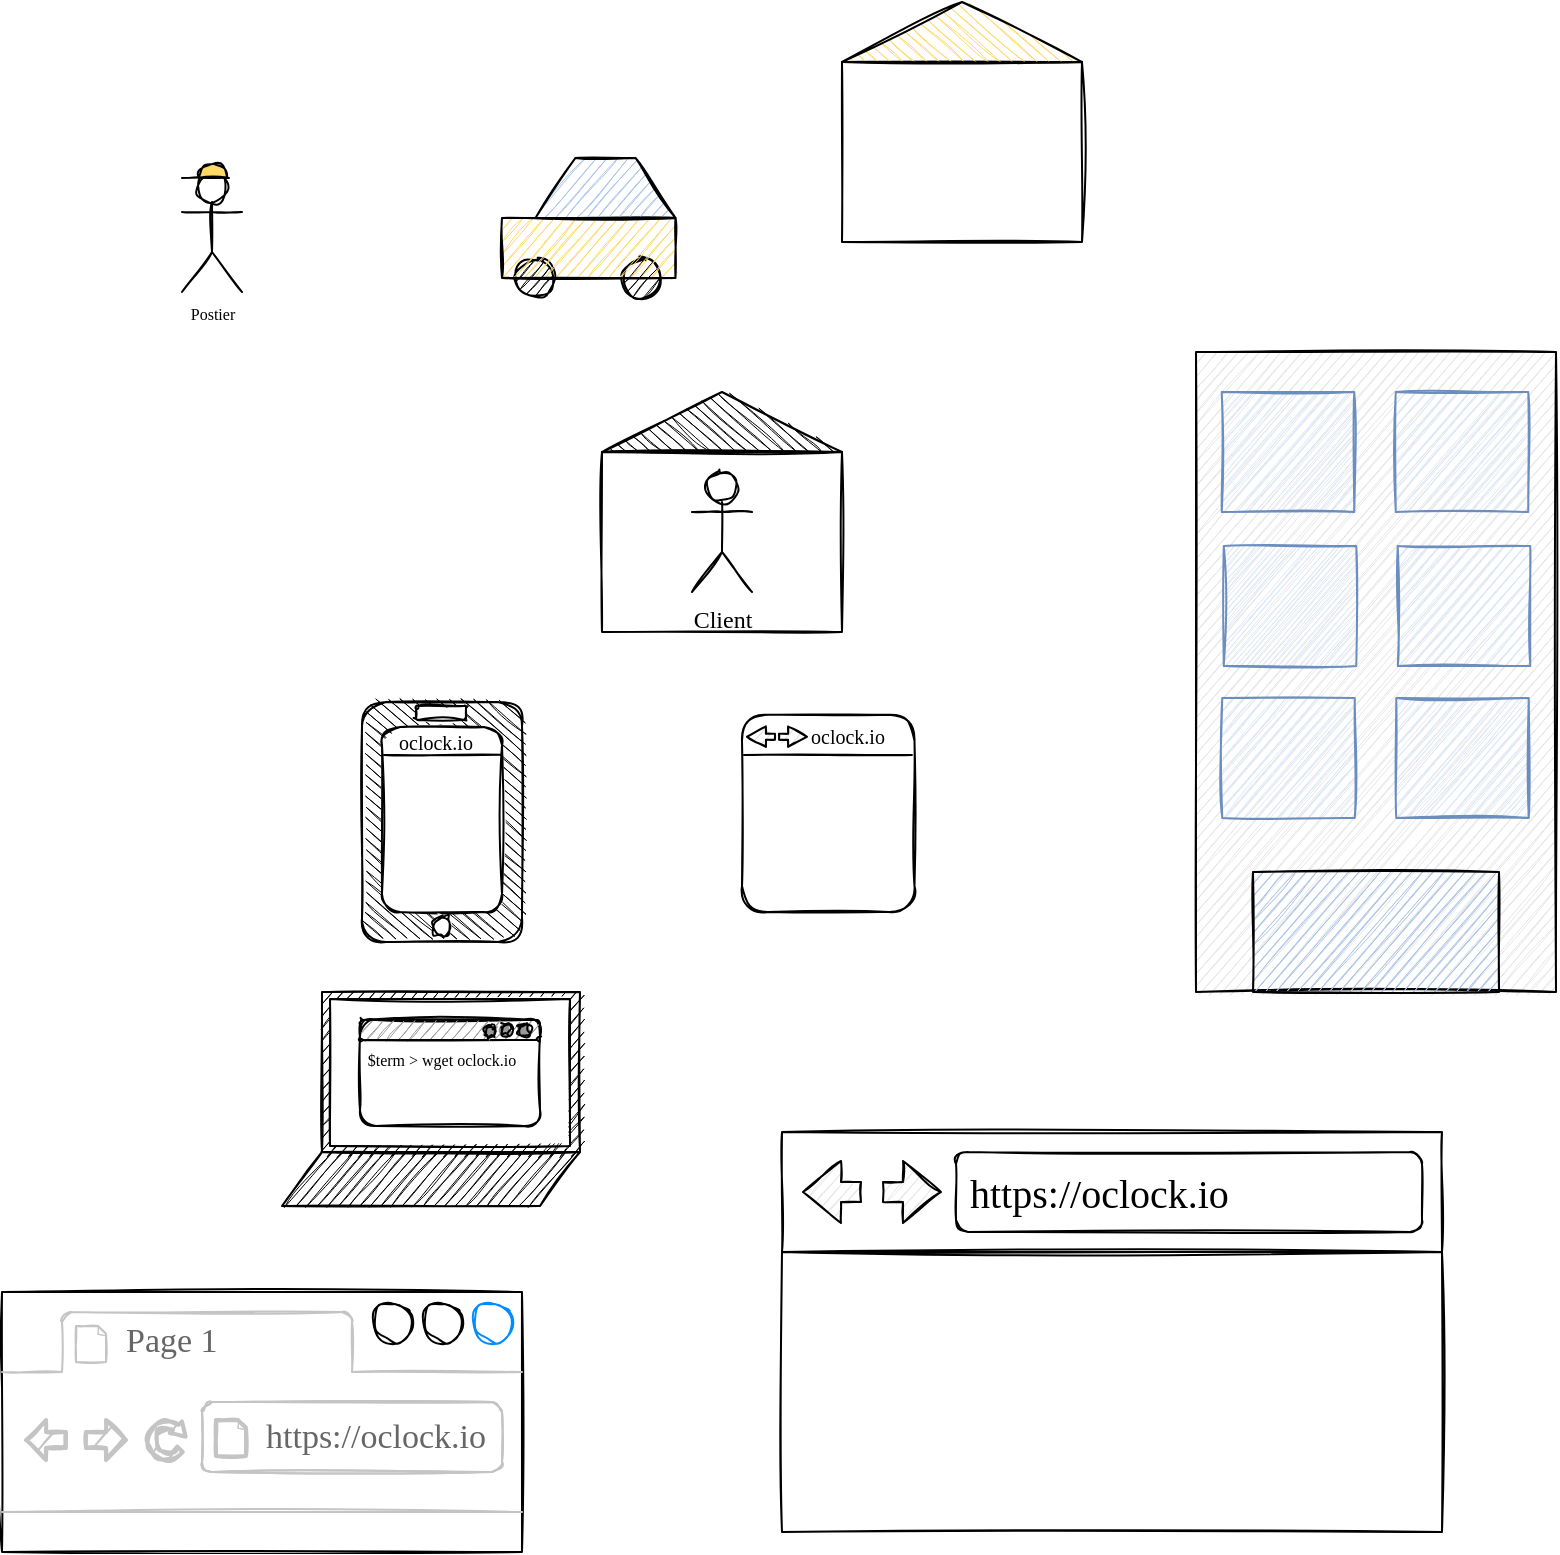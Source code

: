 <mxfile version="18.0.6" type="device" pages="25"><diagram id="aZvIU4gMBrPJ_8xcBl0k" name="Page-1"><mxGraphModel dx="1422" dy="865" grid="1" gridSize="10" guides="1" tooltips="1" connect="1" arrows="1" fold="1" page="1" pageScale="1" pageWidth="827" pageHeight="1169" math="0" shadow="0"><root><mxCell id="0"/><mxCell id="1" parent="0"/><mxCell id="pqipA1OQy5e69-FIkzwf-5" value="" style="rounded=0;whiteSpace=wrap;html=1;sketch=1;fontFamily=Kalam;fontSource=https%3A%2F%2Ffonts.googleapis.com%2Fcss%3Ffamily%3DKalam;" parent="1" vertex="1"><mxGeometry x="350" y="340" width="120" height="90" as="geometry"/></mxCell><mxCell id="pqipA1OQy5e69-FIkzwf-2" value="&lt;font data-font-src=&quot;https://fonts.googleapis.com/css?family=Kalam&quot; face=&quot;Kalam&quot;&gt;Client&lt;/font&gt;" style="shape=umlActor;verticalLabelPosition=bottom;verticalAlign=top;html=1;outlineConnect=0;sketch=1;" parent="1" vertex="1"><mxGeometry x="395" y="350" width="30" height="60" as="geometry"/></mxCell><mxCell id="pqipA1OQy5e69-FIkzwf-6" value="" style="triangle;whiteSpace=wrap;html=1;sketch=1;fontFamily=Kalam;fontSource=https%3A%2F%2Ffonts.googleapis.com%2Fcss%3Ffamily%3DKalam;rotation=-90;fillStyle=hachure;fillColor=#000000;" parent="1" vertex="1"><mxGeometry x="395" y="265" width="30" height="120" as="geometry"/></mxCell><mxCell id="pqipA1OQy5e69-FIkzwf-48" value="" style="group" parent="1" vertex="1" connectable="0"><mxGeometry x="647.005" y="290" width="180" height="320" as="geometry"/></mxCell><mxCell id="pqipA1OQy5e69-FIkzwf-36" value="" style="rounded=0;whiteSpace=wrap;html=1;sketch=1;fillStyle=hachure;fontFamily=Kalam;fontSource=https%3A%2F%2Ffonts.googleapis.com%2Fcss%3Ffamily%3DKalam;fontSize=8;fillColor=#E6E6E6;" parent="pqipA1OQy5e69-FIkzwf-48" vertex="1"><mxGeometry width="180" height="320" as="geometry"/></mxCell><mxCell id="pqipA1OQy5e69-FIkzwf-43" value="" style="rounded=0;whiteSpace=wrap;html=1;sketch=1;fillStyle=hachure;fontFamily=Kalam;fontSource=https%3A%2F%2Ffonts.googleapis.com%2Fcss%3Ffamily%3DKalam;fontSize=8;fillColor=#A9C4EB;" parent="pqipA1OQy5e69-FIkzwf-48" vertex="1"><mxGeometry x="28.5" y="260" width="123" height="60" as="geometry"/></mxCell><mxCell id="pqipA1OQy5e69-FIkzwf-47" value="" style="group" parent="pqipA1OQy5e69-FIkzwf-48" vertex="1" connectable="0"><mxGeometry x="12.875" y="20" width="154.25" height="213" as="geometry"/></mxCell><mxCell id="pqipA1OQy5e69-FIkzwf-44" value="" style="group" parent="pqipA1OQy5e69-FIkzwf-47" vertex="1" connectable="0"><mxGeometry width="153.25" height="60" as="geometry"/></mxCell><mxCell id="pqipA1OQy5e69-FIkzwf-37" value="" style="rounded=0;whiteSpace=wrap;html=1;sketch=1;fillStyle=hachure;fontFamily=Kalam;fontSource=https%3A%2F%2Ffonts.googleapis.com%2Fcss%3Ffamily%3DKalam;fontSize=8;fillColor=#dae8fc;strokeColor=#6c8ebf;" parent="pqipA1OQy5e69-FIkzwf-44" vertex="1"><mxGeometry width="66.25" height="60" as="geometry"/></mxCell><mxCell id="pqipA1OQy5e69-FIkzwf-38" value="" style="rounded=0;whiteSpace=wrap;html=1;sketch=1;fillStyle=hachure;fontFamily=Kalam;fontSource=https%3A%2F%2Ffonts.googleapis.com%2Fcss%3Ffamily%3DKalam;fontSize=8;fillColor=#dae8fc;strokeColor=#6c8ebf;" parent="pqipA1OQy5e69-FIkzwf-44" vertex="1"><mxGeometry x="87" width="66.25" height="60" as="geometry"/></mxCell><mxCell id="pqipA1OQy5e69-FIkzwf-45" value="" style="group" parent="pqipA1OQy5e69-FIkzwf-47" vertex="1" connectable="0"><mxGeometry x="1" y="77" width="153.25" height="60" as="geometry"/></mxCell><mxCell id="pqipA1OQy5e69-FIkzwf-39" value="" style="rounded=0;whiteSpace=wrap;html=1;sketch=1;fillStyle=hachure;fontFamily=Kalam;fontSource=https%3A%2F%2Ffonts.googleapis.com%2Fcss%3Ffamily%3DKalam;fontSize=8;fillColor=#dae8fc;strokeColor=#6c8ebf;" parent="pqipA1OQy5e69-FIkzwf-45" vertex="1"><mxGeometry x="87" width="66.25" height="60" as="geometry"/></mxCell><mxCell id="pqipA1OQy5e69-FIkzwf-40" value="" style="rounded=0;whiteSpace=wrap;html=1;sketch=1;fillStyle=hachure;fontFamily=Kalam;fontSource=https%3A%2F%2Ffonts.googleapis.com%2Fcss%3Ffamily%3DKalam;fontSize=8;fillColor=#dae8fc;strokeColor=#6c8ebf;" parent="pqipA1OQy5e69-FIkzwf-45" vertex="1"><mxGeometry width="66.25" height="60" as="geometry"/></mxCell><mxCell id="pqipA1OQy5e69-FIkzwf-46" value="" style="group" parent="pqipA1OQy5e69-FIkzwf-47" vertex="1" connectable="0"><mxGeometry x="0.25" y="153" width="153.25" height="60" as="geometry"/></mxCell><mxCell id="pqipA1OQy5e69-FIkzwf-41" value="" style="rounded=0;whiteSpace=wrap;html=1;sketch=1;fillStyle=hachure;fontFamily=Kalam;fontSource=https%3A%2F%2Ffonts.googleapis.com%2Fcss%3Ffamily%3DKalam;fontSize=8;fillColor=#dae8fc;strokeColor=#6c8ebf;" parent="pqipA1OQy5e69-FIkzwf-46" vertex="1"><mxGeometry x="87" width="66.25" height="60" as="geometry"/></mxCell><mxCell id="pqipA1OQy5e69-FIkzwf-42" value="" style="rounded=0;whiteSpace=wrap;html=1;sketch=1;fillStyle=hachure;fontFamily=Kalam;fontSource=https%3A%2F%2Ffonts.googleapis.com%2Fcss%3Ffamily%3DKalam;fontSize=8;fillColor=#dae8fc;strokeColor=#6c8ebf;" parent="pqipA1OQy5e69-FIkzwf-46" vertex="1"><mxGeometry width="66.25" height="60" as="geometry"/></mxCell><mxCell id="pqipA1OQy5e69-FIkzwf-49" value="" style="group" parent="1" vertex="1" connectable="0"><mxGeometry x="230" y="465" width="80" height="120" as="geometry"/></mxCell><mxCell id="UeWnNYVVgXkpSQ2tdvsg-2" value="" style="group" parent="pqipA1OQy5e69-FIkzwf-49" vertex="1" connectable="0"><mxGeometry x="-7.105e-15" width="80" height="120" as="geometry"/></mxCell><mxCell id="pqipA1OQy5e69-FIkzwf-16" value="" style="rounded=1;whiteSpace=wrap;html=1;sketch=1;fontFamily=Kalam;fontSource=https%3A%2F%2Ffonts.googleapis.com%2Fcss%3Ffamily%3DKalam;rotation=-90;fillColor=#000000;" parent="UeWnNYVVgXkpSQ2tdvsg-2" vertex="1"><mxGeometry x="-20.0" y="20" width="120" height="80" as="geometry"/></mxCell><mxCell id="pqipA1OQy5e69-FIkzwf-17" value="" style="rounded=1;whiteSpace=wrap;html=1;sketch=1;fontFamily=Kalam;fontSource=https%3A%2F%2Ffonts.googleapis.com%2Fcss%3Ffamily%3DKalam;fillColor=#FFFFFF;fillStyle=solid;rotation=-90;" parent="UeWnNYVVgXkpSQ2tdvsg-2" vertex="1"><mxGeometry x="-6.25" y="28.75" width="92.5" height="60" as="geometry"/></mxCell><mxCell id="pqipA1OQy5e69-FIkzwf-18" value="" style="ellipse;whiteSpace=wrap;html=1;sketch=1;fillStyle=solid;fontFamily=Kalam;fontSource=https%3A%2F%2Ffonts.googleapis.com%2Fcss%3Ffamily%3DKalam;fillColor=#FFFFFF;" parent="UeWnNYVVgXkpSQ2tdvsg-2" vertex="1"><mxGeometry x="35.0" y="107" width="10" height="10" as="geometry"/></mxCell><mxCell id="pqipA1OQy5e69-FIkzwf-19" value="" style="rounded=1;whiteSpace=wrap;html=1;sketch=1;fillStyle=solid;fontFamily=Kalam;fontSource=https%3A%2F%2Ffonts.googleapis.com%2Fcss%3Ffamily%3DKalam;fillColor=#FFFFFF;imageWidth=18;imageHeight=18;imageAspect=0;" parent="UeWnNYVVgXkpSQ2tdvsg-2" vertex="1"><mxGeometry x="27.0" y="2" width="25" height="7" as="geometry"/></mxCell><mxCell id="pqipA1OQy5e69-FIkzwf-20" value="&lt;font style=&quot;font-size: 10px;&quot;&gt;oclock.io&lt;/font&gt;" style="text;html=1;strokeColor=none;fillColor=none;align=center;verticalAlign=middle;whiteSpace=wrap;rounded=0;sketch=1;fillStyle=solid;fontFamily=Kalam;fontSource=https%3A%2F%2Ffonts.googleapis.com%2Fcss%3Ffamily%3DKalam;" parent="UeWnNYVVgXkpSQ2tdvsg-2" vertex="1"><mxGeometry x="7.0" y="13" width="60" height="13" as="geometry"/></mxCell><mxCell id="pqipA1OQy5e69-FIkzwf-22" value="" style="endArrow=none;html=1;rounded=0;fontFamily=Kalam;fontSource=https%3A%2F%2Ffonts.googleapis.com%2Fcss%3Ffamily%3DKalam;fontSize=10;sketch=1;entryX=0.807;entryY=1.012;entryDx=0;entryDy=0;entryPerimeter=0;" parent="UeWnNYVVgXkpSQ2tdvsg-2" edge="1"><mxGeometry width="50" height="50" relative="1" as="geometry"><mxPoint x="11.0" y="26.5" as="sourcePoint"/><mxPoint x="69.72" y="26.352" as="targetPoint"/></mxGeometry></mxCell><mxCell id="pqipA1OQy5e69-FIkzwf-50" value="" style="group" parent="1" vertex="1" connectable="0"><mxGeometry x="190" y="610" width="149" height="107" as="geometry"/></mxCell><mxCell id="pqipA1OQy5e69-FIkzwf-33" value="" style="rounded=0;whiteSpace=wrap;html=1;sketch=1;fillStyle=hachure;fontFamily=Kalam;fontSource=https%3A%2F%2Ffonts.googleapis.com%2Fcss%3Ffamily%3DKalam;fontSize=8;fillColor=#000000;" parent="pqipA1OQy5e69-FIkzwf-50" vertex="1"><mxGeometry x="20" width="129" height="80" as="geometry"/></mxCell><mxCell id="pqipA1OQy5e69-FIkzwf-32" value="" style="rounded=0;whiteSpace=wrap;html=1;sketch=1;fillStyle=solid;fontFamily=Kalam;fontSource=https%3A%2F%2Ffonts.googleapis.com%2Fcss%3Ffamily%3DKalam;fontSize=8;fillColor=#FFFFFF;" parent="pqipA1OQy5e69-FIkzwf-50" vertex="1"><mxGeometry x="24" y="3.5" width="120" height="73.5" as="geometry"/></mxCell><mxCell id="pqipA1OQy5e69-FIkzwf-34" value="" style="shape=parallelogram;perimeter=parallelogramPerimeter;whiteSpace=wrap;html=1;fixedSize=1;sketch=1;fillStyle=hachure;fontFamily=Kalam;fontSource=https%3A%2F%2Ffonts.googleapis.com%2Fcss%3Ffamily%3DKalam;fontSize=8;fillColor=#000000;" parent="pqipA1OQy5e69-FIkzwf-50" vertex="1"><mxGeometry y="80" width="149" height="27" as="geometry"/></mxCell><mxCell id="wbR8fIAAaWTrqb8gaNvf-2" value="" style="group" parent="pqipA1OQy5e69-FIkzwf-50" vertex="1" connectable="0"><mxGeometry x="39" y="14" width="90" height="53" as="geometry"/></mxCell><mxCell id="pqipA1OQy5e69-FIkzwf-23" value="" style="rounded=1;whiteSpace=wrap;html=1;sketch=1;fillStyle=solid;fontFamily=Kalam;fontSource=https%3A%2F%2Ffonts.googleapis.com%2Fcss%3Ffamily%3DKalam;fontSize=10;fillColor=#FFFFFF;" parent="wbR8fIAAaWTrqb8gaNvf-2" vertex="1"><mxGeometry width="90" height="53" as="geometry"/></mxCell><mxCell id="pqipA1OQy5e69-FIkzwf-24" value="" style="rounded=1;whiteSpace=wrap;html=1;sketch=1;fillStyle=auto;fontFamily=Kalam;fontSource=https%3A%2F%2Ffonts.googleapis.com%2Fcss%3Ffamily%3DKalam;fontSize=10;fillColor=#999999;" parent="wbR8fIAAaWTrqb8gaNvf-2" vertex="1"><mxGeometry width="90" height="10" as="geometry"/></mxCell><mxCell id="pqipA1OQy5e69-FIkzwf-28" value="$term &amp;gt; wget oclock.io" style="text;html=1;strokeColor=none;fillColor=none;align=center;verticalAlign=middle;whiteSpace=wrap;rounded=0;sketch=1;fillStyle=solid;fontFamily=Kalam;fontSource=https%3A%2F%2Ffonts.googleapis.com%2Fcss%3Ffamily%3DKalam;fontSize=8;" parent="wbR8fIAAaWTrqb8gaNvf-2" vertex="1"><mxGeometry x="1" y="14" width="80" height="11" as="geometry"/></mxCell><mxCell id="pqipA1OQy5e69-FIkzwf-29" value="" style="ellipse;whiteSpace=wrap;html=1;aspect=fixed;sketch=1;fillStyle=solid;fontFamily=Kalam;fontSource=https%3A%2F%2Ffonts.googleapis.com%2Fcss%3Ffamily%3DKalam;fontSize=8;fillColor=#999999;" parent="wbR8fIAAaWTrqb8gaNvf-2" vertex="1"><mxGeometry x="79" y="2" width="6" height="6" as="geometry"/></mxCell><mxCell id="pqipA1OQy5e69-FIkzwf-30" value="" style="ellipse;whiteSpace=wrap;html=1;aspect=fixed;sketch=1;fillStyle=solid;fontFamily=Kalam;fontSource=https%3A%2F%2Ffonts.googleapis.com%2Fcss%3Ffamily%3DKalam;fontSize=8;fillColor=#999999;" parent="wbR8fIAAaWTrqb8gaNvf-2" vertex="1"><mxGeometry x="70" y="2" width="6" height="6" as="geometry"/></mxCell><mxCell id="pqipA1OQy5e69-FIkzwf-31" value="" style="ellipse;whiteSpace=wrap;html=1;aspect=fixed;sketch=1;fillStyle=solid;fontFamily=Kalam;fontSource=https%3A%2F%2Ffonts.googleapis.com%2Fcss%3Ffamily%3DKalam;fontSize=8;fillColor=#999999;" parent="wbR8fIAAaWTrqb8gaNvf-2" vertex="1"><mxGeometry x="62" y="3" width="6" height="6" as="geometry"/></mxCell><mxCell id="pqipA1OQy5e69-FIkzwf-51" value="" style="strokeWidth=1;shadow=0;dashed=0;align=center;html=1;shape=mxgraph.mockup.containers.browserWindow;rSize=0;strokeColor=default;strokeColor2=#008cff;strokeColor3=#c4c4c4;mainText=,;recursiveResize=0;sketch=1;fillStyle=hachure;fontFamily=Kalam;fontSource=https%3A%2F%2Ffonts.googleapis.com%2Fcss%3Ffamily%3DKalam;fontSize=8;fillColor=none;" parent="1" vertex="1"><mxGeometry x="50" y="760" width="200" height="130" as="geometry"/></mxCell><mxCell id="pqipA1OQy5e69-FIkzwf-52" value="Page 1" style="strokeWidth=1;shadow=0;dashed=0;align=center;html=1;shape=mxgraph.mockup.containers.anchor;fontSize=17;fontColor=#666666;align=left;sketch=1;fillStyle=hachure;fontFamily=Kalam;fontSource=https%3A%2F%2Ffonts.googleapis.com%2Fcss%3Ffamily%3DKalam;fillColor=#000000;" parent="pqipA1OQy5e69-FIkzwf-51" vertex="1"><mxGeometry x="60" y="12" width="110" height="26" as="geometry"/></mxCell><mxCell id="pqipA1OQy5e69-FIkzwf-53" value="https://oclock.io" style="strokeWidth=1;shadow=0;dashed=0;align=center;html=1;shape=mxgraph.mockup.containers.anchor;rSize=0;fontSize=17;fontColor=#666666;align=left;sketch=1;fillStyle=hachure;fontFamily=Kalam;fontSource=https%3A%2F%2Ffonts.googleapis.com%2Fcss%3Ffamily%3DKalam;fillColor=#000000;" parent="pqipA1OQy5e69-FIkzwf-51" vertex="1"><mxGeometry x="130" y="60" width="250" height="26" as="geometry"/></mxCell><mxCell id="pqipA1OQy5e69-FIkzwf-64" value="" style="group" parent="1" vertex="1" connectable="0"><mxGeometry x="300" y="192.97" width="86.75" height="70" as="geometry"/></mxCell><mxCell id="pqipA1OQy5e69-FIkzwf-62" value="" style="ellipse;whiteSpace=wrap;html=1;aspect=fixed;sketch=1;fillStyle=auto;fontFamily=Kalam;fontSource=https%3A%2F%2Ffonts.googleapis.com%2Fcss%3Ffamily%3DKalam;fontSize=8;strokeColor=#000000;fillColor=#000000;" parent="pqipA1OQy5e69-FIkzwf-64" vertex="1"><mxGeometry x="6.75" y="50" width="20" height="20" as="geometry"/></mxCell><mxCell id="pqipA1OQy5e69-FIkzwf-63" value="" style="ellipse;whiteSpace=wrap;html=1;aspect=fixed;sketch=1;fillStyle=auto;fontFamily=Kalam;fontSource=https%3A%2F%2Ffonts.googleapis.com%2Fcss%3Ffamily%3DKalam;fontSize=8;strokeColor=#000000;fillColor=#000000;" parent="pqipA1OQy5e69-FIkzwf-64" vertex="1"><mxGeometry x="60.25" y="50" width="20" height="20" as="geometry"/></mxCell><mxCell id="pqipA1OQy5e69-FIkzwf-60" value="" style="rounded=0;whiteSpace=wrap;html=1;sketch=1;fillStyle=auto;fontFamily=Kalam;fontSource=https%3A%2F%2Ffonts.googleapis.com%2Fcss%3Ffamily%3DKalam;fontSize=8;strokeColor=#000000;fillColor=#FFD966;" parent="pqipA1OQy5e69-FIkzwf-64" vertex="1"><mxGeometry y="30" width="86.75" height="30" as="geometry"/></mxCell><mxCell id="pqipA1OQy5e69-FIkzwf-61" value="" style="shape=trapezoid;perimeter=trapezoidPerimeter;whiteSpace=wrap;html=1;fixedSize=1;sketch=1;fillStyle=auto;fontFamily=Kalam;fontSource=https%3A%2F%2Ffonts.googleapis.com%2Fcss%3Ffamily%3DKalam;fontSize=8;strokeColor=#000000;fillColor=#A9C4EB;" parent="pqipA1OQy5e69-FIkzwf-64" vertex="1"><mxGeometry x="16.75" width="70" height="30" as="geometry"/></mxCell><mxCell id="_MI7wJ7ZMyPQ_rtRggXb-12" value="" style="group" parent="1" vertex="1" connectable="0"><mxGeometry x="440" y="680" width="330" height="200" as="geometry"/></mxCell><mxCell id="_MI7wJ7ZMyPQ_rtRggXb-11" value="" style="rounded=0;whiteSpace=wrap;html=1;sketch=1;fillStyle=auto;fontFamily=Kalam;fontSource=https%3A%2F%2Ffonts.googleapis.com%2Fcss%3Ffamily%3DKalam;fontSize=20;strokeColor=default;fillColor=none;" parent="_MI7wJ7ZMyPQ_rtRggXb-12" vertex="1"><mxGeometry width="330" height="60" as="geometry"/></mxCell><mxCell id="_MI7wJ7ZMyPQ_rtRggXb-4" value="" style="group" parent="_MI7wJ7ZMyPQ_rtRggXb-12" vertex="1" connectable="0"><mxGeometry x="10" y="30" width="70" as="geometry"/></mxCell><mxCell id="_MI7wJ7ZMyPQ_rtRggXb-1" value="" style="shape=flexArrow;endArrow=classic;html=1;rounded=0;sketch=1;fontFamily=Kalam;fontSource=https%3A%2F%2Ffonts.googleapis.com%2Fcss%3Ffamily%3DKalam;fontSize=20;fillColor=#E6E6E6;fillStyle=hachure;" parent="_MI7wJ7ZMyPQ_rtRggXb-4" edge="1"><mxGeometry width="50" height="50" relative="1" as="geometry"><mxPoint x="40" as="sourcePoint"/><mxPoint x="70" as="targetPoint"/></mxGeometry></mxCell><mxCell id="_MI7wJ7ZMyPQ_rtRggXb-2" value="" style="shape=flexArrow;endArrow=classic;html=1;rounded=0;sketch=1;fontFamily=Kalam;fontSource=https%3A%2F%2Ffonts.googleapis.com%2Fcss%3Ffamily%3DKalam;fontSize=20;fillColor=#E6E6E6;fillStyle=hachure;" parent="_MI7wJ7ZMyPQ_rtRggXb-4" edge="1"><mxGeometry width="50" height="50" relative="1" as="geometry"><mxPoint x="30" as="sourcePoint"/><mxPoint as="targetPoint"/></mxGeometry></mxCell><mxCell id="_MI7wJ7ZMyPQ_rtRggXb-7" value="&amp;nbsp;https://oclock.io" style="rounded=1;whiteSpace=wrap;html=1;sketch=1;fillStyle=auto;fontFamily=Kalam;fontSource=https%3A%2F%2Ffonts.googleapis.com%2Fcss%3Ffamily%3DKalam;fontSize=20;strokeColor=default;fillColor=none;align=left;" parent="_MI7wJ7ZMyPQ_rtRggXb-12" vertex="1"><mxGeometry x="87.01" y="10" width="232.99" height="40" as="geometry"/></mxCell><mxCell id="_MI7wJ7ZMyPQ_rtRggXb-10" value="" style="rounded=0;whiteSpace=wrap;html=1;sketch=1;fillStyle=auto;fontFamily=Kalam;fontSource=https%3A%2F%2Ffonts.googleapis.com%2Fcss%3Ffamily%3DKalam;fontSize=20;strokeColor=default;fillColor=none;" parent="_MI7wJ7ZMyPQ_rtRggXb-12" vertex="1"><mxGeometry y="60" width="330" height="140" as="geometry"/></mxCell><mxCell id="Wh9d9XqK_wzqEVgQZuIu-10" value="" style="group" parent="1" vertex="1" connectable="0"><mxGeometry x="420.0" y="471.4" width="86.25" height="98.59" as="geometry"/></mxCell><mxCell id="Wh9d9XqK_wzqEVgQZuIu-4" value="" style="rounded=1;whiteSpace=wrap;html=1;sketch=1;fontFamily=Kalam;fontSource=https%3A%2F%2Ffonts.googleapis.com%2Fcss%3Ffamily%3DKalam;fillColor=#FFFFFF;fillStyle=solid;rotation=-90;" parent="Wh9d9XqK_wzqEVgQZuIu-10" vertex="1"><mxGeometry x="-6.17" y="6.17" width="98.59" height="86.25" as="geometry"/></mxCell><mxCell id="Wh9d9XqK_wzqEVgQZuIu-1" value="" style="shape=flexArrow;endArrow=classic;html=1;rounded=0;sketch=1;fillStyle=hachure;fontFamily=Kalam;fontSource=https%3A%2F%2Ffonts.googleapis.com%2Fcss%3Ffamily%3DKalam;fontSize=12;fillColor=#E6E6E6;endWidth=6.133;endSize=2.823;width=3;" parent="Wh9d9XqK_wzqEVgQZuIu-10" edge="1"><mxGeometry width="50" height="50" relative="1" as="geometry"><mxPoint x="18.0" y="10.98" as="sourcePoint"/><mxPoint x="33.0" y="10.98" as="targetPoint"/></mxGeometry></mxCell><mxCell id="Wh9d9XqK_wzqEVgQZuIu-7" value="&lt;font style=&quot;font-size: 10px;&quot;&gt;oclock.io&lt;/font&gt;" style="text;html=1;strokeColor=none;fillColor=none;align=center;verticalAlign=middle;whiteSpace=wrap;rounded=0;sketch=1;fillStyle=solid;fontFamily=Kalam;fontSource=https%3A%2F%2Ffonts.googleapis.com%2Fcss%3Ffamily%3DKalam;" parent="Wh9d9XqK_wzqEVgQZuIu-10" vertex="1"><mxGeometry x="23.0" y="3.6" width="60" height="13" as="geometry"/></mxCell><mxCell id="Wh9d9XqK_wzqEVgQZuIu-8" value="" style="endArrow=none;html=1;rounded=0;fontFamily=Kalam;fontSource=https%3A%2F%2Ffonts.googleapis.com%2Fcss%3Ffamily%3DKalam;fontSize=10;sketch=1;entryX=0.796;entryY=0.985;entryDx=0;entryDy=0;entryPerimeter=0;" parent="Wh9d9XqK_wzqEVgQZuIu-10" target="Wh9d9XqK_wzqEVgQZuIu-4" edge="1"><mxGeometry width="50" height="50" relative="1" as="geometry"><mxPoint x="1.0" y="20.1" as="sourcePoint"/><mxPoint x="59.72" y="19.952" as="targetPoint"/></mxGeometry></mxCell><mxCell id="Wh9d9XqK_wzqEVgQZuIu-9" value="" style="shape=flexArrow;endArrow=classic;html=1;rounded=0;sketch=1;fillStyle=hachure;fontFamily=Kalam;fontSource=https%3A%2F%2Ffonts.googleapis.com%2Fcss%3Ffamily%3DKalam;fontSize=12;fillColor=#E6E6E6;endWidth=6.133;endSize=2.823;width=3;" parent="Wh9d9XqK_wzqEVgQZuIu-10" edge="1"><mxGeometry width="50" height="50" relative="1" as="geometry"><mxPoint x="17.0" y="10.98" as="sourcePoint"/><mxPoint x="2.0" y="10.98" as="targetPoint"/></mxGeometry></mxCell><mxCell id="cULP0qCNWpKJj4i11RIa-1" value="" style="group" parent="1" vertex="1" connectable="0"><mxGeometry x="140" y="195.94" width="30" height="64.06" as="geometry"/></mxCell><mxCell id="pqipA1OQy5e69-FIkzwf-54" value="Postier" style="shape=umlActor;verticalLabelPosition=bottom;verticalAlign=top;html=1;outlineConnect=0;sketch=1;fillStyle=hachure;fontFamily=Kalam;fontSource=https%3A%2F%2Ffonts.googleapis.com%2Fcss%3Ffamily%3DKalam;fontSize=8;strokeColor=#000000;fillColor=none;" parent="cULP0qCNWpKJj4i11RIa-1" vertex="1"><mxGeometry y="4.06" width="30" height="60" as="geometry"/></mxCell><mxCell id="pqipA1OQy5e69-FIkzwf-59" value="" style="group" parent="cULP0qCNWpKJj4i11RIa-1" vertex="1" connectable="0"><mxGeometry width="23.5" height="7.06" as="geometry"/></mxCell><mxCell id="pqipA1OQy5e69-FIkzwf-56" value="" style="endArrow=none;html=1;rounded=0;sketch=1;fontFamily=Kalam;fontSource=https%3A%2F%2Ffonts.googleapis.com%2Fcss%3Ffamily%3DKalam;fontSize=8;" parent="pqipA1OQy5e69-FIkzwf-59" edge="1"><mxGeometry width="50" height="50" relative="1" as="geometry"><mxPoint y="7.06" as="sourcePoint"/><mxPoint x="23.5" y="7.06" as="targetPoint"/></mxGeometry></mxCell><mxCell id="pqipA1OQy5e69-FIkzwf-58" value="" style="shape=delay;whiteSpace=wrap;html=1;sketch=1;fillStyle=solid;fontFamily=Kalam;fontSource=https%3A%2F%2Ffonts.googleapis.com%2Fcss%3Ffamily%3DKalam;fontSize=8;strokeColor=#000000;fillColor=#FFD966;rotation=-90;" parent="pqipA1OQy5e69-FIkzwf-59" vertex="1"><mxGeometry x="12.06" y="-3.69" width="6.87" height="14.25" as="geometry"/></mxCell><mxCell id="qvKUh6nnNnqoSX6W8pFB-4" value="" style="group" parent="1" vertex="1" connectable="0"><mxGeometry x="470" y="115" width="120" height="120" as="geometry"/></mxCell><mxCell id="qvKUh6nnNnqoSX6W8pFB-1" value="" style="rounded=0;whiteSpace=wrap;html=1;sketch=1;fontFamily=Kalam;fontSource=https%3A%2F%2Ffonts.googleapis.com%2Fcss%3Ffamily%3DKalam;" parent="qvKUh6nnNnqoSX6W8pFB-4" vertex="1"><mxGeometry y="30" width="120" height="90" as="geometry"/></mxCell><mxCell id="qvKUh6nnNnqoSX6W8pFB-2" value="" style="triangle;whiteSpace=wrap;html=1;sketch=1;fontFamily=Kalam;fontSource=https%3A%2F%2Ffonts.googleapis.com%2Fcss%3Ffamily%3DKalam;rotation=-90;fillStyle=hachure;fillColor=#FFD966;" parent="qvKUh6nnNnqoSX6W8pFB-4" vertex="1"><mxGeometry x="45" y="-45" width="30" height="120" as="geometry"/></mxCell></root></mxGraphModel></diagram><diagram id="SN6iN5dGA7ZQNHj8_FU6" name="01-client-01"><mxGraphModel dx="1422" dy="865" grid="1" gridSize="10" guides="1" tooltips="1" connect="1" arrows="1" fold="1" page="1" pageScale="1" pageWidth="1169" pageHeight="827" math="0" shadow="0"><root><mxCell id="0"/><mxCell id="1" parent="0"/><mxCell id="l_zNIBk9FFgzLOw7hq4w-1" value="" style="shape=umlActor;verticalLabelPosition=bottom;verticalAlign=top;html=1;outlineConnect=0;sketch=1;" parent="1" vertex="1"><mxGeometry x="110" y="90" width="30" height="60" as="geometry"/></mxCell><mxCell id="l_zNIBk9FFgzLOw7hq4w-2" value="" style="shape=umlActor;verticalLabelPosition=bottom;verticalAlign=top;html=1;outlineConnect=0;sketch=1;" parent="1" vertex="1"><mxGeometry x="110" y="270" width="30" height="60" as="geometry"/></mxCell><mxCell id="l_zNIBk9FFgzLOw7hq4w-3" value="" style="endArrow=none;html=1;rounded=0;sketch=1;fontFamily=Kalam;fontSource=https%3A%2F%2Ffonts.googleapis.com%2Fcss%3Ffamily%3DKalam;fontSize=8;" parent="1" edge="1"><mxGeometry width="50" height="50" relative="1" as="geometry"><mxPoint y="413" as="sourcePoint"/><mxPoint x="1160" y="413" as="targetPoint"/></mxGeometry></mxCell><mxCell id="l_zNIBk9FFgzLOw7hq4w-6" value="Dans la vie" style="text;html=1;strokeColor=none;fillColor=none;align=left;verticalAlign=middle;whiteSpace=wrap;rounded=0;sketch=1;fillStyle=auto;fontFamily=Kalam;fontSource=https%3A%2F%2Ffonts.googleapis.com%2Fcss%3Ffamily%3DKalam;fontSize=20;fontStyle=1" parent="1" vertex="1"><mxGeometry width="160" height="30" as="geometry"/></mxCell><mxCell id="l_zNIBk9FFgzLOw7hq4w-7" value="Dans l'informatique" style="text;html=1;strokeColor=none;fillColor=none;align=left;verticalAlign=middle;whiteSpace=wrap;rounded=0;sketch=1;fillStyle=auto;fontFamily=Kalam;fontSource=https%3A%2F%2Ffonts.googleapis.com%2Fcss%3Ffamily%3DKalam;fontSize=20;fontStyle=1" parent="1" vertex="1"><mxGeometry y="414" width="190" height="30" as="geometry"/></mxCell><mxCell id="OzVqXuvYbcRZ1Non-BD--1" value="" style="group" parent="1" vertex="1" connectable="0"><mxGeometry x="80.0" y="480" width="86.25" height="98.59" as="geometry"/></mxCell><mxCell id="OzVqXuvYbcRZ1Non-BD--2" value="" style="rounded=1;whiteSpace=wrap;html=1;sketch=1;fontFamily=Kalam;fontSource=https%3A%2F%2Ffonts.googleapis.com%2Fcss%3Ffamily%3DKalam;fillColor=#FFFFFF;fillStyle=solid;rotation=-90;" parent="OzVqXuvYbcRZ1Non-BD--1" vertex="1"><mxGeometry x="-6.17" y="6.17" width="98.59" height="86.25" as="geometry"/></mxCell><mxCell id="OzVqXuvYbcRZ1Non-BD--3" value="" style="shape=flexArrow;endArrow=classic;html=1;rounded=0;sketch=1;fillStyle=hachure;fontFamily=Kalam;fontSource=https%3A%2F%2Ffonts.googleapis.com%2Fcss%3Ffamily%3DKalam;fontSize=12;fillColor=#E6E6E6;endWidth=6.133;endSize=2.823;width=3;" parent="OzVqXuvYbcRZ1Non-BD--1" edge="1"><mxGeometry width="50" height="50" relative="1" as="geometry"><mxPoint x="18.0" y="10.98" as="sourcePoint"/><mxPoint x="33.0" y="10.98" as="targetPoint"/></mxGeometry></mxCell><mxCell id="OzVqXuvYbcRZ1Non-BD--4" value="&lt;font style=&quot;font-size: 10px;&quot;&gt;oclock.io&lt;/font&gt;" style="text;html=1;strokeColor=none;fillColor=none;align=center;verticalAlign=middle;whiteSpace=wrap;rounded=0;sketch=1;fillStyle=solid;fontFamily=Kalam;fontSource=https%3A%2F%2Ffonts.googleapis.com%2Fcss%3Ffamily%3DKalam;" parent="OzVqXuvYbcRZ1Non-BD--1" vertex="1"><mxGeometry x="23.0" y="3.6" width="60" height="13" as="geometry"/></mxCell><mxCell id="OzVqXuvYbcRZ1Non-BD--5" value="" style="endArrow=none;html=1;rounded=0;fontFamily=Kalam;fontSource=https%3A%2F%2Ffonts.googleapis.com%2Fcss%3Ffamily%3DKalam;fontSize=10;sketch=1;entryX=0.796;entryY=0.985;entryDx=0;entryDy=0;entryPerimeter=0;" parent="OzVqXuvYbcRZ1Non-BD--1" target="OzVqXuvYbcRZ1Non-BD--2" edge="1"><mxGeometry width="50" height="50" relative="1" as="geometry"><mxPoint x="1.0" y="20.1" as="sourcePoint"/><mxPoint x="59.72" y="19.952" as="targetPoint"/></mxGeometry></mxCell><mxCell id="OzVqXuvYbcRZ1Non-BD--6" value="" style="shape=flexArrow;endArrow=classic;html=1;rounded=0;sketch=1;fillStyle=hachure;fontFamily=Kalam;fontSource=https%3A%2F%2Ffonts.googleapis.com%2Fcss%3Ffamily%3DKalam;fontSize=12;fillColor=#E6E6E6;endWidth=6.133;endSize=2.823;width=3;" parent="OzVqXuvYbcRZ1Non-BD--1" edge="1"><mxGeometry width="50" height="50" relative="1" as="geometry"><mxPoint x="17.0" y="10.98" as="sourcePoint"/><mxPoint x="2.0" y="10.98" as="targetPoint"/></mxGeometry></mxCell><mxCell id="TubCaX3JpBQSkgGH5pLn-1" value="" style="group" parent="1" vertex="1" connectable="0"><mxGeometry x="80" y="707" width="90" height="53" as="geometry"/></mxCell><mxCell id="TubCaX3JpBQSkgGH5pLn-2" value="" style="rounded=1;whiteSpace=wrap;html=1;sketch=1;fillStyle=solid;fontFamily=Kalam;fontSource=https%3A%2F%2Ffonts.googleapis.com%2Fcss%3Ffamily%3DKalam;fontSize=10;fillColor=#FFFFFF;" parent="TubCaX3JpBQSkgGH5pLn-1" vertex="1"><mxGeometry width="90" height="53" as="geometry"/></mxCell><mxCell id="TubCaX3JpBQSkgGH5pLn-3" value="" style="rounded=1;whiteSpace=wrap;html=1;sketch=1;fillStyle=auto;fontFamily=Kalam;fontSource=https%3A%2F%2Ffonts.googleapis.com%2Fcss%3Ffamily%3DKalam;fontSize=10;fillColor=#999999;" parent="TubCaX3JpBQSkgGH5pLn-1" vertex="1"><mxGeometry width="90" height="10" as="geometry"/></mxCell><mxCell id="TubCaX3JpBQSkgGH5pLn-4" value="$term &amp;gt; wget oclock.io" style="text;html=1;strokeColor=none;fillColor=none;align=center;verticalAlign=middle;whiteSpace=wrap;rounded=0;sketch=1;fillStyle=solid;fontFamily=Kalam;fontSource=https%3A%2F%2Ffonts.googleapis.com%2Fcss%3Ffamily%3DKalam;fontSize=8;" parent="TubCaX3JpBQSkgGH5pLn-1" vertex="1"><mxGeometry x="1" y="14" width="80" height="11" as="geometry"/></mxCell><mxCell id="TubCaX3JpBQSkgGH5pLn-5" value="" style="ellipse;whiteSpace=wrap;html=1;aspect=fixed;sketch=1;fillStyle=solid;fontFamily=Kalam;fontSource=https%3A%2F%2Ffonts.googleapis.com%2Fcss%3Ffamily%3DKalam;fontSize=8;fillColor=#999999;" parent="TubCaX3JpBQSkgGH5pLn-1" vertex="1"><mxGeometry x="79" y="2" width="6" height="6" as="geometry"/></mxCell><mxCell id="TubCaX3JpBQSkgGH5pLn-6" value="" style="ellipse;whiteSpace=wrap;html=1;aspect=fixed;sketch=1;fillStyle=solid;fontFamily=Kalam;fontSource=https%3A%2F%2Ffonts.googleapis.com%2Fcss%3Ffamily%3DKalam;fontSize=8;fillColor=#999999;" parent="TubCaX3JpBQSkgGH5pLn-1" vertex="1"><mxGeometry x="70" y="2" width="6" height="6" as="geometry"/></mxCell><mxCell id="TubCaX3JpBQSkgGH5pLn-7" value="" style="ellipse;whiteSpace=wrap;html=1;aspect=fixed;sketch=1;fillStyle=solid;fontFamily=Kalam;fontSource=https%3A%2F%2Ffonts.googleapis.com%2Fcss%3Ffamily%3DKalam;fontSize=8;fillColor=#999999;" parent="TubCaX3JpBQSkgGH5pLn-1" vertex="1"><mxGeometry x="62" y="3" width="6" height="6" as="geometry"/></mxCell><mxCell id="TubCaX3JpBQSkgGH5pLn-8" value="Client&lt;br style=&quot;font-size: 20px;&quot;&gt;= 1 personne" style="text;html=1;strokeColor=none;fillColor=none;align=center;verticalAlign=middle;whiteSpace=wrap;rounded=0;sketch=1;fillStyle=auto;fontFamily=Kalam;fontSource=https%3A%2F%2Ffonts.googleapis.com%2Fcss%3Ffamily%3DKalam;fontSize=20;fontColor=#3333FF;" parent="1" vertex="1"><mxGeometry x="10" y="200" width="130" height="30" as="geometry"/></mxCell><mxCell id="TubCaX3JpBQSkgGH5pLn-9" value="Client&lt;br style=&quot;font-size: 20px;&quot;&gt;= 1 logiciel" style="text;html=1;strokeColor=none;fillColor=none;align=center;verticalAlign=middle;whiteSpace=wrap;rounded=0;sketch=1;fillStyle=auto;fontFamily=Kalam;fontSource=https%3A%2F%2Ffonts.googleapis.com%2Fcss%3Ffamily%3DKalam;fontSize=20;fontColor=#3333FF;" parent="1" vertex="1"><mxGeometry x="15" y="620" width="130" height="30" as="geometry"/></mxCell></root></mxGraphModel></diagram><diagram name="02-client-02" id="F5jkmw8oyalRjiG_YEgy"><mxGraphModel dx="1673" dy="1018" grid="1" gridSize="10" guides="1" tooltips="1" connect="1" arrows="1" fold="1" page="1" pageScale="1" pageWidth="1169" pageHeight="827" math="0" shadow="0"><root><mxCell id="ObRmd_Uo0IEvO_c6xbTO-0"/><mxCell id="ObRmd_Uo0IEvO_c6xbTO-1" parent="ObRmd_Uo0IEvO_c6xbTO-0"/><mxCell id="wk3Pv_Y8dMn_r6dDaOtZ-2" value="" style="group" vertex="1" connectable="0" parent="ObRmd_Uo0IEvO_c6xbTO-1"><mxGeometry x="70" y="40" width="120" height="120" as="geometry"/></mxCell><mxCell id="wk3Pv_Y8dMn_r6dDaOtZ-0" value="" style="rounded=0;whiteSpace=wrap;html=1;sketch=1;fontFamily=Kalam;fontSource=https://fonts.googleapis.com/css?family=Kalam;" vertex="1" parent="wk3Pv_Y8dMn_r6dDaOtZ-2"><mxGeometry y="30" width="120" height="90" as="geometry"/></mxCell><mxCell id="wk3Pv_Y8dMn_r6dDaOtZ-1" value="" style="triangle;whiteSpace=wrap;html=1;sketch=1;fontFamily=Kalam;fontSource=https://fonts.googleapis.com/css?family=Kalam;rotation=-90;fillStyle=hachure;fillColor=#000000;" vertex="1" parent="wk3Pv_Y8dMn_r6dDaOtZ-2"><mxGeometry x="45" y="-45" width="30" height="120" as="geometry"/></mxCell><mxCell id="ObRmd_Uo0IEvO_c6xbTO-2" value="" style="shape=umlActor;verticalLabelPosition=bottom;verticalAlign=top;html=1;outlineConnect=0;sketch=1;" vertex="1" parent="ObRmd_Uo0IEvO_c6xbTO-1"><mxGeometry x="110" y="90" width="30" height="60" as="geometry"/></mxCell><mxCell id="ObRmd_Uo0IEvO_c6xbTO-3" value="" style="shape=umlActor;verticalLabelPosition=bottom;verticalAlign=top;html=1;outlineConnect=0;sketch=1;" vertex="1" parent="ObRmd_Uo0IEvO_c6xbTO-1"><mxGeometry x="110" y="270" width="30" height="60" as="geometry"/></mxCell><mxCell id="ObRmd_Uo0IEvO_c6xbTO-4" value="" style="endArrow=none;html=1;rounded=0;sketch=1;fontFamily=Kalam;fontSource=https%3A%2F%2Ffonts.googleapis.com%2Fcss%3Ffamily%3DKalam;fontSize=8;" edge="1" parent="ObRmd_Uo0IEvO_c6xbTO-1"><mxGeometry width="50" height="50" relative="1" as="geometry"><mxPoint y="413" as="sourcePoint"/><mxPoint x="1160" y="413" as="targetPoint"/></mxGeometry></mxCell><mxCell id="ObRmd_Uo0IEvO_c6xbTO-5" value="Dans la vie" style="text;html=1;strokeColor=none;fillColor=none;align=left;verticalAlign=middle;whiteSpace=wrap;rounded=0;sketch=1;fillStyle=auto;fontFamily=Kalam;fontSource=https%3A%2F%2Ffonts.googleapis.com%2Fcss%3Ffamily%3DKalam;fontSize=20;fontStyle=1" vertex="1" parent="ObRmd_Uo0IEvO_c6xbTO-1"><mxGeometry width="160" height="30" as="geometry"/></mxCell><mxCell id="ObRmd_Uo0IEvO_c6xbTO-6" value="Dans l'informatique" style="text;html=1;strokeColor=none;fillColor=none;align=left;verticalAlign=middle;whiteSpace=wrap;rounded=0;sketch=1;fillStyle=auto;fontFamily=Kalam;fontSource=https%3A%2F%2Ffonts.googleapis.com%2Fcss%3Ffamily%3DKalam;fontSize=20;fontStyle=1" vertex="1" parent="ObRmd_Uo0IEvO_c6xbTO-1"><mxGeometry y="414" width="190" height="30" as="geometry"/></mxCell><mxCell id="ObRmd_Uo0IEvO_c6xbTO-21" value="Par extension Client&lt;br&gt;= matériel" style="text;html=1;strokeColor=none;fillColor=none;align=center;verticalAlign=middle;whiteSpace=wrap;rounded=0;sketch=1;fillStyle=auto;fontFamily=Kalam;fontSource=https%3A%2F%2Ffonts.googleapis.com%2Fcss%3Ffamily%3DKalam;fontSize=20;fontColor=#3333FF;" vertex="1" parent="ObRmd_Uo0IEvO_c6xbTO-1"><mxGeometry x="10" y="620" width="190" height="30" as="geometry"/></mxCell><mxCell id="wk3Pv_Y8dMn_r6dDaOtZ-3" value="" style="rounded=0;whiteSpace=wrap;html=1;sketch=1;fillStyle=auto;fontFamily=Kalam;fontSource=https%3A%2F%2Ffonts.googleapis.com%2Fcss%3Ffamily%3DKalam;fontSize=20;fontColor=#3333FF;strokeColor=default;fillColor=none;" vertex="1" parent="ObRmd_Uo0IEvO_c6xbTO-1"><mxGeometry x="70" y="220" width="120" height="120" as="geometry"/></mxCell><mxCell id="rmNE4Vx0JmgaFvKTWhZM-0" value="" style="group" vertex="1" connectable="0" parent="ObRmd_Uo0IEvO_c6xbTO-1"><mxGeometry x="85" y="469.3" width="80" height="120" as="geometry"/></mxCell><mxCell id="rmNE4Vx0JmgaFvKTWhZM-1" value="" style="rounded=1;whiteSpace=wrap;html=1;sketch=1;fontFamily=Kalam;fontSource=https%3A%2F%2Ffonts.googleapis.com%2Fcss%3Ffamily%3DKalam;rotation=-90;fillColor=#000000;" vertex="1" parent="rmNE4Vx0JmgaFvKTWhZM-0"><mxGeometry x="-20.0" y="20" width="120" height="80" as="geometry"/></mxCell><mxCell id="rmNE4Vx0JmgaFvKTWhZM-2" value="" style="rounded=1;whiteSpace=wrap;html=1;sketch=1;fontFamily=Kalam;fontSource=https%3A%2F%2Ffonts.googleapis.com%2Fcss%3Ffamily%3DKalam;fillColor=#FFFFFF;fillStyle=solid;rotation=-90;" vertex="1" parent="rmNE4Vx0JmgaFvKTWhZM-0"><mxGeometry x="-6.25" y="28.75" width="92.5" height="60" as="geometry"/></mxCell><mxCell id="rmNE4Vx0JmgaFvKTWhZM-3" value="" style="ellipse;whiteSpace=wrap;html=1;sketch=1;fillStyle=solid;fontFamily=Kalam;fontSource=https%3A%2F%2Ffonts.googleapis.com%2Fcss%3Ffamily%3DKalam;fillColor=#FFFFFF;" vertex="1" parent="rmNE4Vx0JmgaFvKTWhZM-0"><mxGeometry x="35.0" y="107" width="10" height="10" as="geometry"/></mxCell><mxCell id="rmNE4Vx0JmgaFvKTWhZM-4" value="" style="rounded=1;whiteSpace=wrap;html=1;sketch=1;fillStyle=solid;fontFamily=Kalam;fontSource=https%3A%2F%2Ffonts.googleapis.com%2Fcss%3Ffamily%3DKalam;fillColor=#FFFFFF;imageWidth=18;imageHeight=18;imageAspect=0;" vertex="1" parent="rmNE4Vx0JmgaFvKTWhZM-0"><mxGeometry x="27.0" y="2" width="25" height="7" as="geometry"/></mxCell><mxCell id="rmNE4Vx0JmgaFvKTWhZM-5" value="&lt;font style=&quot;font-size: 10px;&quot;&gt;oclock.io&lt;/font&gt;" style="text;html=1;strokeColor=none;fillColor=none;align=center;verticalAlign=middle;whiteSpace=wrap;rounded=0;sketch=1;fillStyle=solid;fontFamily=Kalam;fontSource=https%3A%2F%2Ffonts.googleapis.com%2Fcss%3Ffamily%3DKalam;" vertex="1" parent="rmNE4Vx0JmgaFvKTWhZM-0"><mxGeometry x="7.0" y="13" width="60" height="13" as="geometry"/></mxCell><mxCell id="rmNE4Vx0JmgaFvKTWhZM-6" value="" style="endArrow=none;html=1;rounded=0;fontFamily=Kalam;fontSource=https%3A%2F%2Ffonts.googleapis.com%2Fcss%3Ffamily%3DKalam;fontSize=10;sketch=1;entryX=0.807;entryY=1.012;entryDx=0;entryDy=0;entryPerimeter=0;" edge="1" parent="rmNE4Vx0JmgaFvKTWhZM-0"><mxGeometry width="50" height="50" relative="1" as="geometry"><mxPoint x="11.0" y="26.5" as="sourcePoint"/><mxPoint x="69.72" y="26.352" as="targetPoint"/></mxGeometry></mxCell><mxCell id="EnvG6OA9Ppeiq0zWQm1O-0" value="" style="group" vertex="1" connectable="0" parent="ObRmd_Uo0IEvO_c6xbTO-1"><mxGeometry x="50" y="680" width="149" height="107" as="geometry"/></mxCell><mxCell id="EnvG6OA9Ppeiq0zWQm1O-1" value="" style="rounded=0;whiteSpace=wrap;html=1;sketch=1;fillStyle=hachure;fontFamily=Kalam;fontSource=https%3A%2F%2Ffonts.googleapis.com%2Fcss%3Ffamily%3DKalam;fontSize=8;fillColor=#000000;" vertex="1" parent="EnvG6OA9Ppeiq0zWQm1O-0"><mxGeometry x="20" width="129" height="80" as="geometry"/></mxCell><mxCell id="EnvG6OA9Ppeiq0zWQm1O-2" value="" style="rounded=0;whiteSpace=wrap;html=1;sketch=1;fillStyle=solid;fontFamily=Kalam;fontSource=https%3A%2F%2Ffonts.googleapis.com%2Fcss%3Ffamily%3DKalam;fontSize=8;fillColor=#FFFFFF;" vertex="1" parent="EnvG6OA9Ppeiq0zWQm1O-0"><mxGeometry x="24" y="3.5" width="120" height="73.5" as="geometry"/></mxCell><mxCell id="EnvG6OA9Ppeiq0zWQm1O-3" value="" style="shape=parallelogram;perimeter=parallelogramPerimeter;whiteSpace=wrap;html=1;fixedSize=1;sketch=1;fillStyle=hachure;fontFamily=Kalam;fontSource=https%3A%2F%2Ffonts.googleapis.com%2Fcss%3Ffamily%3DKalam;fontSize=8;fillColor=#000000;" vertex="1" parent="EnvG6OA9Ppeiq0zWQm1O-0"><mxGeometry y="80" width="149" height="27" as="geometry"/></mxCell><mxCell id="EnvG6OA9Ppeiq0zWQm1O-4" value="" style="group" vertex="1" connectable="0" parent="EnvG6OA9Ppeiq0zWQm1O-0"><mxGeometry x="39" y="14" width="90" height="53" as="geometry"/></mxCell><mxCell id="EnvG6OA9Ppeiq0zWQm1O-5" value="" style="rounded=1;whiteSpace=wrap;html=1;sketch=1;fillStyle=solid;fontFamily=Kalam;fontSource=https%3A%2F%2Ffonts.googleapis.com%2Fcss%3Ffamily%3DKalam;fontSize=10;fillColor=#FFFFFF;" vertex="1" parent="EnvG6OA9Ppeiq0zWQm1O-4"><mxGeometry width="90" height="53" as="geometry"/></mxCell><mxCell id="EnvG6OA9Ppeiq0zWQm1O-6" value="" style="rounded=1;whiteSpace=wrap;html=1;sketch=1;fillStyle=auto;fontFamily=Kalam;fontSource=https%3A%2F%2Ffonts.googleapis.com%2Fcss%3Ffamily%3DKalam;fontSize=10;fillColor=#999999;" vertex="1" parent="EnvG6OA9Ppeiq0zWQm1O-4"><mxGeometry width="90" height="10" as="geometry"/></mxCell><mxCell id="EnvG6OA9Ppeiq0zWQm1O-7" value="$term &amp;gt; wget oclock.io" style="text;html=1;strokeColor=none;fillColor=none;align=center;verticalAlign=middle;whiteSpace=wrap;rounded=0;sketch=1;fillStyle=solid;fontFamily=Kalam;fontSource=https%3A%2F%2Ffonts.googleapis.com%2Fcss%3Ffamily%3DKalam;fontSize=8;" vertex="1" parent="EnvG6OA9Ppeiq0zWQm1O-4"><mxGeometry x="1" y="14" width="80" height="11" as="geometry"/></mxCell><mxCell id="EnvG6OA9Ppeiq0zWQm1O-8" value="" style="ellipse;whiteSpace=wrap;html=1;aspect=fixed;sketch=1;fillStyle=solid;fontFamily=Kalam;fontSource=https%3A%2F%2Ffonts.googleapis.com%2Fcss%3Ffamily%3DKalam;fontSize=8;fillColor=#999999;" vertex="1" parent="EnvG6OA9Ppeiq0zWQm1O-4"><mxGeometry x="79" y="2" width="6" height="6" as="geometry"/></mxCell><mxCell id="EnvG6OA9Ppeiq0zWQm1O-9" value="" style="ellipse;whiteSpace=wrap;html=1;aspect=fixed;sketch=1;fillStyle=solid;fontFamily=Kalam;fontSource=https%3A%2F%2Ffonts.googleapis.com%2Fcss%3Ffamily%3DKalam;fontSize=8;fillColor=#999999;" vertex="1" parent="EnvG6OA9Ppeiq0zWQm1O-4"><mxGeometry x="70" y="2" width="6" height="6" as="geometry"/></mxCell><mxCell id="EnvG6OA9Ppeiq0zWQm1O-10" value="" style="ellipse;whiteSpace=wrap;html=1;aspect=fixed;sketch=1;fillStyle=solid;fontFamily=Kalam;fontSource=https%3A%2F%2Ffonts.googleapis.com%2Fcss%3Ffamily%3DKalam;fontSize=8;fillColor=#999999;" vertex="1" parent="EnvG6OA9Ppeiq0zWQm1O-4"><mxGeometry x="62" y="3" width="6" height="6" as="geometry"/></mxCell><mxCell id="sgOFPAqnmbQScgqccFCT-0" value="Par extension Client&lt;br&gt;= logement" style="text;html=1;strokeColor=none;fillColor=none;align=center;verticalAlign=middle;whiteSpace=wrap;rounded=0;sketch=1;fillStyle=auto;fontFamily=Kalam;fontSource=https%3A%2F%2Ffonts.googleapis.com%2Fcss%3Ffamily%3DKalam;fontSize=20;fontColor=#3333FF;" vertex="1" parent="ObRmd_Uo0IEvO_c6xbTO-1"><mxGeometry x="10" y="175" width="180" height="30" as="geometry"/></mxCell></root></mxGraphModel></diagram><diagram name="03-client-03" id="GLamC94icTa-ImD-P-5J"><mxGraphModel dx="1422" dy="865" grid="1" gridSize="10" guides="1" tooltips="1" connect="1" arrows="1" fold="1" page="1" pageScale="1" pageWidth="1169" pageHeight="827" math="0" shadow="0"><root><mxCell id="noQwUcVUoNcpAaTGXS7n-0"/><mxCell id="noQwUcVUoNcpAaTGXS7n-1" parent="noQwUcVUoNcpAaTGXS7n-0"/><mxCell id="noQwUcVUoNcpAaTGXS7n-2" value="" style="group" parent="noQwUcVUoNcpAaTGXS7n-1" vertex="1" connectable="0"><mxGeometry x="70" y="40" width="120" height="120" as="geometry"/></mxCell><mxCell id="noQwUcVUoNcpAaTGXS7n-3" value="" style="rounded=0;whiteSpace=wrap;html=1;sketch=1;fontFamily=Kalam;fontSource=https://fonts.googleapis.com/css?family=Kalam;" parent="noQwUcVUoNcpAaTGXS7n-2" vertex="1"><mxGeometry y="30" width="120" height="90" as="geometry"/></mxCell><mxCell id="noQwUcVUoNcpAaTGXS7n-4" value="" style="triangle;whiteSpace=wrap;html=1;sketch=1;fontFamily=Kalam;fontSource=https://fonts.googleapis.com/css?family=Kalam;rotation=-90;fillStyle=hachure;fillColor=#000000;" parent="noQwUcVUoNcpAaTGXS7n-2" vertex="1"><mxGeometry x="45" y="-45" width="30" height="120" as="geometry"/></mxCell><mxCell id="noQwUcVUoNcpAaTGXS7n-5" value="" style="shape=umlActor;verticalLabelPosition=bottom;verticalAlign=top;html=1;outlineConnect=0;sketch=1;" parent="noQwUcVUoNcpAaTGXS7n-1" vertex="1"><mxGeometry x="110" y="90" width="30" height="60" as="geometry"/></mxCell><mxCell id="noQwUcVUoNcpAaTGXS7n-6" value="" style="shape=umlActor;verticalLabelPosition=bottom;verticalAlign=top;html=1;outlineConnect=0;sketch=1;" parent="noQwUcVUoNcpAaTGXS7n-1" vertex="1"><mxGeometry x="110" y="270" width="30" height="60" as="geometry"/></mxCell><mxCell id="noQwUcVUoNcpAaTGXS7n-7" value="" style="endArrow=none;html=1;rounded=0;sketch=1;fontFamily=Kalam;fontSource=https%3A%2F%2Ffonts.googleapis.com%2Fcss%3Ffamily%3DKalam;fontSize=8;" parent="noQwUcVUoNcpAaTGXS7n-1" edge="1"><mxGeometry width="50" height="50" relative="1" as="geometry"><mxPoint y="413" as="sourcePoint"/><mxPoint x="1160" y="413" as="targetPoint"/></mxGeometry></mxCell><mxCell id="noQwUcVUoNcpAaTGXS7n-8" value="Dans la vie" style="text;html=1;strokeColor=none;fillColor=none;align=left;verticalAlign=middle;whiteSpace=wrap;rounded=0;sketch=1;fillStyle=auto;fontFamily=Kalam;fontSource=https%3A%2F%2Ffonts.googleapis.com%2Fcss%3Ffamily%3DKalam;fontSize=20;fontStyle=1" parent="noQwUcVUoNcpAaTGXS7n-1" vertex="1"><mxGeometry width="160" height="30" as="geometry"/></mxCell><mxCell id="noQwUcVUoNcpAaTGXS7n-9" value="Dans l'informatique" style="text;html=1;strokeColor=none;fillColor=none;align=left;verticalAlign=middle;whiteSpace=wrap;rounded=0;sketch=1;fillStyle=auto;fontFamily=Kalam;fontSource=https%3A%2F%2Ffonts.googleapis.com%2Fcss%3Ffamily%3DKalam;fontSize=20;fontStyle=1" parent="noQwUcVUoNcpAaTGXS7n-1" vertex="1"><mxGeometry y="414" width="190" height="30" as="geometry"/></mxCell><mxCell id="noQwUcVUoNcpAaTGXS7n-11" value="" style="rounded=0;whiteSpace=wrap;html=1;sketch=1;fillStyle=auto;fontFamily=Kalam;fontSource=https%3A%2F%2Ffonts.googleapis.com%2Fcss%3Ffamily%3DKalam;fontSize=20;fontColor=#3333FF;strokeColor=default;fillColor=none;" parent="noQwUcVUoNcpAaTGXS7n-1" vertex="1"><mxGeometry x="70" y="220" width="120" height="120" as="geometry"/></mxCell><mxCell id="noQwUcVUoNcpAaTGXS7n-12" value="" style="group" parent="noQwUcVUoNcpAaTGXS7n-1" vertex="1" connectable="0"><mxGeometry x="85" y="469.3" width="80" height="120" as="geometry"/></mxCell><mxCell id="noQwUcVUoNcpAaTGXS7n-13" value="" style="rounded=1;whiteSpace=wrap;html=1;sketch=1;fontFamily=Kalam;fontSource=https%3A%2F%2Ffonts.googleapis.com%2Fcss%3Ffamily%3DKalam;rotation=-90;fillColor=#000000;" parent="noQwUcVUoNcpAaTGXS7n-12" vertex="1"><mxGeometry x="-20.0" y="20" width="120" height="80" as="geometry"/></mxCell><mxCell id="noQwUcVUoNcpAaTGXS7n-14" value="" style="rounded=1;whiteSpace=wrap;html=1;sketch=1;fontFamily=Kalam;fontSource=https%3A%2F%2Ffonts.googleapis.com%2Fcss%3Ffamily%3DKalam;fillColor=#FFFFFF;fillStyle=solid;rotation=-90;" parent="noQwUcVUoNcpAaTGXS7n-12" vertex="1"><mxGeometry x="-6.25" y="28.75" width="92.5" height="60" as="geometry"/></mxCell><mxCell id="noQwUcVUoNcpAaTGXS7n-15" value="" style="ellipse;whiteSpace=wrap;html=1;sketch=1;fillStyle=solid;fontFamily=Kalam;fontSource=https%3A%2F%2Ffonts.googleapis.com%2Fcss%3Ffamily%3DKalam;fillColor=#FFFFFF;" parent="noQwUcVUoNcpAaTGXS7n-12" vertex="1"><mxGeometry x="35.0" y="107" width="10" height="10" as="geometry"/></mxCell><mxCell id="noQwUcVUoNcpAaTGXS7n-16" value="" style="rounded=1;whiteSpace=wrap;html=1;sketch=1;fillStyle=solid;fontFamily=Kalam;fontSource=https%3A%2F%2Ffonts.googleapis.com%2Fcss%3Ffamily%3DKalam;fillColor=#FFFFFF;imageWidth=18;imageHeight=18;imageAspect=0;" parent="noQwUcVUoNcpAaTGXS7n-12" vertex="1"><mxGeometry x="27.0" y="2" width="25" height="7" as="geometry"/></mxCell><mxCell id="noQwUcVUoNcpAaTGXS7n-17" value="&lt;font style=&quot;font-size: 10px;&quot;&gt;oclock.io&lt;/font&gt;" style="text;html=1;strokeColor=none;fillColor=none;align=center;verticalAlign=middle;whiteSpace=wrap;rounded=0;sketch=1;fillStyle=solid;fontFamily=Kalam;fontSource=https%3A%2F%2Ffonts.googleapis.com%2Fcss%3Ffamily%3DKalam;" parent="noQwUcVUoNcpAaTGXS7n-12" vertex="1"><mxGeometry x="7.0" y="13" width="60" height="13" as="geometry"/></mxCell><mxCell id="noQwUcVUoNcpAaTGXS7n-18" value="" style="endArrow=none;html=1;rounded=0;fontFamily=Kalam;fontSource=https%3A%2F%2Ffonts.googleapis.com%2Fcss%3Ffamily%3DKalam;fontSize=10;sketch=1;entryX=0.807;entryY=1.012;entryDx=0;entryDy=0;entryPerimeter=0;" parent="noQwUcVUoNcpAaTGXS7n-12" edge="1"><mxGeometry width="50" height="50" relative="1" as="geometry"><mxPoint x="11.0" y="26.5" as="sourcePoint"/><mxPoint x="69.72" y="26.352" as="targetPoint"/></mxGeometry></mxCell><mxCell id="noQwUcVUoNcpAaTGXS7n-19" value="" style="group" parent="noQwUcVUoNcpAaTGXS7n-1" vertex="1" connectable="0"><mxGeometry x="50" y="680" width="149" height="107" as="geometry"/></mxCell><mxCell id="noQwUcVUoNcpAaTGXS7n-20" value="" style="rounded=0;whiteSpace=wrap;html=1;sketch=1;fillStyle=hachure;fontFamily=Kalam;fontSource=https%3A%2F%2Ffonts.googleapis.com%2Fcss%3Ffamily%3DKalam;fontSize=8;fillColor=#000000;" parent="noQwUcVUoNcpAaTGXS7n-19" vertex="1"><mxGeometry x="20" width="129" height="80" as="geometry"/></mxCell><mxCell id="noQwUcVUoNcpAaTGXS7n-21" value="" style="rounded=0;whiteSpace=wrap;html=1;sketch=1;fillStyle=solid;fontFamily=Kalam;fontSource=https%3A%2F%2Ffonts.googleapis.com%2Fcss%3Ffamily%3DKalam;fontSize=8;fillColor=#FFFFFF;" parent="noQwUcVUoNcpAaTGXS7n-19" vertex="1"><mxGeometry x="24" y="3.5" width="120" height="73.5" as="geometry"/></mxCell><mxCell id="noQwUcVUoNcpAaTGXS7n-22" value="" style="shape=parallelogram;perimeter=parallelogramPerimeter;whiteSpace=wrap;html=1;fixedSize=1;sketch=1;fillStyle=hachure;fontFamily=Kalam;fontSource=https%3A%2F%2Ffonts.googleapis.com%2Fcss%3Ffamily%3DKalam;fontSize=8;fillColor=#000000;" parent="noQwUcVUoNcpAaTGXS7n-19" vertex="1"><mxGeometry y="80" width="149" height="27" as="geometry"/></mxCell><mxCell id="noQwUcVUoNcpAaTGXS7n-23" value="" style="group" parent="noQwUcVUoNcpAaTGXS7n-19" vertex="1" connectable="0"><mxGeometry x="39" y="14" width="90" height="53" as="geometry"/></mxCell><mxCell id="noQwUcVUoNcpAaTGXS7n-24" value="" style="rounded=1;whiteSpace=wrap;html=1;sketch=1;fillStyle=solid;fontFamily=Kalam;fontSource=https%3A%2F%2Ffonts.googleapis.com%2Fcss%3Ffamily%3DKalam;fontSize=10;fillColor=#FFFFFF;" parent="noQwUcVUoNcpAaTGXS7n-23" vertex="1"><mxGeometry width="90" height="53" as="geometry"/></mxCell><mxCell id="noQwUcVUoNcpAaTGXS7n-25" value="" style="rounded=1;whiteSpace=wrap;html=1;sketch=1;fillStyle=auto;fontFamily=Kalam;fontSource=https%3A%2F%2Ffonts.googleapis.com%2Fcss%3Ffamily%3DKalam;fontSize=10;fillColor=#999999;" parent="noQwUcVUoNcpAaTGXS7n-23" vertex="1"><mxGeometry width="90" height="10" as="geometry"/></mxCell><mxCell id="noQwUcVUoNcpAaTGXS7n-26" value="$term &amp;gt; wget oclock.io" style="text;html=1;strokeColor=none;fillColor=none;align=center;verticalAlign=middle;whiteSpace=wrap;rounded=0;sketch=1;fillStyle=solid;fontFamily=Kalam;fontSource=https%3A%2F%2Ffonts.googleapis.com%2Fcss%3Ffamily%3DKalam;fontSize=8;" parent="noQwUcVUoNcpAaTGXS7n-23" vertex="1"><mxGeometry x="1" y="14" width="80" height="11" as="geometry"/></mxCell><mxCell id="noQwUcVUoNcpAaTGXS7n-27" value="" style="ellipse;whiteSpace=wrap;html=1;aspect=fixed;sketch=1;fillStyle=solid;fontFamily=Kalam;fontSource=https%3A%2F%2Ffonts.googleapis.com%2Fcss%3Ffamily%3DKalam;fontSize=8;fillColor=#999999;" parent="noQwUcVUoNcpAaTGXS7n-23" vertex="1"><mxGeometry x="79" y="2" width="6" height="6" as="geometry"/></mxCell><mxCell id="noQwUcVUoNcpAaTGXS7n-28" value="" style="ellipse;whiteSpace=wrap;html=1;aspect=fixed;sketch=1;fillStyle=solid;fontFamily=Kalam;fontSource=https%3A%2F%2Ffonts.googleapis.com%2Fcss%3Ffamily%3DKalam;fontSize=8;fillColor=#999999;" parent="noQwUcVUoNcpAaTGXS7n-23" vertex="1"><mxGeometry x="70" y="2" width="6" height="6" as="geometry"/></mxCell><mxCell id="noQwUcVUoNcpAaTGXS7n-29" value="" style="ellipse;whiteSpace=wrap;html=1;aspect=fixed;sketch=1;fillStyle=solid;fontFamily=Kalam;fontSource=https%3A%2F%2Ffonts.googleapis.com%2Fcss%3Ffamily%3DKalam;fontSize=8;fillColor=#999999;" parent="noQwUcVUoNcpAaTGXS7n-23" vertex="1"><mxGeometry x="62" y="3" width="6" height="6" as="geometry"/></mxCell><mxCell id="TGOjvkYzkqEXa4PAfY5K-0" value="Client" style="text;html=1;strokeColor=none;fillColor=none;align=left;verticalAlign=middle;whiteSpace=wrap;rounded=0;sketch=1;fillStyle=auto;fontFamily=Kalam;fontSource=https%3A%2F%2Ffonts.googleapis.com%2Fcss%3Ffamily%3DKalam;fontSize=20;fontColor=#3333FF;" parent="noQwUcVUoNcpAaTGXS7n-1" vertex="1"><mxGeometry x="10" y="80" width="60" height="30" as="geometry"/></mxCell><mxCell id="TGOjvkYzkqEXa4PAfY5K-1" value="Client&lt;br&gt;&lt;font style=&quot;font-size: 10px;&quot;&gt;(extension)&lt;/font&gt;" style="text;html=1;strokeColor=none;fillColor=none;align=left;verticalAlign=middle;whiteSpace=wrap;rounded=0;sketch=1;fillStyle=auto;fontFamily=Kalam;fontSource=https%3A%2F%2Ffonts.googleapis.com%2Fcss%3Ffamily%3DKalam;fontSize=20;fontColor=#3333FF;" parent="noQwUcVUoNcpAaTGXS7n-1" vertex="1"><mxGeometry x="10" y="230" width="60" height="30" as="geometry"/></mxCell><mxCell id="TGOjvkYzkqEXa4PAfY5K-3" value="" style="endArrow=classic;html=1;sketch=1;fillStyle=hachure;fontFamily=Kalam;fontSource=https%3A%2F%2Ffonts.googleapis.com%2Fcss%3Ffamily%3DKalam;fontSize=10;fontColor=#3333FF;fillColor=#E6E6E6;entryX=0.5;entryY=0.5;entryDx=0;entryDy=0;entryPerimeter=0;curved=1;strokeColor=#3333FF;" parent="noQwUcVUoNcpAaTGXS7n-1" target="noQwUcVUoNcpAaTGXS7n-5" edge="1"><mxGeometry width="50" height="50" relative="1" as="geometry"><mxPoint x="35" y="110" as="sourcePoint"/><mxPoint x="85" y="60" as="targetPoint"/><Array as="points"><mxPoint x="50" y="130"/></Array></mxGeometry></mxCell><mxCell id="TGOjvkYzkqEXa4PAfY5K-4" value="" style="endArrow=classic;html=1;sketch=1;fillStyle=hachure;fontFamily=Kalam;fontSource=https%3A%2F%2Ffonts.googleapis.com%2Fcss%3Ffamily%3DKalam;fontSize=10;fontColor=#3333FF;fillColor=#E6E6E6;curved=1;strokeColor=#3333FF;" parent="noQwUcVUoNcpAaTGXS7n-1" target="noQwUcVUoNcpAaTGXS7n-11" edge="1"><mxGeometry width="50" height="50" relative="1" as="geometry"><mxPoint x="35.0" y="270" as="sourcePoint"/><mxPoint x="125" y="280" as="targetPoint"/><Array as="points"><mxPoint x="50" y="290"/></Array></mxGeometry></mxCell><mxCell id="TGOjvkYzkqEXa4PAfY5K-5" value="Client" style="text;html=1;strokeColor=none;fillColor=none;align=left;verticalAlign=middle;whiteSpace=wrap;rounded=0;sketch=1;fillStyle=auto;fontFamily=Kalam;fontSource=https%3A%2F%2Ffonts.googleapis.com%2Fcss%3Ffamily%3DKalam;fontSize=20;fontColor=#3333FF;" parent="noQwUcVUoNcpAaTGXS7n-1" vertex="1"><mxGeometry x="20" y="490" width="60" height="30" as="geometry"/></mxCell><mxCell id="TGOjvkYzkqEXa4PAfY5K-6" value="" style="endArrow=classic;html=1;sketch=1;fillStyle=hachure;fontFamily=Kalam;fontSource=https%3A%2F%2Ffonts.googleapis.com%2Fcss%3Ffamily%3DKalam;fontSize=10;fontColor=#3333FF;fillColor=#E6E6E6;entryX=0.5;entryY=0.5;entryDx=0;entryDy=0;entryPerimeter=0;curved=1;strokeColor=#3333FF;" parent="noQwUcVUoNcpAaTGXS7n-1" edge="1"><mxGeometry width="50" height="50" relative="1" as="geometry"><mxPoint x="45.0" y="520" as="sourcePoint"/><mxPoint x="135" y="530" as="targetPoint"/><Array as="points"><mxPoint x="60" y="540"/></Array></mxGeometry></mxCell><mxCell id="TGOjvkYzkqEXa4PAfY5K-7" value="Client&lt;br&gt;&lt;font style=&quot;font-size: 10px;&quot;&gt;(extension)&lt;/font&gt;" style="text;html=1;strokeColor=none;fillColor=none;align=left;verticalAlign=middle;whiteSpace=wrap;rounded=0;sketch=1;fillStyle=auto;fontFamily=Kalam;fontSource=https%3A%2F%2Ffonts.googleapis.com%2Fcss%3Ffamily%3DKalam;fontSize=20;fontColor=#3333FF;" parent="noQwUcVUoNcpAaTGXS7n-1" vertex="1"><mxGeometry x="10" y="680" width="60" height="30" as="geometry"/></mxCell><mxCell id="TGOjvkYzkqEXa4PAfY5K-8" value="" style="endArrow=classic;html=1;sketch=1;fillStyle=hachure;fontFamily=Kalam;fontSource=https%3A%2F%2Ffonts.googleapis.com%2Fcss%3Ffamily%3DKalam;fontSize=10;fontColor=#3333FF;fillColor=#E6E6E6;curved=1;strokeColor=#3333FF;" parent="noQwUcVUoNcpAaTGXS7n-1" edge="1"><mxGeometry width="50" height="50" relative="1" as="geometry"><mxPoint x="35.0" y="720" as="sourcePoint"/><mxPoint x="70" y="737.5" as="targetPoint"/><Array as="points"><mxPoint x="50" y="740"/></Array></mxGeometry></mxCell><mxCell id="TGOjvkYzkqEXa4PAfY5K-9" value="" style="endArrow=classic;html=1;sketch=1;fillStyle=hachure;fontFamily=Kalam;fontSource=https%3A%2F%2Ffonts.googleapis.com%2Fcss%3Ffamily%3DKalam;fontSize=10;fontColor=#3333FF;strokeColor=#00CC66;fillColor=#E6E6E6;curved=1;exitX=0.5;exitY=0.5;exitDx=0;exitDy=0;exitPerimeter=0;" parent="noQwUcVUoNcpAaTGXS7n-1" source="noQwUcVUoNcpAaTGXS7n-5" edge="1"><mxGeometry width="50" height="50" relative="1" as="geometry"><mxPoint x="360" y="270" as="sourcePoint"/><mxPoint x="690" y="90" as="targetPoint"/><Array as="points"><mxPoint x="350" y="50"/></Array></mxGeometry></mxCell><mxCell id="TGOjvkYzkqEXa4PAfY5K-10" value="&lt;font color=&quot;#00cc66&quot; style=&quot;font-size: 20px;&quot;&gt;Envoie une demande&lt;/font&gt;" style="edgeLabel;html=1;align=center;verticalAlign=middle;resizable=0;points=[];fontSize=10;fontFamily=Kalam;fontColor=#3333FF;" parent="TGOjvkYzkqEXa4PAfY5K-9" vertex="1" connectable="0"><mxGeometry x="0.023" y="-20" relative="1" as="geometry"><mxPoint as="offset"/></mxGeometry></mxCell><mxCell id="TGOjvkYzkqEXa4PAfY5K-11" value="" style="endArrow=classic;html=1;sketch=1;fillStyle=hachure;fontFamily=Kalam;fontSource=https%3A%2F%2Ffonts.googleapis.com%2Fcss%3Ffamily%3DKalam;fontSize=10;fontColor=#3333FF;strokeColor=#00CC66;fillColor=#E6E6E6;curved=1;exitX=0.5;exitY=0.5;exitDx=0;exitDy=0;exitPerimeter=0;" parent="noQwUcVUoNcpAaTGXS7n-1" edge="1"><mxGeometry width="50" height="50" relative="1" as="geometry"><mxPoint x="137" y="530" as="sourcePoint"/><mxPoint x="702" y="500" as="targetPoint"/><Array as="points"><mxPoint x="362" y="460"/></Array></mxGeometry></mxCell><mxCell id="TGOjvkYzkqEXa4PAfY5K-12" value="&lt;font color=&quot;#00cc66&quot; style=&quot;font-size: 20px;&quot;&gt;Envoie une requête&lt;br&gt;(= demande)&lt;/font&gt;" style="edgeLabel;html=1;align=center;verticalAlign=middle;resizable=0;points=[];fontSize=10;fontFamily=Kalam;fontColor=#3333FF;" parent="TGOjvkYzkqEXa4PAfY5K-11" vertex="1" connectable="0"><mxGeometry x="0.023" y="-20" relative="1" as="geometry"><mxPoint as="offset"/></mxGeometry></mxCell></root></mxGraphModel></diagram><diagram name="04-client-04" id="apHqyU4CQGg_KoHR_4RT"><mxGraphModel dx="1422" dy="865" grid="1" gridSize="10" guides="1" tooltips="1" connect="1" arrows="1" fold="1" page="1" pageScale="1" pageWidth="1169" pageHeight="827" math="0" shadow="0"><root><mxCell id="G10akwWlvEk8Miv5AjMO-0"/><mxCell id="G10akwWlvEk8Miv5AjMO-1" parent="G10akwWlvEk8Miv5AjMO-0"/><mxCell id="G10akwWlvEk8Miv5AjMO-2" value="" style="group" parent="G10akwWlvEk8Miv5AjMO-1" vertex="1" connectable="0"><mxGeometry x="70" y="40" width="120" height="120" as="geometry"/></mxCell><mxCell id="G10akwWlvEk8Miv5AjMO-3" value="" style="rounded=0;whiteSpace=wrap;html=1;sketch=1;fontFamily=Kalam;fontSource=https://fonts.googleapis.com/css?family=Kalam;" parent="G10akwWlvEk8Miv5AjMO-2" vertex="1"><mxGeometry y="30" width="120" height="90" as="geometry"/></mxCell><mxCell id="G10akwWlvEk8Miv5AjMO-4" value="" style="triangle;whiteSpace=wrap;html=1;sketch=1;fontFamily=Kalam;fontSource=https://fonts.googleapis.com/css?family=Kalam;rotation=-90;fillStyle=hachure;fillColor=#000000;" parent="G10akwWlvEk8Miv5AjMO-2" vertex="1"><mxGeometry x="45" y="-45" width="30" height="120" as="geometry"/></mxCell><mxCell id="G10akwWlvEk8Miv5AjMO-5" value="" style="shape=umlActor;verticalLabelPosition=bottom;verticalAlign=top;html=1;outlineConnect=0;sketch=1;" parent="G10akwWlvEk8Miv5AjMO-1" vertex="1"><mxGeometry x="110" y="90" width="30" height="60" as="geometry"/></mxCell><mxCell id="G10akwWlvEk8Miv5AjMO-6" value="" style="shape=umlActor;verticalLabelPosition=bottom;verticalAlign=top;html=1;outlineConnect=0;sketch=1;" parent="G10akwWlvEk8Miv5AjMO-1" vertex="1"><mxGeometry x="110" y="270" width="30" height="60" as="geometry"/></mxCell><mxCell id="G10akwWlvEk8Miv5AjMO-7" value="" style="endArrow=none;html=1;rounded=0;sketch=1;fontFamily=Kalam;fontSource=https%3A%2F%2Ffonts.googleapis.com%2Fcss%3Ffamily%3DKalam;fontSize=8;" parent="G10akwWlvEk8Miv5AjMO-1" edge="1"><mxGeometry width="50" height="50" relative="1" as="geometry"><mxPoint y="413" as="sourcePoint"/><mxPoint x="1160" y="413" as="targetPoint"/></mxGeometry></mxCell><mxCell id="G10akwWlvEk8Miv5AjMO-8" value="Dans la vie" style="text;html=1;strokeColor=none;fillColor=none;align=left;verticalAlign=middle;whiteSpace=wrap;rounded=0;sketch=1;fillStyle=auto;fontFamily=Kalam;fontSource=https%3A%2F%2Ffonts.googleapis.com%2Fcss%3Ffamily%3DKalam;fontSize=20;fontStyle=1" parent="G10akwWlvEk8Miv5AjMO-1" vertex="1"><mxGeometry width="160" height="30" as="geometry"/></mxCell><mxCell id="G10akwWlvEk8Miv5AjMO-9" value="Dans l'informatique" style="text;html=1;strokeColor=none;fillColor=none;align=left;verticalAlign=middle;whiteSpace=wrap;rounded=0;sketch=1;fillStyle=auto;fontFamily=Kalam;fontSource=https%3A%2F%2Ffonts.googleapis.com%2Fcss%3Ffamily%3DKalam;fontSize=20;fontStyle=1" parent="G10akwWlvEk8Miv5AjMO-1" vertex="1"><mxGeometry y="414" width="190" height="30" as="geometry"/></mxCell><mxCell id="G10akwWlvEk8Miv5AjMO-10" value="" style="rounded=0;whiteSpace=wrap;html=1;sketch=1;fillStyle=auto;fontFamily=Kalam;fontSource=https%3A%2F%2Ffonts.googleapis.com%2Fcss%3Ffamily%3DKalam;fontSize=20;fontColor=#3333FF;strokeColor=default;fillColor=none;" parent="G10akwWlvEk8Miv5AjMO-1" vertex="1"><mxGeometry x="70" y="220" width="120" height="120" as="geometry"/></mxCell><mxCell id="G10akwWlvEk8Miv5AjMO-11" value="" style="group" parent="G10akwWlvEk8Miv5AjMO-1" vertex="1" connectable="0"><mxGeometry x="85" y="469.3" width="80" height="120" as="geometry"/></mxCell><mxCell id="G10akwWlvEk8Miv5AjMO-12" value="" style="rounded=1;whiteSpace=wrap;html=1;sketch=1;fontFamily=Kalam;fontSource=https%3A%2F%2Ffonts.googleapis.com%2Fcss%3Ffamily%3DKalam;rotation=-90;fillColor=#000000;" parent="G10akwWlvEk8Miv5AjMO-11" vertex="1"><mxGeometry x="-20.0" y="20" width="120" height="80" as="geometry"/></mxCell><mxCell id="G10akwWlvEk8Miv5AjMO-13" value="" style="rounded=1;whiteSpace=wrap;html=1;sketch=1;fontFamily=Kalam;fontSource=https%3A%2F%2Ffonts.googleapis.com%2Fcss%3Ffamily%3DKalam;fillColor=#FFFFFF;fillStyle=solid;rotation=-90;" parent="G10akwWlvEk8Miv5AjMO-11" vertex="1"><mxGeometry x="-6.25" y="28.75" width="92.5" height="60" as="geometry"/></mxCell><mxCell id="G10akwWlvEk8Miv5AjMO-14" value="" style="ellipse;whiteSpace=wrap;html=1;sketch=1;fillStyle=solid;fontFamily=Kalam;fontSource=https%3A%2F%2Ffonts.googleapis.com%2Fcss%3Ffamily%3DKalam;fillColor=#FFFFFF;" parent="G10akwWlvEk8Miv5AjMO-11" vertex="1"><mxGeometry x="35.0" y="107" width="10" height="10" as="geometry"/></mxCell><mxCell id="G10akwWlvEk8Miv5AjMO-15" value="" style="rounded=1;whiteSpace=wrap;html=1;sketch=1;fillStyle=solid;fontFamily=Kalam;fontSource=https%3A%2F%2Ffonts.googleapis.com%2Fcss%3Ffamily%3DKalam;fillColor=#FFFFFF;imageWidth=18;imageHeight=18;imageAspect=0;" parent="G10akwWlvEk8Miv5AjMO-11" vertex="1"><mxGeometry x="27.0" y="2" width="25" height="7" as="geometry"/></mxCell><mxCell id="G10akwWlvEk8Miv5AjMO-16" value="&lt;font style=&quot;font-size: 10px;&quot;&gt;oclock.io&lt;/font&gt;" style="text;html=1;strokeColor=none;fillColor=none;align=center;verticalAlign=middle;whiteSpace=wrap;rounded=0;sketch=1;fillStyle=solid;fontFamily=Kalam;fontSource=https%3A%2F%2Ffonts.googleapis.com%2Fcss%3Ffamily%3DKalam;" parent="G10akwWlvEk8Miv5AjMO-11" vertex="1"><mxGeometry x="7.0" y="13" width="60" height="13" as="geometry"/></mxCell><mxCell id="G10akwWlvEk8Miv5AjMO-17" value="" style="endArrow=none;html=1;rounded=0;fontFamily=Kalam;fontSource=https%3A%2F%2Ffonts.googleapis.com%2Fcss%3Ffamily%3DKalam;fontSize=10;sketch=1;entryX=0.807;entryY=1.012;entryDx=0;entryDy=0;entryPerimeter=0;" parent="G10akwWlvEk8Miv5AjMO-11" edge="1"><mxGeometry width="50" height="50" relative="1" as="geometry"><mxPoint x="11.0" y="26.5" as="sourcePoint"/><mxPoint x="69.72" y="26.352" as="targetPoint"/></mxGeometry></mxCell><mxCell id="G10akwWlvEk8Miv5AjMO-18" value="" style="group" parent="G10akwWlvEk8Miv5AjMO-1" vertex="1" connectable="0"><mxGeometry x="50" y="680" width="149" height="107" as="geometry"/></mxCell><mxCell id="G10akwWlvEk8Miv5AjMO-19" value="" style="rounded=0;whiteSpace=wrap;html=1;sketch=1;fillStyle=hachure;fontFamily=Kalam;fontSource=https%3A%2F%2Ffonts.googleapis.com%2Fcss%3Ffamily%3DKalam;fontSize=8;fillColor=#000000;" parent="G10akwWlvEk8Miv5AjMO-18" vertex="1"><mxGeometry x="20" width="129" height="80" as="geometry"/></mxCell><mxCell id="G10akwWlvEk8Miv5AjMO-20" value="" style="rounded=0;whiteSpace=wrap;html=1;sketch=1;fillStyle=solid;fontFamily=Kalam;fontSource=https%3A%2F%2Ffonts.googleapis.com%2Fcss%3Ffamily%3DKalam;fontSize=8;fillColor=#FFFFFF;" parent="G10akwWlvEk8Miv5AjMO-18" vertex="1"><mxGeometry x="24" y="3.5" width="120" height="73.5" as="geometry"/></mxCell><mxCell id="G10akwWlvEk8Miv5AjMO-21" value="" style="shape=parallelogram;perimeter=parallelogramPerimeter;whiteSpace=wrap;html=1;fixedSize=1;sketch=1;fillStyle=hachure;fontFamily=Kalam;fontSource=https%3A%2F%2Ffonts.googleapis.com%2Fcss%3Ffamily%3DKalam;fontSize=8;fillColor=#000000;" parent="G10akwWlvEk8Miv5AjMO-18" vertex="1"><mxGeometry y="80" width="149" height="27" as="geometry"/></mxCell><mxCell id="G10akwWlvEk8Miv5AjMO-22" value="" style="group" parent="G10akwWlvEk8Miv5AjMO-18" vertex="1" connectable="0"><mxGeometry x="39" y="14" width="90" height="53" as="geometry"/></mxCell><mxCell id="G10akwWlvEk8Miv5AjMO-23" value="" style="rounded=1;whiteSpace=wrap;html=1;sketch=1;fillStyle=solid;fontFamily=Kalam;fontSource=https%3A%2F%2Ffonts.googleapis.com%2Fcss%3Ffamily%3DKalam;fontSize=10;fillColor=#FFFFFF;" parent="G10akwWlvEk8Miv5AjMO-22" vertex="1"><mxGeometry width="90" height="53" as="geometry"/></mxCell><mxCell id="G10akwWlvEk8Miv5AjMO-24" value="" style="rounded=1;whiteSpace=wrap;html=1;sketch=1;fillStyle=auto;fontFamily=Kalam;fontSource=https%3A%2F%2Ffonts.googleapis.com%2Fcss%3Ffamily%3DKalam;fontSize=10;fillColor=#999999;" parent="G10akwWlvEk8Miv5AjMO-22" vertex="1"><mxGeometry width="90" height="10" as="geometry"/></mxCell><mxCell id="G10akwWlvEk8Miv5AjMO-25" value="$term &amp;gt; wget oclock.io" style="text;html=1;strokeColor=none;fillColor=none;align=center;verticalAlign=middle;whiteSpace=wrap;rounded=0;sketch=1;fillStyle=solid;fontFamily=Kalam;fontSource=https%3A%2F%2Ffonts.googleapis.com%2Fcss%3Ffamily%3DKalam;fontSize=8;" parent="G10akwWlvEk8Miv5AjMO-22" vertex="1"><mxGeometry x="1" y="14" width="80" height="11" as="geometry"/></mxCell><mxCell id="G10akwWlvEk8Miv5AjMO-26" value="" style="ellipse;whiteSpace=wrap;html=1;aspect=fixed;sketch=1;fillStyle=solid;fontFamily=Kalam;fontSource=https%3A%2F%2Ffonts.googleapis.com%2Fcss%3Ffamily%3DKalam;fontSize=8;fillColor=#999999;" parent="G10akwWlvEk8Miv5AjMO-22" vertex="1"><mxGeometry x="79" y="2" width="6" height="6" as="geometry"/></mxCell><mxCell id="G10akwWlvEk8Miv5AjMO-27" value="" style="ellipse;whiteSpace=wrap;html=1;aspect=fixed;sketch=1;fillStyle=solid;fontFamily=Kalam;fontSource=https%3A%2F%2Ffonts.googleapis.com%2Fcss%3Ffamily%3DKalam;fontSize=8;fillColor=#999999;" parent="G10akwWlvEk8Miv5AjMO-22" vertex="1"><mxGeometry x="70" y="2" width="6" height="6" as="geometry"/></mxCell><mxCell id="G10akwWlvEk8Miv5AjMO-28" value="" style="ellipse;whiteSpace=wrap;html=1;aspect=fixed;sketch=1;fillStyle=solid;fontFamily=Kalam;fontSource=https%3A%2F%2Ffonts.googleapis.com%2Fcss%3Ffamily%3DKalam;fontSize=8;fillColor=#999999;" parent="G10akwWlvEk8Miv5AjMO-22" vertex="1"><mxGeometry x="62" y="3" width="6" height="6" as="geometry"/></mxCell><mxCell id="G10akwWlvEk8Miv5AjMO-29" value="Client" style="text;html=1;strokeColor=none;fillColor=none;align=left;verticalAlign=middle;whiteSpace=wrap;rounded=0;sketch=1;fillStyle=auto;fontFamily=Kalam;fontSource=https%3A%2F%2Ffonts.googleapis.com%2Fcss%3Ffamily%3DKalam;fontSize=20;fontColor=#3333FF;" parent="G10akwWlvEk8Miv5AjMO-1" vertex="1"><mxGeometry x="10" y="80" width="60" height="30" as="geometry"/></mxCell><mxCell id="G10akwWlvEk8Miv5AjMO-30" value="Client&lt;br&gt;&lt;font style=&quot;font-size: 10px;&quot;&gt;(extension)&lt;/font&gt;" style="text;html=1;strokeColor=none;fillColor=none;align=left;verticalAlign=middle;whiteSpace=wrap;rounded=0;sketch=1;fillStyle=auto;fontFamily=Kalam;fontSource=https%3A%2F%2Ffonts.googleapis.com%2Fcss%3Ffamily%3DKalam;fontSize=20;fontColor=#3333FF;" parent="G10akwWlvEk8Miv5AjMO-1" vertex="1"><mxGeometry x="10" y="230" width="60" height="30" as="geometry"/></mxCell><mxCell id="G10akwWlvEk8Miv5AjMO-31" value="" style="endArrow=classic;html=1;sketch=1;fillStyle=hachure;fontFamily=Kalam;fontSource=https%3A%2F%2Ffonts.googleapis.com%2Fcss%3Ffamily%3DKalam;fontSize=10;fontColor=#3333FF;fillColor=#E6E6E6;entryX=0.5;entryY=0.5;entryDx=0;entryDy=0;entryPerimeter=0;curved=1;strokeColor=#3333FF;" parent="G10akwWlvEk8Miv5AjMO-1" target="G10akwWlvEk8Miv5AjMO-5" edge="1"><mxGeometry width="50" height="50" relative="1" as="geometry"><mxPoint x="35" y="110" as="sourcePoint"/><mxPoint x="85" y="60" as="targetPoint"/><Array as="points"><mxPoint x="50" y="130"/></Array></mxGeometry></mxCell><mxCell id="G10akwWlvEk8Miv5AjMO-32" value="" style="endArrow=classic;html=1;sketch=1;fillStyle=hachure;fontFamily=Kalam;fontSource=https%3A%2F%2Ffonts.googleapis.com%2Fcss%3Ffamily%3DKalam;fontSize=10;fontColor=#3333FF;fillColor=#E6E6E6;curved=1;strokeColor=#3333FF;" parent="G10akwWlvEk8Miv5AjMO-1" target="G10akwWlvEk8Miv5AjMO-10" edge="1"><mxGeometry width="50" height="50" relative="1" as="geometry"><mxPoint x="35.0" y="270" as="sourcePoint"/><mxPoint x="125" y="280" as="targetPoint"/><Array as="points"><mxPoint x="50" y="290"/></Array></mxGeometry></mxCell><mxCell id="G10akwWlvEk8Miv5AjMO-33" value="Client" style="text;html=1;strokeColor=none;fillColor=none;align=left;verticalAlign=middle;whiteSpace=wrap;rounded=0;sketch=1;fillStyle=auto;fontFamily=Kalam;fontSource=https%3A%2F%2Ffonts.googleapis.com%2Fcss%3Ffamily%3DKalam;fontSize=20;fontColor=#3333FF;" parent="G10akwWlvEk8Miv5AjMO-1" vertex="1"><mxGeometry x="20" y="490" width="60" height="30" as="geometry"/></mxCell><mxCell id="G10akwWlvEk8Miv5AjMO-34" value="" style="endArrow=classic;html=1;sketch=1;fillStyle=hachure;fontFamily=Kalam;fontSource=https%3A%2F%2Ffonts.googleapis.com%2Fcss%3Ffamily%3DKalam;fontSize=10;fontColor=#3333FF;fillColor=#E6E6E6;entryX=0.5;entryY=0.5;entryDx=0;entryDy=0;entryPerimeter=0;curved=1;strokeColor=#3333FF;" parent="G10akwWlvEk8Miv5AjMO-1" edge="1"><mxGeometry width="50" height="50" relative="1" as="geometry"><mxPoint x="45.0" y="520" as="sourcePoint"/><mxPoint x="135" y="530" as="targetPoint"/><Array as="points"><mxPoint x="60" y="540"/></Array></mxGeometry></mxCell><mxCell id="G10akwWlvEk8Miv5AjMO-35" value="Client&lt;br&gt;&lt;font style=&quot;font-size: 10px;&quot;&gt;(extension)&lt;/font&gt;" style="text;html=1;strokeColor=none;fillColor=none;align=left;verticalAlign=middle;whiteSpace=wrap;rounded=0;sketch=1;fillStyle=auto;fontFamily=Kalam;fontSource=https%3A%2F%2Ffonts.googleapis.com%2Fcss%3Ffamily%3DKalam;fontSize=20;fontColor=#3333FF;" parent="G10akwWlvEk8Miv5AjMO-1" vertex="1"><mxGeometry x="10" y="680" width="60" height="30" as="geometry"/></mxCell><mxCell id="G10akwWlvEk8Miv5AjMO-36" value="" style="endArrow=classic;html=1;sketch=1;fillStyle=hachure;fontFamily=Kalam;fontSource=https%3A%2F%2Ffonts.googleapis.com%2Fcss%3Ffamily%3DKalam;fontSize=10;fontColor=#3333FF;fillColor=#E6E6E6;curved=1;strokeColor=#3333FF;" parent="G10akwWlvEk8Miv5AjMO-1" edge="1"><mxGeometry width="50" height="50" relative="1" as="geometry"><mxPoint x="35.0" y="720" as="sourcePoint"/><mxPoint x="70" y="737.5" as="targetPoint"/><Array as="points"><mxPoint x="50" y="740"/></Array></mxGeometry></mxCell><mxCell id="G10akwWlvEk8Miv5AjMO-37" value="" style="endArrow=classic;html=1;sketch=1;fillStyle=hachure;fontFamily=Kalam;fontSource=https%3A%2F%2Ffonts.googleapis.com%2Fcss%3Ffamily%3DKalam;fontSize=10;fontColor=#3333FF;strokeColor=#00CC66;fillColor=#E6E6E6;curved=1;exitX=0.5;exitY=0.5;exitDx=0;exitDy=0;exitPerimeter=0;" parent="G10akwWlvEk8Miv5AjMO-1" source="G10akwWlvEk8Miv5AjMO-5" edge="1"><mxGeometry width="50" height="50" relative="1" as="geometry"><mxPoint x="360" y="270" as="sourcePoint"/><mxPoint x="690" y="90" as="targetPoint"/><Array as="points"><mxPoint x="350" y="50"/></Array></mxGeometry></mxCell><mxCell id="G10akwWlvEk8Miv5AjMO-38" value="&lt;font color=&quot;#00cc66&quot; style=&quot;font-size: 20px;&quot;&gt;Envoie une demande&lt;/font&gt;" style="edgeLabel;html=1;align=center;verticalAlign=middle;resizable=0;points=[];fontSize=10;fontFamily=Kalam;fontColor=#3333FF;" parent="G10akwWlvEk8Miv5AjMO-37" vertex="1" connectable="0"><mxGeometry x="0.023" y="-20" relative="1" as="geometry"><mxPoint as="offset"/></mxGeometry></mxCell><mxCell id="G10akwWlvEk8Miv5AjMO-39" value="" style="endArrow=classic;html=1;sketch=1;fillStyle=hachure;fontFamily=Kalam;fontSource=https%3A%2F%2Ffonts.googleapis.com%2Fcss%3Ffamily%3DKalam;fontSize=10;fontColor=#3333FF;strokeColor=#00CC66;fillColor=#E6E6E6;curved=1;exitX=0.5;exitY=0.5;exitDx=0;exitDy=0;exitPerimeter=0;" parent="G10akwWlvEk8Miv5AjMO-1" edge="1"><mxGeometry width="50" height="50" relative="1" as="geometry"><mxPoint x="137" y="530" as="sourcePoint"/><mxPoint x="702" y="500" as="targetPoint"/><Array as="points"><mxPoint x="362" y="460"/></Array></mxGeometry></mxCell><mxCell id="G10akwWlvEk8Miv5AjMO-40" value="&lt;font color=&quot;#00cc66&quot; style=&quot;font-size: 20px;&quot;&gt;Envoie une requête&lt;br&gt;(= demande)&lt;/font&gt;" style="edgeLabel;html=1;align=center;verticalAlign=middle;resizable=0;points=[];fontSize=10;fontFamily=Kalam;fontColor=#3333FF;" parent="G10akwWlvEk8Miv5AjMO-39" vertex="1" connectable="0"><mxGeometry x="0.023" y="-20" relative="1" as="geometry"><mxPoint as="offset"/></mxGeometry></mxCell><mxCell id="G10akwWlvEk8Miv5AjMO-41" value="" style="endArrow=classic;html=1;dashed=1;sketch=1;fillStyle=hachure;fontFamily=Kalam;fontSource=https%3A%2F%2Ffonts.googleapis.com%2Fcss%3Ffamily%3DKalam;fontSize=20;fontColor=#00CC66;strokeColor=#00CC66;fillColor=#E6E6E6;curved=1;" parent="G10akwWlvEk8Miv5AjMO-1" edge="1"><mxGeometry width="50" height="50" relative="1" as="geometry"><mxPoint x="690" y="120" as="sourcePoint"/><mxPoint x="120" y="120" as="targetPoint"/><Array as="points"><mxPoint x="400" y="150"/></Array></mxGeometry></mxCell><mxCell id="G10akwWlvEk8Miv5AjMO-42" value="Attend une réponse" style="edgeLabel;html=1;align=center;verticalAlign=middle;resizable=0;points=[];fontSize=20;fontFamily=Kalam;fontColor=#00CC66;" parent="G10akwWlvEk8Miv5AjMO-41" vertex="1" connectable="0"><mxGeometry x="0.121" y="-15" relative="1" as="geometry"><mxPoint as="offset"/></mxGeometry></mxCell><mxCell id="f2bUkNHSqIPrb6pdUCSs-0" value="" style="endArrow=classic;html=1;dashed=1;sketch=1;fillStyle=hachure;fontFamily=Kalam;fontSource=https%3A%2F%2Ffonts.googleapis.com%2Fcss%3Ffamily%3DKalam;fontSize=20;fontColor=#00CC66;strokeColor=#00CC66;fillColor=#E6E6E6;curved=1;" parent="G10akwWlvEk8Miv5AjMO-1" edge="1"><mxGeometry width="50" height="50" relative="1" as="geometry"><mxPoint x="700" y="530" as="sourcePoint"/><mxPoint x="130" y="530" as="targetPoint"/><Array as="points"><mxPoint x="410" y="560"/></Array></mxGeometry></mxCell><mxCell id="f2bUkNHSqIPrb6pdUCSs-1" value="Attend une réponse" style="edgeLabel;html=1;align=center;verticalAlign=middle;resizable=0;points=[];fontSize=20;fontFamily=Kalam;fontColor=#00CC66;" parent="f2bUkNHSqIPrb6pdUCSs-0" vertex="1" connectable="0"><mxGeometry x="0.121" y="-15" relative="1" as="geometry"><mxPoint as="offset"/></mxGeometry></mxCell></root></mxGraphModel></diagram><diagram name="05-serveur-01" id="HGR7UW4KabGxJvwm44D3"><mxGraphModel dx="1422" dy="865" grid="1" gridSize="10" guides="1" tooltips="1" connect="1" arrows="1" fold="1" page="1" pageScale="1" pageWidth="1169" pageHeight="827" math="0" shadow="0"><root><mxCell id="iNXMfYR30HSVDNYdbV0B-0"/><mxCell id="iNXMfYR30HSVDNYdbV0B-1" parent="iNXMfYR30HSVDNYdbV0B-0"/><mxCell id="iNXMfYR30HSVDNYdbV0B-2" value="" style="group" parent="iNXMfYR30HSVDNYdbV0B-1" vertex="1" connectable="0"><mxGeometry x="70" y="40" width="120" height="120" as="geometry"/></mxCell><mxCell id="iNXMfYR30HSVDNYdbV0B-3" value="" style="rounded=0;whiteSpace=wrap;html=1;sketch=1;fontFamily=Kalam;fontSource=https://fonts.googleapis.com/css?family=Kalam;" parent="iNXMfYR30HSVDNYdbV0B-2" vertex="1"><mxGeometry y="30" width="120" height="90" as="geometry"/></mxCell><mxCell id="iNXMfYR30HSVDNYdbV0B-4" value="" style="triangle;whiteSpace=wrap;html=1;sketch=1;fontFamily=Kalam;fontSource=https://fonts.googleapis.com/css?family=Kalam;rotation=-90;fillStyle=hachure;fillColor=#000000;" parent="iNXMfYR30HSVDNYdbV0B-2" vertex="1"><mxGeometry x="45" y="-45" width="30" height="120" as="geometry"/></mxCell><mxCell id="iNXMfYR30HSVDNYdbV0B-5" value="" style="shape=umlActor;verticalLabelPosition=bottom;verticalAlign=top;html=1;outlineConnect=0;sketch=1;" parent="iNXMfYR30HSVDNYdbV0B-1" vertex="1"><mxGeometry x="110" y="90" width="30" height="60" as="geometry"/></mxCell><mxCell id="iNXMfYR30HSVDNYdbV0B-6" value="" style="shape=umlActor;verticalLabelPosition=bottom;verticalAlign=top;html=1;outlineConnect=0;sketch=1;" parent="iNXMfYR30HSVDNYdbV0B-1" vertex="1"><mxGeometry x="110" y="270" width="30" height="60" as="geometry"/></mxCell><mxCell id="iNXMfYR30HSVDNYdbV0B-7" value="" style="endArrow=none;html=1;rounded=0;sketch=1;fontFamily=Kalam;fontSource=https%3A%2F%2Ffonts.googleapis.com%2Fcss%3Ffamily%3DKalam;fontSize=8;" parent="iNXMfYR30HSVDNYdbV0B-1" edge="1"><mxGeometry width="50" height="50" relative="1" as="geometry"><mxPoint y="413" as="sourcePoint"/><mxPoint x="1160" y="413" as="targetPoint"/></mxGeometry></mxCell><mxCell id="iNXMfYR30HSVDNYdbV0B-8" value="Dans la vie" style="text;html=1;strokeColor=none;fillColor=none;align=left;verticalAlign=middle;whiteSpace=wrap;rounded=0;sketch=1;fillStyle=auto;fontFamily=Kalam;fontSource=https%3A%2F%2Ffonts.googleapis.com%2Fcss%3Ffamily%3DKalam;fontSize=20;fontStyle=1" parent="iNXMfYR30HSVDNYdbV0B-1" vertex="1"><mxGeometry width="160" height="30" as="geometry"/></mxCell><mxCell id="iNXMfYR30HSVDNYdbV0B-9" value="Dans l'informatique" style="text;html=1;strokeColor=none;fillColor=none;align=left;verticalAlign=middle;whiteSpace=wrap;rounded=0;sketch=1;fillStyle=auto;fontFamily=Kalam;fontSource=https%3A%2F%2Ffonts.googleapis.com%2Fcss%3Ffamily%3DKalam;fontSize=20;fontStyle=1" parent="iNXMfYR30HSVDNYdbV0B-1" vertex="1"><mxGeometry y="414" width="190" height="30" as="geometry"/></mxCell><mxCell id="iNXMfYR30HSVDNYdbV0B-10" value="" style="rounded=0;whiteSpace=wrap;html=1;sketch=1;fillStyle=auto;fontFamily=Kalam;fontSource=https%3A%2F%2Ffonts.googleapis.com%2Fcss%3Ffamily%3DKalam;fontSize=20;fontColor=#3333FF;strokeColor=default;fillColor=none;" parent="iNXMfYR30HSVDNYdbV0B-1" vertex="1"><mxGeometry x="70" y="220" width="120" height="120" as="geometry"/></mxCell><mxCell id="iNXMfYR30HSVDNYdbV0B-11" value="" style="group" parent="iNXMfYR30HSVDNYdbV0B-1" vertex="1" connectable="0"><mxGeometry x="85" y="469.3" width="80" height="120" as="geometry"/></mxCell><mxCell id="iNXMfYR30HSVDNYdbV0B-12" value="" style="rounded=1;whiteSpace=wrap;html=1;sketch=1;fontFamily=Kalam;fontSource=https%3A%2F%2Ffonts.googleapis.com%2Fcss%3Ffamily%3DKalam;rotation=-90;fillColor=#000000;" parent="iNXMfYR30HSVDNYdbV0B-11" vertex="1"><mxGeometry x="-20.0" y="20" width="120" height="80" as="geometry"/></mxCell><mxCell id="iNXMfYR30HSVDNYdbV0B-13" value="" style="rounded=1;whiteSpace=wrap;html=1;sketch=1;fontFamily=Kalam;fontSource=https%3A%2F%2Ffonts.googleapis.com%2Fcss%3Ffamily%3DKalam;fillColor=#FFFFFF;fillStyle=solid;rotation=-90;" parent="iNXMfYR30HSVDNYdbV0B-11" vertex="1"><mxGeometry x="-6.25" y="28.75" width="92.5" height="60" as="geometry"/></mxCell><mxCell id="iNXMfYR30HSVDNYdbV0B-14" value="" style="ellipse;whiteSpace=wrap;html=1;sketch=1;fillStyle=solid;fontFamily=Kalam;fontSource=https%3A%2F%2Ffonts.googleapis.com%2Fcss%3Ffamily%3DKalam;fillColor=#FFFFFF;" parent="iNXMfYR30HSVDNYdbV0B-11" vertex="1"><mxGeometry x="35.0" y="107" width="10" height="10" as="geometry"/></mxCell><mxCell id="iNXMfYR30HSVDNYdbV0B-15" value="" style="rounded=1;whiteSpace=wrap;html=1;sketch=1;fillStyle=solid;fontFamily=Kalam;fontSource=https%3A%2F%2Ffonts.googleapis.com%2Fcss%3Ffamily%3DKalam;fillColor=#FFFFFF;imageWidth=18;imageHeight=18;imageAspect=0;" parent="iNXMfYR30HSVDNYdbV0B-11" vertex="1"><mxGeometry x="27.0" y="2" width="25" height="7" as="geometry"/></mxCell><mxCell id="iNXMfYR30HSVDNYdbV0B-16" value="&lt;font style=&quot;font-size: 10px;&quot;&gt;oclock.io&lt;/font&gt;" style="text;html=1;strokeColor=none;fillColor=none;align=center;verticalAlign=middle;whiteSpace=wrap;rounded=0;sketch=1;fillStyle=solid;fontFamily=Kalam;fontSource=https%3A%2F%2Ffonts.googleapis.com%2Fcss%3Ffamily%3DKalam;" parent="iNXMfYR30HSVDNYdbV0B-11" vertex="1"><mxGeometry x="7.0" y="13" width="60" height="13" as="geometry"/></mxCell><mxCell id="iNXMfYR30HSVDNYdbV0B-17" value="" style="endArrow=none;html=1;rounded=0;fontFamily=Kalam;fontSource=https%3A%2F%2Ffonts.googleapis.com%2Fcss%3Ffamily%3DKalam;fontSize=10;sketch=1;entryX=0.807;entryY=1.012;entryDx=0;entryDy=0;entryPerimeter=0;" parent="iNXMfYR30HSVDNYdbV0B-11" edge="1"><mxGeometry width="50" height="50" relative="1" as="geometry"><mxPoint x="11.0" y="26.5" as="sourcePoint"/><mxPoint x="69.72" y="26.352" as="targetPoint"/></mxGeometry></mxCell><mxCell id="iNXMfYR30HSVDNYdbV0B-18" value="" style="group" parent="iNXMfYR30HSVDNYdbV0B-1" vertex="1" connectable="0"><mxGeometry x="50" y="680" width="149" height="107" as="geometry"/></mxCell><mxCell id="iNXMfYR30HSVDNYdbV0B-19" value="" style="rounded=0;whiteSpace=wrap;html=1;sketch=1;fillStyle=hachure;fontFamily=Kalam;fontSource=https%3A%2F%2Ffonts.googleapis.com%2Fcss%3Ffamily%3DKalam;fontSize=8;fillColor=#000000;" parent="iNXMfYR30HSVDNYdbV0B-18" vertex="1"><mxGeometry x="20" width="129" height="80" as="geometry"/></mxCell><mxCell id="iNXMfYR30HSVDNYdbV0B-20" value="" style="rounded=0;whiteSpace=wrap;html=1;sketch=1;fillStyle=solid;fontFamily=Kalam;fontSource=https%3A%2F%2Ffonts.googleapis.com%2Fcss%3Ffamily%3DKalam;fontSize=8;fillColor=#FFFFFF;" parent="iNXMfYR30HSVDNYdbV0B-18" vertex="1"><mxGeometry x="24" y="3.5" width="120" height="73.5" as="geometry"/></mxCell><mxCell id="iNXMfYR30HSVDNYdbV0B-21" value="" style="shape=parallelogram;perimeter=parallelogramPerimeter;whiteSpace=wrap;html=1;fixedSize=1;sketch=1;fillStyle=hachure;fontFamily=Kalam;fontSource=https%3A%2F%2Ffonts.googleapis.com%2Fcss%3Ffamily%3DKalam;fontSize=8;fillColor=#000000;" parent="iNXMfYR30HSVDNYdbV0B-18" vertex="1"><mxGeometry y="80" width="149" height="27" as="geometry"/></mxCell><mxCell id="iNXMfYR30HSVDNYdbV0B-22" value="" style="group" parent="iNXMfYR30HSVDNYdbV0B-18" vertex="1" connectable="0"><mxGeometry x="39" y="14" width="90" height="53" as="geometry"/></mxCell><mxCell id="iNXMfYR30HSVDNYdbV0B-23" value="" style="rounded=1;whiteSpace=wrap;html=1;sketch=1;fillStyle=solid;fontFamily=Kalam;fontSource=https%3A%2F%2Ffonts.googleapis.com%2Fcss%3Ffamily%3DKalam;fontSize=10;fillColor=#FFFFFF;" parent="iNXMfYR30HSVDNYdbV0B-22" vertex="1"><mxGeometry width="90" height="53" as="geometry"/></mxCell><mxCell id="iNXMfYR30HSVDNYdbV0B-24" value="" style="rounded=1;whiteSpace=wrap;html=1;sketch=1;fillStyle=auto;fontFamily=Kalam;fontSource=https%3A%2F%2Ffonts.googleapis.com%2Fcss%3Ffamily%3DKalam;fontSize=10;fillColor=#999999;" parent="iNXMfYR30HSVDNYdbV0B-22" vertex="1"><mxGeometry width="90" height="10" as="geometry"/></mxCell><mxCell id="iNXMfYR30HSVDNYdbV0B-25" value="$term &amp;gt; wget oclock.io" style="text;html=1;strokeColor=none;fillColor=none;align=center;verticalAlign=middle;whiteSpace=wrap;rounded=0;sketch=1;fillStyle=solid;fontFamily=Kalam;fontSource=https%3A%2F%2Ffonts.googleapis.com%2Fcss%3Ffamily%3DKalam;fontSize=8;" parent="iNXMfYR30HSVDNYdbV0B-22" vertex="1"><mxGeometry x="1" y="14" width="80" height="11" as="geometry"/></mxCell><mxCell id="iNXMfYR30HSVDNYdbV0B-26" value="" style="ellipse;whiteSpace=wrap;html=1;aspect=fixed;sketch=1;fillStyle=solid;fontFamily=Kalam;fontSource=https%3A%2F%2Ffonts.googleapis.com%2Fcss%3Ffamily%3DKalam;fontSize=8;fillColor=#999999;" parent="iNXMfYR30HSVDNYdbV0B-22" vertex="1"><mxGeometry x="79" y="2" width="6" height="6" as="geometry"/></mxCell><mxCell id="iNXMfYR30HSVDNYdbV0B-27" value="" style="ellipse;whiteSpace=wrap;html=1;aspect=fixed;sketch=1;fillStyle=solid;fontFamily=Kalam;fontSource=https%3A%2F%2Ffonts.googleapis.com%2Fcss%3Ffamily%3DKalam;fontSize=8;fillColor=#999999;" parent="iNXMfYR30HSVDNYdbV0B-22" vertex="1"><mxGeometry x="70" y="2" width="6" height="6" as="geometry"/></mxCell><mxCell id="iNXMfYR30HSVDNYdbV0B-28" value="" style="ellipse;whiteSpace=wrap;html=1;aspect=fixed;sketch=1;fillStyle=solid;fontFamily=Kalam;fontSource=https%3A%2F%2Ffonts.googleapis.com%2Fcss%3Ffamily%3DKalam;fontSize=8;fillColor=#999999;" parent="iNXMfYR30HSVDNYdbV0B-22" vertex="1"><mxGeometry x="62" y="3" width="6" height="6" as="geometry"/></mxCell><mxCell id="iNXMfYR30HSVDNYdbV0B-29" value="Client" style="text;html=1;strokeColor=none;fillColor=none;align=left;verticalAlign=middle;whiteSpace=wrap;rounded=0;sketch=1;fillStyle=auto;fontFamily=Kalam;fontSource=https%3A%2F%2Ffonts.googleapis.com%2Fcss%3Ffamily%3DKalam;fontSize=20;fontColor=#3333FF;" parent="iNXMfYR30HSVDNYdbV0B-1" vertex="1"><mxGeometry x="10" y="80" width="60" height="30" as="geometry"/></mxCell><mxCell id="iNXMfYR30HSVDNYdbV0B-30" value="Client&lt;br&gt;&lt;font style=&quot;font-size: 10px;&quot;&gt;(extension)&lt;/font&gt;" style="text;html=1;strokeColor=none;fillColor=none;align=left;verticalAlign=middle;whiteSpace=wrap;rounded=0;sketch=1;fillStyle=auto;fontFamily=Kalam;fontSource=https%3A%2F%2Ffonts.googleapis.com%2Fcss%3Ffamily%3DKalam;fontSize=20;fontColor=#3333FF;" parent="iNXMfYR30HSVDNYdbV0B-1" vertex="1"><mxGeometry x="10" y="230" width="60" height="30" as="geometry"/></mxCell><mxCell id="iNXMfYR30HSVDNYdbV0B-31" value="" style="endArrow=classic;html=1;sketch=1;fillStyle=hachure;fontFamily=Kalam;fontSource=https%3A%2F%2Ffonts.googleapis.com%2Fcss%3Ffamily%3DKalam;fontSize=10;fontColor=#3333FF;fillColor=#E6E6E6;entryX=0.5;entryY=0.5;entryDx=0;entryDy=0;entryPerimeter=0;curved=1;strokeColor=#3333FF;" parent="iNXMfYR30HSVDNYdbV0B-1" target="iNXMfYR30HSVDNYdbV0B-5" edge="1"><mxGeometry width="50" height="50" relative="1" as="geometry"><mxPoint x="35" y="110" as="sourcePoint"/><mxPoint x="85" y="60" as="targetPoint"/><Array as="points"><mxPoint x="50" y="130"/></Array></mxGeometry></mxCell><mxCell id="iNXMfYR30HSVDNYdbV0B-32" value="" style="endArrow=classic;html=1;sketch=1;fillStyle=hachure;fontFamily=Kalam;fontSource=https%3A%2F%2Ffonts.googleapis.com%2Fcss%3Ffamily%3DKalam;fontSize=10;fontColor=#3333FF;fillColor=#E6E6E6;curved=1;strokeColor=#3333FF;" parent="iNXMfYR30HSVDNYdbV0B-1" target="iNXMfYR30HSVDNYdbV0B-10" edge="1"><mxGeometry width="50" height="50" relative="1" as="geometry"><mxPoint x="35.0" y="270" as="sourcePoint"/><mxPoint x="125" y="280" as="targetPoint"/><Array as="points"><mxPoint x="50" y="290"/></Array></mxGeometry></mxCell><mxCell id="iNXMfYR30HSVDNYdbV0B-33" value="Client" style="text;html=1;strokeColor=none;fillColor=none;align=left;verticalAlign=middle;whiteSpace=wrap;rounded=0;sketch=1;fillStyle=auto;fontFamily=Kalam;fontSource=https%3A%2F%2Ffonts.googleapis.com%2Fcss%3Ffamily%3DKalam;fontSize=20;fontColor=#3333FF;" parent="iNXMfYR30HSVDNYdbV0B-1" vertex="1"><mxGeometry x="20" y="490" width="60" height="30" as="geometry"/></mxCell><mxCell id="iNXMfYR30HSVDNYdbV0B-34" value="" style="endArrow=classic;html=1;sketch=1;fillStyle=hachure;fontFamily=Kalam;fontSource=https%3A%2F%2Ffonts.googleapis.com%2Fcss%3Ffamily%3DKalam;fontSize=10;fontColor=#3333FF;fillColor=#E6E6E6;entryX=0.5;entryY=0.5;entryDx=0;entryDy=0;entryPerimeter=0;curved=1;strokeColor=#3333FF;" parent="iNXMfYR30HSVDNYdbV0B-1" edge="1"><mxGeometry width="50" height="50" relative="1" as="geometry"><mxPoint x="45.0" y="520" as="sourcePoint"/><mxPoint x="135" y="530" as="targetPoint"/><Array as="points"><mxPoint x="60" y="540"/></Array></mxGeometry></mxCell><mxCell id="iNXMfYR30HSVDNYdbV0B-35" value="Client&lt;br&gt;&lt;font style=&quot;font-size: 10px;&quot;&gt;(extension)&lt;/font&gt;" style="text;html=1;strokeColor=none;fillColor=none;align=left;verticalAlign=middle;whiteSpace=wrap;rounded=0;sketch=1;fillStyle=auto;fontFamily=Kalam;fontSource=https%3A%2F%2Ffonts.googleapis.com%2Fcss%3Ffamily%3DKalam;fontSize=20;fontColor=#3333FF;" parent="iNXMfYR30HSVDNYdbV0B-1" vertex="1"><mxGeometry x="10" y="680" width="60" height="30" as="geometry"/></mxCell><mxCell id="iNXMfYR30HSVDNYdbV0B-36" value="" style="endArrow=classic;html=1;sketch=1;fillStyle=hachure;fontFamily=Kalam;fontSource=https%3A%2F%2Ffonts.googleapis.com%2Fcss%3Ffamily%3DKalam;fontSize=10;fontColor=#3333FF;fillColor=#E6E6E6;curved=1;strokeColor=#3333FF;" parent="iNXMfYR30HSVDNYdbV0B-1" edge="1"><mxGeometry width="50" height="50" relative="1" as="geometry"><mxPoint x="35.0" y="720" as="sourcePoint"/><mxPoint x="70" y="737.5" as="targetPoint"/><Array as="points"><mxPoint x="50" y="740"/></Array></mxGeometry></mxCell><mxCell id="iNXMfYR30HSVDNYdbV0B-37" value="" style="endArrow=classic;html=1;sketch=1;fillStyle=hachure;fontFamily=Kalam;fontSource=https%3A%2F%2Ffonts.googleapis.com%2Fcss%3Ffamily%3DKalam;fontSize=10;fontColor=#3333FF;strokeColor=#00CC66;fillColor=#E6E6E6;curved=1;exitX=0.5;exitY=0.5;exitDx=0;exitDy=0;exitPerimeter=0;" parent="iNXMfYR30HSVDNYdbV0B-1" source="iNXMfYR30HSVDNYdbV0B-5" edge="1"><mxGeometry width="50" height="50" relative="1" as="geometry"><mxPoint x="360" y="270" as="sourcePoint"/><mxPoint x="690" y="90" as="targetPoint"/><Array as="points"><mxPoint x="350" y="50"/></Array></mxGeometry></mxCell><mxCell id="iNXMfYR30HSVDNYdbV0B-38" value="&lt;font color=&quot;#00cc66&quot; style=&quot;font-size: 20px;&quot;&gt;Envoie une demande&lt;/font&gt;" style="edgeLabel;html=1;align=center;verticalAlign=middle;resizable=0;points=[];fontSize=10;fontFamily=Kalam;fontColor=#3333FF;" parent="iNXMfYR30HSVDNYdbV0B-37" vertex="1" connectable="0"><mxGeometry x="0.023" y="-20" relative="1" as="geometry"><mxPoint as="offset"/></mxGeometry></mxCell><mxCell id="iNXMfYR30HSVDNYdbV0B-39" value="" style="endArrow=classic;html=1;sketch=1;fillStyle=hachure;fontFamily=Kalam;fontSource=https%3A%2F%2Ffonts.googleapis.com%2Fcss%3Ffamily%3DKalam;fontSize=10;fontColor=#3333FF;strokeColor=#00CC66;fillColor=#E6E6E6;curved=1;exitX=0.5;exitY=0.5;exitDx=0;exitDy=0;exitPerimeter=0;" parent="iNXMfYR30HSVDNYdbV0B-1" edge="1"><mxGeometry width="50" height="50" relative="1" as="geometry"><mxPoint x="137" y="530" as="sourcePoint"/><mxPoint x="702" y="500" as="targetPoint"/><Array as="points"><mxPoint x="362" y="460"/></Array></mxGeometry></mxCell><mxCell id="iNXMfYR30HSVDNYdbV0B-40" value="&lt;font color=&quot;#00cc66&quot; style=&quot;font-size: 20px;&quot;&gt;Envoie une requête&lt;br&gt;(= demande)&lt;/font&gt;" style="edgeLabel;html=1;align=center;verticalAlign=middle;resizable=0;points=[];fontSize=10;fontFamily=Kalam;fontColor=#3333FF;" parent="iNXMfYR30HSVDNYdbV0B-39" vertex="1" connectable="0"><mxGeometry x="0.023" y="-20" relative="1" as="geometry"><mxPoint as="offset"/></mxGeometry></mxCell><mxCell id="iNXMfYR30HSVDNYdbV0B-41" value="" style="endArrow=classic;html=1;dashed=1;sketch=1;fillStyle=hachure;fontFamily=Kalam;fontSource=https%3A%2F%2Ffonts.googleapis.com%2Fcss%3Ffamily%3DKalam;fontSize=20;fontColor=#00CC66;strokeColor=#00CC66;fillColor=#E6E6E6;curved=1;" parent="iNXMfYR30HSVDNYdbV0B-1" edge="1"><mxGeometry width="50" height="50" relative="1" as="geometry"><mxPoint x="690" y="120" as="sourcePoint"/><mxPoint x="120" y="120" as="targetPoint"/><Array as="points"><mxPoint x="400" y="150"/></Array></mxGeometry></mxCell><mxCell id="iNXMfYR30HSVDNYdbV0B-42" value="Attend une réponse" style="edgeLabel;html=1;align=center;verticalAlign=middle;resizable=0;points=[];fontSize=20;fontFamily=Kalam;fontColor=#00CC66;" parent="iNXMfYR30HSVDNYdbV0B-41" vertex="1" connectable="0"><mxGeometry x="0.121" y="-15" relative="1" as="geometry"><mxPoint as="offset"/></mxGeometry></mxCell><mxCell id="iNXMfYR30HSVDNYdbV0B-43" value="" style="endArrow=classic;html=1;dashed=1;sketch=1;fillStyle=hachure;fontFamily=Kalam;fontSource=https%3A%2F%2Ffonts.googleapis.com%2Fcss%3Ffamily%3DKalam;fontSize=20;fontColor=#00CC66;strokeColor=#00CC66;fillColor=#E6E6E6;curved=1;" parent="iNXMfYR30HSVDNYdbV0B-1" edge="1"><mxGeometry width="50" height="50" relative="1" as="geometry"><mxPoint x="700" y="530" as="sourcePoint"/><mxPoint x="130" y="530" as="targetPoint"/><Array as="points"><mxPoint x="410" y="560"/></Array></mxGeometry></mxCell><mxCell id="iNXMfYR30HSVDNYdbV0B-44" value="Attend une réponse" style="edgeLabel;html=1;align=center;verticalAlign=middle;resizable=0;points=[];fontSize=20;fontFamily=Kalam;fontColor=#00CC66;" parent="iNXMfYR30HSVDNYdbV0B-43" vertex="1" connectable="0"><mxGeometry x="0.121" y="-15" relative="1" as="geometry"><mxPoint as="offset"/></mxGeometry></mxCell><mxCell id="1Cs56ImDo8dHVRn3zjCc-0" value="" style="group" parent="iNXMfYR30HSVDNYdbV0B-1" vertex="1" connectable="0"><mxGeometry x="689.995" y="40" width="180" height="320" as="geometry"/></mxCell><mxCell id="1Cs56ImDo8dHVRn3zjCc-1" value="" style="rounded=0;whiteSpace=wrap;html=1;sketch=1;fillStyle=hachure;fontFamily=Kalam;fontSource=https%3A%2F%2Ffonts.googleapis.com%2Fcss%3Ffamily%3DKalam;fontSize=8;fillColor=#E6E6E6;" parent="1Cs56ImDo8dHVRn3zjCc-0" vertex="1"><mxGeometry width="180" height="320" as="geometry"/></mxCell><mxCell id="1Cs56ImDo8dHVRn3zjCc-2" value="" style="rounded=0;whiteSpace=wrap;html=1;sketch=1;fillStyle=hachure;fontFamily=Kalam;fontSource=https%3A%2F%2Ffonts.googleapis.com%2Fcss%3Ffamily%3DKalam;fontSize=8;fillColor=#A9C4EB;" parent="1Cs56ImDo8dHVRn3zjCc-0" vertex="1"><mxGeometry x="28.5" y="260" width="123" height="60" as="geometry"/></mxCell><mxCell id="1Cs56ImDo8dHVRn3zjCc-3" value="" style="group" parent="1Cs56ImDo8dHVRn3zjCc-0" vertex="1" connectable="0"><mxGeometry x="12.875" y="20" width="154.25" height="213" as="geometry"/></mxCell><mxCell id="1Cs56ImDo8dHVRn3zjCc-4" value="" style="group" parent="1Cs56ImDo8dHVRn3zjCc-3" vertex="1" connectable="0"><mxGeometry width="153.25" height="60" as="geometry"/></mxCell><mxCell id="1Cs56ImDo8dHVRn3zjCc-5" value="" style="rounded=0;whiteSpace=wrap;html=1;sketch=1;fillStyle=hachure;fontFamily=Kalam;fontSource=https%3A%2F%2Ffonts.googleapis.com%2Fcss%3Ffamily%3DKalam;fontSize=8;fillColor=#dae8fc;strokeColor=#6c8ebf;" parent="1Cs56ImDo8dHVRn3zjCc-4" vertex="1"><mxGeometry width="66.25" height="60" as="geometry"/></mxCell><mxCell id="1Cs56ImDo8dHVRn3zjCc-6" value="" style="rounded=0;whiteSpace=wrap;html=1;sketch=1;fillStyle=hachure;fontFamily=Kalam;fontSource=https%3A%2F%2Ffonts.googleapis.com%2Fcss%3Ffamily%3DKalam;fontSize=8;fillColor=#dae8fc;strokeColor=#6c8ebf;" parent="1Cs56ImDo8dHVRn3zjCc-4" vertex="1"><mxGeometry x="87" width="66.25" height="60" as="geometry"/></mxCell><mxCell id="1Cs56ImDo8dHVRn3zjCc-7" value="" style="group" parent="1Cs56ImDo8dHVRn3zjCc-3" vertex="1" connectable="0"><mxGeometry x="1" y="77" width="153.25" height="60" as="geometry"/></mxCell><mxCell id="1Cs56ImDo8dHVRn3zjCc-8" value="" style="rounded=0;whiteSpace=wrap;html=1;sketch=1;fillStyle=hachure;fontFamily=Kalam;fontSource=https%3A%2F%2Ffonts.googleapis.com%2Fcss%3Ffamily%3DKalam;fontSize=8;fillColor=#dae8fc;strokeColor=#6c8ebf;" parent="1Cs56ImDo8dHVRn3zjCc-7" vertex="1"><mxGeometry x="87" width="66.25" height="60" as="geometry"/></mxCell><mxCell id="1Cs56ImDo8dHVRn3zjCc-9" value="" style="rounded=0;whiteSpace=wrap;html=1;sketch=1;fillStyle=hachure;fontFamily=Kalam;fontSource=https%3A%2F%2Ffonts.googleapis.com%2Fcss%3Ffamily%3DKalam;fontSize=8;fillColor=#dae8fc;strokeColor=#6c8ebf;" parent="1Cs56ImDo8dHVRn3zjCc-7" vertex="1"><mxGeometry width="66.25" height="60" as="geometry"/></mxCell><mxCell id="1Cs56ImDo8dHVRn3zjCc-10" value="" style="group" parent="1Cs56ImDo8dHVRn3zjCc-3" vertex="1" connectable="0"><mxGeometry x="0.25" y="153" width="153.25" height="60" as="geometry"/></mxCell><mxCell id="1Cs56ImDo8dHVRn3zjCc-11" value="" style="rounded=0;whiteSpace=wrap;html=1;sketch=1;fillStyle=hachure;fontFamily=Kalam;fontSource=https%3A%2F%2Ffonts.googleapis.com%2Fcss%3Ffamily%3DKalam;fontSize=8;fillColor=#dae8fc;strokeColor=#6c8ebf;" parent="1Cs56ImDo8dHVRn3zjCc-10" vertex="1"><mxGeometry x="87" width="66.25" height="60" as="geometry"/></mxCell><mxCell id="1Cs56ImDo8dHVRn3zjCc-12" value="" style="rounded=0;whiteSpace=wrap;html=1;sketch=1;fillStyle=hachure;fontFamily=Kalam;fontSource=https%3A%2F%2Ffonts.googleapis.com%2Fcss%3Ffamily%3DKalam;fontSize=8;fillColor=#dae8fc;strokeColor=#6c8ebf;" parent="1Cs56ImDo8dHVRn3zjCc-10" vertex="1"><mxGeometry width="66.25" height="60" as="geometry"/></mxCell><mxCell id="1Cs56ImDo8dHVRn3zjCc-14" value="Serveur&lt;br&gt;= immeuble" style="text;html=1;strokeColor=none;fillColor=none;align=left;verticalAlign=middle;whiteSpace=wrap;rounded=0;sketch=1;fillStyle=auto;fontFamily=Kalam;fontSource=https%3A%2F%2Ffonts.googleapis.com%2Fcss%3Ffamily%3DKalam;fontSize=20;fontColor=#3333FF;" parent="iNXMfYR30HSVDNYdbV0B-1" vertex="1"><mxGeometry x="890" y="50" width="160" height="30" as="geometry"/></mxCell><mxCell id="1Cs56ImDo8dHVRn3zjCc-15" value="" style="endArrow=classic;html=1;sketch=1;fillStyle=hachure;fontFamily=Kalam;fontSource=https%3A%2F%2Ffonts.googleapis.com%2Fcss%3Ffamily%3DKalam;fontSize=10;fontColor=#3333FF;fillColor=#E6E6E6;entryX=1.022;entryY=0.2;entryDx=0;entryDy=0;entryPerimeter=0;curved=1;strokeColor=#3333FF;" parent="iNXMfYR30HSVDNYdbV0B-1" edge="1"><mxGeometry width="50" height="50" relative="1" as="geometry"><mxPoint x="915" y="88" as="sourcePoint"/><mxPoint x="873.955" y="112" as="targetPoint"/><Array as="points"><mxPoint x="930" y="108"/></Array></mxGeometry></mxCell><mxCell id="1Cs56ImDo8dHVRn3zjCc-16" value="Serveur&lt;br&gt;= ordinateur" style="text;html=1;strokeColor=none;fillColor=none;align=left;verticalAlign=middle;whiteSpace=wrap;rounded=0;sketch=1;fillStyle=auto;fontFamily=Kalam;fontSource=https%3A%2F%2Ffonts.googleapis.com%2Fcss%3Ffamily%3DKalam;fontSize=20;fontColor=#3333FF;" parent="iNXMfYR30HSVDNYdbV0B-1" vertex="1"><mxGeometry x="890" y="469.3" width="160" height="30" as="geometry"/></mxCell><mxCell id="1Cs56ImDo8dHVRn3zjCc-17" value="" style="endArrow=classic;html=1;sketch=1;fillStyle=hachure;fontFamily=Kalam;fontSource=https%3A%2F%2Ffonts.googleapis.com%2Fcss%3Ffamily%3DKalam;fontSize=10;fontColor=#3333FF;fillColor=#E6E6E6;entryX=1.022;entryY=0.2;entryDx=0;entryDy=0;entryPerimeter=0;curved=1;strokeColor=#3333FF;" parent="iNXMfYR30HSVDNYdbV0B-1" edge="1"><mxGeometry width="50" height="50" relative="1" as="geometry"><mxPoint x="915" y="506.3" as="sourcePoint"/><mxPoint x="873.955" y="530.3" as="targetPoint"/><Array as="points"><mxPoint x="930" y="526.3"/></Array></mxGeometry></mxCell><mxCell id="bHbsohVsAM6LKlGA6EIY-0" value="" style="group" parent="iNXMfYR30HSVDNYdbV0B-1" vertex="1" connectable="0"><mxGeometry x="700" y="469.3" width="170" height="330.7" as="geometry"/></mxCell><mxCell id="1Cs56ImDo8dHVRn3zjCc-13" value="" style="rounded=0;whiteSpace=wrap;html=1;sketch=1;fillStyle=hachure;fontFamily=Kalam;fontSource=https%3A%2F%2Ffonts.googleapis.com%2Fcss%3Ffamily%3DKalam;fontSize=20;fontColor=#00CC66;strokeColor=default;fillColor=#999999;" parent="bHbsohVsAM6LKlGA6EIY-0" vertex="1"><mxGeometry width="170" height="330.7" as="geometry"/></mxCell><mxCell id="1Cs56ImDo8dHVRn3zjCc-18" value="" style="ellipse;whiteSpace=wrap;html=1;aspect=fixed;sketch=1;fillStyle=hachure;fontFamily=Kalam;fontSource=https%3A%2F%2Ffonts.googleapis.com%2Fcss%3Ffamily%3DKalam;fontSize=20;fontColor=#00CC66;strokeColor=default;fillColor=#00CC66;" parent="bHbsohVsAM6LKlGA6EIY-0" vertex="1"><mxGeometry x="58" y="250.7" width="54" height="54" as="geometry"/></mxCell><mxCell id="1Cs56ImDo8dHVRn3zjCc-19" value="" style="ellipse;whiteSpace=wrap;html=1;aspect=fixed;sketch=1;fillStyle=hachure;fontFamily=Kalam;fontSource=https%3A%2F%2Ffonts.googleapis.com%2Fcss%3Ffamily%3DKalam;fontSize=20;fontColor=#00CC66;strokeColor=default;fillColor=#EA6B66;" parent="bHbsohVsAM6LKlGA6EIY-0" vertex="1"><mxGeometry x="130" y="40.7" width="21.4" height="21.4" as="geometry"/></mxCell><mxCell id="1Cs56ImDo8dHVRn3zjCc-20" value="" style="ellipse;whiteSpace=wrap;html=1;aspect=fixed;sketch=1;fillStyle=hachure;fontFamily=Kalam;fontSource=https%3A%2F%2Ffonts.googleapis.com%2Fcss%3Ffamily%3DKalam;fontSize=20;fontColor=#00CC66;strokeColor=default;fillColor=#EA6B66;" parent="bHbsohVsAM6LKlGA6EIY-0" vertex="1"><mxGeometry x="130" y="77.7" width="21.4" height="21.4" as="geometry"/></mxCell><mxCell id="1Cs56ImDo8dHVRn3zjCc-21" value="" style="ellipse;whiteSpace=wrap;html=1;aspect=fixed;sketch=1;fillStyle=hachure;fontFamily=Kalam;fontSource=https%3A%2F%2Ffonts.googleapis.com%2Fcss%3Ffamily%3DKalam;fontSize=20;fontColor=#00CC66;strokeColor=default;fillColor=#EA6B66;" parent="bHbsohVsAM6LKlGA6EIY-0" vertex="1"><mxGeometry x="130" y="114.7" width="21.4" height="21.4" as="geometry"/></mxCell><mxCell id="1Cs56ImDo8dHVRn3zjCc-22" value="" style="ellipse;whiteSpace=wrap;html=1;aspect=fixed;sketch=1;fillStyle=hachure;fontFamily=Kalam;fontSource=https%3A%2F%2Ffonts.googleapis.com%2Fcss%3Ffamily%3DKalam;fontSize=20;fontColor=#00CC66;strokeColor=default;fillColor=#EA6B66;" parent="bHbsohVsAM6LKlGA6EIY-0" vertex="1"><mxGeometry x="130" y="151.7" width="21.4" height="21.4" as="geometry"/></mxCell><mxCell id="1Cs56ImDo8dHVRn3zjCc-23" value="" style="ellipse;whiteSpace=wrap;html=1;aspect=fixed;sketch=1;fillStyle=hachure;fontFamily=Kalam;fontSource=https%3A%2F%2Ffonts.googleapis.com%2Fcss%3Ffamily%3DKalam;fontSize=20;fontColor=#00CC66;strokeColor=default;fillColor=#EA6B66;" parent="bHbsohVsAM6LKlGA6EIY-0" vertex="1"><mxGeometry x="130" y="189.3" width="21.4" height="21.4" as="geometry"/></mxCell></root></mxGraphModel></diagram><diagram name="06-serveur-02" id="ATNoi6xpoUIYOg_kvTQS"><mxGraphModel dx="1422" dy="865" grid="1" gridSize="10" guides="1" tooltips="1" connect="1" arrows="1" fold="1" page="1" pageScale="1" pageWidth="1169" pageHeight="827" math="0" shadow="0"><root><mxCell id="InMb4VKnBtMGC7B8zCWZ-0"/><mxCell id="InMb4VKnBtMGC7B8zCWZ-1" parent="InMb4VKnBtMGC7B8zCWZ-0"/><mxCell id="InMb4VKnBtMGC7B8zCWZ-2" value="" style="group" vertex="1" connectable="0" parent="InMb4VKnBtMGC7B8zCWZ-1"><mxGeometry x="70" y="40" width="120" height="120" as="geometry"/></mxCell><mxCell id="InMb4VKnBtMGC7B8zCWZ-3" value="" style="rounded=0;whiteSpace=wrap;html=1;sketch=1;fontFamily=Kalam;fontSource=https://fonts.googleapis.com/css?family=Kalam;" vertex="1" parent="InMb4VKnBtMGC7B8zCWZ-2"><mxGeometry y="30" width="120" height="90" as="geometry"/></mxCell><mxCell id="InMb4VKnBtMGC7B8zCWZ-4" value="" style="triangle;whiteSpace=wrap;html=1;sketch=1;fontFamily=Kalam;fontSource=https://fonts.googleapis.com/css?family=Kalam;rotation=-90;fillStyle=hachure;fillColor=#000000;" vertex="1" parent="InMb4VKnBtMGC7B8zCWZ-2"><mxGeometry x="45" y="-45" width="30" height="120" as="geometry"/></mxCell><mxCell id="InMb4VKnBtMGC7B8zCWZ-5" value="" style="shape=umlActor;verticalLabelPosition=bottom;verticalAlign=top;html=1;outlineConnect=0;sketch=1;" vertex="1" parent="InMb4VKnBtMGC7B8zCWZ-1"><mxGeometry x="110" y="90" width="30" height="60" as="geometry"/></mxCell><mxCell id="InMb4VKnBtMGC7B8zCWZ-6" value="" style="shape=umlActor;verticalLabelPosition=bottom;verticalAlign=top;html=1;outlineConnect=0;sketch=1;" vertex="1" parent="InMb4VKnBtMGC7B8zCWZ-1"><mxGeometry x="110" y="270" width="30" height="60" as="geometry"/></mxCell><mxCell id="InMb4VKnBtMGC7B8zCWZ-7" value="" style="endArrow=none;html=1;rounded=0;sketch=1;fontFamily=Kalam;fontSource=https%3A%2F%2Ffonts.googleapis.com%2Fcss%3Ffamily%3DKalam;fontSize=8;" edge="1" parent="InMb4VKnBtMGC7B8zCWZ-1"><mxGeometry width="50" height="50" relative="1" as="geometry"><mxPoint y="413" as="sourcePoint"/><mxPoint x="1160" y="413" as="targetPoint"/></mxGeometry></mxCell><mxCell id="InMb4VKnBtMGC7B8zCWZ-8" value="Dans la vie" style="text;html=1;strokeColor=none;fillColor=none;align=left;verticalAlign=middle;whiteSpace=wrap;rounded=0;sketch=1;fillStyle=auto;fontFamily=Kalam;fontSource=https%3A%2F%2Ffonts.googleapis.com%2Fcss%3Ffamily%3DKalam;fontSize=20;fontStyle=1" vertex="1" parent="InMb4VKnBtMGC7B8zCWZ-1"><mxGeometry width="160" height="30" as="geometry"/></mxCell><mxCell id="InMb4VKnBtMGC7B8zCWZ-9" value="Dans l'informatique" style="text;html=1;strokeColor=none;fillColor=none;align=left;verticalAlign=middle;whiteSpace=wrap;rounded=0;sketch=1;fillStyle=auto;fontFamily=Kalam;fontSource=https%3A%2F%2Ffonts.googleapis.com%2Fcss%3Ffamily%3DKalam;fontSize=20;fontStyle=1" vertex="1" parent="InMb4VKnBtMGC7B8zCWZ-1"><mxGeometry y="414" width="190" height="30" as="geometry"/></mxCell><mxCell id="InMb4VKnBtMGC7B8zCWZ-10" value="" style="rounded=0;whiteSpace=wrap;html=1;sketch=1;fillStyle=auto;fontFamily=Kalam;fontSource=https%3A%2F%2Ffonts.googleapis.com%2Fcss%3Ffamily%3DKalam;fontSize=20;fontColor=#3333FF;strokeColor=default;fillColor=none;" vertex="1" parent="InMb4VKnBtMGC7B8zCWZ-1"><mxGeometry x="70" y="220" width="120" height="120" as="geometry"/></mxCell><mxCell id="InMb4VKnBtMGC7B8zCWZ-11" value="" style="group" vertex="1" connectable="0" parent="InMb4VKnBtMGC7B8zCWZ-1"><mxGeometry x="85" y="469.3" width="80" height="120" as="geometry"/></mxCell><mxCell id="InMb4VKnBtMGC7B8zCWZ-12" value="" style="rounded=1;whiteSpace=wrap;html=1;sketch=1;fontFamily=Kalam;fontSource=https%3A%2F%2Ffonts.googleapis.com%2Fcss%3Ffamily%3DKalam;rotation=-90;fillColor=#000000;" vertex="1" parent="InMb4VKnBtMGC7B8zCWZ-11"><mxGeometry x="-20.0" y="20" width="120" height="80" as="geometry"/></mxCell><mxCell id="InMb4VKnBtMGC7B8zCWZ-13" value="" style="rounded=1;whiteSpace=wrap;html=1;sketch=1;fontFamily=Kalam;fontSource=https%3A%2F%2Ffonts.googleapis.com%2Fcss%3Ffamily%3DKalam;fillColor=#FFFFFF;fillStyle=solid;rotation=-90;" vertex="1" parent="InMb4VKnBtMGC7B8zCWZ-11"><mxGeometry x="-6.25" y="28.75" width="92.5" height="60" as="geometry"/></mxCell><mxCell id="InMb4VKnBtMGC7B8zCWZ-14" value="" style="ellipse;whiteSpace=wrap;html=1;sketch=1;fillStyle=solid;fontFamily=Kalam;fontSource=https%3A%2F%2Ffonts.googleapis.com%2Fcss%3Ffamily%3DKalam;fillColor=#FFFFFF;" vertex="1" parent="InMb4VKnBtMGC7B8zCWZ-11"><mxGeometry x="35.0" y="107" width="10" height="10" as="geometry"/></mxCell><mxCell id="InMb4VKnBtMGC7B8zCWZ-15" value="" style="rounded=1;whiteSpace=wrap;html=1;sketch=1;fillStyle=solid;fontFamily=Kalam;fontSource=https%3A%2F%2Ffonts.googleapis.com%2Fcss%3Ffamily%3DKalam;fillColor=#FFFFFF;imageWidth=18;imageHeight=18;imageAspect=0;" vertex="1" parent="InMb4VKnBtMGC7B8zCWZ-11"><mxGeometry x="27.0" y="2" width="25" height="7" as="geometry"/></mxCell><mxCell id="InMb4VKnBtMGC7B8zCWZ-16" value="&lt;font style=&quot;font-size: 10px;&quot;&gt;oclock.io&lt;/font&gt;" style="text;html=1;strokeColor=none;fillColor=none;align=center;verticalAlign=middle;whiteSpace=wrap;rounded=0;sketch=1;fillStyle=solid;fontFamily=Kalam;fontSource=https%3A%2F%2Ffonts.googleapis.com%2Fcss%3Ffamily%3DKalam;" vertex="1" parent="InMb4VKnBtMGC7B8zCWZ-11"><mxGeometry x="7.0" y="13" width="60" height="13" as="geometry"/></mxCell><mxCell id="InMb4VKnBtMGC7B8zCWZ-17" value="" style="endArrow=none;html=1;rounded=0;fontFamily=Kalam;fontSource=https%3A%2F%2Ffonts.googleapis.com%2Fcss%3Ffamily%3DKalam;fontSize=10;sketch=1;entryX=0.807;entryY=1.012;entryDx=0;entryDy=0;entryPerimeter=0;" edge="1" parent="InMb4VKnBtMGC7B8zCWZ-11"><mxGeometry width="50" height="50" relative="1" as="geometry"><mxPoint x="11.0" y="26.5" as="sourcePoint"/><mxPoint x="69.72" y="26.352" as="targetPoint"/></mxGeometry></mxCell><mxCell id="InMb4VKnBtMGC7B8zCWZ-18" value="" style="group" vertex="1" connectable="0" parent="InMb4VKnBtMGC7B8zCWZ-1"><mxGeometry x="50" y="680" width="149" height="107" as="geometry"/></mxCell><mxCell id="InMb4VKnBtMGC7B8zCWZ-19" value="" style="rounded=0;whiteSpace=wrap;html=1;sketch=1;fillStyle=hachure;fontFamily=Kalam;fontSource=https%3A%2F%2Ffonts.googleapis.com%2Fcss%3Ffamily%3DKalam;fontSize=8;fillColor=#000000;" vertex="1" parent="InMb4VKnBtMGC7B8zCWZ-18"><mxGeometry x="20" width="129" height="80" as="geometry"/></mxCell><mxCell id="InMb4VKnBtMGC7B8zCWZ-20" value="" style="rounded=0;whiteSpace=wrap;html=1;sketch=1;fillStyle=solid;fontFamily=Kalam;fontSource=https%3A%2F%2Ffonts.googleapis.com%2Fcss%3Ffamily%3DKalam;fontSize=8;fillColor=#FFFFFF;" vertex="1" parent="InMb4VKnBtMGC7B8zCWZ-18"><mxGeometry x="24" y="3.5" width="120" height="73.5" as="geometry"/></mxCell><mxCell id="InMb4VKnBtMGC7B8zCWZ-21" value="" style="shape=parallelogram;perimeter=parallelogramPerimeter;whiteSpace=wrap;html=1;fixedSize=1;sketch=1;fillStyle=hachure;fontFamily=Kalam;fontSource=https%3A%2F%2Ffonts.googleapis.com%2Fcss%3Ffamily%3DKalam;fontSize=8;fillColor=#000000;" vertex="1" parent="InMb4VKnBtMGC7B8zCWZ-18"><mxGeometry y="80" width="149" height="27" as="geometry"/></mxCell><mxCell id="InMb4VKnBtMGC7B8zCWZ-22" value="" style="group" vertex="1" connectable="0" parent="InMb4VKnBtMGC7B8zCWZ-18"><mxGeometry x="39" y="14" width="90" height="53" as="geometry"/></mxCell><mxCell id="InMb4VKnBtMGC7B8zCWZ-23" value="" style="rounded=1;whiteSpace=wrap;html=1;sketch=1;fillStyle=solid;fontFamily=Kalam;fontSource=https%3A%2F%2Ffonts.googleapis.com%2Fcss%3Ffamily%3DKalam;fontSize=10;fillColor=#FFFFFF;" vertex="1" parent="InMb4VKnBtMGC7B8zCWZ-22"><mxGeometry width="90" height="53" as="geometry"/></mxCell><mxCell id="InMb4VKnBtMGC7B8zCWZ-24" value="" style="rounded=1;whiteSpace=wrap;html=1;sketch=1;fillStyle=auto;fontFamily=Kalam;fontSource=https%3A%2F%2Ffonts.googleapis.com%2Fcss%3Ffamily%3DKalam;fontSize=10;fillColor=#999999;" vertex="1" parent="InMb4VKnBtMGC7B8zCWZ-22"><mxGeometry width="90" height="10" as="geometry"/></mxCell><mxCell id="InMb4VKnBtMGC7B8zCWZ-25" value="$term &amp;gt; wget oclock.io" style="text;html=1;strokeColor=none;fillColor=none;align=center;verticalAlign=middle;whiteSpace=wrap;rounded=0;sketch=1;fillStyle=solid;fontFamily=Kalam;fontSource=https%3A%2F%2Ffonts.googleapis.com%2Fcss%3Ffamily%3DKalam;fontSize=8;" vertex="1" parent="InMb4VKnBtMGC7B8zCWZ-22"><mxGeometry x="1" y="14" width="80" height="11" as="geometry"/></mxCell><mxCell id="InMb4VKnBtMGC7B8zCWZ-26" value="" style="ellipse;whiteSpace=wrap;html=1;aspect=fixed;sketch=1;fillStyle=solid;fontFamily=Kalam;fontSource=https%3A%2F%2Ffonts.googleapis.com%2Fcss%3Ffamily%3DKalam;fontSize=8;fillColor=#999999;" vertex="1" parent="InMb4VKnBtMGC7B8zCWZ-22"><mxGeometry x="79" y="2" width="6" height="6" as="geometry"/></mxCell><mxCell id="InMb4VKnBtMGC7B8zCWZ-27" value="" style="ellipse;whiteSpace=wrap;html=1;aspect=fixed;sketch=1;fillStyle=solid;fontFamily=Kalam;fontSource=https%3A%2F%2Ffonts.googleapis.com%2Fcss%3Ffamily%3DKalam;fontSize=8;fillColor=#999999;" vertex="1" parent="InMb4VKnBtMGC7B8zCWZ-22"><mxGeometry x="70" y="2" width="6" height="6" as="geometry"/></mxCell><mxCell id="InMb4VKnBtMGC7B8zCWZ-28" value="" style="ellipse;whiteSpace=wrap;html=1;aspect=fixed;sketch=1;fillStyle=solid;fontFamily=Kalam;fontSource=https%3A%2F%2Ffonts.googleapis.com%2Fcss%3Ffamily%3DKalam;fontSize=8;fillColor=#999999;" vertex="1" parent="InMb4VKnBtMGC7B8zCWZ-22"><mxGeometry x="62" y="3" width="6" height="6" as="geometry"/></mxCell><mxCell id="InMb4VKnBtMGC7B8zCWZ-29" value="Client" style="text;html=1;strokeColor=none;fillColor=none;align=left;verticalAlign=middle;whiteSpace=wrap;rounded=0;sketch=1;fillStyle=auto;fontFamily=Kalam;fontSource=https%3A%2F%2Ffonts.googleapis.com%2Fcss%3Ffamily%3DKalam;fontSize=20;fontColor=#3333FF;" vertex="1" parent="InMb4VKnBtMGC7B8zCWZ-1"><mxGeometry x="10" y="80" width="60" height="30" as="geometry"/></mxCell><mxCell id="InMb4VKnBtMGC7B8zCWZ-30" value="Client&lt;br&gt;&lt;font style=&quot;font-size: 10px;&quot;&gt;(extension)&lt;/font&gt;" style="text;html=1;strokeColor=none;fillColor=none;align=left;verticalAlign=middle;whiteSpace=wrap;rounded=0;sketch=1;fillStyle=auto;fontFamily=Kalam;fontSource=https%3A%2F%2Ffonts.googleapis.com%2Fcss%3Ffamily%3DKalam;fontSize=20;fontColor=#3333FF;" vertex="1" parent="InMb4VKnBtMGC7B8zCWZ-1"><mxGeometry x="10" y="230" width="60" height="30" as="geometry"/></mxCell><mxCell id="InMb4VKnBtMGC7B8zCWZ-31" value="" style="endArrow=classic;html=1;sketch=1;fillStyle=hachure;fontFamily=Kalam;fontSource=https%3A%2F%2Ffonts.googleapis.com%2Fcss%3Ffamily%3DKalam;fontSize=10;fontColor=#3333FF;fillColor=#E6E6E6;entryX=0.5;entryY=0.5;entryDx=0;entryDy=0;entryPerimeter=0;curved=1;strokeColor=#3333FF;" edge="1" parent="InMb4VKnBtMGC7B8zCWZ-1" target="InMb4VKnBtMGC7B8zCWZ-5"><mxGeometry width="50" height="50" relative="1" as="geometry"><mxPoint x="35" y="110" as="sourcePoint"/><mxPoint x="85" y="60" as="targetPoint"/><Array as="points"><mxPoint x="50" y="130"/></Array></mxGeometry></mxCell><mxCell id="InMb4VKnBtMGC7B8zCWZ-32" value="" style="endArrow=classic;html=1;sketch=1;fillStyle=hachure;fontFamily=Kalam;fontSource=https%3A%2F%2Ffonts.googleapis.com%2Fcss%3Ffamily%3DKalam;fontSize=10;fontColor=#3333FF;fillColor=#E6E6E6;curved=1;strokeColor=#3333FF;" edge="1" parent="InMb4VKnBtMGC7B8zCWZ-1" target="InMb4VKnBtMGC7B8zCWZ-10"><mxGeometry width="50" height="50" relative="1" as="geometry"><mxPoint x="35.0" y="270" as="sourcePoint"/><mxPoint x="125" y="280" as="targetPoint"/><Array as="points"><mxPoint x="50" y="290"/></Array></mxGeometry></mxCell><mxCell id="InMb4VKnBtMGC7B8zCWZ-33" value="Client" style="text;html=1;strokeColor=none;fillColor=none;align=left;verticalAlign=middle;whiteSpace=wrap;rounded=0;sketch=1;fillStyle=auto;fontFamily=Kalam;fontSource=https%3A%2F%2Ffonts.googleapis.com%2Fcss%3Ffamily%3DKalam;fontSize=20;fontColor=#3333FF;" vertex="1" parent="InMb4VKnBtMGC7B8zCWZ-1"><mxGeometry x="20" y="490" width="60" height="30" as="geometry"/></mxCell><mxCell id="InMb4VKnBtMGC7B8zCWZ-34" value="" style="endArrow=classic;html=1;sketch=1;fillStyle=hachure;fontFamily=Kalam;fontSource=https%3A%2F%2Ffonts.googleapis.com%2Fcss%3Ffamily%3DKalam;fontSize=10;fontColor=#3333FF;fillColor=#E6E6E6;entryX=0.5;entryY=0.5;entryDx=0;entryDy=0;entryPerimeter=0;curved=1;strokeColor=#3333FF;" edge="1" parent="InMb4VKnBtMGC7B8zCWZ-1"><mxGeometry width="50" height="50" relative="1" as="geometry"><mxPoint x="45.0" y="520" as="sourcePoint"/><mxPoint x="135" y="530" as="targetPoint"/><Array as="points"><mxPoint x="60" y="540"/></Array></mxGeometry></mxCell><mxCell id="InMb4VKnBtMGC7B8zCWZ-35" value="Client&lt;br&gt;&lt;font style=&quot;font-size: 10px;&quot;&gt;(extension)&lt;/font&gt;" style="text;html=1;strokeColor=none;fillColor=none;align=left;verticalAlign=middle;whiteSpace=wrap;rounded=0;sketch=1;fillStyle=auto;fontFamily=Kalam;fontSource=https%3A%2F%2Ffonts.googleapis.com%2Fcss%3Ffamily%3DKalam;fontSize=20;fontColor=#3333FF;" vertex="1" parent="InMb4VKnBtMGC7B8zCWZ-1"><mxGeometry x="10" y="680" width="60" height="30" as="geometry"/></mxCell><mxCell id="InMb4VKnBtMGC7B8zCWZ-36" value="" style="endArrow=classic;html=1;sketch=1;fillStyle=hachure;fontFamily=Kalam;fontSource=https%3A%2F%2Ffonts.googleapis.com%2Fcss%3Ffamily%3DKalam;fontSize=10;fontColor=#3333FF;fillColor=#E6E6E6;curved=1;strokeColor=#3333FF;" edge="1" parent="InMb4VKnBtMGC7B8zCWZ-1"><mxGeometry width="50" height="50" relative="1" as="geometry"><mxPoint x="35.0" y="720" as="sourcePoint"/><mxPoint x="70" y="737.5" as="targetPoint"/><Array as="points"><mxPoint x="50" y="740"/></Array></mxGeometry></mxCell><mxCell id="InMb4VKnBtMGC7B8zCWZ-37" value="" style="endArrow=classic;html=1;sketch=1;fillStyle=hachure;fontFamily=Kalam;fontSource=https%3A%2F%2Ffonts.googleapis.com%2Fcss%3Ffamily%3DKalam;fontSize=10;fontColor=#3333FF;strokeColor=#00CC66;fillColor=#E6E6E6;curved=1;exitX=0.5;exitY=0.5;exitDx=0;exitDy=0;exitPerimeter=0;" edge="1" parent="InMb4VKnBtMGC7B8zCWZ-1" source="InMb4VKnBtMGC7B8zCWZ-5"><mxGeometry width="50" height="50" relative="1" as="geometry"><mxPoint x="360" y="270" as="sourcePoint"/><mxPoint x="690" y="90" as="targetPoint"/><Array as="points"><mxPoint x="350" y="50"/></Array></mxGeometry></mxCell><mxCell id="InMb4VKnBtMGC7B8zCWZ-38" value="&lt;font color=&quot;#00cc66&quot; style=&quot;font-size: 20px;&quot;&gt;Envoie une demande&lt;/font&gt;" style="edgeLabel;html=1;align=center;verticalAlign=middle;resizable=0;points=[];fontSize=10;fontFamily=Kalam;fontColor=#3333FF;" vertex="1" connectable="0" parent="InMb4VKnBtMGC7B8zCWZ-37"><mxGeometry x="0.023" y="-20" relative="1" as="geometry"><mxPoint as="offset"/></mxGeometry></mxCell><mxCell id="InMb4VKnBtMGC7B8zCWZ-39" value="" style="endArrow=classic;html=1;sketch=1;fillStyle=hachure;fontFamily=Kalam;fontSource=https%3A%2F%2Ffonts.googleapis.com%2Fcss%3Ffamily%3DKalam;fontSize=10;fontColor=#3333FF;strokeColor=#00CC66;fillColor=#E6E6E6;curved=1;exitX=0.5;exitY=0.5;exitDx=0;exitDy=0;exitPerimeter=0;" edge="1" parent="InMb4VKnBtMGC7B8zCWZ-1"><mxGeometry width="50" height="50" relative="1" as="geometry"><mxPoint x="137" y="530" as="sourcePoint"/><mxPoint x="702" y="500" as="targetPoint"/><Array as="points"><mxPoint x="362" y="460"/></Array></mxGeometry></mxCell><mxCell id="InMb4VKnBtMGC7B8zCWZ-40" value="&lt;font color=&quot;#00cc66&quot; style=&quot;font-size: 20px;&quot;&gt;Envoie une requête&lt;br&gt;(= demande)&lt;/font&gt;" style="edgeLabel;html=1;align=center;verticalAlign=middle;resizable=0;points=[];fontSize=10;fontFamily=Kalam;fontColor=#3333FF;" vertex="1" connectable="0" parent="InMb4VKnBtMGC7B8zCWZ-39"><mxGeometry x="0.023" y="-20" relative="1" as="geometry"><mxPoint as="offset"/></mxGeometry></mxCell><mxCell id="InMb4VKnBtMGC7B8zCWZ-41" value="" style="endArrow=classic;html=1;dashed=1;sketch=1;fillStyle=hachure;fontFamily=Kalam;fontSource=https%3A%2F%2Ffonts.googleapis.com%2Fcss%3Ffamily%3DKalam;fontSize=20;fontColor=#00CC66;strokeColor=#00CC66;fillColor=#E6E6E6;curved=1;" edge="1" parent="InMb4VKnBtMGC7B8zCWZ-1"><mxGeometry width="50" height="50" relative="1" as="geometry"><mxPoint x="690" y="120" as="sourcePoint"/><mxPoint x="120" y="120" as="targetPoint"/><Array as="points"><mxPoint x="400" y="150"/></Array></mxGeometry></mxCell><mxCell id="InMb4VKnBtMGC7B8zCWZ-42" value="Attend une réponse" style="edgeLabel;html=1;align=center;verticalAlign=middle;resizable=0;points=[];fontSize=20;fontFamily=Kalam;fontColor=#00CC66;" vertex="1" connectable="0" parent="InMb4VKnBtMGC7B8zCWZ-41"><mxGeometry x="0.121" y="-15" relative="1" as="geometry"><mxPoint as="offset"/></mxGeometry></mxCell><mxCell id="InMb4VKnBtMGC7B8zCWZ-43" value="" style="endArrow=classic;html=1;dashed=1;sketch=1;fillStyle=hachure;fontFamily=Kalam;fontSource=https%3A%2F%2Ffonts.googleapis.com%2Fcss%3Ffamily%3DKalam;fontSize=20;fontColor=#00CC66;strokeColor=#00CC66;fillColor=#E6E6E6;curved=1;" edge="1" parent="InMb4VKnBtMGC7B8zCWZ-1"><mxGeometry width="50" height="50" relative="1" as="geometry"><mxPoint x="700" y="530" as="sourcePoint"/><mxPoint x="130" y="530" as="targetPoint"/><Array as="points"><mxPoint x="410" y="560"/></Array></mxGeometry></mxCell><mxCell id="InMb4VKnBtMGC7B8zCWZ-44" value="Attend une réponse" style="edgeLabel;html=1;align=center;verticalAlign=middle;resizable=0;points=[];fontSize=20;fontFamily=Kalam;fontColor=#00CC66;" vertex="1" connectable="0" parent="InMb4VKnBtMGC7B8zCWZ-43"><mxGeometry x="0.121" y="-15" relative="1" as="geometry"><mxPoint as="offset"/></mxGeometry></mxCell><mxCell id="InMb4VKnBtMGC7B8zCWZ-45" value="" style="group" vertex="1" connectable="0" parent="InMb4VKnBtMGC7B8zCWZ-1"><mxGeometry x="689.995" y="40" width="180" height="320" as="geometry"/></mxCell><mxCell id="InMb4VKnBtMGC7B8zCWZ-46" value="" style="rounded=0;whiteSpace=wrap;html=1;sketch=1;fillStyle=hachure;fontFamily=Kalam;fontSource=https%3A%2F%2Ffonts.googleapis.com%2Fcss%3Ffamily%3DKalam;fontSize=8;fillColor=#E6E6E6;" vertex="1" parent="InMb4VKnBtMGC7B8zCWZ-45"><mxGeometry width="180" height="320" as="geometry"/></mxCell><mxCell id="InMb4VKnBtMGC7B8zCWZ-47" value="" style="rounded=0;whiteSpace=wrap;html=1;sketch=1;fillStyle=hachure;fontFamily=Kalam;fontSource=https%3A%2F%2Ffonts.googleapis.com%2Fcss%3Ffamily%3DKalam;fontSize=8;fillColor=#A9C4EB;" vertex="1" parent="InMb4VKnBtMGC7B8zCWZ-45"><mxGeometry x="28.5" y="260" width="123" height="60" as="geometry"/></mxCell><mxCell id="InMb4VKnBtMGC7B8zCWZ-48" value="" style="group" vertex="1" connectable="0" parent="InMb4VKnBtMGC7B8zCWZ-45"><mxGeometry x="12.875" y="20" width="154.25" height="213" as="geometry"/></mxCell><mxCell id="InMb4VKnBtMGC7B8zCWZ-49" value="" style="group" vertex="1" connectable="0" parent="InMb4VKnBtMGC7B8zCWZ-48"><mxGeometry width="153.25" height="60" as="geometry"/></mxCell><mxCell id="InMb4VKnBtMGC7B8zCWZ-50" value="" style="rounded=0;whiteSpace=wrap;html=1;sketch=1;fillStyle=hachure;fontFamily=Kalam;fontSource=https%3A%2F%2Ffonts.googleapis.com%2Fcss%3Ffamily%3DKalam;fontSize=8;fillColor=#dae8fc;strokeColor=#6c8ebf;" vertex="1" parent="InMb4VKnBtMGC7B8zCWZ-49"><mxGeometry width="66.25" height="60" as="geometry"/></mxCell><mxCell id="InMb4VKnBtMGC7B8zCWZ-51" value="" style="rounded=0;whiteSpace=wrap;html=1;sketch=1;fillStyle=hachure;fontFamily=Kalam;fontSource=https%3A%2F%2Ffonts.googleapis.com%2Fcss%3Ffamily%3DKalam;fontSize=8;fillColor=#dae8fc;strokeColor=#6c8ebf;" vertex="1" parent="InMb4VKnBtMGC7B8zCWZ-49"><mxGeometry x="87" width="66.25" height="60" as="geometry"/></mxCell><mxCell id="InMb4VKnBtMGC7B8zCWZ-52" value="" style="group" vertex="1" connectable="0" parent="InMb4VKnBtMGC7B8zCWZ-48"><mxGeometry x="1" y="77" width="153.25" height="60" as="geometry"/></mxCell><mxCell id="InMb4VKnBtMGC7B8zCWZ-53" value="" style="rounded=0;whiteSpace=wrap;html=1;sketch=1;fillStyle=hachure;fontFamily=Kalam;fontSource=https%3A%2F%2Ffonts.googleapis.com%2Fcss%3Ffamily%3DKalam;fontSize=8;fillColor=#dae8fc;strokeColor=#6c8ebf;" vertex="1" parent="InMb4VKnBtMGC7B8zCWZ-52"><mxGeometry x="87" width="66.25" height="60" as="geometry"/></mxCell><mxCell id="InMb4VKnBtMGC7B8zCWZ-54" value="" style="rounded=0;whiteSpace=wrap;html=1;sketch=1;fillStyle=hachure;fontFamily=Kalam;fontSource=https%3A%2F%2Ffonts.googleapis.com%2Fcss%3Ffamily%3DKalam;fontSize=8;fillColor=#dae8fc;strokeColor=#6c8ebf;" vertex="1" parent="InMb4VKnBtMGC7B8zCWZ-52"><mxGeometry width="66.25" height="60" as="geometry"/></mxCell><mxCell id="InMb4VKnBtMGC7B8zCWZ-55" value="" style="group" vertex="1" connectable="0" parent="InMb4VKnBtMGC7B8zCWZ-48"><mxGeometry x="0.25" y="153" width="153.25" height="60" as="geometry"/></mxCell><mxCell id="InMb4VKnBtMGC7B8zCWZ-56" value="" style="rounded=0;whiteSpace=wrap;html=1;sketch=1;fillStyle=hachure;fontFamily=Kalam;fontSource=https%3A%2F%2Ffonts.googleapis.com%2Fcss%3Ffamily%3DKalam;fontSize=8;fillColor=#dae8fc;strokeColor=#6c8ebf;" vertex="1" parent="InMb4VKnBtMGC7B8zCWZ-55"><mxGeometry x="87" width="66.25" height="60" as="geometry"/></mxCell><mxCell id="InMb4VKnBtMGC7B8zCWZ-57" value="" style="rounded=0;whiteSpace=wrap;html=1;sketch=1;fillStyle=hachure;fontFamily=Kalam;fontSource=https%3A%2F%2Ffonts.googleapis.com%2Fcss%3Ffamily%3DKalam;fontSize=8;fillColor=#dae8fc;strokeColor=#6c8ebf;" vertex="1" parent="InMb4VKnBtMGC7B8zCWZ-55"><mxGeometry width="66.25" height="60" as="geometry"/></mxCell><mxCell id="InMb4VKnBtMGC7B8zCWZ-58" value="" style="rounded=0;whiteSpace=wrap;html=1;sketch=1;fillStyle=hachure;fontFamily=Kalam;fontSource=https%3A%2F%2Ffonts.googleapis.com%2Fcss%3Ffamily%3DKalam;fontSize=20;fontColor=#00CC66;strokeColor=default;fillColor=#E6E6E6;" vertex="1" parent="InMb4VKnBtMGC7B8zCWZ-1"><mxGeometry x="700" y="469.3" width="170" height="330.7" as="geometry"/></mxCell><mxCell id="InMb4VKnBtMGC7B8zCWZ-59" value="Serveur&lt;br&gt;= immeuble" style="text;html=1;strokeColor=none;fillColor=none;align=left;verticalAlign=middle;whiteSpace=wrap;rounded=0;sketch=1;fillStyle=auto;fontFamily=Kalam;fontSource=https%3A%2F%2Ffonts.googleapis.com%2Fcss%3Ffamily%3DKalam;fontSize=20;fontColor=#3333FF;" vertex="1" parent="InMb4VKnBtMGC7B8zCWZ-1"><mxGeometry x="890" y="50" width="160" height="30" as="geometry"/></mxCell><mxCell id="InMb4VKnBtMGC7B8zCWZ-60" value="" style="endArrow=classic;html=1;sketch=1;fillStyle=hachure;fontFamily=Kalam;fontSource=https%3A%2F%2Ffonts.googleapis.com%2Fcss%3Ffamily%3DKalam;fontSize=10;fontColor=#3333FF;fillColor=#E6E6E6;entryX=1.022;entryY=0.2;entryDx=0;entryDy=0;entryPerimeter=0;curved=1;strokeColor=#3333FF;" edge="1" parent="InMb4VKnBtMGC7B8zCWZ-1"><mxGeometry width="50" height="50" relative="1" as="geometry"><mxPoint x="915" y="88" as="sourcePoint"/><mxPoint x="873.955" y="112" as="targetPoint"/><Array as="points"><mxPoint x="930" y="108"/></Array></mxGeometry></mxCell><mxCell id="InMb4VKnBtMGC7B8zCWZ-61" value="Serveur&lt;br&gt;= ordinateur" style="text;html=1;strokeColor=none;fillColor=none;align=left;verticalAlign=middle;whiteSpace=wrap;rounded=0;sketch=1;fillStyle=auto;fontFamily=Kalam;fontSource=https%3A%2F%2Ffonts.googleapis.com%2Fcss%3Ffamily%3DKalam;fontSize=20;fontColor=#3333FF;" vertex="1" parent="InMb4VKnBtMGC7B8zCWZ-1"><mxGeometry x="890" y="469.3" width="160" height="30" as="geometry"/></mxCell><mxCell id="InMb4VKnBtMGC7B8zCWZ-62" value="" style="endArrow=classic;html=1;sketch=1;fillStyle=hachure;fontFamily=Kalam;fontSource=https%3A%2F%2Ffonts.googleapis.com%2Fcss%3Ffamily%3DKalam;fontSize=10;fontColor=#3333FF;fillColor=#E6E6E6;entryX=1.022;entryY=0.2;entryDx=0;entryDy=0;entryPerimeter=0;curved=1;strokeColor=#3333FF;" edge="1" parent="InMb4VKnBtMGC7B8zCWZ-1"><mxGeometry width="50" height="50" relative="1" as="geometry"><mxPoint x="915" y="506.3" as="sourcePoint"/><mxPoint x="873.955" y="530.3" as="targetPoint"/><Array as="points"><mxPoint x="930" y="526.3"/></Array></mxGeometry></mxCell><mxCell id="yjeJY32PUGqq6ooYgRzH-0" value="Service&lt;br&gt;= appartement" style="text;html=1;strokeColor=none;fillColor=none;align=left;verticalAlign=middle;whiteSpace=wrap;rounded=0;sketch=1;fillStyle=auto;fontFamily=Kalam;fontSource=https%3A%2F%2Ffonts.googleapis.com%2Fcss%3Ffamily%3DKalam;fontSize=20;fontColor=#3333FF;" vertex="1" parent="InMb4VKnBtMGC7B8zCWZ-1"><mxGeometry x="890" y="169" width="160" height="30" as="geometry"/></mxCell><mxCell id="yjeJY32PUGqq6ooYgRzH-1" value="" style="endArrow=classic;html=1;sketch=1;fillStyle=hachure;fontFamily=Kalam;fontSource=https%3A%2F%2Ffonts.googleapis.com%2Fcss%3Ffamily%3DKalam;fontSize=10;fontColor=#3333FF;fillColor=#E6E6E6;curved=1;strokeColor=#3333FF;" edge="1" parent="InMb4VKnBtMGC7B8zCWZ-1" target="InMb4VKnBtMGC7B8zCWZ-56"><mxGeometry width="50" height="50" relative="1" as="geometry"><mxPoint x="915" y="207" as="sourcePoint"/><mxPoint x="873.955" y="231" as="targetPoint"/><Array as="points"><mxPoint x="930" y="227"/></Array></mxGeometry></mxCell><mxCell id="yjeJY32PUGqq6ooYgRzH-2" value="" style="rounded=0;whiteSpace=wrap;html=1;sketch=1;fillStyle=hachure;fontFamily=Kalam;fontSource=https%3A%2F%2Ffonts.googleapis.com%2Fcss%3Ffamily%3DKalam;fontSize=20;fontColor=#00CC66;strokeColor=default;fillColor=#3399FF;" vertex="1" parent="InMb4VKnBtMGC7B8zCWZ-1"><mxGeometry x="719.99" y="490" width="130.01" height="60" as="geometry"/></mxCell><mxCell id="yjeJY32PUGqq6ooYgRzH-3" value="" style="rounded=0;whiteSpace=wrap;html=1;sketch=1;fillStyle=hachure;fontFamily=Kalam;fontSource=https%3A%2F%2Ffonts.googleapis.com%2Fcss%3Ffamily%3DKalam;fontSize=20;fontColor=#00CC66;strokeColor=default;fillColor=#3399FF;" vertex="1" parent="InMb4VKnBtMGC7B8zCWZ-1"><mxGeometry x="720" y="580" width="130.01" height="60" as="geometry"/></mxCell><mxCell id="yjeJY32PUGqq6ooYgRzH-4" value="" style="rounded=0;whiteSpace=wrap;html=1;sketch=1;fillStyle=hachure;fontFamily=Kalam;fontSource=https%3A%2F%2Ffonts.googleapis.com%2Fcss%3Ffamily%3DKalam;fontSize=20;fontColor=#00CC66;strokeColor=default;fillColor=#3399FF;" vertex="1" parent="InMb4VKnBtMGC7B8zCWZ-1"><mxGeometry x="720" y="670" width="130.01" height="60" as="geometry"/></mxCell><mxCell id="yjeJY32PUGqq6ooYgRzH-5" value="Service&lt;br&gt;= logiciel&lt;br&gt;&amp;nbsp; &amp;nbsp; &amp;nbsp;= logiciel serveur" style="text;html=1;strokeColor=none;fillColor=none;align=left;verticalAlign=middle;whiteSpace=wrap;rounded=0;sketch=1;fillStyle=auto;fontFamily=Kalam;fontSource=https%3A%2F%2Ffonts.googleapis.com%2Fcss%3Ffamily%3DKalam;fontSize=20;fontColor=#3333FF;" vertex="1" parent="InMb4VKnBtMGC7B8zCWZ-1"><mxGeometry x="883.63" y="628" width="186.37" height="30" as="geometry"/></mxCell><mxCell id="yjeJY32PUGqq6ooYgRzH-6" value="" style="endArrow=classic;html=1;sketch=1;fillStyle=hachure;fontFamily=Kalam;fontSource=https%3A%2F%2Ffonts.googleapis.com%2Fcss%3Ffamily%3DKalam;fontSize=10;fontColor=#3333FF;fillColor=#E6E6E6;curved=1;strokeColor=#3333FF;" edge="1" parent="InMb4VKnBtMGC7B8zCWZ-1"><mxGeometry width="50" height="50" relative="1" as="geometry"><mxPoint x="908.63" y="666" as="sourcePoint"/><mxPoint x="850.0" y="697.035" as="targetPoint"/><Array as="points"><mxPoint x="923.63" y="686"/></Array></mxGeometry></mxCell></root></mxGraphModel></diagram><diagram name="07-ressource-01" id="ehFS4V1HtdKSlQtDlBWY"><mxGraphModel dx="1422" dy="865" grid="1" gridSize="10" guides="1" tooltips="1" connect="1" arrows="1" fold="1" page="1" pageScale="1" pageWidth="1169" pageHeight="827" math="0" shadow="0"><root><mxCell id="2i4-JjUVBUVO-ojA0nW5-0"/><mxCell id="2i4-JjUVBUVO-ojA0nW5-1" parent="2i4-JjUVBUVO-ojA0nW5-0"/><mxCell id="2i4-JjUVBUVO-ojA0nW5-2" value="" style="group" parent="2i4-JjUVBUVO-ojA0nW5-1" vertex="1" connectable="0"><mxGeometry x="70" y="40" width="120" height="120" as="geometry"/></mxCell><mxCell id="2i4-JjUVBUVO-ojA0nW5-3" value="" style="rounded=0;whiteSpace=wrap;html=1;sketch=1;fontFamily=Kalam;fontSource=https://fonts.googleapis.com/css?family=Kalam;" parent="2i4-JjUVBUVO-ojA0nW5-2" vertex="1"><mxGeometry y="30" width="120" height="90" as="geometry"/></mxCell><mxCell id="2i4-JjUVBUVO-ojA0nW5-4" value="" style="triangle;whiteSpace=wrap;html=1;sketch=1;fontFamily=Kalam;fontSource=https://fonts.googleapis.com/css?family=Kalam;rotation=-90;fillStyle=hachure;fillColor=#000000;" parent="2i4-JjUVBUVO-ojA0nW5-2" vertex="1"><mxGeometry x="45" y="-45" width="30" height="120" as="geometry"/></mxCell><mxCell id="2i4-JjUVBUVO-ojA0nW5-5" value="" style="shape=umlActor;verticalLabelPosition=bottom;verticalAlign=top;html=1;outlineConnect=0;sketch=1;" parent="2i4-JjUVBUVO-ojA0nW5-1" vertex="1"><mxGeometry x="110" y="90" width="30" height="60" as="geometry"/></mxCell><mxCell id="2i4-JjUVBUVO-ojA0nW5-6" value="" style="shape=umlActor;verticalLabelPosition=bottom;verticalAlign=top;html=1;outlineConnect=0;sketch=1;" parent="2i4-JjUVBUVO-ojA0nW5-1" vertex="1"><mxGeometry x="110" y="270" width="30" height="60" as="geometry"/></mxCell><mxCell id="2i4-JjUVBUVO-ojA0nW5-7" value="" style="endArrow=none;html=1;rounded=0;sketch=1;fontFamily=Kalam;fontSource=https%3A%2F%2Ffonts.googleapis.com%2Fcss%3Ffamily%3DKalam;fontSize=8;" parent="2i4-JjUVBUVO-ojA0nW5-1" edge="1"><mxGeometry width="50" height="50" relative="1" as="geometry"><mxPoint y="413" as="sourcePoint"/><mxPoint x="1160" y="413" as="targetPoint"/></mxGeometry></mxCell><mxCell id="2i4-JjUVBUVO-ojA0nW5-8" value="Dans la vie" style="text;html=1;strokeColor=none;fillColor=none;align=left;verticalAlign=middle;whiteSpace=wrap;rounded=0;sketch=1;fillStyle=auto;fontFamily=Kalam;fontSource=https%3A%2F%2Ffonts.googleapis.com%2Fcss%3Ffamily%3DKalam;fontSize=20;fontStyle=1" parent="2i4-JjUVBUVO-ojA0nW5-1" vertex="1"><mxGeometry width="160" height="30" as="geometry"/></mxCell><mxCell id="2i4-JjUVBUVO-ojA0nW5-9" value="Dans l'informatique" style="text;html=1;strokeColor=none;fillColor=none;align=left;verticalAlign=middle;whiteSpace=wrap;rounded=0;sketch=1;fillStyle=auto;fontFamily=Kalam;fontSource=https%3A%2F%2Ffonts.googleapis.com%2Fcss%3Ffamily%3DKalam;fontSize=20;fontStyle=1" parent="2i4-JjUVBUVO-ojA0nW5-1" vertex="1"><mxGeometry y="414" width="190" height="30" as="geometry"/></mxCell><mxCell id="2i4-JjUVBUVO-ojA0nW5-10" value="" style="rounded=0;whiteSpace=wrap;html=1;sketch=1;fillStyle=auto;fontFamily=Kalam;fontSource=https%3A%2F%2Ffonts.googleapis.com%2Fcss%3Ffamily%3DKalam;fontSize=20;fontColor=#3333FF;strokeColor=default;fillColor=none;" parent="2i4-JjUVBUVO-ojA0nW5-1" vertex="1"><mxGeometry x="70" y="220" width="120" height="120" as="geometry"/></mxCell><mxCell id="2i4-JjUVBUVO-ojA0nW5-11" value="" style="group" parent="2i4-JjUVBUVO-ojA0nW5-1" vertex="1" connectable="0"><mxGeometry x="85" y="469.3" width="80" height="120" as="geometry"/></mxCell><mxCell id="2i4-JjUVBUVO-ojA0nW5-12" value="" style="rounded=1;whiteSpace=wrap;html=1;sketch=1;fontFamily=Kalam;fontSource=https%3A%2F%2Ffonts.googleapis.com%2Fcss%3Ffamily%3DKalam;rotation=-90;fillColor=#000000;" parent="2i4-JjUVBUVO-ojA0nW5-11" vertex="1"><mxGeometry x="-20.0" y="20" width="120" height="80" as="geometry"/></mxCell><mxCell id="2i4-JjUVBUVO-ojA0nW5-13" value="" style="rounded=1;whiteSpace=wrap;html=1;sketch=1;fontFamily=Kalam;fontSource=https%3A%2F%2Ffonts.googleapis.com%2Fcss%3Ffamily%3DKalam;fillColor=#FFFFFF;fillStyle=solid;rotation=-90;" parent="2i4-JjUVBUVO-ojA0nW5-11" vertex="1"><mxGeometry x="-6.25" y="28.75" width="92.5" height="60" as="geometry"/></mxCell><mxCell id="2i4-JjUVBUVO-ojA0nW5-14" value="" style="ellipse;whiteSpace=wrap;html=1;sketch=1;fillStyle=solid;fontFamily=Kalam;fontSource=https%3A%2F%2Ffonts.googleapis.com%2Fcss%3Ffamily%3DKalam;fillColor=#FFFFFF;" parent="2i4-JjUVBUVO-ojA0nW5-11" vertex="1"><mxGeometry x="35.0" y="107" width="10" height="10" as="geometry"/></mxCell><mxCell id="2i4-JjUVBUVO-ojA0nW5-15" value="" style="rounded=1;whiteSpace=wrap;html=1;sketch=1;fillStyle=solid;fontFamily=Kalam;fontSource=https%3A%2F%2Ffonts.googleapis.com%2Fcss%3Ffamily%3DKalam;fillColor=#FFFFFF;imageWidth=18;imageHeight=18;imageAspect=0;" parent="2i4-JjUVBUVO-ojA0nW5-11" vertex="1"><mxGeometry x="27.0" y="2" width="25" height="7" as="geometry"/></mxCell><mxCell id="2i4-JjUVBUVO-ojA0nW5-16" value="&lt;font style=&quot;font-size: 10px;&quot;&gt;oclock.io&lt;/font&gt;" style="text;html=1;strokeColor=none;fillColor=none;align=center;verticalAlign=middle;whiteSpace=wrap;rounded=0;sketch=1;fillStyle=solid;fontFamily=Kalam;fontSource=https%3A%2F%2Ffonts.googleapis.com%2Fcss%3Ffamily%3DKalam;" parent="2i4-JjUVBUVO-ojA0nW5-11" vertex="1"><mxGeometry x="7.0" y="13" width="60" height="13" as="geometry"/></mxCell><mxCell id="2i4-JjUVBUVO-ojA0nW5-17" value="" style="endArrow=none;html=1;rounded=0;fontFamily=Kalam;fontSource=https%3A%2F%2Ffonts.googleapis.com%2Fcss%3Ffamily%3DKalam;fontSize=10;sketch=1;entryX=0.807;entryY=1.012;entryDx=0;entryDy=0;entryPerimeter=0;" parent="2i4-JjUVBUVO-ojA0nW5-11" edge="1"><mxGeometry width="50" height="50" relative="1" as="geometry"><mxPoint x="11.0" y="26.5" as="sourcePoint"/><mxPoint x="69.72" y="26.352" as="targetPoint"/></mxGeometry></mxCell><mxCell id="2i4-JjUVBUVO-ojA0nW5-18" value="" style="group" parent="2i4-JjUVBUVO-ojA0nW5-1" vertex="1" connectable="0"><mxGeometry x="50" y="680" width="149" height="107" as="geometry"/></mxCell><mxCell id="2i4-JjUVBUVO-ojA0nW5-19" value="" style="rounded=0;whiteSpace=wrap;html=1;sketch=1;fillStyle=hachure;fontFamily=Kalam;fontSource=https%3A%2F%2Ffonts.googleapis.com%2Fcss%3Ffamily%3DKalam;fontSize=8;fillColor=#000000;" parent="2i4-JjUVBUVO-ojA0nW5-18" vertex="1"><mxGeometry x="20" width="129" height="80" as="geometry"/></mxCell><mxCell id="2i4-JjUVBUVO-ojA0nW5-20" value="" style="rounded=0;whiteSpace=wrap;html=1;sketch=1;fillStyle=solid;fontFamily=Kalam;fontSource=https%3A%2F%2Ffonts.googleapis.com%2Fcss%3Ffamily%3DKalam;fontSize=8;fillColor=#FFFFFF;" parent="2i4-JjUVBUVO-ojA0nW5-18" vertex="1"><mxGeometry x="24" y="3.5" width="120" height="73.5" as="geometry"/></mxCell><mxCell id="2i4-JjUVBUVO-ojA0nW5-21" value="" style="shape=parallelogram;perimeter=parallelogramPerimeter;whiteSpace=wrap;html=1;fixedSize=1;sketch=1;fillStyle=hachure;fontFamily=Kalam;fontSource=https%3A%2F%2Ffonts.googleapis.com%2Fcss%3Ffamily%3DKalam;fontSize=8;fillColor=#000000;" parent="2i4-JjUVBUVO-ojA0nW5-18" vertex="1"><mxGeometry y="80" width="149" height="27" as="geometry"/></mxCell><mxCell id="2i4-JjUVBUVO-ojA0nW5-22" value="" style="group" parent="2i4-JjUVBUVO-ojA0nW5-18" vertex="1" connectable="0"><mxGeometry x="39" y="14" width="90" height="53" as="geometry"/></mxCell><mxCell id="2i4-JjUVBUVO-ojA0nW5-23" value="" style="rounded=1;whiteSpace=wrap;html=1;sketch=1;fillStyle=solid;fontFamily=Kalam;fontSource=https%3A%2F%2Ffonts.googleapis.com%2Fcss%3Ffamily%3DKalam;fontSize=10;fillColor=#FFFFFF;" parent="2i4-JjUVBUVO-ojA0nW5-22" vertex="1"><mxGeometry width="90" height="53" as="geometry"/></mxCell><mxCell id="2i4-JjUVBUVO-ojA0nW5-24" value="" style="rounded=1;whiteSpace=wrap;html=1;sketch=1;fillStyle=auto;fontFamily=Kalam;fontSource=https%3A%2F%2Ffonts.googleapis.com%2Fcss%3Ffamily%3DKalam;fontSize=10;fillColor=#999999;" parent="2i4-JjUVBUVO-ojA0nW5-22" vertex="1"><mxGeometry width="90" height="10" as="geometry"/></mxCell><mxCell id="2i4-JjUVBUVO-ojA0nW5-25" value="$term &amp;gt; wget oclock.io" style="text;html=1;strokeColor=none;fillColor=none;align=center;verticalAlign=middle;whiteSpace=wrap;rounded=0;sketch=1;fillStyle=solid;fontFamily=Kalam;fontSource=https%3A%2F%2Ffonts.googleapis.com%2Fcss%3Ffamily%3DKalam;fontSize=8;" parent="2i4-JjUVBUVO-ojA0nW5-22" vertex="1"><mxGeometry x="1" y="14" width="80" height="11" as="geometry"/></mxCell><mxCell id="2i4-JjUVBUVO-ojA0nW5-26" value="" style="ellipse;whiteSpace=wrap;html=1;aspect=fixed;sketch=1;fillStyle=solid;fontFamily=Kalam;fontSource=https%3A%2F%2Ffonts.googleapis.com%2Fcss%3Ffamily%3DKalam;fontSize=8;fillColor=#999999;" parent="2i4-JjUVBUVO-ojA0nW5-22" vertex="1"><mxGeometry x="79" y="2" width="6" height="6" as="geometry"/></mxCell><mxCell id="2i4-JjUVBUVO-ojA0nW5-27" value="" style="ellipse;whiteSpace=wrap;html=1;aspect=fixed;sketch=1;fillStyle=solid;fontFamily=Kalam;fontSource=https%3A%2F%2Ffonts.googleapis.com%2Fcss%3Ffamily%3DKalam;fontSize=8;fillColor=#999999;" parent="2i4-JjUVBUVO-ojA0nW5-22" vertex="1"><mxGeometry x="70" y="2" width="6" height="6" as="geometry"/></mxCell><mxCell id="2i4-JjUVBUVO-ojA0nW5-28" value="" style="ellipse;whiteSpace=wrap;html=1;aspect=fixed;sketch=1;fillStyle=solid;fontFamily=Kalam;fontSource=https%3A%2F%2Ffonts.googleapis.com%2Fcss%3Ffamily%3DKalam;fontSize=8;fillColor=#999999;" parent="2i4-JjUVBUVO-ojA0nW5-22" vertex="1"><mxGeometry x="62" y="3" width="6" height="6" as="geometry"/></mxCell><mxCell id="2i4-JjUVBUVO-ojA0nW5-29" value="Client" style="text;html=1;strokeColor=none;fillColor=none;align=left;verticalAlign=middle;whiteSpace=wrap;rounded=0;sketch=1;fillStyle=auto;fontFamily=Kalam;fontSource=https%3A%2F%2Ffonts.googleapis.com%2Fcss%3Ffamily%3DKalam;fontSize=20;fontColor=#3333FF;" parent="2i4-JjUVBUVO-ojA0nW5-1" vertex="1"><mxGeometry x="10" y="80" width="60" height="30" as="geometry"/></mxCell><mxCell id="2i4-JjUVBUVO-ojA0nW5-30" value="Client&lt;br&gt;&lt;font style=&quot;font-size: 10px;&quot;&gt;(extension)&lt;/font&gt;" style="text;html=1;strokeColor=none;fillColor=none;align=left;verticalAlign=middle;whiteSpace=wrap;rounded=0;sketch=1;fillStyle=auto;fontFamily=Kalam;fontSource=https%3A%2F%2Ffonts.googleapis.com%2Fcss%3Ffamily%3DKalam;fontSize=20;fontColor=#3333FF;" parent="2i4-JjUVBUVO-ojA0nW5-1" vertex="1"><mxGeometry x="10" y="230" width="60" height="30" as="geometry"/></mxCell><mxCell id="2i4-JjUVBUVO-ojA0nW5-31" value="" style="endArrow=classic;html=1;sketch=1;fillStyle=hachure;fontFamily=Kalam;fontSource=https%3A%2F%2Ffonts.googleapis.com%2Fcss%3Ffamily%3DKalam;fontSize=10;fontColor=#3333FF;fillColor=#E6E6E6;entryX=0.5;entryY=0.5;entryDx=0;entryDy=0;entryPerimeter=0;curved=1;strokeColor=#3333FF;" parent="2i4-JjUVBUVO-ojA0nW5-1" target="2i4-JjUVBUVO-ojA0nW5-5" edge="1"><mxGeometry width="50" height="50" relative="1" as="geometry"><mxPoint x="35" y="110" as="sourcePoint"/><mxPoint x="85" y="60" as="targetPoint"/><Array as="points"><mxPoint x="50" y="130"/></Array></mxGeometry></mxCell><mxCell id="2i4-JjUVBUVO-ojA0nW5-32" value="" style="endArrow=classic;html=1;sketch=1;fillStyle=hachure;fontFamily=Kalam;fontSource=https%3A%2F%2Ffonts.googleapis.com%2Fcss%3Ffamily%3DKalam;fontSize=10;fontColor=#3333FF;fillColor=#E6E6E6;curved=1;strokeColor=#3333FF;" parent="2i4-JjUVBUVO-ojA0nW5-1" target="2i4-JjUVBUVO-ojA0nW5-10" edge="1"><mxGeometry width="50" height="50" relative="1" as="geometry"><mxPoint x="35.0" y="270" as="sourcePoint"/><mxPoint x="125" y="280" as="targetPoint"/><Array as="points"><mxPoint x="50" y="290"/></Array></mxGeometry></mxCell><mxCell id="2i4-JjUVBUVO-ojA0nW5-33" value="Client" style="text;html=1;strokeColor=none;fillColor=none;align=left;verticalAlign=middle;whiteSpace=wrap;rounded=0;sketch=1;fillStyle=auto;fontFamily=Kalam;fontSource=https%3A%2F%2Ffonts.googleapis.com%2Fcss%3Ffamily%3DKalam;fontSize=20;fontColor=#3333FF;" parent="2i4-JjUVBUVO-ojA0nW5-1" vertex="1"><mxGeometry x="20" y="490" width="60" height="30" as="geometry"/></mxCell><mxCell id="2i4-JjUVBUVO-ojA0nW5-34" value="" style="endArrow=classic;html=1;sketch=1;fillStyle=hachure;fontFamily=Kalam;fontSource=https%3A%2F%2Ffonts.googleapis.com%2Fcss%3Ffamily%3DKalam;fontSize=10;fontColor=#3333FF;fillColor=#E6E6E6;entryX=0.5;entryY=0.5;entryDx=0;entryDy=0;entryPerimeter=0;curved=1;strokeColor=#3333FF;" parent="2i4-JjUVBUVO-ojA0nW5-1" edge="1"><mxGeometry width="50" height="50" relative="1" as="geometry"><mxPoint x="45.0" y="520" as="sourcePoint"/><mxPoint x="135" y="530" as="targetPoint"/><Array as="points"><mxPoint x="60" y="540"/></Array></mxGeometry></mxCell><mxCell id="2i4-JjUVBUVO-ojA0nW5-35" value="Client&lt;br&gt;&lt;font style=&quot;font-size: 10px;&quot;&gt;(extension)&lt;/font&gt;" style="text;html=1;strokeColor=none;fillColor=none;align=left;verticalAlign=middle;whiteSpace=wrap;rounded=0;sketch=1;fillStyle=auto;fontFamily=Kalam;fontSource=https%3A%2F%2Ffonts.googleapis.com%2Fcss%3Ffamily%3DKalam;fontSize=20;fontColor=#3333FF;" parent="2i4-JjUVBUVO-ojA0nW5-1" vertex="1"><mxGeometry x="10" y="680" width="60" height="30" as="geometry"/></mxCell><mxCell id="2i4-JjUVBUVO-ojA0nW5-36" value="" style="endArrow=classic;html=1;sketch=1;fillStyle=hachure;fontFamily=Kalam;fontSource=https%3A%2F%2Ffonts.googleapis.com%2Fcss%3Ffamily%3DKalam;fontSize=10;fontColor=#3333FF;fillColor=#E6E6E6;curved=1;strokeColor=#3333FF;" parent="2i4-JjUVBUVO-ojA0nW5-1" edge="1"><mxGeometry width="50" height="50" relative="1" as="geometry"><mxPoint x="35.0" y="720" as="sourcePoint"/><mxPoint x="70" y="737.5" as="targetPoint"/><Array as="points"><mxPoint x="50" y="740"/></Array></mxGeometry></mxCell><mxCell id="2i4-JjUVBUVO-ojA0nW5-37" value="" style="endArrow=classic;html=1;sketch=1;fillStyle=hachure;fontFamily=Kalam;fontSource=https%3A%2F%2Ffonts.googleapis.com%2Fcss%3Ffamily%3DKalam;fontSize=10;fontColor=#3333FF;strokeColor=#00CC66;fillColor=#E6E6E6;curved=1;exitX=0.5;exitY=0.5;exitDx=0;exitDy=0;exitPerimeter=0;" parent="2i4-JjUVBUVO-ojA0nW5-1" source="2i4-JjUVBUVO-ojA0nW5-5" edge="1"><mxGeometry width="50" height="50" relative="1" as="geometry"><mxPoint x="360" y="270" as="sourcePoint"/><mxPoint x="690" y="90" as="targetPoint"/><Array as="points"><mxPoint x="350" y="50"/></Array></mxGeometry></mxCell><mxCell id="2i4-JjUVBUVO-ojA0nW5-38" value="&lt;font color=&quot;#00cc66&quot; style=&quot;font-size: 20px;&quot;&gt;Envoie une demande&lt;/font&gt;" style="edgeLabel;html=1;align=center;verticalAlign=middle;resizable=0;points=[];fontSize=10;fontFamily=Kalam;fontColor=#3333FF;" parent="2i4-JjUVBUVO-ojA0nW5-37" vertex="1" connectable="0"><mxGeometry x="0.023" y="-20" relative="1" as="geometry"><mxPoint as="offset"/></mxGeometry></mxCell><mxCell id="2i4-JjUVBUVO-ojA0nW5-39" value="" style="endArrow=classic;html=1;sketch=1;fillStyle=hachure;fontFamily=Kalam;fontSource=https%3A%2F%2Ffonts.googleapis.com%2Fcss%3Ffamily%3DKalam;fontSize=10;fontColor=#3333FF;strokeColor=#00CC66;fillColor=#E6E6E6;curved=1;exitX=0.5;exitY=0.5;exitDx=0;exitDy=0;exitPerimeter=0;" parent="2i4-JjUVBUVO-ojA0nW5-1" edge="1"><mxGeometry width="50" height="50" relative="1" as="geometry"><mxPoint x="137" y="530" as="sourcePoint"/><mxPoint x="702" y="500" as="targetPoint"/><Array as="points"><mxPoint x="362" y="460"/></Array></mxGeometry></mxCell><mxCell id="2i4-JjUVBUVO-ojA0nW5-40" value="&lt;font color=&quot;#00cc66&quot; style=&quot;font-size: 20px;&quot;&gt;Envoie une requête&lt;br&gt;(= demande)&lt;/font&gt;" style="edgeLabel;html=1;align=center;verticalAlign=middle;resizable=0;points=[];fontSize=10;fontFamily=Kalam;fontColor=#3333FF;" parent="2i4-JjUVBUVO-ojA0nW5-39" vertex="1" connectable="0"><mxGeometry x="0.023" y="-20" relative="1" as="geometry"><mxPoint as="offset"/></mxGeometry></mxCell><mxCell id="2i4-JjUVBUVO-ojA0nW5-45" value="" style="group" parent="2i4-JjUVBUVO-ojA0nW5-1" vertex="1" connectable="0"><mxGeometry x="689.995" y="40" width="180" height="320" as="geometry"/></mxCell><mxCell id="2i4-JjUVBUVO-ojA0nW5-46" value="" style="rounded=0;whiteSpace=wrap;html=1;sketch=1;fillStyle=hachure;fontFamily=Kalam;fontSource=https%3A%2F%2Ffonts.googleapis.com%2Fcss%3Ffamily%3DKalam;fontSize=8;fillColor=#E6E6E6;" parent="2i4-JjUVBUVO-ojA0nW5-45" vertex="1"><mxGeometry width="180" height="320" as="geometry"/></mxCell><mxCell id="2i4-JjUVBUVO-ojA0nW5-47" value="" style="rounded=0;whiteSpace=wrap;html=1;sketch=1;fillStyle=hachure;fontFamily=Kalam;fontSource=https%3A%2F%2Ffonts.googleapis.com%2Fcss%3Ffamily%3DKalam;fontSize=8;fillColor=#A9C4EB;" parent="2i4-JjUVBUVO-ojA0nW5-45" vertex="1"><mxGeometry x="28.5" y="260" width="123" height="60" as="geometry"/></mxCell><mxCell id="2i4-JjUVBUVO-ojA0nW5-48" value="" style="group" parent="2i4-JjUVBUVO-ojA0nW5-45" vertex="1" connectable="0"><mxGeometry x="12.875" y="20" width="154.25" height="213" as="geometry"/></mxCell><mxCell id="2i4-JjUVBUVO-ojA0nW5-49" value="" style="group" parent="2i4-JjUVBUVO-ojA0nW5-48" vertex="1" connectable="0"><mxGeometry width="153.25" height="60" as="geometry"/></mxCell><mxCell id="2i4-JjUVBUVO-ojA0nW5-50" value="" style="rounded=0;whiteSpace=wrap;html=1;sketch=1;fillStyle=hachure;fontFamily=Kalam;fontSource=https%3A%2F%2Ffonts.googleapis.com%2Fcss%3Ffamily%3DKalam;fontSize=8;fillColor=#dae8fc;strokeColor=#6c8ebf;" parent="2i4-JjUVBUVO-ojA0nW5-49" vertex="1"><mxGeometry width="66.25" height="60" as="geometry"/></mxCell><mxCell id="2i4-JjUVBUVO-ojA0nW5-51" value="" style="rounded=0;whiteSpace=wrap;html=1;sketch=1;fillStyle=hachure;fontFamily=Kalam;fontSource=https%3A%2F%2Ffonts.googleapis.com%2Fcss%3Ffamily%3DKalam;fontSize=8;fillColor=#dae8fc;strokeColor=#6c8ebf;" parent="2i4-JjUVBUVO-ojA0nW5-49" vertex="1"><mxGeometry x="87" width="66.25" height="60" as="geometry"/></mxCell><mxCell id="2i4-JjUVBUVO-ojA0nW5-52" value="" style="group" parent="2i4-JjUVBUVO-ojA0nW5-48" vertex="1" connectable="0"><mxGeometry x="1" y="77" width="153.25" height="60" as="geometry"/></mxCell><mxCell id="2i4-JjUVBUVO-ojA0nW5-53" value="" style="rounded=0;whiteSpace=wrap;html=1;sketch=1;fillStyle=hachure;fontFamily=Kalam;fontSource=https%3A%2F%2Ffonts.googleapis.com%2Fcss%3Ffamily%3DKalam;fontSize=8;fillColor=#dae8fc;strokeColor=#6c8ebf;" parent="2i4-JjUVBUVO-ojA0nW5-52" vertex="1"><mxGeometry x="87" width="66.25" height="60" as="geometry"/></mxCell><mxCell id="2i4-JjUVBUVO-ojA0nW5-54" value="" style="rounded=0;whiteSpace=wrap;html=1;sketch=1;fillStyle=hachure;fontFamily=Kalam;fontSource=https%3A%2F%2Ffonts.googleapis.com%2Fcss%3Ffamily%3DKalam;fontSize=8;fillColor=#dae8fc;strokeColor=#6c8ebf;" parent="2i4-JjUVBUVO-ojA0nW5-52" vertex="1"><mxGeometry width="66.25" height="60" as="geometry"/></mxCell><mxCell id="2i4-JjUVBUVO-ojA0nW5-55" value="" style="group" parent="2i4-JjUVBUVO-ojA0nW5-48" vertex="1" connectable="0"><mxGeometry x="0.25" y="153" width="153.25" height="60" as="geometry"/></mxCell><mxCell id="2i4-JjUVBUVO-ojA0nW5-56" value="" style="rounded=0;whiteSpace=wrap;html=1;sketch=1;fillStyle=hachure;fontFamily=Kalam;fontSource=https%3A%2F%2Ffonts.googleapis.com%2Fcss%3Ffamily%3DKalam;fontSize=8;fillColor=#dae8fc;strokeColor=#6c8ebf;" parent="2i4-JjUVBUVO-ojA0nW5-55" vertex="1"><mxGeometry x="87" width="66.25" height="60" as="geometry"/></mxCell><mxCell id="2i4-JjUVBUVO-ojA0nW5-57" value="" style="rounded=0;whiteSpace=wrap;html=1;sketch=1;fillStyle=hachure;fontFamily=Kalam;fontSource=https%3A%2F%2Ffonts.googleapis.com%2Fcss%3Ffamily%3DKalam;fontSize=8;fillColor=#dae8fc;strokeColor=#6c8ebf;" parent="2i4-JjUVBUVO-ojA0nW5-55" vertex="1"><mxGeometry width="66.25" height="60" as="geometry"/></mxCell><mxCell id="2i4-JjUVBUVO-ojA0nW5-58" value="" style="rounded=0;whiteSpace=wrap;html=1;sketch=1;fillStyle=hachure;fontFamily=Kalam;fontSource=https%3A%2F%2Ffonts.googleapis.com%2Fcss%3Ffamily%3DKalam;fontSize=20;fontColor=#00CC66;strokeColor=default;fillColor=#E6E6E6;" parent="2i4-JjUVBUVO-ojA0nW5-1" vertex="1"><mxGeometry x="700" y="469.3" width="170" height="330.7" as="geometry"/></mxCell><mxCell id="2i4-JjUVBUVO-ojA0nW5-59" value="Serveur&lt;br&gt;= immeuble" style="text;html=1;strokeColor=none;fillColor=none;align=left;verticalAlign=middle;whiteSpace=wrap;rounded=0;sketch=1;fillStyle=auto;fontFamily=Kalam;fontSource=https%3A%2F%2Ffonts.googleapis.com%2Fcss%3Ffamily%3DKalam;fontSize=20;fontColor=#3333FF;" parent="2i4-JjUVBUVO-ojA0nW5-1" vertex="1"><mxGeometry x="890" y="50" width="160" height="30" as="geometry"/></mxCell><mxCell id="2i4-JjUVBUVO-ojA0nW5-60" value="" style="endArrow=classic;html=1;sketch=1;fillStyle=hachure;fontFamily=Kalam;fontSource=https%3A%2F%2Ffonts.googleapis.com%2Fcss%3Ffamily%3DKalam;fontSize=10;fontColor=#3333FF;fillColor=#E6E6E6;entryX=1.022;entryY=0.2;entryDx=0;entryDy=0;entryPerimeter=0;curved=1;strokeColor=#3333FF;" parent="2i4-JjUVBUVO-ojA0nW5-1" edge="1"><mxGeometry width="50" height="50" relative="1" as="geometry"><mxPoint x="915" y="88" as="sourcePoint"/><mxPoint x="873.955" y="112" as="targetPoint"/><Array as="points"><mxPoint x="930" y="108"/></Array></mxGeometry></mxCell><mxCell id="2i4-JjUVBUVO-ojA0nW5-61" value="Serveur&lt;br&gt;= ordinateur" style="text;html=1;strokeColor=none;fillColor=none;align=left;verticalAlign=middle;whiteSpace=wrap;rounded=0;sketch=1;fillStyle=auto;fontFamily=Kalam;fontSource=https%3A%2F%2Ffonts.googleapis.com%2Fcss%3Ffamily%3DKalam;fontSize=20;fontColor=#3333FF;" parent="2i4-JjUVBUVO-ojA0nW5-1" vertex="1"><mxGeometry x="890" y="469.3" width="160" height="30" as="geometry"/></mxCell><mxCell id="2i4-JjUVBUVO-ojA0nW5-62" value="" style="endArrow=classic;html=1;sketch=1;fillStyle=hachure;fontFamily=Kalam;fontSource=https%3A%2F%2Ffonts.googleapis.com%2Fcss%3Ffamily%3DKalam;fontSize=10;fontColor=#3333FF;fillColor=#E6E6E6;entryX=1.022;entryY=0.2;entryDx=0;entryDy=0;entryPerimeter=0;curved=1;strokeColor=#3333FF;" parent="2i4-JjUVBUVO-ojA0nW5-1" edge="1"><mxGeometry width="50" height="50" relative="1" as="geometry"><mxPoint x="915" y="506.3" as="sourcePoint"/><mxPoint x="873.955" y="530.3" as="targetPoint"/><Array as="points"><mxPoint x="930" y="526.3"/></Array></mxGeometry></mxCell><mxCell id="2i4-JjUVBUVO-ojA0nW5-63" value="Service&lt;br&gt;= appartement" style="text;html=1;strokeColor=none;fillColor=none;align=left;verticalAlign=middle;whiteSpace=wrap;rounded=0;sketch=1;fillStyle=auto;fontFamily=Kalam;fontSource=https%3A%2F%2Ffonts.googleapis.com%2Fcss%3Ffamily%3DKalam;fontSize=20;fontColor=#3333FF;" parent="2i4-JjUVBUVO-ojA0nW5-1" vertex="1"><mxGeometry x="890" y="169" width="160" height="30" as="geometry"/></mxCell><mxCell id="2i4-JjUVBUVO-ojA0nW5-64" value="" style="endArrow=classic;html=1;sketch=1;fillStyle=hachure;fontFamily=Kalam;fontSource=https%3A%2F%2Ffonts.googleapis.com%2Fcss%3Ffamily%3DKalam;fontSize=10;fontColor=#3333FF;fillColor=#E6E6E6;curved=1;strokeColor=#3333FF;" parent="2i4-JjUVBUVO-ojA0nW5-1" target="2i4-JjUVBUVO-ojA0nW5-56" edge="1"><mxGeometry width="50" height="50" relative="1" as="geometry"><mxPoint x="915" y="207" as="sourcePoint"/><mxPoint x="873.955" y="231" as="targetPoint"/><Array as="points"><mxPoint x="930" y="227"/></Array></mxGeometry></mxCell><mxCell id="2i4-JjUVBUVO-ojA0nW5-65" value="" style="rounded=0;whiteSpace=wrap;html=1;sketch=1;fillStyle=hachure;fontFamily=Kalam;fontSource=https%3A%2F%2Ffonts.googleapis.com%2Fcss%3Ffamily%3DKalam;fontSize=20;fontColor=#00CC66;strokeColor=default;fillColor=#3399FF;" parent="2i4-JjUVBUVO-ojA0nW5-1" vertex="1"><mxGeometry x="719.99" y="490" width="130.01" height="60" as="geometry"/></mxCell><mxCell id="2i4-JjUVBUVO-ojA0nW5-66" value="" style="rounded=0;whiteSpace=wrap;html=1;sketch=1;fillStyle=hachure;fontFamily=Kalam;fontSource=https%3A%2F%2Ffonts.googleapis.com%2Fcss%3Ffamily%3DKalam;fontSize=20;fontColor=#00CC66;strokeColor=default;fillColor=#3399FF;" parent="2i4-JjUVBUVO-ojA0nW5-1" vertex="1"><mxGeometry x="720" y="580" width="130.01" height="60" as="geometry"/></mxCell><mxCell id="2i4-JjUVBUVO-ojA0nW5-67" value="" style="rounded=0;whiteSpace=wrap;html=1;sketch=1;fillStyle=hachure;fontFamily=Kalam;fontSource=https%3A%2F%2Ffonts.googleapis.com%2Fcss%3Ffamily%3DKalam;fontSize=20;fontColor=#00CC66;strokeColor=default;fillColor=#3399FF;" parent="2i4-JjUVBUVO-ojA0nW5-1" vertex="1"><mxGeometry x="720" y="670" width="130.01" height="60" as="geometry"/></mxCell><mxCell id="2i4-JjUVBUVO-ojA0nW5-68" value="Service&lt;br&gt;= logiciel&lt;br&gt;&amp;nbsp; &amp;nbsp; &amp;nbsp;= logiciel serveur" style="text;html=1;strokeColor=none;fillColor=none;align=left;verticalAlign=middle;whiteSpace=wrap;rounded=0;sketch=1;fillStyle=auto;fontFamily=Kalam;fontSource=https%3A%2F%2Ffonts.googleapis.com%2Fcss%3Ffamily%3DKalam;fontSize=20;fontColor=#3333FF;" parent="2i4-JjUVBUVO-ojA0nW5-1" vertex="1"><mxGeometry x="883.63" y="628" width="186.37" height="30" as="geometry"/></mxCell><mxCell id="2i4-JjUVBUVO-ojA0nW5-69" value="" style="endArrow=classic;html=1;sketch=1;fillStyle=hachure;fontFamily=Kalam;fontSource=https%3A%2F%2Ffonts.googleapis.com%2Fcss%3Ffamily%3DKalam;fontSize=10;fontColor=#3333FF;fillColor=#E6E6E6;curved=1;strokeColor=#3333FF;" parent="2i4-JjUVBUVO-ojA0nW5-1" edge="1"><mxGeometry width="50" height="50" relative="1" as="geometry"><mxPoint x="908.63" y="666" as="sourcePoint"/><mxPoint x="850.0" y="697.035" as="targetPoint"/><Array as="points"><mxPoint x="923.63" y="686"/></Array></mxGeometry></mxCell><mxCell id="9Pq8bZ3BH7R2QBBd5Z0l-0" value="" style="ellipse;whiteSpace=wrap;html=1;sketch=1;fillStyle=hachure;fontFamily=Kalam;fontSource=https%3A%2F%2Ffonts.googleapis.com%2Fcss%3Ffamily%3DKalam;fontSize=20;fontColor=#00CC66;strokeColor=default;fillColor=none;strokeWidth=3;" parent="2i4-JjUVBUVO-ojA0nW5-1" vertex="1"><mxGeometry x="290" y="20" width="220" height="115" as="geometry"/></mxCell><mxCell id="9Pq8bZ3BH7R2QBBd5Z0l-3" value="" style="endArrow=classic;html=1;sketch=1;fillStyle=hachure;fontFamily=Kalam;fontSource=https%3A%2F%2Ffonts.googleapis.com%2Fcss%3Ffamily%3DKalam;fontSize=20;fontColor=#00CC66;strokeColor=#000000;fillColor=#E6E6E6;curved=1;exitX=0.5;exitY=1;exitDx=0;exitDy=0;" parent="2i4-JjUVBUVO-ojA0nW5-1" source="9Pq8bZ3BH7R2QBBd5Z0l-0" edge="1"><mxGeometry width="50" height="50" relative="1" as="geometry"><mxPoint x="440" y="190" as="sourcePoint"/><mxPoint x="400" y="200" as="targetPoint"/></mxGeometry></mxCell><mxCell id="_le9kwCMjo8KOoAnz_Ey-0" value="demande une lettre, un objet..." style="text;html=1;strokeColor=none;fillColor=none;align=left;verticalAlign=middle;whiteSpace=wrap;rounded=0;sketch=1;fillStyle=auto;fontFamily=Kalam;fontSource=https%3A%2F%2Ffonts.googleapis.com%2Fcss%3Ffamily%3DKalam;fontSize=20;fontColor=#3333FF;" parent="2i4-JjUVBUVO-ojA0nW5-1" vertex="1"><mxGeometry x="280" y="200" width="270" height="30" as="geometry"/></mxCell><mxCell id="_le9kwCMjo8KOoAnz_Ey-1" value="" style="ellipse;whiteSpace=wrap;html=1;sketch=1;fillStyle=hachure;fontFamily=Kalam;fontSource=https%3A%2F%2Ffonts.googleapis.com%2Fcss%3Ffamily%3DKalam;fontSize=20;fontColor=#00CC66;strokeColor=default;fillColor=none;strokeWidth=3;" parent="2i4-JjUVBUVO-ojA0nW5-1" vertex="1"><mxGeometry x="310" y="430" width="220" height="115" as="geometry"/></mxCell><mxCell id="_le9kwCMjo8KOoAnz_Ey-2" value="" style="endArrow=classic;html=1;sketch=1;fillStyle=hachure;fontFamily=Kalam;fontSource=https%3A%2F%2Ffonts.googleapis.com%2Fcss%3Ffamily%3DKalam;fontSize=20;fontColor=#00CC66;strokeColor=#000000;fillColor=#E6E6E6;curved=1;exitX=0.5;exitY=1;exitDx=0;exitDy=0;" parent="2i4-JjUVBUVO-ojA0nW5-1" edge="1"><mxGeometry width="50" height="50" relative="1" as="geometry"><mxPoint x="420" y="552" as="sourcePoint"/><mxPoint x="420" y="617" as="targetPoint"/></mxGeometry></mxCell><mxCell id="_le9kwCMjo8KOoAnz_Ey-3" value="demande une page web, une image, une page CSS...&lt;br&gt;&lt;b&gt;Une ressource&lt;/b&gt;" style="text;html=1;strokeColor=none;fillColor=none;align=left;verticalAlign=middle;whiteSpace=wrap;rounded=0;sketch=1;fillStyle=auto;fontFamily=Kalam;fontSource=https%3A%2F%2Ffonts.googleapis.com%2Fcss%3Ffamily%3DKalam;fontSize=20;fontColor=#3333FF;" parent="2i4-JjUVBUVO-ojA0nW5-1" vertex="1"><mxGeometry x="300" y="638" width="270" height="30" as="geometry"/></mxCell></root></mxGraphModel></diagram><diagram name="08-internet-01" id="71KSrc1eRRNEWvc1Wk0K"><mxGraphModel dx="1422" dy="865" grid="1" gridSize="10" guides="1" tooltips="1" connect="1" arrows="1" fold="1" page="1" pageScale="1" pageWidth="1169" pageHeight="827" math="0" shadow="0"><root><mxCell id="K1FxF5rfRUMBjrfvd-C2-0"/><mxCell id="K1FxF5rfRUMBjrfvd-C2-1" parent="K1FxF5rfRUMBjrfvd-C2-0"/><mxCell id="K1FxF5rfRUMBjrfvd-C2-2" value="" style="group" parent="K1FxF5rfRUMBjrfvd-C2-1" vertex="1" connectable="0"><mxGeometry x="70" y="40" width="120" height="120" as="geometry"/></mxCell><mxCell id="K1FxF5rfRUMBjrfvd-C2-3" value="" style="rounded=0;whiteSpace=wrap;html=1;sketch=1;fontFamily=Kalam;fontSource=https://fonts.googleapis.com/css?family=Kalam;" parent="K1FxF5rfRUMBjrfvd-C2-2" vertex="1"><mxGeometry y="30" width="120" height="90" as="geometry"/></mxCell><mxCell id="K1FxF5rfRUMBjrfvd-C2-4" value="" style="triangle;whiteSpace=wrap;html=1;sketch=1;fontFamily=Kalam;fontSource=https://fonts.googleapis.com/css?family=Kalam;rotation=-90;fillStyle=hachure;fillColor=#000000;" parent="K1FxF5rfRUMBjrfvd-C2-2" vertex="1"><mxGeometry x="45" y="-45" width="30" height="120" as="geometry"/></mxCell><mxCell id="K1FxF5rfRUMBjrfvd-C2-5" value="" style="shape=umlActor;verticalLabelPosition=bottom;verticalAlign=top;html=1;outlineConnect=0;sketch=1;" parent="K1FxF5rfRUMBjrfvd-C2-1" vertex="1"><mxGeometry x="110" y="90" width="30" height="60" as="geometry"/></mxCell><mxCell id="K1FxF5rfRUMBjrfvd-C2-6" value="" style="shape=umlActor;verticalLabelPosition=bottom;verticalAlign=top;html=1;outlineConnect=0;sketch=1;" parent="K1FxF5rfRUMBjrfvd-C2-1" vertex="1"><mxGeometry x="110" y="270" width="30" height="60" as="geometry"/></mxCell><mxCell id="K1FxF5rfRUMBjrfvd-C2-7" value="" style="endArrow=none;html=1;rounded=0;sketch=1;fontFamily=Kalam;fontSource=https%3A%2F%2Ffonts.googleapis.com%2Fcss%3Ffamily%3DKalam;fontSize=8;" parent="K1FxF5rfRUMBjrfvd-C2-1" edge="1"><mxGeometry width="50" height="50" relative="1" as="geometry"><mxPoint y="413" as="sourcePoint"/><mxPoint x="1160" y="413" as="targetPoint"/></mxGeometry></mxCell><mxCell id="K1FxF5rfRUMBjrfvd-C2-8" value="Dans la vie" style="text;html=1;strokeColor=none;fillColor=none;align=left;verticalAlign=middle;whiteSpace=wrap;rounded=0;sketch=1;fillStyle=auto;fontFamily=Kalam;fontSource=https%3A%2F%2Ffonts.googleapis.com%2Fcss%3Ffamily%3DKalam;fontSize=20;fontStyle=1" parent="K1FxF5rfRUMBjrfvd-C2-1" vertex="1"><mxGeometry width="160" height="30" as="geometry"/></mxCell><mxCell id="K1FxF5rfRUMBjrfvd-C2-9" value="Dans l'informatique" style="text;html=1;strokeColor=none;fillColor=none;align=left;verticalAlign=middle;whiteSpace=wrap;rounded=0;sketch=1;fillStyle=auto;fontFamily=Kalam;fontSource=https%3A%2F%2Ffonts.googleapis.com%2Fcss%3Ffamily%3DKalam;fontSize=20;fontStyle=1" parent="K1FxF5rfRUMBjrfvd-C2-1" vertex="1"><mxGeometry y="414" width="190" height="30" as="geometry"/></mxCell><mxCell id="K1FxF5rfRUMBjrfvd-C2-10" value="" style="rounded=0;whiteSpace=wrap;html=1;sketch=1;fillStyle=auto;fontFamily=Kalam;fontSource=https%3A%2F%2Ffonts.googleapis.com%2Fcss%3Ffamily%3DKalam;fontSize=20;fontColor=#3333FF;strokeColor=default;fillColor=none;" parent="K1FxF5rfRUMBjrfvd-C2-1" vertex="1"><mxGeometry x="70" y="220" width="120" height="120" as="geometry"/></mxCell><mxCell id="K1FxF5rfRUMBjrfvd-C2-11" value="" style="group" parent="K1FxF5rfRUMBjrfvd-C2-1" vertex="1" connectable="0"><mxGeometry x="85" y="469.3" width="80" height="120" as="geometry"/></mxCell><mxCell id="K1FxF5rfRUMBjrfvd-C2-12" value="" style="rounded=1;whiteSpace=wrap;html=1;sketch=1;fontFamily=Kalam;fontSource=https%3A%2F%2Ffonts.googleapis.com%2Fcss%3Ffamily%3DKalam;rotation=-90;fillColor=#000000;" parent="K1FxF5rfRUMBjrfvd-C2-11" vertex="1"><mxGeometry x="-20.0" y="20" width="120" height="80" as="geometry"/></mxCell><mxCell id="K1FxF5rfRUMBjrfvd-C2-13" value="" style="rounded=1;whiteSpace=wrap;html=1;sketch=1;fontFamily=Kalam;fontSource=https%3A%2F%2Ffonts.googleapis.com%2Fcss%3Ffamily%3DKalam;fillColor=#FFFFFF;fillStyle=solid;rotation=-90;" parent="K1FxF5rfRUMBjrfvd-C2-11" vertex="1"><mxGeometry x="-6.25" y="28.75" width="92.5" height="60" as="geometry"/></mxCell><mxCell id="K1FxF5rfRUMBjrfvd-C2-14" value="" style="ellipse;whiteSpace=wrap;html=1;sketch=1;fillStyle=solid;fontFamily=Kalam;fontSource=https%3A%2F%2Ffonts.googleapis.com%2Fcss%3Ffamily%3DKalam;fillColor=#FFFFFF;" parent="K1FxF5rfRUMBjrfvd-C2-11" vertex="1"><mxGeometry x="35.0" y="107" width="10" height="10" as="geometry"/></mxCell><mxCell id="K1FxF5rfRUMBjrfvd-C2-15" value="" style="rounded=1;whiteSpace=wrap;html=1;sketch=1;fillStyle=solid;fontFamily=Kalam;fontSource=https%3A%2F%2Ffonts.googleapis.com%2Fcss%3Ffamily%3DKalam;fillColor=#FFFFFF;imageWidth=18;imageHeight=18;imageAspect=0;" parent="K1FxF5rfRUMBjrfvd-C2-11" vertex="1"><mxGeometry x="27.0" y="2" width="25" height="7" as="geometry"/></mxCell><mxCell id="K1FxF5rfRUMBjrfvd-C2-16" value="&lt;font style=&quot;font-size: 10px;&quot;&gt;oclock.io&lt;/font&gt;" style="text;html=1;strokeColor=none;fillColor=none;align=center;verticalAlign=middle;whiteSpace=wrap;rounded=0;sketch=1;fillStyle=solid;fontFamily=Kalam;fontSource=https%3A%2F%2Ffonts.googleapis.com%2Fcss%3Ffamily%3DKalam;" parent="K1FxF5rfRUMBjrfvd-C2-11" vertex="1"><mxGeometry x="7.0" y="13" width="60" height="13" as="geometry"/></mxCell><mxCell id="K1FxF5rfRUMBjrfvd-C2-17" value="" style="endArrow=none;html=1;rounded=0;fontFamily=Kalam;fontSource=https%3A%2F%2Ffonts.googleapis.com%2Fcss%3Ffamily%3DKalam;fontSize=10;sketch=1;entryX=0.807;entryY=1.012;entryDx=0;entryDy=0;entryPerimeter=0;" parent="K1FxF5rfRUMBjrfvd-C2-11" edge="1"><mxGeometry width="50" height="50" relative="1" as="geometry"><mxPoint x="11.0" y="26.5" as="sourcePoint"/><mxPoint x="69.72" y="26.352" as="targetPoint"/></mxGeometry></mxCell><mxCell id="K1FxF5rfRUMBjrfvd-C2-18" value="" style="group" parent="K1FxF5rfRUMBjrfvd-C2-1" vertex="1" connectable="0"><mxGeometry x="50" y="680" width="149" height="107" as="geometry"/></mxCell><mxCell id="K1FxF5rfRUMBjrfvd-C2-19" value="" style="rounded=0;whiteSpace=wrap;html=1;sketch=1;fillStyle=hachure;fontFamily=Kalam;fontSource=https%3A%2F%2Ffonts.googleapis.com%2Fcss%3Ffamily%3DKalam;fontSize=8;fillColor=#000000;" parent="K1FxF5rfRUMBjrfvd-C2-18" vertex="1"><mxGeometry x="20" width="129" height="80" as="geometry"/></mxCell><mxCell id="K1FxF5rfRUMBjrfvd-C2-20" value="" style="rounded=0;whiteSpace=wrap;html=1;sketch=1;fillStyle=solid;fontFamily=Kalam;fontSource=https%3A%2F%2Ffonts.googleapis.com%2Fcss%3Ffamily%3DKalam;fontSize=8;fillColor=#FFFFFF;" parent="K1FxF5rfRUMBjrfvd-C2-18" vertex="1"><mxGeometry x="24" y="3.5" width="120" height="73.5" as="geometry"/></mxCell><mxCell id="K1FxF5rfRUMBjrfvd-C2-21" value="" style="shape=parallelogram;perimeter=parallelogramPerimeter;whiteSpace=wrap;html=1;fixedSize=1;sketch=1;fillStyle=hachure;fontFamily=Kalam;fontSource=https%3A%2F%2Ffonts.googleapis.com%2Fcss%3Ffamily%3DKalam;fontSize=8;fillColor=#000000;" parent="K1FxF5rfRUMBjrfvd-C2-18" vertex="1"><mxGeometry y="80" width="149" height="27" as="geometry"/></mxCell><mxCell id="K1FxF5rfRUMBjrfvd-C2-22" value="" style="group" parent="K1FxF5rfRUMBjrfvd-C2-18" vertex="1" connectable="0"><mxGeometry x="39" y="14" width="90" height="53" as="geometry"/></mxCell><mxCell id="K1FxF5rfRUMBjrfvd-C2-23" value="" style="rounded=1;whiteSpace=wrap;html=1;sketch=1;fillStyle=solid;fontFamily=Kalam;fontSource=https%3A%2F%2Ffonts.googleapis.com%2Fcss%3Ffamily%3DKalam;fontSize=10;fillColor=#FFFFFF;" parent="K1FxF5rfRUMBjrfvd-C2-22" vertex="1"><mxGeometry width="90" height="53" as="geometry"/></mxCell><mxCell id="K1FxF5rfRUMBjrfvd-C2-24" value="" style="rounded=1;whiteSpace=wrap;html=1;sketch=1;fillStyle=auto;fontFamily=Kalam;fontSource=https%3A%2F%2Ffonts.googleapis.com%2Fcss%3Ffamily%3DKalam;fontSize=10;fillColor=#999999;" parent="K1FxF5rfRUMBjrfvd-C2-22" vertex="1"><mxGeometry width="90" height="10" as="geometry"/></mxCell><mxCell id="K1FxF5rfRUMBjrfvd-C2-25" value="$term &amp;gt; wget oclock.io" style="text;html=1;strokeColor=none;fillColor=none;align=center;verticalAlign=middle;whiteSpace=wrap;rounded=0;sketch=1;fillStyle=solid;fontFamily=Kalam;fontSource=https%3A%2F%2Ffonts.googleapis.com%2Fcss%3Ffamily%3DKalam;fontSize=8;" parent="K1FxF5rfRUMBjrfvd-C2-22" vertex="1"><mxGeometry x="1" y="14" width="80" height="11" as="geometry"/></mxCell><mxCell id="K1FxF5rfRUMBjrfvd-C2-26" value="" style="ellipse;whiteSpace=wrap;html=1;aspect=fixed;sketch=1;fillStyle=solid;fontFamily=Kalam;fontSource=https%3A%2F%2Ffonts.googleapis.com%2Fcss%3Ffamily%3DKalam;fontSize=8;fillColor=#999999;" parent="K1FxF5rfRUMBjrfvd-C2-22" vertex="1"><mxGeometry x="79" y="2" width="6" height="6" as="geometry"/></mxCell><mxCell id="K1FxF5rfRUMBjrfvd-C2-27" value="" style="ellipse;whiteSpace=wrap;html=1;aspect=fixed;sketch=1;fillStyle=solid;fontFamily=Kalam;fontSource=https%3A%2F%2Ffonts.googleapis.com%2Fcss%3Ffamily%3DKalam;fontSize=8;fillColor=#999999;" parent="K1FxF5rfRUMBjrfvd-C2-22" vertex="1"><mxGeometry x="70" y="2" width="6" height="6" as="geometry"/></mxCell><mxCell id="K1FxF5rfRUMBjrfvd-C2-28" value="" style="ellipse;whiteSpace=wrap;html=1;aspect=fixed;sketch=1;fillStyle=solid;fontFamily=Kalam;fontSource=https%3A%2F%2Ffonts.googleapis.com%2Fcss%3Ffamily%3DKalam;fontSize=8;fillColor=#999999;" parent="K1FxF5rfRUMBjrfvd-C2-22" vertex="1"><mxGeometry x="62" y="3" width="6" height="6" as="geometry"/></mxCell><mxCell id="K1FxF5rfRUMBjrfvd-C2-29" value="Client" style="text;html=1;strokeColor=none;fillColor=none;align=left;verticalAlign=middle;whiteSpace=wrap;rounded=0;sketch=1;fillStyle=auto;fontFamily=Kalam;fontSource=https%3A%2F%2Ffonts.googleapis.com%2Fcss%3Ffamily%3DKalam;fontSize=20;fontColor=#3333FF;" parent="K1FxF5rfRUMBjrfvd-C2-1" vertex="1"><mxGeometry x="10" y="80" width="60" height="30" as="geometry"/></mxCell><mxCell id="K1FxF5rfRUMBjrfvd-C2-30" value="Client&lt;br&gt;&lt;font style=&quot;font-size: 10px;&quot;&gt;(extension)&lt;/font&gt;" style="text;html=1;strokeColor=none;fillColor=none;align=left;verticalAlign=middle;whiteSpace=wrap;rounded=0;sketch=1;fillStyle=auto;fontFamily=Kalam;fontSource=https%3A%2F%2Ffonts.googleapis.com%2Fcss%3Ffamily%3DKalam;fontSize=20;fontColor=#3333FF;" parent="K1FxF5rfRUMBjrfvd-C2-1" vertex="1"><mxGeometry x="10" y="230" width="60" height="30" as="geometry"/></mxCell><mxCell id="K1FxF5rfRUMBjrfvd-C2-31" value="" style="endArrow=classic;html=1;sketch=1;fillStyle=hachure;fontFamily=Kalam;fontSource=https%3A%2F%2Ffonts.googleapis.com%2Fcss%3Ffamily%3DKalam;fontSize=10;fontColor=#3333FF;fillColor=#E6E6E6;entryX=0.5;entryY=0.5;entryDx=0;entryDy=0;entryPerimeter=0;curved=1;strokeColor=#3333FF;" parent="K1FxF5rfRUMBjrfvd-C2-1" target="K1FxF5rfRUMBjrfvd-C2-5" edge="1"><mxGeometry width="50" height="50" relative="1" as="geometry"><mxPoint x="35" y="110" as="sourcePoint"/><mxPoint x="85" y="60" as="targetPoint"/><Array as="points"><mxPoint x="50" y="130"/></Array></mxGeometry></mxCell><mxCell id="K1FxF5rfRUMBjrfvd-C2-32" value="" style="endArrow=classic;html=1;sketch=1;fillStyle=hachure;fontFamily=Kalam;fontSource=https%3A%2F%2Ffonts.googleapis.com%2Fcss%3Ffamily%3DKalam;fontSize=10;fontColor=#3333FF;fillColor=#E6E6E6;curved=1;strokeColor=#3333FF;" parent="K1FxF5rfRUMBjrfvd-C2-1" target="K1FxF5rfRUMBjrfvd-C2-10" edge="1"><mxGeometry width="50" height="50" relative="1" as="geometry"><mxPoint x="35.0" y="270" as="sourcePoint"/><mxPoint x="125" y="280" as="targetPoint"/><Array as="points"><mxPoint x="50" y="290"/></Array></mxGeometry></mxCell><mxCell id="K1FxF5rfRUMBjrfvd-C2-33" value="Client" style="text;html=1;strokeColor=none;fillColor=none;align=left;verticalAlign=middle;whiteSpace=wrap;rounded=0;sketch=1;fillStyle=auto;fontFamily=Kalam;fontSource=https%3A%2F%2Ffonts.googleapis.com%2Fcss%3Ffamily%3DKalam;fontSize=20;fontColor=#3333FF;" parent="K1FxF5rfRUMBjrfvd-C2-1" vertex="1"><mxGeometry x="20" y="490" width="60" height="30" as="geometry"/></mxCell><mxCell id="K1FxF5rfRUMBjrfvd-C2-34" value="" style="endArrow=classic;html=1;sketch=1;fillStyle=hachure;fontFamily=Kalam;fontSource=https%3A%2F%2Ffonts.googleapis.com%2Fcss%3Ffamily%3DKalam;fontSize=10;fontColor=#3333FF;fillColor=#E6E6E6;entryX=0.5;entryY=0.5;entryDx=0;entryDy=0;entryPerimeter=0;curved=1;strokeColor=#3333FF;" parent="K1FxF5rfRUMBjrfvd-C2-1" edge="1"><mxGeometry width="50" height="50" relative="1" as="geometry"><mxPoint x="45.0" y="520" as="sourcePoint"/><mxPoint x="135" y="530" as="targetPoint"/><Array as="points"><mxPoint x="60" y="540"/></Array></mxGeometry></mxCell><mxCell id="K1FxF5rfRUMBjrfvd-C2-35" value="Client&lt;br&gt;&lt;font style=&quot;font-size: 10px;&quot;&gt;(extension)&lt;/font&gt;" style="text;html=1;strokeColor=none;fillColor=none;align=left;verticalAlign=middle;whiteSpace=wrap;rounded=0;sketch=1;fillStyle=auto;fontFamily=Kalam;fontSource=https%3A%2F%2Ffonts.googleapis.com%2Fcss%3Ffamily%3DKalam;fontSize=20;fontColor=#3333FF;" parent="K1FxF5rfRUMBjrfvd-C2-1" vertex="1"><mxGeometry x="10" y="680" width="60" height="30" as="geometry"/></mxCell><mxCell id="K1FxF5rfRUMBjrfvd-C2-36" value="" style="endArrow=classic;html=1;sketch=1;fillStyle=hachure;fontFamily=Kalam;fontSource=https%3A%2F%2Ffonts.googleapis.com%2Fcss%3Ffamily%3DKalam;fontSize=10;fontColor=#3333FF;fillColor=#E6E6E6;curved=1;strokeColor=#3333FF;" parent="K1FxF5rfRUMBjrfvd-C2-1" edge="1"><mxGeometry width="50" height="50" relative="1" as="geometry"><mxPoint x="35.0" y="720" as="sourcePoint"/><mxPoint x="70" y="737.5" as="targetPoint"/><Array as="points"><mxPoint x="50" y="740"/></Array></mxGeometry></mxCell><mxCell id="K1FxF5rfRUMBjrfvd-C2-37" value="" style="endArrow=classic;html=1;sketch=1;fillStyle=hachure;fontFamily=Kalam;fontSource=https%3A%2F%2Ffonts.googleapis.com%2Fcss%3Ffamily%3DKalam;fontSize=10;fontColor=#3333FF;strokeColor=#00CC66;fillColor=#E6E6E6;curved=1;exitX=0.5;exitY=0.5;exitDx=0;exitDy=0;exitPerimeter=0;" parent="K1FxF5rfRUMBjrfvd-C2-1" source="K1FxF5rfRUMBjrfvd-C2-5" edge="1"><mxGeometry width="50" height="50" relative="1" as="geometry"><mxPoint x="360" y="270" as="sourcePoint"/><mxPoint x="690" y="90" as="targetPoint"/><Array as="points"><mxPoint x="350" y="50"/></Array></mxGeometry></mxCell><mxCell id="K1FxF5rfRUMBjrfvd-C2-38" value="&lt;font color=&quot;#00cc66&quot; style=&quot;font-size: 20px;&quot;&gt;Envoie une demande&lt;/font&gt;" style="edgeLabel;html=1;align=center;verticalAlign=middle;resizable=0;points=[];fontSize=10;fontFamily=Kalam;fontColor=#3333FF;" parent="K1FxF5rfRUMBjrfvd-C2-37" vertex="1" connectable="0"><mxGeometry x="0.023" y="-20" relative="1" as="geometry"><mxPoint as="offset"/></mxGeometry></mxCell><mxCell id="K1FxF5rfRUMBjrfvd-C2-39" value="" style="endArrow=classic;html=1;sketch=1;fillStyle=hachure;fontFamily=Kalam;fontSource=https%3A%2F%2Ffonts.googleapis.com%2Fcss%3Ffamily%3DKalam;fontSize=10;fontColor=#3333FF;strokeColor=#00CC66;fillColor=#E6E6E6;curved=1;exitX=0.5;exitY=0.5;exitDx=0;exitDy=0;exitPerimeter=0;" parent="K1FxF5rfRUMBjrfvd-C2-1" edge="1"><mxGeometry width="50" height="50" relative="1" as="geometry"><mxPoint x="137" y="530" as="sourcePoint"/><mxPoint x="702" y="500" as="targetPoint"/><Array as="points"><mxPoint x="362" y="460"/></Array></mxGeometry></mxCell><mxCell id="K1FxF5rfRUMBjrfvd-C2-40" value="&lt;font color=&quot;#00cc66&quot; style=&quot;font-size: 20px;&quot;&gt;Envoie une requête&lt;br&gt;(= demande)&lt;/font&gt;" style="edgeLabel;html=1;align=center;verticalAlign=middle;resizable=0;points=[];fontSize=10;fontFamily=Kalam;fontColor=#3333FF;" parent="K1FxF5rfRUMBjrfvd-C2-39" vertex="1" connectable="0"><mxGeometry x="0.023" y="-20" relative="1" as="geometry"><mxPoint as="offset"/></mxGeometry></mxCell><mxCell id="K1FxF5rfRUMBjrfvd-C2-41" value="" style="group" parent="K1FxF5rfRUMBjrfvd-C2-1" vertex="1" connectable="0"><mxGeometry x="689.995" y="40" width="180" height="320" as="geometry"/></mxCell><mxCell id="K1FxF5rfRUMBjrfvd-C2-42" value="" style="rounded=0;whiteSpace=wrap;html=1;sketch=1;fillStyle=hachure;fontFamily=Kalam;fontSource=https%3A%2F%2Ffonts.googleapis.com%2Fcss%3Ffamily%3DKalam;fontSize=8;fillColor=#E6E6E6;" parent="K1FxF5rfRUMBjrfvd-C2-41" vertex="1"><mxGeometry width="180" height="320" as="geometry"/></mxCell><mxCell id="K1FxF5rfRUMBjrfvd-C2-43" value="" style="rounded=0;whiteSpace=wrap;html=1;sketch=1;fillStyle=hachure;fontFamily=Kalam;fontSource=https%3A%2F%2Ffonts.googleapis.com%2Fcss%3Ffamily%3DKalam;fontSize=8;fillColor=#A9C4EB;" parent="K1FxF5rfRUMBjrfvd-C2-41" vertex="1"><mxGeometry x="28.5" y="260" width="123" height="60" as="geometry"/></mxCell><mxCell id="K1FxF5rfRUMBjrfvd-C2-44" value="" style="group" parent="K1FxF5rfRUMBjrfvd-C2-41" vertex="1" connectable="0"><mxGeometry x="12.875" y="20" width="154.25" height="213" as="geometry"/></mxCell><mxCell id="K1FxF5rfRUMBjrfvd-C2-45" value="" style="group" parent="K1FxF5rfRUMBjrfvd-C2-44" vertex="1" connectable="0"><mxGeometry width="153.25" height="60" as="geometry"/></mxCell><mxCell id="K1FxF5rfRUMBjrfvd-C2-46" value="" style="rounded=0;whiteSpace=wrap;html=1;sketch=1;fillStyle=hachure;fontFamily=Kalam;fontSource=https%3A%2F%2Ffonts.googleapis.com%2Fcss%3Ffamily%3DKalam;fontSize=8;fillColor=#dae8fc;strokeColor=#6c8ebf;" parent="K1FxF5rfRUMBjrfvd-C2-45" vertex="1"><mxGeometry width="66.25" height="60" as="geometry"/></mxCell><mxCell id="K1FxF5rfRUMBjrfvd-C2-47" value="" style="rounded=0;whiteSpace=wrap;html=1;sketch=1;fillStyle=hachure;fontFamily=Kalam;fontSource=https%3A%2F%2Ffonts.googleapis.com%2Fcss%3Ffamily%3DKalam;fontSize=8;fillColor=#dae8fc;strokeColor=#6c8ebf;" parent="K1FxF5rfRUMBjrfvd-C2-45" vertex="1"><mxGeometry x="87" width="66.25" height="60" as="geometry"/></mxCell><mxCell id="K1FxF5rfRUMBjrfvd-C2-48" value="" style="group" parent="K1FxF5rfRUMBjrfvd-C2-44" vertex="1" connectable="0"><mxGeometry x="1" y="77" width="153.25" height="60" as="geometry"/></mxCell><mxCell id="K1FxF5rfRUMBjrfvd-C2-49" value="" style="rounded=0;whiteSpace=wrap;html=1;sketch=1;fillStyle=hachure;fontFamily=Kalam;fontSource=https%3A%2F%2Ffonts.googleapis.com%2Fcss%3Ffamily%3DKalam;fontSize=8;fillColor=#dae8fc;strokeColor=#6c8ebf;" parent="K1FxF5rfRUMBjrfvd-C2-48" vertex="1"><mxGeometry x="87" width="66.25" height="60" as="geometry"/></mxCell><mxCell id="K1FxF5rfRUMBjrfvd-C2-50" value="" style="rounded=0;whiteSpace=wrap;html=1;sketch=1;fillStyle=hachure;fontFamily=Kalam;fontSource=https%3A%2F%2Ffonts.googleapis.com%2Fcss%3Ffamily%3DKalam;fontSize=8;fillColor=#dae8fc;strokeColor=#6c8ebf;" parent="K1FxF5rfRUMBjrfvd-C2-48" vertex="1"><mxGeometry width="66.25" height="60" as="geometry"/></mxCell><mxCell id="K1FxF5rfRUMBjrfvd-C2-51" value="" style="group" parent="K1FxF5rfRUMBjrfvd-C2-44" vertex="1" connectable="0"><mxGeometry x="0.25" y="153" width="153.25" height="60" as="geometry"/></mxCell><mxCell id="K1FxF5rfRUMBjrfvd-C2-52" value="" style="rounded=0;whiteSpace=wrap;html=1;sketch=1;fillStyle=hachure;fontFamily=Kalam;fontSource=https%3A%2F%2Ffonts.googleapis.com%2Fcss%3Ffamily%3DKalam;fontSize=8;fillColor=#dae8fc;strokeColor=#6c8ebf;" parent="K1FxF5rfRUMBjrfvd-C2-51" vertex="1"><mxGeometry x="87" width="66.25" height="60" as="geometry"/></mxCell><mxCell id="K1FxF5rfRUMBjrfvd-C2-53" value="" style="rounded=0;whiteSpace=wrap;html=1;sketch=1;fillStyle=hachure;fontFamily=Kalam;fontSource=https%3A%2F%2Ffonts.googleapis.com%2Fcss%3Ffamily%3DKalam;fontSize=8;fillColor=#dae8fc;strokeColor=#6c8ebf;" parent="K1FxF5rfRUMBjrfvd-C2-51" vertex="1"><mxGeometry width="66.25" height="60" as="geometry"/></mxCell><mxCell id="K1FxF5rfRUMBjrfvd-C2-54" value="" style="rounded=0;whiteSpace=wrap;html=1;sketch=1;fillStyle=hachure;fontFamily=Kalam;fontSource=https%3A%2F%2Ffonts.googleapis.com%2Fcss%3Ffamily%3DKalam;fontSize=20;fontColor=#00CC66;strokeColor=default;fillColor=#E6E6E6;" parent="K1FxF5rfRUMBjrfvd-C2-1" vertex="1"><mxGeometry x="700" y="469.3" width="170" height="330.7" as="geometry"/></mxCell><mxCell id="K1FxF5rfRUMBjrfvd-C2-55" value="Serveur&lt;br&gt;= immeuble" style="text;html=1;strokeColor=none;fillColor=none;align=left;verticalAlign=middle;whiteSpace=wrap;rounded=0;sketch=1;fillStyle=auto;fontFamily=Kalam;fontSource=https%3A%2F%2Ffonts.googleapis.com%2Fcss%3Ffamily%3DKalam;fontSize=20;fontColor=#3333FF;" parent="K1FxF5rfRUMBjrfvd-C2-1" vertex="1"><mxGeometry x="890" y="50" width="160" height="30" as="geometry"/></mxCell><mxCell id="K1FxF5rfRUMBjrfvd-C2-56" value="" style="endArrow=classic;html=1;sketch=1;fillStyle=hachure;fontFamily=Kalam;fontSource=https%3A%2F%2Ffonts.googleapis.com%2Fcss%3Ffamily%3DKalam;fontSize=10;fontColor=#3333FF;fillColor=#E6E6E6;entryX=1.022;entryY=0.2;entryDx=0;entryDy=0;entryPerimeter=0;curved=1;strokeColor=#3333FF;" parent="K1FxF5rfRUMBjrfvd-C2-1" edge="1"><mxGeometry width="50" height="50" relative="1" as="geometry"><mxPoint x="915" y="88" as="sourcePoint"/><mxPoint x="873.955" y="112" as="targetPoint"/><Array as="points"><mxPoint x="930" y="108"/></Array></mxGeometry></mxCell><mxCell id="K1FxF5rfRUMBjrfvd-C2-57" value="Serveur&lt;br&gt;= ordinateur" style="text;html=1;strokeColor=none;fillColor=none;align=left;verticalAlign=middle;whiteSpace=wrap;rounded=0;sketch=1;fillStyle=auto;fontFamily=Kalam;fontSource=https%3A%2F%2Ffonts.googleapis.com%2Fcss%3Ffamily%3DKalam;fontSize=20;fontColor=#3333FF;" parent="K1FxF5rfRUMBjrfvd-C2-1" vertex="1"><mxGeometry x="890" y="469.3" width="160" height="30" as="geometry"/></mxCell><mxCell id="K1FxF5rfRUMBjrfvd-C2-58" value="" style="endArrow=classic;html=1;sketch=1;fillStyle=hachure;fontFamily=Kalam;fontSource=https%3A%2F%2Ffonts.googleapis.com%2Fcss%3Ffamily%3DKalam;fontSize=10;fontColor=#3333FF;fillColor=#E6E6E6;entryX=1.022;entryY=0.2;entryDx=0;entryDy=0;entryPerimeter=0;curved=1;strokeColor=#3333FF;" parent="K1FxF5rfRUMBjrfvd-C2-1" edge="1"><mxGeometry width="50" height="50" relative="1" as="geometry"><mxPoint x="915" y="506.3" as="sourcePoint"/><mxPoint x="873.955" y="530.3" as="targetPoint"/><Array as="points"><mxPoint x="930" y="526.3"/></Array></mxGeometry></mxCell><mxCell id="K1FxF5rfRUMBjrfvd-C2-59" value="Service&lt;br&gt;= appartement" style="text;html=1;strokeColor=none;fillColor=none;align=left;verticalAlign=middle;whiteSpace=wrap;rounded=0;sketch=1;fillStyle=auto;fontFamily=Kalam;fontSource=https%3A%2F%2Ffonts.googleapis.com%2Fcss%3Ffamily%3DKalam;fontSize=20;fontColor=#3333FF;" parent="K1FxF5rfRUMBjrfvd-C2-1" vertex="1"><mxGeometry x="890" y="169" width="160" height="30" as="geometry"/></mxCell><mxCell id="K1FxF5rfRUMBjrfvd-C2-60" value="" style="endArrow=classic;html=1;sketch=1;fillStyle=hachure;fontFamily=Kalam;fontSource=https%3A%2F%2Ffonts.googleapis.com%2Fcss%3Ffamily%3DKalam;fontSize=10;fontColor=#3333FF;fillColor=#E6E6E6;curved=1;strokeColor=#3333FF;" parent="K1FxF5rfRUMBjrfvd-C2-1" target="K1FxF5rfRUMBjrfvd-C2-52" edge="1"><mxGeometry width="50" height="50" relative="1" as="geometry"><mxPoint x="915" y="207" as="sourcePoint"/><mxPoint x="873.955" y="231" as="targetPoint"/><Array as="points"><mxPoint x="930" y="227"/></Array></mxGeometry></mxCell><mxCell id="K1FxF5rfRUMBjrfvd-C2-61" value="" style="rounded=0;whiteSpace=wrap;html=1;sketch=1;fillStyle=hachure;fontFamily=Kalam;fontSource=https%3A%2F%2Ffonts.googleapis.com%2Fcss%3Ffamily%3DKalam;fontSize=20;fontColor=#00CC66;strokeColor=default;fillColor=#3399FF;" parent="K1FxF5rfRUMBjrfvd-C2-1" vertex="1"><mxGeometry x="719.99" y="490" width="130.01" height="60" as="geometry"/></mxCell><mxCell id="K1FxF5rfRUMBjrfvd-C2-62" value="" style="rounded=0;whiteSpace=wrap;html=1;sketch=1;fillStyle=hachure;fontFamily=Kalam;fontSource=https%3A%2F%2Ffonts.googleapis.com%2Fcss%3Ffamily%3DKalam;fontSize=20;fontColor=#00CC66;strokeColor=default;fillColor=#3399FF;" parent="K1FxF5rfRUMBjrfvd-C2-1" vertex="1"><mxGeometry x="720" y="580" width="130.01" height="60" as="geometry"/></mxCell><mxCell id="K1FxF5rfRUMBjrfvd-C2-63" value="" style="rounded=0;whiteSpace=wrap;html=1;sketch=1;fillStyle=hachure;fontFamily=Kalam;fontSource=https%3A%2F%2Ffonts.googleapis.com%2Fcss%3Ffamily%3DKalam;fontSize=20;fontColor=#00CC66;strokeColor=default;fillColor=#3399FF;" parent="K1FxF5rfRUMBjrfvd-C2-1" vertex="1"><mxGeometry x="720" y="670" width="130.01" height="60" as="geometry"/></mxCell><mxCell id="K1FxF5rfRUMBjrfvd-C2-64" value="Service&lt;br&gt;= logiciel&lt;br&gt;&amp;nbsp; &amp;nbsp; &amp;nbsp;= logiciel serveur" style="text;html=1;strokeColor=none;fillColor=none;align=left;verticalAlign=middle;whiteSpace=wrap;rounded=0;sketch=1;fillStyle=auto;fontFamily=Kalam;fontSource=https%3A%2F%2Ffonts.googleapis.com%2Fcss%3Ffamily%3DKalam;fontSize=20;fontColor=#3333FF;" parent="K1FxF5rfRUMBjrfvd-C2-1" vertex="1"><mxGeometry x="883.63" y="628" width="186.37" height="30" as="geometry"/></mxCell><mxCell id="K1FxF5rfRUMBjrfvd-C2-65" value="" style="endArrow=classic;html=1;sketch=1;fillStyle=hachure;fontFamily=Kalam;fontSource=https%3A%2F%2Ffonts.googleapis.com%2Fcss%3Ffamily%3DKalam;fontSize=10;fontColor=#3333FF;fillColor=#E6E6E6;curved=1;strokeColor=#3333FF;" parent="K1FxF5rfRUMBjrfvd-C2-1" edge="1"><mxGeometry width="50" height="50" relative="1" as="geometry"><mxPoint x="908.63" y="666" as="sourcePoint"/><mxPoint x="850.0" y="697.035" as="targetPoint"/><Array as="points"><mxPoint x="923.63" y="686"/></Array></mxGeometry></mxCell><mxCell id="K1FxF5rfRUMBjrfvd-C2-66" value="" style="ellipse;whiteSpace=wrap;html=1;sketch=1;fillStyle=hachure;fontFamily=Kalam;fontSource=https%3A%2F%2Ffonts.googleapis.com%2Fcss%3Ffamily%3DKalam;fontSize=20;fontColor=#00CC66;strokeColor=default;fillColor=none;strokeWidth=3;" parent="K1FxF5rfRUMBjrfvd-C2-1" vertex="1"><mxGeometry x="290" y="20" width="220" height="115" as="geometry"/></mxCell><mxCell id="K1FxF5rfRUMBjrfvd-C2-67" value="" style="endArrow=classic;html=1;sketch=1;fillStyle=hachure;fontFamily=Kalam;fontSource=https%3A%2F%2Ffonts.googleapis.com%2Fcss%3Ffamily%3DKalam;fontSize=20;fontColor=#00CC66;strokeColor=#000000;fillColor=#E6E6E6;curved=1;exitX=0.5;exitY=1;exitDx=0;exitDy=0;" parent="K1FxF5rfRUMBjrfvd-C2-1" source="K1FxF5rfRUMBjrfvd-C2-66" edge="1"><mxGeometry width="50" height="50" relative="1" as="geometry"><mxPoint x="440" y="190" as="sourcePoint"/><mxPoint x="400" y="200" as="targetPoint"/></mxGeometry></mxCell><mxCell id="K1FxF5rfRUMBjrfvd-C2-68" value="Par où passe la demande ?" style="text;html=1;strokeColor=none;fillColor=none;align=left;verticalAlign=middle;whiteSpace=wrap;rounded=0;sketch=1;fillStyle=auto;fontFamily=Kalam;fontSource=https%3A%2F%2Ffonts.googleapis.com%2Fcss%3Ffamily%3DKalam;fontSize=20;fontColor=#3333FF;" parent="K1FxF5rfRUMBjrfvd-C2-1" vertex="1"><mxGeometry x="280" y="200" width="270" height="30" as="geometry"/></mxCell><mxCell id="K1FxF5rfRUMBjrfvd-C2-69" value="" style="ellipse;whiteSpace=wrap;html=1;sketch=1;fillStyle=hachure;fontFamily=Kalam;fontSource=https%3A%2F%2Ffonts.googleapis.com%2Fcss%3Ffamily%3DKalam;fontSize=20;fontColor=#00CC66;strokeColor=default;fillColor=none;strokeWidth=3;" parent="K1FxF5rfRUMBjrfvd-C2-1" vertex="1"><mxGeometry x="310" y="430" width="220" height="115" as="geometry"/></mxCell><mxCell id="K1FxF5rfRUMBjrfvd-C2-70" value="" style="endArrow=classic;html=1;sketch=1;fillStyle=hachure;fontFamily=Kalam;fontSource=https%3A%2F%2Ffonts.googleapis.com%2Fcss%3Ffamily%3DKalam;fontSize=20;fontColor=#00CC66;strokeColor=#000000;fillColor=#E6E6E6;curved=1;exitX=0.5;exitY=1;exitDx=0;exitDy=0;" parent="K1FxF5rfRUMBjrfvd-C2-1" edge="1"><mxGeometry width="50" height="50" relative="1" as="geometry"><mxPoint x="420" y="552" as="sourcePoint"/><mxPoint x="420" y="617" as="targetPoint"/></mxGeometry></mxCell><mxCell id="K1FxF5rfRUMBjrfvd-C2-71" value="Par où passe la requête ?" style="text;html=1;strokeColor=none;fillColor=none;align=left;verticalAlign=middle;whiteSpace=wrap;rounded=0;sketch=1;fillStyle=auto;fontFamily=Kalam;fontSource=https%3A%2F%2Ffonts.googleapis.com%2Fcss%3Ffamily%3DKalam;fontSize=20;fontColor=#3333FF;" parent="K1FxF5rfRUMBjrfvd-C2-1" vertex="1"><mxGeometry x="300" y="622" width="270" height="30" as="geometry"/></mxCell></root></mxGraphModel></diagram><diagram name="09-internet-02" id="DXcveVEb1XcdfXmT3HLj"><mxGraphModel dx="1422" dy="865" grid="1" gridSize="10" guides="1" tooltips="1" connect="1" arrows="1" fold="1" page="1" pageScale="1" pageWidth="1169" pageHeight="827" math="0" shadow="0"><root><mxCell id="OxnvCUru2vWSom3Ji-Af-0"/><mxCell id="OxnvCUru2vWSom3Ji-Af-1" parent="OxnvCUru2vWSom3Ji-Af-0"/><mxCell id="OxnvCUru2vWSom3Ji-Af-2" value="" style="group" parent="OxnvCUru2vWSom3Ji-Af-1" vertex="1" connectable="0"><mxGeometry x="70" y="40" width="120" height="120" as="geometry"/></mxCell><mxCell id="OxnvCUru2vWSom3Ji-Af-3" value="" style="rounded=0;whiteSpace=wrap;html=1;sketch=1;fontFamily=Kalam;fontSource=https://fonts.googleapis.com/css?family=Kalam;" parent="OxnvCUru2vWSom3Ji-Af-2" vertex="1"><mxGeometry y="30" width="120" height="90" as="geometry"/></mxCell><mxCell id="OxnvCUru2vWSom3Ji-Af-4" value="" style="triangle;whiteSpace=wrap;html=1;sketch=1;fontFamily=Kalam;fontSource=https://fonts.googleapis.com/css?family=Kalam;rotation=-90;fillStyle=hachure;fillColor=#000000;" parent="OxnvCUru2vWSom3Ji-Af-2" vertex="1"><mxGeometry x="45" y="-45" width="30" height="120" as="geometry"/></mxCell><mxCell id="OxnvCUru2vWSom3Ji-Af-5" value="" style="shape=umlActor;verticalLabelPosition=bottom;verticalAlign=top;html=1;outlineConnect=0;sketch=1;" parent="OxnvCUru2vWSom3Ji-Af-1" vertex="1"><mxGeometry x="110" y="90" width="30" height="60" as="geometry"/></mxCell><mxCell id="OxnvCUru2vWSom3Ji-Af-6" value="" style="shape=umlActor;verticalLabelPosition=bottom;verticalAlign=top;html=1;outlineConnect=0;sketch=1;" parent="OxnvCUru2vWSom3Ji-Af-1" vertex="1"><mxGeometry x="110" y="270" width="30" height="60" as="geometry"/></mxCell><mxCell id="OxnvCUru2vWSom3Ji-Af-7" value="" style="endArrow=none;html=1;rounded=0;sketch=1;fontFamily=Kalam;fontSource=https%3A%2F%2Ffonts.googleapis.com%2Fcss%3Ffamily%3DKalam;fontSize=8;" parent="OxnvCUru2vWSom3Ji-Af-1" edge="1"><mxGeometry width="50" height="50" relative="1" as="geometry"><mxPoint y="413" as="sourcePoint"/><mxPoint x="1160" y="413" as="targetPoint"/></mxGeometry></mxCell><mxCell id="OxnvCUru2vWSom3Ji-Af-8" value="Dans la vie" style="text;html=1;strokeColor=none;fillColor=none;align=left;verticalAlign=middle;whiteSpace=wrap;rounded=0;sketch=1;fillStyle=auto;fontFamily=Kalam;fontSource=https%3A%2F%2Ffonts.googleapis.com%2Fcss%3Ffamily%3DKalam;fontSize=20;fontStyle=1" parent="OxnvCUru2vWSom3Ji-Af-1" vertex="1"><mxGeometry width="160" height="30" as="geometry"/></mxCell><mxCell id="OxnvCUru2vWSom3Ji-Af-9" value="Dans l'informatique" style="text;html=1;strokeColor=none;fillColor=none;align=left;verticalAlign=middle;whiteSpace=wrap;rounded=0;sketch=1;fillStyle=auto;fontFamily=Kalam;fontSource=https%3A%2F%2Ffonts.googleapis.com%2Fcss%3Ffamily%3DKalam;fontSize=20;fontStyle=1" parent="OxnvCUru2vWSom3Ji-Af-1" vertex="1"><mxGeometry y="414" width="190" height="30" as="geometry"/></mxCell><mxCell id="OxnvCUru2vWSom3Ji-Af-10" value="" style="rounded=0;whiteSpace=wrap;html=1;sketch=1;fillStyle=auto;fontFamily=Kalam;fontSource=https%3A%2F%2Ffonts.googleapis.com%2Fcss%3Ffamily%3DKalam;fontSize=20;fontColor=#3333FF;strokeColor=default;fillColor=none;" parent="OxnvCUru2vWSom3Ji-Af-1" vertex="1"><mxGeometry x="70" y="220" width="120" height="120" as="geometry"/></mxCell><mxCell id="OxnvCUru2vWSom3Ji-Af-11" value="" style="group" parent="OxnvCUru2vWSom3Ji-Af-1" vertex="1" connectable="0"><mxGeometry x="85" y="469.3" width="80" height="120" as="geometry"/></mxCell><mxCell id="OxnvCUru2vWSom3Ji-Af-12" value="" style="rounded=1;whiteSpace=wrap;html=1;sketch=1;fontFamily=Kalam;fontSource=https%3A%2F%2Ffonts.googleapis.com%2Fcss%3Ffamily%3DKalam;rotation=-90;fillColor=#000000;" parent="OxnvCUru2vWSom3Ji-Af-11" vertex="1"><mxGeometry x="-20.0" y="20" width="120" height="80" as="geometry"/></mxCell><mxCell id="OxnvCUru2vWSom3Ji-Af-13" value="" style="rounded=1;whiteSpace=wrap;html=1;sketch=1;fontFamily=Kalam;fontSource=https%3A%2F%2Ffonts.googleapis.com%2Fcss%3Ffamily%3DKalam;fillColor=#FFFFFF;fillStyle=solid;rotation=-90;" parent="OxnvCUru2vWSom3Ji-Af-11" vertex="1"><mxGeometry x="-6.25" y="28.75" width="92.5" height="60" as="geometry"/></mxCell><mxCell id="OxnvCUru2vWSom3Ji-Af-14" value="" style="ellipse;whiteSpace=wrap;html=1;sketch=1;fillStyle=solid;fontFamily=Kalam;fontSource=https%3A%2F%2Ffonts.googleapis.com%2Fcss%3Ffamily%3DKalam;fillColor=#FFFFFF;" parent="OxnvCUru2vWSom3Ji-Af-11" vertex="1"><mxGeometry x="35.0" y="107" width="10" height="10" as="geometry"/></mxCell><mxCell id="OxnvCUru2vWSom3Ji-Af-15" value="" style="rounded=1;whiteSpace=wrap;html=1;sketch=1;fillStyle=solid;fontFamily=Kalam;fontSource=https%3A%2F%2Ffonts.googleapis.com%2Fcss%3Ffamily%3DKalam;fillColor=#FFFFFF;imageWidth=18;imageHeight=18;imageAspect=0;" parent="OxnvCUru2vWSom3Ji-Af-11" vertex="1"><mxGeometry x="27.0" y="2" width="25" height="7" as="geometry"/></mxCell><mxCell id="OxnvCUru2vWSom3Ji-Af-16" value="&lt;font style=&quot;font-size: 10px;&quot;&gt;oclock.io&lt;/font&gt;" style="text;html=1;strokeColor=none;fillColor=none;align=center;verticalAlign=middle;whiteSpace=wrap;rounded=0;sketch=1;fillStyle=solid;fontFamily=Kalam;fontSource=https%3A%2F%2Ffonts.googleapis.com%2Fcss%3Ffamily%3DKalam;" parent="OxnvCUru2vWSom3Ji-Af-11" vertex="1"><mxGeometry x="7.0" y="13" width="60" height="13" as="geometry"/></mxCell><mxCell id="OxnvCUru2vWSom3Ji-Af-17" value="" style="endArrow=none;html=1;rounded=0;fontFamily=Kalam;fontSource=https%3A%2F%2Ffonts.googleapis.com%2Fcss%3Ffamily%3DKalam;fontSize=10;sketch=1;entryX=0.807;entryY=1.012;entryDx=0;entryDy=0;entryPerimeter=0;" parent="OxnvCUru2vWSom3Ji-Af-11" edge="1"><mxGeometry width="50" height="50" relative="1" as="geometry"><mxPoint x="11.0" y="26.5" as="sourcePoint"/><mxPoint x="69.72" y="26.352" as="targetPoint"/></mxGeometry></mxCell><mxCell id="OxnvCUru2vWSom3Ji-Af-18" value="" style="group" parent="OxnvCUru2vWSom3Ji-Af-1" vertex="1" connectable="0"><mxGeometry x="50" y="680" width="149" height="107" as="geometry"/></mxCell><mxCell id="OxnvCUru2vWSom3Ji-Af-19" value="" style="rounded=0;whiteSpace=wrap;html=1;sketch=1;fillStyle=hachure;fontFamily=Kalam;fontSource=https%3A%2F%2Ffonts.googleapis.com%2Fcss%3Ffamily%3DKalam;fontSize=8;fillColor=#000000;" parent="OxnvCUru2vWSom3Ji-Af-18" vertex="1"><mxGeometry x="20" width="129" height="80" as="geometry"/></mxCell><mxCell id="OxnvCUru2vWSom3Ji-Af-20" value="" style="rounded=0;whiteSpace=wrap;html=1;sketch=1;fillStyle=solid;fontFamily=Kalam;fontSource=https%3A%2F%2Ffonts.googleapis.com%2Fcss%3Ffamily%3DKalam;fontSize=8;fillColor=#FFFFFF;" parent="OxnvCUru2vWSom3Ji-Af-18" vertex="1"><mxGeometry x="24" y="3.5" width="120" height="73.5" as="geometry"/></mxCell><mxCell id="OxnvCUru2vWSom3Ji-Af-21" value="" style="shape=parallelogram;perimeter=parallelogramPerimeter;whiteSpace=wrap;html=1;fixedSize=1;sketch=1;fillStyle=hachure;fontFamily=Kalam;fontSource=https%3A%2F%2Ffonts.googleapis.com%2Fcss%3Ffamily%3DKalam;fontSize=8;fillColor=#000000;" parent="OxnvCUru2vWSom3Ji-Af-18" vertex="1"><mxGeometry y="80" width="149" height="27" as="geometry"/></mxCell><mxCell id="OxnvCUru2vWSom3Ji-Af-22" value="" style="group" parent="OxnvCUru2vWSom3Ji-Af-18" vertex="1" connectable="0"><mxGeometry x="39" y="14" width="90" height="53" as="geometry"/></mxCell><mxCell id="OxnvCUru2vWSom3Ji-Af-23" value="" style="rounded=1;whiteSpace=wrap;html=1;sketch=1;fillStyle=solid;fontFamily=Kalam;fontSource=https%3A%2F%2Ffonts.googleapis.com%2Fcss%3Ffamily%3DKalam;fontSize=10;fillColor=#FFFFFF;" parent="OxnvCUru2vWSom3Ji-Af-22" vertex="1"><mxGeometry width="90" height="53" as="geometry"/></mxCell><mxCell id="OxnvCUru2vWSom3Ji-Af-24" value="" style="rounded=1;whiteSpace=wrap;html=1;sketch=1;fillStyle=auto;fontFamily=Kalam;fontSource=https%3A%2F%2Ffonts.googleapis.com%2Fcss%3Ffamily%3DKalam;fontSize=10;fillColor=#999999;" parent="OxnvCUru2vWSom3Ji-Af-22" vertex="1"><mxGeometry width="90" height="10" as="geometry"/></mxCell><mxCell id="OxnvCUru2vWSom3Ji-Af-25" value="$term &amp;gt; wget oclock.io" style="text;html=1;strokeColor=none;fillColor=none;align=center;verticalAlign=middle;whiteSpace=wrap;rounded=0;sketch=1;fillStyle=solid;fontFamily=Kalam;fontSource=https%3A%2F%2Ffonts.googleapis.com%2Fcss%3Ffamily%3DKalam;fontSize=8;" parent="OxnvCUru2vWSom3Ji-Af-22" vertex="1"><mxGeometry x="1" y="14" width="80" height="11" as="geometry"/></mxCell><mxCell id="OxnvCUru2vWSom3Ji-Af-26" value="" style="ellipse;whiteSpace=wrap;html=1;aspect=fixed;sketch=1;fillStyle=solid;fontFamily=Kalam;fontSource=https%3A%2F%2Ffonts.googleapis.com%2Fcss%3Ffamily%3DKalam;fontSize=8;fillColor=#999999;" parent="OxnvCUru2vWSom3Ji-Af-22" vertex="1"><mxGeometry x="79" y="2" width="6" height="6" as="geometry"/></mxCell><mxCell id="OxnvCUru2vWSom3Ji-Af-27" value="" style="ellipse;whiteSpace=wrap;html=1;aspect=fixed;sketch=1;fillStyle=solid;fontFamily=Kalam;fontSource=https%3A%2F%2Ffonts.googleapis.com%2Fcss%3Ffamily%3DKalam;fontSize=8;fillColor=#999999;" parent="OxnvCUru2vWSom3Ji-Af-22" vertex="1"><mxGeometry x="70" y="2" width="6" height="6" as="geometry"/></mxCell><mxCell id="OxnvCUru2vWSom3Ji-Af-28" value="" style="ellipse;whiteSpace=wrap;html=1;aspect=fixed;sketch=1;fillStyle=solid;fontFamily=Kalam;fontSource=https%3A%2F%2Ffonts.googleapis.com%2Fcss%3Ffamily%3DKalam;fontSize=8;fillColor=#999999;" parent="OxnvCUru2vWSom3Ji-Af-22" vertex="1"><mxGeometry x="62" y="3" width="6" height="6" as="geometry"/></mxCell><mxCell id="OxnvCUru2vWSom3Ji-Af-29" value="Client" style="text;html=1;strokeColor=none;fillColor=none;align=left;verticalAlign=middle;whiteSpace=wrap;rounded=0;sketch=1;fillStyle=auto;fontFamily=Kalam;fontSource=https%3A%2F%2Ffonts.googleapis.com%2Fcss%3Ffamily%3DKalam;fontSize=20;fontColor=#3333FF;" parent="OxnvCUru2vWSom3Ji-Af-1" vertex="1"><mxGeometry x="10" y="80" width="60" height="30" as="geometry"/></mxCell><mxCell id="OxnvCUru2vWSom3Ji-Af-30" value="Client&lt;br&gt;&lt;font style=&quot;font-size: 10px;&quot;&gt;(extension)&lt;/font&gt;" style="text;html=1;strokeColor=none;fillColor=none;align=left;verticalAlign=middle;whiteSpace=wrap;rounded=0;sketch=1;fillStyle=auto;fontFamily=Kalam;fontSource=https%3A%2F%2Ffonts.googleapis.com%2Fcss%3Ffamily%3DKalam;fontSize=20;fontColor=#3333FF;" parent="OxnvCUru2vWSom3Ji-Af-1" vertex="1"><mxGeometry x="10" y="230" width="60" height="30" as="geometry"/></mxCell><mxCell id="OxnvCUru2vWSom3Ji-Af-31" value="" style="endArrow=classic;html=1;sketch=1;fillStyle=hachure;fontFamily=Kalam;fontSource=https%3A%2F%2Ffonts.googleapis.com%2Fcss%3Ffamily%3DKalam;fontSize=10;fontColor=#3333FF;fillColor=#E6E6E6;entryX=0.5;entryY=0.5;entryDx=0;entryDy=0;entryPerimeter=0;curved=1;strokeColor=#3333FF;" parent="OxnvCUru2vWSom3Ji-Af-1" target="OxnvCUru2vWSom3Ji-Af-5" edge="1"><mxGeometry width="50" height="50" relative="1" as="geometry"><mxPoint x="35" y="110" as="sourcePoint"/><mxPoint x="85" y="60" as="targetPoint"/><Array as="points"><mxPoint x="50" y="130"/></Array></mxGeometry></mxCell><mxCell id="OxnvCUru2vWSom3Ji-Af-32" value="" style="endArrow=classic;html=1;sketch=1;fillStyle=hachure;fontFamily=Kalam;fontSource=https%3A%2F%2Ffonts.googleapis.com%2Fcss%3Ffamily%3DKalam;fontSize=10;fontColor=#3333FF;fillColor=#E6E6E6;curved=1;strokeColor=#3333FF;" parent="OxnvCUru2vWSom3Ji-Af-1" target="OxnvCUru2vWSom3Ji-Af-10" edge="1"><mxGeometry width="50" height="50" relative="1" as="geometry"><mxPoint x="35.0" y="270" as="sourcePoint"/><mxPoint x="125" y="280" as="targetPoint"/><Array as="points"><mxPoint x="50" y="290"/></Array></mxGeometry></mxCell><mxCell id="OxnvCUru2vWSom3Ji-Af-33" value="Client" style="text;html=1;strokeColor=none;fillColor=none;align=left;verticalAlign=middle;whiteSpace=wrap;rounded=0;sketch=1;fillStyle=auto;fontFamily=Kalam;fontSource=https%3A%2F%2Ffonts.googleapis.com%2Fcss%3Ffamily%3DKalam;fontSize=20;fontColor=#3333FF;" parent="OxnvCUru2vWSom3Ji-Af-1" vertex="1"><mxGeometry x="20" y="490" width="60" height="30" as="geometry"/></mxCell><mxCell id="OxnvCUru2vWSom3Ji-Af-34" value="" style="endArrow=classic;html=1;sketch=1;fillStyle=hachure;fontFamily=Kalam;fontSource=https%3A%2F%2Ffonts.googleapis.com%2Fcss%3Ffamily%3DKalam;fontSize=10;fontColor=#3333FF;fillColor=#E6E6E6;entryX=0.5;entryY=0.5;entryDx=0;entryDy=0;entryPerimeter=0;curved=1;strokeColor=#3333FF;" parent="OxnvCUru2vWSom3Ji-Af-1" edge="1"><mxGeometry width="50" height="50" relative="1" as="geometry"><mxPoint x="45.0" y="520" as="sourcePoint"/><mxPoint x="135" y="530" as="targetPoint"/><Array as="points"><mxPoint x="60" y="540"/></Array></mxGeometry></mxCell><mxCell id="OxnvCUru2vWSom3Ji-Af-35" value="Client&lt;br&gt;&lt;font style=&quot;font-size: 10px;&quot;&gt;(extension)&lt;/font&gt;" style="text;html=1;strokeColor=none;fillColor=none;align=left;verticalAlign=middle;whiteSpace=wrap;rounded=0;sketch=1;fillStyle=auto;fontFamily=Kalam;fontSource=https%3A%2F%2Ffonts.googleapis.com%2Fcss%3Ffamily%3DKalam;fontSize=20;fontColor=#3333FF;" parent="OxnvCUru2vWSom3Ji-Af-1" vertex="1"><mxGeometry x="10" y="680" width="60" height="30" as="geometry"/></mxCell><mxCell id="OxnvCUru2vWSom3Ji-Af-36" value="" style="endArrow=classic;html=1;sketch=1;fillStyle=hachure;fontFamily=Kalam;fontSource=https%3A%2F%2Ffonts.googleapis.com%2Fcss%3Ffamily%3DKalam;fontSize=10;fontColor=#3333FF;fillColor=#E6E6E6;curved=1;strokeColor=#3333FF;" parent="OxnvCUru2vWSom3Ji-Af-1" edge="1"><mxGeometry width="50" height="50" relative="1" as="geometry"><mxPoint x="35.0" y="720" as="sourcePoint"/><mxPoint x="70" y="737.5" as="targetPoint"/><Array as="points"><mxPoint x="50" y="740"/></Array></mxGeometry></mxCell><mxCell id="OxnvCUru2vWSom3Ji-Af-37" value="" style="endArrow=classic;html=1;sketch=1;fillStyle=hachure;fontFamily=Kalam;fontSource=https%3A%2F%2Ffonts.googleapis.com%2Fcss%3Ffamily%3DKalam;fontSize=10;fontColor=#3333FF;strokeColor=#00CC66;fillColor=#E6E6E6;curved=1;exitX=0.5;exitY=0.5;exitDx=0;exitDy=0;exitPerimeter=0;" parent="OxnvCUru2vWSom3Ji-Af-1" source="OxnvCUru2vWSom3Ji-Af-5" edge="1"><mxGeometry width="50" height="50" relative="1" as="geometry"><mxPoint x="360" y="270" as="sourcePoint"/><mxPoint x="690" y="90" as="targetPoint"/><Array as="points"><mxPoint x="350" y="50"/></Array></mxGeometry></mxCell><mxCell id="OxnvCUru2vWSom3Ji-Af-38" value="&lt;font color=&quot;#00cc66&quot; style=&quot;font-size: 20px;&quot;&gt;Envoie une demande&lt;/font&gt;" style="edgeLabel;html=1;align=center;verticalAlign=middle;resizable=0;points=[];fontSize=10;fontFamily=Kalam;fontColor=#3333FF;" parent="OxnvCUru2vWSom3Ji-Af-37" vertex="1" connectable="0"><mxGeometry x="0.023" y="-20" relative="1" as="geometry"><mxPoint as="offset"/></mxGeometry></mxCell><mxCell id="OxnvCUru2vWSom3Ji-Af-39" value="" style="endArrow=classic;html=1;sketch=1;fillStyle=hachure;fontFamily=Kalam;fontSource=https%3A%2F%2Ffonts.googleapis.com%2Fcss%3Ffamily%3DKalam;fontSize=10;fontColor=#3333FF;strokeColor=#00CC66;fillColor=#E6E6E6;curved=1;exitX=0.5;exitY=0.5;exitDx=0;exitDy=0;exitPerimeter=0;" parent="OxnvCUru2vWSom3Ji-Af-1" edge="1"><mxGeometry width="50" height="50" relative="1" as="geometry"><mxPoint x="137" y="530" as="sourcePoint"/><mxPoint x="702" y="500" as="targetPoint"/><Array as="points"><mxPoint x="362" y="460"/></Array></mxGeometry></mxCell><mxCell id="OxnvCUru2vWSom3Ji-Af-40" value="&lt;font color=&quot;#00cc66&quot; style=&quot;font-size: 20px;&quot;&gt;Envoie une requête&lt;br&gt;(= demande)&lt;/font&gt;" style="edgeLabel;html=1;align=center;verticalAlign=middle;resizable=0;points=[];fontSize=10;fontFamily=Kalam;fontColor=#3333FF;" parent="OxnvCUru2vWSom3Ji-Af-39" vertex="1" connectable="0"><mxGeometry x="0.023" y="-20" relative="1" as="geometry"><mxPoint as="offset"/></mxGeometry></mxCell><mxCell id="OxnvCUru2vWSom3Ji-Af-41" value="" style="group" parent="OxnvCUru2vWSom3Ji-Af-1" vertex="1" connectable="0"><mxGeometry x="689.995" y="40" width="180" height="320" as="geometry"/></mxCell><mxCell id="OxnvCUru2vWSom3Ji-Af-42" value="" style="rounded=0;whiteSpace=wrap;html=1;sketch=1;fillStyle=hachure;fontFamily=Kalam;fontSource=https%3A%2F%2Ffonts.googleapis.com%2Fcss%3Ffamily%3DKalam;fontSize=8;fillColor=#E6E6E6;" parent="OxnvCUru2vWSom3Ji-Af-41" vertex="1"><mxGeometry width="180" height="320" as="geometry"/></mxCell><mxCell id="OxnvCUru2vWSom3Ji-Af-43" value="" style="rounded=0;whiteSpace=wrap;html=1;sketch=1;fillStyle=hachure;fontFamily=Kalam;fontSource=https%3A%2F%2Ffonts.googleapis.com%2Fcss%3Ffamily%3DKalam;fontSize=8;fillColor=#A9C4EB;" parent="OxnvCUru2vWSom3Ji-Af-41" vertex="1"><mxGeometry x="28.5" y="260" width="123" height="60" as="geometry"/></mxCell><mxCell id="OxnvCUru2vWSom3Ji-Af-44" value="" style="group" parent="OxnvCUru2vWSom3Ji-Af-41" vertex="1" connectable="0"><mxGeometry x="12.875" y="20" width="154.25" height="213" as="geometry"/></mxCell><mxCell id="OxnvCUru2vWSom3Ji-Af-45" value="" style="group" parent="OxnvCUru2vWSom3Ji-Af-44" vertex="1" connectable="0"><mxGeometry width="153.25" height="60" as="geometry"/></mxCell><mxCell id="OxnvCUru2vWSom3Ji-Af-46" value="" style="rounded=0;whiteSpace=wrap;html=1;sketch=1;fillStyle=hachure;fontFamily=Kalam;fontSource=https%3A%2F%2Ffonts.googleapis.com%2Fcss%3Ffamily%3DKalam;fontSize=8;fillColor=#dae8fc;strokeColor=#6c8ebf;" parent="OxnvCUru2vWSom3Ji-Af-45" vertex="1"><mxGeometry width="66.25" height="60" as="geometry"/></mxCell><mxCell id="OxnvCUru2vWSom3Ji-Af-47" value="" style="rounded=0;whiteSpace=wrap;html=1;sketch=1;fillStyle=hachure;fontFamily=Kalam;fontSource=https%3A%2F%2Ffonts.googleapis.com%2Fcss%3Ffamily%3DKalam;fontSize=8;fillColor=#dae8fc;strokeColor=#6c8ebf;" parent="OxnvCUru2vWSom3Ji-Af-45" vertex="1"><mxGeometry x="87" width="66.25" height="60" as="geometry"/></mxCell><mxCell id="OxnvCUru2vWSom3Ji-Af-48" value="" style="group" parent="OxnvCUru2vWSom3Ji-Af-44" vertex="1" connectable="0"><mxGeometry x="1" y="77" width="153.25" height="60" as="geometry"/></mxCell><mxCell id="OxnvCUru2vWSom3Ji-Af-49" value="" style="rounded=0;whiteSpace=wrap;html=1;sketch=1;fillStyle=hachure;fontFamily=Kalam;fontSource=https%3A%2F%2Ffonts.googleapis.com%2Fcss%3Ffamily%3DKalam;fontSize=8;fillColor=#dae8fc;strokeColor=#6c8ebf;" parent="OxnvCUru2vWSom3Ji-Af-48" vertex="1"><mxGeometry x="87" width="66.25" height="60" as="geometry"/></mxCell><mxCell id="OxnvCUru2vWSom3Ji-Af-50" value="" style="rounded=0;whiteSpace=wrap;html=1;sketch=1;fillStyle=hachure;fontFamily=Kalam;fontSource=https%3A%2F%2Ffonts.googleapis.com%2Fcss%3Ffamily%3DKalam;fontSize=8;fillColor=#dae8fc;strokeColor=#6c8ebf;" parent="OxnvCUru2vWSom3Ji-Af-48" vertex="1"><mxGeometry width="66.25" height="60" as="geometry"/></mxCell><mxCell id="OxnvCUru2vWSom3Ji-Af-51" value="" style="group" parent="OxnvCUru2vWSom3Ji-Af-44" vertex="1" connectable="0"><mxGeometry x="0.25" y="153" width="153.25" height="60" as="geometry"/></mxCell><mxCell id="OxnvCUru2vWSom3Ji-Af-52" value="" style="rounded=0;whiteSpace=wrap;html=1;sketch=1;fillStyle=hachure;fontFamily=Kalam;fontSource=https%3A%2F%2Ffonts.googleapis.com%2Fcss%3Ffamily%3DKalam;fontSize=8;fillColor=#dae8fc;strokeColor=#6c8ebf;" parent="OxnvCUru2vWSom3Ji-Af-51" vertex="1"><mxGeometry x="87" width="66.25" height="60" as="geometry"/></mxCell><mxCell id="OxnvCUru2vWSom3Ji-Af-53" value="" style="rounded=0;whiteSpace=wrap;html=1;sketch=1;fillStyle=hachure;fontFamily=Kalam;fontSource=https%3A%2F%2Ffonts.googleapis.com%2Fcss%3Ffamily%3DKalam;fontSize=8;fillColor=#dae8fc;strokeColor=#6c8ebf;" parent="OxnvCUru2vWSom3Ji-Af-51" vertex="1"><mxGeometry width="66.25" height="60" as="geometry"/></mxCell><mxCell id="OxnvCUru2vWSom3Ji-Af-54" value="" style="rounded=0;whiteSpace=wrap;html=1;sketch=1;fillStyle=hachure;fontFamily=Kalam;fontSource=https%3A%2F%2Ffonts.googleapis.com%2Fcss%3Ffamily%3DKalam;fontSize=20;fontColor=#00CC66;strokeColor=default;fillColor=#E6E6E6;" parent="OxnvCUru2vWSom3Ji-Af-1" vertex="1"><mxGeometry x="700" y="469.3" width="170" height="330.7" as="geometry"/></mxCell><mxCell id="OxnvCUru2vWSom3Ji-Af-55" value="Serveur&lt;br&gt;= immeuble" style="text;html=1;strokeColor=none;fillColor=none;align=left;verticalAlign=middle;whiteSpace=wrap;rounded=0;sketch=1;fillStyle=auto;fontFamily=Kalam;fontSource=https%3A%2F%2Ffonts.googleapis.com%2Fcss%3Ffamily%3DKalam;fontSize=20;fontColor=#3333FF;" parent="OxnvCUru2vWSom3Ji-Af-1" vertex="1"><mxGeometry x="890" y="50" width="160" height="30" as="geometry"/></mxCell><mxCell id="OxnvCUru2vWSom3Ji-Af-56" value="" style="endArrow=classic;html=1;sketch=1;fillStyle=hachure;fontFamily=Kalam;fontSource=https%3A%2F%2Ffonts.googleapis.com%2Fcss%3Ffamily%3DKalam;fontSize=10;fontColor=#3333FF;fillColor=#E6E6E6;entryX=1.022;entryY=0.2;entryDx=0;entryDy=0;entryPerimeter=0;curved=1;strokeColor=#3333FF;" parent="OxnvCUru2vWSom3Ji-Af-1" edge="1"><mxGeometry width="50" height="50" relative="1" as="geometry"><mxPoint x="915" y="88" as="sourcePoint"/><mxPoint x="873.955" y="112" as="targetPoint"/><Array as="points"><mxPoint x="930" y="108"/></Array></mxGeometry></mxCell><mxCell id="OxnvCUru2vWSom3Ji-Af-57" value="Serveur&lt;br&gt;= ordinateur" style="text;html=1;strokeColor=none;fillColor=none;align=left;verticalAlign=middle;whiteSpace=wrap;rounded=0;sketch=1;fillStyle=auto;fontFamily=Kalam;fontSource=https%3A%2F%2Ffonts.googleapis.com%2Fcss%3Ffamily%3DKalam;fontSize=20;fontColor=#3333FF;" parent="OxnvCUru2vWSom3Ji-Af-1" vertex="1"><mxGeometry x="890" y="469.3" width="160" height="30" as="geometry"/></mxCell><mxCell id="OxnvCUru2vWSom3Ji-Af-58" value="" style="endArrow=classic;html=1;sketch=1;fillStyle=hachure;fontFamily=Kalam;fontSource=https%3A%2F%2Ffonts.googleapis.com%2Fcss%3Ffamily%3DKalam;fontSize=10;fontColor=#3333FF;fillColor=#E6E6E6;entryX=1.022;entryY=0.2;entryDx=0;entryDy=0;entryPerimeter=0;curved=1;strokeColor=#3333FF;" parent="OxnvCUru2vWSom3Ji-Af-1" edge="1"><mxGeometry width="50" height="50" relative="1" as="geometry"><mxPoint x="915" y="506.3" as="sourcePoint"/><mxPoint x="873.955" y="530.3" as="targetPoint"/><Array as="points"><mxPoint x="930" y="526.3"/></Array></mxGeometry></mxCell><mxCell id="OxnvCUru2vWSom3Ji-Af-59" value="Service&lt;br&gt;= appartement" style="text;html=1;strokeColor=none;fillColor=none;align=left;verticalAlign=middle;whiteSpace=wrap;rounded=0;sketch=1;fillStyle=auto;fontFamily=Kalam;fontSource=https%3A%2F%2Ffonts.googleapis.com%2Fcss%3Ffamily%3DKalam;fontSize=20;fontColor=#3333FF;" parent="OxnvCUru2vWSom3Ji-Af-1" vertex="1"><mxGeometry x="890" y="169" width="160" height="30" as="geometry"/></mxCell><mxCell id="OxnvCUru2vWSom3Ji-Af-60" value="" style="endArrow=classic;html=1;sketch=1;fillStyle=hachure;fontFamily=Kalam;fontSource=https%3A%2F%2Ffonts.googleapis.com%2Fcss%3Ffamily%3DKalam;fontSize=10;fontColor=#3333FF;fillColor=#E6E6E6;curved=1;strokeColor=#3333FF;" parent="OxnvCUru2vWSom3Ji-Af-1" target="OxnvCUru2vWSom3Ji-Af-52" edge="1"><mxGeometry width="50" height="50" relative="1" as="geometry"><mxPoint x="915" y="207" as="sourcePoint"/><mxPoint x="873.955" y="231" as="targetPoint"/><Array as="points"><mxPoint x="930" y="227"/></Array></mxGeometry></mxCell><mxCell id="OxnvCUru2vWSom3Ji-Af-61" value="" style="rounded=0;whiteSpace=wrap;html=1;sketch=1;fillStyle=hachure;fontFamily=Kalam;fontSource=https%3A%2F%2Ffonts.googleapis.com%2Fcss%3Ffamily%3DKalam;fontSize=20;fontColor=#00CC66;strokeColor=default;fillColor=#3399FF;" parent="OxnvCUru2vWSom3Ji-Af-1" vertex="1"><mxGeometry x="719.99" y="490" width="130.01" height="60" as="geometry"/></mxCell><mxCell id="OxnvCUru2vWSom3Ji-Af-62" value="" style="rounded=0;whiteSpace=wrap;html=1;sketch=1;fillStyle=hachure;fontFamily=Kalam;fontSource=https%3A%2F%2Ffonts.googleapis.com%2Fcss%3Ffamily%3DKalam;fontSize=20;fontColor=#00CC66;strokeColor=default;fillColor=#3399FF;" parent="OxnvCUru2vWSom3Ji-Af-1" vertex="1"><mxGeometry x="720" y="580" width="130.01" height="60" as="geometry"/></mxCell><mxCell id="OxnvCUru2vWSom3Ji-Af-63" value="" style="rounded=0;whiteSpace=wrap;html=1;sketch=1;fillStyle=hachure;fontFamily=Kalam;fontSource=https%3A%2F%2Ffonts.googleapis.com%2Fcss%3Ffamily%3DKalam;fontSize=20;fontColor=#00CC66;strokeColor=default;fillColor=#3399FF;" parent="OxnvCUru2vWSom3Ji-Af-1" vertex="1"><mxGeometry x="720" y="670" width="130.01" height="60" as="geometry"/></mxCell><mxCell id="OxnvCUru2vWSom3Ji-Af-64" value="Service&lt;br&gt;= logiciel&lt;br&gt;&amp;nbsp; &amp;nbsp; &amp;nbsp;= logiciel serveur" style="text;html=1;strokeColor=none;fillColor=none;align=left;verticalAlign=middle;whiteSpace=wrap;rounded=0;sketch=1;fillStyle=auto;fontFamily=Kalam;fontSource=https%3A%2F%2Ffonts.googleapis.com%2Fcss%3Ffamily%3DKalam;fontSize=20;fontColor=#3333FF;" parent="OxnvCUru2vWSom3Ji-Af-1" vertex="1"><mxGeometry x="883.63" y="628" width="186.37" height="30" as="geometry"/></mxCell><mxCell id="OxnvCUru2vWSom3Ji-Af-65" value="" style="endArrow=classic;html=1;sketch=1;fillStyle=hachure;fontFamily=Kalam;fontSource=https%3A%2F%2Ffonts.googleapis.com%2Fcss%3Ffamily%3DKalam;fontSize=10;fontColor=#3333FF;fillColor=#E6E6E6;curved=1;strokeColor=#3333FF;" parent="OxnvCUru2vWSom3Ji-Af-1" edge="1"><mxGeometry width="50" height="50" relative="1" as="geometry"><mxPoint x="908.63" y="666" as="sourcePoint"/><mxPoint x="850.0" y="697.035" as="targetPoint"/><Array as="points"><mxPoint x="923.63" y="686"/></Array></mxGeometry></mxCell><mxCell id="OxnvCUru2vWSom3Ji-Af-66" value="" style="ellipse;whiteSpace=wrap;html=1;sketch=1;fillStyle=hachure;fontFamily=Kalam;fontSource=https%3A%2F%2Ffonts.googleapis.com%2Fcss%3Ffamily%3DKalam;fontSize=20;fontColor=#00CC66;strokeColor=default;fillColor=none;strokeWidth=3;" parent="OxnvCUru2vWSom3Ji-Af-1" vertex="1"><mxGeometry x="290" y="20" width="220" height="115" as="geometry"/></mxCell><mxCell id="OxnvCUru2vWSom3Ji-Af-67" value="" style="endArrow=classic;html=1;sketch=1;fillStyle=hachure;fontFamily=Kalam;fontSource=https%3A%2F%2Ffonts.googleapis.com%2Fcss%3Ffamily%3DKalam;fontSize=20;fontColor=#00CC66;strokeColor=#000000;fillColor=#E6E6E6;curved=1;exitX=0.5;exitY=1;exitDx=0;exitDy=0;" parent="OxnvCUru2vWSom3Ji-Af-1" source="OxnvCUru2vWSom3Ji-Af-66" edge="1"><mxGeometry width="50" height="50" relative="1" as="geometry"><mxPoint x="440" y="190" as="sourcePoint"/><mxPoint x="400" y="200" as="targetPoint"/></mxGeometry></mxCell><mxCell id="OxnvCUru2vWSom3Ji-Af-68" value="Par où passe la demande ?" style="text;html=1;strokeColor=none;fillColor=none;align=left;verticalAlign=middle;whiteSpace=wrap;rounded=0;sketch=1;fillStyle=auto;fontFamily=Kalam;fontSource=https%3A%2F%2Ffonts.googleapis.com%2Fcss%3Ffamily%3DKalam;fontSize=20;fontColor=#3333FF;" parent="OxnvCUru2vWSom3Ji-Af-1" vertex="1"><mxGeometry x="280" y="200" width="270" height="30" as="geometry"/></mxCell><mxCell id="OxnvCUru2vWSom3Ji-Af-69" value="" style="ellipse;whiteSpace=wrap;html=1;sketch=1;fillStyle=hachure;fontFamily=Kalam;fontSource=https%3A%2F%2Ffonts.googleapis.com%2Fcss%3Ffamily%3DKalam;fontSize=20;fontColor=#00CC66;strokeColor=default;fillColor=none;strokeWidth=3;" parent="OxnvCUru2vWSom3Ji-Af-1" vertex="1"><mxGeometry x="310" y="430" width="220" height="115" as="geometry"/></mxCell><mxCell id="OxnvCUru2vWSom3Ji-Af-70" value="" style="endArrow=classic;html=1;sketch=1;fillStyle=hachure;fontFamily=Kalam;fontSource=https%3A%2F%2Ffonts.googleapis.com%2Fcss%3Ffamily%3DKalam;fontSize=20;fontColor=#00CC66;strokeColor=#000000;fillColor=#E6E6E6;curved=1;exitX=0.5;exitY=1;exitDx=0;exitDy=0;" parent="OxnvCUru2vWSom3Ji-Af-1" edge="1"><mxGeometry width="50" height="50" relative="1" as="geometry"><mxPoint x="420" y="552" as="sourcePoint"/><mxPoint x="420" y="617" as="targetPoint"/></mxGeometry></mxCell><mxCell id="OxnvCUru2vWSom3Ji-Af-71" value="Par où passe la requête ?" style="text;html=1;strokeColor=none;fillColor=none;align=left;verticalAlign=middle;whiteSpace=wrap;rounded=0;sketch=1;fillStyle=auto;fontFamily=Kalam;fontSource=https%3A%2F%2Ffonts.googleapis.com%2Fcss%3Ffamily%3DKalam;fontSize=20;fontColor=#3333FF;" parent="OxnvCUru2vWSom3Ji-Af-1" vertex="1"><mxGeometry x="300" y="622" width="270" height="30" as="geometry"/></mxCell><mxCell id="pk_tTxvgxPojveyJ_lKb-0" value="Le réseau postal" style="ellipse;shape=cloud;whiteSpace=wrap;html=1;sketch=1;fillStyle=hachure;fontFamily=Kalam;fontSource=https%3A%2F%2Ffonts.googleapis.com%2Fcss%3Ffamily%3DKalam;fontSize=20;fontColor=#00CC66;strokeColor=default;strokeWidth=3;fillColor=none;" parent="OxnvCUru2vWSom3Ji-Af-1" vertex="1"><mxGeometry x="265" y="260" width="270" height="110" as="geometry"/></mxCell><mxCell id="pk_tTxvgxPojveyJ_lKb-1" value="" style="endArrow=classic;html=1;sketch=1;fillStyle=hachure;fontFamily=Kalam;fontSource=https%3A%2F%2Ffonts.googleapis.com%2Fcss%3Ffamily%3DKalam;fontSize=20;fontColor=#00CC66;strokeColor=#000000;fillColor=#E6E6E6;curved=1;exitX=0.5;exitY=1;exitDx=0;exitDy=0;" parent="OxnvCUru2vWSom3Ji-Af-1" edge="1"><mxGeometry width="50" height="50" relative="1" as="geometry"><mxPoint x="399.5" y="230" as="sourcePoint"/><mxPoint x="400" y="270" as="targetPoint"/></mxGeometry></mxCell><mxCell id="pk_tTxvgxPojveyJ_lKb-2" value="Le réseau Internet" style="ellipse;shape=cloud;whiteSpace=wrap;html=1;sketch=1;fillStyle=hachure;fontFamily=Kalam;fontSource=https%3A%2F%2Ffonts.googleapis.com%2Fcss%3Ffamily%3DKalam;fontSize=20;fontColor=#00CC66;strokeColor=default;strokeWidth=3;fillColor=none;" parent="OxnvCUru2vWSom3Ji-Af-1" vertex="1"><mxGeometry x="285" y="682" width="270" height="110" as="geometry"/></mxCell><mxCell id="pk_tTxvgxPojveyJ_lKb-3" value="" style="endArrow=classic;html=1;sketch=1;fillStyle=hachure;fontFamily=Kalam;fontSource=https%3A%2F%2Ffonts.googleapis.com%2Fcss%3Ffamily%3DKalam;fontSize=20;fontColor=#00CC66;strokeColor=#000000;fillColor=#E6E6E6;curved=1;exitX=0.5;exitY=1;exitDx=0;exitDy=0;" parent="OxnvCUru2vWSom3Ji-Af-1" edge="1"><mxGeometry width="50" height="50" relative="1" as="geometry"><mxPoint x="419.5" y="652" as="sourcePoint"/><mxPoint x="420" y="692" as="targetPoint"/></mxGeometry></mxCell></root></mxGraphModel></diagram><diagram name="10-internet-03" id="V-2v_KcmgQ4o5iW2Unu1"><mxGraphModel dx="1422" dy="865" grid="1" gridSize="10" guides="1" tooltips="1" connect="1" arrows="1" fold="1" page="1" pageScale="1" pageWidth="1169" pageHeight="827" math="0" shadow="0"><root><mxCell id="jM-D9ExUfRPR0tzz9p4K-0"/><mxCell id="jM-D9ExUfRPR0tzz9p4K-1" parent="jM-D9ExUfRPR0tzz9p4K-0"/><mxCell id="jM-D9ExUfRPR0tzz9p4K-7" value="" style="endArrow=none;html=1;rounded=0;sketch=1;fontFamily=Kalam;fontSource=https%3A%2F%2Ffonts.googleapis.com%2Fcss%3Ffamily%3DKalam;fontSize=8;" parent="jM-D9ExUfRPR0tzz9p4K-1" edge="1"><mxGeometry width="50" height="50" relative="1" as="geometry"><mxPoint y="413" as="sourcePoint"/><mxPoint x="1160" y="413" as="targetPoint"/></mxGeometry></mxCell><mxCell id="jM-D9ExUfRPR0tzz9p4K-8" value="Dans la vie" style="text;html=1;strokeColor=none;fillColor=none;align=left;verticalAlign=middle;whiteSpace=wrap;rounded=0;sketch=1;fillStyle=auto;fontFamily=Kalam;fontSource=https%3A%2F%2Ffonts.googleapis.com%2Fcss%3Ffamily%3DKalam;fontSize=20;fontStyle=1" parent="jM-D9ExUfRPR0tzz9p4K-1" vertex="1"><mxGeometry width="160" height="30" as="geometry"/></mxCell><mxCell id="jM-D9ExUfRPR0tzz9p4K-9" value="Dans l'informatique" style="text;html=1;strokeColor=none;fillColor=none;align=left;verticalAlign=middle;whiteSpace=wrap;rounded=0;sketch=1;fillStyle=auto;fontFamily=Kalam;fontSource=https%3A%2F%2Ffonts.googleapis.com%2Fcss%3Ffamily%3DKalam;fontSize=20;fontStyle=1" parent="jM-D9ExUfRPR0tzz9p4K-1" vertex="1"><mxGeometry y="414" width="190" height="30" as="geometry"/></mxCell><mxCell id="njwsgUAz_rPx8DFR2DdN-0" value="" style="ellipse;shape=cloud;whiteSpace=wrap;html=1;sketch=1;fillStyle=hachure;fontFamily=Kalam;fontSource=https%3A%2F%2Ffonts.googleapis.com%2Fcss%3Ffamily%3DKalam;fontSize=20;fontColor=#00CC66;strokeColor=default;strokeWidth=3;fillColor=none;" parent="jM-D9ExUfRPR0tzz9p4K-1" vertex="1"><mxGeometry x="160" y="10" width="730" height="390" as="geometry"/></mxCell><mxCell id="njwsgUAz_rPx8DFR2DdN-1" value="Le réseau postal" style="text;html=1;strokeColor=none;fillColor=none;align=center;verticalAlign=middle;whiteSpace=wrap;rounded=0;sketch=1;fillStyle=hachure;fontFamily=Kalam;fontSource=https%3A%2F%2Ffonts.googleapis.com%2Fcss%3Ffamily%3DKalam;fontSize=20;fontColor=#00CC66;" parent="jM-D9ExUfRPR0tzz9p4K-1" vertex="1"><mxGeometry x="401" y="80" width="170" height="30" as="geometry"/></mxCell><mxCell id="n7FBtsWxZyIr-JTDy-w5-0" value="" style="group" parent="jM-D9ExUfRPR0tzz9p4K-1" vertex="1" connectable="0"><mxGeometry x="330" y="160" width="30" height="64.06" as="geometry"/></mxCell><mxCell id="n7FBtsWxZyIr-JTDy-w5-1" value="Postier" style="shape=umlActor;verticalLabelPosition=bottom;verticalAlign=top;html=1;outlineConnect=0;sketch=1;fillStyle=hachure;fontFamily=Kalam;fontSource=https%3A%2F%2Ffonts.googleapis.com%2Fcss%3Ffamily%3DKalam;fontSize=8;strokeColor=#000000;fillColor=none;" parent="n7FBtsWxZyIr-JTDy-w5-0" vertex="1"><mxGeometry y="4.06" width="30" height="60" as="geometry"/></mxCell><mxCell id="n7FBtsWxZyIr-JTDy-w5-2" value="" style="group" parent="n7FBtsWxZyIr-JTDy-w5-0" vertex="1" connectable="0"><mxGeometry width="23.5" height="7.06" as="geometry"/></mxCell><mxCell id="n7FBtsWxZyIr-JTDy-w5-3" value="" style="endArrow=none;html=1;rounded=0;sketch=1;fontFamily=Kalam;fontSource=https%3A%2F%2Ffonts.googleapis.com%2Fcss%3Ffamily%3DKalam;fontSize=8;" parent="n7FBtsWxZyIr-JTDy-w5-2" edge="1"><mxGeometry width="50" height="50" relative="1" as="geometry"><mxPoint y="7.06" as="sourcePoint"/><mxPoint x="23.5" y="7.06" as="targetPoint"/></mxGeometry></mxCell><mxCell id="n7FBtsWxZyIr-JTDy-w5-4" value="" style="shape=delay;whiteSpace=wrap;html=1;sketch=1;fillStyle=solid;fontFamily=Kalam;fontSource=https%3A%2F%2Ffonts.googleapis.com%2Fcss%3Ffamily%3DKalam;fontSize=8;strokeColor=#000000;fillColor=#FFD966;rotation=-90;" parent="n7FBtsWxZyIr-JTDy-w5-2" vertex="1"><mxGeometry x="12.06" y="-3.69" width="6.87" height="14.25" as="geometry"/></mxCell><mxCell id="n7FBtsWxZyIr-JTDy-w5-5" value="" style="group" parent="jM-D9ExUfRPR0tzz9p4K-1" vertex="1" connectable="0"><mxGeometry x="550" y="290" width="30" height="64.06" as="geometry"/></mxCell><mxCell id="n7FBtsWxZyIr-JTDy-w5-6" value="Postier" style="shape=umlActor;verticalLabelPosition=bottom;verticalAlign=top;html=1;outlineConnect=0;sketch=1;fillStyle=hachure;fontFamily=Kalam;fontSource=https%3A%2F%2Ffonts.googleapis.com%2Fcss%3Ffamily%3DKalam;fontSize=8;strokeColor=#000000;fillColor=none;" parent="n7FBtsWxZyIr-JTDy-w5-5" vertex="1"><mxGeometry y="4.06" width="30" height="60" as="geometry"/></mxCell><mxCell id="n7FBtsWxZyIr-JTDy-w5-7" value="" style="group" parent="n7FBtsWxZyIr-JTDy-w5-5" vertex="1" connectable="0"><mxGeometry width="23.5" height="7.06" as="geometry"/></mxCell><mxCell id="n7FBtsWxZyIr-JTDy-w5-8" value="" style="endArrow=none;html=1;rounded=0;sketch=1;fontFamily=Kalam;fontSource=https%3A%2F%2Ffonts.googleapis.com%2Fcss%3Ffamily%3DKalam;fontSize=8;" parent="n7FBtsWxZyIr-JTDy-w5-7" edge="1"><mxGeometry width="50" height="50" relative="1" as="geometry"><mxPoint y="7.06" as="sourcePoint"/><mxPoint x="23.5" y="7.06" as="targetPoint"/></mxGeometry></mxCell><mxCell id="n7FBtsWxZyIr-JTDy-w5-9" value="" style="shape=delay;whiteSpace=wrap;html=1;sketch=1;fillStyle=solid;fontFamily=Kalam;fontSource=https%3A%2F%2Ffonts.googleapis.com%2Fcss%3Ffamily%3DKalam;fontSize=8;strokeColor=#000000;fillColor=#FFD966;rotation=-90;" parent="n7FBtsWxZyIr-JTDy-w5-7" vertex="1"><mxGeometry x="12.06" y="-3.69" width="6.87" height="14.25" as="geometry"/></mxCell><mxCell id="5sdAvIRbl9AhH5HTaimd-0" value="" style="group" parent="jM-D9ExUfRPR0tzz9p4K-1" vertex="1" connectable="0"><mxGeometry x="430" y="120" width="86.75" height="70" as="geometry"/></mxCell><mxCell id="5sdAvIRbl9AhH5HTaimd-1" value="" style="ellipse;whiteSpace=wrap;html=1;aspect=fixed;sketch=1;fillStyle=auto;fontFamily=Kalam;fontSource=https%3A%2F%2Ffonts.googleapis.com%2Fcss%3Ffamily%3DKalam;fontSize=8;strokeColor=#000000;fillColor=#000000;" parent="5sdAvIRbl9AhH5HTaimd-0" vertex="1"><mxGeometry x="6.75" y="50" width="20" height="20" as="geometry"/></mxCell><mxCell id="5sdAvIRbl9AhH5HTaimd-2" value="" style="ellipse;whiteSpace=wrap;html=1;aspect=fixed;sketch=1;fillStyle=auto;fontFamily=Kalam;fontSource=https%3A%2F%2Ffonts.googleapis.com%2Fcss%3Ffamily%3DKalam;fontSize=8;strokeColor=#000000;fillColor=#000000;" parent="5sdAvIRbl9AhH5HTaimd-0" vertex="1"><mxGeometry x="60.25" y="50" width="20" height="20" as="geometry"/></mxCell><mxCell id="5sdAvIRbl9AhH5HTaimd-3" value="" style="rounded=0;whiteSpace=wrap;html=1;sketch=1;fillStyle=auto;fontFamily=Kalam;fontSource=https%3A%2F%2Ffonts.googleapis.com%2Fcss%3Ffamily%3DKalam;fontSize=8;strokeColor=#000000;fillColor=#FFD966;" parent="5sdAvIRbl9AhH5HTaimd-0" vertex="1"><mxGeometry y="30" width="86.75" height="30" as="geometry"/></mxCell><mxCell id="5sdAvIRbl9AhH5HTaimd-4" value="" style="shape=trapezoid;perimeter=trapezoidPerimeter;whiteSpace=wrap;html=1;fixedSize=1;sketch=1;fillStyle=auto;fontFamily=Kalam;fontSource=https%3A%2F%2Ffonts.googleapis.com%2Fcss%3Ffamily%3DKalam;fontSize=8;strokeColor=#000000;fillColor=#A9C4EB;" parent="5sdAvIRbl9AhH5HTaimd-0" vertex="1"><mxGeometry x="16.75" width="70" height="30" as="geometry"/></mxCell><mxCell id="5sdAvIRbl9AhH5HTaimd-5" value="" style="group" parent="jM-D9ExUfRPR0tzz9p4K-1" vertex="1" connectable="0"><mxGeometry x="630" y="230" width="86.75" height="70" as="geometry"/></mxCell><mxCell id="5sdAvIRbl9AhH5HTaimd-6" value="" style="ellipse;whiteSpace=wrap;html=1;aspect=fixed;sketch=1;fillStyle=auto;fontFamily=Kalam;fontSource=https%3A%2F%2Ffonts.googleapis.com%2Fcss%3Ffamily%3DKalam;fontSize=8;strokeColor=#000000;fillColor=#000000;" parent="5sdAvIRbl9AhH5HTaimd-5" vertex="1"><mxGeometry x="6.75" y="50" width="20" height="20" as="geometry"/></mxCell><mxCell id="5sdAvIRbl9AhH5HTaimd-7" value="" style="ellipse;whiteSpace=wrap;html=1;aspect=fixed;sketch=1;fillStyle=auto;fontFamily=Kalam;fontSource=https%3A%2F%2Ffonts.googleapis.com%2Fcss%3Ffamily%3DKalam;fontSize=8;strokeColor=#000000;fillColor=#000000;" parent="5sdAvIRbl9AhH5HTaimd-5" vertex="1"><mxGeometry x="60.25" y="50" width="20" height="20" as="geometry"/></mxCell><mxCell id="5sdAvIRbl9AhH5HTaimd-8" value="" style="rounded=0;whiteSpace=wrap;html=1;sketch=1;fillStyle=auto;fontFamily=Kalam;fontSource=https%3A%2F%2Ffonts.googleapis.com%2Fcss%3Ffamily%3DKalam;fontSize=8;strokeColor=#000000;fillColor=#FFD966;" parent="5sdAvIRbl9AhH5HTaimd-5" vertex="1"><mxGeometry y="30" width="86.75" height="30" as="geometry"/></mxCell><mxCell id="5sdAvIRbl9AhH5HTaimd-9" value="" style="shape=trapezoid;perimeter=trapezoidPerimeter;whiteSpace=wrap;html=1;fixedSize=1;sketch=1;fillStyle=auto;fontFamily=Kalam;fontSource=https%3A%2F%2Ffonts.googleapis.com%2Fcss%3Ffamily%3DKalam;fontSize=8;strokeColor=#000000;fillColor=#A9C4EB;" parent="5sdAvIRbl9AhH5HTaimd-5" vertex="1"><mxGeometry x="16.75" width="70" height="30" as="geometry"/></mxCell><mxCell id="BJkTzT5ER-EqYhqm72RC-3" value="" style="group" parent="jM-D9ExUfRPR0tzz9p4K-1" vertex="1" connectable="0"><mxGeometry x="640" y="100" width="85" height="90" as="geometry"/></mxCell><mxCell id="BJkTzT5ER-EqYhqm72RC-1" value="" style="rounded=0;whiteSpace=wrap;html=1;sketch=1;fontFamily=Kalam;fontSource=https%3A%2F%2Ffonts.googleapis.com%2Fcss%3Ffamily%3DKalam;fillStyle=hachure;fillColor=#E6E6E6;" parent="BJkTzT5ER-EqYhqm72RC-3" vertex="1"><mxGeometry x="2.5" y="30" width="80" height="60" as="geometry"/></mxCell><mxCell id="BJkTzT5ER-EqYhqm72RC-2" value="" style="triangle;whiteSpace=wrap;html=1;sketch=1;fontFamily=Kalam;fontSource=https%3A%2F%2Ffonts.googleapis.com%2Fcss%3Ffamily%3DKalam;rotation=-90;fillStyle=hachure;fillColor=#FFD966;" parent="BJkTzT5ER-EqYhqm72RC-3" vertex="1"><mxGeometry x="27.5" y="-27.5" width="30" height="85" as="geometry"/></mxCell><mxCell id="BJkTzT5ER-EqYhqm72RC-4" value="" style="group" parent="jM-D9ExUfRPR0tzz9p4K-1" vertex="1" connectable="0"><mxGeometry x="400" y="240" width="85" height="90" as="geometry"/></mxCell><mxCell id="BJkTzT5ER-EqYhqm72RC-5" value="" style="rounded=0;whiteSpace=wrap;html=1;sketch=1;fontFamily=Kalam;fontSource=https%3A%2F%2Ffonts.googleapis.com%2Fcss%3Ffamily%3DKalam;fillStyle=hachure;fillColor=#E6E6E6;" parent="BJkTzT5ER-EqYhqm72RC-4" vertex="1"><mxGeometry x="2.5" y="30" width="80" height="60" as="geometry"/></mxCell><mxCell id="BJkTzT5ER-EqYhqm72RC-6" value="" style="triangle;whiteSpace=wrap;html=1;sketch=1;fontFamily=Kalam;fontSource=https%3A%2F%2Ffonts.googleapis.com%2Fcss%3Ffamily%3DKalam;rotation=-90;fillStyle=hachure;fillColor=#FFD966;" parent="BJkTzT5ER-EqYhqm72RC-4" vertex="1"><mxGeometry x="27.5" y="-27.5" width="30" height="85" as="geometry"/></mxCell><mxCell id="BJkTzT5ER-EqYhqm72RC-8" value="" style="endArrow=classic;startArrow=classic;html=1;sketch=1;fillStyle=hachure;fontFamily=Kalam;fontSource=https%3A%2F%2Ffonts.googleapis.com%2Fcss%3Ffamily%3DKalam;fontSize=20;fontColor=#00CC66;strokeColor=#000000;fillColor=#E6E6E6;curved=1;" parent="jM-D9ExUfRPR0tzz9p4K-1" edge="1"><mxGeometry width="50" height="50" relative="1" as="geometry"><mxPoint x="370" y="190" as="sourcePoint"/><mxPoint x="420" y="140" as="targetPoint"/><Array as="points"><mxPoint x="380" y="160"/></Array></mxGeometry></mxCell><mxCell id="BJkTzT5ER-EqYhqm72RC-9" value="" style="endArrow=classic;startArrow=classic;html=1;sketch=1;fillStyle=hachure;fontFamily=Kalam;fontSource=https%3A%2F%2Ffonts.googleapis.com%2Fcss%3Ffamily%3DKalam;fontSize=20;fontColor=#00CC66;strokeColor=#000000;fillColor=#E6E6E6;curved=1;" parent="jM-D9ExUfRPR0tzz9p4K-1" edge="1"><mxGeometry width="50" height="50" relative="1" as="geometry"><mxPoint x="570" y="280" as="sourcePoint"/><mxPoint x="620" y="240" as="targetPoint"/><Array as="points"><mxPoint x="580" y="250"/></Array></mxGeometry></mxCell><mxCell id="BJkTzT5ER-EqYhqm72RC-10" value="" style="endArrow=classic;startArrow=classic;html=1;sketch=1;fillStyle=hachure;fontFamily=Kalam;fontSource=https%3A%2F%2Ffonts.googleapis.com%2Fcss%3Ffamily%3DKalam;fontSize=20;fontColor=#00CC66;strokeColor=#000000;fillColor=#E6E6E6;curved=1;" parent="jM-D9ExUfRPR0tzz9p4K-1" edge="1"><mxGeometry width="50" height="50" relative="1" as="geometry"><mxPoint x="370" y="220" as="sourcePoint"/><mxPoint x="410" y="240" as="targetPoint"/><Array as="points"><mxPoint x="380" y="210"/></Array></mxGeometry></mxCell><mxCell id="BJkTzT5ER-EqYhqm72RC-12" value="" style="endArrow=classic;startArrow=classic;html=1;sketch=1;fillStyle=hachure;fontFamily=Kalam;fontSource=https%3A%2F%2Ffonts.googleapis.com%2Fcss%3Ffamily%3DKalam;fontSize=20;fontColor=#00CC66;strokeColor=#000000;fillColor=#E6E6E6;curved=1;entryX=0.644;entryY=0.41;entryDx=0;entryDy=0;entryPerimeter=0;" parent="jM-D9ExUfRPR0tzz9p4K-1" target="njwsgUAz_rPx8DFR2DdN-0" edge="1"><mxGeometry width="50" height="50" relative="1" as="geometry"><mxPoint x="485" y="260" as="sourcePoint"/><mxPoint x="535" y="210" as="targetPoint"/><Array as="points"><mxPoint x="495" y="230"/></Array></mxGeometry></mxCell><mxCell id="BJkTzT5ER-EqYhqm72RC-14" value="" style="endArrow=classic;startArrow=classic;html=1;sketch=1;fillStyle=hachure;fontFamily=Kalam;fontSource=https%3A%2F%2Ffonts.googleapis.com%2Fcss%3Ffamily%3DKalam;fontSize=20;fontColor=#00CC66;strokeColor=#000000;fillColor=#E6E6E6;curved=1;" parent="jM-D9ExUfRPR0tzz9p4K-1" edge="1"><mxGeometry width="50" height="50" relative="1" as="geometry"><mxPoint x="730" y="250" as="sourcePoint"/><mxPoint x="730" y="160" as="targetPoint"/><Array as="points"><mxPoint x="780" y="240"/></Array></mxGeometry></mxCell><mxCell id="BJkTzT5ER-EqYhqm72RC-15" value="" style="endArrow=classic;startArrow=classic;html=1;sketch=1;fillStyle=hachure;fontFamily=Kalam;fontSource=https%3A%2F%2Ffonts.googleapis.com%2Fcss%3Ffamily%3DKalam;fontSize=20;fontColor=#00CC66;strokeColor=#000000;fillColor=#E6E6E6;curved=1;" parent="jM-D9ExUfRPR0tzz9p4K-1" edge="1"><mxGeometry width="50" height="50" relative="1" as="geometry"><mxPoint x="490" y="320" as="sourcePoint"/><mxPoint x="550" y="320" as="targetPoint"/><Array as="points"><mxPoint x="530" y="350"/></Array></mxGeometry></mxCell><mxCell id="BJkTzT5ER-EqYhqm72RC-16" value="" style="ellipse;shape=cloud;whiteSpace=wrap;html=1;sketch=1;fillStyle=hachure;fontFamily=Kalam;fontSource=https%3A%2F%2Ffonts.googleapis.com%2Fcss%3Ffamily%3DKalam;fontSize=20;fontColor=#00CC66;strokeColor=default;strokeWidth=3;fillColor=none;" parent="jM-D9ExUfRPR0tzz9p4K-1" vertex="1"><mxGeometry x="200" y="432" width="730" height="390" as="geometry"/></mxCell><mxCell id="BJkTzT5ER-EqYhqm72RC-17" value="Le réseau Internet" style="text;html=1;strokeColor=none;fillColor=none;align=center;verticalAlign=middle;whiteSpace=wrap;rounded=0;sketch=1;fillStyle=hachure;fontFamily=Kalam;fontSource=https%3A%2F%2Ffonts.googleapis.com%2Fcss%3Ffamily%3DKalam;fontSize=20;fontColor=#00CC66;" parent="jM-D9ExUfRPR0tzz9p4K-1" vertex="1"><mxGeometry x="441" y="502" width="170" height="30" as="geometry"/></mxCell><mxCell id="BJkTzT5ER-EqYhqm72RC-44" value="" style="endArrow=classic;startArrow=classic;html=1;sketch=1;fillStyle=hachure;fontFamily=Kalam;fontSource=https%3A%2F%2Ffonts.googleapis.com%2Fcss%3Ffamily%3DKalam;fontSize=20;fontColor=#00CC66;strokeColor=#000000;fillColor=#E6E6E6;curved=1;" parent="jM-D9ExUfRPR0tzz9p4K-1" edge="1"><mxGeometry width="50" height="50" relative="1" as="geometry"><mxPoint x="410" y="612" as="sourcePoint"/><mxPoint x="460" y="562" as="targetPoint"/><Array as="points"><mxPoint x="420" y="582"/></Array></mxGeometry></mxCell><mxCell id="BJkTzT5ER-EqYhqm72RC-45" value="" style="endArrow=classic;startArrow=classic;html=1;sketch=1;fillStyle=hachure;fontFamily=Kalam;fontSource=https%3A%2F%2Ffonts.googleapis.com%2Fcss%3Ffamily%3DKalam;fontSize=20;fontColor=#00CC66;strokeColor=#000000;fillColor=#E6E6E6;curved=1;" parent="jM-D9ExUfRPR0tzz9p4K-1" edge="1"><mxGeometry width="50" height="50" relative="1" as="geometry"><mxPoint x="610" y="702" as="sourcePoint"/><mxPoint x="660" y="662" as="targetPoint"/><Array as="points"><mxPoint x="620" y="672"/></Array></mxGeometry></mxCell><mxCell id="BJkTzT5ER-EqYhqm72RC-46" value="" style="endArrow=classic;startArrow=classic;html=1;sketch=1;fillStyle=hachure;fontFamily=Kalam;fontSource=https%3A%2F%2Ffonts.googleapis.com%2Fcss%3Ffamily%3DKalam;fontSize=20;fontColor=#00CC66;strokeColor=#000000;fillColor=#E6E6E6;curved=1;" parent="jM-D9ExUfRPR0tzz9p4K-1" edge="1"><mxGeometry width="50" height="50" relative="1" as="geometry"><mxPoint x="410" y="642" as="sourcePoint"/><mxPoint x="450" y="662" as="targetPoint"/><Array as="points"><mxPoint x="420" y="632"/></Array></mxGeometry></mxCell><mxCell id="BJkTzT5ER-EqYhqm72RC-47" value="" style="endArrow=classic;startArrow=classic;html=1;sketch=1;fillStyle=hachure;fontFamily=Kalam;fontSource=https%3A%2F%2Ffonts.googleapis.com%2Fcss%3Ffamily%3DKalam;fontSize=20;fontColor=#00CC66;strokeColor=#000000;fillColor=#E6E6E6;curved=1;entryX=0.644;entryY=0.41;entryDx=0;entryDy=0;entryPerimeter=0;" parent="jM-D9ExUfRPR0tzz9p4K-1" target="BJkTzT5ER-EqYhqm72RC-16" edge="1"><mxGeometry width="50" height="50" relative="1" as="geometry"><mxPoint x="525" y="682" as="sourcePoint"/><mxPoint x="575" y="632" as="targetPoint"/><Array as="points"><mxPoint x="535" y="652"/></Array></mxGeometry></mxCell><mxCell id="BJkTzT5ER-EqYhqm72RC-48" value="" style="endArrow=classic;startArrow=classic;html=1;sketch=1;fillStyle=hachure;fontFamily=Kalam;fontSource=https%3A%2F%2Ffonts.googleapis.com%2Fcss%3Ffamily%3DKalam;fontSize=20;fontColor=#00CC66;strokeColor=#000000;fillColor=#E6E6E6;curved=1;" parent="jM-D9ExUfRPR0tzz9p4K-1" edge="1"><mxGeometry width="50" height="50" relative="1" as="geometry"><mxPoint x="770" y="672" as="sourcePoint"/><mxPoint x="770" y="582" as="targetPoint"/><Array as="points"><mxPoint x="820" y="662"/></Array></mxGeometry></mxCell><mxCell id="BJkTzT5ER-EqYhqm72RC-49" value="" style="endArrow=classic;startArrow=classic;html=1;sketch=1;fillStyle=hachure;fontFamily=Kalam;fontSource=https%3A%2F%2Ffonts.googleapis.com%2Fcss%3Ffamily%3DKalam;fontSize=20;fontColor=#00CC66;strokeColor=#000000;fillColor=#E6E6E6;curved=1;" parent="jM-D9ExUfRPR0tzz9p4K-1" edge="1"><mxGeometry width="50" height="50" relative="1" as="geometry"><mxPoint x="509" y="732" as="sourcePoint"/><mxPoint x="569" y="732" as="targetPoint"/><Array as="points"><mxPoint x="549" y="762"/></Array></mxGeometry></mxCell><mxCell id="x4f5kvgk8ctNdSH6IhAA-9" value="" style="group" parent="jM-D9ExUfRPR0tzz9p4K-1" vertex="1" connectable="0"><mxGeometry x="353.337" y="596.87" width="46.667" height="60.25" as="geometry"/></mxCell><mxCell id="x4f5kvgk8ctNdSH6IhAA-2" value="" style="rounded=1;whiteSpace=wrap;html=1;sketch=1;fontFamily=Kalam;fontSource=https%3A%2F%2Ffonts.googleapis.com%2Fcss%3Ffamily%3DKalam;rotation=-90;fillColor=#000000;" parent="x4f5kvgk8ctNdSH6IhAA-9" vertex="1"><mxGeometry x="-6.667" y="6.667" width="60" height="46.667" as="geometry"/></mxCell><mxCell id="x4f5kvgk8ctNdSH6IhAA-3" value="" style="rounded=1;whiteSpace=wrap;html=1;sketch=1;fontFamily=Kalam;fontSource=https%3A%2F%2Ffonts.googleapis.com%2Fcss%3Ffamily%3DKalam;fillColor=#FFFFFF;fillStyle=solid;rotation=-90;" parent="x4f5kvgk8ctNdSH6IhAA-9" vertex="1"><mxGeometry x="0.208" y="11.771" width="46.25" height="35" as="geometry"/></mxCell><mxCell id="x4f5kvgk8ctNdSH6IhAA-4" value="" style="ellipse;whiteSpace=wrap;html=1;sketch=1;fillStyle=solid;fontFamily=Kalam;fontSource=https%3A%2F%2Ffonts.googleapis.com%2Fcss%3Ffamily%3DKalam;fillColor=#FFFFFF;" parent="x4f5kvgk8ctNdSH6IhAA-9" vertex="1"><mxGeometry x="20.833" y="54.417" width="5" height="5.833" as="geometry"/></mxCell><mxCell id="x4f5kvgk8ctNdSH6IhAA-5" value="" style="rounded=1;whiteSpace=wrap;html=1;sketch=1;fillStyle=solid;fontFamily=Kalam;fontSource=https%3A%2F%2Ffonts.googleapis.com%2Fcss%3Ffamily%3DKalam;fillColor=#FFFFFF;imageWidth=18;imageHeight=18;imageAspect=0;" parent="x4f5kvgk8ctNdSH6IhAA-9" vertex="1"><mxGeometry x="16.833" y="0.167" width="12.5" height="4.083" as="geometry"/></mxCell><mxCell id="x4f5kvgk8ctNdSH6IhAA-6" value="&lt;font style=&quot;font-size: 8px;&quot;&gt;oclock.io&lt;/font&gt;" style="text;html=1;strokeColor=none;fillColor=none;align=center;verticalAlign=middle;whiteSpace=wrap;rounded=0;sketch=1;fillStyle=solid;fontFamily=Kalam;fontSource=https%3A%2F%2Ffonts.googleapis.com%2Fcss%3Ffamily%3DKalam;" parent="x4f5kvgk8ctNdSH6IhAA-9" vertex="1"><mxGeometry x="6.833" y="8.583" width="30" height="7.583" as="geometry"/></mxCell><mxCell id="x4f5kvgk8ctNdSH6IhAA-7" value="" style="endArrow=none;html=1;rounded=0;fontFamily=Kalam;fontSource=https%3A%2F%2Ffonts.googleapis.com%2Fcss%3Ffamily%3DKalam;fontSize=10;sketch=1;entryX=0.807;entryY=1.012;entryDx=0;entryDy=0;entryPerimeter=0;" parent="x4f5kvgk8ctNdSH6IhAA-9" edge="1"><mxGeometry width="50" height="50" relative="1" as="geometry"><mxPoint x="8.833" y="16.458" as="sourcePoint"/><mxPoint x="38.193" y="16.372" as="targetPoint"/></mxGeometry></mxCell><mxCell id="Vn0b3XWzE_E9JdqKQhQE-0" value="" style="group" parent="jM-D9ExUfRPR0tzz9p4K-1" vertex="1" connectable="0"><mxGeometry x="585" y="710" width="70" height="50" as="geometry"/></mxCell><mxCell id="Vn0b3XWzE_E9JdqKQhQE-1" value="" style="rounded=0;whiteSpace=wrap;html=1;sketch=1;fillStyle=hachure;fontFamily=Kalam;fontSource=https%3A%2F%2Ffonts.googleapis.com%2Fcss%3Ffamily%3DKalam;fontSize=8;fillColor=#000000;" parent="Vn0b3XWzE_E9JdqKQhQE-0" vertex="1"><mxGeometry x="9.396" width="60.604" height="37.383" as="geometry"/></mxCell><mxCell id="Vn0b3XWzE_E9JdqKQhQE-2" value="" style="rounded=0;whiteSpace=wrap;html=1;sketch=1;fillStyle=solid;fontFamily=Kalam;fontSource=https%3A%2F%2Ffonts.googleapis.com%2Fcss%3Ffamily%3DKalam;fontSize=8;fillColor=#FFFFFF;" parent="Vn0b3XWzE_E9JdqKQhQE-0" vertex="1"><mxGeometry x="11.275" y="1.636" width="56.376" height="34.346" as="geometry"/></mxCell><mxCell id="Vn0b3XWzE_E9JdqKQhQE-3" value="" style="shape=parallelogram;perimeter=parallelogramPerimeter;whiteSpace=wrap;html=1;fixedSize=1;sketch=1;fillStyle=hachure;fontFamily=Kalam;fontSource=https%3A%2F%2Ffonts.googleapis.com%2Fcss%3Ffamily%3DKalam;fontSize=8;fillColor=#000000;" parent="Vn0b3XWzE_E9JdqKQhQE-0" vertex="1"><mxGeometry x="-10" y="37.38" width="80" height="12.62" as="geometry"/></mxCell><mxCell id="Vn0b3XWzE_E9JdqKQhQE-4" value="" style="group" parent="Vn0b3XWzE_E9JdqKQhQE-0" vertex="1" connectable="0"><mxGeometry x="18.322" y="6.542" width="42.282" height="24.766" as="geometry"/></mxCell><mxCell id="Vn0b3XWzE_E9JdqKQhQE-5" value="" style="rounded=1;whiteSpace=wrap;html=1;sketch=1;fillStyle=solid;fontFamily=Kalam;fontSource=https%3A%2F%2Ffonts.googleapis.com%2Fcss%3Ffamily%3DKalam;fontSize=10;fillColor=#FFFFFF;" parent="Vn0b3XWzE_E9JdqKQhQE-4" vertex="1"><mxGeometry width="42.282" height="24.766" as="geometry"/></mxCell><mxCell id="Vn0b3XWzE_E9JdqKQhQE-6" value="" style="rounded=1;whiteSpace=wrap;html=1;sketch=1;fillStyle=auto;fontFamily=Kalam;fontSource=https%3A%2F%2Ffonts.googleapis.com%2Fcss%3Ffamily%3DKalam;fontSize=10;fillColor=#999999;" parent="Vn0b3XWzE_E9JdqKQhQE-4" vertex="1"><mxGeometry width="42.282" height="4.673" as="geometry"/></mxCell><mxCell id="Vn0b3XWzE_E9JdqKQhQE-8" value="" style="ellipse;whiteSpace=wrap;html=1;aspect=fixed;sketch=1;fillStyle=solid;fontFamily=Kalam;fontSource=https%3A%2F%2Ffonts.googleapis.com%2Fcss%3Ffamily%3DKalam;fontSize=8;fillColor=#999999;" parent="Vn0b3XWzE_E9JdqKQhQE-4" vertex="1"><mxGeometry x="37.114" y="0.935" width="2.631" height="2.631" as="geometry"/></mxCell><mxCell id="Vn0b3XWzE_E9JdqKQhQE-9" value="" style="ellipse;whiteSpace=wrap;html=1;aspect=fixed;sketch=1;fillStyle=solid;fontFamily=Kalam;fontSource=https%3A%2F%2Ffonts.googleapis.com%2Fcss%3Ffamily%3DKalam;fontSize=8;fillColor=#999999;" parent="Vn0b3XWzE_E9JdqKQhQE-4" vertex="1"><mxGeometry x="32.886" y="0.935" width="2.631" height="2.631" as="geometry"/></mxCell><mxCell id="Vn0b3XWzE_E9JdqKQhQE-10" value="" style="ellipse;whiteSpace=wrap;html=1;aspect=fixed;sketch=1;fillStyle=solid;fontFamily=Kalam;fontSource=https%3A%2F%2Ffonts.googleapis.com%2Fcss%3Ffamily%3DKalam;fontSize=8;fillColor=#999999;" parent="Vn0b3XWzE_E9JdqKQhQE-4" vertex="1"><mxGeometry x="29.128" y="1.402" width="2.631" height="2.631" as="geometry"/></mxCell><mxCell id="Vn0b3XWzE_E9JdqKQhQE-12" value="" style="shape=cylinder3;whiteSpace=wrap;html=1;boundedLbl=1;backgroundOutline=1;size=15;sketch=1;fillStyle=hachure;fontFamily=Kalam;fontSource=https%3A%2F%2Ffonts.googleapis.com%2Fcss%3Ffamily%3DKalam;fontSize=8;fontColor=#00CC66;strokeColor=default;strokeWidth=3;fillColor=#E6E6E6;" parent="jM-D9ExUfRPR0tzz9p4K-1" vertex="1"><mxGeometry x="465" y="540" width="60" height="43.13" as="geometry"/></mxCell><mxCell id="zEeqyb8V-J1vtTQ-YEpI-0" value="" style="group" parent="jM-D9ExUfRPR0tzz9p4K-1" vertex="1" connectable="0"><mxGeometry x="692.63" y="532" width="41.49" height="80.7" as="geometry"/></mxCell><mxCell id="zEeqyb8V-J1vtTQ-YEpI-1" value="" style="rounded=0;whiteSpace=wrap;html=1;sketch=1;fillStyle=hachure;fontFamily=Kalam;fontSource=https%3A%2F%2Ffonts.googleapis.com%2Fcss%3Ffamily%3DKalam;fontSize=20;fontColor=#00CC66;strokeColor=default;fillColor=#999999;" parent="zEeqyb8V-J1vtTQ-YEpI-0" vertex="1"><mxGeometry width="41.49" height="80.7" as="geometry"/></mxCell><mxCell id="zEeqyb8V-J1vtTQ-YEpI-2" value="" style="ellipse;whiteSpace=wrap;html=1;aspect=fixed;sketch=1;fillStyle=hachure;fontFamily=Kalam;fontSource=https%3A%2F%2Ffonts.googleapis.com%2Fcss%3Ffamily%3DKalam;fontSize=20;fontColor=#00CC66;strokeColor=default;fillColor=#00CC66;" parent="zEeqyb8V-J1vtTQ-YEpI-0" vertex="1"><mxGeometry x="14.155" y="61.178" width="13.178" height="13.178" as="geometry"/></mxCell><mxCell id="zEeqyb8V-J1vtTQ-YEpI-3" value="" style="ellipse;whiteSpace=wrap;html=1;aspect=fixed;sketch=1;fillStyle=hachure;fontFamily=Kalam;fontSource=https%3A%2F%2Ffonts.googleapis.com%2Fcss%3Ffamily%3DKalam;fontSize=20;fontColor=#00CC66;strokeColor=default;fillColor=#EA6B66;" parent="zEeqyb8V-J1vtTQ-YEpI-0" vertex="1"><mxGeometry x="31.728" y="9.932" width="5.222" height="5.222" as="geometry"/></mxCell><mxCell id="zEeqyb8V-J1vtTQ-YEpI-4" value="" style="ellipse;whiteSpace=wrap;html=1;aspect=fixed;sketch=1;fillStyle=hachure;fontFamily=Kalam;fontSource=https%3A%2F%2Ffonts.googleapis.com%2Fcss%3Ffamily%3DKalam;fontSize=20;fontColor=#00CC66;strokeColor=default;fillColor=#EA6B66;" parent="zEeqyb8V-J1vtTQ-YEpI-0" vertex="1"><mxGeometry x="31.728" y="18.961" width="5.222" height="5.222" as="geometry"/></mxCell><mxCell id="zEeqyb8V-J1vtTQ-YEpI-5" value="" style="ellipse;whiteSpace=wrap;html=1;aspect=fixed;sketch=1;fillStyle=hachure;fontFamily=Kalam;fontSource=https%3A%2F%2Ffonts.googleapis.com%2Fcss%3Ffamily%3DKalam;fontSize=20;fontColor=#00CC66;strokeColor=default;fillColor=#EA6B66;" parent="zEeqyb8V-J1vtTQ-YEpI-0" vertex="1"><mxGeometry x="31.728" y="27.99" width="5.222" height="5.222" as="geometry"/></mxCell><mxCell id="zEeqyb8V-J1vtTQ-YEpI-6" value="" style="ellipse;whiteSpace=wrap;html=1;aspect=fixed;sketch=1;fillStyle=hachure;fontFamily=Kalam;fontSource=https%3A%2F%2Ffonts.googleapis.com%2Fcss%3Ffamily%3DKalam;fontSize=20;fontColor=#00CC66;strokeColor=default;fillColor=#EA6B66;" parent="zEeqyb8V-J1vtTQ-YEpI-0" vertex="1"><mxGeometry x="31.728" y="37.019" width="5.222" height="5.222" as="geometry"/></mxCell><mxCell id="zEeqyb8V-J1vtTQ-YEpI-7" value="" style="ellipse;whiteSpace=wrap;html=1;aspect=fixed;sketch=1;fillStyle=hachure;fontFamily=Kalam;fontSource=https%3A%2F%2Ffonts.googleapis.com%2Fcss%3Ffamily%3DKalam;fontSize=20;fontColor=#00CC66;strokeColor=default;fillColor=#EA6B66;" parent="zEeqyb8V-J1vtTQ-YEpI-0" vertex="1"><mxGeometry x="31.728" y="46.194" width="5.222" height="5.222" as="geometry"/></mxCell><mxCell id="zEeqyb8V-J1vtTQ-YEpI-8" value="" style="shape=cylinder3;whiteSpace=wrap;html=1;boundedLbl=1;backgroundOutline=1;size=15;sketch=1;fillStyle=hachure;fontFamily=Kalam;fontSource=https%3A%2F%2Ffonts.googleapis.com%2Fcss%3Ffamily%3DKalam;fontSize=8;fontColor=#00CC66;strokeColor=default;strokeWidth=3;fillColor=#E6E6E6;" parent="jM-D9ExUfRPR0tzz9p4K-1" vertex="1"><mxGeometry x="683.38" y="650" width="60" height="43.13" as="geometry"/></mxCell><mxCell id="zEeqyb8V-J1vtTQ-YEpI-9" value="" style="shape=cylinder3;whiteSpace=wrap;html=1;boundedLbl=1;backgroundOutline=1;size=15;sketch=1;fillStyle=hachure;fontFamily=Kalam;fontSource=https%3A%2F%2Ffonts.googleapis.com%2Fcss%3Ffamily%3DKalam;fontSize=8;fontColor=#00CC66;strokeColor=default;strokeWidth=3;fillColor=#E6E6E6;" parent="jM-D9ExUfRPR0tzz9p4K-1" vertex="1"><mxGeometry x="456.75" y="680" width="60" height="43.13" as="geometry"/></mxCell><mxCell id="zEeqyb8V-J1vtTQ-YEpI-10" value="" style="endArrow=classic;html=1;sketch=1;fillStyle=hachure;fontFamily=Kalam;fontSource=https%3A%2F%2Ffonts.googleapis.com%2Fcss%3Ffamily%3DKalam;fontSize=8;fontColor=#00CC66;strokeColor=#000000;fillColor=#E6E6E6;curved=1;" parent="jM-D9ExUfRPR0tzz9p4K-1" edge="1"><mxGeometry width="50" height="50" relative="1" as="geometry"><mxPoint x="525" y="160" as="sourcePoint"/><mxPoint x="640" y="160" as="targetPoint"/><Array as="points"><mxPoint x="545" y="160"/><mxPoint x="590" y="140"/></Array></mxGeometry></mxCell><mxCell id="zEeqyb8V-J1vtTQ-YEpI-11" value="" style="endArrow=classic;html=1;sketch=1;fillStyle=hachure;fontFamily=Kalam;fontSource=https%3A%2F%2Ffonts.googleapis.com%2Fcss%3Ffamily%3DKalam;fontSize=8;fontColor=#00CC66;strokeColor=#000000;fillColor=#E6E6E6;curved=1;" parent="jM-D9ExUfRPR0tzz9p4K-1" edge="1"><mxGeometry width="50" height="50" relative="1" as="geometry"><mxPoint x="550" y="560" as="sourcePoint"/><mxPoint x="665" y="560" as="targetPoint"/><Array as="points"><mxPoint x="570" y="560"/><mxPoint x="615" y="540"/></Array></mxGeometry></mxCell></root></mxGraphModel></diagram><diagram name="11-internet-04" id="PCAZb2OeZ2uDwe7ck6YM"><mxGraphModel dx="1422" dy="865" grid="1" gridSize="10" guides="1" tooltips="1" connect="1" arrows="1" fold="1" page="1" pageScale="1" pageWidth="1169" pageHeight="827" math="0" shadow="0"><root><mxCell id="O55zk8X7gTUk8afS9Yb8-0"/><mxCell id="O55zk8X7gTUk8afS9Yb8-1" parent="O55zk8X7gTUk8afS9Yb8-0"/><mxCell id="vb3pP_1EZeCygrdPi8Zd-11" value="" style="group;rotation=-15;" parent="O55zk8X7gTUk8afS9Yb8-1" vertex="1" connectable="0"><mxGeometry x="12.5" y="300" width="55" height="40" as="geometry"/></mxCell><mxCell id="vb3pP_1EZeCygrdPi8Zd-12" value="&lt;font color=&quot;#000000&quot; style=&quot;font-size: 14px;&quot;&gt;&lt;br&gt;&lt;/font&gt;" style="rounded=1;whiteSpace=wrap;html=1;sketch=1;fillStyle=hachure;fontFamily=Kalam;fontSource=https%3A%2F%2Ffonts.googleapis.com%2Fcss%3Ffamily%3DKalam;fontSize=8;fontColor=#00CC66;strokeColor=default;strokeWidth=3;fillColor=none;rotation=-15;" parent="vb3pP_1EZeCygrdPi8Zd-11" vertex="1"><mxGeometry x="-3" y="2" width="55" height="20" as="geometry"/></mxCell><mxCell id="vb3pP_1EZeCygrdPi8Zd-13" value="" style="endArrow=none;html=1;sketch=1;fillStyle=hachure;fontFamily=Kalam;fontSource=https%3A%2F%2Ffonts.googleapis.com%2Fcss%3Ffamily%3DKalam;fontSize=20;fontColor=#000000;strokeColor=#000000;fillColor=#E6E6E6;curved=1;entryX=0.5;entryY=1;entryDx=0;entryDy=0;strokeWidth=5;" parent="vb3pP_1EZeCygrdPi8Zd-11" target="vb3pP_1EZeCygrdPi8Zd-12" edge="1"><mxGeometry width="50" height="50" relative="1" as="geometry"><mxPoint x="32" y="41" as="sourcePoint"/><mxPoint x="30" y="25" as="targetPoint"/></mxGeometry></mxCell><mxCell id="rOoRbJnvFVsFKtDjVXqw-2" value="" style="ellipse;shape=cloud;whiteSpace=wrap;html=1;sketch=1;fillStyle=hachure;fontFamily=Kalam;fontSource=https%3A%2F%2Ffonts.googleapis.com%2Fcss%3Ffamily%3DKalam;fontSize=20;fontColor=#00CC66;strokeColor=default;strokeWidth=3;fillColor=#D5E8D4;" parent="O55zk8X7gTUk8afS9Yb8-1" vertex="1"><mxGeometry x="199" y="421" width="481" height="370" as="geometry"/></mxCell><mxCell id="O55zk8X7gTUk8afS9Yb8-72" value="" style="ellipse;shape=cloud;whiteSpace=wrap;html=1;sketch=1;fillStyle=hachure;fontFamily=Kalam;fontSource=https%3A%2F%2Ffonts.googleapis.com%2Fcss%3Ffamily%3DKalam;fontSize=20;fontColor=#00CC66;strokeColor=default;strokeWidth=3;fillColor=#D5E8D4;" parent="O55zk8X7gTUk8afS9Yb8-1" vertex="1"><mxGeometry x="199" y="10" width="481" height="370" as="geometry"/></mxCell><mxCell id="O55zk8X7gTUk8afS9Yb8-2" value="" style="group" parent="O55zk8X7gTUk8afS9Yb8-1" vertex="1" connectable="0"><mxGeometry x="70" y="40" width="120" height="120" as="geometry"/></mxCell><mxCell id="O55zk8X7gTUk8afS9Yb8-3" value="" style="rounded=0;whiteSpace=wrap;html=1;sketch=1;fontFamily=Kalam;fontSource=https://fonts.googleapis.com/css?family=Kalam;" parent="O55zk8X7gTUk8afS9Yb8-2" vertex="1"><mxGeometry y="30" width="120" height="90" as="geometry"/></mxCell><mxCell id="O55zk8X7gTUk8afS9Yb8-4" value="" style="triangle;whiteSpace=wrap;html=1;sketch=1;fontFamily=Kalam;fontSource=https://fonts.googleapis.com/css?family=Kalam;rotation=-90;fillStyle=hachure;fillColor=#000000;" parent="O55zk8X7gTUk8afS9Yb8-2" vertex="1"><mxGeometry x="45" y="-45" width="30" height="120" as="geometry"/></mxCell><mxCell id="O55zk8X7gTUk8afS9Yb8-5" value="" style="shape=umlActor;verticalLabelPosition=bottom;verticalAlign=top;html=1;outlineConnect=0;sketch=1;" parent="O55zk8X7gTUk8afS9Yb8-1" vertex="1"><mxGeometry x="110" y="90" width="30" height="60" as="geometry"/></mxCell><mxCell id="O55zk8X7gTUk8afS9Yb8-6" value="" style="shape=umlActor;verticalLabelPosition=bottom;verticalAlign=top;html=1;outlineConnect=0;sketch=1;" parent="O55zk8X7gTUk8afS9Yb8-1" vertex="1"><mxGeometry x="110" y="270" width="30" height="60" as="geometry"/></mxCell><mxCell id="O55zk8X7gTUk8afS9Yb8-7" value="" style="endArrow=none;html=1;rounded=0;sketch=1;fontFamily=Kalam;fontSource=https%3A%2F%2Ffonts.googleapis.com%2Fcss%3Ffamily%3DKalam;fontSize=8;" parent="O55zk8X7gTUk8afS9Yb8-1" edge="1"><mxGeometry width="50" height="50" relative="1" as="geometry"><mxPoint y="413" as="sourcePoint"/><mxPoint x="1160" y="413" as="targetPoint"/></mxGeometry></mxCell><mxCell id="O55zk8X7gTUk8afS9Yb8-8" value="Dans la vie" style="text;html=1;strokeColor=none;fillColor=none;align=left;verticalAlign=middle;whiteSpace=wrap;rounded=0;sketch=1;fillStyle=auto;fontFamily=Kalam;fontSource=https%3A%2F%2Ffonts.googleapis.com%2Fcss%3Ffamily%3DKalam;fontSize=20;fontStyle=1" parent="O55zk8X7gTUk8afS9Yb8-1" vertex="1"><mxGeometry width="160" height="30" as="geometry"/></mxCell><mxCell id="O55zk8X7gTUk8afS9Yb8-9" value="Dans l'informatique" style="text;html=1;strokeColor=none;fillColor=none;align=left;verticalAlign=middle;whiteSpace=wrap;rounded=0;sketch=1;fillStyle=auto;fontFamily=Kalam;fontSource=https%3A%2F%2Ffonts.googleapis.com%2Fcss%3Ffamily%3DKalam;fontSize=20;fontStyle=1" parent="O55zk8X7gTUk8afS9Yb8-1" vertex="1"><mxGeometry y="414" width="190" height="30" as="geometry"/></mxCell><mxCell id="O55zk8X7gTUk8afS9Yb8-10" value="" style="rounded=0;whiteSpace=wrap;html=1;sketch=1;fillStyle=auto;fontFamily=Kalam;fontSource=https%3A%2F%2Ffonts.googleapis.com%2Fcss%3Ffamily%3DKalam;fontSize=20;fontColor=#3333FF;strokeColor=default;fillColor=none;" parent="O55zk8X7gTUk8afS9Yb8-1" vertex="1"><mxGeometry x="70" y="220" width="120" height="120" as="geometry"/></mxCell><mxCell id="O55zk8X7gTUk8afS9Yb8-11" value="" style="group" parent="O55zk8X7gTUk8afS9Yb8-1" vertex="1" connectable="0"><mxGeometry x="85" y="469.3" width="80" height="120" as="geometry"/></mxCell><mxCell id="O55zk8X7gTUk8afS9Yb8-12" value="" style="rounded=1;whiteSpace=wrap;html=1;sketch=1;fontFamily=Kalam;fontSource=https%3A%2F%2Ffonts.googleapis.com%2Fcss%3Ffamily%3DKalam;rotation=-90;fillColor=#000000;" parent="O55zk8X7gTUk8afS9Yb8-11" vertex="1"><mxGeometry x="-20.0" y="20" width="120" height="80" as="geometry"/></mxCell><mxCell id="O55zk8X7gTUk8afS9Yb8-13" value="" style="rounded=1;whiteSpace=wrap;html=1;sketch=1;fontFamily=Kalam;fontSource=https%3A%2F%2Ffonts.googleapis.com%2Fcss%3Ffamily%3DKalam;fillColor=#FFFFFF;fillStyle=solid;rotation=-90;" parent="O55zk8X7gTUk8afS9Yb8-11" vertex="1"><mxGeometry x="-6.25" y="28.75" width="92.5" height="60" as="geometry"/></mxCell><mxCell id="O55zk8X7gTUk8afS9Yb8-14" value="" style="ellipse;whiteSpace=wrap;html=1;sketch=1;fillStyle=solid;fontFamily=Kalam;fontSource=https%3A%2F%2Ffonts.googleapis.com%2Fcss%3Ffamily%3DKalam;fillColor=#FFFFFF;" parent="O55zk8X7gTUk8afS9Yb8-11" vertex="1"><mxGeometry x="35.0" y="107" width="10" height="10" as="geometry"/></mxCell><mxCell id="O55zk8X7gTUk8afS9Yb8-15" value="" style="rounded=1;whiteSpace=wrap;html=1;sketch=1;fillStyle=solid;fontFamily=Kalam;fontSource=https%3A%2F%2Ffonts.googleapis.com%2Fcss%3Ffamily%3DKalam;fillColor=#FFFFFF;imageWidth=18;imageHeight=18;imageAspect=0;" parent="O55zk8X7gTUk8afS9Yb8-11" vertex="1"><mxGeometry x="27.0" y="2" width="25" height="7" as="geometry"/></mxCell><mxCell id="O55zk8X7gTUk8afS9Yb8-16" value="&lt;font style=&quot;font-size: 10px;&quot;&gt;oclock.io&lt;/font&gt;" style="text;html=1;strokeColor=none;fillColor=none;align=center;verticalAlign=middle;whiteSpace=wrap;rounded=0;sketch=1;fillStyle=solid;fontFamily=Kalam;fontSource=https%3A%2F%2Ffonts.googleapis.com%2Fcss%3Ffamily%3DKalam;" parent="O55zk8X7gTUk8afS9Yb8-11" vertex="1"><mxGeometry x="7.0" y="13" width="60" height="13" as="geometry"/></mxCell><mxCell id="O55zk8X7gTUk8afS9Yb8-17" value="" style="endArrow=none;html=1;rounded=0;fontFamily=Kalam;fontSource=https%3A%2F%2Ffonts.googleapis.com%2Fcss%3Ffamily%3DKalam;fontSize=10;sketch=1;entryX=0.807;entryY=1.012;entryDx=0;entryDy=0;entryPerimeter=0;" parent="O55zk8X7gTUk8afS9Yb8-11" edge="1"><mxGeometry width="50" height="50" relative="1" as="geometry"><mxPoint x="11.0" y="26.5" as="sourcePoint"/><mxPoint x="69.72" y="26.352" as="targetPoint"/></mxGeometry></mxCell><mxCell id="O55zk8X7gTUk8afS9Yb8-18" value="" style="group" parent="O55zk8X7gTUk8afS9Yb8-1" vertex="1" connectable="0"><mxGeometry x="50" y="680" width="149" height="107" as="geometry"/></mxCell><mxCell id="O55zk8X7gTUk8afS9Yb8-19" value="" style="rounded=0;whiteSpace=wrap;html=1;sketch=1;fillStyle=hachure;fontFamily=Kalam;fontSource=https%3A%2F%2Ffonts.googleapis.com%2Fcss%3Ffamily%3DKalam;fontSize=8;fillColor=#000000;" parent="O55zk8X7gTUk8afS9Yb8-18" vertex="1"><mxGeometry x="20" width="129" height="80" as="geometry"/></mxCell><mxCell id="O55zk8X7gTUk8afS9Yb8-20" value="" style="rounded=0;whiteSpace=wrap;html=1;sketch=1;fillStyle=solid;fontFamily=Kalam;fontSource=https%3A%2F%2Ffonts.googleapis.com%2Fcss%3Ffamily%3DKalam;fontSize=8;fillColor=#FFFFFF;" parent="O55zk8X7gTUk8afS9Yb8-18" vertex="1"><mxGeometry x="24" y="3.5" width="120" height="73.5" as="geometry"/></mxCell><mxCell id="O55zk8X7gTUk8afS9Yb8-21" value="" style="shape=parallelogram;perimeter=parallelogramPerimeter;whiteSpace=wrap;html=1;fixedSize=1;sketch=1;fillStyle=hachure;fontFamily=Kalam;fontSource=https%3A%2F%2Ffonts.googleapis.com%2Fcss%3Ffamily%3DKalam;fontSize=8;fillColor=#000000;" parent="O55zk8X7gTUk8afS9Yb8-18" vertex="1"><mxGeometry y="80" width="149" height="27" as="geometry"/></mxCell><mxCell id="O55zk8X7gTUk8afS9Yb8-22" value="" style="group" parent="O55zk8X7gTUk8afS9Yb8-18" vertex="1" connectable="0"><mxGeometry x="39" y="14" width="90" height="53" as="geometry"/></mxCell><mxCell id="O55zk8X7gTUk8afS9Yb8-23" value="" style="rounded=1;whiteSpace=wrap;html=1;sketch=1;fillStyle=solid;fontFamily=Kalam;fontSource=https%3A%2F%2Ffonts.googleapis.com%2Fcss%3Ffamily%3DKalam;fontSize=10;fillColor=#FFFFFF;" parent="O55zk8X7gTUk8afS9Yb8-22" vertex="1"><mxGeometry width="90" height="53" as="geometry"/></mxCell><mxCell id="O55zk8X7gTUk8afS9Yb8-24" value="" style="rounded=1;whiteSpace=wrap;html=1;sketch=1;fillStyle=auto;fontFamily=Kalam;fontSource=https%3A%2F%2Ffonts.googleapis.com%2Fcss%3Ffamily%3DKalam;fontSize=10;fillColor=#999999;" parent="O55zk8X7gTUk8afS9Yb8-22" vertex="1"><mxGeometry width="90" height="10" as="geometry"/></mxCell><mxCell id="O55zk8X7gTUk8afS9Yb8-25" value="$term &amp;gt; wget oclock.io" style="text;html=1;strokeColor=none;fillColor=none;align=center;verticalAlign=middle;whiteSpace=wrap;rounded=0;sketch=1;fillStyle=solid;fontFamily=Kalam;fontSource=https%3A%2F%2Ffonts.googleapis.com%2Fcss%3Ffamily%3DKalam;fontSize=8;" parent="O55zk8X7gTUk8afS9Yb8-22" vertex="1"><mxGeometry x="1" y="14" width="80" height="11" as="geometry"/></mxCell><mxCell id="O55zk8X7gTUk8afS9Yb8-26" value="" style="ellipse;whiteSpace=wrap;html=1;aspect=fixed;sketch=1;fillStyle=solid;fontFamily=Kalam;fontSource=https%3A%2F%2Ffonts.googleapis.com%2Fcss%3Ffamily%3DKalam;fontSize=8;fillColor=#999999;" parent="O55zk8X7gTUk8afS9Yb8-22" vertex="1"><mxGeometry x="79" y="2" width="6" height="6" as="geometry"/></mxCell><mxCell id="O55zk8X7gTUk8afS9Yb8-27" value="" style="ellipse;whiteSpace=wrap;html=1;aspect=fixed;sketch=1;fillStyle=solid;fontFamily=Kalam;fontSource=https%3A%2F%2Ffonts.googleapis.com%2Fcss%3Ffamily%3DKalam;fontSize=8;fillColor=#999999;" parent="O55zk8X7gTUk8afS9Yb8-22" vertex="1"><mxGeometry x="70" y="2" width="6" height="6" as="geometry"/></mxCell><mxCell id="O55zk8X7gTUk8afS9Yb8-28" value="" style="ellipse;whiteSpace=wrap;html=1;aspect=fixed;sketch=1;fillStyle=solid;fontFamily=Kalam;fontSource=https%3A%2F%2Ffonts.googleapis.com%2Fcss%3Ffamily%3DKalam;fontSize=8;fillColor=#999999;" parent="O55zk8X7gTUk8afS9Yb8-22" vertex="1"><mxGeometry x="62" y="3" width="6" height="6" as="geometry"/></mxCell><mxCell id="O55zk8X7gTUk8afS9Yb8-29" value="Client" style="text;html=1;strokeColor=none;fillColor=none;align=left;verticalAlign=middle;whiteSpace=wrap;rounded=0;sketch=1;fillStyle=auto;fontFamily=Kalam;fontSource=https%3A%2F%2Ffonts.googleapis.com%2Fcss%3Ffamily%3DKalam;fontSize=20;fontColor=#3333FF;" parent="O55zk8X7gTUk8afS9Yb8-1" vertex="1"><mxGeometry x="10" y="80" width="60" height="30" as="geometry"/></mxCell><mxCell id="O55zk8X7gTUk8afS9Yb8-30" value="Client&lt;br&gt;&lt;font style=&quot;font-size: 10px;&quot;&gt;(extension)&lt;/font&gt;" style="text;html=1;strokeColor=none;fillColor=none;align=left;verticalAlign=middle;whiteSpace=wrap;rounded=0;sketch=1;fillStyle=auto;fontFamily=Kalam;fontSource=https%3A%2F%2Ffonts.googleapis.com%2Fcss%3Ffamily%3DKalam;fontSize=20;fontColor=#3333FF;" parent="O55zk8X7gTUk8afS9Yb8-1" vertex="1"><mxGeometry x="10" y="230" width="60" height="30" as="geometry"/></mxCell><mxCell id="O55zk8X7gTUk8afS9Yb8-31" value="" style="endArrow=classic;html=1;sketch=1;fillStyle=hachure;fontFamily=Kalam;fontSource=https%3A%2F%2Ffonts.googleapis.com%2Fcss%3Ffamily%3DKalam;fontSize=10;fontColor=#3333FF;fillColor=#E6E6E6;entryX=0.5;entryY=0.5;entryDx=0;entryDy=0;entryPerimeter=0;curved=1;strokeColor=#3333FF;" parent="O55zk8X7gTUk8afS9Yb8-1" target="O55zk8X7gTUk8afS9Yb8-5" edge="1"><mxGeometry width="50" height="50" relative="1" as="geometry"><mxPoint x="35" y="110" as="sourcePoint"/><mxPoint x="85" y="60" as="targetPoint"/><Array as="points"><mxPoint x="50" y="130"/></Array></mxGeometry></mxCell><mxCell id="O55zk8X7gTUk8afS9Yb8-32" value="" style="endArrow=classic;html=1;sketch=1;fillStyle=hachure;fontFamily=Kalam;fontSource=https%3A%2F%2Ffonts.googleapis.com%2Fcss%3Ffamily%3DKalam;fontSize=10;fontColor=#3333FF;fillColor=#E6E6E6;curved=1;strokeColor=#3333FF;" parent="O55zk8X7gTUk8afS9Yb8-1" target="O55zk8X7gTUk8afS9Yb8-10" edge="1"><mxGeometry width="50" height="50" relative="1" as="geometry"><mxPoint x="35.0" y="270" as="sourcePoint"/><mxPoint x="125" y="280" as="targetPoint"/><Array as="points"><mxPoint x="50" y="290"/></Array></mxGeometry></mxCell><mxCell id="O55zk8X7gTUk8afS9Yb8-33" value="Client" style="text;html=1;strokeColor=none;fillColor=none;align=left;verticalAlign=middle;whiteSpace=wrap;rounded=0;sketch=1;fillStyle=auto;fontFamily=Kalam;fontSource=https%3A%2F%2Ffonts.googleapis.com%2Fcss%3Ffamily%3DKalam;fontSize=20;fontColor=#3333FF;" parent="O55zk8X7gTUk8afS9Yb8-1" vertex="1"><mxGeometry x="20" y="490" width="60" height="30" as="geometry"/></mxCell><mxCell id="O55zk8X7gTUk8afS9Yb8-34" value="" style="endArrow=classic;html=1;sketch=1;fillStyle=hachure;fontFamily=Kalam;fontSource=https%3A%2F%2Ffonts.googleapis.com%2Fcss%3Ffamily%3DKalam;fontSize=10;fontColor=#3333FF;fillColor=#E6E6E6;entryX=0.5;entryY=0.5;entryDx=0;entryDy=0;entryPerimeter=0;curved=1;strokeColor=#3333FF;" parent="O55zk8X7gTUk8afS9Yb8-1" edge="1"><mxGeometry width="50" height="50" relative="1" as="geometry"><mxPoint x="45.0" y="520" as="sourcePoint"/><mxPoint x="135" y="530" as="targetPoint"/><Array as="points"><mxPoint x="60" y="540"/></Array></mxGeometry></mxCell><mxCell id="O55zk8X7gTUk8afS9Yb8-35" value="Client&lt;br&gt;&lt;font style=&quot;font-size: 10px;&quot;&gt;(extension)&lt;/font&gt;" style="text;html=1;strokeColor=none;fillColor=none;align=left;verticalAlign=middle;whiteSpace=wrap;rounded=0;sketch=1;fillStyle=auto;fontFamily=Kalam;fontSource=https%3A%2F%2Ffonts.googleapis.com%2Fcss%3Ffamily%3DKalam;fontSize=20;fontColor=#3333FF;" parent="O55zk8X7gTUk8afS9Yb8-1" vertex="1"><mxGeometry x="10" y="680" width="60" height="30" as="geometry"/></mxCell><mxCell id="O55zk8X7gTUk8afS9Yb8-36" value="" style="endArrow=classic;html=1;sketch=1;fillStyle=hachure;fontFamily=Kalam;fontSource=https%3A%2F%2Ffonts.googleapis.com%2Fcss%3Ffamily%3DKalam;fontSize=10;fontColor=#3333FF;fillColor=#E6E6E6;curved=1;strokeColor=#3333FF;" parent="O55zk8X7gTUk8afS9Yb8-1" edge="1"><mxGeometry width="50" height="50" relative="1" as="geometry"><mxPoint x="35.0" y="720" as="sourcePoint"/><mxPoint x="70" y="737.5" as="targetPoint"/><Array as="points"><mxPoint x="50" y="740"/></Array></mxGeometry></mxCell><mxCell id="O55zk8X7gTUk8afS9Yb8-37" value="" style="endArrow=classic;html=1;sketch=1;fillStyle=hachure;fontFamily=Kalam;fontSource=https%3A%2F%2Ffonts.googleapis.com%2Fcss%3Ffamily%3DKalam;fontSize=10;fontColor=#3333FF;strokeColor=#00CC66;fillColor=#E6E6E6;curved=1;exitX=0.5;exitY=0.5;exitDx=0;exitDy=0;exitPerimeter=0;" parent="O55zk8X7gTUk8afS9Yb8-1" source="O55zk8X7gTUk8afS9Yb8-5" edge="1"><mxGeometry width="50" height="50" relative="1" as="geometry"><mxPoint x="360" y="270" as="sourcePoint"/><mxPoint x="690" y="90" as="targetPoint"/><Array as="points"><mxPoint x="350" y="50"/></Array></mxGeometry></mxCell><mxCell id="O55zk8X7gTUk8afS9Yb8-38" value="&lt;font color=&quot;#00cc66&quot; style=&quot;font-size: 20px;&quot;&gt;Demande&lt;/font&gt;" style="edgeLabel;html=1;align=center;verticalAlign=middle;resizable=0;points=[];fontSize=10;fontFamily=Kalam;fontColor=#3333FF;" parent="O55zk8X7gTUk8afS9Yb8-37" vertex="1" connectable="0"><mxGeometry x="0.023" y="-20" relative="1" as="geometry"><mxPoint as="offset"/></mxGeometry></mxCell><mxCell id="O55zk8X7gTUk8afS9Yb8-39" value="" style="endArrow=classic;html=1;sketch=1;fillStyle=hachure;fontFamily=Kalam;fontSource=https%3A%2F%2Ffonts.googleapis.com%2Fcss%3Ffamily%3DKalam;fontSize=10;fontColor=#3333FF;strokeColor=#00CC66;fillColor=#E6E6E6;curved=1;exitX=0.5;exitY=0.5;exitDx=0;exitDy=0;exitPerimeter=0;" parent="O55zk8X7gTUk8afS9Yb8-1" edge="1"><mxGeometry width="50" height="50" relative="1" as="geometry"><mxPoint x="137" y="530" as="sourcePoint"/><mxPoint x="702" y="500" as="targetPoint"/><Array as="points"><mxPoint x="362" y="460"/></Array></mxGeometry></mxCell><mxCell id="O55zk8X7gTUk8afS9Yb8-40" value="&lt;font color=&quot;#00cc66&quot;&gt;&lt;span style=&quot;font-size: 20px;&quot;&gt;Requête&lt;/span&gt;&lt;/font&gt;" style="edgeLabel;html=1;align=center;verticalAlign=middle;resizable=0;points=[];fontSize=10;fontFamily=Kalam;fontColor=#3333FF;" parent="O55zk8X7gTUk8afS9Yb8-39" vertex="1" connectable="0"><mxGeometry x="0.023" y="-20" relative="1" as="geometry"><mxPoint as="offset"/></mxGeometry></mxCell><mxCell id="O55zk8X7gTUk8afS9Yb8-41" value="" style="group" parent="O55zk8X7gTUk8afS9Yb8-1" vertex="1" connectable="0"><mxGeometry x="689.995" y="40" width="180" height="320" as="geometry"/></mxCell><mxCell id="O55zk8X7gTUk8afS9Yb8-42" value="" style="rounded=0;whiteSpace=wrap;html=1;sketch=1;fillStyle=hachure;fontFamily=Kalam;fontSource=https%3A%2F%2Ffonts.googleapis.com%2Fcss%3Ffamily%3DKalam;fontSize=8;fillColor=#E6E6E6;" parent="O55zk8X7gTUk8afS9Yb8-41" vertex="1"><mxGeometry width="180" height="320" as="geometry"/></mxCell><mxCell id="O55zk8X7gTUk8afS9Yb8-43" value="" style="rounded=0;whiteSpace=wrap;html=1;sketch=1;fillStyle=hachure;fontFamily=Kalam;fontSource=https%3A%2F%2Ffonts.googleapis.com%2Fcss%3Ffamily%3DKalam;fontSize=8;fillColor=#A9C4EB;" parent="O55zk8X7gTUk8afS9Yb8-41" vertex="1"><mxGeometry x="28.5" y="260" width="123" height="60" as="geometry"/></mxCell><mxCell id="O55zk8X7gTUk8afS9Yb8-44" value="" style="group" parent="O55zk8X7gTUk8afS9Yb8-41" vertex="1" connectable="0"><mxGeometry x="12.875" y="20" width="154.25" height="213" as="geometry"/></mxCell><mxCell id="O55zk8X7gTUk8afS9Yb8-45" value="" style="group" parent="O55zk8X7gTUk8afS9Yb8-44" vertex="1" connectable="0"><mxGeometry width="153.25" height="60" as="geometry"/></mxCell><mxCell id="O55zk8X7gTUk8afS9Yb8-46" value="" style="rounded=0;whiteSpace=wrap;html=1;sketch=1;fillStyle=hachure;fontFamily=Kalam;fontSource=https%3A%2F%2Ffonts.googleapis.com%2Fcss%3Ffamily%3DKalam;fontSize=8;fillColor=#dae8fc;strokeColor=#6c8ebf;" parent="O55zk8X7gTUk8afS9Yb8-45" vertex="1"><mxGeometry width="66.25" height="60" as="geometry"/></mxCell><mxCell id="O55zk8X7gTUk8afS9Yb8-47" value="" style="rounded=0;whiteSpace=wrap;html=1;sketch=1;fillStyle=hachure;fontFamily=Kalam;fontSource=https%3A%2F%2Ffonts.googleapis.com%2Fcss%3Ffamily%3DKalam;fontSize=8;fillColor=#dae8fc;strokeColor=#6c8ebf;" parent="O55zk8X7gTUk8afS9Yb8-45" vertex="1"><mxGeometry x="87" width="66.25" height="60" as="geometry"/></mxCell><mxCell id="O55zk8X7gTUk8afS9Yb8-48" value="" style="group" parent="O55zk8X7gTUk8afS9Yb8-44" vertex="1" connectable="0"><mxGeometry x="1" y="77" width="153.25" height="60" as="geometry"/></mxCell><mxCell id="O55zk8X7gTUk8afS9Yb8-49" value="" style="rounded=0;whiteSpace=wrap;html=1;sketch=1;fillStyle=hachure;fontFamily=Kalam;fontSource=https%3A%2F%2Ffonts.googleapis.com%2Fcss%3Ffamily%3DKalam;fontSize=8;fillColor=#dae8fc;strokeColor=#6c8ebf;" parent="O55zk8X7gTUk8afS9Yb8-48" vertex="1"><mxGeometry x="87" width="66.25" height="60" as="geometry"/></mxCell><mxCell id="O55zk8X7gTUk8afS9Yb8-50" value="" style="rounded=0;whiteSpace=wrap;html=1;sketch=1;fillStyle=hachure;fontFamily=Kalam;fontSource=https%3A%2F%2Ffonts.googleapis.com%2Fcss%3Ffamily%3DKalam;fontSize=8;fillColor=#dae8fc;strokeColor=#6c8ebf;" parent="O55zk8X7gTUk8afS9Yb8-48" vertex="1"><mxGeometry width="66.25" height="60" as="geometry"/></mxCell><mxCell id="O55zk8X7gTUk8afS9Yb8-51" value="" style="group" parent="O55zk8X7gTUk8afS9Yb8-44" vertex="1" connectable="0"><mxGeometry x="0.25" y="153" width="153.25" height="60" as="geometry"/></mxCell><mxCell id="O55zk8X7gTUk8afS9Yb8-52" value="" style="rounded=0;whiteSpace=wrap;html=1;sketch=1;fillStyle=hachure;fontFamily=Kalam;fontSource=https%3A%2F%2Ffonts.googleapis.com%2Fcss%3Ffamily%3DKalam;fontSize=8;fillColor=#dae8fc;strokeColor=#6c8ebf;" parent="O55zk8X7gTUk8afS9Yb8-51" vertex="1"><mxGeometry x="87" width="66.25" height="60" as="geometry"/></mxCell><mxCell id="O55zk8X7gTUk8afS9Yb8-53" value="" style="rounded=0;whiteSpace=wrap;html=1;sketch=1;fillStyle=hachure;fontFamily=Kalam;fontSource=https%3A%2F%2Ffonts.googleapis.com%2Fcss%3Ffamily%3DKalam;fontSize=8;fillColor=#dae8fc;strokeColor=#6c8ebf;" parent="O55zk8X7gTUk8afS9Yb8-51" vertex="1"><mxGeometry width="66.25" height="60" as="geometry"/></mxCell><mxCell id="O55zk8X7gTUk8afS9Yb8-54" value="" style="rounded=0;whiteSpace=wrap;html=1;sketch=1;fillStyle=hachure;fontFamily=Kalam;fontSource=https%3A%2F%2Ffonts.googleapis.com%2Fcss%3Ffamily%3DKalam;fontSize=20;fontColor=#00CC66;strokeColor=default;fillColor=#E6E6E6;" parent="O55zk8X7gTUk8afS9Yb8-1" vertex="1"><mxGeometry x="700" y="469.3" width="170" height="330.7" as="geometry"/></mxCell><mxCell id="O55zk8X7gTUk8afS9Yb8-55" value="Immeuble" style="text;html=1;strokeColor=none;fillColor=none;align=left;verticalAlign=middle;whiteSpace=wrap;rounded=0;sketch=1;fillStyle=auto;fontFamily=Kalam;fontSource=https%3A%2F%2Ffonts.googleapis.com%2Fcss%3Ffamily%3DKalam;fontSize=20;fontColor=#3333FF;" parent="O55zk8X7gTUk8afS9Yb8-1" vertex="1"><mxGeometry x="890" y="56" width="160" height="30" as="geometry"/></mxCell><mxCell id="O55zk8X7gTUk8afS9Yb8-56" value="" style="endArrow=classic;html=1;sketch=1;fillStyle=hachure;fontFamily=Kalam;fontSource=https%3A%2F%2Ffonts.googleapis.com%2Fcss%3Ffamily%3DKalam;fontSize=10;fontColor=#3333FF;fillColor=#E6E6E6;entryX=1.022;entryY=0.2;entryDx=0;entryDy=0;entryPerimeter=0;curved=1;strokeColor=#3333FF;" parent="O55zk8X7gTUk8afS9Yb8-1" edge="1"><mxGeometry width="50" height="50" relative="1" as="geometry"><mxPoint x="915" y="88" as="sourcePoint"/><mxPoint x="873.955" y="112" as="targetPoint"/><Array as="points"><mxPoint x="930" y="108"/></Array></mxGeometry></mxCell><mxCell id="O55zk8X7gTUk8afS9Yb8-57" value="Serveur" style="text;html=1;strokeColor=none;fillColor=none;align=left;verticalAlign=middle;whiteSpace=wrap;rounded=0;sketch=1;fillStyle=auto;fontFamily=Kalam;fontSource=https%3A%2F%2Ffonts.googleapis.com%2Fcss%3Ffamily%3DKalam;fontSize=20;fontColor=#3333FF;" parent="O55zk8X7gTUk8afS9Yb8-1" vertex="1"><mxGeometry x="890" y="475.3" width="160" height="30" as="geometry"/></mxCell><mxCell id="O55zk8X7gTUk8afS9Yb8-58" value="" style="endArrow=classic;html=1;sketch=1;fillStyle=hachure;fontFamily=Kalam;fontSource=https%3A%2F%2Ffonts.googleapis.com%2Fcss%3Ffamily%3DKalam;fontSize=10;fontColor=#3333FF;fillColor=#E6E6E6;entryX=1.022;entryY=0.2;entryDx=0;entryDy=0;entryPerimeter=0;curved=1;strokeColor=#3333FF;" parent="O55zk8X7gTUk8afS9Yb8-1" edge="1"><mxGeometry width="50" height="50" relative="1" as="geometry"><mxPoint x="915" y="506.3" as="sourcePoint"/><mxPoint x="873.955" y="530.3" as="targetPoint"/><Array as="points"><mxPoint x="930" y="526.3"/></Array></mxGeometry></mxCell><mxCell id="O55zk8X7gTUk8afS9Yb8-59" value="Appartement" style="text;html=1;strokeColor=none;fillColor=none;align=left;verticalAlign=middle;whiteSpace=wrap;rounded=0;sketch=1;fillStyle=auto;fontFamily=Kalam;fontSource=https%3A%2F%2Ffonts.googleapis.com%2Fcss%3Ffamily%3DKalam;fontSize=20;fontColor=#3333FF;" parent="O55zk8X7gTUk8afS9Yb8-1" vertex="1"><mxGeometry x="890" y="175" width="160" height="30" as="geometry"/></mxCell><mxCell id="O55zk8X7gTUk8afS9Yb8-60" value="" style="endArrow=classic;html=1;sketch=1;fillStyle=hachure;fontFamily=Kalam;fontSource=https%3A%2F%2Ffonts.googleapis.com%2Fcss%3Ffamily%3DKalam;fontSize=10;fontColor=#3333FF;fillColor=#E6E6E6;curved=1;strokeColor=#3333FF;" parent="O55zk8X7gTUk8afS9Yb8-1" target="O55zk8X7gTUk8afS9Yb8-52" edge="1"><mxGeometry width="50" height="50" relative="1" as="geometry"><mxPoint x="915" y="207" as="sourcePoint"/><mxPoint x="873.955" y="231" as="targetPoint"/><Array as="points"><mxPoint x="930" y="227"/></Array></mxGeometry></mxCell><mxCell id="O55zk8X7gTUk8afS9Yb8-61" value="" style="rounded=0;whiteSpace=wrap;html=1;sketch=1;fillStyle=hachure;fontFamily=Kalam;fontSource=https%3A%2F%2Ffonts.googleapis.com%2Fcss%3Ffamily%3DKalam;fontSize=20;fontColor=#00CC66;strokeColor=default;fillColor=#3399FF;" parent="O55zk8X7gTUk8afS9Yb8-1" vertex="1"><mxGeometry x="719.99" y="490" width="130.01" height="60" as="geometry"/></mxCell><mxCell id="O55zk8X7gTUk8afS9Yb8-62" value="" style="rounded=0;whiteSpace=wrap;html=1;sketch=1;fillStyle=hachure;fontFamily=Kalam;fontSource=https%3A%2F%2Ffonts.googleapis.com%2Fcss%3Ffamily%3DKalam;fontSize=20;fontColor=#00CC66;strokeColor=default;fillColor=#3399FF;" parent="O55zk8X7gTUk8afS9Yb8-1" vertex="1"><mxGeometry x="720" y="580" width="130.01" height="60" as="geometry"/></mxCell><mxCell id="O55zk8X7gTUk8afS9Yb8-63" value="" style="rounded=0;whiteSpace=wrap;html=1;sketch=1;fillStyle=hachure;fontFamily=Kalam;fontSource=https%3A%2F%2Ffonts.googleapis.com%2Fcss%3Ffamily%3DKalam;fontSize=20;fontColor=#00CC66;strokeColor=default;fillColor=#3399FF;" parent="O55zk8X7gTUk8afS9Yb8-1" vertex="1"><mxGeometry x="720" y="670" width="130.01" height="60" as="geometry"/></mxCell><mxCell id="O55zk8X7gTUk8afS9Yb8-64" value="Service" style="text;html=1;strokeColor=none;fillColor=none;align=left;verticalAlign=middle;whiteSpace=wrap;rounded=0;sketch=1;fillStyle=auto;fontFamily=Kalam;fontSource=https%3A%2F%2Ffonts.googleapis.com%2Fcss%3Ffamily%3DKalam;fontSize=20;fontColor=#3333FF;" parent="O55zk8X7gTUk8afS9Yb8-1" vertex="1"><mxGeometry x="883.63" y="634" width="186.37" height="30" as="geometry"/></mxCell><mxCell id="O55zk8X7gTUk8afS9Yb8-65" value="" style="endArrow=classic;html=1;sketch=1;fillStyle=hachure;fontFamily=Kalam;fontSource=https%3A%2F%2Ffonts.googleapis.com%2Fcss%3Ffamily%3DKalam;fontSize=10;fontColor=#3333FF;fillColor=#E6E6E6;curved=1;strokeColor=#3333FF;" parent="O55zk8X7gTUk8afS9Yb8-1" edge="1"><mxGeometry width="50" height="50" relative="1" as="geometry"><mxPoint x="908.63" y="666" as="sourcePoint"/><mxPoint x="850.0" y="697.035" as="targetPoint"/><Array as="points"><mxPoint x="923.63" y="686"/></Array></mxGeometry></mxCell><mxCell id="rOoRbJnvFVsFKtDjVXqw-0" value="Réseau postal" style="text;html=1;strokeColor=none;fillColor=none;align=left;verticalAlign=middle;whiteSpace=wrap;rounded=0;sketch=1;fillStyle=auto;fontFamily=Kalam;fontSource=https%3A%2F%2Ffonts.googleapis.com%2Fcss%3Ffamily%3DKalam;fontSize=20;fontColor=#3333FF;" parent="O55zk8X7gTUk8afS9Yb8-1" vertex="1"><mxGeometry x="390" y="370" width="120" height="30" as="geometry"/></mxCell><mxCell id="rOoRbJnvFVsFKtDjVXqw-1" value="" style="endArrow=classic;html=1;sketch=1;fillStyle=hachure;fontFamily=Kalam;fontSource=https%3A%2F%2Ffonts.googleapis.com%2Fcss%3Ffamily%3DKalam;fontSize=8;fontColor=#00CC66;strokeColor=#3333FF;fillColor=#E6E6E6;curved=1;" parent="O55zk8X7gTUk8afS9Yb8-1" edge="1"><mxGeometry width="50" height="50" relative="1" as="geometry"><mxPoint x="510" y="390" as="sourcePoint"/><mxPoint x="560" y="340" as="targetPoint"/><Array as="points"><mxPoint x="570" y="380"/></Array></mxGeometry></mxCell><mxCell id="rOoRbJnvFVsFKtDjVXqw-3" value="Réseau Internet" style="text;html=1;strokeColor=none;fillColor=none;align=left;verticalAlign=middle;whiteSpace=wrap;rounded=0;sketch=1;fillStyle=auto;fontFamily=Kalam;fontSource=https%3A%2F%2Ffonts.googleapis.com%2Fcss%3Ffamily%3DKalam;fontSize=20;fontColor=#3333FF;" parent="O55zk8X7gTUk8afS9Yb8-1" vertex="1"><mxGeometry x="370" y="781" width="140" height="30" as="geometry"/></mxCell><mxCell id="rOoRbJnvFVsFKtDjVXqw-4" value="" style="endArrow=classic;html=1;sketch=1;fillStyle=hachure;fontFamily=Kalam;fontSource=https%3A%2F%2Ffonts.googleapis.com%2Fcss%3Ffamily%3DKalam;fontSize=8;fontColor=#00CC66;strokeColor=#3333FF;fillColor=#E6E6E6;curved=1;" parent="O55zk8X7gTUk8afS9Yb8-1" edge="1"><mxGeometry width="50" height="50" relative="1" as="geometry"><mxPoint x="510" y="801" as="sourcePoint"/><mxPoint x="560" y="751" as="targetPoint"/><Array as="points"><mxPoint x="570" y="791"/></Array></mxGeometry></mxCell><mxCell id="vb3pP_1EZeCygrdPi8Zd-3" value="" style="group;rotation=5;" parent="O55zk8X7gTUk8afS9Yb8-1" vertex="1" connectable="0"><mxGeometry x="890" y="280" width="110" height="80" as="geometry"/></mxCell><mxCell id="vb3pP_1EZeCygrdPi8Zd-0" value="&lt;font color=&quot;#000000&quot; style=&quot;font-size: 14px;&quot;&gt;24 Rue Truc&lt;br&gt;366 Biduleville&lt;br&gt;&lt;/font&gt;" style="rounded=1;whiteSpace=wrap;html=1;sketch=1;fillStyle=hachure;fontFamily=Kalam;fontSource=https%3A%2F%2Ffonts.googleapis.com%2Fcss%3Ffamily%3DKalam;fontSize=8;fontColor=#00CC66;strokeColor=default;strokeWidth=3;fillColor=none;rotation=5;" parent="vb3pP_1EZeCygrdPi8Zd-3" vertex="1"><mxGeometry x="2" width="110" height="40" as="geometry"/></mxCell><mxCell id="vb3pP_1EZeCygrdPi8Zd-2" value="" style="endArrow=none;html=1;sketch=1;fillStyle=hachure;fontFamily=Kalam;fontSource=https%3A%2F%2Ffonts.googleapis.com%2Fcss%3Ffamily%3DKalam;fontSize=20;fontColor=#000000;strokeColor=#000000;fillColor=#E6E6E6;curved=1;entryX=0.5;entryY=1;entryDx=0;entryDy=0;strokeWidth=5;" parent="vb3pP_1EZeCygrdPi8Zd-3" target="vb3pP_1EZeCygrdPi8Zd-0" edge="1"><mxGeometry width="50" height="50" relative="1" as="geometry"><mxPoint x="52" y="80" as="sourcePoint"/><mxPoint x="59" y="50" as="targetPoint"/></mxGeometry></mxCell><mxCell id="vb3pP_1EZeCygrdPi8Zd-4" value="" style="group;rotation=5;" parent="O55zk8X7gTUk8afS9Yb8-1" vertex="1" connectable="0"><mxGeometry x="890" y="720" width="110" height="80" as="geometry"/></mxCell><mxCell id="vb3pP_1EZeCygrdPi8Zd-5" value="&lt;font color=&quot;#000000&quot; style=&quot;font-size: 20px;&quot;&gt;172.16.264.1&lt;/font&gt;" style="rounded=1;whiteSpace=wrap;html=1;sketch=1;fillStyle=hachure;fontFamily=Kalam;fontSource=https%3A%2F%2Ffonts.googleapis.com%2Fcss%3Ffamily%3DKalam;fontSize=8;fontColor=#00CC66;strokeColor=default;strokeWidth=3;fillColor=none;rotation=5;" parent="vb3pP_1EZeCygrdPi8Zd-4" vertex="1"><mxGeometry x="2" width="110" height="40" as="geometry"/></mxCell><mxCell id="vb3pP_1EZeCygrdPi8Zd-6" value="" style="endArrow=none;html=1;sketch=1;fillStyle=hachure;fontFamily=Kalam;fontSource=https%3A%2F%2Ffonts.googleapis.com%2Fcss%3Ffamily%3DKalam;fontSize=20;fontColor=#000000;strokeColor=#000000;fillColor=#E6E6E6;curved=1;entryX=0.5;entryY=1;entryDx=0;entryDy=0;strokeWidth=5;" parent="vb3pP_1EZeCygrdPi8Zd-4" target="vb3pP_1EZeCygrdPi8Zd-5" edge="1"><mxGeometry width="50" height="50" relative="1" as="geometry"><mxPoint x="52" y="80" as="sourcePoint"/><mxPoint x="59" y="50" as="targetPoint"/></mxGeometry></mxCell><mxCell id="vb3pP_1EZeCygrdPi8Zd-7" value="Adresse postale" style="text;html=1;strokeColor=none;fillColor=none;align=left;verticalAlign=middle;whiteSpace=wrap;rounded=0;sketch=1;fillStyle=auto;fontFamily=Kalam;fontSource=https%3A%2F%2Ffonts.googleapis.com%2Fcss%3Ffamily%3DKalam;fontSize=20;fontColor=#3333FF;" parent="O55zk8X7gTUk8afS9Yb8-1" vertex="1"><mxGeometry x="953.63" y="220" width="160" height="30" as="geometry"/></mxCell><mxCell id="vb3pP_1EZeCygrdPi8Zd-8" value="" style="endArrow=classic;html=1;sketch=1;fillStyle=hachure;fontFamily=Kalam;fontSource=https%3A%2F%2Ffonts.googleapis.com%2Fcss%3Ffamily%3DKalam;fontSize=10;fontColor=#3333FF;fillColor=#E6E6E6;curved=1;strokeColor=#3333FF;entryX=0.75;entryY=0;entryDx=0;entryDy=0;" parent="O55zk8X7gTUk8afS9Yb8-1" target="vb3pP_1EZeCygrdPi8Zd-0" edge="1"><mxGeometry width="50" height="50" relative="1" as="geometry"><mxPoint x="978.63" y="252" as="sourcePoint"/><mxPoint x="920.0" y="283.035" as="targetPoint"/><Array as="points"><mxPoint x="993.63" y="272"/></Array></mxGeometry></mxCell><mxCell id="vb3pP_1EZeCygrdPi8Zd-9" value="Adresse IP" style="text;html=1;strokeColor=none;fillColor=none;align=left;verticalAlign=middle;whiteSpace=wrap;rounded=0;sketch=1;fillStyle=auto;fontFamily=Kalam;fontSource=https%3A%2F%2Ffonts.googleapis.com%2Fcss%3Ffamily%3DKalam;fontSize=20;fontColor=#3333FF;" parent="O55zk8X7gTUk8afS9Yb8-1" vertex="1"><mxGeometry x="953.63" y="657.53" width="160" height="30" as="geometry"/></mxCell><mxCell id="vb3pP_1EZeCygrdPi8Zd-10" value="" style="endArrow=classic;html=1;sketch=1;fillStyle=hachure;fontFamily=Kalam;fontSource=https%3A%2F%2Ffonts.googleapis.com%2Fcss%3Ffamily%3DKalam;fontSize=10;fontColor=#3333FF;fillColor=#E6E6E6;curved=1;strokeColor=#3333FF;entryX=0.75;entryY=0;entryDx=0;entryDy=0;" parent="O55zk8X7gTUk8afS9Yb8-1" edge="1"><mxGeometry width="50" height="50" relative="1" as="geometry"><mxPoint x="978.63" y="689.53" as="sourcePoint"/><mxPoint x="976.138" y="720.003" as="targetPoint"/><Array as="points"><mxPoint x="993.63" y="709.53"/></Array></mxGeometry></mxCell><mxCell id="vb3pP_1EZeCygrdPi8Zd-16" value="" style="group;rotation=-15;" parent="O55zk8X7gTUk8afS9Yb8-1" vertex="1" connectable="0"><mxGeometry x="15" y="120" width="55" height="40" as="geometry"/></mxCell><mxCell id="vb3pP_1EZeCygrdPi8Zd-17" value="&lt;font color=&quot;#000000&quot; style=&quot;font-size: 14px;&quot;&gt;&lt;br&gt;&lt;/font&gt;" style="rounded=1;whiteSpace=wrap;html=1;sketch=1;fillStyle=hachure;fontFamily=Kalam;fontSource=https%3A%2F%2Ffonts.googleapis.com%2Fcss%3Ffamily%3DKalam;fontSize=8;fontColor=#00CC66;strokeColor=default;strokeWidth=3;fillColor=none;rotation=-15;" parent="vb3pP_1EZeCygrdPi8Zd-16" vertex="1"><mxGeometry x="-3" y="2" width="55" height="20" as="geometry"/></mxCell><mxCell id="vb3pP_1EZeCygrdPi8Zd-18" value="" style="endArrow=none;html=1;sketch=1;fillStyle=hachure;fontFamily=Kalam;fontSource=https%3A%2F%2Ffonts.googleapis.com%2Fcss%3Ffamily%3DKalam;fontSize=20;fontColor=#000000;strokeColor=#000000;fillColor=#E6E6E6;curved=1;entryX=0.5;entryY=1;entryDx=0;entryDy=0;strokeWidth=5;" parent="vb3pP_1EZeCygrdPi8Zd-16" target="vb3pP_1EZeCygrdPi8Zd-17" edge="1"><mxGeometry width="50" height="50" relative="1" as="geometry"><mxPoint x="32" y="41" as="sourcePoint"/><mxPoint x="30" y="25" as="targetPoint"/></mxGeometry></mxCell><mxCell id="vb3pP_1EZeCygrdPi8Zd-20" value="" style="group;rotation=-15;" parent="O55zk8X7gTUk8afS9Yb8-1" vertex="1" connectable="0"><mxGeometry x="30" y="549.3" width="55" height="40" as="geometry"/></mxCell><mxCell id="vb3pP_1EZeCygrdPi8Zd-21" value="&lt;font color=&quot;#000000&quot; style=&quot;font-size: 14px;&quot;&gt;&lt;br&gt;&lt;/font&gt;" style="rounded=1;whiteSpace=wrap;html=1;sketch=1;fillStyle=hachure;fontFamily=Kalam;fontSource=https%3A%2F%2Ffonts.googleapis.com%2Fcss%3Ffamily%3DKalam;fontSize=8;fontColor=#00CC66;strokeColor=default;strokeWidth=3;fillColor=none;rotation=-15;" parent="vb3pP_1EZeCygrdPi8Zd-20" vertex="1"><mxGeometry x="-3" y="2" width="55" height="20" as="geometry"/></mxCell><mxCell id="vb3pP_1EZeCygrdPi8Zd-22" value="" style="endArrow=none;html=1;sketch=1;fillStyle=hachure;fontFamily=Kalam;fontSource=https%3A%2F%2Ffonts.googleapis.com%2Fcss%3Ffamily%3DKalam;fontSize=20;fontColor=#000000;strokeColor=#000000;fillColor=#E6E6E6;curved=1;entryX=0.5;entryY=1;entryDx=0;entryDy=0;strokeWidth=5;" parent="vb3pP_1EZeCygrdPi8Zd-20" target="vb3pP_1EZeCygrdPi8Zd-21" edge="1"><mxGeometry width="50" height="50" relative="1" as="geometry"><mxPoint x="32" y="41" as="sourcePoint"/><mxPoint x="30" y="25" as="targetPoint"/></mxGeometry></mxCell><mxCell id="vb3pP_1EZeCygrdPi8Zd-25" value="" style="group;rotation=-15;" parent="O55zk8X7gTUk8afS9Yb8-1" vertex="1" connectable="0"><mxGeometry x="14" y="744.3" width="55" height="40" as="geometry"/></mxCell><mxCell id="vb3pP_1EZeCygrdPi8Zd-26" value="&lt;font color=&quot;#000000&quot; style=&quot;font-size: 14px;&quot;&gt;&lt;br&gt;&lt;/font&gt;" style="rounded=1;whiteSpace=wrap;html=1;sketch=1;fillStyle=hachure;fontFamily=Kalam;fontSource=https%3A%2F%2Ffonts.googleapis.com%2Fcss%3Ffamily%3DKalam;fontSize=8;fontColor=#00CC66;strokeColor=default;strokeWidth=3;fillColor=none;rotation=-15;" parent="vb3pP_1EZeCygrdPi8Zd-25" vertex="1"><mxGeometry x="-3" y="2" width="55" height="20" as="geometry"/></mxCell><mxCell id="vb3pP_1EZeCygrdPi8Zd-27" value="" style="endArrow=none;html=1;sketch=1;fillStyle=hachure;fontFamily=Kalam;fontSource=https%3A%2F%2Ffonts.googleapis.com%2Fcss%3Ffamily%3DKalam;fontSize=20;fontColor=#000000;strokeColor=#000000;fillColor=#E6E6E6;curved=1;entryX=0.5;entryY=1;entryDx=0;entryDy=0;strokeWidth=5;" parent="vb3pP_1EZeCygrdPi8Zd-25" target="vb3pP_1EZeCygrdPi8Zd-26" edge="1"><mxGeometry width="50" height="50" relative="1" as="geometry"><mxPoint x="32" y="41" as="sourcePoint"/><mxPoint x="30" y="25" as="targetPoint"/></mxGeometry></mxCell></root></mxGraphModel></diagram><diagram name="12-dns-01" id="ig2ZfPbAwMkIvKC9C-ET"><mxGraphModel dx="1422" dy="865" grid="1" gridSize="10" guides="1" tooltips="1" connect="1" arrows="1" fold="1" page="1" pageScale="1" pageWidth="1169" pageHeight="827" math="0" shadow="0"><root><mxCell id="op-arrpr9xKe1sM07zuJ-0"/><mxCell id="op-arrpr9xKe1sM07zuJ-1" parent="op-arrpr9xKe1sM07zuJ-0"/><mxCell id="op-arrpr9xKe1sM07zuJ-2" value="" style="group;rotation=-15;" parent="op-arrpr9xKe1sM07zuJ-1" vertex="1" connectable="0"><mxGeometry x="12.5" y="300" width="55" height="40" as="geometry"/></mxCell><mxCell id="op-arrpr9xKe1sM07zuJ-3" value="&lt;font color=&quot;#000000&quot; style=&quot;font-size: 14px;&quot;&gt;&lt;br&gt;&lt;/font&gt;" style="rounded=1;whiteSpace=wrap;html=1;sketch=1;fillStyle=hachure;fontFamily=Kalam;fontSource=https%3A%2F%2Ffonts.googleapis.com%2Fcss%3Ffamily%3DKalam;fontSize=8;fontColor=#00CC66;strokeColor=default;strokeWidth=3;fillColor=none;rotation=-15;" parent="op-arrpr9xKe1sM07zuJ-2" vertex="1"><mxGeometry x="-3" y="2" width="55" height="20" as="geometry"/></mxCell><mxCell id="op-arrpr9xKe1sM07zuJ-4" value="" style="endArrow=none;html=1;sketch=1;fillStyle=hachure;fontFamily=Kalam;fontSource=https%3A%2F%2Ffonts.googleapis.com%2Fcss%3Ffamily%3DKalam;fontSize=20;fontColor=#000000;strokeColor=#000000;fillColor=#E6E6E6;curved=1;entryX=0.5;entryY=1;entryDx=0;entryDy=0;strokeWidth=5;" parent="op-arrpr9xKe1sM07zuJ-2" target="op-arrpr9xKe1sM07zuJ-3" edge="1"><mxGeometry width="50" height="50" relative="1" as="geometry"><mxPoint x="32" y="41" as="sourcePoint"/><mxPoint x="30" y="25" as="targetPoint"/></mxGeometry></mxCell><mxCell id="op-arrpr9xKe1sM07zuJ-5" value="" style="ellipse;shape=cloud;whiteSpace=wrap;html=1;sketch=1;fillStyle=hachure;fontFamily=Kalam;fontSource=https%3A%2F%2Ffonts.googleapis.com%2Fcss%3Ffamily%3DKalam;fontSize=20;fontColor=#00CC66;strokeColor=default;strokeWidth=3;fillColor=#D5E8D4;" parent="op-arrpr9xKe1sM07zuJ-1" vertex="1"><mxGeometry x="199" y="421" width="481" height="370" as="geometry"/></mxCell><mxCell id="op-arrpr9xKe1sM07zuJ-6" value="" style="ellipse;shape=cloud;whiteSpace=wrap;html=1;sketch=1;fillStyle=hachure;fontFamily=Kalam;fontSource=https%3A%2F%2Ffonts.googleapis.com%2Fcss%3Ffamily%3DKalam;fontSize=20;fontColor=#00CC66;strokeColor=default;strokeWidth=3;fillColor=#D5E8D4;" parent="op-arrpr9xKe1sM07zuJ-1" vertex="1"><mxGeometry x="199" y="10" width="481" height="370" as="geometry"/></mxCell><mxCell id="op-arrpr9xKe1sM07zuJ-7" value="" style="group" parent="op-arrpr9xKe1sM07zuJ-1" vertex="1" connectable="0"><mxGeometry x="70" y="40" width="230" height="120" as="geometry"/></mxCell><mxCell id="op-arrpr9xKe1sM07zuJ-8" value="" style="rounded=0;whiteSpace=wrap;html=1;sketch=1;fontFamily=Kalam;fontSource=https://fonts.googleapis.com/css?family=Kalam;" parent="op-arrpr9xKe1sM07zuJ-7" vertex="1"><mxGeometry y="30" width="120" height="90" as="geometry"/></mxCell><mxCell id="op-arrpr9xKe1sM07zuJ-9" value="" style="triangle;whiteSpace=wrap;html=1;sketch=1;fontFamily=Kalam;fontSource=https://fonts.googleapis.com/css?family=Kalam;rotation=-90;fillStyle=hachure;fillColor=#000000;" parent="op-arrpr9xKe1sM07zuJ-7" vertex="1"><mxGeometry x="45" y="-45" width="30" height="120" as="geometry"/></mxCell><mxCell id="eMTqfskYCY65RlWWn-n0-0" value="" style="shape=trapezoid;perimeter=trapezoidPerimeter;whiteSpace=wrap;html=1;fixedSize=1;sketch=1;fillStyle=solid;fontFamily=Kalam;fontSource=https%3A%2F%2Ffonts.googleapis.com%2Fcss%3Ffamily%3DKalam;fontSize=14;fontColor=#000000;strokeColor=default;strokeWidth=1;fillColor=default;" parent="op-arrpr9xKe1sM07zuJ-7" vertex="1"><mxGeometry x="90" y="90" width="60" height="20" as="geometry"/></mxCell><mxCell id="eMTqfskYCY65RlWWn-n0-3" value="Consulte un annuaire" style="text;html=1;strokeColor=none;fillColor=none;align=center;verticalAlign=middle;whiteSpace=wrap;rounded=0;sketch=1;fillStyle=solid;fontFamily=Kalam;fontSource=https%3A%2F%2Ffonts.googleapis.com%2Fcss%3Ffamily%3DKalam;fontSize=20;fontColor=#00CC66;" parent="op-arrpr9xKe1sM07zuJ-7" vertex="1"><mxGeometry x="60" y="50" width="170" height="30" as="geometry"/></mxCell><mxCell id="op-arrpr9xKe1sM07zuJ-10" value="" style="shape=umlActor;verticalLabelPosition=bottom;verticalAlign=top;html=1;outlineConnect=0;sketch=1;" parent="op-arrpr9xKe1sM07zuJ-1" vertex="1"><mxGeometry x="110" y="90" width="30" height="60" as="geometry"/></mxCell><mxCell id="op-arrpr9xKe1sM07zuJ-11" value="" style="shape=umlActor;verticalLabelPosition=bottom;verticalAlign=top;html=1;outlineConnect=0;sketch=1;" parent="op-arrpr9xKe1sM07zuJ-1" vertex="1"><mxGeometry x="110" y="270" width="30" height="60" as="geometry"/></mxCell><mxCell id="op-arrpr9xKe1sM07zuJ-12" value="" style="endArrow=none;html=1;rounded=0;sketch=1;fontFamily=Kalam;fontSource=https%3A%2F%2Ffonts.googleapis.com%2Fcss%3Ffamily%3DKalam;fontSize=8;" parent="op-arrpr9xKe1sM07zuJ-1" edge="1"><mxGeometry width="50" height="50" relative="1" as="geometry"><mxPoint y="413" as="sourcePoint"/><mxPoint x="1160" y="413" as="targetPoint"/></mxGeometry></mxCell><mxCell id="op-arrpr9xKe1sM07zuJ-13" value="Dans la vie" style="text;html=1;strokeColor=none;fillColor=none;align=left;verticalAlign=middle;whiteSpace=wrap;rounded=0;sketch=1;fillStyle=auto;fontFamily=Kalam;fontSource=https%3A%2F%2Ffonts.googleapis.com%2Fcss%3Ffamily%3DKalam;fontSize=20;fontStyle=1" parent="op-arrpr9xKe1sM07zuJ-1" vertex="1"><mxGeometry width="160" height="30" as="geometry"/></mxCell><mxCell id="op-arrpr9xKe1sM07zuJ-14" value="Dans l'informatique" style="text;html=1;strokeColor=none;fillColor=none;align=left;verticalAlign=middle;whiteSpace=wrap;rounded=0;sketch=1;fillStyle=auto;fontFamily=Kalam;fontSource=https%3A%2F%2Ffonts.googleapis.com%2Fcss%3Ffamily%3DKalam;fontSize=20;fontStyle=1" parent="op-arrpr9xKe1sM07zuJ-1" vertex="1"><mxGeometry y="414" width="190" height="30" as="geometry"/></mxCell><mxCell id="op-arrpr9xKe1sM07zuJ-15" value="" style="rounded=0;whiteSpace=wrap;html=1;sketch=1;fillStyle=auto;fontFamily=Kalam;fontSource=https%3A%2F%2Ffonts.googleapis.com%2Fcss%3Ffamily%3DKalam;fontSize=20;fontColor=#3333FF;strokeColor=default;fillColor=none;" parent="op-arrpr9xKe1sM07zuJ-1" vertex="1"><mxGeometry x="70" y="220" width="120" height="120" as="geometry"/></mxCell><mxCell id="op-arrpr9xKe1sM07zuJ-16" value="" style="group" parent="op-arrpr9xKe1sM07zuJ-1" vertex="1" connectable="0"><mxGeometry x="85" y="469.3" width="80" height="120" as="geometry"/></mxCell><mxCell id="op-arrpr9xKe1sM07zuJ-17" value="" style="rounded=1;whiteSpace=wrap;html=1;sketch=1;fontFamily=Kalam;fontSource=https%3A%2F%2Ffonts.googleapis.com%2Fcss%3Ffamily%3DKalam;rotation=-90;fillColor=#000000;" parent="op-arrpr9xKe1sM07zuJ-16" vertex="1"><mxGeometry x="-20.0" y="20" width="120" height="80" as="geometry"/></mxCell><mxCell id="op-arrpr9xKe1sM07zuJ-18" value="" style="rounded=1;whiteSpace=wrap;html=1;sketch=1;fontFamily=Kalam;fontSource=https%3A%2F%2Ffonts.googleapis.com%2Fcss%3Ffamily%3DKalam;fillColor=#FFFFFF;fillStyle=solid;rotation=-90;" parent="op-arrpr9xKe1sM07zuJ-16" vertex="1"><mxGeometry x="-6.25" y="28.75" width="92.5" height="60" as="geometry"/></mxCell><mxCell id="op-arrpr9xKe1sM07zuJ-19" value="" style="ellipse;whiteSpace=wrap;html=1;sketch=1;fillStyle=solid;fontFamily=Kalam;fontSource=https%3A%2F%2Ffonts.googleapis.com%2Fcss%3Ffamily%3DKalam;fillColor=#FFFFFF;" parent="op-arrpr9xKe1sM07zuJ-16" vertex="1"><mxGeometry x="35.0" y="107" width="10" height="10" as="geometry"/></mxCell><mxCell id="op-arrpr9xKe1sM07zuJ-20" value="" style="rounded=1;whiteSpace=wrap;html=1;sketch=1;fillStyle=solid;fontFamily=Kalam;fontSource=https%3A%2F%2Ffonts.googleapis.com%2Fcss%3Ffamily%3DKalam;fillColor=#FFFFFF;imageWidth=18;imageHeight=18;imageAspect=0;" parent="op-arrpr9xKe1sM07zuJ-16" vertex="1"><mxGeometry x="27.0" y="2" width="25" height="7" as="geometry"/></mxCell><mxCell id="op-arrpr9xKe1sM07zuJ-21" value="&lt;font style=&quot;font-size: 10px;&quot;&gt;oclock.io&lt;/font&gt;" style="text;html=1;strokeColor=none;fillColor=none;align=center;verticalAlign=middle;whiteSpace=wrap;rounded=0;sketch=1;fillStyle=solid;fontFamily=Kalam;fontSource=https%3A%2F%2Ffonts.googleapis.com%2Fcss%3Ffamily%3DKalam;" parent="op-arrpr9xKe1sM07zuJ-16" vertex="1"><mxGeometry x="7.0" y="13" width="60" height="13" as="geometry"/></mxCell><mxCell id="op-arrpr9xKe1sM07zuJ-22" value="" style="endArrow=none;html=1;rounded=0;fontFamily=Kalam;fontSource=https%3A%2F%2Ffonts.googleapis.com%2Fcss%3Ffamily%3DKalam;fontSize=10;sketch=1;entryX=0.807;entryY=1.012;entryDx=0;entryDy=0;entryPerimeter=0;" parent="op-arrpr9xKe1sM07zuJ-16" edge="1"><mxGeometry width="50" height="50" relative="1" as="geometry"><mxPoint x="11.0" y="26.5" as="sourcePoint"/><mxPoint x="69.72" y="26.352" as="targetPoint"/></mxGeometry></mxCell><mxCell id="mjGMZ77oW51WmTxuSbSj-0" value="" style="endArrow=classic;startArrow=classic;html=1;sketch=1;fillStyle=hachure;fontFamily=Kalam;fontSource=https%3A%2F%2Ffonts.googleapis.com%2Fcss%3Ffamily%3DKalam;fontSize=14;fontColor=#000000;strokeColor=#00CC66;strokeWidth=1;fillColor=#E6E6E6;curved=1;entryX=0.5;entryY=0;entryDx=0;entryDy=0;exitX=0.5;exitY=0.5;exitDx=0;exitDy=0;exitPerimeter=0;" parent="op-arrpr9xKe1sM07zuJ-16" target="eMTqfskYCY65RlWWn-n0-4" edge="1"><mxGeometry width="50" height="50" relative="1" as="geometry"><mxPoint x="52" y="60.7" as="sourcePoint"/><mxPoint x="117" y="78.2" as="targetPoint"/><Array as="points"><mxPoint x="97" y="50.7"/><mxPoint x="215" y="90.7"/></Array></mxGeometry></mxCell><mxCell id="op-arrpr9xKe1sM07zuJ-23" value="" style="group" parent="op-arrpr9xKe1sM07zuJ-1" vertex="1" connectable="0"><mxGeometry x="50" y="680" width="149" height="107" as="geometry"/></mxCell><mxCell id="op-arrpr9xKe1sM07zuJ-24" value="" style="rounded=0;whiteSpace=wrap;html=1;sketch=1;fillStyle=hachure;fontFamily=Kalam;fontSource=https%3A%2F%2Ffonts.googleapis.com%2Fcss%3Ffamily%3DKalam;fontSize=8;fillColor=#000000;" parent="op-arrpr9xKe1sM07zuJ-23" vertex="1"><mxGeometry x="20" width="129" height="80" as="geometry"/></mxCell><mxCell id="op-arrpr9xKe1sM07zuJ-25" value="" style="rounded=0;whiteSpace=wrap;html=1;sketch=1;fillStyle=solid;fontFamily=Kalam;fontSource=https%3A%2F%2Ffonts.googleapis.com%2Fcss%3Ffamily%3DKalam;fontSize=8;fillColor=#FFFFFF;" parent="op-arrpr9xKe1sM07zuJ-23" vertex="1"><mxGeometry x="24" y="3.5" width="120" height="73.5" as="geometry"/></mxCell><mxCell id="op-arrpr9xKe1sM07zuJ-26" value="" style="shape=parallelogram;perimeter=parallelogramPerimeter;whiteSpace=wrap;html=1;fixedSize=1;sketch=1;fillStyle=hachure;fontFamily=Kalam;fontSource=https%3A%2F%2Ffonts.googleapis.com%2Fcss%3Ffamily%3DKalam;fontSize=8;fillColor=#000000;" parent="op-arrpr9xKe1sM07zuJ-23" vertex="1"><mxGeometry y="80" width="149" height="27" as="geometry"/></mxCell><mxCell id="op-arrpr9xKe1sM07zuJ-27" value="" style="group" parent="op-arrpr9xKe1sM07zuJ-23" vertex="1" connectable="0"><mxGeometry x="39" y="14" width="90" height="53" as="geometry"/></mxCell><mxCell id="op-arrpr9xKe1sM07zuJ-28" value="" style="rounded=1;whiteSpace=wrap;html=1;sketch=1;fillStyle=solid;fontFamily=Kalam;fontSource=https%3A%2F%2Ffonts.googleapis.com%2Fcss%3Ffamily%3DKalam;fontSize=10;fillColor=#FFFFFF;" parent="op-arrpr9xKe1sM07zuJ-27" vertex="1"><mxGeometry width="90" height="53" as="geometry"/></mxCell><mxCell id="op-arrpr9xKe1sM07zuJ-29" value="" style="rounded=1;whiteSpace=wrap;html=1;sketch=1;fillStyle=auto;fontFamily=Kalam;fontSource=https%3A%2F%2Ffonts.googleapis.com%2Fcss%3Ffamily%3DKalam;fontSize=10;fillColor=#999999;" parent="op-arrpr9xKe1sM07zuJ-27" vertex="1"><mxGeometry width="90" height="10" as="geometry"/></mxCell><mxCell id="op-arrpr9xKe1sM07zuJ-30" value="$term &amp;gt; wget oclock.io" style="text;html=1;strokeColor=none;fillColor=none;align=center;verticalAlign=middle;whiteSpace=wrap;rounded=0;sketch=1;fillStyle=solid;fontFamily=Kalam;fontSource=https%3A%2F%2Ffonts.googleapis.com%2Fcss%3Ffamily%3DKalam;fontSize=8;" parent="op-arrpr9xKe1sM07zuJ-27" vertex="1"><mxGeometry x="1" y="14" width="80" height="11" as="geometry"/></mxCell><mxCell id="op-arrpr9xKe1sM07zuJ-31" value="" style="ellipse;whiteSpace=wrap;html=1;aspect=fixed;sketch=1;fillStyle=solid;fontFamily=Kalam;fontSource=https%3A%2F%2Ffonts.googleapis.com%2Fcss%3Ffamily%3DKalam;fontSize=8;fillColor=#999999;" parent="op-arrpr9xKe1sM07zuJ-27" vertex="1"><mxGeometry x="79" y="2" width="6" height="6" as="geometry"/></mxCell><mxCell id="op-arrpr9xKe1sM07zuJ-32" value="" style="ellipse;whiteSpace=wrap;html=1;aspect=fixed;sketch=1;fillStyle=solid;fontFamily=Kalam;fontSource=https%3A%2F%2Ffonts.googleapis.com%2Fcss%3Ffamily%3DKalam;fontSize=8;fillColor=#999999;" parent="op-arrpr9xKe1sM07zuJ-27" vertex="1"><mxGeometry x="70" y="2" width="6" height="6" as="geometry"/></mxCell><mxCell id="op-arrpr9xKe1sM07zuJ-33" value="" style="ellipse;whiteSpace=wrap;html=1;aspect=fixed;sketch=1;fillStyle=solid;fontFamily=Kalam;fontSource=https%3A%2F%2Ffonts.googleapis.com%2Fcss%3Ffamily%3DKalam;fontSize=8;fillColor=#999999;" parent="op-arrpr9xKe1sM07zuJ-27" vertex="1"><mxGeometry x="62" y="3" width="6" height="6" as="geometry"/></mxCell><mxCell id="op-arrpr9xKe1sM07zuJ-34" value="Client" style="text;html=1;strokeColor=none;fillColor=none;align=left;verticalAlign=middle;whiteSpace=wrap;rounded=0;sketch=1;fillStyle=auto;fontFamily=Kalam;fontSource=https%3A%2F%2Ffonts.googleapis.com%2Fcss%3Ffamily%3DKalam;fontSize=20;fontColor=#3333FF;" parent="op-arrpr9xKe1sM07zuJ-1" vertex="1"><mxGeometry x="10" y="80" width="60" height="30" as="geometry"/></mxCell><mxCell id="op-arrpr9xKe1sM07zuJ-35" value="Client&lt;br&gt;&lt;font style=&quot;font-size: 10px;&quot;&gt;(extension)&lt;/font&gt;" style="text;html=1;strokeColor=none;fillColor=none;align=left;verticalAlign=middle;whiteSpace=wrap;rounded=0;sketch=1;fillStyle=auto;fontFamily=Kalam;fontSource=https%3A%2F%2Ffonts.googleapis.com%2Fcss%3Ffamily%3DKalam;fontSize=20;fontColor=#3333FF;" parent="op-arrpr9xKe1sM07zuJ-1" vertex="1"><mxGeometry x="10" y="230" width="60" height="30" as="geometry"/></mxCell><mxCell id="op-arrpr9xKe1sM07zuJ-36" value="" style="endArrow=classic;html=1;sketch=1;fillStyle=hachure;fontFamily=Kalam;fontSource=https%3A%2F%2Ffonts.googleapis.com%2Fcss%3Ffamily%3DKalam;fontSize=10;fontColor=#3333FF;fillColor=#E6E6E6;entryX=0.5;entryY=0.5;entryDx=0;entryDy=0;entryPerimeter=0;curved=1;strokeColor=#3333FF;" parent="op-arrpr9xKe1sM07zuJ-1" target="op-arrpr9xKe1sM07zuJ-10" edge="1"><mxGeometry width="50" height="50" relative="1" as="geometry"><mxPoint x="35" y="110" as="sourcePoint"/><mxPoint x="85" y="60" as="targetPoint"/><Array as="points"><mxPoint x="50" y="130"/></Array></mxGeometry></mxCell><mxCell id="op-arrpr9xKe1sM07zuJ-37" value="" style="endArrow=classic;html=1;sketch=1;fillStyle=hachure;fontFamily=Kalam;fontSource=https%3A%2F%2Ffonts.googleapis.com%2Fcss%3Ffamily%3DKalam;fontSize=10;fontColor=#3333FF;fillColor=#E6E6E6;curved=1;strokeColor=#3333FF;" parent="op-arrpr9xKe1sM07zuJ-1" target="op-arrpr9xKe1sM07zuJ-15" edge="1"><mxGeometry width="50" height="50" relative="1" as="geometry"><mxPoint x="35.0" y="270" as="sourcePoint"/><mxPoint x="125" y="280" as="targetPoint"/><Array as="points"><mxPoint x="50" y="290"/></Array></mxGeometry></mxCell><mxCell id="op-arrpr9xKe1sM07zuJ-38" value="Client" style="text;html=1;strokeColor=none;fillColor=none;align=left;verticalAlign=middle;whiteSpace=wrap;rounded=0;sketch=1;fillStyle=auto;fontFamily=Kalam;fontSource=https%3A%2F%2Ffonts.googleapis.com%2Fcss%3Ffamily%3DKalam;fontSize=20;fontColor=#3333FF;" parent="op-arrpr9xKe1sM07zuJ-1" vertex="1"><mxGeometry x="20" y="490" width="60" height="30" as="geometry"/></mxCell><mxCell id="op-arrpr9xKe1sM07zuJ-39" value="" style="endArrow=classic;html=1;sketch=1;fillStyle=hachure;fontFamily=Kalam;fontSource=https%3A%2F%2Ffonts.googleapis.com%2Fcss%3Ffamily%3DKalam;fontSize=10;fontColor=#3333FF;fillColor=#E6E6E6;entryX=0.5;entryY=0.5;entryDx=0;entryDy=0;entryPerimeter=0;curved=1;strokeColor=#3333FF;" parent="op-arrpr9xKe1sM07zuJ-1" edge="1"><mxGeometry width="50" height="50" relative="1" as="geometry"><mxPoint x="45.0" y="520" as="sourcePoint"/><mxPoint x="135" y="530" as="targetPoint"/><Array as="points"><mxPoint x="60" y="540"/></Array></mxGeometry></mxCell><mxCell id="op-arrpr9xKe1sM07zuJ-40" value="Client&lt;br&gt;&lt;font style=&quot;font-size: 10px;&quot;&gt;(extension)&lt;/font&gt;" style="text;html=1;strokeColor=none;fillColor=none;align=left;verticalAlign=middle;whiteSpace=wrap;rounded=0;sketch=1;fillStyle=auto;fontFamily=Kalam;fontSource=https%3A%2F%2Ffonts.googleapis.com%2Fcss%3Ffamily%3DKalam;fontSize=20;fontColor=#3333FF;" parent="op-arrpr9xKe1sM07zuJ-1" vertex="1"><mxGeometry x="10" y="680" width="60" height="30" as="geometry"/></mxCell><mxCell id="op-arrpr9xKe1sM07zuJ-41" value="" style="endArrow=classic;html=1;sketch=1;fillStyle=hachure;fontFamily=Kalam;fontSource=https%3A%2F%2Ffonts.googleapis.com%2Fcss%3Ffamily%3DKalam;fontSize=10;fontColor=#3333FF;fillColor=#E6E6E6;curved=1;strokeColor=#3333FF;" parent="op-arrpr9xKe1sM07zuJ-1" edge="1"><mxGeometry width="50" height="50" relative="1" as="geometry"><mxPoint x="35.0" y="720" as="sourcePoint"/><mxPoint x="70" y="737.5" as="targetPoint"/><Array as="points"><mxPoint x="50" y="740"/></Array></mxGeometry></mxCell><mxCell id="op-arrpr9xKe1sM07zuJ-46" value="" style="group" parent="op-arrpr9xKe1sM07zuJ-1" vertex="1" connectable="0"><mxGeometry x="689.995" y="40" width="180" height="320" as="geometry"/></mxCell><mxCell id="op-arrpr9xKe1sM07zuJ-47" value="" style="rounded=0;whiteSpace=wrap;html=1;sketch=1;fillStyle=hachure;fontFamily=Kalam;fontSource=https%3A%2F%2Ffonts.googleapis.com%2Fcss%3Ffamily%3DKalam;fontSize=8;fillColor=#E6E6E6;" parent="op-arrpr9xKe1sM07zuJ-46" vertex="1"><mxGeometry width="180" height="320" as="geometry"/></mxCell><mxCell id="op-arrpr9xKe1sM07zuJ-48" value="" style="rounded=0;whiteSpace=wrap;html=1;sketch=1;fillStyle=hachure;fontFamily=Kalam;fontSource=https%3A%2F%2Ffonts.googleapis.com%2Fcss%3Ffamily%3DKalam;fontSize=8;fillColor=#A9C4EB;" parent="op-arrpr9xKe1sM07zuJ-46" vertex="1"><mxGeometry x="28.5" y="260" width="123" height="60" as="geometry"/></mxCell><mxCell id="op-arrpr9xKe1sM07zuJ-49" value="" style="group" parent="op-arrpr9xKe1sM07zuJ-46" vertex="1" connectable="0"><mxGeometry x="12.875" y="20" width="154.25" height="213" as="geometry"/></mxCell><mxCell id="op-arrpr9xKe1sM07zuJ-50" value="" style="group" parent="op-arrpr9xKe1sM07zuJ-49" vertex="1" connectable="0"><mxGeometry width="153.25" height="60" as="geometry"/></mxCell><mxCell id="op-arrpr9xKe1sM07zuJ-51" value="" style="rounded=0;whiteSpace=wrap;html=1;sketch=1;fillStyle=hachure;fontFamily=Kalam;fontSource=https%3A%2F%2Ffonts.googleapis.com%2Fcss%3Ffamily%3DKalam;fontSize=8;fillColor=#dae8fc;strokeColor=#6c8ebf;" parent="op-arrpr9xKe1sM07zuJ-50" vertex="1"><mxGeometry width="66.25" height="60" as="geometry"/></mxCell><mxCell id="op-arrpr9xKe1sM07zuJ-52" value="" style="rounded=0;whiteSpace=wrap;html=1;sketch=1;fillStyle=hachure;fontFamily=Kalam;fontSource=https%3A%2F%2Ffonts.googleapis.com%2Fcss%3Ffamily%3DKalam;fontSize=8;fillColor=#dae8fc;strokeColor=#6c8ebf;" parent="op-arrpr9xKe1sM07zuJ-50" vertex="1"><mxGeometry x="87" width="66.25" height="60" as="geometry"/></mxCell><mxCell id="op-arrpr9xKe1sM07zuJ-53" value="" style="group" parent="op-arrpr9xKe1sM07zuJ-49" vertex="1" connectable="0"><mxGeometry x="1" y="77" width="153.25" height="60" as="geometry"/></mxCell><mxCell id="op-arrpr9xKe1sM07zuJ-54" value="" style="rounded=0;whiteSpace=wrap;html=1;sketch=1;fillStyle=hachure;fontFamily=Kalam;fontSource=https%3A%2F%2Ffonts.googleapis.com%2Fcss%3Ffamily%3DKalam;fontSize=8;fillColor=#dae8fc;strokeColor=#6c8ebf;" parent="op-arrpr9xKe1sM07zuJ-53" vertex="1"><mxGeometry x="87" width="66.25" height="60" as="geometry"/></mxCell><mxCell id="op-arrpr9xKe1sM07zuJ-55" value="" style="rounded=0;whiteSpace=wrap;html=1;sketch=1;fillStyle=hachure;fontFamily=Kalam;fontSource=https%3A%2F%2Ffonts.googleapis.com%2Fcss%3Ffamily%3DKalam;fontSize=8;fillColor=#dae8fc;strokeColor=#6c8ebf;" parent="op-arrpr9xKe1sM07zuJ-53" vertex="1"><mxGeometry width="66.25" height="60" as="geometry"/></mxCell><mxCell id="op-arrpr9xKe1sM07zuJ-56" value="" style="group" parent="op-arrpr9xKe1sM07zuJ-49" vertex="1" connectable="0"><mxGeometry x="0.25" y="153" width="153.25" height="60" as="geometry"/></mxCell><mxCell id="op-arrpr9xKe1sM07zuJ-57" value="" style="rounded=0;whiteSpace=wrap;html=1;sketch=1;fillStyle=hachure;fontFamily=Kalam;fontSource=https%3A%2F%2Ffonts.googleapis.com%2Fcss%3Ffamily%3DKalam;fontSize=8;fillColor=#dae8fc;strokeColor=#6c8ebf;" parent="op-arrpr9xKe1sM07zuJ-56" vertex="1"><mxGeometry x="87" width="66.25" height="60" as="geometry"/></mxCell><mxCell id="op-arrpr9xKe1sM07zuJ-58" value="" style="rounded=0;whiteSpace=wrap;html=1;sketch=1;fillStyle=hachure;fontFamily=Kalam;fontSource=https%3A%2F%2Ffonts.googleapis.com%2Fcss%3Ffamily%3DKalam;fontSize=8;fillColor=#dae8fc;strokeColor=#6c8ebf;" parent="op-arrpr9xKe1sM07zuJ-56" vertex="1"><mxGeometry width="66.25" height="60" as="geometry"/></mxCell><mxCell id="op-arrpr9xKe1sM07zuJ-59" value="" style="rounded=0;whiteSpace=wrap;html=1;sketch=1;fillStyle=hachure;fontFamily=Kalam;fontSource=https%3A%2F%2Ffonts.googleapis.com%2Fcss%3Ffamily%3DKalam;fontSize=20;fontColor=#00CC66;strokeColor=default;fillColor=#E6E6E6;" parent="op-arrpr9xKe1sM07zuJ-1" vertex="1"><mxGeometry x="700" y="469.3" width="170" height="330.7" as="geometry"/></mxCell><mxCell id="op-arrpr9xKe1sM07zuJ-60" value="Immeuble" style="text;html=1;strokeColor=none;fillColor=none;align=left;verticalAlign=middle;whiteSpace=wrap;rounded=0;sketch=1;fillStyle=auto;fontFamily=Kalam;fontSource=https%3A%2F%2Ffonts.googleapis.com%2Fcss%3Ffamily%3DKalam;fontSize=20;fontColor=#3333FF;" parent="op-arrpr9xKe1sM07zuJ-1" vertex="1"><mxGeometry x="890" y="56" width="160" height="30" as="geometry"/></mxCell><mxCell id="op-arrpr9xKe1sM07zuJ-61" value="" style="endArrow=classic;html=1;sketch=1;fillStyle=hachure;fontFamily=Kalam;fontSource=https%3A%2F%2Ffonts.googleapis.com%2Fcss%3Ffamily%3DKalam;fontSize=10;fontColor=#3333FF;fillColor=#E6E6E6;entryX=1.022;entryY=0.2;entryDx=0;entryDy=0;entryPerimeter=0;curved=1;strokeColor=#3333FF;" parent="op-arrpr9xKe1sM07zuJ-1" edge="1"><mxGeometry width="50" height="50" relative="1" as="geometry"><mxPoint x="915" y="88" as="sourcePoint"/><mxPoint x="873.955" y="112" as="targetPoint"/><Array as="points"><mxPoint x="930" y="108"/></Array></mxGeometry></mxCell><mxCell id="op-arrpr9xKe1sM07zuJ-62" value="Serveur" style="text;html=1;strokeColor=none;fillColor=none;align=left;verticalAlign=middle;whiteSpace=wrap;rounded=0;sketch=1;fillStyle=auto;fontFamily=Kalam;fontSource=https%3A%2F%2Ffonts.googleapis.com%2Fcss%3Ffamily%3DKalam;fontSize=20;fontColor=#3333FF;" parent="op-arrpr9xKe1sM07zuJ-1" vertex="1"><mxGeometry x="890" y="475.3" width="160" height="30" as="geometry"/></mxCell><mxCell id="op-arrpr9xKe1sM07zuJ-63" value="" style="endArrow=classic;html=1;sketch=1;fillStyle=hachure;fontFamily=Kalam;fontSource=https%3A%2F%2Ffonts.googleapis.com%2Fcss%3Ffamily%3DKalam;fontSize=10;fontColor=#3333FF;fillColor=#E6E6E6;entryX=1.022;entryY=0.2;entryDx=0;entryDy=0;entryPerimeter=0;curved=1;strokeColor=#3333FF;" parent="op-arrpr9xKe1sM07zuJ-1" edge="1"><mxGeometry width="50" height="50" relative="1" as="geometry"><mxPoint x="915" y="506.3" as="sourcePoint"/><mxPoint x="873.955" y="530.3" as="targetPoint"/><Array as="points"><mxPoint x="930" y="526.3"/></Array></mxGeometry></mxCell><mxCell id="op-arrpr9xKe1sM07zuJ-64" value="Appartement" style="text;html=1;strokeColor=none;fillColor=none;align=left;verticalAlign=middle;whiteSpace=wrap;rounded=0;sketch=1;fillStyle=auto;fontFamily=Kalam;fontSource=https%3A%2F%2Ffonts.googleapis.com%2Fcss%3Ffamily%3DKalam;fontSize=20;fontColor=#3333FF;" parent="op-arrpr9xKe1sM07zuJ-1" vertex="1"><mxGeometry x="890" y="175" width="160" height="30" as="geometry"/></mxCell><mxCell id="op-arrpr9xKe1sM07zuJ-65" value="" style="endArrow=classic;html=1;sketch=1;fillStyle=hachure;fontFamily=Kalam;fontSource=https%3A%2F%2Ffonts.googleapis.com%2Fcss%3Ffamily%3DKalam;fontSize=10;fontColor=#3333FF;fillColor=#E6E6E6;curved=1;strokeColor=#3333FF;" parent="op-arrpr9xKe1sM07zuJ-1" target="op-arrpr9xKe1sM07zuJ-57" edge="1"><mxGeometry width="50" height="50" relative="1" as="geometry"><mxPoint x="915" y="207" as="sourcePoint"/><mxPoint x="873.955" y="231" as="targetPoint"/><Array as="points"><mxPoint x="930" y="227"/></Array></mxGeometry></mxCell><mxCell id="op-arrpr9xKe1sM07zuJ-66" value="" style="rounded=0;whiteSpace=wrap;html=1;sketch=1;fillStyle=hachure;fontFamily=Kalam;fontSource=https%3A%2F%2Ffonts.googleapis.com%2Fcss%3Ffamily%3DKalam;fontSize=20;fontColor=#00CC66;strokeColor=default;fillColor=#3399FF;" parent="op-arrpr9xKe1sM07zuJ-1" vertex="1"><mxGeometry x="719.99" y="490" width="130.01" height="60" as="geometry"/></mxCell><mxCell id="op-arrpr9xKe1sM07zuJ-67" value="" style="rounded=0;whiteSpace=wrap;html=1;sketch=1;fillStyle=hachure;fontFamily=Kalam;fontSource=https%3A%2F%2Ffonts.googleapis.com%2Fcss%3Ffamily%3DKalam;fontSize=20;fontColor=#00CC66;strokeColor=default;fillColor=#3399FF;" parent="op-arrpr9xKe1sM07zuJ-1" vertex="1"><mxGeometry x="720" y="580" width="130.01" height="60" as="geometry"/></mxCell><mxCell id="op-arrpr9xKe1sM07zuJ-68" value="" style="rounded=0;whiteSpace=wrap;html=1;sketch=1;fillStyle=hachure;fontFamily=Kalam;fontSource=https%3A%2F%2Ffonts.googleapis.com%2Fcss%3Ffamily%3DKalam;fontSize=20;fontColor=#00CC66;strokeColor=default;fillColor=#3399FF;" parent="op-arrpr9xKe1sM07zuJ-1" vertex="1"><mxGeometry x="720" y="670" width="130.01" height="60" as="geometry"/></mxCell><mxCell id="op-arrpr9xKe1sM07zuJ-69" value="Service" style="text;html=1;strokeColor=none;fillColor=none;align=left;verticalAlign=middle;whiteSpace=wrap;rounded=0;sketch=1;fillStyle=auto;fontFamily=Kalam;fontSource=https%3A%2F%2Ffonts.googleapis.com%2Fcss%3Ffamily%3DKalam;fontSize=20;fontColor=#3333FF;" parent="op-arrpr9xKe1sM07zuJ-1" vertex="1"><mxGeometry x="883.63" y="634" width="186.37" height="30" as="geometry"/></mxCell><mxCell id="op-arrpr9xKe1sM07zuJ-70" value="" style="endArrow=classic;html=1;sketch=1;fillStyle=hachure;fontFamily=Kalam;fontSource=https%3A%2F%2Ffonts.googleapis.com%2Fcss%3Ffamily%3DKalam;fontSize=10;fontColor=#3333FF;fillColor=#E6E6E6;curved=1;strokeColor=#3333FF;" parent="op-arrpr9xKe1sM07zuJ-1" edge="1"><mxGeometry width="50" height="50" relative="1" as="geometry"><mxPoint x="908.63" y="666" as="sourcePoint"/><mxPoint x="850.0" y="697.035" as="targetPoint"/><Array as="points"><mxPoint x="923.63" y="686"/></Array></mxGeometry></mxCell><mxCell id="op-arrpr9xKe1sM07zuJ-71" value="Réseau postal" style="text;html=1;strokeColor=none;fillColor=none;align=left;verticalAlign=middle;whiteSpace=wrap;rounded=0;sketch=1;fillStyle=auto;fontFamily=Kalam;fontSource=https%3A%2F%2Ffonts.googleapis.com%2Fcss%3Ffamily%3DKalam;fontSize=20;fontColor=#3333FF;" parent="op-arrpr9xKe1sM07zuJ-1" vertex="1"><mxGeometry x="390" y="370" width="120" height="30" as="geometry"/></mxCell><mxCell id="op-arrpr9xKe1sM07zuJ-72" value="" style="endArrow=classic;html=1;sketch=1;fillStyle=hachure;fontFamily=Kalam;fontSource=https%3A%2F%2Ffonts.googleapis.com%2Fcss%3Ffamily%3DKalam;fontSize=8;fontColor=#00CC66;strokeColor=#3333FF;fillColor=#E6E6E6;curved=1;" parent="op-arrpr9xKe1sM07zuJ-1" edge="1"><mxGeometry width="50" height="50" relative="1" as="geometry"><mxPoint x="510" y="390" as="sourcePoint"/><mxPoint x="560" y="340" as="targetPoint"/><Array as="points"><mxPoint x="570" y="380"/></Array></mxGeometry></mxCell><mxCell id="op-arrpr9xKe1sM07zuJ-73" value="Réseau Internet" style="text;html=1;strokeColor=none;fillColor=none;align=left;verticalAlign=middle;whiteSpace=wrap;rounded=0;sketch=1;fillStyle=auto;fontFamily=Kalam;fontSource=https%3A%2F%2Ffonts.googleapis.com%2Fcss%3Ffamily%3DKalam;fontSize=20;fontColor=#3333FF;" parent="op-arrpr9xKe1sM07zuJ-1" vertex="1"><mxGeometry x="370" y="781" width="140" height="30" as="geometry"/></mxCell><mxCell id="op-arrpr9xKe1sM07zuJ-74" value="" style="endArrow=classic;html=1;sketch=1;fillStyle=hachure;fontFamily=Kalam;fontSource=https%3A%2F%2Ffonts.googleapis.com%2Fcss%3Ffamily%3DKalam;fontSize=8;fontColor=#00CC66;strokeColor=#3333FF;fillColor=#E6E6E6;curved=1;" parent="op-arrpr9xKe1sM07zuJ-1" edge="1"><mxGeometry width="50" height="50" relative="1" as="geometry"><mxPoint x="510" y="801" as="sourcePoint"/><mxPoint x="560" y="751" as="targetPoint"/><Array as="points"><mxPoint x="570" y="791"/></Array></mxGeometry></mxCell><mxCell id="op-arrpr9xKe1sM07zuJ-75" value="" style="group;rotation=5;" parent="op-arrpr9xKe1sM07zuJ-1" vertex="1" connectable="0"><mxGeometry x="890" y="280" width="110" height="80" as="geometry"/></mxCell><mxCell id="op-arrpr9xKe1sM07zuJ-76" value="&lt;font color=&quot;#000000&quot; style=&quot;font-size: 14px;&quot;&gt;24 Rue Truc&lt;br&gt;366 Biduleville&lt;br&gt;&lt;/font&gt;" style="rounded=1;whiteSpace=wrap;html=1;sketch=1;fillStyle=hachure;fontFamily=Kalam;fontSource=https%3A%2F%2Ffonts.googleapis.com%2Fcss%3Ffamily%3DKalam;fontSize=8;fontColor=#00CC66;strokeColor=default;strokeWidth=3;fillColor=none;rotation=5;" parent="op-arrpr9xKe1sM07zuJ-75" vertex="1"><mxGeometry x="2" width="110" height="40" as="geometry"/></mxCell><mxCell id="op-arrpr9xKe1sM07zuJ-77" value="" style="endArrow=none;html=1;sketch=1;fillStyle=hachure;fontFamily=Kalam;fontSource=https%3A%2F%2Ffonts.googleapis.com%2Fcss%3Ffamily%3DKalam;fontSize=20;fontColor=#000000;strokeColor=#000000;fillColor=#E6E6E6;curved=1;entryX=0.5;entryY=1;entryDx=0;entryDy=0;strokeWidth=5;" parent="op-arrpr9xKe1sM07zuJ-75" target="op-arrpr9xKe1sM07zuJ-76" edge="1"><mxGeometry width="50" height="50" relative="1" as="geometry"><mxPoint x="52" y="80" as="sourcePoint"/><mxPoint x="59" y="50" as="targetPoint"/></mxGeometry></mxCell><mxCell id="op-arrpr9xKe1sM07zuJ-78" value="" style="group;rotation=5;" parent="op-arrpr9xKe1sM07zuJ-1" vertex="1" connectable="0"><mxGeometry x="890" y="720" width="110" height="80" as="geometry"/></mxCell><mxCell id="op-arrpr9xKe1sM07zuJ-79" value="&lt;font color=&quot;#000000&quot; style=&quot;font-size: 20px;&quot;&gt;172.16.264.1&lt;/font&gt;" style="rounded=1;whiteSpace=wrap;html=1;sketch=1;fillStyle=hachure;fontFamily=Kalam;fontSource=https%3A%2F%2Ffonts.googleapis.com%2Fcss%3Ffamily%3DKalam;fontSize=8;fontColor=#00CC66;strokeColor=default;strokeWidth=3;fillColor=none;rotation=5;" parent="op-arrpr9xKe1sM07zuJ-78" vertex="1"><mxGeometry x="2" width="110" height="40" as="geometry"/></mxCell><mxCell id="op-arrpr9xKe1sM07zuJ-80" value="" style="endArrow=none;html=1;sketch=1;fillStyle=hachure;fontFamily=Kalam;fontSource=https%3A%2F%2Ffonts.googleapis.com%2Fcss%3Ffamily%3DKalam;fontSize=20;fontColor=#000000;strokeColor=#000000;fillColor=#E6E6E6;curved=1;entryX=0.5;entryY=1;entryDx=0;entryDy=0;strokeWidth=5;" parent="op-arrpr9xKe1sM07zuJ-78" target="op-arrpr9xKe1sM07zuJ-79" edge="1"><mxGeometry width="50" height="50" relative="1" as="geometry"><mxPoint x="52" y="80" as="sourcePoint"/><mxPoint x="59" y="50" as="targetPoint"/></mxGeometry></mxCell><mxCell id="op-arrpr9xKe1sM07zuJ-81" value="Adresse postale" style="text;html=1;strokeColor=none;fillColor=none;align=left;verticalAlign=middle;whiteSpace=wrap;rounded=0;sketch=1;fillStyle=auto;fontFamily=Kalam;fontSource=https%3A%2F%2Ffonts.googleapis.com%2Fcss%3Ffamily%3DKalam;fontSize=20;fontColor=#3333FF;" parent="op-arrpr9xKe1sM07zuJ-1" vertex="1"><mxGeometry x="953.63" y="220" width="160" height="30" as="geometry"/></mxCell><mxCell id="op-arrpr9xKe1sM07zuJ-82" value="" style="endArrow=classic;html=1;sketch=1;fillStyle=hachure;fontFamily=Kalam;fontSource=https%3A%2F%2Ffonts.googleapis.com%2Fcss%3Ffamily%3DKalam;fontSize=10;fontColor=#3333FF;fillColor=#E6E6E6;curved=1;strokeColor=#3333FF;entryX=0.75;entryY=0;entryDx=0;entryDy=0;" parent="op-arrpr9xKe1sM07zuJ-1" target="op-arrpr9xKe1sM07zuJ-76" edge="1"><mxGeometry width="50" height="50" relative="1" as="geometry"><mxPoint x="978.63" y="252" as="sourcePoint"/><mxPoint x="920.0" y="283.035" as="targetPoint"/><Array as="points"><mxPoint x="993.63" y="272"/></Array></mxGeometry></mxCell><mxCell id="op-arrpr9xKe1sM07zuJ-83" value="Adresse IP" style="text;html=1;strokeColor=none;fillColor=none;align=left;verticalAlign=middle;whiteSpace=wrap;rounded=0;sketch=1;fillStyle=auto;fontFamily=Kalam;fontSource=https%3A%2F%2Ffonts.googleapis.com%2Fcss%3Ffamily%3DKalam;fontSize=20;fontColor=#3333FF;" parent="op-arrpr9xKe1sM07zuJ-1" vertex="1"><mxGeometry x="953.63" y="657.53" width="160" height="30" as="geometry"/></mxCell><mxCell id="op-arrpr9xKe1sM07zuJ-84" value="" style="endArrow=classic;html=1;sketch=1;fillStyle=hachure;fontFamily=Kalam;fontSource=https%3A%2F%2Ffonts.googleapis.com%2Fcss%3Ffamily%3DKalam;fontSize=10;fontColor=#3333FF;fillColor=#E6E6E6;curved=1;strokeColor=#3333FF;entryX=0.75;entryY=0;entryDx=0;entryDy=0;" parent="op-arrpr9xKe1sM07zuJ-1" edge="1"><mxGeometry width="50" height="50" relative="1" as="geometry"><mxPoint x="978.63" y="689.53" as="sourcePoint"/><mxPoint x="976.138" y="720.003" as="targetPoint"/><Array as="points"><mxPoint x="993.63" y="709.53"/></Array></mxGeometry></mxCell><mxCell id="op-arrpr9xKe1sM07zuJ-85" value="" style="group;rotation=-15;" parent="op-arrpr9xKe1sM07zuJ-1" vertex="1" connectable="0"><mxGeometry x="15" y="120" width="55" height="40" as="geometry"/></mxCell><mxCell id="op-arrpr9xKe1sM07zuJ-86" value="&lt;font color=&quot;#000000&quot; style=&quot;font-size: 14px;&quot;&gt;&lt;br&gt;&lt;/font&gt;" style="rounded=1;whiteSpace=wrap;html=1;sketch=1;fillStyle=hachure;fontFamily=Kalam;fontSource=https%3A%2F%2Ffonts.googleapis.com%2Fcss%3Ffamily%3DKalam;fontSize=8;fontColor=#00CC66;strokeColor=default;strokeWidth=3;fillColor=none;rotation=-15;" parent="op-arrpr9xKe1sM07zuJ-85" vertex="1"><mxGeometry x="-3" y="2" width="55" height="20" as="geometry"/></mxCell><mxCell id="op-arrpr9xKe1sM07zuJ-87" value="" style="endArrow=none;html=1;sketch=1;fillStyle=hachure;fontFamily=Kalam;fontSource=https%3A%2F%2Ffonts.googleapis.com%2Fcss%3Ffamily%3DKalam;fontSize=20;fontColor=#000000;strokeColor=#000000;fillColor=#E6E6E6;curved=1;entryX=0.5;entryY=1;entryDx=0;entryDy=0;strokeWidth=5;" parent="op-arrpr9xKe1sM07zuJ-85" target="op-arrpr9xKe1sM07zuJ-86" edge="1"><mxGeometry width="50" height="50" relative="1" as="geometry"><mxPoint x="32" y="41" as="sourcePoint"/><mxPoint x="30" y="25" as="targetPoint"/></mxGeometry></mxCell><mxCell id="op-arrpr9xKe1sM07zuJ-88" value="" style="group;rotation=-15;" parent="op-arrpr9xKe1sM07zuJ-1" vertex="1" connectable="0"><mxGeometry x="30" y="549.3" width="55" height="40" as="geometry"/></mxCell><mxCell id="op-arrpr9xKe1sM07zuJ-89" value="&lt;font color=&quot;#000000&quot; style=&quot;font-size: 14px;&quot;&gt;&lt;br&gt;&lt;/font&gt;" style="rounded=1;whiteSpace=wrap;html=1;sketch=1;fillStyle=hachure;fontFamily=Kalam;fontSource=https%3A%2F%2Ffonts.googleapis.com%2Fcss%3Ffamily%3DKalam;fontSize=8;fontColor=#00CC66;strokeColor=default;strokeWidth=3;fillColor=none;rotation=-15;" parent="op-arrpr9xKe1sM07zuJ-88" vertex="1"><mxGeometry x="-3" y="2" width="55" height="20" as="geometry"/></mxCell><mxCell id="op-arrpr9xKe1sM07zuJ-90" value="" style="endArrow=none;html=1;sketch=1;fillStyle=hachure;fontFamily=Kalam;fontSource=https%3A%2F%2Ffonts.googleapis.com%2Fcss%3Ffamily%3DKalam;fontSize=20;fontColor=#000000;strokeColor=#000000;fillColor=#E6E6E6;curved=1;entryX=0.5;entryY=1;entryDx=0;entryDy=0;strokeWidth=5;" parent="op-arrpr9xKe1sM07zuJ-88" target="op-arrpr9xKe1sM07zuJ-89" edge="1"><mxGeometry width="50" height="50" relative="1" as="geometry"><mxPoint x="32" y="41" as="sourcePoint"/><mxPoint x="30" y="25" as="targetPoint"/></mxGeometry></mxCell><mxCell id="op-arrpr9xKe1sM07zuJ-91" value="" style="group;rotation=-15;" parent="op-arrpr9xKe1sM07zuJ-1" vertex="1" connectable="0"><mxGeometry x="14" y="744.3" width="55" height="40" as="geometry"/></mxCell><mxCell id="op-arrpr9xKe1sM07zuJ-92" value="&lt;font color=&quot;#000000&quot; style=&quot;font-size: 14px;&quot;&gt;&lt;br&gt;&lt;/font&gt;" style="rounded=1;whiteSpace=wrap;html=1;sketch=1;fillStyle=hachure;fontFamily=Kalam;fontSource=https%3A%2F%2Ffonts.googleapis.com%2Fcss%3Ffamily%3DKalam;fontSize=8;fontColor=#00CC66;strokeColor=default;strokeWidth=3;fillColor=none;rotation=-15;" parent="op-arrpr9xKe1sM07zuJ-91" vertex="1"><mxGeometry x="-3" y="2" width="55" height="20" as="geometry"/></mxCell><mxCell id="op-arrpr9xKe1sM07zuJ-93" value="" style="endArrow=none;html=1;sketch=1;fillStyle=hachure;fontFamily=Kalam;fontSource=https%3A%2F%2Ffonts.googleapis.com%2Fcss%3Ffamily%3DKalam;fontSize=20;fontColor=#000000;strokeColor=#000000;fillColor=#E6E6E6;curved=1;entryX=0.5;entryY=1;entryDx=0;entryDy=0;strokeWidth=5;" parent="op-arrpr9xKe1sM07zuJ-91" target="op-arrpr9xKe1sM07zuJ-92" edge="1"><mxGeometry width="50" height="50" relative="1" as="geometry"><mxPoint x="32" y="41" as="sourcePoint"/><mxPoint x="30" y="25" as="targetPoint"/></mxGeometry></mxCell><mxCell id="eMTqfskYCY65RlWWn-n0-2" value="" style="endArrow=classic;startArrow=classic;html=1;sketch=1;fillStyle=hachure;fontFamily=Kalam;fontSource=https%3A%2F%2Ffonts.googleapis.com%2Fcss%3Ffamily%3DKalam;fontSize=14;fontColor=#000000;strokeColor=#00CC66;strokeWidth=1;fillColor=#E6E6E6;curved=1;entryX=1;entryY=0.75;entryDx=0;entryDy=0;exitX=0.5;exitY=0.5;exitDx=0;exitDy=0;exitPerimeter=0;" parent="op-arrpr9xKe1sM07zuJ-1" source="op-arrpr9xKe1sM07zuJ-10" target="op-arrpr9xKe1sM07zuJ-8" edge="1"><mxGeometry width="50" height="50" relative="1" as="geometry"><mxPoint x="145" y="125" as="sourcePoint"/><mxPoint x="195" y="75" as="targetPoint"/><Array as="points"><mxPoint x="170" y="110"/></Array></mxGeometry></mxCell><mxCell id="eMTqfskYCY65RlWWn-n0-4" value="" style="shape=trapezoid;perimeter=trapezoidPerimeter;whiteSpace=wrap;html=1;fixedSize=1;sketch=1;fillStyle=solid;fontFamily=Kalam;fontSource=https%3A%2F%2Ffonts.googleapis.com%2Fcss%3Ffamily%3DKalam;fontSize=14;fontColor=#000000;strokeColor=default;strokeWidth=1;fillColor=default;" parent="op-arrpr9xKe1sM07zuJ-1" vertex="1"><mxGeometry x="330" y="637.53" width="60" height="20" as="geometry"/></mxCell><mxCell id="eMTqfskYCY65RlWWn-n0-5" value="Consulte un annuaire &lt;b&gt;DNS&lt;/b&gt;" style="text;html=1;strokeColor=none;fillColor=none;align=center;verticalAlign=middle;whiteSpace=wrap;rounded=0;sketch=1;fillStyle=solid;fontFamily=Kalam;fontSource=https%3A%2F%2Ffonts.googleapis.com%2Fcss%3Ffamily%3DKalam;fontSize=20;fontColor=#00CC66;" parent="op-arrpr9xKe1sM07zuJ-1" vertex="1"><mxGeometry x="275" y="540" width="170" height="30" as="geometry"/></mxCell></root></mxGraphModel></diagram><diagram name="13-dns-02" id="ed5z4hY3-BiSBtVABd1u"><mxGraphModel dx="1422" dy="864" grid="1" gridSize="10" guides="1" tooltips="1" connect="1" arrows="1" fold="1" page="1" pageScale="1" pageWidth="1169" pageHeight="827" math="0" shadow="0"><root><mxCell id="3BI0KepOzzK13T-2-Vcm-0"/><mxCell id="3BI0KepOzzK13T-2-Vcm-1" parent="3BI0KepOzzK13T-2-Vcm-0"/><mxCell id="3BI0KepOzzK13T-2-Vcm-2" value="" style="group;rotation=-15;" parent="3BI0KepOzzK13T-2-Vcm-1" vertex="1" connectable="0"><mxGeometry x="12.5" y="300" width="55" height="40" as="geometry"/></mxCell><mxCell id="3BI0KepOzzK13T-2-Vcm-3" value="&lt;font color=&quot;#000000&quot; style=&quot;font-size: 14px;&quot;&gt;&lt;br&gt;&lt;/font&gt;" style="rounded=1;whiteSpace=wrap;html=1;sketch=1;fillStyle=hachure;fontFamily=Kalam;fontSource=https%3A%2F%2Ffonts.googleapis.com%2Fcss%3Ffamily%3DKalam;fontSize=8;fontColor=#00CC66;strokeColor=default;strokeWidth=3;fillColor=none;rotation=-15;" parent="3BI0KepOzzK13T-2-Vcm-2" vertex="1"><mxGeometry x="-3" y="2" width="55" height="20" as="geometry"/></mxCell><mxCell id="3BI0KepOzzK13T-2-Vcm-4" value="" style="endArrow=none;html=1;sketch=1;fillStyle=hachure;fontFamily=Kalam;fontSource=https%3A%2F%2Ffonts.googleapis.com%2Fcss%3Ffamily%3DKalam;fontSize=20;fontColor=#000000;strokeColor=#000000;fillColor=#E6E6E6;curved=1;entryX=0.5;entryY=1;entryDx=0;entryDy=0;strokeWidth=5;" parent="3BI0KepOzzK13T-2-Vcm-2" target="3BI0KepOzzK13T-2-Vcm-3" edge="1"><mxGeometry width="50" height="50" relative="1" as="geometry"><mxPoint x="32" y="41" as="sourcePoint"/><mxPoint x="30" y="25" as="targetPoint"/></mxGeometry></mxCell><mxCell id="3BI0KepOzzK13T-2-Vcm-5" value="" style="ellipse;shape=cloud;whiteSpace=wrap;html=1;sketch=1;fillStyle=hachure;fontFamily=Kalam;fontSource=https%3A%2F%2Ffonts.googleapis.com%2Fcss%3Ffamily%3DKalam;fontSize=20;fontColor=#00CC66;strokeColor=default;strokeWidth=3;fillColor=#D5E8D4;" parent="3BI0KepOzzK13T-2-Vcm-1" vertex="1"><mxGeometry x="199" y="421" width="481" height="370" as="geometry"/></mxCell><mxCell id="3BI0KepOzzK13T-2-Vcm-6" value="" style="ellipse;shape=cloud;whiteSpace=wrap;html=1;sketch=1;fillStyle=hachure;fontFamily=Kalam;fontSource=https%3A%2F%2Ffonts.googleapis.com%2Fcss%3Ffamily%3DKalam;fontSize=20;fontColor=#00CC66;strokeColor=default;strokeWidth=3;fillColor=#D5E8D4;" parent="3BI0KepOzzK13T-2-Vcm-1" vertex="1"><mxGeometry x="199" y="10" width="481" height="370" as="geometry"/></mxCell><mxCell id="3BI0KepOzzK13T-2-Vcm-7" value="" style="group" parent="3BI0KepOzzK13T-2-Vcm-1" vertex="1" connectable="0"><mxGeometry x="70" y="40" width="230" height="120" as="geometry"/></mxCell><mxCell id="3BI0KepOzzK13T-2-Vcm-8" value="" style="rounded=0;whiteSpace=wrap;html=1;sketch=1;fontFamily=Kalam;fontSource=https://fonts.googleapis.com/css?family=Kalam;" parent="3BI0KepOzzK13T-2-Vcm-7" vertex="1"><mxGeometry y="30" width="120" height="90" as="geometry"/></mxCell><mxCell id="3BI0KepOzzK13T-2-Vcm-9" value="" style="triangle;whiteSpace=wrap;html=1;sketch=1;fontFamily=Kalam;fontSource=https://fonts.googleapis.com/css?family=Kalam;rotation=-90;fillStyle=hachure;fillColor=#000000;" parent="3BI0KepOzzK13T-2-Vcm-7" vertex="1"><mxGeometry x="45" y="-45" width="30" height="120" as="geometry"/></mxCell><mxCell id="3BI0KepOzzK13T-2-Vcm-10" value="" style="shape=trapezoid;perimeter=trapezoidPerimeter;whiteSpace=wrap;html=1;fixedSize=1;sketch=1;fillStyle=solid;fontFamily=Kalam;fontSource=https%3A%2F%2Ffonts.googleapis.com%2Fcss%3Ffamily%3DKalam;fontSize=14;fontColor=#000000;strokeColor=default;strokeWidth=1;fillColor=default;" parent="3BI0KepOzzK13T-2-Vcm-7" vertex="1"><mxGeometry x="90" y="90" width="60" height="20" as="geometry"/></mxCell><mxCell id="3BI0KepOzzK13T-2-Vcm-11" value="Consulte un annuaire" style="text;html=1;strokeColor=none;fillColor=none;align=center;verticalAlign=middle;whiteSpace=wrap;rounded=0;sketch=1;fillStyle=solid;fontFamily=Kalam;fontSource=https%3A%2F%2Ffonts.googleapis.com%2Fcss%3Ffamily%3DKalam;fontSize=20;fontColor=#00CC66;" parent="3BI0KepOzzK13T-2-Vcm-7" vertex="1"><mxGeometry x="60" y="50" width="170" height="30" as="geometry"/></mxCell><mxCell id="3BI0KepOzzK13T-2-Vcm-12" value="" style="shape=umlActor;verticalLabelPosition=bottom;verticalAlign=top;html=1;outlineConnect=0;sketch=1;" parent="3BI0KepOzzK13T-2-Vcm-1" vertex="1"><mxGeometry x="110" y="90" width="30" height="60" as="geometry"/></mxCell><mxCell id="3BI0KepOzzK13T-2-Vcm-13" value="" style="shape=umlActor;verticalLabelPosition=bottom;verticalAlign=top;html=1;outlineConnect=0;sketch=1;" parent="3BI0KepOzzK13T-2-Vcm-1" vertex="1"><mxGeometry x="110" y="270" width="30" height="60" as="geometry"/></mxCell><mxCell id="3BI0KepOzzK13T-2-Vcm-14" value="" style="endArrow=none;html=1;rounded=0;sketch=1;fontFamily=Kalam;fontSource=https%3A%2F%2Ffonts.googleapis.com%2Fcss%3Ffamily%3DKalam;fontSize=8;" parent="3BI0KepOzzK13T-2-Vcm-1" edge="1"><mxGeometry width="50" height="50" relative="1" as="geometry"><mxPoint y="413" as="sourcePoint"/><mxPoint x="1160" y="413" as="targetPoint"/></mxGeometry></mxCell><mxCell id="3BI0KepOzzK13T-2-Vcm-15" value="Dans la vie" style="text;html=1;strokeColor=none;fillColor=none;align=left;verticalAlign=middle;whiteSpace=wrap;rounded=0;sketch=1;fillStyle=auto;fontFamily=Kalam;fontSource=https%3A%2F%2Ffonts.googleapis.com%2Fcss%3Ffamily%3DKalam;fontSize=20;fontStyle=1" parent="3BI0KepOzzK13T-2-Vcm-1" vertex="1"><mxGeometry width="160" height="30" as="geometry"/></mxCell><mxCell id="3BI0KepOzzK13T-2-Vcm-16" value="Dans l'informatique" style="text;html=1;strokeColor=none;fillColor=none;align=left;verticalAlign=middle;whiteSpace=wrap;rounded=0;sketch=1;fillStyle=auto;fontFamily=Kalam;fontSource=https%3A%2F%2Ffonts.googleapis.com%2Fcss%3Ffamily%3DKalam;fontSize=20;fontStyle=1" parent="3BI0KepOzzK13T-2-Vcm-1" vertex="1"><mxGeometry y="414" width="190" height="30" as="geometry"/></mxCell><mxCell id="3BI0KepOzzK13T-2-Vcm-17" value="" style="rounded=0;whiteSpace=wrap;html=1;sketch=1;fillStyle=auto;fontFamily=Kalam;fontSource=https%3A%2F%2Ffonts.googleapis.com%2Fcss%3Ffamily%3DKalam;fontSize=20;fontColor=#3333FF;strokeColor=default;fillColor=none;" parent="3BI0KepOzzK13T-2-Vcm-1" vertex="1"><mxGeometry x="70" y="220" width="120" height="120" as="geometry"/></mxCell><mxCell id="3BI0KepOzzK13T-2-Vcm-18" value="" style="group" parent="3BI0KepOzzK13T-2-Vcm-1" vertex="1" connectable="0"><mxGeometry x="85" y="469.3" width="80" height="120" as="geometry"/></mxCell><mxCell id="3BI0KepOzzK13T-2-Vcm-19" value="" style="rounded=1;whiteSpace=wrap;html=1;sketch=1;fontFamily=Kalam;fontSource=https%3A%2F%2Ffonts.googleapis.com%2Fcss%3Ffamily%3DKalam;rotation=-90;fillColor=#000000;" parent="3BI0KepOzzK13T-2-Vcm-18" vertex="1"><mxGeometry x="-20.0" y="20" width="120" height="80" as="geometry"/></mxCell><mxCell id="3BI0KepOzzK13T-2-Vcm-20" value="" style="rounded=1;whiteSpace=wrap;html=1;sketch=1;fontFamily=Kalam;fontSource=https%3A%2F%2Ffonts.googleapis.com%2Fcss%3Ffamily%3DKalam;fillColor=#FFFFFF;fillStyle=solid;rotation=-90;" parent="3BI0KepOzzK13T-2-Vcm-18" vertex="1"><mxGeometry x="-6.25" y="28.75" width="92.5" height="60" as="geometry"/></mxCell><mxCell id="3BI0KepOzzK13T-2-Vcm-21" value="" style="ellipse;whiteSpace=wrap;html=1;sketch=1;fillStyle=solid;fontFamily=Kalam;fontSource=https%3A%2F%2Ffonts.googleapis.com%2Fcss%3Ffamily%3DKalam;fillColor=#FFFFFF;" parent="3BI0KepOzzK13T-2-Vcm-18" vertex="1"><mxGeometry x="35.0" y="107" width="10" height="10" as="geometry"/></mxCell><mxCell id="3BI0KepOzzK13T-2-Vcm-22" value="" style="rounded=1;whiteSpace=wrap;html=1;sketch=1;fillStyle=solid;fontFamily=Kalam;fontSource=https%3A%2F%2Ffonts.googleapis.com%2Fcss%3Ffamily%3DKalam;fillColor=#FFFFFF;imageWidth=18;imageHeight=18;imageAspect=0;" parent="3BI0KepOzzK13T-2-Vcm-18" vertex="1"><mxGeometry x="27.0" y="2" width="25" height="7" as="geometry"/></mxCell><mxCell id="3BI0KepOzzK13T-2-Vcm-23" value="&lt;font style=&quot;font-size: 10px;&quot;&gt;oclock.io&lt;/font&gt;" style="text;html=1;strokeColor=none;fillColor=none;align=center;verticalAlign=middle;whiteSpace=wrap;rounded=0;sketch=1;fillStyle=solid;fontFamily=Kalam;fontSource=https%3A%2F%2Ffonts.googleapis.com%2Fcss%3Ffamily%3DKalam;" parent="3BI0KepOzzK13T-2-Vcm-18" vertex="1"><mxGeometry x="7.0" y="13" width="60" height="13" as="geometry"/></mxCell><mxCell id="3BI0KepOzzK13T-2-Vcm-24" value="" style="endArrow=none;html=1;rounded=0;fontFamily=Kalam;fontSource=https%3A%2F%2Ffonts.googleapis.com%2Fcss%3Ffamily%3DKalam;fontSize=10;sketch=1;entryX=0.807;entryY=1.012;entryDx=0;entryDy=0;entryPerimeter=0;" parent="3BI0KepOzzK13T-2-Vcm-18" edge="1"><mxGeometry width="50" height="50" relative="1" as="geometry"><mxPoint x="11.0" y="26.5" as="sourcePoint"/><mxPoint x="69.72" y="26.352" as="targetPoint"/></mxGeometry></mxCell><mxCell id="3BI0KepOzzK13T-2-Vcm-25" value="" style="endArrow=classic;startArrow=none;html=1;sketch=1;fillStyle=hachure;fontFamily=Kalam;fontSource=https%3A%2F%2Ffonts.googleapis.com%2Fcss%3Ffamily%3DKalam;fontSize=14;fontColor=#000000;strokeColor=#00CC66;strokeWidth=1;fillColor=#E6E6E6;curved=1;entryX=0.5;entryY=0;entryDx=0;entryDy=0;exitX=0.5;exitY=0.5;exitDx=0;exitDy=0;exitPerimeter=0;startFill=0;" parent="3BI0KepOzzK13T-2-Vcm-18" target="3BI0KepOzzK13T-2-Vcm-94" edge="1"><mxGeometry width="50" height="50" relative="1" as="geometry"><mxPoint x="52" y="60.7" as="sourcePoint"/><mxPoint x="117" y="78.2" as="targetPoint"/><Array as="points"><mxPoint x="97" y="50.7"/><mxPoint x="215" y="90.7"/></Array></mxGeometry></mxCell><mxCell id="3BI0KepOzzK13T-2-Vcm-26" value="" style="group" parent="3BI0KepOzzK13T-2-Vcm-1" vertex="1" connectable="0"><mxGeometry x="50" y="680" width="149" height="107" as="geometry"/></mxCell><mxCell id="3BI0KepOzzK13T-2-Vcm-27" value="" style="rounded=0;whiteSpace=wrap;html=1;sketch=1;fillStyle=hachure;fontFamily=Kalam;fontSource=https%3A%2F%2Ffonts.googleapis.com%2Fcss%3Ffamily%3DKalam;fontSize=8;fillColor=#000000;" parent="3BI0KepOzzK13T-2-Vcm-26" vertex="1"><mxGeometry x="20" width="129" height="80" as="geometry"/></mxCell><mxCell id="3BI0KepOzzK13T-2-Vcm-28" value="" style="rounded=0;whiteSpace=wrap;html=1;sketch=1;fillStyle=solid;fontFamily=Kalam;fontSource=https%3A%2F%2Ffonts.googleapis.com%2Fcss%3Ffamily%3DKalam;fontSize=8;fillColor=#FFFFFF;" parent="3BI0KepOzzK13T-2-Vcm-26" vertex="1"><mxGeometry x="24" y="3.5" width="120" height="73.5" as="geometry"/></mxCell><mxCell id="3BI0KepOzzK13T-2-Vcm-29" value="" style="shape=parallelogram;perimeter=parallelogramPerimeter;whiteSpace=wrap;html=1;fixedSize=1;sketch=1;fillStyle=hachure;fontFamily=Kalam;fontSource=https%3A%2F%2Ffonts.googleapis.com%2Fcss%3Ffamily%3DKalam;fontSize=8;fillColor=#000000;" parent="3BI0KepOzzK13T-2-Vcm-26" vertex="1"><mxGeometry y="80" width="149" height="27" as="geometry"/></mxCell><mxCell id="3BI0KepOzzK13T-2-Vcm-30" value="" style="group" parent="3BI0KepOzzK13T-2-Vcm-26" vertex="1" connectable="0"><mxGeometry x="39" y="14" width="90" height="53" as="geometry"/></mxCell><mxCell id="3BI0KepOzzK13T-2-Vcm-31" value="" style="rounded=1;whiteSpace=wrap;html=1;sketch=1;fillStyle=solid;fontFamily=Kalam;fontSource=https%3A%2F%2Ffonts.googleapis.com%2Fcss%3Ffamily%3DKalam;fontSize=10;fillColor=#FFFFFF;" parent="3BI0KepOzzK13T-2-Vcm-30" vertex="1"><mxGeometry width="90" height="53" as="geometry"/></mxCell><mxCell id="3BI0KepOzzK13T-2-Vcm-32" value="" style="rounded=1;whiteSpace=wrap;html=1;sketch=1;fillStyle=auto;fontFamily=Kalam;fontSource=https%3A%2F%2Ffonts.googleapis.com%2Fcss%3Ffamily%3DKalam;fontSize=10;fillColor=#999999;" parent="3BI0KepOzzK13T-2-Vcm-30" vertex="1"><mxGeometry width="90" height="10" as="geometry"/></mxCell><mxCell id="3BI0KepOzzK13T-2-Vcm-33" value="$term &amp;gt; wget oclock.io" style="text;html=1;strokeColor=none;fillColor=none;align=center;verticalAlign=middle;whiteSpace=wrap;rounded=0;sketch=1;fillStyle=solid;fontFamily=Kalam;fontSource=https%3A%2F%2Ffonts.googleapis.com%2Fcss%3Ffamily%3DKalam;fontSize=8;" parent="3BI0KepOzzK13T-2-Vcm-30" vertex="1"><mxGeometry x="1" y="14" width="80" height="11" as="geometry"/></mxCell><mxCell id="3BI0KepOzzK13T-2-Vcm-34" value="" style="ellipse;whiteSpace=wrap;html=1;aspect=fixed;sketch=1;fillStyle=solid;fontFamily=Kalam;fontSource=https%3A%2F%2Ffonts.googleapis.com%2Fcss%3Ffamily%3DKalam;fontSize=8;fillColor=#999999;" parent="3BI0KepOzzK13T-2-Vcm-30" vertex="1"><mxGeometry x="79" y="2" width="6" height="6" as="geometry"/></mxCell><mxCell id="3BI0KepOzzK13T-2-Vcm-35" value="" style="ellipse;whiteSpace=wrap;html=1;aspect=fixed;sketch=1;fillStyle=solid;fontFamily=Kalam;fontSource=https%3A%2F%2Ffonts.googleapis.com%2Fcss%3Ffamily%3DKalam;fontSize=8;fillColor=#999999;" parent="3BI0KepOzzK13T-2-Vcm-30" vertex="1"><mxGeometry x="70" y="2" width="6" height="6" as="geometry"/></mxCell><mxCell id="3BI0KepOzzK13T-2-Vcm-36" value="" style="ellipse;whiteSpace=wrap;html=1;aspect=fixed;sketch=1;fillStyle=solid;fontFamily=Kalam;fontSource=https%3A%2F%2Ffonts.googleapis.com%2Fcss%3Ffamily%3DKalam;fontSize=8;fillColor=#999999;" parent="3BI0KepOzzK13T-2-Vcm-30" vertex="1"><mxGeometry x="62" y="3" width="6" height="6" as="geometry"/></mxCell><mxCell id="3BI0KepOzzK13T-2-Vcm-37" value="Client" style="text;html=1;strokeColor=none;fillColor=none;align=left;verticalAlign=middle;whiteSpace=wrap;rounded=0;sketch=1;fillStyle=auto;fontFamily=Kalam;fontSource=https%3A%2F%2Ffonts.googleapis.com%2Fcss%3Ffamily%3DKalam;fontSize=20;fontColor=#3333FF;" parent="3BI0KepOzzK13T-2-Vcm-1" vertex="1"><mxGeometry x="10" y="80" width="60" height="30" as="geometry"/></mxCell><mxCell id="3BI0KepOzzK13T-2-Vcm-38" value="Client&lt;br&gt;&lt;font style=&quot;font-size: 10px;&quot;&gt;(extension)&lt;/font&gt;" style="text;html=1;strokeColor=none;fillColor=none;align=left;verticalAlign=middle;whiteSpace=wrap;rounded=0;sketch=1;fillStyle=auto;fontFamily=Kalam;fontSource=https%3A%2F%2Ffonts.googleapis.com%2Fcss%3Ffamily%3DKalam;fontSize=20;fontColor=#3333FF;" parent="3BI0KepOzzK13T-2-Vcm-1" vertex="1"><mxGeometry x="10" y="230" width="60" height="30" as="geometry"/></mxCell><mxCell id="3BI0KepOzzK13T-2-Vcm-39" value="" style="endArrow=classic;html=1;sketch=1;fillStyle=hachure;fontFamily=Kalam;fontSource=https%3A%2F%2Ffonts.googleapis.com%2Fcss%3Ffamily%3DKalam;fontSize=10;fontColor=#3333FF;fillColor=#E6E6E6;entryX=0.5;entryY=0.5;entryDx=0;entryDy=0;entryPerimeter=0;curved=1;strokeColor=#3333FF;" parent="3BI0KepOzzK13T-2-Vcm-1" target="3BI0KepOzzK13T-2-Vcm-12" edge="1"><mxGeometry width="50" height="50" relative="1" as="geometry"><mxPoint x="35" y="110" as="sourcePoint"/><mxPoint x="85" y="60" as="targetPoint"/><Array as="points"><mxPoint x="50" y="130"/></Array></mxGeometry></mxCell><mxCell id="3BI0KepOzzK13T-2-Vcm-40" value="" style="endArrow=classic;html=1;sketch=1;fillStyle=hachure;fontFamily=Kalam;fontSource=https%3A%2F%2Ffonts.googleapis.com%2Fcss%3Ffamily%3DKalam;fontSize=10;fontColor=#3333FF;fillColor=#E6E6E6;curved=1;strokeColor=#3333FF;" parent="3BI0KepOzzK13T-2-Vcm-1" target="3BI0KepOzzK13T-2-Vcm-17" edge="1"><mxGeometry width="50" height="50" relative="1" as="geometry"><mxPoint x="35.0" y="270" as="sourcePoint"/><mxPoint x="125" y="280" as="targetPoint"/><Array as="points"><mxPoint x="50" y="290"/></Array></mxGeometry></mxCell><mxCell id="3BI0KepOzzK13T-2-Vcm-41" value="Client" style="text;html=1;strokeColor=none;fillColor=none;align=left;verticalAlign=middle;whiteSpace=wrap;rounded=0;sketch=1;fillStyle=auto;fontFamily=Kalam;fontSource=https%3A%2F%2Ffonts.googleapis.com%2Fcss%3Ffamily%3DKalam;fontSize=20;fontColor=#3333FF;" parent="3BI0KepOzzK13T-2-Vcm-1" vertex="1"><mxGeometry x="20" y="490" width="60" height="30" as="geometry"/></mxCell><mxCell id="3BI0KepOzzK13T-2-Vcm-42" value="" style="endArrow=classic;html=1;sketch=1;fillStyle=hachure;fontFamily=Kalam;fontSource=https%3A%2F%2Ffonts.googleapis.com%2Fcss%3Ffamily%3DKalam;fontSize=10;fontColor=#3333FF;fillColor=#E6E6E6;entryX=0.5;entryY=0.5;entryDx=0;entryDy=0;entryPerimeter=0;curved=1;strokeColor=#3333FF;" parent="3BI0KepOzzK13T-2-Vcm-1" edge="1"><mxGeometry width="50" height="50" relative="1" as="geometry"><mxPoint x="45.0" y="520" as="sourcePoint"/><mxPoint x="135" y="530" as="targetPoint"/><Array as="points"><mxPoint x="60" y="540"/></Array></mxGeometry></mxCell><mxCell id="3BI0KepOzzK13T-2-Vcm-43" value="Client&lt;br&gt;&lt;font style=&quot;font-size: 10px;&quot;&gt;(extension)&lt;/font&gt;" style="text;html=1;strokeColor=none;fillColor=none;align=left;verticalAlign=middle;whiteSpace=wrap;rounded=0;sketch=1;fillStyle=auto;fontFamily=Kalam;fontSource=https%3A%2F%2Ffonts.googleapis.com%2Fcss%3Ffamily%3DKalam;fontSize=20;fontColor=#3333FF;" parent="3BI0KepOzzK13T-2-Vcm-1" vertex="1"><mxGeometry x="10" y="680" width="60" height="30" as="geometry"/></mxCell><mxCell id="3BI0KepOzzK13T-2-Vcm-44" value="" style="endArrow=classic;html=1;sketch=1;fillStyle=hachure;fontFamily=Kalam;fontSource=https%3A%2F%2Ffonts.googleapis.com%2Fcss%3Ffamily%3DKalam;fontSize=10;fontColor=#3333FF;fillColor=#E6E6E6;curved=1;strokeColor=#3333FF;" parent="3BI0KepOzzK13T-2-Vcm-1" edge="1"><mxGeometry width="50" height="50" relative="1" as="geometry"><mxPoint x="35.0" y="720" as="sourcePoint"/><mxPoint x="70" y="737.5" as="targetPoint"/><Array as="points"><mxPoint x="50" y="740"/></Array></mxGeometry></mxCell><mxCell id="3BI0KepOzzK13T-2-Vcm-45" value="" style="group" parent="3BI0KepOzzK13T-2-Vcm-1" vertex="1" connectable="0"><mxGeometry x="689.995" y="40" width="180" height="320" as="geometry"/></mxCell><mxCell id="3BI0KepOzzK13T-2-Vcm-46" value="" style="rounded=0;whiteSpace=wrap;html=1;sketch=1;fillStyle=hachure;fontFamily=Kalam;fontSource=https%3A%2F%2Ffonts.googleapis.com%2Fcss%3Ffamily%3DKalam;fontSize=8;fillColor=#E6E6E6;" parent="3BI0KepOzzK13T-2-Vcm-45" vertex="1"><mxGeometry width="180" height="320" as="geometry"/></mxCell><mxCell id="3BI0KepOzzK13T-2-Vcm-47" value="" style="rounded=0;whiteSpace=wrap;html=1;sketch=1;fillStyle=hachure;fontFamily=Kalam;fontSource=https%3A%2F%2Ffonts.googleapis.com%2Fcss%3Ffamily%3DKalam;fontSize=8;fillColor=#A9C4EB;" parent="3BI0KepOzzK13T-2-Vcm-45" vertex="1"><mxGeometry x="28.5" y="260" width="123" height="60" as="geometry"/></mxCell><mxCell id="3BI0KepOzzK13T-2-Vcm-48" value="" style="group" parent="3BI0KepOzzK13T-2-Vcm-45" vertex="1" connectable="0"><mxGeometry x="12.875" y="20" width="154.25" height="213" as="geometry"/></mxCell><mxCell id="3BI0KepOzzK13T-2-Vcm-49" value="" style="group" parent="3BI0KepOzzK13T-2-Vcm-48" vertex="1" connectable="0"><mxGeometry width="153.25" height="60" as="geometry"/></mxCell><mxCell id="3BI0KepOzzK13T-2-Vcm-50" value="" style="rounded=0;whiteSpace=wrap;html=1;sketch=1;fillStyle=hachure;fontFamily=Kalam;fontSource=https%3A%2F%2Ffonts.googleapis.com%2Fcss%3Ffamily%3DKalam;fontSize=8;fillColor=#dae8fc;strokeColor=#6c8ebf;" parent="3BI0KepOzzK13T-2-Vcm-49" vertex="1"><mxGeometry width="66.25" height="60" as="geometry"/></mxCell><mxCell id="3BI0KepOzzK13T-2-Vcm-51" value="" style="rounded=0;whiteSpace=wrap;html=1;sketch=1;fillStyle=hachure;fontFamily=Kalam;fontSource=https%3A%2F%2Ffonts.googleapis.com%2Fcss%3Ffamily%3DKalam;fontSize=8;fillColor=#dae8fc;strokeColor=#6c8ebf;" parent="3BI0KepOzzK13T-2-Vcm-49" vertex="1"><mxGeometry x="87" width="66.25" height="60" as="geometry"/></mxCell><mxCell id="3BI0KepOzzK13T-2-Vcm-52" value="" style="group" parent="3BI0KepOzzK13T-2-Vcm-48" vertex="1" connectable="0"><mxGeometry x="1" y="77" width="153.25" height="60" as="geometry"/></mxCell><mxCell id="3BI0KepOzzK13T-2-Vcm-53" value="" style="rounded=0;whiteSpace=wrap;html=1;sketch=1;fillStyle=hachure;fontFamily=Kalam;fontSource=https%3A%2F%2Ffonts.googleapis.com%2Fcss%3Ffamily%3DKalam;fontSize=8;fillColor=#dae8fc;strokeColor=#6c8ebf;" parent="3BI0KepOzzK13T-2-Vcm-52" vertex="1"><mxGeometry x="87" width="66.25" height="60" as="geometry"/></mxCell><mxCell id="3BI0KepOzzK13T-2-Vcm-54" value="" style="rounded=0;whiteSpace=wrap;html=1;sketch=1;fillStyle=hachure;fontFamily=Kalam;fontSource=https%3A%2F%2Ffonts.googleapis.com%2Fcss%3Ffamily%3DKalam;fontSize=8;fillColor=#dae8fc;strokeColor=#6c8ebf;" parent="3BI0KepOzzK13T-2-Vcm-52" vertex="1"><mxGeometry width="66.25" height="60" as="geometry"/></mxCell><mxCell id="3BI0KepOzzK13T-2-Vcm-55" value="" style="group" parent="3BI0KepOzzK13T-2-Vcm-48" vertex="1" connectable="0"><mxGeometry x="0.25" y="153" width="153.25" height="60" as="geometry"/></mxCell><mxCell id="3BI0KepOzzK13T-2-Vcm-56" value="" style="rounded=0;whiteSpace=wrap;html=1;sketch=1;fillStyle=hachure;fontFamily=Kalam;fontSource=https%3A%2F%2Ffonts.googleapis.com%2Fcss%3Ffamily%3DKalam;fontSize=8;fillColor=#dae8fc;strokeColor=#6c8ebf;" parent="3BI0KepOzzK13T-2-Vcm-55" vertex="1"><mxGeometry x="87" width="66.25" height="60" as="geometry"/></mxCell><mxCell id="3BI0KepOzzK13T-2-Vcm-57" value="" style="rounded=0;whiteSpace=wrap;html=1;sketch=1;fillStyle=hachure;fontFamily=Kalam;fontSource=https%3A%2F%2Ffonts.googleapis.com%2Fcss%3Ffamily%3DKalam;fontSize=8;fillColor=#dae8fc;strokeColor=#6c8ebf;" parent="3BI0KepOzzK13T-2-Vcm-55" vertex="1"><mxGeometry width="66.25" height="60" as="geometry"/></mxCell><mxCell id="3BI0KepOzzK13T-2-Vcm-58" value="" style="rounded=0;whiteSpace=wrap;html=1;sketch=1;fillStyle=hachure;fontFamily=Kalam;fontSource=https%3A%2F%2Ffonts.googleapis.com%2Fcss%3Ffamily%3DKalam;fontSize=20;fontColor=#00CC66;strokeColor=default;fillColor=#E6E6E6;" parent="3BI0KepOzzK13T-2-Vcm-1" vertex="1"><mxGeometry x="700" y="469.3" width="170" height="330.7" as="geometry"/></mxCell><mxCell id="3BI0KepOzzK13T-2-Vcm-59" value="Immeuble" style="text;html=1;strokeColor=none;fillColor=none;align=left;verticalAlign=middle;whiteSpace=wrap;rounded=0;sketch=1;fillStyle=auto;fontFamily=Kalam;fontSource=https%3A%2F%2Ffonts.googleapis.com%2Fcss%3Ffamily%3DKalam;fontSize=20;fontColor=#3333FF;" parent="3BI0KepOzzK13T-2-Vcm-1" vertex="1"><mxGeometry x="890" y="56" width="160" height="30" as="geometry"/></mxCell><mxCell id="3BI0KepOzzK13T-2-Vcm-60" value="" style="endArrow=classic;html=1;sketch=1;fillStyle=hachure;fontFamily=Kalam;fontSource=https%3A%2F%2Ffonts.googleapis.com%2Fcss%3Ffamily%3DKalam;fontSize=10;fontColor=#3333FF;fillColor=#E6E6E6;entryX=1.022;entryY=0.2;entryDx=0;entryDy=0;entryPerimeter=0;curved=1;strokeColor=#3333FF;" parent="3BI0KepOzzK13T-2-Vcm-1" edge="1"><mxGeometry width="50" height="50" relative="1" as="geometry"><mxPoint x="915" y="88" as="sourcePoint"/><mxPoint x="873.955" y="112" as="targetPoint"/><Array as="points"><mxPoint x="930" y="108"/></Array></mxGeometry></mxCell><mxCell id="3BI0KepOzzK13T-2-Vcm-61" value="Serveur" style="text;html=1;strokeColor=none;fillColor=none;align=left;verticalAlign=middle;whiteSpace=wrap;rounded=0;sketch=1;fillStyle=auto;fontFamily=Kalam;fontSource=https%3A%2F%2Ffonts.googleapis.com%2Fcss%3Ffamily%3DKalam;fontSize=20;fontColor=#3333FF;" parent="3BI0KepOzzK13T-2-Vcm-1" vertex="1"><mxGeometry x="890" y="475.3" width="160" height="30" as="geometry"/></mxCell><mxCell id="3BI0KepOzzK13T-2-Vcm-62" value="" style="endArrow=classic;html=1;sketch=1;fillStyle=hachure;fontFamily=Kalam;fontSource=https%3A%2F%2Ffonts.googleapis.com%2Fcss%3Ffamily%3DKalam;fontSize=10;fontColor=#3333FF;fillColor=#E6E6E6;entryX=1.022;entryY=0.2;entryDx=0;entryDy=0;entryPerimeter=0;curved=1;strokeColor=#3333FF;" parent="3BI0KepOzzK13T-2-Vcm-1" edge="1"><mxGeometry width="50" height="50" relative="1" as="geometry"><mxPoint x="915" y="506.3" as="sourcePoint"/><mxPoint x="873.955" y="530.3" as="targetPoint"/><Array as="points"><mxPoint x="930" y="526.3"/></Array></mxGeometry></mxCell><mxCell id="3BI0KepOzzK13T-2-Vcm-63" value="Appartement" style="text;html=1;strokeColor=none;fillColor=none;align=left;verticalAlign=middle;whiteSpace=wrap;rounded=0;sketch=1;fillStyle=auto;fontFamily=Kalam;fontSource=https%3A%2F%2Ffonts.googleapis.com%2Fcss%3Ffamily%3DKalam;fontSize=20;fontColor=#3333FF;" parent="3BI0KepOzzK13T-2-Vcm-1" vertex="1"><mxGeometry x="890" y="175" width="160" height="30" as="geometry"/></mxCell><mxCell id="3BI0KepOzzK13T-2-Vcm-64" value="" style="endArrow=classic;html=1;sketch=1;fillStyle=hachure;fontFamily=Kalam;fontSource=https%3A%2F%2Ffonts.googleapis.com%2Fcss%3Ffamily%3DKalam;fontSize=10;fontColor=#3333FF;fillColor=#E6E6E6;curved=1;strokeColor=#3333FF;" parent="3BI0KepOzzK13T-2-Vcm-1" target="3BI0KepOzzK13T-2-Vcm-56" edge="1"><mxGeometry width="50" height="50" relative="1" as="geometry"><mxPoint x="915" y="207" as="sourcePoint"/><mxPoint x="873.955" y="231" as="targetPoint"/><Array as="points"><mxPoint x="930" y="227"/></Array></mxGeometry></mxCell><mxCell id="3BI0KepOzzK13T-2-Vcm-65" value="" style="rounded=0;whiteSpace=wrap;html=1;sketch=1;fillStyle=hachure;fontFamily=Kalam;fontSource=https%3A%2F%2Ffonts.googleapis.com%2Fcss%3Ffamily%3DKalam;fontSize=20;fontColor=#00CC66;strokeColor=default;fillColor=#3399FF;" parent="3BI0KepOzzK13T-2-Vcm-1" vertex="1"><mxGeometry x="719.99" y="490" width="130.01" height="60" as="geometry"/></mxCell><mxCell id="3BI0KepOzzK13T-2-Vcm-66" value="" style="rounded=0;whiteSpace=wrap;html=1;sketch=1;fillStyle=hachure;fontFamily=Kalam;fontSource=https%3A%2F%2Ffonts.googleapis.com%2Fcss%3Ffamily%3DKalam;fontSize=20;fontColor=#00CC66;strokeColor=default;fillColor=#3399FF;" parent="3BI0KepOzzK13T-2-Vcm-1" vertex="1"><mxGeometry x="720" y="580" width="130.01" height="60" as="geometry"/></mxCell><mxCell id="3BI0KepOzzK13T-2-Vcm-67" value="" style="rounded=0;whiteSpace=wrap;html=1;sketch=1;fillStyle=hachure;fontFamily=Kalam;fontSource=https%3A%2F%2Ffonts.googleapis.com%2Fcss%3Ffamily%3DKalam;fontSize=20;fontColor=#00CC66;strokeColor=default;fillColor=#3399FF;" parent="3BI0KepOzzK13T-2-Vcm-1" vertex="1"><mxGeometry x="720" y="670" width="130.01" height="60" as="geometry"/></mxCell><mxCell id="3BI0KepOzzK13T-2-Vcm-68" value="Service" style="text;html=1;strokeColor=none;fillColor=none;align=left;verticalAlign=middle;whiteSpace=wrap;rounded=0;sketch=1;fillStyle=auto;fontFamily=Kalam;fontSource=https%3A%2F%2Ffonts.googleapis.com%2Fcss%3Ffamily%3DKalam;fontSize=20;fontColor=#3333FF;" parent="3BI0KepOzzK13T-2-Vcm-1" vertex="1"><mxGeometry x="883.63" y="634" width="186.37" height="30" as="geometry"/></mxCell><mxCell id="3BI0KepOzzK13T-2-Vcm-69" value="" style="endArrow=classic;html=1;sketch=1;fillStyle=hachure;fontFamily=Kalam;fontSource=https%3A%2F%2Ffonts.googleapis.com%2Fcss%3Ffamily%3DKalam;fontSize=10;fontColor=#3333FF;fillColor=#E6E6E6;curved=1;strokeColor=#3333FF;" parent="3BI0KepOzzK13T-2-Vcm-1" edge="1"><mxGeometry width="50" height="50" relative="1" as="geometry"><mxPoint x="908.63" y="666" as="sourcePoint"/><mxPoint x="850.0" y="697.035" as="targetPoint"/><Array as="points"><mxPoint x="923.63" y="686"/></Array></mxGeometry></mxCell><mxCell id="3BI0KepOzzK13T-2-Vcm-70" value="Réseau postal" style="text;html=1;strokeColor=none;fillColor=none;align=left;verticalAlign=middle;whiteSpace=wrap;rounded=0;sketch=1;fillStyle=auto;fontFamily=Kalam;fontSource=https%3A%2F%2Ffonts.googleapis.com%2Fcss%3Ffamily%3DKalam;fontSize=20;fontColor=#3333FF;" parent="3BI0KepOzzK13T-2-Vcm-1" vertex="1"><mxGeometry x="390" y="370" width="120" height="30" as="geometry"/></mxCell><mxCell id="3BI0KepOzzK13T-2-Vcm-71" value="" style="endArrow=classic;html=1;sketch=1;fillStyle=hachure;fontFamily=Kalam;fontSource=https%3A%2F%2Ffonts.googleapis.com%2Fcss%3Ffamily%3DKalam;fontSize=8;fontColor=#00CC66;strokeColor=#3333FF;fillColor=#E6E6E6;curved=1;" parent="3BI0KepOzzK13T-2-Vcm-1" edge="1"><mxGeometry width="50" height="50" relative="1" as="geometry"><mxPoint x="510" y="390" as="sourcePoint"/><mxPoint x="560" y="340" as="targetPoint"/><Array as="points"><mxPoint x="570" y="380"/></Array></mxGeometry></mxCell><mxCell id="3BI0KepOzzK13T-2-Vcm-72" value="Réseau Internet" style="text;html=1;strokeColor=none;fillColor=none;align=left;verticalAlign=middle;whiteSpace=wrap;rounded=0;sketch=1;fillStyle=auto;fontFamily=Kalam;fontSource=https%3A%2F%2Ffonts.googleapis.com%2Fcss%3Ffamily%3DKalam;fontSize=20;fontColor=#3333FF;" parent="3BI0KepOzzK13T-2-Vcm-1" vertex="1"><mxGeometry x="370" y="781" width="140" height="30" as="geometry"/></mxCell><mxCell id="3BI0KepOzzK13T-2-Vcm-73" value="" style="endArrow=classic;html=1;sketch=1;fillStyle=hachure;fontFamily=Kalam;fontSource=https%3A%2F%2Ffonts.googleapis.com%2Fcss%3Ffamily%3DKalam;fontSize=8;fontColor=#00CC66;strokeColor=#3333FF;fillColor=#E6E6E6;curved=1;" parent="3BI0KepOzzK13T-2-Vcm-1" edge="1"><mxGeometry width="50" height="50" relative="1" as="geometry"><mxPoint x="510" y="801" as="sourcePoint"/><mxPoint x="560" y="751" as="targetPoint"/><Array as="points"><mxPoint x="570" y="791"/></Array></mxGeometry></mxCell><mxCell id="3BI0KepOzzK13T-2-Vcm-74" value="" style="group;rotation=5;" parent="3BI0KepOzzK13T-2-Vcm-1" vertex="1" connectable="0"><mxGeometry x="890" y="280" width="110" height="80" as="geometry"/></mxCell><mxCell id="3BI0KepOzzK13T-2-Vcm-75" value="&lt;font color=&quot;#000000&quot; style=&quot;font-size: 14px;&quot;&gt;24 Rue Truc&lt;br&gt;366 Biduleville&lt;br&gt;&lt;/font&gt;" style="rounded=1;whiteSpace=wrap;html=1;sketch=1;fillStyle=hachure;fontFamily=Kalam;fontSource=https%3A%2F%2Ffonts.googleapis.com%2Fcss%3Ffamily%3DKalam;fontSize=8;fontColor=#00CC66;strokeColor=default;strokeWidth=3;fillColor=none;rotation=5;" parent="3BI0KepOzzK13T-2-Vcm-74" vertex="1"><mxGeometry x="2" width="110" height="40" as="geometry"/></mxCell><mxCell id="3BI0KepOzzK13T-2-Vcm-76" value="" style="endArrow=none;html=1;sketch=1;fillStyle=hachure;fontFamily=Kalam;fontSource=https%3A%2F%2Ffonts.googleapis.com%2Fcss%3Ffamily%3DKalam;fontSize=20;fontColor=#000000;strokeColor=#000000;fillColor=#E6E6E6;curved=1;entryX=0.5;entryY=1;entryDx=0;entryDy=0;strokeWidth=5;" parent="3BI0KepOzzK13T-2-Vcm-74" target="3BI0KepOzzK13T-2-Vcm-75" edge="1"><mxGeometry width="50" height="50" relative="1" as="geometry"><mxPoint x="52" y="80" as="sourcePoint"/><mxPoint x="59" y="50" as="targetPoint"/></mxGeometry></mxCell><mxCell id="3BI0KepOzzK13T-2-Vcm-77" value="" style="group;rotation=5;" parent="3BI0KepOzzK13T-2-Vcm-1" vertex="1" connectable="0"><mxGeometry x="890" y="720" width="110" height="80" as="geometry"/></mxCell><mxCell id="3BI0KepOzzK13T-2-Vcm-78" value="&lt;font color=&quot;#000000&quot; style=&quot;font-size: 20px;&quot;&gt;172.16.264.1&lt;/font&gt;" style="rounded=1;whiteSpace=wrap;html=1;sketch=1;fillStyle=hachure;fontFamily=Kalam;fontSource=https%3A%2F%2Ffonts.googleapis.com%2Fcss%3Ffamily%3DKalam;fontSize=8;fontColor=#00CC66;strokeColor=default;strokeWidth=3;fillColor=none;rotation=5;" parent="3BI0KepOzzK13T-2-Vcm-77" vertex="1"><mxGeometry x="2" width="110" height="40" as="geometry"/></mxCell><mxCell id="3BI0KepOzzK13T-2-Vcm-79" value="" style="endArrow=none;html=1;sketch=1;fillStyle=hachure;fontFamily=Kalam;fontSource=https%3A%2F%2Ffonts.googleapis.com%2Fcss%3Ffamily%3DKalam;fontSize=20;fontColor=#000000;strokeColor=#000000;fillColor=#E6E6E6;curved=1;entryX=0.5;entryY=1;entryDx=0;entryDy=0;strokeWidth=5;" parent="3BI0KepOzzK13T-2-Vcm-77" target="3BI0KepOzzK13T-2-Vcm-78" edge="1"><mxGeometry width="50" height="50" relative="1" as="geometry"><mxPoint x="52" y="80" as="sourcePoint"/><mxPoint x="59" y="50" as="targetPoint"/></mxGeometry></mxCell><mxCell id="3BI0KepOzzK13T-2-Vcm-80" value="Adresse postale" style="text;html=1;strokeColor=none;fillColor=none;align=left;verticalAlign=middle;whiteSpace=wrap;rounded=0;sketch=1;fillStyle=auto;fontFamily=Kalam;fontSource=https%3A%2F%2Ffonts.googleapis.com%2Fcss%3Ffamily%3DKalam;fontSize=20;fontColor=#3333FF;" parent="3BI0KepOzzK13T-2-Vcm-1" vertex="1"><mxGeometry x="953.63" y="220" width="160" height="30" as="geometry"/></mxCell><mxCell id="3BI0KepOzzK13T-2-Vcm-81" value="" style="endArrow=classic;html=1;sketch=1;fillStyle=hachure;fontFamily=Kalam;fontSource=https%3A%2F%2Ffonts.googleapis.com%2Fcss%3Ffamily%3DKalam;fontSize=10;fontColor=#3333FF;fillColor=#E6E6E6;curved=1;strokeColor=#3333FF;entryX=0.75;entryY=0;entryDx=0;entryDy=0;" parent="3BI0KepOzzK13T-2-Vcm-1" target="3BI0KepOzzK13T-2-Vcm-75" edge="1"><mxGeometry width="50" height="50" relative="1" as="geometry"><mxPoint x="978.63" y="252" as="sourcePoint"/><mxPoint x="920.0" y="283.035" as="targetPoint"/><Array as="points"><mxPoint x="993.63" y="272"/></Array></mxGeometry></mxCell><mxCell id="3BI0KepOzzK13T-2-Vcm-82" value="Adresse IP" style="text;html=1;strokeColor=none;fillColor=none;align=left;verticalAlign=middle;whiteSpace=wrap;rounded=0;sketch=1;fillStyle=auto;fontFamily=Kalam;fontSource=https%3A%2F%2Ffonts.googleapis.com%2Fcss%3Ffamily%3DKalam;fontSize=20;fontColor=#3333FF;" parent="3BI0KepOzzK13T-2-Vcm-1" vertex="1"><mxGeometry x="953.63" y="657.53" width="160" height="30" as="geometry"/></mxCell><mxCell id="3BI0KepOzzK13T-2-Vcm-83" value="" style="endArrow=classic;html=1;sketch=1;fillStyle=hachure;fontFamily=Kalam;fontSource=https%3A%2F%2Ffonts.googleapis.com%2Fcss%3Ffamily%3DKalam;fontSize=10;fontColor=#3333FF;fillColor=#E6E6E6;curved=1;strokeColor=#3333FF;entryX=0.75;entryY=0;entryDx=0;entryDy=0;" parent="3BI0KepOzzK13T-2-Vcm-1" edge="1"><mxGeometry width="50" height="50" relative="1" as="geometry"><mxPoint x="978.63" y="689.53" as="sourcePoint"/><mxPoint x="976.138" y="720.003" as="targetPoint"/><Array as="points"><mxPoint x="993.63" y="709.53"/></Array></mxGeometry></mxCell><mxCell id="3BI0KepOzzK13T-2-Vcm-84" value="" style="group;rotation=-15;" parent="3BI0KepOzzK13T-2-Vcm-1" vertex="1" connectable="0"><mxGeometry x="15" y="120" width="55" height="40" as="geometry"/></mxCell><mxCell id="3BI0KepOzzK13T-2-Vcm-85" value="&lt;font color=&quot;#000000&quot; style=&quot;font-size: 14px;&quot;&gt;&lt;br&gt;&lt;/font&gt;" style="rounded=1;whiteSpace=wrap;html=1;sketch=1;fillStyle=hachure;fontFamily=Kalam;fontSource=https%3A%2F%2Ffonts.googleapis.com%2Fcss%3Ffamily%3DKalam;fontSize=8;fontColor=#00CC66;strokeColor=default;strokeWidth=3;fillColor=none;rotation=-15;" parent="3BI0KepOzzK13T-2-Vcm-84" vertex="1"><mxGeometry x="-3" y="2" width="55" height="20" as="geometry"/></mxCell><mxCell id="3BI0KepOzzK13T-2-Vcm-86" value="" style="endArrow=none;html=1;sketch=1;fillStyle=hachure;fontFamily=Kalam;fontSource=https%3A%2F%2Ffonts.googleapis.com%2Fcss%3Ffamily%3DKalam;fontSize=20;fontColor=#000000;strokeColor=#000000;fillColor=#E6E6E6;curved=1;entryX=0.5;entryY=1;entryDx=0;entryDy=0;strokeWidth=5;" parent="3BI0KepOzzK13T-2-Vcm-84" target="3BI0KepOzzK13T-2-Vcm-85" edge="1"><mxGeometry width="50" height="50" relative="1" as="geometry"><mxPoint x="32" y="41" as="sourcePoint"/><mxPoint x="30" y="25" as="targetPoint"/></mxGeometry></mxCell><mxCell id="3BI0KepOzzK13T-2-Vcm-87" value="" style="group;rotation=-15;" parent="3BI0KepOzzK13T-2-Vcm-1" vertex="1" connectable="0"><mxGeometry x="30" y="549.3" width="55" height="40" as="geometry"/></mxCell><mxCell id="3BI0KepOzzK13T-2-Vcm-88" value="&lt;font color=&quot;#000000&quot; style=&quot;font-size: 14px;&quot;&gt;&lt;br&gt;&lt;/font&gt;" style="rounded=1;whiteSpace=wrap;html=1;sketch=1;fillStyle=hachure;fontFamily=Kalam;fontSource=https%3A%2F%2Ffonts.googleapis.com%2Fcss%3Ffamily%3DKalam;fontSize=8;fontColor=#00CC66;strokeColor=default;strokeWidth=3;fillColor=none;rotation=-15;" parent="3BI0KepOzzK13T-2-Vcm-87" vertex="1"><mxGeometry x="-3" y="2" width="55" height="20" as="geometry"/></mxCell><mxCell id="3BI0KepOzzK13T-2-Vcm-89" value="" style="endArrow=none;html=1;sketch=1;fillStyle=hachure;fontFamily=Kalam;fontSource=https%3A%2F%2Ffonts.googleapis.com%2Fcss%3Ffamily%3DKalam;fontSize=20;fontColor=#000000;strokeColor=#000000;fillColor=#E6E6E6;curved=1;entryX=0.5;entryY=1;entryDx=0;entryDy=0;strokeWidth=5;" parent="3BI0KepOzzK13T-2-Vcm-87" target="3BI0KepOzzK13T-2-Vcm-88" edge="1"><mxGeometry width="50" height="50" relative="1" as="geometry"><mxPoint x="32" y="41" as="sourcePoint"/><mxPoint x="30" y="25" as="targetPoint"/></mxGeometry></mxCell><mxCell id="3BI0KepOzzK13T-2-Vcm-90" value="" style="group;rotation=-15;" parent="3BI0KepOzzK13T-2-Vcm-1" vertex="1" connectable="0"><mxGeometry x="14" y="744.3" width="55" height="40" as="geometry"/></mxCell><mxCell id="3BI0KepOzzK13T-2-Vcm-91" value="&lt;font color=&quot;#000000&quot; style=&quot;font-size: 14px;&quot;&gt;&lt;br&gt;&lt;/font&gt;" style="rounded=1;whiteSpace=wrap;html=1;sketch=1;fillStyle=hachure;fontFamily=Kalam;fontSource=https%3A%2F%2Ffonts.googleapis.com%2Fcss%3Ffamily%3DKalam;fontSize=8;fontColor=#00CC66;strokeColor=default;strokeWidth=3;fillColor=none;rotation=-15;" parent="3BI0KepOzzK13T-2-Vcm-90" vertex="1"><mxGeometry x="-3" y="2" width="55" height="20" as="geometry"/></mxCell><mxCell id="3BI0KepOzzK13T-2-Vcm-92" value="" style="endArrow=none;html=1;sketch=1;fillStyle=hachure;fontFamily=Kalam;fontSource=https%3A%2F%2Ffonts.googleapis.com%2Fcss%3Ffamily%3DKalam;fontSize=20;fontColor=#000000;strokeColor=#000000;fillColor=#E6E6E6;curved=1;entryX=0.5;entryY=1;entryDx=0;entryDy=0;strokeWidth=5;" parent="3BI0KepOzzK13T-2-Vcm-90" target="3BI0KepOzzK13T-2-Vcm-91" edge="1"><mxGeometry width="50" height="50" relative="1" as="geometry"><mxPoint x="32" y="41" as="sourcePoint"/><mxPoint x="30" y="25" as="targetPoint"/></mxGeometry></mxCell><mxCell id="3BI0KepOzzK13T-2-Vcm-93" value="" style="endArrow=classic;startArrow=classic;html=1;sketch=1;fillStyle=hachure;fontFamily=Kalam;fontSource=https%3A%2F%2Ffonts.googleapis.com%2Fcss%3Ffamily%3DKalam;fontSize=14;fontColor=#000000;strokeColor=#00CC66;strokeWidth=1;fillColor=#E6E6E6;curved=1;entryX=1;entryY=0.75;entryDx=0;entryDy=0;exitX=0.5;exitY=0.5;exitDx=0;exitDy=0;exitPerimeter=0;" parent="3BI0KepOzzK13T-2-Vcm-1" source="3BI0KepOzzK13T-2-Vcm-12" target="3BI0KepOzzK13T-2-Vcm-8" edge="1"><mxGeometry width="50" height="50" relative="1" as="geometry"><mxPoint x="145" y="125" as="sourcePoint"/><mxPoint x="195" y="75" as="targetPoint"/><Array as="points"><mxPoint x="170" y="110"/></Array></mxGeometry></mxCell><mxCell id="3BI0KepOzzK13T-2-Vcm-94" value="" style="shape=trapezoid;perimeter=trapezoidPerimeter;whiteSpace=wrap;html=1;fixedSize=1;sketch=1;fillStyle=solid;fontFamily=Kalam;fontSource=https%3A%2F%2Ffonts.googleapis.com%2Fcss%3Ffamily%3DKalam;fontSize=14;fontColor=#000000;strokeColor=default;strokeWidth=1;fillColor=default;" parent="3BI0KepOzzK13T-2-Vcm-1" vertex="1"><mxGeometry x="330" y="637.53" width="60" height="20" as="geometry"/></mxCell><mxCell id="3BI0KepOzzK13T-2-Vcm-95" value="&lt;font color=&quot;#000000&quot;&gt;Bonjour, quelle est&lt;br&gt;l'adresse IP&lt;br&gt;de oclock.io ?&lt;/font&gt;&amp;nbsp;" style="text;html=1;strokeColor=none;fillColor=none;align=center;verticalAlign=middle;whiteSpace=wrap;rounded=0;sketch=1;fillStyle=solid;fontFamily=Kalam;fontSource=https%3A%2F%2Ffonts.googleapis.com%2Fcss%3Ffamily%3DKalam;fontSize=20;fontColor=#00CC66;" parent="3BI0KepOzzK13T-2-Vcm-1" vertex="1"><mxGeometry x="245" y="540" width="275" height="30" as="geometry"/></mxCell><mxCell id="g_s9bm_2IPKEGz-tFfsM-0" value="Annuaire&lt;br&gt;DNS" style="text;html=1;strokeColor=none;fillColor=none;align=left;verticalAlign=middle;whiteSpace=wrap;rounded=0;sketch=1;fillStyle=auto;fontFamily=Kalam;fontSource=https%3A%2F%2Ffonts.googleapis.com%2Fcss%3Ffamily%3DKalam;fontSize=20;fontColor=#3333FF;" parent="3BI0KepOzzK13T-2-Vcm-1" vertex="1"><mxGeometry x="400" y="637.53" width="120" height="30" as="geometry"/></mxCell><mxCell id="g_s9bm_2IPKEGz-tFfsM-1" value="" style="endArrow=classic;html=1;sketch=1;fillStyle=hachure;fontFamily=Kalam;fontSource=https%3A%2F%2Ffonts.googleapis.com%2Fcss%3Ffamily%3DKalam;fontSize=20;fontColor=#00CC66;strokeColor=#3333FF;strokeWidth=1;fillColor=#E6E6E6;curved=1;entryX=0.5;entryY=1;entryDx=0;entryDy=0;" parent="3BI0KepOzzK13T-2-Vcm-1" target="3BI0KepOzzK13T-2-Vcm-94" edge="1"><mxGeometry width="50" height="50" relative="1" as="geometry"><mxPoint x="400" y="672.53" as="sourcePoint"/><mxPoint x="450" y="622.53" as="targetPoint"/><Array as="points"><mxPoint x="370" y="700"/></Array></mxGeometry></mxCell></root></mxGraphModel></diagram><diagram name="14-dns-03" id="wfkKUUFxaGzPlvuYjsu_"><mxGraphModel dx="1422" dy="864" grid="1" gridSize="10" guides="1" tooltips="1" connect="1" arrows="1" fold="1" page="1" pageScale="1" pageWidth="1169" pageHeight="827" math="0" shadow="0"><root><mxCell id="-YGCzrf0xpEdODnmuxkw-0"/><mxCell id="-YGCzrf0xpEdODnmuxkw-1" parent="-YGCzrf0xpEdODnmuxkw-0"/><mxCell id="-YGCzrf0xpEdODnmuxkw-2" value="" style="group;rotation=-15;" parent="-YGCzrf0xpEdODnmuxkw-1" vertex="1" connectable="0"><mxGeometry x="12.5" y="300" width="55" height="40" as="geometry"/></mxCell><mxCell id="-YGCzrf0xpEdODnmuxkw-3" value="&lt;font color=&quot;#000000&quot; style=&quot;font-size: 14px;&quot;&gt;&lt;br&gt;&lt;/font&gt;" style="rounded=1;whiteSpace=wrap;html=1;sketch=1;fillStyle=hachure;fontFamily=Kalam;fontSource=https%3A%2F%2Ffonts.googleapis.com%2Fcss%3Ffamily%3DKalam;fontSize=8;fontColor=#00CC66;strokeColor=default;strokeWidth=3;fillColor=none;rotation=-15;" parent="-YGCzrf0xpEdODnmuxkw-2" vertex="1"><mxGeometry x="-3" y="2" width="55" height="20" as="geometry"/></mxCell><mxCell id="-YGCzrf0xpEdODnmuxkw-4" value="" style="endArrow=none;html=1;sketch=1;fillStyle=hachure;fontFamily=Kalam;fontSource=https%3A%2F%2Ffonts.googleapis.com%2Fcss%3Ffamily%3DKalam;fontSize=20;fontColor=#000000;strokeColor=#000000;fillColor=#E6E6E6;curved=1;entryX=0.5;entryY=1;entryDx=0;entryDy=0;strokeWidth=5;" parent="-YGCzrf0xpEdODnmuxkw-2" target="-YGCzrf0xpEdODnmuxkw-3" edge="1"><mxGeometry width="50" height="50" relative="1" as="geometry"><mxPoint x="32" y="41" as="sourcePoint"/><mxPoint x="30" y="25" as="targetPoint"/></mxGeometry></mxCell><mxCell id="-YGCzrf0xpEdODnmuxkw-5" value="" style="ellipse;shape=cloud;whiteSpace=wrap;html=1;sketch=1;fillStyle=hachure;fontFamily=Kalam;fontSource=https%3A%2F%2Ffonts.googleapis.com%2Fcss%3Ffamily%3DKalam;fontSize=20;fontColor=#00CC66;strokeColor=default;strokeWidth=3;fillColor=#D5E8D4;" parent="-YGCzrf0xpEdODnmuxkw-1" vertex="1"><mxGeometry x="199" y="421" width="481" height="370" as="geometry"/></mxCell><mxCell id="-YGCzrf0xpEdODnmuxkw-6" value="" style="ellipse;shape=cloud;whiteSpace=wrap;html=1;sketch=1;fillStyle=hachure;fontFamily=Kalam;fontSource=https%3A%2F%2Ffonts.googleapis.com%2Fcss%3Ffamily%3DKalam;fontSize=20;fontColor=#00CC66;strokeColor=default;strokeWidth=3;fillColor=#D5E8D4;" parent="-YGCzrf0xpEdODnmuxkw-1" vertex="1"><mxGeometry x="199" y="10" width="481" height="370" as="geometry"/></mxCell><mxCell id="-YGCzrf0xpEdODnmuxkw-7" value="" style="group" parent="-YGCzrf0xpEdODnmuxkw-1" vertex="1" connectable="0"><mxGeometry x="70" y="40" width="230" height="120" as="geometry"/></mxCell><mxCell id="-YGCzrf0xpEdODnmuxkw-8" value="" style="rounded=0;whiteSpace=wrap;html=1;sketch=1;fontFamily=Kalam;fontSource=https://fonts.googleapis.com/css?family=Kalam;" parent="-YGCzrf0xpEdODnmuxkw-7" vertex="1"><mxGeometry y="30" width="120" height="90" as="geometry"/></mxCell><mxCell id="-YGCzrf0xpEdODnmuxkw-9" value="" style="triangle;whiteSpace=wrap;html=1;sketch=1;fontFamily=Kalam;fontSource=https://fonts.googleapis.com/css?family=Kalam;rotation=-90;fillStyle=hachure;fillColor=#000000;" parent="-YGCzrf0xpEdODnmuxkw-7" vertex="1"><mxGeometry x="45" y="-45" width="30" height="120" as="geometry"/></mxCell><mxCell id="-YGCzrf0xpEdODnmuxkw-10" value="" style="shape=trapezoid;perimeter=trapezoidPerimeter;whiteSpace=wrap;html=1;fixedSize=1;sketch=1;fillStyle=solid;fontFamily=Kalam;fontSource=https%3A%2F%2Ffonts.googleapis.com%2Fcss%3Ffamily%3DKalam;fontSize=14;fontColor=#000000;strokeColor=default;strokeWidth=1;fillColor=default;" parent="-YGCzrf0xpEdODnmuxkw-7" vertex="1"><mxGeometry x="90" y="90" width="60" height="20" as="geometry"/></mxCell><mxCell id="-YGCzrf0xpEdODnmuxkw-11" value="Consulte un annuaire" style="text;html=1;strokeColor=none;fillColor=none;align=center;verticalAlign=middle;whiteSpace=wrap;rounded=0;sketch=1;fillStyle=solid;fontFamily=Kalam;fontSource=https%3A%2F%2Ffonts.googleapis.com%2Fcss%3Ffamily%3DKalam;fontSize=20;fontColor=#00CC66;" parent="-YGCzrf0xpEdODnmuxkw-7" vertex="1"><mxGeometry x="60" y="50" width="170" height="30" as="geometry"/></mxCell><mxCell id="-YGCzrf0xpEdODnmuxkw-12" value="" style="shape=umlActor;verticalLabelPosition=bottom;verticalAlign=top;html=1;outlineConnect=0;sketch=1;" parent="-YGCzrf0xpEdODnmuxkw-1" vertex="1"><mxGeometry x="110" y="90" width="30" height="60" as="geometry"/></mxCell><mxCell id="-YGCzrf0xpEdODnmuxkw-13" value="" style="shape=umlActor;verticalLabelPosition=bottom;verticalAlign=top;html=1;outlineConnect=0;sketch=1;" parent="-YGCzrf0xpEdODnmuxkw-1" vertex="1"><mxGeometry x="110" y="270" width="30" height="60" as="geometry"/></mxCell><mxCell id="-YGCzrf0xpEdODnmuxkw-14" value="" style="endArrow=none;html=1;rounded=0;sketch=1;fontFamily=Kalam;fontSource=https%3A%2F%2Ffonts.googleapis.com%2Fcss%3Ffamily%3DKalam;fontSize=8;" parent="-YGCzrf0xpEdODnmuxkw-1" edge="1"><mxGeometry width="50" height="50" relative="1" as="geometry"><mxPoint y="413" as="sourcePoint"/><mxPoint x="1160" y="413" as="targetPoint"/></mxGeometry></mxCell><mxCell id="-YGCzrf0xpEdODnmuxkw-15" value="Dans la vie" style="text;html=1;strokeColor=none;fillColor=none;align=left;verticalAlign=middle;whiteSpace=wrap;rounded=0;sketch=1;fillStyle=auto;fontFamily=Kalam;fontSource=https%3A%2F%2Ffonts.googleapis.com%2Fcss%3Ffamily%3DKalam;fontSize=20;fontStyle=1" parent="-YGCzrf0xpEdODnmuxkw-1" vertex="1"><mxGeometry width="160" height="30" as="geometry"/></mxCell><mxCell id="-YGCzrf0xpEdODnmuxkw-16" value="Dans l'informatique" style="text;html=1;strokeColor=none;fillColor=none;align=left;verticalAlign=middle;whiteSpace=wrap;rounded=0;sketch=1;fillStyle=auto;fontFamily=Kalam;fontSource=https%3A%2F%2Ffonts.googleapis.com%2Fcss%3Ffamily%3DKalam;fontSize=20;fontStyle=1" parent="-YGCzrf0xpEdODnmuxkw-1" vertex="1"><mxGeometry y="414" width="190" height="30" as="geometry"/></mxCell><mxCell id="-YGCzrf0xpEdODnmuxkw-17" value="" style="rounded=0;whiteSpace=wrap;html=1;sketch=1;fillStyle=auto;fontFamily=Kalam;fontSource=https%3A%2F%2Ffonts.googleapis.com%2Fcss%3Ffamily%3DKalam;fontSize=20;fontColor=#3333FF;strokeColor=default;fillColor=none;" parent="-YGCzrf0xpEdODnmuxkw-1" vertex="1"><mxGeometry x="70" y="220" width="120" height="120" as="geometry"/></mxCell><mxCell id="-YGCzrf0xpEdODnmuxkw-18" value="" style="group" parent="-YGCzrf0xpEdODnmuxkw-1" vertex="1" connectable="0"><mxGeometry x="85" y="469.3" width="80" height="120" as="geometry"/></mxCell><mxCell id="-YGCzrf0xpEdODnmuxkw-19" value="" style="rounded=1;whiteSpace=wrap;html=1;sketch=1;fontFamily=Kalam;fontSource=https%3A%2F%2Ffonts.googleapis.com%2Fcss%3Ffamily%3DKalam;rotation=-90;fillColor=#000000;" parent="-YGCzrf0xpEdODnmuxkw-18" vertex="1"><mxGeometry x="-20.0" y="20" width="120" height="80" as="geometry"/></mxCell><mxCell id="-YGCzrf0xpEdODnmuxkw-20" value="" style="rounded=1;whiteSpace=wrap;html=1;sketch=1;fontFamily=Kalam;fontSource=https%3A%2F%2Ffonts.googleapis.com%2Fcss%3Ffamily%3DKalam;fillColor=#FFFFFF;fillStyle=solid;rotation=-90;" parent="-YGCzrf0xpEdODnmuxkw-18" vertex="1"><mxGeometry x="-6.25" y="28.75" width="92.5" height="60" as="geometry"/></mxCell><mxCell id="-YGCzrf0xpEdODnmuxkw-21" value="" style="ellipse;whiteSpace=wrap;html=1;sketch=1;fillStyle=solid;fontFamily=Kalam;fontSource=https%3A%2F%2Ffonts.googleapis.com%2Fcss%3Ffamily%3DKalam;fillColor=#FFFFFF;" parent="-YGCzrf0xpEdODnmuxkw-18" vertex="1"><mxGeometry x="35.0" y="107" width="10" height="10" as="geometry"/></mxCell><mxCell id="-YGCzrf0xpEdODnmuxkw-22" value="" style="rounded=1;whiteSpace=wrap;html=1;sketch=1;fillStyle=solid;fontFamily=Kalam;fontSource=https%3A%2F%2Ffonts.googleapis.com%2Fcss%3Ffamily%3DKalam;fillColor=#FFFFFF;imageWidth=18;imageHeight=18;imageAspect=0;" parent="-YGCzrf0xpEdODnmuxkw-18" vertex="1"><mxGeometry x="27.0" y="2" width="25" height="7" as="geometry"/></mxCell><mxCell id="-YGCzrf0xpEdODnmuxkw-23" value="&lt;font style=&quot;font-size: 10px;&quot;&gt;oclock.io&lt;/font&gt;" style="text;html=1;strokeColor=none;fillColor=none;align=center;verticalAlign=middle;whiteSpace=wrap;rounded=0;sketch=1;fillStyle=solid;fontFamily=Kalam;fontSource=https%3A%2F%2Ffonts.googleapis.com%2Fcss%3Ffamily%3DKalam;" parent="-YGCzrf0xpEdODnmuxkw-18" vertex="1"><mxGeometry x="7.0" y="13" width="60" height="13" as="geometry"/></mxCell><mxCell id="-YGCzrf0xpEdODnmuxkw-24" value="" style="endArrow=none;html=1;rounded=0;fontFamily=Kalam;fontSource=https%3A%2F%2Ffonts.googleapis.com%2Fcss%3Ffamily%3DKalam;fontSize=10;sketch=1;entryX=0.807;entryY=1.012;entryDx=0;entryDy=0;entryPerimeter=0;" parent="-YGCzrf0xpEdODnmuxkw-18" edge="1"><mxGeometry width="50" height="50" relative="1" as="geometry"><mxPoint x="11.0" y="26.5" as="sourcePoint"/><mxPoint x="69.72" y="26.352" as="targetPoint"/></mxGeometry></mxCell><mxCell id="-YGCzrf0xpEdODnmuxkw-25" value="" style="endArrow=none;startArrow=classic;html=1;sketch=1;fillStyle=hachure;fontFamily=Kalam;fontSource=https%3A%2F%2Ffonts.googleapis.com%2Fcss%3Ffamily%3DKalam;fontSize=14;fontColor=#000000;strokeColor=#00CC66;strokeWidth=1;fillColor=#E6E6E6;curved=1;entryX=0.5;entryY=0;entryDx=0;entryDy=0;exitX=0.5;exitY=0.5;exitDx=0;exitDy=0;exitPerimeter=0;startFill=1;endFill=0;" parent="-YGCzrf0xpEdODnmuxkw-18" target="-YGCzrf0xpEdODnmuxkw-94" edge="1"><mxGeometry width="50" height="50" relative="1" as="geometry"><mxPoint x="52" y="60.7" as="sourcePoint"/><mxPoint x="117" y="78.2" as="targetPoint"/><Array as="points"><mxPoint x="97" y="50.7"/><mxPoint x="215" y="90.7"/></Array></mxGeometry></mxCell><mxCell id="-YGCzrf0xpEdODnmuxkw-26" value="" style="group" parent="-YGCzrf0xpEdODnmuxkw-1" vertex="1" connectable="0"><mxGeometry x="50" y="680" width="149" height="107" as="geometry"/></mxCell><mxCell id="-YGCzrf0xpEdODnmuxkw-27" value="" style="rounded=0;whiteSpace=wrap;html=1;sketch=1;fillStyle=hachure;fontFamily=Kalam;fontSource=https%3A%2F%2Ffonts.googleapis.com%2Fcss%3Ffamily%3DKalam;fontSize=8;fillColor=#000000;" parent="-YGCzrf0xpEdODnmuxkw-26" vertex="1"><mxGeometry x="20" width="129" height="80" as="geometry"/></mxCell><mxCell id="-YGCzrf0xpEdODnmuxkw-28" value="" style="rounded=0;whiteSpace=wrap;html=1;sketch=1;fillStyle=solid;fontFamily=Kalam;fontSource=https%3A%2F%2Ffonts.googleapis.com%2Fcss%3Ffamily%3DKalam;fontSize=8;fillColor=#FFFFFF;" parent="-YGCzrf0xpEdODnmuxkw-26" vertex="1"><mxGeometry x="24" y="3.5" width="120" height="73.5" as="geometry"/></mxCell><mxCell id="-YGCzrf0xpEdODnmuxkw-29" value="" style="shape=parallelogram;perimeter=parallelogramPerimeter;whiteSpace=wrap;html=1;fixedSize=1;sketch=1;fillStyle=hachure;fontFamily=Kalam;fontSource=https%3A%2F%2Ffonts.googleapis.com%2Fcss%3Ffamily%3DKalam;fontSize=8;fillColor=#000000;" parent="-YGCzrf0xpEdODnmuxkw-26" vertex="1"><mxGeometry y="80" width="149" height="27" as="geometry"/></mxCell><mxCell id="-YGCzrf0xpEdODnmuxkw-30" value="" style="group" parent="-YGCzrf0xpEdODnmuxkw-26" vertex="1" connectable="0"><mxGeometry x="39" y="14" width="90" height="53" as="geometry"/></mxCell><mxCell id="-YGCzrf0xpEdODnmuxkw-31" value="" style="rounded=1;whiteSpace=wrap;html=1;sketch=1;fillStyle=solid;fontFamily=Kalam;fontSource=https%3A%2F%2Ffonts.googleapis.com%2Fcss%3Ffamily%3DKalam;fontSize=10;fillColor=#FFFFFF;" parent="-YGCzrf0xpEdODnmuxkw-30" vertex="1"><mxGeometry width="90" height="53" as="geometry"/></mxCell><mxCell id="-YGCzrf0xpEdODnmuxkw-32" value="" style="rounded=1;whiteSpace=wrap;html=1;sketch=1;fillStyle=auto;fontFamily=Kalam;fontSource=https%3A%2F%2Ffonts.googleapis.com%2Fcss%3Ffamily%3DKalam;fontSize=10;fillColor=#999999;" parent="-YGCzrf0xpEdODnmuxkw-30" vertex="1"><mxGeometry width="90" height="10" as="geometry"/></mxCell><mxCell id="-YGCzrf0xpEdODnmuxkw-33" value="$term &amp;gt; wget oclock.io" style="text;html=1;strokeColor=none;fillColor=none;align=center;verticalAlign=middle;whiteSpace=wrap;rounded=0;sketch=1;fillStyle=solid;fontFamily=Kalam;fontSource=https%3A%2F%2Ffonts.googleapis.com%2Fcss%3Ffamily%3DKalam;fontSize=8;" parent="-YGCzrf0xpEdODnmuxkw-30" vertex="1"><mxGeometry x="1" y="14" width="80" height="11" as="geometry"/></mxCell><mxCell id="-YGCzrf0xpEdODnmuxkw-34" value="" style="ellipse;whiteSpace=wrap;html=1;aspect=fixed;sketch=1;fillStyle=solid;fontFamily=Kalam;fontSource=https%3A%2F%2Ffonts.googleapis.com%2Fcss%3Ffamily%3DKalam;fontSize=8;fillColor=#999999;" parent="-YGCzrf0xpEdODnmuxkw-30" vertex="1"><mxGeometry x="79" y="2" width="6" height="6" as="geometry"/></mxCell><mxCell id="-YGCzrf0xpEdODnmuxkw-35" value="" style="ellipse;whiteSpace=wrap;html=1;aspect=fixed;sketch=1;fillStyle=solid;fontFamily=Kalam;fontSource=https%3A%2F%2Ffonts.googleapis.com%2Fcss%3Ffamily%3DKalam;fontSize=8;fillColor=#999999;" parent="-YGCzrf0xpEdODnmuxkw-30" vertex="1"><mxGeometry x="70" y="2" width="6" height="6" as="geometry"/></mxCell><mxCell id="-YGCzrf0xpEdODnmuxkw-36" value="" style="ellipse;whiteSpace=wrap;html=1;aspect=fixed;sketch=1;fillStyle=solid;fontFamily=Kalam;fontSource=https%3A%2F%2Ffonts.googleapis.com%2Fcss%3Ffamily%3DKalam;fontSize=8;fillColor=#999999;" parent="-YGCzrf0xpEdODnmuxkw-30" vertex="1"><mxGeometry x="62" y="3" width="6" height="6" as="geometry"/></mxCell><mxCell id="-YGCzrf0xpEdODnmuxkw-37" value="Client" style="text;html=1;strokeColor=none;fillColor=none;align=left;verticalAlign=middle;whiteSpace=wrap;rounded=0;sketch=1;fillStyle=auto;fontFamily=Kalam;fontSource=https%3A%2F%2Ffonts.googleapis.com%2Fcss%3Ffamily%3DKalam;fontSize=20;fontColor=#3333FF;" parent="-YGCzrf0xpEdODnmuxkw-1" vertex="1"><mxGeometry x="10" y="80" width="60" height="30" as="geometry"/></mxCell><mxCell id="-YGCzrf0xpEdODnmuxkw-38" value="Client&lt;br&gt;&lt;font style=&quot;font-size: 10px;&quot;&gt;(extension)&lt;/font&gt;" style="text;html=1;strokeColor=none;fillColor=none;align=left;verticalAlign=middle;whiteSpace=wrap;rounded=0;sketch=1;fillStyle=auto;fontFamily=Kalam;fontSource=https%3A%2F%2Ffonts.googleapis.com%2Fcss%3Ffamily%3DKalam;fontSize=20;fontColor=#3333FF;" parent="-YGCzrf0xpEdODnmuxkw-1" vertex="1"><mxGeometry x="10" y="230" width="60" height="30" as="geometry"/></mxCell><mxCell id="-YGCzrf0xpEdODnmuxkw-39" value="" style="endArrow=classic;html=1;sketch=1;fillStyle=hachure;fontFamily=Kalam;fontSource=https%3A%2F%2Ffonts.googleapis.com%2Fcss%3Ffamily%3DKalam;fontSize=10;fontColor=#3333FF;fillColor=#E6E6E6;entryX=0.5;entryY=0.5;entryDx=0;entryDy=0;entryPerimeter=0;curved=1;strokeColor=#3333FF;" parent="-YGCzrf0xpEdODnmuxkw-1" target="-YGCzrf0xpEdODnmuxkw-12" edge="1"><mxGeometry width="50" height="50" relative="1" as="geometry"><mxPoint x="35" y="110" as="sourcePoint"/><mxPoint x="85" y="60" as="targetPoint"/><Array as="points"><mxPoint x="50" y="130"/></Array></mxGeometry></mxCell><mxCell id="-YGCzrf0xpEdODnmuxkw-40" value="" style="endArrow=classic;html=1;sketch=1;fillStyle=hachure;fontFamily=Kalam;fontSource=https%3A%2F%2Ffonts.googleapis.com%2Fcss%3Ffamily%3DKalam;fontSize=10;fontColor=#3333FF;fillColor=#E6E6E6;curved=1;strokeColor=#3333FF;" parent="-YGCzrf0xpEdODnmuxkw-1" target="-YGCzrf0xpEdODnmuxkw-17" edge="1"><mxGeometry width="50" height="50" relative="1" as="geometry"><mxPoint x="35.0" y="270" as="sourcePoint"/><mxPoint x="125" y="280" as="targetPoint"/><Array as="points"><mxPoint x="50" y="290"/></Array></mxGeometry></mxCell><mxCell id="-YGCzrf0xpEdODnmuxkw-41" value="Client" style="text;html=1;strokeColor=none;fillColor=none;align=left;verticalAlign=middle;whiteSpace=wrap;rounded=0;sketch=1;fillStyle=auto;fontFamily=Kalam;fontSource=https%3A%2F%2Ffonts.googleapis.com%2Fcss%3Ffamily%3DKalam;fontSize=20;fontColor=#3333FF;" parent="-YGCzrf0xpEdODnmuxkw-1" vertex="1"><mxGeometry x="20" y="490" width="60" height="30" as="geometry"/></mxCell><mxCell id="-YGCzrf0xpEdODnmuxkw-42" value="" style="endArrow=classic;html=1;sketch=1;fillStyle=hachure;fontFamily=Kalam;fontSource=https%3A%2F%2Ffonts.googleapis.com%2Fcss%3Ffamily%3DKalam;fontSize=10;fontColor=#3333FF;fillColor=#E6E6E6;entryX=0.5;entryY=0.5;entryDx=0;entryDy=0;entryPerimeter=0;curved=1;strokeColor=#3333FF;" parent="-YGCzrf0xpEdODnmuxkw-1" edge="1"><mxGeometry width="50" height="50" relative="1" as="geometry"><mxPoint x="45.0" y="520" as="sourcePoint"/><mxPoint x="135" y="530" as="targetPoint"/><Array as="points"><mxPoint x="60" y="540"/></Array></mxGeometry></mxCell><mxCell id="-YGCzrf0xpEdODnmuxkw-43" value="Client&lt;br&gt;&lt;font style=&quot;font-size: 10px;&quot;&gt;(extension)&lt;/font&gt;" style="text;html=1;strokeColor=none;fillColor=none;align=left;verticalAlign=middle;whiteSpace=wrap;rounded=0;sketch=1;fillStyle=auto;fontFamily=Kalam;fontSource=https%3A%2F%2Ffonts.googleapis.com%2Fcss%3Ffamily%3DKalam;fontSize=20;fontColor=#3333FF;" parent="-YGCzrf0xpEdODnmuxkw-1" vertex="1"><mxGeometry x="10" y="680" width="60" height="30" as="geometry"/></mxCell><mxCell id="-YGCzrf0xpEdODnmuxkw-44" value="" style="endArrow=classic;html=1;sketch=1;fillStyle=hachure;fontFamily=Kalam;fontSource=https%3A%2F%2Ffonts.googleapis.com%2Fcss%3Ffamily%3DKalam;fontSize=10;fontColor=#3333FF;fillColor=#E6E6E6;curved=1;strokeColor=#3333FF;" parent="-YGCzrf0xpEdODnmuxkw-1" edge="1"><mxGeometry width="50" height="50" relative="1" as="geometry"><mxPoint x="35.0" y="720" as="sourcePoint"/><mxPoint x="70" y="737.5" as="targetPoint"/><Array as="points"><mxPoint x="50" y="740"/></Array></mxGeometry></mxCell><mxCell id="-YGCzrf0xpEdODnmuxkw-45" value="" style="group" parent="-YGCzrf0xpEdODnmuxkw-1" vertex="1" connectable="0"><mxGeometry x="689.995" y="40" width="180" height="320" as="geometry"/></mxCell><mxCell id="-YGCzrf0xpEdODnmuxkw-46" value="" style="rounded=0;whiteSpace=wrap;html=1;sketch=1;fillStyle=hachure;fontFamily=Kalam;fontSource=https%3A%2F%2Ffonts.googleapis.com%2Fcss%3Ffamily%3DKalam;fontSize=8;fillColor=#E6E6E6;" parent="-YGCzrf0xpEdODnmuxkw-45" vertex="1"><mxGeometry width="180" height="320" as="geometry"/></mxCell><mxCell id="-YGCzrf0xpEdODnmuxkw-47" value="" style="rounded=0;whiteSpace=wrap;html=1;sketch=1;fillStyle=hachure;fontFamily=Kalam;fontSource=https%3A%2F%2Ffonts.googleapis.com%2Fcss%3Ffamily%3DKalam;fontSize=8;fillColor=#A9C4EB;" parent="-YGCzrf0xpEdODnmuxkw-45" vertex="1"><mxGeometry x="28.5" y="260" width="123" height="60" as="geometry"/></mxCell><mxCell id="-YGCzrf0xpEdODnmuxkw-48" value="" style="group" parent="-YGCzrf0xpEdODnmuxkw-45" vertex="1" connectable="0"><mxGeometry x="12.875" y="20" width="154.25" height="213" as="geometry"/></mxCell><mxCell id="-YGCzrf0xpEdODnmuxkw-49" value="" style="group" parent="-YGCzrf0xpEdODnmuxkw-48" vertex="1" connectable="0"><mxGeometry width="153.25" height="60" as="geometry"/></mxCell><mxCell id="-YGCzrf0xpEdODnmuxkw-50" value="" style="rounded=0;whiteSpace=wrap;html=1;sketch=1;fillStyle=hachure;fontFamily=Kalam;fontSource=https%3A%2F%2Ffonts.googleapis.com%2Fcss%3Ffamily%3DKalam;fontSize=8;fillColor=#dae8fc;strokeColor=#6c8ebf;" parent="-YGCzrf0xpEdODnmuxkw-49" vertex="1"><mxGeometry width="66.25" height="60" as="geometry"/></mxCell><mxCell id="-YGCzrf0xpEdODnmuxkw-51" value="" style="rounded=0;whiteSpace=wrap;html=1;sketch=1;fillStyle=hachure;fontFamily=Kalam;fontSource=https%3A%2F%2Ffonts.googleapis.com%2Fcss%3Ffamily%3DKalam;fontSize=8;fillColor=#dae8fc;strokeColor=#6c8ebf;" parent="-YGCzrf0xpEdODnmuxkw-49" vertex="1"><mxGeometry x="87" width="66.25" height="60" as="geometry"/></mxCell><mxCell id="-YGCzrf0xpEdODnmuxkw-52" value="" style="group" parent="-YGCzrf0xpEdODnmuxkw-48" vertex="1" connectable="0"><mxGeometry x="1" y="77" width="153.25" height="60" as="geometry"/></mxCell><mxCell id="-YGCzrf0xpEdODnmuxkw-53" value="" style="rounded=0;whiteSpace=wrap;html=1;sketch=1;fillStyle=hachure;fontFamily=Kalam;fontSource=https%3A%2F%2Ffonts.googleapis.com%2Fcss%3Ffamily%3DKalam;fontSize=8;fillColor=#dae8fc;strokeColor=#6c8ebf;" parent="-YGCzrf0xpEdODnmuxkw-52" vertex="1"><mxGeometry x="87" width="66.25" height="60" as="geometry"/></mxCell><mxCell id="-YGCzrf0xpEdODnmuxkw-54" value="" style="rounded=0;whiteSpace=wrap;html=1;sketch=1;fillStyle=hachure;fontFamily=Kalam;fontSource=https%3A%2F%2Ffonts.googleapis.com%2Fcss%3Ffamily%3DKalam;fontSize=8;fillColor=#dae8fc;strokeColor=#6c8ebf;" parent="-YGCzrf0xpEdODnmuxkw-52" vertex="1"><mxGeometry width="66.25" height="60" as="geometry"/></mxCell><mxCell id="-YGCzrf0xpEdODnmuxkw-55" value="" style="group" parent="-YGCzrf0xpEdODnmuxkw-48" vertex="1" connectable="0"><mxGeometry x="0.25" y="153" width="153.25" height="60" as="geometry"/></mxCell><mxCell id="-YGCzrf0xpEdODnmuxkw-56" value="" style="rounded=0;whiteSpace=wrap;html=1;sketch=1;fillStyle=hachure;fontFamily=Kalam;fontSource=https%3A%2F%2Ffonts.googleapis.com%2Fcss%3Ffamily%3DKalam;fontSize=8;fillColor=#dae8fc;strokeColor=#6c8ebf;" parent="-YGCzrf0xpEdODnmuxkw-55" vertex="1"><mxGeometry x="87" width="66.25" height="60" as="geometry"/></mxCell><mxCell id="-YGCzrf0xpEdODnmuxkw-57" value="" style="rounded=0;whiteSpace=wrap;html=1;sketch=1;fillStyle=hachure;fontFamily=Kalam;fontSource=https%3A%2F%2Ffonts.googleapis.com%2Fcss%3Ffamily%3DKalam;fontSize=8;fillColor=#dae8fc;strokeColor=#6c8ebf;" parent="-YGCzrf0xpEdODnmuxkw-55" vertex="1"><mxGeometry width="66.25" height="60" as="geometry"/></mxCell><mxCell id="-YGCzrf0xpEdODnmuxkw-58" value="" style="rounded=0;whiteSpace=wrap;html=1;sketch=1;fillStyle=hachure;fontFamily=Kalam;fontSource=https%3A%2F%2Ffonts.googleapis.com%2Fcss%3Ffamily%3DKalam;fontSize=20;fontColor=#00CC66;strokeColor=default;fillColor=#E6E6E6;" parent="-YGCzrf0xpEdODnmuxkw-1" vertex="1"><mxGeometry x="700" y="469.3" width="170" height="330.7" as="geometry"/></mxCell><mxCell id="-YGCzrf0xpEdODnmuxkw-59" value="Immeuble" style="text;html=1;strokeColor=none;fillColor=none;align=left;verticalAlign=middle;whiteSpace=wrap;rounded=0;sketch=1;fillStyle=auto;fontFamily=Kalam;fontSource=https%3A%2F%2Ffonts.googleapis.com%2Fcss%3Ffamily%3DKalam;fontSize=20;fontColor=#3333FF;" parent="-YGCzrf0xpEdODnmuxkw-1" vertex="1"><mxGeometry x="890" y="56" width="160" height="30" as="geometry"/></mxCell><mxCell id="-YGCzrf0xpEdODnmuxkw-60" value="" style="endArrow=classic;html=1;sketch=1;fillStyle=hachure;fontFamily=Kalam;fontSource=https%3A%2F%2Ffonts.googleapis.com%2Fcss%3Ffamily%3DKalam;fontSize=10;fontColor=#3333FF;fillColor=#E6E6E6;entryX=1.022;entryY=0.2;entryDx=0;entryDy=0;entryPerimeter=0;curved=1;strokeColor=#3333FF;" parent="-YGCzrf0xpEdODnmuxkw-1" edge="1"><mxGeometry width="50" height="50" relative="1" as="geometry"><mxPoint x="915" y="88" as="sourcePoint"/><mxPoint x="873.955" y="112" as="targetPoint"/><Array as="points"><mxPoint x="930" y="108"/></Array></mxGeometry></mxCell><mxCell id="-YGCzrf0xpEdODnmuxkw-61" value="Serveur" style="text;html=1;strokeColor=none;fillColor=none;align=left;verticalAlign=middle;whiteSpace=wrap;rounded=0;sketch=1;fillStyle=auto;fontFamily=Kalam;fontSource=https%3A%2F%2Ffonts.googleapis.com%2Fcss%3Ffamily%3DKalam;fontSize=20;fontColor=#3333FF;" parent="-YGCzrf0xpEdODnmuxkw-1" vertex="1"><mxGeometry x="890" y="475.3" width="160" height="30" as="geometry"/></mxCell><mxCell id="-YGCzrf0xpEdODnmuxkw-62" value="" style="endArrow=classic;html=1;sketch=1;fillStyle=hachure;fontFamily=Kalam;fontSource=https%3A%2F%2Ffonts.googleapis.com%2Fcss%3Ffamily%3DKalam;fontSize=10;fontColor=#3333FF;fillColor=#E6E6E6;entryX=1.022;entryY=0.2;entryDx=0;entryDy=0;entryPerimeter=0;curved=1;strokeColor=#3333FF;" parent="-YGCzrf0xpEdODnmuxkw-1" edge="1"><mxGeometry width="50" height="50" relative="1" as="geometry"><mxPoint x="915" y="506.3" as="sourcePoint"/><mxPoint x="873.955" y="530.3" as="targetPoint"/><Array as="points"><mxPoint x="930" y="526.3"/></Array></mxGeometry></mxCell><mxCell id="-YGCzrf0xpEdODnmuxkw-63" value="Appartement" style="text;html=1;strokeColor=none;fillColor=none;align=left;verticalAlign=middle;whiteSpace=wrap;rounded=0;sketch=1;fillStyle=auto;fontFamily=Kalam;fontSource=https%3A%2F%2Ffonts.googleapis.com%2Fcss%3Ffamily%3DKalam;fontSize=20;fontColor=#3333FF;" parent="-YGCzrf0xpEdODnmuxkw-1" vertex="1"><mxGeometry x="890" y="175" width="160" height="30" as="geometry"/></mxCell><mxCell id="-YGCzrf0xpEdODnmuxkw-64" value="" style="endArrow=classic;html=1;sketch=1;fillStyle=hachure;fontFamily=Kalam;fontSource=https%3A%2F%2Ffonts.googleapis.com%2Fcss%3Ffamily%3DKalam;fontSize=10;fontColor=#3333FF;fillColor=#E6E6E6;curved=1;strokeColor=#3333FF;" parent="-YGCzrf0xpEdODnmuxkw-1" target="-YGCzrf0xpEdODnmuxkw-56" edge="1"><mxGeometry width="50" height="50" relative="1" as="geometry"><mxPoint x="915" y="207" as="sourcePoint"/><mxPoint x="873.955" y="231" as="targetPoint"/><Array as="points"><mxPoint x="930" y="227"/></Array></mxGeometry></mxCell><mxCell id="-YGCzrf0xpEdODnmuxkw-65" value="" style="rounded=0;whiteSpace=wrap;html=1;sketch=1;fillStyle=hachure;fontFamily=Kalam;fontSource=https%3A%2F%2Ffonts.googleapis.com%2Fcss%3Ffamily%3DKalam;fontSize=20;fontColor=#00CC66;strokeColor=default;fillColor=#3399FF;" parent="-YGCzrf0xpEdODnmuxkw-1" vertex="1"><mxGeometry x="719.99" y="490" width="130.01" height="60" as="geometry"/></mxCell><mxCell id="-YGCzrf0xpEdODnmuxkw-66" value="" style="rounded=0;whiteSpace=wrap;html=1;sketch=1;fillStyle=hachure;fontFamily=Kalam;fontSource=https%3A%2F%2Ffonts.googleapis.com%2Fcss%3Ffamily%3DKalam;fontSize=20;fontColor=#00CC66;strokeColor=default;fillColor=#3399FF;" parent="-YGCzrf0xpEdODnmuxkw-1" vertex="1"><mxGeometry x="720" y="580" width="130.01" height="60" as="geometry"/></mxCell><mxCell id="-YGCzrf0xpEdODnmuxkw-67" value="" style="rounded=0;whiteSpace=wrap;html=1;sketch=1;fillStyle=hachure;fontFamily=Kalam;fontSource=https%3A%2F%2Ffonts.googleapis.com%2Fcss%3Ffamily%3DKalam;fontSize=20;fontColor=#00CC66;strokeColor=default;fillColor=#3399FF;" parent="-YGCzrf0xpEdODnmuxkw-1" vertex="1"><mxGeometry x="720" y="670" width="130.01" height="60" as="geometry"/></mxCell><mxCell id="-YGCzrf0xpEdODnmuxkw-68" value="Service" style="text;html=1;strokeColor=none;fillColor=none;align=left;verticalAlign=middle;whiteSpace=wrap;rounded=0;sketch=1;fillStyle=auto;fontFamily=Kalam;fontSource=https%3A%2F%2Ffonts.googleapis.com%2Fcss%3Ffamily%3DKalam;fontSize=20;fontColor=#3333FF;" parent="-YGCzrf0xpEdODnmuxkw-1" vertex="1"><mxGeometry x="883.63" y="634" width="186.37" height="30" as="geometry"/></mxCell><mxCell id="-YGCzrf0xpEdODnmuxkw-69" value="" style="endArrow=classic;html=1;sketch=1;fillStyle=hachure;fontFamily=Kalam;fontSource=https%3A%2F%2Ffonts.googleapis.com%2Fcss%3Ffamily%3DKalam;fontSize=10;fontColor=#3333FF;fillColor=#E6E6E6;curved=1;strokeColor=#3333FF;" parent="-YGCzrf0xpEdODnmuxkw-1" edge="1"><mxGeometry width="50" height="50" relative="1" as="geometry"><mxPoint x="908.63" y="666" as="sourcePoint"/><mxPoint x="850.0" y="697.035" as="targetPoint"/><Array as="points"><mxPoint x="923.63" y="686"/></Array></mxGeometry></mxCell><mxCell id="-YGCzrf0xpEdODnmuxkw-70" value="Réseau postal" style="text;html=1;strokeColor=none;fillColor=none;align=left;verticalAlign=middle;whiteSpace=wrap;rounded=0;sketch=1;fillStyle=auto;fontFamily=Kalam;fontSource=https%3A%2F%2Ffonts.googleapis.com%2Fcss%3Ffamily%3DKalam;fontSize=20;fontColor=#3333FF;" parent="-YGCzrf0xpEdODnmuxkw-1" vertex="1"><mxGeometry x="390" y="370" width="120" height="30" as="geometry"/></mxCell><mxCell id="-YGCzrf0xpEdODnmuxkw-71" value="" style="endArrow=classic;html=1;sketch=1;fillStyle=hachure;fontFamily=Kalam;fontSource=https%3A%2F%2Ffonts.googleapis.com%2Fcss%3Ffamily%3DKalam;fontSize=8;fontColor=#00CC66;strokeColor=#3333FF;fillColor=#E6E6E6;curved=1;" parent="-YGCzrf0xpEdODnmuxkw-1" edge="1"><mxGeometry width="50" height="50" relative="1" as="geometry"><mxPoint x="510" y="390" as="sourcePoint"/><mxPoint x="560" y="340" as="targetPoint"/><Array as="points"><mxPoint x="570" y="380"/></Array></mxGeometry></mxCell><mxCell id="-YGCzrf0xpEdODnmuxkw-72" value="Réseau Internet" style="text;html=1;strokeColor=none;fillColor=none;align=left;verticalAlign=middle;whiteSpace=wrap;rounded=0;sketch=1;fillStyle=auto;fontFamily=Kalam;fontSource=https%3A%2F%2Ffonts.googleapis.com%2Fcss%3Ffamily%3DKalam;fontSize=20;fontColor=#3333FF;" parent="-YGCzrf0xpEdODnmuxkw-1" vertex="1"><mxGeometry x="370" y="781" width="140" height="30" as="geometry"/></mxCell><mxCell id="-YGCzrf0xpEdODnmuxkw-73" value="" style="endArrow=classic;html=1;sketch=1;fillStyle=hachure;fontFamily=Kalam;fontSource=https%3A%2F%2Ffonts.googleapis.com%2Fcss%3Ffamily%3DKalam;fontSize=8;fontColor=#00CC66;strokeColor=#3333FF;fillColor=#E6E6E6;curved=1;" parent="-YGCzrf0xpEdODnmuxkw-1" edge="1"><mxGeometry width="50" height="50" relative="1" as="geometry"><mxPoint x="510" y="801" as="sourcePoint"/><mxPoint x="560" y="751" as="targetPoint"/><Array as="points"><mxPoint x="570" y="791"/></Array></mxGeometry></mxCell><mxCell id="-YGCzrf0xpEdODnmuxkw-74" value="" style="group;rotation=5;" parent="-YGCzrf0xpEdODnmuxkw-1" vertex="1" connectable="0"><mxGeometry x="890" y="280" width="110" height="80" as="geometry"/></mxCell><mxCell id="-YGCzrf0xpEdODnmuxkw-75" value="&lt;font color=&quot;#000000&quot; style=&quot;font-size: 14px;&quot;&gt;24 Rue Truc&lt;br&gt;366 Biduleville&lt;br&gt;&lt;/font&gt;" style="rounded=1;whiteSpace=wrap;html=1;sketch=1;fillStyle=hachure;fontFamily=Kalam;fontSource=https%3A%2F%2Ffonts.googleapis.com%2Fcss%3Ffamily%3DKalam;fontSize=8;fontColor=#00CC66;strokeColor=default;strokeWidth=3;fillColor=none;rotation=5;" parent="-YGCzrf0xpEdODnmuxkw-74" vertex="1"><mxGeometry x="2" width="110" height="40" as="geometry"/></mxCell><mxCell id="-YGCzrf0xpEdODnmuxkw-76" value="" style="endArrow=none;html=1;sketch=1;fillStyle=hachure;fontFamily=Kalam;fontSource=https%3A%2F%2Ffonts.googleapis.com%2Fcss%3Ffamily%3DKalam;fontSize=20;fontColor=#000000;strokeColor=#000000;fillColor=#E6E6E6;curved=1;entryX=0.5;entryY=1;entryDx=0;entryDy=0;strokeWidth=5;" parent="-YGCzrf0xpEdODnmuxkw-74" target="-YGCzrf0xpEdODnmuxkw-75" edge="1"><mxGeometry width="50" height="50" relative="1" as="geometry"><mxPoint x="52" y="80" as="sourcePoint"/><mxPoint x="59" y="50" as="targetPoint"/></mxGeometry></mxCell><mxCell id="-YGCzrf0xpEdODnmuxkw-77" value="" style="group;rotation=5;" parent="-YGCzrf0xpEdODnmuxkw-1" vertex="1" connectable="0"><mxGeometry x="890" y="720" width="110" height="80" as="geometry"/></mxCell><mxCell id="-YGCzrf0xpEdODnmuxkw-78" value="&lt;font color=&quot;#000000&quot; style=&quot;font-size: 20px;&quot;&gt;172.16.264.1&lt;/font&gt;" style="rounded=1;whiteSpace=wrap;html=1;sketch=1;fillStyle=hachure;fontFamily=Kalam;fontSource=https%3A%2F%2Ffonts.googleapis.com%2Fcss%3Ffamily%3DKalam;fontSize=8;fontColor=#00CC66;strokeColor=default;strokeWidth=3;fillColor=none;rotation=5;" parent="-YGCzrf0xpEdODnmuxkw-77" vertex="1"><mxGeometry x="2" width="110" height="40" as="geometry"/></mxCell><mxCell id="-YGCzrf0xpEdODnmuxkw-79" value="" style="endArrow=none;html=1;sketch=1;fillStyle=hachure;fontFamily=Kalam;fontSource=https%3A%2F%2Ffonts.googleapis.com%2Fcss%3Ffamily%3DKalam;fontSize=20;fontColor=#000000;strokeColor=#000000;fillColor=#E6E6E6;curved=1;entryX=0.5;entryY=1;entryDx=0;entryDy=0;strokeWidth=5;" parent="-YGCzrf0xpEdODnmuxkw-77" target="-YGCzrf0xpEdODnmuxkw-78" edge="1"><mxGeometry width="50" height="50" relative="1" as="geometry"><mxPoint x="52" y="80" as="sourcePoint"/><mxPoint x="59" y="50" as="targetPoint"/></mxGeometry></mxCell><mxCell id="-YGCzrf0xpEdODnmuxkw-80" value="Adresse postale" style="text;html=1;strokeColor=none;fillColor=none;align=left;verticalAlign=middle;whiteSpace=wrap;rounded=0;sketch=1;fillStyle=auto;fontFamily=Kalam;fontSource=https%3A%2F%2Ffonts.googleapis.com%2Fcss%3Ffamily%3DKalam;fontSize=20;fontColor=#3333FF;" parent="-YGCzrf0xpEdODnmuxkw-1" vertex="1"><mxGeometry x="953.63" y="220" width="160" height="30" as="geometry"/></mxCell><mxCell id="-YGCzrf0xpEdODnmuxkw-81" value="" style="endArrow=classic;html=1;sketch=1;fillStyle=hachure;fontFamily=Kalam;fontSource=https%3A%2F%2Ffonts.googleapis.com%2Fcss%3Ffamily%3DKalam;fontSize=10;fontColor=#3333FF;fillColor=#E6E6E6;curved=1;strokeColor=#3333FF;entryX=0.75;entryY=0;entryDx=0;entryDy=0;" parent="-YGCzrf0xpEdODnmuxkw-1" target="-YGCzrf0xpEdODnmuxkw-75" edge="1"><mxGeometry width="50" height="50" relative="1" as="geometry"><mxPoint x="978.63" y="252" as="sourcePoint"/><mxPoint x="920.0" y="283.035" as="targetPoint"/><Array as="points"><mxPoint x="993.63" y="272"/></Array></mxGeometry></mxCell><mxCell id="-YGCzrf0xpEdODnmuxkw-82" value="Adresse IP" style="text;html=1;strokeColor=none;fillColor=none;align=left;verticalAlign=middle;whiteSpace=wrap;rounded=0;sketch=1;fillStyle=auto;fontFamily=Kalam;fontSource=https%3A%2F%2Ffonts.googleapis.com%2Fcss%3Ffamily%3DKalam;fontSize=20;fontColor=#3333FF;" parent="-YGCzrf0xpEdODnmuxkw-1" vertex="1"><mxGeometry x="953.63" y="657.53" width="160" height="30" as="geometry"/></mxCell><mxCell id="-YGCzrf0xpEdODnmuxkw-83" value="" style="endArrow=classic;html=1;sketch=1;fillStyle=hachure;fontFamily=Kalam;fontSource=https%3A%2F%2Ffonts.googleapis.com%2Fcss%3Ffamily%3DKalam;fontSize=10;fontColor=#3333FF;fillColor=#E6E6E6;curved=1;strokeColor=#3333FF;entryX=0.75;entryY=0;entryDx=0;entryDy=0;" parent="-YGCzrf0xpEdODnmuxkw-1" edge="1"><mxGeometry width="50" height="50" relative="1" as="geometry"><mxPoint x="978.63" y="689.53" as="sourcePoint"/><mxPoint x="976.138" y="720.003" as="targetPoint"/><Array as="points"><mxPoint x="993.63" y="709.53"/></Array></mxGeometry></mxCell><mxCell id="-YGCzrf0xpEdODnmuxkw-84" value="" style="group;rotation=-15;" parent="-YGCzrf0xpEdODnmuxkw-1" vertex="1" connectable="0"><mxGeometry x="15" y="120" width="55" height="40" as="geometry"/></mxCell><mxCell id="-YGCzrf0xpEdODnmuxkw-85" value="&lt;font color=&quot;#000000&quot; style=&quot;font-size: 14px;&quot;&gt;&lt;br&gt;&lt;/font&gt;" style="rounded=1;whiteSpace=wrap;html=1;sketch=1;fillStyle=hachure;fontFamily=Kalam;fontSource=https%3A%2F%2Ffonts.googleapis.com%2Fcss%3Ffamily%3DKalam;fontSize=8;fontColor=#00CC66;strokeColor=default;strokeWidth=3;fillColor=none;rotation=-15;" parent="-YGCzrf0xpEdODnmuxkw-84" vertex="1"><mxGeometry x="-3" y="2" width="55" height="20" as="geometry"/></mxCell><mxCell id="-YGCzrf0xpEdODnmuxkw-86" value="" style="endArrow=none;html=1;sketch=1;fillStyle=hachure;fontFamily=Kalam;fontSource=https%3A%2F%2Ffonts.googleapis.com%2Fcss%3Ffamily%3DKalam;fontSize=20;fontColor=#000000;strokeColor=#000000;fillColor=#E6E6E6;curved=1;entryX=0.5;entryY=1;entryDx=0;entryDy=0;strokeWidth=5;" parent="-YGCzrf0xpEdODnmuxkw-84" target="-YGCzrf0xpEdODnmuxkw-85" edge="1"><mxGeometry width="50" height="50" relative="1" as="geometry"><mxPoint x="32" y="41" as="sourcePoint"/><mxPoint x="30" y="25" as="targetPoint"/></mxGeometry></mxCell><mxCell id="-YGCzrf0xpEdODnmuxkw-87" value="" style="group;rotation=-15;" parent="-YGCzrf0xpEdODnmuxkw-1" vertex="1" connectable="0"><mxGeometry x="30" y="549.3" width="55" height="40" as="geometry"/></mxCell><mxCell id="-YGCzrf0xpEdODnmuxkw-88" value="&lt;font color=&quot;#000000&quot; style=&quot;font-size: 14px;&quot;&gt;&lt;br&gt;&lt;/font&gt;" style="rounded=1;whiteSpace=wrap;html=1;sketch=1;fillStyle=hachure;fontFamily=Kalam;fontSource=https%3A%2F%2Ffonts.googleapis.com%2Fcss%3Ffamily%3DKalam;fontSize=8;fontColor=#00CC66;strokeColor=default;strokeWidth=3;fillColor=none;rotation=-15;" parent="-YGCzrf0xpEdODnmuxkw-87" vertex="1"><mxGeometry x="-3" y="2" width="55" height="20" as="geometry"/></mxCell><mxCell id="-YGCzrf0xpEdODnmuxkw-89" value="" style="endArrow=none;html=1;sketch=1;fillStyle=hachure;fontFamily=Kalam;fontSource=https%3A%2F%2Ffonts.googleapis.com%2Fcss%3Ffamily%3DKalam;fontSize=20;fontColor=#000000;strokeColor=#000000;fillColor=#E6E6E6;curved=1;entryX=0.5;entryY=1;entryDx=0;entryDy=0;strokeWidth=5;" parent="-YGCzrf0xpEdODnmuxkw-87" target="-YGCzrf0xpEdODnmuxkw-88" edge="1"><mxGeometry width="50" height="50" relative="1" as="geometry"><mxPoint x="32" y="41" as="sourcePoint"/><mxPoint x="30" y="25" as="targetPoint"/></mxGeometry></mxCell><mxCell id="-YGCzrf0xpEdODnmuxkw-90" value="" style="group;rotation=-15;" parent="-YGCzrf0xpEdODnmuxkw-1" vertex="1" connectable="0"><mxGeometry x="14" y="744.3" width="55" height="40" as="geometry"/></mxCell><mxCell id="-YGCzrf0xpEdODnmuxkw-91" value="&lt;font color=&quot;#000000&quot; style=&quot;font-size: 14px;&quot;&gt;&lt;br&gt;&lt;/font&gt;" style="rounded=1;whiteSpace=wrap;html=1;sketch=1;fillStyle=hachure;fontFamily=Kalam;fontSource=https%3A%2F%2Ffonts.googleapis.com%2Fcss%3Ffamily%3DKalam;fontSize=8;fontColor=#00CC66;strokeColor=default;strokeWidth=3;fillColor=none;rotation=-15;" parent="-YGCzrf0xpEdODnmuxkw-90" vertex="1"><mxGeometry x="-3" y="2" width="55" height="20" as="geometry"/></mxCell><mxCell id="-YGCzrf0xpEdODnmuxkw-92" value="" style="endArrow=none;html=1;sketch=1;fillStyle=hachure;fontFamily=Kalam;fontSource=https%3A%2F%2Ffonts.googleapis.com%2Fcss%3Ffamily%3DKalam;fontSize=20;fontColor=#000000;strokeColor=#000000;fillColor=#E6E6E6;curved=1;entryX=0.5;entryY=1;entryDx=0;entryDy=0;strokeWidth=5;" parent="-YGCzrf0xpEdODnmuxkw-90" target="-YGCzrf0xpEdODnmuxkw-91" edge="1"><mxGeometry width="50" height="50" relative="1" as="geometry"><mxPoint x="32" y="41" as="sourcePoint"/><mxPoint x="30" y="25" as="targetPoint"/></mxGeometry></mxCell><mxCell id="-YGCzrf0xpEdODnmuxkw-93" value="" style="endArrow=classic;startArrow=classic;html=1;sketch=1;fillStyle=hachure;fontFamily=Kalam;fontSource=https%3A%2F%2Ffonts.googleapis.com%2Fcss%3Ffamily%3DKalam;fontSize=14;fontColor=#000000;strokeColor=#00CC66;strokeWidth=1;fillColor=#E6E6E6;curved=1;entryX=1;entryY=0.75;entryDx=0;entryDy=0;exitX=0.5;exitY=0.5;exitDx=0;exitDy=0;exitPerimeter=0;" parent="-YGCzrf0xpEdODnmuxkw-1" source="-YGCzrf0xpEdODnmuxkw-12" target="-YGCzrf0xpEdODnmuxkw-8" edge="1"><mxGeometry width="50" height="50" relative="1" as="geometry"><mxPoint x="145" y="125" as="sourcePoint"/><mxPoint x="195" y="75" as="targetPoint"/><Array as="points"><mxPoint x="170" y="110"/></Array></mxGeometry></mxCell><mxCell id="-YGCzrf0xpEdODnmuxkw-94" value="" style="shape=trapezoid;perimeter=trapezoidPerimeter;whiteSpace=wrap;html=1;fixedSize=1;sketch=1;fillStyle=solid;fontFamily=Kalam;fontSource=https%3A%2F%2Ffonts.googleapis.com%2Fcss%3Ffamily%3DKalam;fontSize=14;fontColor=#000000;strokeColor=default;strokeWidth=1;fillColor=default;" parent="-YGCzrf0xpEdODnmuxkw-1" vertex="1"><mxGeometry x="330" y="637.53" width="60" height="20" as="geometry"/></mxCell><mxCell id="-YGCzrf0xpEdODnmuxkw-95" value="&lt;font color=&quot;#000000&quot;&gt;Bonjour, c'est&lt;br&gt;172.16.264.1&lt;br&gt;&lt;/font&gt;" style="text;html=1;strokeColor=none;fillColor=none;align=center;verticalAlign=middle;whiteSpace=wrap;rounded=0;sketch=1;fillStyle=solid;fontFamily=Kalam;fontSource=https%3A%2F%2Ffonts.googleapis.com%2Fcss%3Ffamily%3DKalam;fontSize=20;fontColor=#00CC66;" parent="-YGCzrf0xpEdODnmuxkw-1" vertex="1"><mxGeometry x="235" y="554.3" width="275" height="30" as="geometry"/></mxCell><mxCell id="-YGCzrf0xpEdODnmuxkw-96" value="Annuaire&lt;br&gt;DNS" style="text;html=1;strokeColor=none;fillColor=none;align=left;verticalAlign=middle;whiteSpace=wrap;rounded=0;sketch=1;fillStyle=auto;fontFamily=Kalam;fontSource=https%3A%2F%2Ffonts.googleapis.com%2Fcss%3Ffamily%3DKalam;fontSize=20;fontColor=#3333FF;" parent="-YGCzrf0xpEdODnmuxkw-1" vertex="1"><mxGeometry x="400" y="637.53" width="120" height="30" as="geometry"/></mxCell><mxCell id="-YGCzrf0xpEdODnmuxkw-97" value="" style="endArrow=classic;html=1;sketch=1;fillStyle=hachure;fontFamily=Kalam;fontSource=https%3A%2F%2Ffonts.googleapis.com%2Fcss%3Ffamily%3DKalam;fontSize=20;fontColor=#00CC66;strokeColor=#3333FF;strokeWidth=1;fillColor=#E6E6E6;curved=1;entryX=0.5;entryY=1;entryDx=0;entryDy=0;" parent="-YGCzrf0xpEdODnmuxkw-1" target="-YGCzrf0xpEdODnmuxkw-94" edge="1"><mxGeometry width="50" height="50" relative="1" as="geometry"><mxPoint x="400" y="672.53" as="sourcePoint"/><mxPoint x="450" y="622.53" as="targetPoint"/><Array as="points"><mxPoint x="370" y="700"/></Array></mxGeometry></mxCell></root></mxGraphModel></diagram><diagram name="15-domaine-01" id="ITN681rh87c9slhpaaZi"><mxGraphModel dx="1422" dy="865" grid="1" gridSize="10" guides="1" tooltips="1" connect="1" arrows="1" fold="1" page="1" pageScale="1" pageWidth="1169" pageHeight="827" math="0" shadow="0"><root><mxCell id="xi8s2m378c2qaJuIjmOd-0"/><mxCell id="xi8s2m378c2qaJuIjmOd-1" parent="xi8s2m378c2qaJuIjmOd-0"/><mxCell id="xi8s2m378c2qaJuIjmOd-15" value="Dans l'informatique" style="text;html=1;strokeColor=none;fillColor=none;align=left;verticalAlign=middle;whiteSpace=wrap;rounded=0;sketch=1;fillStyle=auto;fontFamily=Kalam;fontSource=https%3A%2F%2Ffonts.googleapis.com%2Fcss%3Ffamily%3DKalam;fontSize=20;fontStyle=1" parent="xi8s2m378c2qaJuIjmOd-1" vertex="1"><mxGeometry width="180" height="30" as="geometry"/></mxCell><mxCell id="MefSzKnApTDqx6alhJuF-0" value="&lt;font style=&quot;font-size: 70px;&quot;&gt;&lt;font style=&quot;font-size: 70px;&quot; color=&quot;#3333ff&quot;&gt;http&lt;/font&gt;://&lt;font style=&quot;font-size: 70px;&quot; color=&quot;#00cc66&quot;&gt;oclock&lt;/font&gt;.&lt;font style=&quot;font-size: 70px;&quot; color=&quot;#999999&quot;&gt;io&lt;/font&gt;&lt;/font&gt;" style="text;html=1;strokeColor=none;fillColor=none;align=center;verticalAlign=middle;whiteSpace=wrap;rounded=0;labelBackgroundColor=none;sketch=1;fillStyle=solid;fontFamily=Kalam;fontSource=https%3A%2F%2Ffonts.googleapis.com%2Fcss%3Ffamily%3DKalam;fontSize=20;fontColor=#000000;opacity=30;" parent="xi8s2m378c2qaJuIjmOd-1" vertex="1"><mxGeometry x="50" y="50" width="420" height="130" as="geometry"/></mxCell><mxCell id="MefSzKnApTDqx6alhJuF-1" value="&lt;font color=&quot;#3333ff&quot;&gt;Protocole&lt;br&gt;http = web&lt;br&gt;&lt;/font&gt;" style="text;html=1;strokeColor=none;fillColor=none;align=center;verticalAlign=middle;whiteSpace=wrap;rounded=0;labelBackgroundColor=none;sketch=1;fillStyle=solid;fontFamily=Kalam;fontSource=https%3A%2F%2Ffonts.googleapis.com%2Fcss%3Ffamily%3DKalam;fontSize=30;fontColor=#999999;opacity=30;" parent="xi8s2m378c2qaJuIjmOd-1" vertex="1"><mxGeometry x="30" y="180" width="150" height="30" as="geometry"/></mxCell><mxCell id="MefSzKnApTDqx6alhJuF-2" value="&lt;font color=&quot;#000000&quot;&gt;Nom de domaine&lt;/font&gt;" style="text;html=1;strokeColor=none;fillColor=none;align=center;verticalAlign=middle;whiteSpace=wrap;rounded=0;labelBackgroundColor=none;sketch=1;fillStyle=solid;fontFamily=Kalam;fontSource=https%3A%2F%2Ffonts.googleapis.com%2Fcss%3Ffamily%3DKalam;fontSize=30;fontColor=#999999;opacity=30;" parent="xi8s2m378c2qaJuIjmOd-1" vertex="1"><mxGeometry x="330" y="270" width="240" height="30" as="geometry"/></mxCell><mxCell id="MefSzKnApTDqx6alhJuF-3" value="&lt;font color=&quot;#00cc66&quot;&gt;Domaine de deuxième niveau&lt;/font&gt;" style="text;html=1;strokeColor=none;fillColor=none;align=center;verticalAlign=middle;whiteSpace=wrap;rounded=0;labelBackgroundColor=none;sketch=1;fillStyle=solid;fontFamily=Kalam;fontSource=https%3A%2F%2Ffonts.googleapis.com%2Fcss%3Ffamily%3DKalam;fontSize=30;fontColor=#999999;opacity=30;" parent="xi8s2m378c2qaJuIjmOd-1" vertex="1"><mxGeometry x="200" y="165" width="210" height="60" as="geometry"/></mxCell><mxCell id="MefSzKnApTDqx6alhJuF-5" value="Domaine de premier niveau (TLD)" style="text;html=1;strokeColor=none;fillColor=none;align=center;verticalAlign=middle;whiteSpace=wrap;rounded=0;labelBackgroundColor=none;sketch=1;fillStyle=solid;fontFamily=Kalam;fontSource=https%3A%2F%2Ffonts.googleapis.com%2Fcss%3Ffamily%3DKalam;fontSize=30;fontColor=#999999;opacity=30;" parent="xi8s2m378c2qaJuIjmOd-1" vertex="1"><mxGeometry x="420" y="185" width="260" height="20" as="geometry"/></mxCell><mxCell id="MefSzKnApTDqx6alhJuF-6" value="" style="shape=curlyBracket;whiteSpace=wrap;html=1;rounded=1;flipH=1;labelBackgroundColor=none;sketch=1;fillStyle=solid;fontFamily=Kalam;fontSource=https%3A%2F%2Ffonts.googleapis.com%2Fcss%3Ffamily%3DKalam;fontSize=70;fontColor=#000000;strokeColor=#000000;strokeWidth=3;fillColor=none;rotation=90;" parent="xi8s2m378c2qaJuIjmOd-1" vertex="1"><mxGeometry x="432.5" y="82.5" width="20" height="325" as="geometry"/></mxCell><mxCell id="MefSzKnApTDqx6alhJuF-7" value="&lt;font style=&quot;font-size: 70px;&quot;&gt;&lt;font style=&quot;font-size: 70px;&quot; color=&quot;#3333ff&quot;&gt;http&lt;/font&gt;://&lt;font color=&quot;#ea6b66&quot;&gt;www&lt;/font&gt;.&lt;font style=&quot;font-size: 70px;&quot; color=&quot;#00cc66&quot;&gt;oclock&lt;/font&gt;.&lt;font style=&quot;font-size: 70px;&quot; color=&quot;#999999&quot;&gt;io&lt;/font&gt;&lt;/font&gt;" style="text;html=1;strokeColor=none;fillColor=none;align=center;verticalAlign=middle;whiteSpace=wrap;rounded=0;labelBackgroundColor=none;sketch=1;fillStyle=solid;fontFamily=Kalam;fontSource=https%3A%2F%2Ffonts.googleapis.com%2Fcss%3Ffamily%3DKalam;fontSize=20;fontColor=#000000;opacity=30;" parent="xi8s2m378c2qaJuIjmOd-1" vertex="1"><mxGeometry x="130" y="430" width="420" height="130" as="geometry"/></mxCell><mxCell id="MefSzKnApTDqx6alhJuF-8" value="&lt;font color=&quot;#ea6b66&quot;&gt;Sous-domaine&lt;/font&gt;" style="text;html=1;strokeColor=none;fillColor=none;align=center;verticalAlign=middle;whiteSpace=wrap;rounded=0;labelBackgroundColor=none;sketch=1;fillStyle=solid;fontFamily=Kalam;fontSource=https%3A%2F%2Ffonts.googleapis.com%2Fcss%3Ffamily%3DKalam;fontSize=30;fontColor=#999999;opacity=30;" parent="xi8s2m378c2qaJuIjmOd-1" vertex="1"><mxGeometry x="200" y="520" width="210" height="60" as="geometry"/></mxCell></root></mxGraphModel></diagram><diagram name="16-requete-01" id="tbynhs299hfDQHh9nr_o"><mxGraphModel dx="1422" dy="864" grid="1" gridSize="10" guides="1" tooltips="1" connect="1" arrows="1" fold="1" page="1" pageScale="1" pageWidth="1169" pageHeight="827" math="0" shadow="0"><root><mxCell id="_kO7utBmjHzFwcDvGMPa-0"/><mxCell id="_kO7utBmjHzFwcDvGMPa-1" parent="_kO7utBmjHzFwcDvGMPa-0"/><mxCell id="_kO7utBmjHzFwcDvGMPa-2" value="" style="group;rotation=-15;" parent="_kO7utBmjHzFwcDvGMPa-1" vertex="1" connectable="0"><mxGeometry x="12.5" y="300" width="55" height="40" as="geometry"/></mxCell><mxCell id="_kO7utBmjHzFwcDvGMPa-3" value="&lt;font color=&quot;#000000&quot; style=&quot;font-size: 14px;&quot;&gt;&lt;br&gt;&lt;/font&gt;" style="rounded=1;whiteSpace=wrap;html=1;sketch=1;fillStyle=hachure;fontFamily=Kalam;fontSource=https%3A%2F%2Ffonts.googleapis.com%2Fcss%3Ffamily%3DKalam;fontSize=8;fontColor=#00CC66;strokeColor=default;strokeWidth=3;fillColor=none;rotation=-15;" parent="_kO7utBmjHzFwcDvGMPa-2" vertex="1"><mxGeometry x="-3" y="2" width="55" height="20" as="geometry"/></mxCell><mxCell id="_kO7utBmjHzFwcDvGMPa-4" value="" style="endArrow=none;html=1;sketch=1;fillStyle=hachure;fontFamily=Kalam;fontSource=https%3A%2F%2Ffonts.googleapis.com%2Fcss%3Ffamily%3DKalam;fontSize=20;fontColor=#000000;strokeColor=#000000;fillColor=#E6E6E6;curved=1;entryX=0.5;entryY=1;entryDx=0;entryDy=0;strokeWidth=5;" parent="_kO7utBmjHzFwcDvGMPa-2" target="_kO7utBmjHzFwcDvGMPa-3" edge="1"><mxGeometry width="50" height="50" relative="1" as="geometry"><mxPoint x="32" y="41" as="sourcePoint"/><mxPoint x="30" y="25" as="targetPoint"/></mxGeometry></mxCell><mxCell id="_kO7utBmjHzFwcDvGMPa-5" value="" style="ellipse;shape=cloud;whiteSpace=wrap;html=1;sketch=1;fillStyle=hachure;fontFamily=Kalam;fontSource=https%3A%2F%2Ffonts.googleapis.com%2Fcss%3Ffamily%3DKalam;fontSize=20;fontColor=#00CC66;strokeColor=default;strokeWidth=3;fillColor=#D5E8D4;" parent="_kO7utBmjHzFwcDvGMPa-1" vertex="1"><mxGeometry x="199" y="421" width="481" height="370" as="geometry"/></mxCell><mxCell id="_kO7utBmjHzFwcDvGMPa-6" value="" style="ellipse;shape=cloud;whiteSpace=wrap;html=1;sketch=1;fillStyle=hachure;fontFamily=Kalam;fontSource=https%3A%2F%2Ffonts.googleapis.com%2Fcss%3Ffamily%3DKalam;fontSize=20;fontColor=#00CC66;strokeColor=default;strokeWidth=3;fillColor=#D5E8D4;" parent="_kO7utBmjHzFwcDvGMPa-1" vertex="1"><mxGeometry x="199" y="10" width="481" height="370" as="geometry"/></mxCell><mxCell id="_kO7utBmjHzFwcDvGMPa-7" value="" style="group" parent="_kO7utBmjHzFwcDvGMPa-1" vertex="1" connectable="0"><mxGeometry x="70" y="40" width="230" height="120" as="geometry"/></mxCell><mxCell id="_kO7utBmjHzFwcDvGMPa-8" value="" style="rounded=0;whiteSpace=wrap;html=1;sketch=1;fontFamily=Kalam;fontSource=https://fonts.googleapis.com/css?family=Kalam;" parent="_kO7utBmjHzFwcDvGMPa-7" vertex="1"><mxGeometry y="30" width="120" height="90" as="geometry"/></mxCell><mxCell id="_kO7utBmjHzFwcDvGMPa-9" value="" style="triangle;whiteSpace=wrap;html=1;sketch=1;fontFamily=Kalam;fontSource=https://fonts.googleapis.com/css?family=Kalam;rotation=-90;fillStyle=hachure;fillColor=#000000;" parent="_kO7utBmjHzFwcDvGMPa-7" vertex="1"><mxGeometry x="45" y="-45" width="30" height="120" as="geometry"/></mxCell><mxCell id="_kO7utBmjHzFwcDvGMPa-10" value="" style="shape=trapezoid;perimeter=trapezoidPerimeter;whiteSpace=wrap;html=1;fixedSize=1;sketch=1;fillStyle=solid;fontFamily=Kalam;fontSource=https%3A%2F%2Ffonts.googleapis.com%2Fcss%3Ffamily%3DKalam;fontSize=14;fontColor=#000000;strokeColor=default;strokeWidth=1;fillColor=default;opacity=30;" parent="_kO7utBmjHzFwcDvGMPa-7" vertex="1"><mxGeometry x="90" y="90" width="60" height="20" as="geometry"/></mxCell><mxCell id="_kO7utBmjHzFwcDvGMPa-11" value="Consulte un annuaire" style="text;html=1;strokeColor=none;fillColor=none;align=center;verticalAlign=middle;whiteSpace=wrap;rounded=0;sketch=1;fillStyle=solid;fontFamily=Kalam;fontSource=https%3A%2F%2Ffonts.googleapis.com%2Fcss%3Ffamily%3DKalam;fontSize=20;fontColor=#00CC66;opacity=30;textOpacity=30;" parent="_kO7utBmjHzFwcDvGMPa-7" vertex="1"><mxGeometry x="60" y="50" width="170" height="30" as="geometry"/></mxCell><mxCell id="_kO7utBmjHzFwcDvGMPa-12" value="" style="shape=umlActor;verticalLabelPosition=bottom;verticalAlign=top;html=1;outlineConnect=0;sketch=1;" parent="_kO7utBmjHzFwcDvGMPa-1" vertex="1"><mxGeometry x="110" y="90" width="30" height="60" as="geometry"/></mxCell><mxCell id="_kO7utBmjHzFwcDvGMPa-13" value="" style="shape=umlActor;verticalLabelPosition=bottom;verticalAlign=top;html=1;outlineConnect=0;sketch=1;" parent="_kO7utBmjHzFwcDvGMPa-1" vertex="1"><mxGeometry x="110" y="270" width="30" height="60" as="geometry"/></mxCell><mxCell id="_kO7utBmjHzFwcDvGMPa-14" value="" style="endArrow=none;html=1;rounded=0;sketch=1;fontFamily=Kalam;fontSource=https%3A%2F%2Ffonts.googleapis.com%2Fcss%3Ffamily%3DKalam;fontSize=8;" parent="_kO7utBmjHzFwcDvGMPa-1" edge="1"><mxGeometry width="50" height="50" relative="1" as="geometry"><mxPoint y="413" as="sourcePoint"/><mxPoint x="1160" y="413" as="targetPoint"/></mxGeometry></mxCell><mxCell id="_kO7utBmjHzFwcDvGMPa-15" value="Dans la vie" style="text;html=1;strokeColor=none;fillColor=none;align=left;verticalAlign=middle;whiteSpace=wrap;rounded=0;sketch=1;fillStyle=auto;fontFamily=Kalam;fontSource=https%3A%2F%2Ffonts.googleapis.com%2Fcss%3Ffamily%3DKalam;fontSize=20;fontStyle=1" parent="_kO7utBmjHzFwcDvGMPa-1" vertex="1"><mxGeometry width="160" height="30" as="geometry"/></mxCell><mxCell id="_kO7utBmjHzFwcDvGMPa-16" value="Dans l'informatique" style="text;html=1;strokeColor=none;fillColor=none;align=left;verticalAlign=middle;whiteSpace=wrap;rounded=0;sketch=1;fillStyle=auto;fontFamily=Kalam;fontSource=https%3A%2F%2Ffonts.googleapis.com%2Fcss%3Ffamily%3DKalam;fontSize=20;fontStyle=1" parent="_kO7utBmjHzFwcDvGMPa-1" vertex="1"><mxGeometry y="414" width="190" height="30" as="geometry"/></mxCell><mxCell id="_kO7utBmjHzFwcDvGMPa-17" value="" style="rounded=0;whiteSpace=wrap;html=1;sketch=1;fillStyle=auto;fontFamily=Kalam;fontSource=https%3A%2F%2Ffonts.googleapis.com%2Fcss%3Ffamily%3DKalam;fontSize=20;fontColor=#3333FF;strokeColor=default;fillColor=none;" parent="_kO7utBmjHzFwcDvGMPa-1" vertex="1"><mxGeometry x="70" y="220" width="120" height="120" as="geometry"/></mxCell><mxCell id="_kO7utBmjHzFwcDvGMPa-18" value="" style="group" parent="_kO7utBmjHzFwcDvGMPa-1" vertex="1" connectable="0"><mxGeometry x="85" y="469.3" width="80" height="120" as="geometry"/></mxCell><mxCell id="_kO7utBmjHzFwcDvGMPa-19" value="" style="rounded=1;whiteSpace=wrap;html=1;sketch=1;fontFamily=Kalam;fontSource=https%3A%2F%2Ffonts.googleapis.com%2Fcss%3Ffamily%3DKalam;rotation=-90;fillColor=#000000;" parent="_kO7utBmjHzFwcDvGMPa-18" vertex="1"><mxGeometry x="-20.0" y="20" width="120" height="80" as="geometry"/></mxCell><mxCell id="_kO7utBmjHzFwcDvGMPa-20" value="" style="rounded=1;whiteSpace=wrap;html=1;sketch=1;fontFamily=Kalam;fontSource=https%3A%2F%2Ffonts.googleapis.com%2Fcss%3Ffamily%3DKalam;fillColor=#FFFFFF;fillStyle=solid;rotation=-90;" parent="_kO7utBmjHzFwcDvGMPa-18" vertex="1"><mxGeometry x="-6.25" y="28.75" width="92.5" height="60" as="geometry"/></mxCell><mxCell id="_kO7utBmjHzFwcDvGMPa-21" value="" style="ellipse;whiteSpace=wrap;html=1;sketch=1;fillStyle=solid;fontFamily=Kalam;fontSource=https%3A%2F%2Ffonts.googleapis.com%2Fcss%3Ffamily%3DKalam;fillColor=#FFFFFF;" parent="_kO7utBmjHzFwcDvGMPa-18" vertex="1"><mxGeometry x="35.0" y="107" width="10" height="10" as="geometry"/></mxCell><mxCell id="_kO7utBmjHzFwcDvGMPa-22" value="" style="rounded=1;whiteSpace=wrap;html=1;sketch=1;fillStyle=solid;fontFamily=Kalam;fontSource=https%3A%2F%2Ffonts.googleapis.com%2Fcss%3Ffamily%3DKalam;fillColor=#FFFFFF;imageWidth=18;imageHeight=18;imageAspect=0;" parent="_kO7utBmjHzFwcDvGMPa-18" vertex="1"><mxGeometry x="27.0" y="2" width="25" height="7" as="geometry"/></mxCell><mxCell id="_kO7utBmjHzFwcDvGMPa-23" value="&lt;font style=&quot;font-size: 10px;&quot;&gt;oclock.io&lt;/font&gt;" style="text;html=1;strokeColor=none;fillColor=none;align=center;verticalAlign=middle;whiteSpace=wrap;rounded=0;sketch=1;fillStyle=solid;fontFamily=Kalam;fontSource=https%3A%2F%2Ffonts.googleapis.com%2Fcss%3Ffamily%3DKalam;" parent="_kO7utBmjHzFwcDvGMPa-18" vertex="1"><mxGeometry x="7.0" y="13" width="60" height="13" as="geometry"/></mxCell><mxCell id="_kO7utBmjHzFwcDvGMPa-24" value="" style="endArrow=none;html=1;rounded=0;fontFamily=Kalam;fontSource=https%3A%2F%2Ffonts.googleapis.com%2Fcss%3Ffamily%3DKalam;fontSize=10;sketch=1;entryX=0.807;entryY=1.012;entryDx=0;entryDy=0;entryPerimeter=0;" parent="_kO7utBmjHzFwcDvGMPa-18" edge="1"><mxGeometry width="50" height="50" relative="1" as="geometry"><mxPoint x="11.0" y="26.5" as="sourcePoint"/><mxPoint x="69.72" y="26.352" as="targetPoint"/></mxGeometry></mxCell><mxCell id="_kO7utBmjHzFwcDvGMPa-25" value="" style="endArrow=classic;startArrow=classic;html=1;sketch=1;fillStyle=hachure;fontFamily=Kalam;fontSource=https%3A%2F%2Ffonts.googleapis.com%2Fcss%3Ffamily%3DKalam;fontSize=14;fontColor=#000000;strokeColor=#00CC66;strokeWidth=1;fillColor=#E6E6E6;curved=1;entryX=0.5;entryY=0;entryDx=0;entryDy=0;exitX=0.5;exitY=0.5;exitDx=0;exitDy=0;exitPerimeter=0;startFill=1;endFill=1;opacity=30;" parent="_kO7utBmjHzFwcDvGMPa-18" target="_kO7utBmjHzFwcDvGMPa-94" edge="1"><mxGeometry width="50" height="50" relative="1" as="geometry"><mxPoint x="52" y="60.7" as="sourcePoint"/><mxPoint x="117" y="78.2" as="targetPoint"/><Array as="points"><mxPoint x="97" y="50.7"/><mxPoint x="215" y="90.7"/></Array></mxGeometry></mxCell><mxCell id="_kO7utBmjHzFwcDvGMPa-26" value="" style="group" parent="_kO7utBmjHzFwcDvGMPa-1" vertex="1" connectable="0"><mxGeometry x="50" y="680" width="149" height="107" as="geometry"/></mxCell><mxCell id="_kO7utBmjHzFwcDvGMPa-27" value="" style="rounded=0;whiteSpace=wrap;html=1;sketch=1;fillStyle=hachure;fontFamily=Kalam;fontSource=https%3A%2F%2Ffonts.googleapis.com%2Fcss%3Ffamily%3DKalam;fontSize=8;fillColor=#000000;" parent="_kO7utBmjHzFwcDvGMPa-26" vertex="1"><mxGeometry x="20" width="129" height="80" as="geometry"/></mxCell><mxCell id="_kO7utBmjHzFwcDvGMPa-28" value="" style="rounded=0;whiteSpace=wrap;html=1;sketch=1;fillStyle=solid;fontFamily=Kalam;fontSource=https%3A%2F%2Ffonts.googleapis.com%2Fcss%3Ffamily%3DKalam;fontSize=8;fillColor=#FFFFFF;" parent="_kO7utBmjHzFwcDvGMPa-26" vertex="1"><mxGeometry x="24" y="3.5" width="120" height="73.5" as="geometry"/></mxCell><mxCell id="_kO7utBmjHzFwcDvGMPa-29" value="" style="shape=parallelogram;perimeter=parallelogramPerimeter;whiteSpace=wrap;html=1;fixedSize=1;sketch=1;fillStyle=hachure;fontFamily=Kalam;fontSource=https%3A%2F%2Ffonts.googleapis.com%2Fcss%3Ffamily%3DKalam;fontSize=8;fillColor=#000000;" parent="_kO7utBmjHzFwcDvGMPa-26" vertex="1"><mxGeometry y="80" width="149" height="27" as="geometry"/></mxCell><mxCell id="_kO7utBmjHzFwcDvGMPa-30" value="" style="group" parent="_kO7utBmjHzFwcDvGMPa-26" vertex="1" connectable="0"><mxGeometry x="39" y="14" width="90" height="53" as="geometry"/></mxCell><mxCell id="_kO7utBmjHzFwcDvGMPa-31" value="" style="rounded=1;whiteSpace=wrap;html=1;sketch=1;fillStyle=solid;fontFamily=Kalam;fontSource=https%3A%2F%2Ffonts.googleapis.com%2Fcss%3Ffamily%3DKalam;fontSize=10;fillColor=#FFFFFF;" parent="_kO7utBmjHzFwcDvGMPa-30" vertex="1"><mxGeometry width="90" height="53" as="geometry"/></mxCell><mxCell id="_kO7utBmjHzFwcDvGMPa-32" value="" style="rounded=1;whiteSpace=wrap;html=1;sketch=1;fillStyle=auto;fontFamily=Kalam;fontSource=https%3A%2F%2Ffonts.googleapis.com%2Fcss%3Ffamily%3DKalam;fontSize=10;fillColor=#999999;" parent="_kO7utBmjHzFwcDvGMPa-30" vertex="1"><mxGeometry width="90" height="10" as="geometry"/></mxCell><mxCell id="_kO7utBmjHzFwcDvGMPa-33" value="$term &amp;gt; wget oclock.io" style="text;html=1;strokeColor=none;fillColor=none;align=center;verticalAlign=middle;whiteSpace=wrap;rounded=0;sketch=1;fillStyle=solid;fontFamily=Kalam;fontSource=https%3A%2F%2Ffonts.googleapis.com%2Fcss%3Ffamily%3DKalam;fontSize=8;" parent="_kO7utBmjHzFwcDvGMPa-30" vertex="1"><mxGeometry x="1" y="14" width="80" height="11" as="geometry"/></mxCell><mxCell id="_kO7utBmjHzFwcDvGMPa-34" value="" style="ellipse;whiteSpace=wrap;html=1;aspect=fixed;sketch=1;fillStyle=solid;fontFamily=Kalam;fontSource=https%3A%2F%2Ffonts.googleapis.com%2Fcss%3Ffamily%3DKalam;fontSize=8;fillColor=#999999;" parent="_kO7utBmjHzFwcDvGMPa-30" vertex="1"><mxGeometry x="79" y="2" width="6" height="6" as="geometry"/></mxCell><mxCell id="_kO7utBmjHzFwcDvGMPa-35" value="" style="ellipse;whiteSpace=wrap;html=1;aspect=fixed;sketch=1;fillStyle=solid;fontFamily=Kalam;fontSource=https%3A%2F%2Ffonts.googleapis.com%2Fcss%3Ffamily%3DKalam;fontSize=8;fillColor=#999999;" parent="_kO7utBmjHzFwcDvGMPa-30" vertex="1"><mxGeometry x="70" y="2" width="6" height="6" as="geometry"/></mxCell><mxCell id="_kO7utBmjHzFwcDvGMPa-36" value="" style="ellipse;whiteSpace=wrap;html=1;aspect=fixed;sketch=1;fillStyle=solid;fontFamily=Kalam;fontSource=https%3A%2F%2Ffonts.googleapis.com%2Fcss%3Ffamily%3DKalam;fontSize=8;fillColor=#999999;" parent="_kO7utBmjHzFwcDvGMPa-30" vertex="1"><mxGeometry x="62" y="3" width="6" height="6" as="geometry"/></mxCell><mxCell id="_kO7utBmjHzFwcDvGMPa-37" value="Client" style="text;html=1;strokeColor=none;fillColor=none;align=left;verticalAlign=middle;whiteSpace=wrap;rounded=0;sketch=1;fillStyle=auto;fontFamily=Kalam;fontSource=https%3A%2F%2Ffonts.googleapis.com%2Fcss%3Ffamily%3DKalam;fontSize=20;fontColor=#3333FF;" parent="_kO7utBmjHzFwcDvGMPa-1" vertex="1"><mxGeometry x="10" y="80" width="60" height="30" as="geometry"/></mxCell><mxCell id="_kO7utBmjHzFwcDvGMPa-38" value="Client&lt;br&gt;&lt;font style=&quot;font-size: 10px;&quot;&gt;(extension)&lt;/font&gt;" style="text;html=1;strokeColor=none;fillColor=none;align=left;verticalAlign=middle;whiteSpace=wrap;rounded=0;sketch=1;fillStyle=auto;fontFamily=Kalam;fontSource=https%3A%2F%2Ffonts.googleapis.com%2Fcss%3Ffamily%3DKalam;fontSize=20;fontColor=#3333FF;" parent="_kO7utBmjHzFwcDvGMPa-1" vertex="1"><mxGeometry x="10" y="230" width="60" height="30" as="geometry"/></mxCell><mxCell id="_kO7utBmjHzFwcDvGMPa-39" value="" style="endArrow=classic;html=1;sketch=1;fillStyle=hachure;fontFamily=Kalam;fontSource=https%3A%2F%2Ffonts.googleapis.com%2Fcss%3Ffamily%3DKalam;fontSize=10;fontColor=#3333FF;fillColor=#E6E6E6;entryX=0.5;entryY=0.5;entryDx=0;entryDy=0;entryPerimeter=0;curved=1;strokeColor=#3333FF;" parent="_kO7utBmjHzFwcDvGMPa-1" target="_kO7utBmjHzFwcDvGMPa-12" edge="1"><mxGeometry width="50" height="50" relative="1" as="geometry"><mxPoint x="35" y="110" as="sourcePoint"/><mxPoint x="85" y="60" as="targetPoint"/><Array as="points"><mxPoint x="50" y="130"/></Array></mxGeometry></mxCell><mxCell id="_kO7utBmjHzFwcDvGMPa-40" value="" style="endArrow=classic;html=1;sketch=1;fillStyle=hachure;fontFamily=Kalam;fontSource=https%3A%2F%2Ffonts.googleapis.com%2Fcss%3Ffamily%3DKalam;fontSize=10;fontColor=#3333FF;fillColor=#E6E6E6;curved=1;strokeColor=#3333FF;" parent="_kO7utBmjHzFwcDvGMPa-1" target="_kO7utBmjHzFwcDvGMPa-17" edge="1"><mxGeometry width="50" height="50" relative="1" as="geometry"><mxPoint x="35.0" y="270" as="sourcePoint"/><mxPoint x="125" y="280" as="targetPoint"/><Array as="points"><mxPoint x="50" y="290"/></Array></mxGeometry></mxCell><mxCell id="_kO7utBmjHzFwcDvGMPa-41" value="Client" style="text;html=1;strokeColor=none;fillColor=none;align=left;verticalAlign=middle;whiteSpace=wrap;rounded=0;sketch=1;fillStyle=auto;fontFamily=Kalam;fontSource=https%3A%2F%2Ffonts.googleapis.com%2Fcss%3Ffamily%3DKalam;fontSize=20;fontColor=#3333FF;" parent="_kO7utBmjHzFwcDvGMPa-1" vertex="1"><mxGeometry x="20" y="490" width="60" height="30" as="geometry"/></mxCell><mxCell id="_kO7utBmjHzFwcDvGMPa-42" value="" style="endArrow=classic;html=1;sketch=1;fillStyle=hachure;fontFamily=Kalam;fontSource=https%3A%2F%2Ffonts.googleapis.com%2Fcss%3Ffamily%3DKalam;fontSize=10;fontColor=#3333FF;fillColor=#E6E6E6;entryX=0.5;entryY=0.5;entryDx=0;entryDy=0;entryPerimeter=0;curved=1;strokeColor=#3333FF;" parent="_kO7utBmjHzFwcDvGMPa-1" edge="1"><mxGeometry width="50" height="50" relative="1" as="geometry"><mxPoint x="45.0" y="520" as="sourcePoint"/><mxPoint x="135" y="530" as="targetPoint"/><Array as="points"><mxPoint x="60" y="540"/></Array></mxGeometry></mxCell><mxCell id="_kO7utBmjHzFwcDvGMPa-43" value="Client&lt;br&gt;&lt;font style=&quot;font-size: 10px;&quot;&gt;(extension)&lt;/font&gt;" style="text;html=1;strokeColor=none;fillColor=none;align=left;verticalAlign=middle;whiteSpace=wrap;rounded=0;sketch=1;fillStyle=auto;fontFamily=Kalam;fontSource=https%3A%2F%2Ffonts.googleapis.com%2Fcss%3Ffamily%3DKalam;fontSize=20;fontColor=#3333FF;" parent="_kO7utBmjHzFwcDvGMPa-1" vertex="1"><mxGeometry x="10" y="680" width="60" height="30" as="geometry"/></mxCell><mxCell id="_kO7utBmjHzFwcDvGMPa-44" value="" style="endArrow=classic;html=1;sketch=1;fillStyle=hachure;fontFamily=Kalam;fontSource=https%3A%2F%2Ffonts.googleapis.com%2Fcss%3Ffamily%3DKalam;fontSize=10;fontColor=#3333FF;fillColor=#E6E6E6;curved=1;strokeColor=#3333FF;" parent="_kO7utBmjHzFwcDvGMPa-1" edge="1"><mxGeometry width="50" height="50" relative="1" as="geometry"><mxPoint x="35.0" y="720" as="sourcePoint"/><mxPoint x="70" y="737.5" as="targetPoint"/><Array as="points"><mxPoint x="50" y="740"/></Array></mxGeometry></mxCell><mxCell id="_kO7utBmjHzFwcDvGMPa-45" value="" style="group" parent="_kO7utBmjHzFwcDvGMPa-1" vertex="1" connectable="0"><mxGeometry x="689.995" y="40" width="180" height="320" as="geometry"/></mxCell><mxCell id="_kO7utBmjHzFwcDvGMPa-46" value="" style="rounded=0;whiteSpace=wrap;html=1;sketch=1;fillStyle=hachure;fontFamily=Kalam;fontSource=https%3A%2F%2Ffonts.googleapis.com%2Fcss%3Ffamily%3DKalam;fontSize=8;fillColor=#E6E6E6;" parent="_kO7utBmjHzFwcDvGMPa-45" vertex="1"><mxGeometry width="180" height="320" as="geometry"/></mxCell><mxCell id="_kO7utBmjHzFwcDvGMPa-47" value="" style="rounded=0;whiteSpace=wrap;html=1;sketch=1;fillStyle=hachure;fontFamily=Kalam;fontSource=https%3A%2F%2Ffonts.googleapis.com%2Fcss%3Ffamily%3DKalam;fontSize=8;fillColor=#A9C4EB;" parent="_kO7utBmjHzFwcDvGMPa-45" vertex="1"><mxGeometry x="28.5" y="260" width="123" height="60" as="geometry"/></mxCell><mxCell id="_kO7utBmjHzFwcDvGMPa-48" value="" style="group" parent="_kO7utBmjHzFwcDvGMPa-45" vertex="1" connectable="0"><mxGeometry x="12.875" y="20" width="154.25" height="213" as="geometry"/></mxCell><mxCell id="_kO7utBmjHzFwcDvGMPa-49" value="" style="group" parent="_kO7utBmjHzFwcDvGMPa-48" vertex="1" connectable="0"><mxGeometry width="153.25" height="60" as="geometry"/></mxCell><mxCell id="_kO7utBmjHzFwcDvGMPa-50" value="" style="rounded=0;whiteSpace=wrap;html=1;sketch=1;fillStyle=hachure;fontFamily=Kalam;fontSource=https%3A%2F%2Ffonts.googleapis.com%2Fcss%3Ffamily%3DKalam;fontSize=8;fillColor=#dae8fc;strokeColor=#6c8ebf;" parent="_kO7utBmjHzFwcDvGMPa-49" vertex="1"><mxGeometry width="66.25" height="60" as="geometry"/></mxCell><mxCell id="_kO7utBmjHzFwcDvGMPa-51" value="" style="rounded=0;whiteSpace=wrap;html=1;sketch=1;fillStyle=hachure;fontFamily=Kalam;fontSource=https%3A%2F%2Ffonts.googleapis.com%2Fcss%3Ffamily%3DKalam;fontSize=8;fillColor=#dae8fc;strokeColor=#6c8ebf;" parent="_kO7utBmjHzFwcDvGMPa-49" vertex="1"><mxGeometry x="87" width="66.25" height="60" as="geometry"/></mxCell><mxCell id="_kO7utBmjHzFwcDvGMPa-52" value="" style="group" parent="_kO7utBmjHzFwcDvGMPa-48" vertex="1" connectable="0"><mxGeometry x="1" y="77" width="153.25" height="60" as="geometry"/></mxCell><mxCell id="_kO7utBmjHzFwcDvGMPa-53" value="" style="rounded=0;whiteSpace=wrap;html=1;sketch=1;fillStyle=hachure;fontFamily=Kalam;fontSource=https%3A%2F%2Ffonts.googleapis.com%2Fcss%3Ffamily%3DKalam;fontSize=8;fillColor=#dae8fc;strokeColor=#6c8ebf;" parent="_kO7utBmjHzFwcDvGMPa-52" vertex="1"><mxGeometry x="87" width="66.25" height="60" as="geometry"/></mxCell><mxCell id="_kO7utBmjHzFwcDvGMPa-54" value="" style="rounded=0;whiteSpace=wrap;html=1;sketch=1;fillStyle=hachure;fontFamily=Kalam;fontSource=https%3A%2F%2Ffonts.googleapis.com%2Fcss%3Ffamily%3DKalam;fontSize=8;fillColor=#dae8fc;strokeColor=#6c8ebf;" parent="_kO7utBmjHzFwcDvGMPa-52" vertex="1"><mxGeometry width="66.25" height="60" as="geometry"/></mxCell><mxCell id="_kO7utBmjHzFwcDvGMPa-55" value="" style="group" parent="_kO7utBmjHzFwcDvGMPa-48" vertex="1" connectable="0"><mxGeometry x="0.25" y="153" width="153.25" height="60" as="geometry"/></mxCell><mxCell id="_kO7utBmjHzFwcDvGMPa-56" value="" style="rounded=0;whiteSpace=wrap;html=1;sketch=1;fillStyle=hachure;fontFamily=Kalam;fontSource=https%3A%2F%2Ffonts.googleapis.com%2Fcss%3Ffamily%3DKalam;fontSize=8;fillColor=#dae8fc;strokeColor=#6c8ebf;" parent="_kO7utBmjHzFwcDvGMPa-55" vertex="1"><mxGeometry x="87" width="66.25" height="60" as="geometry"/></mxCell><mxCell id="_kO7utBmjHzFwcDvGMPa-57" value="" style="rounded=0;whiteSpace=wrap;html=1;sketch=1;fillStyle=hachure;fontFamily=Kalam;fontSource=https%3A%2F%2Ffonts.googleapis.com%2Fcss%3Ffamily%3DKalam;fontSize=8;fillColor=#dae8fc;strokeColor=#6c8ebf;" parent="_kO7utBmjHzFwcDvGMPa-55" vertex="1"><mxGeometry width="66.25" height="60" as="geometry"/></mxCell><mxCell id="_kO7utBmjHzFwcDvGMPa-58" value="" style="rounded=0;whiteSpace=wrap;html=1;sketch=1;fillStyle=hachure;fontFamily=Kalam;fontSource=https%3A%2F%2Ffonts.googleapis.com%2Fcss%3Ffamily%3DKalam;fontSize=20;fontColor=#00CC66;strokeColor=default;fillColor=#E6E6E6;" parent="_kO7utBmjHzFwcDvGMPa-1" vertex="1"><mxGeometry x="700" y="469.3" width="170" height="330.7" as="geometry"/></mxCell><mxCell id="_kO7utBmjHzFwcDvGMPa-59" value="Immeuble" style="text;html=1;strokeColor=none;fillColor=none;align=left;verticalAlign=middle;whiteSpace=wrap;rounded=0;sketch=1;fillStyle=auto;fontFamily=Kalam;fontSource=https%3A%2F%2Ffonts.googleapis.com%2Fcss%3Ffamily%3DKalam;fontSize=20;fontColor=#3333FF;" parent="_kO7utBmjHzFwcDvGMPa-1" vertex="1"><mxGeometry x="890" y="56" width="160" height="30" as="geometry"/></mxCell><mxCell id="_kO7utBmjHzFwcDvGMPa-60" value="" style="endArrow=classic;html=1;sketch=1;fillStyle=hachure;fontFamily=Kalam;fontSource=https%3A%2F%2Ffonts.googleapis.com%2Fcss%3Ffamily%3DKalam;fontSize=10;fontColor=#3333FF;fillColor=#E6E6E6;entryX=1.022;entryY=0.2;entryDx=0;entryDy=0;entryPerimeter=0;curved=1;strokeColor=#3333FF;" parent="_kO7utBmjHzFwcDvGMPa-1" edge="1"><mxGeometry width="50" height="50" relative="1" as="geometry"><mxPoint x="915" y="88" as="sourcePoint"/><mxPoint x="873.955" y="112" as="targetPoint"/><Array as="points"><mxPoint x="930" y="108"/></Array></mxGeometry></mxCell><mxCell id="_kO7utBmjHzFwcDvGMPa-61" value="Serveur" style="text;html=1;strokeColor=none;fillColor=none;align=left;verticalAlign=middle;whiteSpace=wrap;rounded=0;sketch=1;fillStyle=auto;fontFamily=Kalam;fontSource=https%3A%2F%2Ffonts.googleapis.com%2Fcss%3Ffamily%3DKalam;fontSize=20;fontColor=#3333FF;" parent="_kO7utBmjHzFwcDvGMPa-1" vertex="1"><mxGeometry x="890" y="475.3" width="160" height="30" as="geometry"/></mxCell><mxCell id="_kO7utBmjHzFwcDvGMPa-62" value="" style="endArrow=classic;html=1;sketch=1;fillStyle=hachure;fontFamily=Kalam;fontSource=https%3A%2F%2Ffonts.googleapis.com%2Fcss%3Ffamily%3DKalam;fontSize=10;fontColor=#3333FF;fillColor=#E6E6E6;entryX=1.022;entryY=0.2;entryDx=0;entryDy=0;entryPerimeter=0;curved=1;strokeColor=#3333FF;" parent="_kO7utBmjHzFwcDvGMPa-1" edge="1"><mxGeometry width="50" height="50" relative="1" as="geometry"><mxPoint x="915" y="506.3" as="sourcePoint"/><mxPoint x="873.955" y="530.3" as="targetPoint"/><Array as="points"><mxPoint x="930" y="526.3"/></Array></mxGeometry></mxCell><mxCell id="_kO7utBmjHzFwcDvGMPa-63" value="Appartement" style="text;html=1;strokeColor=none;fillColor=none;align=left;verticalAlign=middle;whiteSpace=wrap;rounded=0;sketch=1;fillStyle=auto;fontFamily=Kalam;fontSource=https%3A%2F%2Ffonts.googleapis.com%2Fcss%3Ffamily%3DKalam;fontSize=20;fontColor=#3333FF;" parent="_kO7utBmjHzFwcDvGMPa-1" vertex="1"><mxGeometry x="890" y="175" width="160" height="30" as="geometry"/></mxCell><mxCell id="_kO7utBmjHzFwcDvGMPa-64" value="" style="endArrow=classic;html=1;sketch=1;fillStyle=hachure;fontFamily=Kalam;fontSource=https%3A%2F%2Ffonts.googleapis.com%2Fcss%3Ffamily%3DKalam;fontSize=10;fontColor=#3333FF;fillColor=#E6E6E6;curved=1;strokeColor=#3333FF;" parent="_kO7utBmjHzFwcDvGMPa-1" target="_kO7utBmjHzFwcDvGMPa-56" edge="1"><mxGeometry width="50" height="50" relative="1" as="geometry"><mxPoint x="915" y="207" as="sourcePoint"/><mxPoint x="873.955" y="231" as="targetPoint"/><Array as="points"><mxPoint x="930" y="227"/></Array></mxGeometry></mxCell><mxCell id="_kO7utBmjHzFwcDvGMPa-65" value="" style="rounded=0;whiteSpace=wrap;html=1;sketch=1;fillStyle=hachure;fontFamily=Kalam;fontSource=https%3A%2F%2Ffonts.googleapis.com%2Fcss%3Ffamily%3DKalam;fontSize=20;fontColor=#00CC66;strokeColor=default;fillColor=#3399FF;" parent="_kO7utBmjHzFwcDvGMPa-1" vertex="1"><mxGeometry x="719.99" y="490" width="130.01" height="60" as="geometry"/></mxCell><mxCell id="_kO7utBmjHzFwcDvGMPa-66" value="" style="rounded=0;whiteSpace=wrap;html=1;sketch=1;fillStyle=hachure;fontFamily=Kalam;fontSource=https%3A%2F%2Ffonts.googleapis.com%2Fcss%3Ffamily%3DKalam;fontSize=20;fontColor=#00CC66;strokeColor=default;fillColor=#3399FF;" parent="_kO7utBmjHzFwcDvGMPa-1" vertex="1"><mxGeometry x="720" y="580" width="130.01" height="60" as="geometry"/></mxCell><mxCell id="_kO7utBmjHzFwcDvGMPa-67" value="" style="rounded=0;whiteSpace=wrap;html=1;sketch=1;fillStyle=hachure;fontFamily=Kalam;fontSource=https%3A%2F%2Ffonts.googleapis.com%2Fcss%3Ffamily%3DKalam;fontSize=20;fontColor=#00CC66;strokeColor=default;fillColor=#3399FF;" parent="_kO7utBmjHzFwcDvGMPa-1" vertex="1"><mxGeometry x="720" y="670" width="130.01" height="60" as="geometry"/></mxCell><mxCell id="_kO7utBmjHzFwcDvGMPa-68" value="Service" style="text;html=1;strokeColor=none;fillColor=none;align=left;verticalAlign=middle;whiteSpace=wrap;rounded=0;sketch=1;fillStyle=auto;fontFamily=Kalam;fontSource=https%3A%2F%2Ffonts.googleapis.com%2Fcss%3Ffamily%3DKalam;fontSize=20;fontColor=#3333FF;" parent="_kO7utBmjHzFwcDvGMPa-1" vertex="1"><mxGeometry x="883.63" y="634" width="186.37" height="30" as="geometry"/></mxCell><mxCell id="_kO7utBmjHzFwcDvGMPa-69" value="" style="endArrow=classic;html=1;sketch=1;fillStyle=hachure;fontFamily=Kalam;fontSource=https%3A%2F%2Ffonts.googleapis.com%2Fcss%3Ffamily%3DKalam;fontSize=10;fontColor=#3333FF;fillColor=#E6E6E6;curved=1;strokeColor=#3333FF;" parent="_kO7utBmjHzFwcDvGMPa-1" edge="1"><mxGeometry width="50" height="50" relative="1" as="geometry"><mxPoint x="908.63" y="666" as="sourcePoint"/><mxPoint x="850.0" y="697.035" as="targetPoint"/><Array as="points"><mxPoint x="923.63" y="686"/></Array></mxGeometry></mxCell><mxCell id="_kO7utBmjHzFwcDvGMPa-70" value="Réseau postal" style="text;html=1;strokeColor=none;fillColor=none;align=left;verticalAlign=middle;whiteSpace=wrap;rounded=0;sketch=1;fillStyle=auto;fontFamily=Kalam;fontSource=https%3A%2F%2Ffonts.googleapis.com%2Fcss%3Ffamily%3DKalam;fontSize=20;fontColor=#3333FF;" parent="_kO7utBmjHzFwcDvGMPa-1" vertex="1"><mxGeometry x="390" y="370" width="120" height="30" as="geometry"/></mxCell><mxCell id="_kO7utBmjHzFwcDvGMPa-71" value="" style="endArrow=classic;html=1;sketch=1;fillStyle=hachure;fontFamily=Kalam;fontSource=https%3A%2F%2Ffonts.googleapis.com%2Fcss%3Ffamily%3DKalam;fontSize=8;fontColor=#00CC66;strokeColor=#3333FF;fillColor=#E6E6E6;curved=1;" parent="_kO7utBmjHzFwcDvGMPa-1" edge="1"><mxGeometry width="50" height="50" relative="1" as="geometry"><mxPoint x="510" y="390" as="sourcePoint"/><mxPoint x="560" y="340" as="targetPoint"/><Array as="points"><mxPoint x="570" y="380"/></Array></mxGeometry></mxCell><mxCell id="_kO7utBmjHzFwcDvGMPa-72" value="Réseau Internet" style="text;html=1;strokeColor=none;fillColor=none;align=left;verticalAlign=middle;whiteSpace=wrap;rounded=0;sketch=1;fillStyle=auto;fontFamily=Kalam;fontSource=https%3A%2F%2Ffonts.googleapis.com%2Fcss%3Ffamily%3DKalam;fontSize=20;fontColor=#3333FF;" parent="_kO7utBmjHzFwcDvGMPa-1" vertex="1"><mxGeometry x="370" y="781" width="140" height="30" as="geometry"/></mxCell><mxCell id="_kO7utBmjHzFwcDvGMPa-73" value="" style="endArrow=classic;html=1;sketch=1;fillStyle=hachure;fontFamily=Kalam;fontSource=https%3A%2F%2Ffonts.googleapis.com%2Fcss%3Ffamily%3DKalam;fontSize=8;fontColor=#00CC66;strokeColor=#3333FF;fillColor=#E6E6E6;curved=1;" parent="_kO7utBmjHzFwcDvGMPa-1" edge="1"><mxGeometry width="50" height="50" relative="1" as="geometry"><mxPoint x="510" y="801" as="sourcePoint"/><mxPoint x="560" y="751" as="targetPoint"/><Array as="points"><mxPoint x="570" y="791"/></Array></mxGeometry></mxCell><mxCell id="_kO7utBmjHzFwcDvGMPa-74" value="" style="group;rotation=5;" parent="_kO7utBmjHzFwcDvGMPa-1" vertex="1" connectable="0"><mxGeometry x="890" y="280" width="110" height="80" as="geometry"/></mxCell><mxCell id="_kO7utBmjHzFwcDvGMPa-75" value="&lt;font color=&quot;#000000&quot; style=&quot;font-size: 14px;&quot;&gt;24 Rue Truc&lt;br&gt;366 Biduleville&lt;br&gt;&lt;/font&gt;" style="rounded=1;whiteSpace=wrap;html=1;sketch=1;fillStyle=hachure;fontFamily=Kalam;fontSource=https%3A%2F%2Ffonts.googleapis.com%2Fcss%3Ffamily%3DKalam;fontSize=8;fontColor=#00CC66;strokeColor=default;strokeWidth=3;fillColor=none;rotation=5;" parent="_kO7utBmjHzFwcDvGMPa-74" vertex="1"><mxGeometry x="2" width="110" height="40" as="geometry"/></mxCell><mxCell id="_kO7utBmjHzFwcDvGMPa-76" value="" style="endArrow=none;html=1;sketch=1;fillStyle=hachure;fontFamily=Kalam;fontSource=https%3A%2F%2Ffonts.googleapis.com%2Fcss%3Ffamily%3DKalam;fontSize=20;fontColor=#000000;strokeColor=#000000;fillColor=#E6E6E6;curved=1;entryX=0.5;entryY=1;entryDx=0;entryDy=0;strokeWidth=5;" parent="_kO7utBmjHzFwcDvGMPa-74" target="_kO7utBmjHzFwcDvGMPa-75" edge="1"><mxGeometry width="50" height="50" relative="1" as="geometry"><mxPoint x="52" y="80" as="sourcePoint"/><mxPoint x="59" y="50" as="targetPoint"/></mxGeometry></mxCell><mxCell id="_kO7utBmjHzFwcDvGMPa-77" value="" style="group;rotation=5;" parent="_kO7utBmjHzFwcDvGMPa-1" vertex="1" connectable="0"><mxGeometry x="890" y="720" width="110" height="80" as="geometry"/></mxCell><mxCell id="_kO7utBmjHzFwcDvGMPa-78" value="&lt;font color=&quot;#000000&quot; style=&quot;font-size: 20px;&quot;&gt;172.16.264.1&lt;/font&gt;" style="rounded=1;whiteSpace=wrap;html=1;sketch=1;fillStyle=hachure;fontFamily=Kalam;fontSource=https%3A%2F%2Ffonts.googleapis.com%2Fcss%3Ffamily%3DKalam;fontSize=8;fontColor=#00CC66;strokeColor=default;strokeWidth=3;fillColor=none;rotation=5;" parent="_kO7utBmjHzFwcDvGMPa-77" vertex="1"><mxGeometry x="2" width="110" height="40" as="geometry"/></mxCell><mxCell id="_kO7utBmjHzFwcDvGMPa-79" value="" style="endArrow=none;html=1;sketch=1;fillStyle=hachure;fontFamily=Kalam;fontSource=https%3A%2F%2Ffonts.googleapis.com%2Fcss%3Ffamily%3DKalam;fontSize=20;fontColor=#000000;strokeColor=#000000;fillColor=#E6E6E6;curved=1;entryX=0.5;entryY=1;entryDx=0;entryDy=0;strokeWidth=5;" parent="_kO7utBmjHzFwcDvGMPa-77" target="_kO7utBmjHzFwcDvGMPa-78" edge="1"><mxGeometry width="50" height="50" relative="1" as="geometry"><mxPoint x="52" y="80" as="sourcePoint"/><mxPoint x="59" y="50" as="targetPoint"/></mxGeometry></mxCell><mxCell id="_kO7utBmjHzFwcDvGMPa-80" value="Adresse postale" style="text;html=1;strokeColor=none;fillColor=none;align=left;verticalAlign=middle;whiteSpace=wrap;rounded=0;sketch=1;fillStyle=auto;fontFamily=Kalam;fontSource=https%3A%2F%2Ffonts.googleapis.com%2Fcss%3Ffamily%3DKalam;fontSize=20;fontColor=#3333FF;" parent="_kO7utBmjHzFwcDvGMPa-1" vertex="1"><mxGeometry x="953.63" y="220" width="160" height="30" as="geometry"/></mxCell><mxCell id="_kO7utBmjHzFwcDvGMPa-81" value="" style="endArrow=classic;html=1;sketch=1;fillStyle=hachure;fontFamily=Kalam;fontSource=https%3A%2F%2Ffonts.googleapis.com%2Fcss%3Ffamily%3DKalam;fontSize=10;fontColor=#3333FF;fillColor=#E6E6E6;curved=1;strokeColor=#3333FF;entryX=0.75;entryY=0;entryDx=0;entryDy=0;" parent="_kO7utBmjHzFwcDvGMPa-1" target="_kO7utBmjHzFwcDvGMPa-75" edge="1"><mxGeometry width="50" height="50" relative="1" as="geometry"><mxPoint x="978.63" y="252" as="sourcePoint"/><mxPoint x="920.0" y="283.035" as="targetPoint"/><Array as="points"><mxPoint x="993.63" y="272"/></Array></mxGeometry></mxCell><mxCell id="_kO7utBmjHzFwcDvGMPa-82" value="Adresse IP" style="text;html=1;strokeColor=none;fillColor=none;align=left;verticalAlign=middle;whiteSpace=wrap;rounded=0;sketch=1;fillStyle=auto;fontFamily=Kalam;fontSource=https%3A%2F%2Ffonts.googleapis.com%2Fcss%3Ffamily%3DKalam;fontSize=20;fontColor=#3333FF;" parent="_kO7utBmjHzFwcDvGMPa-1" vertex="1"><mxGeometry x="953.63" y="657.53" width="160" height="30" as="geometry"/></mxCell><mxCell id="_kO7utBmjHzFwcDvGMPa-83" value="" style="endArrow=classic;html=1;sketch=1;fillStyle=hachure;fontFamily=Kalam;fontSource=https%3A%2F%2Ffonts.googleapis.com%2Fcss%3Ffamily%3DKalam;fontSize=10;fontColor=#3333FF;fillColor=#E6E6E6;curved=1;strokeColor=#3333FF;entryX=0.75;entryY=0;entryDx=0;entryDy=0;" parent="_kO7utBmjHzFwcDvGMPa-1" edge="1"><mxGeometry width="50" height="50" relative="1" as="geometry"><mxPoint x="978.63" y="689.53" as="sourcePoint"/><mxPoint x="976.138" y="720.003" as="targetPoint"/><Array as="points"><mxPoint x="993.63" y="709.53"/></Array></mxGeometry></mxCell><mxCell id="_kO7utBmjHzFwcDvGMPa-84" value="" style="group;rotation=-15;" parent="_kO7utBmjHzFwcDvGMPa-1" vertex="1" connectable="0"><mxGeometry x="15" y="120" width="55" height="40" as="geometry"/></mxCell><mxCell id="_kO7utBmjHzFwcDvGMPa-85" value="&lt;font color=&quot;#000000&quot; style=&quot;font-size: 14px;&quot;&gt;&lt;br&gt;&lt;/font&gt;" style="rounded=1;whiteSpace=wrap;html=1;sketch=1;fillStyle=hachure;fontFamily=Kalam;fontSource=https%3A%2F%2Ffonts.googleapis.com%2Fcss%3Ffamily%3DKalam;fontSize=8;fontColor=#00CC66;strokeColor=default;strokeWidth=3;fillColor=none;rotation=-15;" parent="_kO7utBmjHzFwcDvGMPa-84" vertex="1"><mxGeometry x="-3" y="2" width="55" height="20" as="geometry"/></mxCell><mxCell id="_kO7utBmjHzFwcDvGMPa-86" value="" style="endArrow=none;html=1;sketch=1;fillStyle=hachure;fontFamily=Kalam;fontSource=https%3A%2F%2Ffonts.googleapis.com%2Fcss%3Ffamily%3DKalam;fontSize=20;fontColor=#000000;strokeColor=#000000;fillColor=#E6E6E6;curved=1;entryX=0.5;entryY=1;entryDx=0;entryDy=0;strokeWidth=5;" parent="_kO7utBmjHzFwcDvGMPa-84" target="_kO7utBmjHzFwcDvGMPa-85" edge="1"><mxGeometry width="50" height="50" relative="1" as="geometry"><mxPoint x="32" y="41" as="sourcePoint"/><mxPoint x="30" y="25" as="targetPoint"/></mxGeometry></mxCell><mxCell id="_kO7utBmjHzFwcDvGMPa-87" value="" style="group;rotation=-15;" parent="_kO7utBmjHzFwcDvGMPa-1" vertex="1" connectable="0"><mxGeometry x="30" y="549.3" width="55" height="40" as="geometry"/></mxCell><mxCell id="_kO7utBmjHzFwcDvGMPa-88" value="&lt;font color=&quot;#000000&quot; style=&quot;font-size: 14px;&quot;&gt;&lt;br&gt;&lt;/font&gt;" style="rounded=1;whiteSpace=wrap;html=1;sketch=1;fillStyle=hachure;fontFamily=Kalam;fontSource=https%3A%2F%2Ffonts.googleapis.com%2Fcss%3Ffamily%3DKalam;fontSize=8;fontColor=#00CC66;strokeColor=default;strokeWidth=3;fillColor=none;rotation=-15;" parent="_kO7utBmjHzFwcDvGMPa-87" vertex="1"><mxGeometry x="-3" y="2" width="55" height="20" as="geometry"/></mxCell><mxCell id="_kO7utBmjHzFwcDvGMPa-89" value="" style="endArrow=none;html=1;sketch=1;fillStyle=hachure;fontFamily=Kalam;fontSource=https%3A%2F%2Ffonts.googleapis.com%2Fcss%3Ffamily%3DKalam;fontSize=20;fontColor=#000000;strokeColor=#000000;fillColor=#E6E6E6;curved=1;entryX=0.5;entryY=1;entryDx=0;entryDy=0;strokeWidth=5;" parent="_kO7utBmjHzFwcDvGMPa-87" target="_kO7utBmjHzFwcDvGMPa-88" edge="1"><mxGeometry width="50" height="50" relative="1" as="geometry"><mxPoint x="32" y="41" as="sourcePoint"/><mxPoint x="30" y="25" as="targetPoint"/></mxGeometry></mxCell><mxCell id="_kO7utBmjHzFwcDvGMPa-90" value="" style="group;rotation=-15;" parent="_kO7utBmjHzFwcDvGMPa-1" vertex="1" connectable="0"><mxGeometry x="14" y="744.3" width="55" height="40" as="geometry"/></mxCell><mxCell id="_kO7utBmjHzFwcDvGMPa-91" value="&lt;font color=&quot;#000000&quot; style=&quot;font-size: 14px;&quot;&gt;&lt;br&gt;&lt;/font&gt;" style="rounded=1;whiteSpace=wrap;html=1;sketch=1;fillStyle=hachure;fontFamily=Kalam;fontSource=https%3A%2F%2Ffonts.googleapis.com%2Fcss%3Ffamily%3DKalam;fontSize=8;fontColor=#00CC66;strokeColor=default;strokeWidth=3;fillColor=none;rotation=-15;" parent="_kO7utBmjHzFwcDvGMPa-90" vertex="1"><mxGeometry x="-3" y="2" width="55" height="20" as="geometry"/></mxCell><mxCell id="_kO7utBmjHzFwcDvGMPa-92" value="" style="endArrow=none;html=1;sketch=1;fillStyle=hachure;fontFamily=Kalam;fontSource=https%3A%2F%2Ffonts.googleapis.com%2Fcss%3Ffamily%3DKalam;fontSize=20;fontColor=#000000;strokeColor=#000000;fillColor=#E6E6E6;curved=1;entryX=0.5;entryY=1;entryDx=0;entryDy=0;strokeWidth=5;" parent="_kO7utBmjHzFwcDvGMPa-90" target="_kO7utBmjHzFwcDvGMPa-91" edge="1"><mxGeometry width="50" height="50" relative="1" as="geometry"><mxPoint x="32" y="41" as="sourcePoint"/><mxPoint x="30" y="25" as="targetPoint"/></mxGeometry></mxCell><mxCell id="_kO7utBmjHzFwcDvGMPa-93" value="" style="endArrow=classic;startArrow=classic;html=1;sketch=1;fillStyle=hachure;fontFamily=Kalam;fontSource=https%3A%2F%2Ffonts.googleapis.com%2Fcss%3Ffamily%3DKalam;fontSize=14;fontColor=#000000;strokeColor=#00CC66;strokeWidth=1;fillColor=#E6E6E6;curved=1;entryX=1;entryY=0.75;entryDx=0;entryDy=0;exitX=0.5;exitY=0.5;exitDx=0;exitDy=0;exitPerimeter=0;opacity=30;" parent="_kO7utBmjHzFwcDvGMPa-1" source="_kO7utBmjHzFwcDvGMPa-12" target="_kO7utBmjHzFwcDvGMPa-8" edge="1"><mxGeometry width="50" height="50" relative="1" as="geometry"><mxPoint x="145" y="125" as="sourcePoint"/><mxPoint x="195" y="75" as="targetPoint"/><Array as="points"><mxPoint x="170" y="110"/></Array></mxGeometry></mxCell><mxCell id="_kO7utBmjHzFwcDvGMPa-94" value="" style="shape=trapezoid;perimeter=trapezoidPerimeter;whiteSpace=wrap;html=1;fixedSize=1;sketch=1;fillStyle=solid;fontFamily=Kalam;fontSource=https%3A%2F%2Ffonts.googleapis.com%2Fcss%3Ffamily%3DKalam;fontSize=14;fontColor=#000000;strokeColor=default;strokeWidth=1;fillColor=default;" parent="_kO7utBmjHzFwcDvGMPa-1" vertex="1"><mxGeometry x="330" y="637.53" width="60" height="20" as="geometry"/></mxCell><mxCell id="_kO7utBmjHzFwcDvGMPa-96" value="Annuaire&lt;br&gt;DNS" style="text;html=1;strokeColor=none;fillColor=none;align=left;verticalAlign=middle;whiteSpace=wrap;rounded=0;sketch=1;fillStyle=auto;fontFamily=Kalam;fontSource=https%3A%2F%2Ffonts.googleapis.com%2Fcss%3Ffamily%3DKalam;fontSize=20;fontColor=#3333FF;" parent="_kO7utBmjHzFwcDvGMPa-1" vertex="1"><mxGeometry x="400" y="637.53" width="120" height="30" as="geometry"/></mxCell><mxCell id="_kO7utBmjHzFwcDvGMPa-97" value="" style="endArrow=classic;html=1;sketch=1;fillStyle=hachure;fontFamily=Kalam;fontSource=https%3A%2F%2Ffonts.googleapis.com%2Fcss%3Ffamily%3DKalam;fontSize=20;fontColor=#00CC66;strokeColor=#3333FF;strokeWidth=1;fillColor=#E6E6E6;curved=1;entryX=0.5;entryY=1;entryDx=0;entryDy=0;" parent="_kO7utBmjHzFwcDvGMPa-1" target="_kO7utBmjHzFwcDvGMPa-94" edge="1"><mxGeometry width="50" height="50" relative="1" as="geometry"><mxPoint x="400" y="672.53" as="sourcePoint"/><mxPoint x="450" y="622.53" as="targetPoint"/><Array as="points"><mxPoint x="370" y="700"/></Array></mxGeometry></mxCell><mxCell id="osPug1nWeRwRfQzXQcrA-0" value="" style="endArrow=classic;html=1;sketch=1;fillStyle=hachure;fontFamily=Kalam;fontSource=https%3A%2F%2Ffonts.googleapis.com%2Fcss%3Ffamily%3DKalam;fontSize=10;fontColor=#3333FF;strokeColor=#00CC66;fillColor=#E6E6E6;curved=1;exitX=0.5;exitY=0.5;exitDx=0;exitDy=0;exitPerimeter=0;" parent="_kO7utBmjHzFwcDvGMPa-1" edge="1"><mxGeometry width="50" height="50" relative="1" as="geometry"><mxPoint x="125" y="120" as="sourcePoint"/><mxPoint x="690" y="90" as="targetPoint"/><Array as="points"><mxPoint x="350" y="50"/></Array></mxGeometry></mxCell><mxCell id="osPug1nWeRwRfQzXQcrA-1" value="&lt;font color=&quot;#00cc66&quot; style=&quot;font-size: 20px;&quot;&gt;Demande&lt;br&gt;24 Rue Truc,&lt;br&gt;366 Biduleville&lt;br&gt;&lt;/font&gt;" style="edgeLabel;html=1;align=center;verticalAlign=middle;resizable=0;points=[];fontSize=10;fontFamily=Kalam;fontColor=#3333FF;" parent="osPug1nWeRwRfQzXQcrA-0" vertex="1" connectable="0"><mxGeometry x="0.023" y="-20" relative="1" as="geometry"><mxPoint as="offset"/></mxGeometry></mxCell><mxCell id="PhZKhXDZelAmla2iFpjh-0" value="" style="endArrow=classic;html=1;sketch=1;fillStyle=hachure;fontFamily=Kalam;fontSource=https%3A%2F%2Ffonts.googleapis.com%2Fcss%3Ffamily%3DKalam;fontSize=10;fontColor=#3333FF;strokeColor=#00CC66;fillColor=#E6E6E6;curved=1;exitX=0.5;exitY=0.5;exitDx=0;exitDy=0;exitPerimeter=0;" parent="_kO7utBmjHzFwcDvGMPa-1" edge="1"><mxGeometry width="50" height="50" relative="1" as="geometry"><mxPoint x="137" y="530" as="sourcePoint"/><mxPoint x="702" y="500" as="targetPoint"/><Array as="points"><mxPoint x="362" y="460"/></Array></mxGeometry></mxCell><mxCell id="PhZKhXDZelAmla2iFpjh-1" value="&lt;font color=&quot;#00cc66&quot;&gt;&lt;span style=&quot;font-size: 20px;&quot;&gt;Requête &lt;b&gt;web&lt;/b&gt;&lt;br&gt;172.16.264.1&lt;br&gt;&lt;/span&gt;&lt;/font&gt;" style="edgeLabel;html=1;align=center;verticalAlign=middle;resizable=0;points=[];fontSize=10;fontFamily=Kalam;fontColor=#3333FF;labelBackgroundColor=default;" parent="PhZKhXDZelAmla2iFpjh-0" vertex="1" connectable="0"><mxGeometry x="0.023" y="-20" relative="1" as="geometry"><mxPoint as="offset"/></mxGeometry></mxCell></root></mxGraphModel></diagram><diagram name="17-port-01" id="0Y_KjrvM8jVNYj6n1OTc"><mxGraphModel dx="1422" dy="864" grid="1" gridSize="10" guides="1" tooltips="1" connect="1" arrows="1" fold="1" page="1" pageScale="1" pageWidth="1169" pageHeight="827" math="0" shadow="0"><root><mxCell id="WcyID1ndaPC6JTRuusnn-0"/><mxCell id="WcyID1ndaPC6JTRuusnn-1" parent="WcyID1ndaPC6JTRuusnn-0"/><mxCell id="WcyID1ndaPC6JTRuusnn-2" value="" style="group;rotation=-15;" parent="WcyID1ndaPC6JTRuusnn-1" vertex="1" connectable="0"><mxGeometry x="12.5" y="300" width="55" height="40" as="geometry"/></mxCell><mxCell id="WcyID1ndaPC6JTRuusnn-3" value="&lt;font color=&quot;#000000&quot; style=&quot;font-size: 14px;&quot;&gt;&lt;br&gt;&lt;/font&gt;" style="rounded=1;whiteSpace=wrap;html=1;sketch=1;fillStyle=hachure;fontFamily=Kalam;fontSource=https%3A%2F%2Ffonts.googleapis.com%2Fcss%3Ffamily%3DKalam;fontSize=8;fontColor=#00CC66;strokeColor=default;strokeWidth=3;fillColor=none;rotation=-15;" parent="WcyID1ndaPC6JTRuusnn-2" vertex="1"><mxGeometry x="-3" y="2" width="55" height="20" as="geometry"/></mxCell><mxCell id="WcyID1ndaPC6JTRuusnn-4" value="" style="endArrow=none;html=1;sketch=1;fillStyle=hachure;fontFamily=Kalam;fontSource=https%3A%2F%2Ffonts.googleapis.com%2Fcss%3Ffamily%3DKalam;fontSize=20;fontColor=#000000;strokeColor=#000000;fillColor=#E6E6E6;curved=1;entryX=0.5;entryY=1;entryDx=0;entryDy=0;strokeWidth=5;" parent="WcyID1ndaPC6JTRuusnn-2" target="WcyID1ndaPC6JTRuusnn-3" edge="1"><mxGeometry width="50" height="50" relative="1" as="geometry"><mxPoint x="32" y="41" as="sourcePoint"/><mxPoint x="30" y="25" as="targetPoint"/></mxGeometry></mxCell><mxCell id="WcyID1ndaPC6JTRuusnn-5" value="" style="ellipse;shape=cloud;whiteSpace=wrap;html=1;sketch=1;fillStyle=hachure;fontFamily=Kalam;fontSource=https%3A%2F%2Ffonts.googleapis.com%2Fcss%3Ffamily%3DKalam;fontSize=20;fontColor=#00CC66;strokeColor=default;strokeWidth=3;fillColor=#D5E8D4;" parent="WcyID1ndaPC6JTRuusnn-1" vertex="1"><mxGeometry x="199" y="421" width="481" height="370" as="geometry"/></mxCell><mxCell id="WcyID1ndaPC6JTRuusnn-6" value="" style="ellipse;shape=cloud;whiteSpace=wrap;html=1;sketch=1;fillStyle=hachure;fontFamily=Kalam;fontSource=https%3A%2F%2Ffonts.googleapis.com%2Fcss%3Ffamily%3DKalam;fontSize=20;fontColor=#00CC66;strokeColor=default;strokeWidth=3;fillColor=#D5E8D4;" parent="WcyID1ndaPC6JTRuusnn-1" vertex="1"><mxGeometry x="199" y="10" width="481" height="370" as="geometry"/></mxCell><mxCell id="WcyID1ndaPC6JTRuusnn-7" value="" style="group" parent="WcyID1ndaPC6JTRuusnn-1" vertex="1" connectable="0"><mxGeometry x="70" y="40" width="230" height="120" as="geometry"/></mxCell><mxCell id="WcyID1ndaPC6JTRuusnn-8" value="" style="rounded=0;whiteSpace=wrap;html=1;sketch=1;fontFamily=Kalam;fontSource=https://fonts.googleapis.com/css?family=Kalam;" parent="WcyID1ndaPC6JTRuusnn-7" vertex="1"><mxGeometry y="30" width="120" height="90" as="geometry"/></mxCell><mxCell id="WcyID1ndaPC6JTRuusnn-9" value="" style="triangle;whiteSpace=wrap;html=1;sketch=1;fontFamily=Kalam;fontSource=https://fonts.googleapis.com/css?family=Kalam;rotation=-90;fillStyle=hachure;fillColor=#000000;" parent="WcyID1ndaPC6JTRuusnn-7" vertex="1"><mxGeometry x="45" y="-45" width="30" height="120" as="geometry"/></mxCell><mxCell id="WcyID1ndaPC6JTRuusnn-10" value="" style="shape=trapezoid;perimeter=trapezoidPerimeter;whiteSpace=wrap;html=1;fixedSize=1;sketch=1;fillStyle=solid;fontFamily=Kalam;fontSource=https%3A%2F%2Ffonts.googleapis.com%2Fcss%3Ffamily%3DKalam;fontSize=14;fontColor=#000000;strokeColor=default;strokeWidth=1;fillColor=default;opacity=30;" parent="WcyID1ndaPC6JTRuusnn-7" vertex="1"><mxGeometry x="90" y="90" width="60" height="20" as="geometry"/></mxCell><mxCell id="WcyID1ndaPC6JTRuusnn-11" value="Consulte un annuaire" style="text;html=1;strokeColor=none;fillColor=none;align=center;verticalAlign=middle;whiteSpace=wrap;rounded=0;sketch=1;fillStyle=solid;fontFamily=Kalam;fontSource=https%3A%2F%2Ffonts.googleapis.com%2Fcss%3Ffamily%3DKalam;fontSize=20;fontColor=#00CC66;opacity=30;textOpacity=30;" parent="WcyID1ndaPC6JTRuusnn-7" vertex="1"><mxGeometry x="60" y="50" width="170" height="30" as="geometry"/></mxCell><mxCell id="WcyID1ndaPC6JTRuusnn-12" value="" style="shape=umlActor;verticalLabelPosition=bottom;verticalAlign=top;html=1;outlineConnect=0;sketch=1;" parent="WcyID1ndaPC6JTRuusnn-1" vertex="1"><mxGeometry x="110" y="90" width="30" height="60" as="geometry"/></mxCell><mxCell id="WcyID1ndaPC6JTRuusnn-13" value="" style="shape=umlActor;verticalLabelPosition=bottom;verticalAlign=top;html=1;outlineConnect=0;sketch=1;" parent="WcyID1ndaPC6JTRuusnn-1" vertex="1"><mxGeometry x="110" y="270" width="30" height="60" as="geometry"/></mxCell><mxCell id="WcyID1ndaPC6JTRuusnn-14" value="" style="endArrow=none;html=1;rounded=0;sketch=1;fontFamily=Kalam;fontSource=https%3A%2F%2Ffonts.googleapis.com%2Fcss%3Ffamily%3DKalam;fontSize=8;" parent="WcyID1ndaPC6JTRuusnn-1" edge="1"><mxGeometry width="50" height="50" relative="1" as="geometry"><mxPoint y="413" as="sourcePoint"/><mxPoint x="1160" y="413" as="targetPoint"/></mxGeometry></mxCell><mxCell id="WcyID1ndaPC6JTRuusnn-15" value="Dans la vie" style="text;html=1;strokeColor=none;fillColor=none;align=left;verticalAlign=middle;whiteSpace=wrap;rounded=0;sketch=1;fillStyle=auto;fontFamily=Kalam;fontSource=https%3A%2F%2Ffonts.googleapis.com%2Fcss%3Ffamily%3DKalam;fontSize=20;fontStyle=1" parent="WcyID1ndaPC6JTRuusnn-1" vertex="1"><mxGeometry width="160" height="30" as="geometry"/></mxCell><mxCell id="WcyID1ndaPC6JTRuusnn-16" value="Dans l'informatique" style="text;html=1;strokeColor=none;fillColor=none;align=left;verticalAlign=middle;whiteSpace=wrap;rounded=0;sketch=1;fillStyle=auto;fontFamily=Kalam;fontSource=https%3A%2F%2Ffonts.googleapis.com%2Fcss%3Ffamily%3DKalam;fontSize=20;fontStyle=1" parent="WcyID1ndaPC6JTRuusnn-1" vertex="1"><mxGeometry y="414" width="190" height="30" as="geometry"/></mxCell><mxCell id="WcyID1ndaPC6JTRuusnn-17" value="" style="rounded=0;whiteSpace=wrap;html=1;sketch=1;fillStyle=auto;fontFamily=Kalam;fontSource=https%3A%2F%2Ffonts.googleapis.com%2Fcss%3Ffamily%3DKalam;fontSize=20;fontColor=#3333FF;strokeColor=default;fillColor=none;" parent="WcyID1ndaPC6JTRuusnn-1" vertex="1"><mxGeometry x="70" y="220" width="120" height="120" as="geometry"/></mxCell><mxCell id="WcyID1ndaPC6JTRuusnn-18" value="" style="group" parent="WcyID1ndaPC6JTRuusnn-1" vertex="1" connectable="0"><mxGeometry x="85" y="469.3" width="80" height="120" as="geometry"/></mxCell><mxCell id="WcyID1ndaPC6JTRuusnn-19" value="" style="rounded=1;whiteSpace=wrap;html=1;sketch=1;fontFamily=Kalam;fontSource=https%3A%2F%2Ffonts.googleapis.com%2Fcss%3Ffamily%3DKalam;rotation=-90;fillColor=#000000;" parent="WcyID1ndaPC6JTRuusnn-18" vertex="1"><mxGeometry x="-20.0" y="20" width="120" height="80" as="geometry"/></mxCell><mxCell id="WcyID1ndaPC6JTRuusnn-20" value="" style="rounded=1;whiteSpace=wrap;html=1;sketch=1;fontFamily=Kalam;fontSource=https%3A%2F%2Ffonts.googleapis.com%2Fcss%3Ffamily%3DKalam;fillColor=#FFFFFF;fillStyle=solid;rotation=-90;" parent="WcyID1ndaPC6JTRuusnn-18" vertex="1"><mxGeometry x="-6.25" y="28.75" width="92.5" height="60" as="geometry"/></mxCell><mxCell id="WcyID1ndaPC6JTRuusnn-21" value="" style="ellipse;whiteSpace=wrap;html=1;sketch=1;fillStyle=solid;fontFamily=Kalam;fontSource=https%3A%2F%2Ffonts.googleapis.com%2Fcss%3Ffamily%3DKalam;fillColor=#FFFFFF;" parent="WcyID1ndaPC6JTRuusnn-18" vertex="1"><mxGeometry x="35.0" y="107" width="10" height="10" as="geometry"/></mxCell><mxCell id="WcyID1ndaPC6JTRuusnn-22" value="" style="rounded=1;whiteSpace=wrap;html=1;sketch=1;fillStyle=solid;fontFamily=Kalam;fontSource=https%3A%2F%2Ffonts.googleapis.com%2Fcss%3Ffamily%3DKalam;fillColor=#FFFFFF;imageWidth=18;imageHeight=18;imageAspect=0;" parent="WcyID1ndaPC6JTRuusnn-18" vertex="1"><mxGeometry x="27.0" y="2" width="25" height="7" as="geometry"/></mxCell><mxCell id="WcyID1ndaPC6JTRuusnn-23" value="&lt;font style=&quot;font-size: 10px;&quot;&gt;oclock.io&lt;/font&gt;" style="text;html=1;strokeColor=none;fillColor=none;align=center;verticalAlign=middle;whiteSpace=wrap;rounded=0;sketch=1;fillStyle=solid;fontFamily=Kalam;fontSource=https%3A%2F%2Ffonts.googleapis.com%2Fcss%3Ffamily%3DKalam;" parent="WcyID1ndaPC6JTRuusnn-18" vertex="1"><mxGeometry x="7.0" y="13" width="60" height="13" as="geometry"/></mxCell><mxCell id="WcyID1ndaPC6JTRuusnn-24" value="" style="endArrow=none;html=1;rounded=0;fontFamily=Kalam;fontSource=https%3A%2F%2Ffonts.googleapis.com%2Fcss%3Ffamily%3DKalam;fontSize=10;sketch=1;entryX=0.807;entryY=1.012;entryDx=0;entryDy=0;entryPerimeter=0;" parent="WcyID1ndaPC6JTRuusnn-18" edge="1"><mxGeometry width="50" height="50" relative="1" as="geometry"><mxPoint x="11.0" y="26.5" as="sourcePoint"/><mxPoint x="69.72" y="26.352" as="targetPoint"/></mxGeometry></mxCell><mxCell id="WcyID1ndaPC6JTRuusnn-25" value="" style="endArrow=classic;startArrow=classic;html=1;sketch=1;fillStyle=hachure;fontFamily=Kalam;fontSource=https%3A%2F%2Ffonts.googleapis.com%2Fcss%3Ffamily%3DKalam;fontSize=14;fontColor=#000000;strokeColor=#00CC66;strokeWidth=1;fillColor=#E6E6E6;curved=1;entryX=0.5;entryY=0;entryDx=0;entryDy=0;exitX=0.5;exitY=0.5;exitDx=0;exitDy=0;exitPerimeter=0;startFill=1;endFill=1;opacity=30;" parent="WcyID1ndaPC6JTRuusnn-18" target="WcyID1ndaPC6JTRuusnn-94" edge="1"><mxGeometry width="50" height="50" relative="1" as="geometry"><mxPoint x="52" y="60.7" as="sourcePoint"/><mxPoint x="117" y="78.2" as="targetPoint"/><Array as="points"><mxPoint x="97" y="50.7"/><mxPoint x="215" y="90.7"/></Array></mxGeometry></mxCell><mxCell id="WcyID1ndaPC6JTRuusnn-26" value="" style="group" parent="WcyID1ndaPC6JTRuusnn-1" vertex="1" connectable="0"><mxGeometry x="50" y="680" width="149" height="107" as="geometry"/></mxCell><mxCell id="WcyID1ndaPC6JTRuusnn-27" value="" style="rounded=0;whiteSpace=wrap;html=1;sketch=1;fillStyle=hachure;fontFamily=Kalam;fontSource=https%3A%2F%2Ffonts.googleapis.com%2Fcss%3Ffamily%3DKalam;fontSize=8;fillColor=#000000;" parent="WcyID1ndaPC6JTRuusnn-26" vertex="1"><mxGeometry x="20" width="129" height="80" as="geometry"/></mxCell><mxCell id="WcyID1ndaPC6JTRuusnn-28" value="" style="rounded=0;whiteSpace=wrap;html=1;sketch=1;fillStyle=solid;fontFamily=Kalam;fontSource=https%3A%2F%2Ffonts.googleapis.com%2Fcss%3Ffamily%3DKalam;fontSize=8;fillColor=#FFFFFF;" parent="WcyID1ndaPC6JTRuusnn-26" vertex="1"><mxGeometry x="24" y="3.5" width="120" height="73.5" as="geometry"/></mxCell><mxCell id="WcyID1ndaPC6JTRuusnn-29" value="" style="shape=parallelogram;perimeter=parallelogramPerimeter;whiteSpace=wrap;html=1;fixedSize=1;sketch=1;fillStyle=hachure;fontFamily=Kalam;fontSource=https%3A%2F%2Ffonts.googleapis.com%2Fcss%3Ffamily%3DKalam;fontSize=8;fillColor=#000000;" parent="WcyID1ndaPC6JTRuusnn-26" vertex="1"><mxGeometry y="80" width="149" height="27" as="geometry"/></mxCell><mxCell id="WcyID1ndaPC6JTRuusnn-30" value="" style="group" parent="WcyID1ndaPC6JTRuusnn-26" vertex="1" connectable="0"><mxGeometry x="39" y="14" width="90" height="53" as="geometry"/></mxCell><mxCell id="WcyID1ndaPC6JTRuusnn-31" value="" style="rounded=1;whiteSpace=wrap;html=1;sketch=1;fillStyle=solid;fontFamily=Kalam;fontSource=https%3A%2F%2Ffonts.googleapis.com%2Fcss%3Ffamily%3DKalam;fontSize=10;fillColor=#FFFFFF;" parent="WcyID1ndaPC6JTRuusnn-30" vertex="1"><mxGeometry width="90" height="53" as="geometry"/></mxCell><mxCell id="WcyID1ndaPC6JTRuusnn-32" value="" style="rounded=1;whiteSpace=wrap;html=1;sketch=1;fillStyle=auto;fontFamily=Kalam;fontSource=https%3A%2F%2Ffonts.googleapis.com%2Fcss%3Ffamily%3DKalam;fontSize=10;fillColor=#999999;" parent="WcyID1ndaPC6JTRuusnn-30" vertex="1"><mxGeometry width="90" height="10" as="geometry"/></mxCell><mxCell id="WcyID1ndaPC6JTRuusnn-33" value="$term &amp;gt; wget oclock.io" style="text;html=1;strokeColor=none;fillColor=none;align=center;verticalAlign=middle;whiteSpace=wrap;rounded=0;sketch=1;fillStyle=solid;fontFamily=Kalam;fontSource=https%3A%2F%2Ffonts.googleapis.com%2Fcss%3Ffamily%3DKalam;fontSize=8;" parent="WcyID1ndaPC6JTRuusnn-30" vertex="1"><mxGeometry x="1" y="14" width="80" height="11" as="geometry"/></mxCell><mxCell id="WcyID1ndaPC6JTRuusnn-34" value="" style="ellipse;whiteSpace=wrap;html=1;aspect=fixed;sketch=1;fillStyle=solid;fontFamily=Kalam;fontSource=https%3A%2F%2Ffonts.googleapis.com%2Fcss%3Ffamily%3DKalam;fontSize=8;fillColor=#999999;" parent="WcyID1ndaPC6JTRuusnn-30" vertex="1"><mxGeometry x="79" y="2" width="6" height="6" as="geometry"/></mxCell><mxCell id="WcyID1ndaPC6JTRuusnn-35" value="" style="ellipse;whiteSpace=wrap;html=1;aspect=fixed;sketch=1;fillStyle=solid;fontFamily=Kalam;fontSource=https%3A%2F%2Ffonts.googleapis.com%2Fcss%3Ffamily%3DKalam;fontSize=8;fillColor=#999999;" parent="WcyID1ndaPC6JTRuusnn-30" vertex="1"><mxGeometry x="70" y="2" width="6" height="6" as="geometry"/></mxCell><mxCell id="WcyID1ndaPC6JTRuusnn-36" value="" style="ellipse;whiteSpace=wrap;html=1;aspect=fixed;sketch=1;fillStyle=solid;fontFamily=Kalam;fontSource=https%3A%2F%2Ffonts.googleapis.com%2Fcss%3Ffamily%3DKalam;fontSize=8;fillColor=#999999;" parent="WcyID1ndaPC6JTRuusnn-30" vertex="1"><mxGeometry x="62" y="3" width="6" height="6" as="geometry"/></mxCell><mxCell id="WcyID1ndaPC6JTRuusnn-37" value="Client" style="text;html=1;strokeColor=none;fillColor=none;align=left;verticalAlign=middle;whiteSpace=wrap;rounded=0;sketch=1;fillStyle=auto;fontFamily=Kalam;fontSource=https%3A%2F%2Ffonts.googleapis.com%2Fcss%3Ffamily%3DKalam;fontSize=20;fontColor=#3333FF;" parent="WcyID1ndaPC6JTRuusnn-1" vertex="1"><mxGeometry x="10" y="80" width="60" height="30" as="geometry"/></mxCell><mxCell id="WcyID1ndaPC6JTRuusnn-38" value="Client&lt;br&gt;&lt;font style=&quot;font-size: 10px;&quot;&gt;(extension)&lt;/font&gt;" style="text;html=1;strokeColor=none;fillColor=none;align=left;verticalAlign=middle;whiteSpace=wrap;rounded=0;sketch=1;fillStyle=auto;fontFamily=Kalam;fontSource=https%3A%2F%2Ffonts.googleapis.com%2Fcss%3Ffamily%3DKalam;fontSize=20;fontColor=#3333FF;" parent="WcyID1ndaPC6JTRuusnn-1" vertex="1"><mxGeometry x="10" y="230" width="60" height="30" as="geometry"/></mxCell><mxCell id="WcyID1ndaPC6JTRuusnn-39" value="" style="endArrow=classic;html=1;sketch=1;fillStyle=hachure;fontFamily=Kalam;fontSource=https%3A%2F%2Ffonts.googleapis.com%2Fcss%3Ffamily%3DKalam;fontSize=10;fontColor=#3333FF;fillColor=#E6E6E6;entryX=0.5;entryY=0.5;entryDx=0;entryDy=0;entryPerimeter=0;curved=1;strokeColor=#3333FF;" parent="WcyID1ndaPC6JTRuusnn-1" target="WcyID1ndaPC6JTRuusnn-12" edge="1"><mxGeometry width="50" height="50" relative="1" as="geometry"><mxPoint x="35" y="110" as="sourcePoint"/><mxPoint x="85" y="60" as="targetPoint"/><Array as="points"><mxPoint x="50" y="130"/></Array></mxGeometry></mxCell><mxCell id="WcyID1ndaPC6JTRuusnn-40" value="" style="endArrow=classic;html=1;sketch=1;fillStyle=hachure;fontFamily=Kalam;fontSource=https%3A%2F%2Ffonts.googleapis.com%2Fcss%3Ffamily%3DKalam;fontSize=10;fontColor=#3333FF;fillColor=#E6E6E6;curved=1;strokeColor=#3333FF;" parent="WcyID1ndaPC6JTRuusnn-1" target="WcyID1ndaPC6JTRuusnn-17" edge="1"><mxGeometry width="50" height="50" relative="1" as="geometry"><mxPoint x="35.0" y="270" as="sourcePoint"/><mxPoint x="125" y="280" as="targetPoint"/><Array as="points"><mxPoint x="50" y="290"/></Array></mxGeometry></mxCell><mxCell id="WcyID1ndaPC6JTRuusnn-41" value="Client" style="text;html=1;strokeColor=none;fillColor=none;align=left;verticalAlign=middle;whiteSpace=wrap;rounded=0;sketch=1;fillStyle=auto;fontFamily=Kalam;fontSource=https%3A%2F%2Ffonts.googleapis.com%2Fcss%3Ffamily%3DKalam;fontSize=20;fontColor=#3333FF;" parent="WcyID1ndaPC6JTRuusnn-1" vertex="1"><mxGeometry x="20" y="490" width="60" height="30" as="geometry"/></mxCell><mxCell id="WcyID1ndaPC6JTRuusnn-42" value="" style="endArrow=classic;html=1;sketch=1;fillStyle=hachure;fontFamily=Kalam;fontSource=https%3A%2F%2Ffonts.googleapis.com%2Fcss%3Ffamily%3DKalam;fontSize=10;fontColor=#3333FF;fillColor=#E6E6E6;entryX=0.5;entryY=0.5;entryDx=0;entryDy=0;entryPerimeter=0;curved=1;strokeColor=#3333FF;" parent="WcyID1ndaPC6JTRuusnn-1" edge="1"><mxGeometry width="50" height="50" relative="1" as="geometry"><mxPoint x="45.0" y="520" as="sourcePoint"/><mxPoint x="135" y="530" as="targetPoint"/><Array as="points"><mxPoint x="60" y="540"/></Array></mxGeometry></mxCell><mxCell id="WcyID1ndaPC6JTRuusnn-43" value="Client&lt;br&gt;&lt;font style=&quot;font-size: 10px;&quot;&gt;(extension)&lt;/font&gt;" style="text;html=1;strokeColor=none;fillColor=none;align=left;verticalAlign=middle;whiteSpace=wrap;rounded=0;sketch=1;fillStyle=auto;fontFamily=Kalam;fontSource=https%3A%2F%2Ffonts.googleapis.com%2Fcss%3Ffamily%3DKalam;fontSize=20;fontColor=#3333FF;" parent="WcyID1ndaPC6JTRuusnn-1" vertex="1"><mxGeometry x="10" y="680" width="60" height="30" as="geometry"/></mxCell><mxCell id="WcyID1ndaPC6JTRuusnn-44" value="" style="endArrow=classic;html=1;sketch=1;fillStyle=hachure;fontFamily=Kalam;fontSource=https%3A%2F%2Ffonts.googleapis.com%2Fcss%3Ffamily%3DKalam;fontSize=10;fontColor=#3333FF;fillColor=#E6E6E6;curved=1;strokeColor=#3333FF;" parent="WcyID1ndaPC6JTRuusnn-1" edge="1"><mxGeometry width="50" height="50" relative="1" as="geometry"><mxPoint x="35.0" y="720" as="sourcePoint"/><mxPoint x="70" y="737.5" as="targetPoint"/><Array as="points"><mxPoint x="50" y="740"/></Array></mxGeometry></mxCell><mxCell id="WcyID1ndaPC6JTRuusnn-45" value="" style="group" parent="WcyID1ndaPC6JTRuusnn-1" vertex="1" connectable="0"><mxGeometry x="689.995" y="40" width="180" height="320" as="geometry"/></mxCell><mxCell id="WcyID1ndaPC6JTRuusnn-46" value="" style="rounded=0;whiteSpace=wrap;html=1;sketch=1;fillStyle=hachure;fontFamily=Kalam;fontSource=https%3A%2F%2Ffonts.googleapis.com%2Fcss%3Ffamily%3DKalam;fontSize=8;fillColor=#E6E6E6;" parent="WcyID1ndaPC6JTRuusnn-45" vertex="1"><mxGeometry width="180" height="320" as="geometry"/></mxCell><mxCell id="WcyID1ndaPC6JTRuusnn-47" value="" style="rounded=0;whiteSpace=wrap;html=1;sketch=1;fillStyle=hachure;fontFamily=Kalam;fontSource=https%3A%2F%2Ffonts.googleapis.com%2Fcss%3Ffamily%3DKalam;fontSize=8;fillColor=#A9C4EB;" parent="WcyID1ndaPC6JTRuusnn-45" vertex="1"><mxGeometry x="28.5" y="260" width="123" height="60" as="geometry"/></mxCell><mxCell id="WcyID1ndaPC6JTRuusnn-48" value="" style="group" parent="WcyID1ndaPC6JTRuusnn-45" vertex="1" connectable="0"><mxGeometry x="12.875" y="20" width="154.25" height="213" as="geometry"/></mxCell><mxCell id="WcyID1ndaPC6JTRuusnn-49" value="" style="group" parent="WcyID1ndaPC6JTRuusnn-48" vertex="1" connectable="0"><mxGeometry width="153.25" height="60" as="geometry"/></mxCell><mxCell id="WcyID1ndaPC6JTRuusnn-50" value="" style="rounded=0;whiteSpace=wrap;html=1;sketch=1;fillStyle=hachure;fontFamily=Kalam;fontSource=https%3A%2F%2Ffonts.googleapis.com%2Fcss%3Ffamily%3DKalam;fontSize=8;fillColor=#dae8fc;strokeColor=#6c8ebf;" parent="WcyID1ndaPC6JTRuusnn-49" vertex="1"><mxGeometry width="66.25" height="60" as="geometry"/></mxCell><mxCell id="WcyID1ndaPC6JTRuusnn-51" value="" style="rounded=0;whiteSpace=wrap;html=1;sketch=1;fillStyle=hachure;fontFamily=Kalam;fontSource=https%3A%2F%2Ffonts.googleapis.com%2Fcss%3Ffamily%3DKalam;fontSize=8;fillColor=#dae8fc;strokeColor=#6c8ebf;" parent="WcyID1ndaPC6JTRuusnn-49" vertex="1"><mxGeometry x="87" width="66.25" height="60" as="geometry"/></mxCell><mxCell id="WcyID1ndaPC6JTRuusnn-52" value="" style="group" parent="WcyID1ndaPC6JTRuusnn-48" vertex="1" connectable="0"><mxGeometry x="1" y="77" width="153.25" height="60" as="geometry"/></mxCell><mxCell id="WcyID1ndaPC6JTRuusnn-53" value="" style="rounded=0;whiteSpace=wrap;html=1;sketch=1;fillStyle=hachure;fontFamily=Kalam;fontSource=https%3A%2F%2Ffonts.googleapis.com%2Fcss%3Ffamily%3DKalam;fontSize=8;fillColor=#dae8fc;strokeColor=#6c8ebf;" parent="WcyID1ndaPC6JTRuusnn-52" vertex="1"><mxGeometry x="87" width="66.25" height="60" as="geometry"/></mxCell><mxCell id="WcyID1ndaPC6JTRuusnn-54" value="" style="rounded=0;whiteSpace=wrap;html=1;sketch=1;fillStyle=hachure;fontFamily=Kalam;fontSource=https%3A%2F%2Ffonts.googleapis.com%2Fcss%3Ffamily%3DKalam;fontSize=8;fillColor=#dae8fc;strokeColor=#6c8ebf;" parent="WcyID1ndaPC6JTRuusnn-52" vertex="1"><mxGeometry width="66.25" height="60" as="geometry"/></mxCell><mxCell id="WcyID1ndaPC6JTRuusnn-55" value="" style="group" parent="WcyID1ndaPC6JTRuusnn-48" vertex="1" connectable="0"><mxGeometry x="0.25" y="153" width="153.25" height="60" as="geometry"/></mxCell><mxCell id="WcyID1ndaPC6JTRuusnn-56" value="" style="rounded=0;whiteSpace=wrap;html=1;sketch=1;fillStyle=hachure;fontFamily=Kalam;fontSource=https%3A%2F%2Ffonts.googleapis.com%2Fcss%3Ffamily%3DKalam;fontSize=8;fillColor=#dae8fc;strokeColor=#6c8ebf;" parent="WcyID1ndaPC6JTRuusnn-55" vertex="1"><mxGeometry x="87" width="66.25" height="60" as="geometry"/></mxCell><mxCell id="WcyID1ndaPC6JTRuusnn-57" value="" style="rounded=0;whiteSpace=wrap;html=1;sketch=1;fillStyle=hachure;fontFamily=Kalam;fontSource=https%3A%2F%2Ffonts.googleapis.com%2Fcss%3Ffamily%3DKalam;fontSize=8;fillColor=#dae8fc;strokeColor=#6c8ebf;" parent="WcyID1ndaPC6JTRuusnn-55" vertex="1"><mxGeometry width="66.25" height="60" as="geometry"/></mxCell><mxCell id="8vpMRsvFMlu9wOc9P2I7-14" value="" style="group" parent="WcyID1ndaPC6JTRuusnn-45" vertex="1" connectable="0"><mxGeometry x="15.005" y="270" width="40" height="50" as="geometry"/></mxCell><mxCell id="8vpMRsvFMlu9wOc9P2I7-0" value="" style="rounded=0;whiteSpace=wrap;html=1;labelBackgroundColor=none;sketch=1;fillStyle=solid;fontFamily=Kalam;fontSource=https%3A%2F%2Ffonts.googleapis.com%2Fcss%3Ffamily%3DKalam;fontSize=70;fontColor=#EA6B66;strokeColor=#000000;strokeWidth=1;fillColor=default;" parent="8vpMRsvFMlu9wOc9P2I7-14" vertex="1"><mxGeometry width="40" height="50" as="geometry"/></mxCell><mxCell id="8vpMRsvFMlu9wOc9P2I7-13" value="" style="group" parent="8vpMRsvFMlu9wOc9P2I7-14" vertex="1" connectable="0"><mxGeometry x="5" y="10" width="30" height="30" as="geometry"/></mxCell><mxCell id="8vpMRsvFMlu9wOc9P2I7-5" value="" style="group" parent="8vpMRsvFMlu9wOc9P2I7-13" vertex="1" connectable="0"><mxGeometry y="10" width="30" height="10" as="geometry"/></mxCell><mxCell id="8vpMRsvFMlu9wOc9P2I7-6" value="" style="whiteSpace=wrap;html=1;aspect=fixed;labelBackgroundColor=none;sketch=1;fillStyle=solid;fontFamily=Kalam;fontSource=https%3A%2F%2Ffonts.googleapis.com%2Fcss%3Ffamily%3DKalam;fontSize=70;fontColor=#EA6B66;strokeColor=#000000;strokeWidth=1;fillColor=default;" parent="8vpMRsvFMlu9wOc9P2I7-5" vertex="1"><mxGeometry width="10" height="10" as="geometry"/></mxCell><mxCell id="8vpMRsvFMlu9wOc9P2I7-7" value="" style="whiteSpace=wrap;html=1;aspect=fixed;labelBackgroundColor=none;sketch=1;fillStyle=solid;fontFamily=Kalam;fontSource=https%3A%2F%2Ffonts.googleapis.com%2Fcss%3Ffamily%3DKalam;fontSize=70;fontColor=#EA6B66;strokeColor=#000000;strokeWidth=1;fillColor=default;" parent="8vpMRsvFMlu9wOc9P2I7-5" vertex="1"><mxGeometry x="10" width="10" height="10" as="geometry"/></mxCell><mxCell id="8vpMRsvFMlu9wOc9P2I7-8" value="" style="whiteSpace=wrap;html=1;aspect=fixed;labelBackgroundColor=none;sketch=1;fillStyle=solid;fontFamily=Kalam;fontSource=https%3A%2F%2Ffonts.googleapis.com%2Fcss%3Ffamily%3DKalam;fontSize=70;fontColor=#EA6B66;strokeColor=#000000;strokeWidth=1;fillColor=default;" parent="8vpMRsvFMlu9wOc9P2I7-5" vertex="1"><mxGeometry x="20" width="10" height="10" as="geometry"/></mxCell><mxCell id="8vpMRsvFMlu9wOc9P2I7-9" value="" style="group" parent="8vpMRsvFMlu9wOc9P2I7-13" vertex="1" connectable="0"><mxGeometry y="20" width="30" height="10" as="geometry"/></mxCell><mxCell id="8vpMRsvFMlu9wOc9P2I7-10" value="" style="whiteSpace=wrap;html=1;aspect=fixed;labelBackgroundColor=none;sketch=1;fillStyle=solid;fontFamily=Kalam;fontSource=https%3A%2F%2Ffonts.googleapis.com%2Fcss%3Ffamily%3DKalam;fontSize=70;fontColor=#EA6B66;strokeColor=#000000;strokeWidth=1;fillColor=default;" parent="8vpMRsvFMlu9wOc9P2I7-9" vertex="1"><mxGeometry width="10" height="10" as="geometry"/></mxCell><mxCell id="8vpMRsvFMlu9wOc9P2I7-11" value="" style="whiteSpace=wrap;html=1;aspect=fixed;labelBackgroundColor=none;sketch=1;fillStyle=solid;fontFamily=Kalam;fontSource=https%3A%2F%2Ffonts.googleapis.com%2Fcss%3Ffamily%3DKalam;fontSize=70;fontColor=#EA6B66;strokeColor=#000000;strokeWidth=1;fillColor=default;" parent="8vpMRsvFMlu9wOc9P2I7-9" vertex="1"><mxGeometry x="10" width="10" height="10" as="geometry"/></mxCell><mxCell id="8vpMRsvFMlu9wOc9P2I7-12" value="" style="whiteSpace=wrap;html=1;aspect=fixed;labelBackgroundColor=none;sketch=1;fillStyle=solid;fontFamily=Kalam;fontSource=https%3A%2F%2Ffonts.googleapis.com%2Fcss%3Ffamily%3DKalam;fontSize=70;fontColor=#EA6B66;strokeColor=#000000;strokeWidth=1;fillColor=default;" parent="8vpMRsvFMlu9wOc9P2I7-9" vertex="1"><mxGeometry x="20" width="10" height="10" as="geometry"/></mxCell><mxCell id="8vpMRsvFMlu9wOc9P2I7-4" value="" style="group" parent="8vpMRsvFMlu9wOc9P2I7-13" vertex="1" connectable="0"><mxGeometry width="30" height="10" as="geometry"/></mxCell><mxCell id="8vpMRsvFMlu9wOc9P2I7-1" value="" style="whiteSpace=wrap;html=1;aspect=fixed;labelBackgroundColor=none;sketch=1;fillStyle=solid;fontFamily=Kalam;fontSource=https%3A%2F%2Ffonts.googleapis.com%2Fcss%3Ffamily%3DKalam;fontSize=70;fontColor=#EA6B66;strokeColor=#000000;strokeWidth=1;fillColor=default;" parent="8vpMRsvFMlu9wOc9P2I7-4" vertex="1"><mxGeometry width="10" height="10" as="geometry"/></mxCell><mxCell id="8vpMRsvFMlu9wOc9P2I7-2" value="" style="whiteSpace=wrap;html=1;aspect=fixed;labelBackgroundColor=none;sketch=1;fillStyle=solid;fontFamily=Kalam;fontSource=https%3A%2F%2Ffonts.googleapis.com%2Fcss%3Ffamily%3DKalam;fontSize=70;fontColor=#EA6B66;strokeColor=#000000;strokeWidth=1;fillColor=default;" parent="8vpMRsvFMlu9wOc9P2I7-4" vertex="1"><mxGeometry x="10" width="10" height="10" as="geometry"/></mxCell><mxCell id="8vpMRsvFMlu9wOc9P2I7-3" value="" style="whiteSpace=wrap;html=1;aspect=fixed;labelBackgroundColor=none;sketch=1;fillStyle=solid;fontFamily=Kalam;fontSource=https%3A%2F%2Ffonts.googleapis.com%2Fcss%3Ffamily%3DKalam;fontSize=70;fontColor=#EA6B66;strokeColor=#000000;strokeWidth=1;fillColor=default;" parent="8vpMRsvFMlu9wOc9P2I7-4" vertex="1"><mxGeometry x="20" width="10" height="10" as="geometry"/></mxCell><mxCell id="WcyID1ndaPC6JTRuusnn-58" value="" style="rounded=0;whiteSpace=wrap;html=1;sketch=1;fillStyle=hachure;fontFamily=Kalam;fontSource=https%3A%2F%2Ffonts.googleapis.com%2Fcss%3Ffamily%3DKalam;fontSize=20;fontColor=#00CC66;strokeColor=default;fillColor=#E6E6E6;" parent="WcyID1ndaPC6JTRuusnn-1" vertex="1"><mxGeometry x="700" y="469.3" width="170" height="330.7" as="geometry"/></mxCell><mxCell id="WcyID1ndaPC6JTRuusnn-59" value="Immeuble" style="text;html=1;strokeColor=none;fillColor=none;align=left;verticalAlign=middle;whiteSpace=wrap;rounded=0;sketch=1;fillStyle=auto;fontFamily=Kalam;fontSource=https%3A%2F%2Ffonts.googleapis.com%2Fcss%3Ffamily%3DKalam;fontSize=20;fontColor=#3333FF;" parent="WcyID1ndaPC6JTRuusnn-1" vertex="1"><mxGeometry x="890" y="56" width="160" height="30" as="geometry"/></mxCell><mxCell id="WcyID1ndaPC6JTRuusnn-60" value="" style="endArrow=classic;html=1;sketch=1;fillStyle=hachure;fontFamily=Kalam;fontSource=https%3A%2F%2Ffonts.googleapis.com%2Fcss%3Ffamily%3DKalam;fontSize=10;fontColor=#3333FF;fillColor=#E6E6E6;entryX=1.022;entryY=0.2;entryDx=0;entryDy=0;entryPerimeter=0;curved=1;strokeColor=#3333FF;" parent="WcyID1ndaPC6JTRuusnn-1" edge="1"><mxGeometry width="50" height="50" relative="1" as="geometry"><mxPoint x="915" y="88" as="sourcePoint"/><mxPoint x="873.955" y="112" as="targetPoint"/><Array as="points"><mxPoint x="930" y="108"/></Array></mxGeometry></mxCell><mxCell id="WcyID1ndaPC6JTRuusnn-61" value="Serveur" style="text;html=1;strokeColor=none;fillColor=none;align=left;verticalAlign=middle;whiteSpace=wrap;rounded=0;sketch=1;fillStyle=auto;fontFamily=Kalam;fontSource=https%3A%2F%2Ffonts.googleapis.com%2Fcss%3Ffamily%3DKalam;fontSize=20;fontColor=#3333FF;" parent="WcyID1ndaPC6JTRuusnn-1" vertex="1"><mxGeometry x="890" y="475.3" width="160" height="30" as="geometry"/></mxCell><mxCell id="WcyID1ndaPC6JTRuusnn-62" value="" style="endArrow=classic;html=1;sketch=1;fillStyle=hachure;fontFamily=Kalam;fontSource=https%3A%2F%2Ffonts.googleapis.com%2Fcss%3Ffamily%3DKalam;fontSize=10;fontColor=#3333FF;fillColor=#E6E6E6;entryX=1.022;entryY=0.2;entryDx=0;entryDy=0;entryPerimeter=0;curved=1;strokeColor=#3333FF;" parent="WcyID1ndaPC6JTRuusnn-1" edge="1"><mxGeometry width="50" height="50" relative="1" as="geometry"><mxPoint x="915" y="506.3" as="sourcePoint"/><mxPoint x="873.955" y="530.3" as="targetPoint"/><Array as="points"><mxPoint x="930" y="526.3"/></Array></mxGeometry></mxCell><mxCell id="WcyID1ndaPC6JTRuusnn-63" value="Appartement" style="text;html=1;strokeColor=none;fillColor=none;align=left;verticalAlign=middle;whiteSpace=wrap;rounded=0;sketch=1;fillStyle=auto;fontFamily=Kalam;fontSource=https%3A%2F%2Ffonts.googleapis.com%2Fcss%3Ffamily%3DKalam;fontSize=20;fontColor=#3333FF;" parent="WcyID1ndaPC6JTRuusnn-1" vertex="1"><mxGeometry x="890" y="175" width="160" height="30" as="geometry"/></mxCell><mxCell id="WcyID1ndaPC6JTRuusnn-64" value="" style="endArrow=classic;html=1;sketch=1;fillStyle=hachure;fontFamily=Kalam;fontSource=https%3A%2F%2Ffonts.googleapis.com%2Fcss%3Ffamily%3DKalam;fontSize=10;fontColor=#3333FF;fillColor=#E6E6E6;curved=1;strokeColor=#3333FF;" parent="WcyID1ndaPC6JTRuusnn-1" target="WcyID1ndaPC6JTRuusnn-56" edge="1"><mxGeometry width="50" height="50" relative="1" as="geometry"><mxPoint x="915" y="207" as="sourcePoint"/><mxPoint x="873.955" y="231" as="targetPoint"/><Array as="points"><mxPoint x="930" y="227"/></Array></mxGeometry></mxCell><mxCell id="WcyID1ndaPC6JTRuusnn-65" value="" style="rounded=0;whiteSpace=wrap;html=1;sketch=1;fillStyle=hachure;fontFamily=Kalam;fontSource=https%3A%2F%2Ffonts.googleapis.com%2Fcss%3Ffamily%3DKalam;fontSize=20;fontColor=#00CC66;strokeColor=default;fillColor=#3399FF;" parent="WcyID1ndaPC6JTRuusnn-1" vertex="1"><mxGeometry x="719.99" y="490" width="130.01" height="60" as="geometry"/></mxCell><mxCell id="WcyID1ndaPC6JTRuusnn-66" value="" style="rounded=0;whiteSpace=wrap;html=1;sketch=1;fillStyle=hachure;fontFamily=Kalam;fontSource=https%3A%2F%2Ffonts.googleapis.com%2Fcss%3Ffamily%3DKalam;fontSize=20;fontColor=#00CC66;strokeColor=default;fillColor=#3399FF;" parent="WcyID1ndaPC6JTRuusnn-1" vertex="1"><mxGeometry x="720" y="580" width="130.01" height="60" as="geometry"/></mxCell><mxCell id="WcyID1ndaPC6JTRuusnn-67" value="" style="rounded=0;whiteSpace=wrap;html=1;sketch=1;fillStyle=hachure;fontFamily=Kalam;fontSource=https%3A%2F%2Ffonts.googleapis.com%2Fcss%3Ffamily%3DKalam;fontSize=20;fontColor=#00CC66;strokeColor=default;fillColor=#3399FF;" parent="WcyID1ndaPC6JTRuusnn-1" vertex="1"><mxGeometry x="720" y="670" width="130.01" height="60" as="geometry"/></mxCell><mxCell id="WcyID1ndaPC6JTRuusnn-68" value="Service" style="text;html=1;strokeColor=none;fillColor=none;align=left;verticalAlign=middle;whiteSpace=wrap;rounded=0;sketch=1;fillStyle=auto;fontFamily=Kalam;fontSource=https%3A%2F%2Ffonts.googleapis.com%2Fcss%3Ffamily%3DKalam;fontSize=20;fontColor=#3333FF;" parent="WcyID1ndaPC6JTRuusnn-1" vertex="1"><mxGeometry x="883.63" y="634" width="186.37" height="30" as="geometry"/></mxCell><mxCell id="WcyID1ndaPC6JTRuusnn-69" value="" style="endArrow=classic;html=1;sketch=1;fillStyle=hachure;fontFamily=Kalam;fontSource=https%3A%2F%2Ffonts.googleapis.com%2Fcss%3Ffamily%3DKalam;fontSize=10;fontColor=#3333FF;fillColor=#E6E6E6;curved=1;strokeColor=#3333FF;" parent="WcyID1ndaPC6JTRuusnn-1" edge="1"><mxGeometry width="50" height="50" relative="1" as="geometry"><mxPoint x="908.63" y="666" as="sourcePoint"/><mxPoint x="850.0" y="697.035" as="targetPoint"/><Array as="points"><mxPoint x="923.63" y="686"/></Array></mxGeometry></mxCell><mxCell id="WcyID1ndaPC6JTRuusnn-70" value="Réseau postal" style="text;html=1;strokeColor=none;fillColor=none;align=left;verticalAlign=middle;whiteSpace=wrap;rounded=0;sketch=1;fillStyle=auto;fontFamily=Kalam;fontSource=https%3A%2F%2Ffonts.googleapis.com%2Fcss%3Ffamily%3DKalam;fontSize=20;fontColor=#3333FF;" parent="WcyID1ndaPC6JTRuusnn-1" vertex="1"><mxGeometry x="390" y="370" width="120" height="30" as="geometry"/></mxCell><mxCell id="WcyID1ndaPC6JTRuusnn-71" value="" style="endArrow=classic;html=1;sketch=1;fillStyle=hachure;fontFamily=Kalam;fontSource=https%3A%2F%2Ffonts.googleapis.com%2Fcss%3Ffamily%3DKalam;fontSize=8;fontColor=#00CC66;strokeColor=#3333FF;fillColor=#E6E6E6;curved=1;" parent="WcyID1ndaPC6JTRuusnn-1" edge="1"><mxGeometry width="50" height="50" relative="1" as="geometry"><mxPoint x="510" y="390" as="sourcePoint"/><mxPoint x="560" y="340" as="targetPoint"/><Array as="points"><mxPoint x="570" y="380"/></Array></mxGeometry></mxCell><mxCell id="WcyID1ndaPC6JTRuusnn-72" value="Réseau Internet" style="text;html=1;strokeColor=none;fillColor=none;align=left;verticalAlign=middle;whiteSpace=wrap;rounded=0;sketch=1;fillStyle=auto;fontFamily=Kalam;fontSource=https%3A%2F%2Ffonts.googleapis.com%2Fcss%3Ffamily%3DKalam;fontSize=20;fontColor=#3333FF;" parent="WcyID1ndaPC6JTRuusnn-1" vertex="1"><mxGeometry x="370" y="781" width="140" height="30" as="geometry"/></mxCell><mxCell id="WcyID1ndaPC6JTRuusnn-73" value="" style="endArrow=classic;html=1;sketch=1;fillStyle=hachure;fontFamily=Kalam;fontSource=https%3A%2F%2Ffonts.googleapis.com%2Fcss%3Ffamily%3DKalam;fontSize=8;fontColor=#00CC66;strokeColor=#3333FF;fillColor=#E6E6E6;curved=1;" parent="WcyID1ndaPC6JTRuusnn-1" edge="1"><mxGeometry width="50" height="50" relative="1" as="geometry"><mxPoint x="510" y="801" as="sourcePoint"/><mxPoint x="560" y="751" as="targetPoint"/><Array as="points"><mxPoint x="570" y="791"/></Array></mxGeometry></mxCell><mxCell id="WcyID1ndaPC6JTRuusnn-74" value="" style="group;rotation=5;" parent="WcyID1ndaPC6JTRuusnn-1" vertex="1" connectable="0"><mxGeometry x="890" y="280" width="110" height="80" as="geometry"/></mxCell><mxCell id="WcyID1ndaPC6JTRuusnn-75" value="&lt;font color=&quot;#000000&quot; style=&quot;font-size: 14px;&quot;&gt;24 Rue Truc&lt;br&gt;366 Biduleville&lt;br&gt;&lt;/font&gt;" style="rounded=1;whiteSpace=wrap;html=1;sketch=1;fillStyle=hachure;fontFamily=Kalam;fontSource=https%3A%2F%2Ffonts.googleapis.com%2Fcss%3Ffamily%3DKalam;fontSize=8;fontColor=#00CC66;strokeColor=default;strokeWidth=3;fillColor=none;rotation=5;" parent="WcyID1ndaPC6JTRuusnn-74" vertex="1"><mxGeometry x="2" width="110" height="40" as="geometry"/></mxCell><mxCell id="WcyID1ndaPC6JTRuusnn-76" value="" style="endArrow=none;html=1;sketch=1;fillStyle=hachure;fontFamily=Kalam;fontSource=https%3A%2F%2Ffonts.googleapis.com%2Fcss%3Ffamily%3DKalam;fontSize=20;fontColor=#000000;strokeColor=#000000;fillColor=#E6E6E6;curved=1;entryX=0.5;entryY=1;entryDx=0;entryDy=0;strokeWidth=5;" parent="WcyID1ndaPC6JTRuusnn-74" target="WcyID1ndaPC6JTRuusnn-75" edge="1"><mxGeometry width="50" height="50" relative="1" as="geometry"><mxPoint x="52" y="80" as="sourcePoint"/><mxPoint x="59" y="50" as="targetPoint"/></mxGeometry></mxCell><mxCell id="WcyID1ndaPC6JTRuusnn-77" value="" style="group;rotation=5;" parent="WcyID1ndaPC6JTRuusnn-1" vertex="1" connectable="0"><mxGeometry x="890" y="720" width="110" height="80" as="geometry"/></mxCell><mxCell id="WcyID1ndaPC6JTRuusnn-78" value="&lt;font color=&quot;#000000&quot; style=&quot;font-size: 20px;&quot;&gt;172.16.264.1&lt;/font&gt;" style="rounded=1;whiteSpace=wrap;html=1;sketch=1;fillStyle=hachure;fontFamily=Kalam;fontSource=https%3A%2F%2Ffonts.googleapis.com%2Fcss%3Ffamily%3DKalam;fontSize=8;fontColor=#00CC66;strokeColor=default;strokeWidth=3;fillColor=none;rotation=5;" parent="WcyID1ndaPC6JTRuusnn-77" vertex="1"><mxGeometry x="2" width="110" height="40" as="geometry"/></mxCell><mxCell id="WcyID1ndaPC6JTRuusnn-79" value="" style="endArrow=none;html=1;sketch=1;fillStyle=hachure;fontFamily=Kalam;fontSource=https%3A%2F%2Ffonts.googleapis.com%2Fcss%3Ffamily%3DKalam;fontSize=20;fontColor=#000000;strokeColor=#000000;fillColor=#E6E6E6;curved=1;entryX=0.5;entryY=1;entryDx=0;entryDy=0;strokeWidth=5;" parent="WcyID1ndaPC6JTRuusnn-77" target="WcyID1ndaPC6JTRuusnn-78" edge="1"><mxGeometry width="50" height="50" relative="1" as="geometry"><mxPoint x="52" y="80" as="sourcePoint"/><mxPoint x="59" y="50" as="targetPoint"/></mxGeometry></mxCell><mxCell id="WcyID1ndaPC6JTRuusnn-80" value="Adresse postale" style="text;html=1;strokeColor=none;fillColor=none;align=left;verticalAlign=middle;whiteSpace=wrap;rounded=0;sketch=1;fillStyle=auto;fontFamily=Kalam;fontSource=https%3A%2F%2Ffonts.googleapis.com%2Fcss%3Ffamily%3DKalam;fontSize=20;fontColor=#3333FF;" parent="WcyID1ndaPC6JTRuusnn-1" vertex="1"><mxGeometry x="953.63" y="220" width="160" height="30" as="geometry"/></mxCell><mxCell id="WcyID1ndaPC6JTRuusnn-81" value="" style="endArrow=classic;html=1;sketch=1;fillStyle=hachure;fontFamily=Kalam;fontSource=https%3A%2F%2Ffonts.googleapis.com%2Fcss%3Ffamily%3DKalam;fontSize=10;fontColor=#3333FF;fillColor=#E6E6E6;curved=1;strokeColor=#3333FF;entryX=0.75;entryY=0;entryDx=0;entryDy=0;" parent="WcyID1ndaPC6JTRuusnn-1" target="WcyID1ndaPC6JTRuusnn-75" edge="1"><mxGeometry width="50" height="50" relative="1" as="geometry"><mxPoint x="978.63" y="252" as="sourcePoint"/><mxPoint x="920.0" y="283.035" as="targetPoint"/><Array as="points"><mxPoint x="993.63" y="272"/></Array></mxGeometry></mxCell><mxCell id="WcyID1ndaPC6JTRuusnn-82" value="Adresse IP" style="text;html=1;strokeColor=none;fillColor=none;align=left;verticalAlign=middle;whiteSpace=wrap;rounded=0;sketch=1;fillStyle=auto;fontFamily=Kalam;fontSource=https%3A%2F%2Ffonts.googleapis.com%2Fcss%3Ffamily%3DKalam;fontSize=20;fontColor=#3333FF;" parent="WcyID1ndaPC6JTRuusnn-1" vertex="1"><mxGeometry x="953.63" y="657.53" width="160" height="30" as="geometry"/></mxCell><mxCell id="WcyID1ndaPC6JTRuusnn-83" value="" style="endArrow=classic;html=1;sketch=1;fillStyle=hachure;fontFamily=Kalam;fontSource=https%3A%2F%2Ffonts.googleapis.com%2Fcss%3Ffamily%3DKalam;fontSize=10;fontColor=#3333FF;fillColor=#E6E6E6;curved=1;strokeColor=#3333FF;entryX=0.75;entryY=0;entryDx=0;entryDy=0;" parent="WcyID1ndaPC6JTRuusnn-1" edge="1"><mxGeometry width="50" height="50" relative="1" as="geometry"><mxPoint x="978.63" y="689.53" as="sourcePoint"/><mxPoint x="976.138" y="720.003" as="targetPoint"/><Array as="points"><mxPoint x="993.63" y="709.53"/></Array></mxGeometry></mxCell><mxCell id="WcyID1ndaPC6JTRuusnn-84" value="" style="group;rotation=-15;" parent="WcyID1ndaPC6JTRuusnn-1" vertex="1" connectable="0"><mxGeometry x="15" y="120" width="55" height="40" as="geometry"/></mxCell><mxCell id="WcyID1ndaPC6JTRuusnn-85" value="&lt;font color=&quot;#000000&quot; style=&quot;font-size: 14px;&quot;&gt;&lt;br&gt;&lt;/font&gt;" style="rounded=1;whiteSpace=wrap;html=1;sketch=1;fillStyle=hachure;fontFamily=Kalam;fontSource=https%3A%2F%2Ffonts.googleapis.com%2Fcss%3Ffamily%3DKalam;fontSize=8;fontColor=#00CC66;strokeColor=default;strokeWidth=3;fillColor=none;rotation=-15;" parent="WcyID1ndaPC6JTRuusnn-84" vertex="1"><mxGeometry x="-3" y="2" width="55" height="20" as="geometry"/></mxCell><mxCell id="WcyID1ndaPC6JTRuusnn-86" value="" style="endArrow=none;html=1;sketch=1;fillStyle=hachure;fontFamily=Kalam;fontSource=https%3A%2F%2Ffonts.googleapis.com%2Fcss%3Ffamily%3DKalam;fontSize=20;fontColor=#000000;strokeColor=#000000;fillColor=#E6E6E6;curved=1;entryX=0.5;entryY=1;entryDx=0;entryDy=0;strokeWidth=5;" parent="WcyID1ndaPC6JTRuusnn-84" target="WcyID1ndaPC6JTRuusnn-85" edge="1"><mxGeometry width="50" height="50" relative="1" as="geometry"><mxPoint x="32" y="41" as="sourcePoint"/><mxPoint x="30" y="25" as="targetPoint"/></mxGeometry></mxCell><mxCell id="WcyID1ndaPC6JTRuusnn-87" value="" style="group;rotation=-15;" parent="WcyID1ndaPC6JTRuusnn-1" vertex="1" connectable="0"><mxGeometry x="30" y="549.3" width="55" height="40" as="geometry"/></mxCell><mxCell id="WcyID1ndaPC6JTRuusnn-88" value="&lt;font color=&quot;#000000&quot; style=&quot;font-size: 14px;&quot;&gt;&lt;br&gt;&lt;/font&gt;" style="rounded=1;whiteSpace=wrap;html=1;sketch=1;fillStyle=hachure;fontFamily=Kalam;fontSource=https%3A%2F%2Ffonts.googleapis.com%2Fcss%3Ffamily%3DKalam;fontSize=8;fontColor=#00CC66;strokeColor=default;strokeWidth=3;fillColor=none;rotation=-15;" parent="WcyID1ndaPC6JTRuusnn-87" vertex="1"><mxGeometry x="-3" y="2" width="55" height="20" as="geometry"/></mxCell><mxCell id="WcyID1ndaPC6JTRuusnn-89" value="" style="endArrow=none;html=1;sketch=1;fillStyle=hachure;fontFamily=Kalam;fontSource=https%3A%2F%2Ffonts.googleapis.com%2Fcss%3Ffamily%3DKalam;fontSize=20;fontColor=#000000;strokeColor=#000000;fillColor=#E6E6E6;curved=1;entryX=0.5;entryY=1;entryDx=0;entryDy=0;strokeWidth=5;" parent="WcyID1ndaPC6JTRuusnn-87" target="WcyID1ndaPC6JTRuusnn-88" edge="1"><mxGeometry width="50" height="50" relative="1" as="geometry"><mxPoint x="32" y="41" as="sourcePoint"/><mxPoint x="30" y="25" as="targetPoint"/></mxGeometry></mxCell><mxCell id="WcyID1ndaPC6JTRuusnn-90" value="" style="group;rotation=-15;" parent="WcyID1ndaPC6JTRuusnn-1" vertex="1" connectable="0"><mxGeometry x="14" y="744.3" width="55" height="40" as="geometry"/></mxCell><mxCell id="WcyID1ndaPC6JTRuusnn-91" value="&lt;font color=&quot;#000000&quot; style=&quot;font-size: 14px;&quot;&gt;&lt;br&gt;&lt;/font&gt;" style="rounded=1;whiteSpace=wrap;html=1;sketch=1;fillStyle=hachure;fontFamily=Kalam;fontSource=https%3A%2F%2Ffonts.googleapis.com%2Fcss%3Ffamily%3DKalam;fontSize=8;fontColor=#00CC66;strokeColor=default;strokeWidth=3;fillColor=none;rotation=-15;" parent="WcyID1ndaPC6JTRuusnn-90" vertex="1"><mxGeometry x="-3" y="2" width="55" height="20" as="geometry"/></mxCell><mxCell id="WcyID1ndaPC6JTRuusnn-92" value="" style="endArrow=none;html=1;sketch=1;fillStyle=hachure;fontFamily=Kalam;fontSource=https%3A%2F%2Ffonts.googleapis.com%2Fcss%3Ffamily%3DKalam;fontSize=20;fontColor=#000000;strokeColor=#000000;fillColor=#E6E6E6;curved=1;entryX=0.5;entryY=1;entryDx=0;entryDy=0;strokeWidth=5;" parent="WcyID1ndaPC6JTRuusnn-90" target="WcyID1ndaPC6JTRuusnn-91" edge="1"><mxGeometry width="50" height="50" relative="1" as="geometry"><mxPoint x="32" y="41" as="sourcePoint"/><mxPoint x="30" y="25" as="targetPoint"/></mxGeometry></mxCell><mxCell id="WcyID1ndaPC6JTRuusnn-93" value="" style="endArrow=classic;startArrow=classic;html=1;sketch=1;fillStyle=hachure;fontFamily=Kalam;fontSource=https%3A%2F%2Ffonts.googleapis.com%2Fcss%3Ffamily%3DKalam;fontSize=14;fontColor=#000000;strokeColor=#00CC66;strokeWidth=1;fillColor=#E6E6E6;curved=1;entryX=1;entryY=0.75;entryDx=0;entryDy=0;exitX=0.5;exitY=0.5;exitDx=0;exitDy=0;exitPerimeter=0;opacity=30;" parent="WcyID1ndaPC6JTRuusnn-1" source="WcyID1ndaPC6JTRuusnn-12" target="WcyID1ndaPC6JTRuusnn-8" edge="1"><mxGeometry width="50" height="50" relative="1" as="geometry"><mxPoint x="145" y="125" as="sourcePoint"/><mxPoint x="195" y="75" as="targetPoint"/><Array as="points"><mxPoint x="170" y="110"/></Array></mxGeometry></mxCell><mxCell id="WcyID1ndaPC6JTRuusnn-94" value="" style="shape=trapezoid;perimeter=trapezoidPerimeter;whiteSpace=wrap;html=1;fixedSize=1;sketch=1;fillStyle=solid;fontFamily=Kalam;fontSource=https%3A%2F%2Ffonts.googleapis.com%2Fcss%3Ffamily%3DKalam;fontSize=14;fontColor=#000000;strokeColor=default;strokeWidth=1;fillColor=default;" parent="WcyID1ndaPC6JTRuusnn-1" vertex="1"><mxGeometry x="330" y="637.53" width="60" height="20" as="geometry"/></mxCell><mxCell id="WcyID1ndaPC6JTRuusnn-95" value="Annuaire&lt;br&gt;DNS" style="text;html=1;strokeColor=none;fillColor=none;align=left;verticalAlign=middle;whiteSpace=wrap;rounded=0;sketch=1;fillStyle=auto;fontFamily=Kalam;fontSource=https%3A%2F%2Ffonts.googleapis.com%2Fcss%3Ffamily%3DKalam;fontSize=20;fontColor=#3333FF;" parent="WcyID1ndaPC6JTRuusnn-1" vertex="1"><mxGeometry x="400" y="637.53" width="120" height="30" as="geometry"/></mxCell><mxCell id="WcyID1ndaPC6JTRuusnn-96" value="" style="endArrow=classic;html=1;sketch=1;fillStyle=hachure;fontFamily=Kalam;fontSource=https%3A%2F%2Ffonts.googleapis.com%2Fcss%3Ffamily%3DKalam;fontSize=20;fontColor=#00CC66;strokeColor=#3333FF;strokeWidth=1;fillColor=#E6E6E6;curved=1;entryX=0.5;entryY=1;entryDx=0;entryDy=0;" parent="WcyID1ndaPC6JTRuusnn-1" target="WcyID1ndaPC6JTRuusnn-94" edge="1"><mxGeometry width="50" height="50" relative="1" as="geometry"><mxPoint x="400" y="672.53" as="sourcePoint"/><mxPoint x="450" y="622.53" as="targetPoint"/><Array as="points"><mxPoint x="370" y="700"/></Array></mxGeometry></mxCell><mxCell id="WcyID1ndaPC6JTRuusnn-97" value="" style="endArrow=classic;html=1;sketch=1;fillStyle=hachure;fontFamily=Kalam;fontSource=https%3A%2F%2Ffonts.googleapis.com%2Fcss%3Ffamily%3DKalam;fontSize=10;fontColor=#3333FF;strokeColor=#00CC66;fillColor=#E6E6E6;curved=1;exitX=0.5;exitY=0.5;exitDx=0;exitDy=0;exitPerimeter=0;" parent="WcyID1ndaPC6JTRuusnn-1" edge="1"><mxGeometry width="50" height="50" relative="1" as="geometry"><mxPoint x="125" y="120" as="sourcePoint"/><mxPoint x="690" y="90" as="targetPoint"/><Array as="points"><mxPoint x="350" y="50"/></Array></mxGeometry></mxCell><mxCell id="WcyID1ndaPC6JTRuusnn-98" value="&lt;font color=&quot;#00cc66&quot; style=&quot;font-size: 20px;&quot;&gt;Demande&lt;br&gt;24 Rue Truc,&lt;br&gt;366 Biduleville&lt;br&gt;&lt;/font&gt;" style="edgeLabel;html=1;align=center;verticalAlign=middle;resizable=0;points=[];fontSize=10;fontFamily=Kalam;fontColor=#3333FF;" parent="WcyID1ndaPC6JTRuusnn-97" vertex="1" connectable="0"><mxGeometry x="0.023" y="-20" relative="1" as="geometry"><mxPoint as="offset"/></mxGeometry></mxCell><mxCell id="WcyID1ndaPC6JTRuusnn-99" value="" style="endArrow=classic;html=1;sketch=1;fillStyle=hachure;fontFamily=Kalam;fontSource=https%3A%2F%2Ffonts.googleapis.com%2Fcss%3Ffamily%3DKalam;fontSize=10;fontColor=#3333FF;strokeColor=#00CC66;fillColor=#E6E6E6;curved=1;exitX=0.5;exitY=0.5;exitDx=0;exitDy=0;exitPerimeter=0;" parent="WcyID1ndaPC6JTRuusnn-1" edge="1"><mxGeometry width="50" height="50" relative="1" as="geometry"><mxPoint x="137" y="530" as="sourcePoint"/><mxPoint x="702" y="500" as="targetPoint"/><Array as="points"><mxPoint x="362" y="460"/></Array></mxGeometry></mxCell><mxCell id="WcyID1ndaPC6JTRuusnn-100" value="&lt;font color=&quot;#00cc66&quot;&gt;&lt;span style=&quot;font-size: 20px;&quot;&gt;Requête &lt;b&gt;web&lt;/b&gt;&lt;br&gt;172.16.264.1&lt;br&gt;&lt;/span&gt;&lt;/font&gt;" style="edgeLabel;html=1;align=center;verticalAlign=middle;resizable=0;points=[];fontSize=10;fontFamily=Kalam;fontColor=#3333FF;labelBackgroundColor=default;" parent="WcyID1ndaPC6JTRuusnn-99" vertex="1" connectable="0"><mxGeometry x="0.023" y="-20" relative="1" as="geometry"><mxPoint as="offset"/></mxGeometry></mxCell><mxCell id="8vpMRsvFMlu9wOc9P2I7-15" value="Boîte aux lettres" style="text;html=1;strokeColor=none;fillColor=none;align=left;verticalAlign=middle;whiteSpace=wrap;rounded=0;sketch=1;fillStyle=auto;fontFamily=Kalam;fontSource=https%3A%2F%2Ffonts.googleapis.com%2Fcss%3Ffamily%3DKalam;fontSize=20;fontColor=#3333FF;" parent="WcyID1ndaPC6JTRuusnn-1" vertex="1"><mxGeometry x="640" y="370" width="160" height="30" as="geometry"/></mxCell><mxCell id="8vpMRsvFMlu9wOc9P2I7-16" value="" style="endArrow=classic;html=1;sketch=1;fillStyle=hachure;fontFamily=Kalam;fontSource=https%3A%2F%2Ffonts.googleapis.com%2Fcss%3Ffamily%3DKalam;fontSize=70;fontColor=#EA6B66;strokeColor=#3333FF;strokeWidth=1;fillColor=#E6E6E6;curved=1;entryX=0;entryY=0.5;entryDx=0;entryDy=0;exitX=0.25;exitY=0;exitDx=0;exitDy=0;" parent="WcyID1ndaPC6JTRuusnn-1" source="8vpMRsvFMlu9wOc9P2I7-15" target="8vpMRsvFMlu9wOc9P2I7-0" edge="1"><mxGeometry width="50" height="50" relative="1" as="geometry"><mxPoint x="630" y="360" as="sourcePoint"/><mxPoint x="680" y="310" as="targetPoint"/><Array as="points"><mxPoint x="660" y="350"/></Array></mxGeometry></mxCell><mxCell id="8vpMRsvFMlu9wOc9P2I7-20" value="" style="group" parent="WcyID1ndaPC6JTRuusnn-1" vertex="1" connectable="0"><mxGeometry x="695" y="737" width="40" height="50" as="geometry"/></mxCell><mxCell id="8vpMRsvFMlu9wOc9P2I7-21" value="" style="rounded=0;whiteSpace=wrap;html=1;labelBackgroundColor=none;sketch=1;fillStyle=solid;fontFamily=Kalam;fontSource=https%3A%2F%2Ffonts.googleapis.com%2Fcss%3Ffamily%3DKalam;fontSize=70;fontColor=#EA6B66;strokeColor=#000000;strokeWidth=1;fillColor=default;" parent="8vpMRsvFMlu9wOc9P2I7-20" vertex="1"><mxGeometry width="40" height="50" as="geometry"/></mxCell><mxCell id="8vpMRsvFMlu9wOc9P2I7-22" value="" style="group" parent="8vpMRsvFMlu9wOc9P2I7-20" vertex="1" connectable="0"><mxGeometry x="5" y="10" width="30" height="30" as="geometry"/></mxCell><mxCell id="8vpMRsvFMlu9wOc9P2I7-23" value="" style="group" parent="8vpMRsvFMlu9wOc9P2I7-22" vertex="1" connectable="0"><mxGeometry y="10" width="30" height="10" as="geometry"/></mxCell><mxCell id="8vpMRsvFMlu9wOc9P2I7-24" value="" style="whiteSpace=wrap;html=1;aspect=fixed;labelBackgroundColor=none;sketch=1;fillStyle=solid;fontFamily=Kalam;fontSource=https%3A%2F%2Ffonts.googleapis.com%2Fcss%3Ffamily%3DKalam;fontSize=70;fontColor=#EA6B66;strokeColor=#000000;strokeWidth=1;fillColor=default;" parent="8vpMRsvFMlu9wOc9P2I7-23" vertex="1"><mxGeometry width="10" height="10" as="geometry"/></mxCell><mxCell id="8vpMRsvFMlu9wOc9P2I7-25" value="" style="whiteSpace=wrap;html=1;aspect=fixed;labelBackgroundColor=none;sketch=1;fillStyle=solid;fontFamily=Kalam;fontSource=https%3A%2F%2Ffonts.googleapis.com%2Fcss%3Ffamily%3DKalam;fontSize=70;fontColor=#EA6B66;strokeColor=#000000;strokeWidth=1;fillColor=default;" parent="8vpMRsvFMlu9wOc9P2I7-23" vertex="1"><mxGeometry x="10" width="10" height="10" as="geometry"/></mxCell><mxCell id="8vpMRsvFMlu9wOc9P2I7-26" value="" style="whiteSpace=wrap;html=1;aspect=fixed;labelBackgroundColor=none;sketch=1;fillStyle=solid;fontFamily=Kalam;fontSource=https%3A%2F%2Ffonts.googleapis.com%2Fcss%3Ffamily%3DKalam;fontSize=70;fontColor=#EA6B66;strokeColor=#000000;strokeWidth=1;fillColor=default;" parent="8vpMRsvFMlu9wOc9P2I7-23" vertex="1"><mxGeometry x="20" width="10" height="10" as="geometry"/></mxCell><mxCell id="8vpMRsvFMlu9wOc9P2I7-27" value="" style="group" parent="8vpMRsvFMlu9wOc9P2I7-22" vertex="1" connectable="0"><mxGeometry y="20" width="30" height="10" as="geometry"/></mxCell><mxCell id="8vpMRsvFMlu9wOc9P2I7-28" value="" style="whiteSpace=wrap;html=1;aspect=fixed;labelBackgroundColor=none;sketch=1;fillStyle=solid;fontFamily=Kalam;fontSource=https%3A%2F%2Ffonts.googleapis.com%2Fcss%3Ffamily%3DKalam;fontSize=70;fontColor=#EA6B66;strokeColor=#000000;strokeWidth=1;fillColor=default;" parent="8vpMRsvFMlu9wOc9P2I7-27" vertex="1"><mxGeometry width="10" height="10" as="geometry"/></mxCell><mxCell id="8vpMRsvFMlu9wOc9P2I7-29" value="" style="whiteSpace=wrap;html=1;aspect=fixed;labelBackgroundColor=none;sketch=1;fillStyle=solid;fontFamily=Kalam;fontSource=https%3A%2F%2Ffonts.googleapis.com%2Fcss%3Ffamily%3DKalam;fontSize=70;fontColor=#EA6B66;strokeColor=#000000;strokeWidth=1;fillColor=default;" parent="8vpMRsvFMlu9wOc9P2I7-27" vertex="1"><mxGeometry x="10" width="10" height="10" as="geometry"/></mxCell><mxCell id="8vpMRsvFMlu9wOc9P2I7-30" value="" style="whiteSpace=wrap;html=1;aspect=fixed;labelBackgroundColor=none;sketch=1;fillStyle=solid;fontFamily=Kalam;fontSource=https%3A%2F%2Ffonts.googleapis.com%2Fcss%3Ffamily%3DKalam;fontSize=70;fontColor=#EA6B66;strokeColor=#000000;strokeWidth=1;fillColor=default;" parent="8vpMRsvFMlu9wOc9P2I7-27" vertex="1"><mxGeometry x="20" width="10" height="10" as="geometry"/></mxCell><mxCell id="8vpMRsvFMlu9wOc9P2I7-31" value="" style="group" parent="8vpMRsvFMlu9wOc9P2I7-22" vertex="1" connectable="0"><mxGeometry width="30" height="10" as="geometry"/></mxCell><mxCell id="8vpMRsvFMlu9wOc9P2I7-32" value="" style="whiteSpace=wrap;html=1;aspect=fixed;labelBackgroundColor=none;sketch=1;fillStyle=solid;fontFamily=Kalam;fontSource=https%3A%2F%2Ffonts.googleapis.com%2Fcss%3Ffamily%3DKalam;fontSize=70;fontColor=#EA6B66;strokeColor=#000000;strokeWidth=1;fillColor=default;" parent="8vpMRsvFMlu9wOc9P2I7-31" vertex="1"><mxGeometry width="10" height="10" as="geometry"/></mxCell><mxCell id="8vpMRsvFMlu9wOc9P2I7-33" value="" style="whiteSpace=wrap;html=1;aspect=fixed;labelBackgroundColor=none;sketch=1;fillStyle=solid;fontFamily=Kalam;fontSource=https%3A%2F%2Ffonts.googleapis.com%2Fcss%3Ffamily%3DKalam;fontSize=70;fontColor=#EA6B66;strokeColor=#000000;strokeWidth=1;fillColor=default;" parent="8vpMRsvFMlu9wOc9P2I7-31" vertex="1"><mxGeometry x="10" width="10" height="10" as="geometry"/></mxCell><mxCell id="8vpMRsvFMlu9wOc9P2I7-34" value="" style="whiteSpace=wrap;html=1;aspect=fixed;labelBackgroundColor=none;sketch=1;fillStyle=solid;fontFamily=Kalam;fontSource=https%3A%2F%2Ffonts.googleapis.com%2Fcss%3Ffamily%3DKalam;fontSize=70;fontColor=#EA6B66;strokeColor=#000000;strokeWidth=1;fillColor=default;" parent="8vpMRsvFMlu9wOc9P2I7-31" vertex="1"><mxGeometry x="20" width="10" height="10" as="geometry"/></mxCell><mxCell id="8vpMRsvFMlu9wOc9P2I7-35" value="Ports" style="text;html=1;strokeColor=none;fillColor=none;align=left;verticalAlign=middle;whiteSpace=wrap;rounded=0;sketch=1;fillStyle=auto;fontFamily=Kalam;fontSource=https%3A%2F%2Ffonts.googleapis.com%2Fcss%3Ffamily%3DKalam;fontSize=20;fontColor=#3333FF;" parent="WcyID1ndaPC6JTRuusnn-1" vertex="1"><mxGeometry x="660" y="797" width="50" height="30" as="geometry"/></mxCell><mxCell id="8vpMRsvFMlu9wOc9P2I7-36" value="" style="endArrow=classic;html=1;sketch=1;fillStyle=hachure;fontFamily=Kalam;fontSource=https%3A%2F%2Ffonts.googleapis.com%2Fcss%3Ffamily%3DKalam;fontSize=70;fontColor=#EA6B66;strokeColor=#3333FF;strokeWidth=1;fillColor=#E6E6E6;curved=1;entryX=0;entryY=0.5;entryDx=0;entryDy=0;exitX=0.25;exitY=0;exitDx=0;exitDy=0;" parent="WcyID1ndaPC6JTRuusnn-1" source="8vpMRsvFMlu9wOc9P2I7-35" target="8vpMRsvFMlu9wOc9P2I7-21" edge="1"><mxGeometry width="50" height="50" relative="1" as="geometry"><mxPoint x="620" y="787" as="sourcePoint"/><mxPoint x="670" y="737" as="targetPoint"/><Array as="points"><mxPoint x="650" y="777"/></Array></mxGeometry></mxCell></root></mxGraphModel></diagram><diagram name="18-port-02" id="Cbi5pQDu70XKejXT3D4V"><mxGraphModel dx="1422" dy="864" grid="1" gridSize="10" guides="1" tooltips="1" connect="1" arrows="1" fold="1" page="1" pageScale="1" pageWidth="1169" pageHeight="827" math="0" shadow="0"><root><mxCell id="TECtToZ6RtX8vIWZAIls-0"/><mxCell id="TECtToZ6RtX8vIWZAIls-1" parent="TECtToZ6RtX8vIWZAIls-0"/><mxCell id="TECtToZ6RtX8vIWZAIls-2" value="" style="group;rotation=-15;" parent="TECtToZ6RtX8vIWZAIls-1" vertex="1" connectable="0"><mxGeometry x="12.5" y="300" width="55" height="40" as="geometry"/></mxCell><mxCell id="TECtToZ6RtX8vIWZAIls-3" value="&lt;font color=&quot;#000000&quot; style=&quot;font-size: 14px;&quot;&gt;&lt;br&gt;&lt;/font&gt;" style="rounded=1;whiteSpace=wrap;html=1;sketch=1;fillStyle=hachure;fontFamily=Kalam;fontSource=https%3A%2F%2Ffonts.googleapis.com%2Fcss%3Ffamily%3DKalam;fontSize=8;fontColor=#00CC66;strokeColor=default;strokeWidth=3;fillColor=none;rotation=-15;" parent="TECtToZ6RtX8vIWZAIls-2" vertex="1"><mxGeometry x="-3" y="2" width="55" height="20" as="geometry"/></mxCell><mxCell id="TECtToZ6RtX8vIWZAIls-4" value="" style="endArrow=none;html=1;sketch=1;fillStyle=hachure;fontFamily=Kalam;fontSource=https%3A%2F%2Ffonts.googleapis.com%2Fcss%3Ffamily%3DKalam;fontSize=20;fontColor=#000000;strokeColor=#000000;fillColor=#E6E6E6;curved=1;entryX=0.5;entryY=1;entryDx=0;entryDy=0;strokeWidth=5;" parent="TECtToZ6RtX8vIWZAIls-2" target="TECtToZ6RtX8vIWZAIls-3" edge="1"><mxGeometry width="50" height="50" relative="1" as="geometry"><mxPoint x="32" y="41" as="sourcePoint"/><mxPoint x="30" y="25" as="targetPoint"/></mxGeometry></mxCell><mxCell id="TECtToZ6RtX8vIWZAIls-5" value="" style="ellipse;shape=cloud;whiteSpace=wrap;html=1;sketch=1;fillStyle=hachure;fontFamily=Kalam;fontSource=https%3A%2F%2Ffonts.googleapis.com%2Fcss%3Ffamily%3DKalam;fontSize=20;fontColor=#00CC66;strokeColor=default;strokeWidth=3;fillColor=#D5E8D4;" parent="TECtToZ6RtX8vIWZAIls-1" vertex="1"><mxGeometry x="199" y="421" width="481" height="370" as="geometry"/></mxCell><mxCell id="TECtToZ6RtX8vIWZAIls-6" value="" style="ellipse;shape=cloud;whiteSpace=wrap;html=1;sketch=1;fillStyle=hachure;fontFamily=Kalam;fontSource=https%3A%2F%2Ffonts.googleapis.com%2Fcss%3Ffamily%3DKalam;fontSize=20;fontColor=#00CC66;strokeColor=default;strokeWidth=3;fillColor=#D5E8D4;" parent="TECtToZ6RtX8vIWZAIls-1" vertex="1"><mxGeometry x="199" y="10" width="481" height="370" as="geometry"/></mxCell><mxCell id="TECtToZ6RtX8vIWZAIls-7" value="" style="group" parent="TECtToZ6RtX8vIWZAIls-1" vertex="1" connectable="0"><mxGeometry x="70" y="40" width="230" height="120" as="geometry"/></mxCell><mxCell id="TECtToZ6RtX8vIWZAIls-8" value="" style="rounded=0;whiteSpace=wrap;html=1;sketch=1;fontFamily=Kalam;fontSource=https://fonts.googleapis.com/css?family=Kalam;" parent="TECtToZ6RtX8vIWZAIls-7" vertex="1"><mxGeometry y="30" width="120" height="90" as="geometry"/></mxCell><mxCell id="TECtToZ6RtX8vIWZAIls-9" value="" style="triangle;whiteSpace=wrap;html=1;sketch=1;fontFamily=Kalam;fontSource=https://fonts.googleapis.com/css?family=Kalam;rotation=-90;fillStyle=hachure;fillColor=#000000;" parent="TECtToZ6RtX8vIWZAIls-7" vertex="1"><mxGeometry x="45" y="-45" width="30" height="120" as="geometry"/></mxCell><mxCell id="TECtToZ6RtX8vIWZAIls-10" value="" style="shape=trapezoid;perimeter=trapezoidPerimeter;whiteSpace=wrap;html=1;fixedSize=1;sketch=1;fillStyle=solid;fontFamily=Kalam;fontSource=https%3A%2F%2Ffonts.googleapis.com%2Fcss%3Ffamily%3DKalam;fontSize=14;fontColor=#000000;strokeColor=default;strokeWidth=1;fillColor=default;opacity=30;" parent="TECtToZ6RtX8vIWZAIls-7" vertex="1"><mxGeometry x="90" y="90" width="60" height="20" as="geometry"/></mxCell><mxCell id="TECtToZ6RtX8vIWZAIls-11" value="Consulte un annuaire" style="text;html=1;strokeColor=none;fillColor=none;align=center;verticalAlign=middle;whiteSpace=wrap;rounded=0;sketch=1;fillStyle=solid;fontFamily=Kalam;fontSource=https%3A%2F%2Ffonts.googleapis.com%2Fcss%3Ffamily%3DKalam;fontSize=20;fontColor=#00CC66;opacity=30;textOpacity=30;" parent="TECtToZ6RtX8vIWZAIls-7" vertex="1"><mxGeometry x="60" y="50" width="170" height="30" as="geometry"/></mxCell><mxCell id="TECtToZ6RtX8vIWZAIls-12" value="" style="shape=umlActor;verticalLabelPosition=bottom;verticalAlign=top;html=1;outlineConnect=0;sketch=1;" parent="TECtToZ6RtX8vIWZAIls-1" vertex="1"><mxGeometry x="110" y="90" width="30" height="60" as="geometry"/></mxCell><mxCell id="TECtToZ6RtX8vIWZAIls-13" value="" style="shape=umlActor;verticalLabelPosition=bottom;verticalAlign=top;html=1;outlineConnect=0;sketch=1;" parent="TECtToZ6RtX8vIWZAIls-1" vertex="1"><mxGeometry x="110" y="270" width="30" height="60" as="geometry"/></mxCell><mxCell id="TECtToZ6RtX8vIWZAIls-15" value="Dans la vie" style="text;html=1;strokeColor=none;fillColor=none;align=left;verticalAlign=middle;whiteSpace=wrap;rounded=0;sketch=1;fillStyle=auto;fontFamily=Kalam;fontSource=https%3A%2F%2Ffonts.googleapis.com%2Fcss%3Ffamily%3DKalam;fontSize=20;fontStyle=1" parent="TECtToZ6RtX8vIWZAIls-1" vertex="1"><mxGeometry width="160" height="30" as="geometry"/></mxCell><mxCell id="TECtToZ6RtX8vIWZAIls-16" value="Dans l'informatique" style="text;html=1;strokeColor=none;fillColor=none;align=left;verticalAlign=middle;whiteSpace=wrap;rounded=0;sketch=1;fillStyle=auto;fontFamily=Kalam;fontSource=https%3A%2F%2Ffonts.googleapis.com%2Fcss%3Ffamily%3DKalam;fontSize=20;fontStyle=1" parent="TECtToZ6RtX8vIWZAIls-1" vertex="1"><mxGeometry y="414" width="190" height="30" as="geometry"/></mxCell><mxCell id="TECtToZ6RtX8vIWZAIls-17" value="" style="rounded=0;whiteSpace=wrap;html=1;sketch=1;fillStyle=auto;fontFamily=Kalam;fontSource=https%3A%2F%2Ffonts.googleapis.com%2Fcss%3Ffamily%3DKalam;fontSize=20;fontColor=#3333FF;strokeColor=default;fillColor=none;" parent="TECtToZ6RtX8vIWZAIls-1" vertex="1"><mxGeometry x="70" y="220" width="120" height="120" as="geometry"/></mxCell><mxCell id="TECtToZ6RtX8vIWZAIls-18" value="" style="group" parent="TECtToZ6RtX8vIWZAIls-1" vertex="1" connectable="0"><mxGeometry x="85" y="469.3" width="80" height="120" as="geometry"/></mxCell><mxCell id="TECtToZ6RtX8vIWZAIls-19" value="" style="rounded=1;whiteSpace=wrap;html=1;sketch=1;fontFamily=Kalam;fontSource=https%3A%2F%2Ffonts.googleapis.com%2Fcss%3Ffamily%3DKalam;rotation=-90;fillColor=#000000;" parent="TECtToZ6RtX8vIWZAIls-18" vertex="1"><mxGeometry x="-20.0" y="20" width="120" height="80" as="geometry"/></mxCell><mxCell id="TECtToZ6RtX8vIWZAIls-20" value="" style="rounded=1;whiteSpace=wrap;html=1;sketch=1;fontFamily=Kalam;fontSource=https%3A%2F%2Ffonts.googleapis.com%2Fcss%3Ffamily%3DKalam;fillColor=#FFFFFF;fillStyle=solid;rotation=-90;" parent="TECtToZ6RtX8vIWZAIls-18" vertex="1"><mxGeometry x="-6.25" y="28.75" width="92.5" height="60" as="geometry"/></mxCell><mxCell id="TECtToZ6RtX8vIWZAIls-21" value="" style="ellipse;whiteSpace=wrap;html=1;sketch=1;fillStyle=solid;fontFamily=Kalam;fontSource=https%3A%2F%2Ffonts.googleapis.com%2Fcss%3Ffamily%3DKalam;fillColor=#FFFFFF;" parent="TECtToZ6RtX8vIWZAIls-18" vertex="1"><mxGeometry x="35.0" y="107" width="10" height="10" as="geometry"/></mxCell><mxCell id="TECtToZ6RtX8vIWZAIls-22" value="" style="rounded=1;whiteSpace=wrap;html=1;sketch=1;fillStyle=solid;fontFamily=Kalam;fontSource=https%3A%2F%2Ffonts.googleapis.com%2Fcss%3Ffamily%3DKalam;fillColor=#FFFFFF;imageWidth=18;imageHeight=18;imageAspect=0;" parent="TECtToZ6RtX8vIWZAIls-18" vertex="1"><mxGeometry x="27.0" y="2" width="25" height="7" as="geometry"/></mxCell><mxCell id="TECtToZ6RtX8vIWZAIls-23" value="&lt;font style=&quot;font-size: 10px;&quot;&gt;oclock.io&lt;/font&gt;" style="text;html=1;strokeColor=none;fillColor=none;align=center;verticalAlign=middle;whiteSpace=wrap;rounded=0;sketch=1;fillStyle=solid;fontFamily=Kalam;fontSource=https%3A%2F%2Ffonts.googleapis.com%2Fcss%3Ffamily%3DKalam;" parent="TECtToZ6RtX8vIWZAIls-18" vertex="1"><mxGeometry x="7.0" y="13" width="60" height="13" as="geometry"/></mxCell><mxCell id="TECtToZ6RtX8vIWZAIls-24" value="" style="endArrow=none;html=1;rounded=0;fontFamily=Kalam;fontSource=https%3A%2F%2Ffonts.googleapis.com%2Fcss%3Ffamily%3DKalam;fontSize=10;sketch=1;entryX=0.807;entryY=1.012;entryDx=0;entryDy=0;entryPerimeter=0;" parent="TECtToZ6RtX8vIWZAIls-18" edge="1"><mxGeometry width="50" height="50" relative="1" as="geometry"><mxPoint x="11.0" y="26.5" as="sourcePoint"/><mxPoint x="69.72" y="26.352" as="targetPoint"/></mxGeometry></mxCell><mxCell id="TECtToZ6RtX8vIWZAIls-25" value="" style="endArrow=classic;startArrow=classic;html=1;sketch=1;fillStyle=hachure;fontFamily=Kalam;fontSource=https%3A%2F%2Ffonts.googleapis.com%2Fcss%3Ffamily%3DKalam;fontSize=14;fontColor=#000000;strokeColor=#00CC66;strokeWidth=1;fillColor=#E6E6E6;curved=1;entryX=0.5;entryY=0;entryDx=0;entryDy=0;exitX=0.5;exitY=0.5;exitDx=0;exitDy=0;exitPerimeter=0;startFill=1;endFill=1;opacity=30;" parent="TECtToZ6RtX8vIWZAIls-18" target="TECtToZ6RtX8vIWZAIls-109" edge="1"><mxGeometry width="50" height="50" relative="1" as="geometry"><mxPoint x="52" y="60.7" as="sourcePoint"/><mxPoint x="117" y="78.2" as="targetPoint"/><Array as="points"><mxPoint x="97" y="50.7"/><mxPoint x="215" y="90.7"/></Array></mxGeometry></mxCell><mxCell id="TECtToZ6RtX8vIWZAIls-26" value="" style="group" parent="TECtToZ6RtX8vIWZAIls-1" vertex="1" connectable="0"><mxGeometry x="50" y="680" width="149" height="107" as="geometry"/></mxCell><mxCell id="TECtToZ6RtX8vIWZAIls-27" value="" style="rounded=0;whiteSpace=wrap;html=1;sketch=1;fillStyle=hachure;fontFamily=Kalam;fontSource=https%3A%2F%2Ffonts.googleapis.com%2Fcss%3Ffamily%3DKalam;fontSize=8;fillColor=#000000;" parent="TECtToZ6RtX8vIWZAIls-26" vertex="1"><mxGeometry x="20" width="129" height="80" as="geometry"/></mxCell><mxCell id="TECtToZ6RtX8vIWZAIls-28" value="" style="rounded=0;whiteSpace=wrap;html=1;sketch=1;fillStyle=solid;fontFamily=Kalam;fontSource=https%3A%2F%2Ffonts.googleapis.com%2Fcss%3Ffamily%3DKalam;fontSize=8;fillColor=#FFFFFF;" parent="TECtToZ6RtX8vIWZAIls-26" vertex="1"><mxGeometry x="24" y="3.5" width="120" height="73.5" as="geometry"/></mxCell><mxCell id="TECtToZ6RtX8vIWZAIls-29" value="" style="shape=parallelogram;perimeter=parallelogramPerimeter;whiteSpace=wrap;html=1;fixedSize=1;sketch=1;fillStyle=hachure;fontFamily=Kalam;fontSource=https%3A%2F%2Ffonts.googleapis.com%2Fcss%3Ffamily%3DKalam;fontSize=8;fillColor=#000000;" parent="TECtToZ6RtX8vIWZAIls-26" vertex="1"><mxGeometry y="80" width="149" height="27" as="geometry"/></mxCell><mxCell id="TECtToZ6RtX8vIWZAIls-30" value="" style="group" parent="TECtToZ6RtX8vIWZAIls-26" vertex="1" connectable="0"><mxGeometry x="39" y="14" width="90" height="53" as="geometry"/></mxCell><mxCell id="TECtToZ6RtX8vIWZAIls-31" value="" style="rounded=1;whiteSpace=wrap;html=1;sketch=1;fillStyle=solid;fontFamily=Kalam;fontSource=https%3A%2F%2Ffonts.googleapis.com%2Fcss%3Ffamily%3DKalam;fontSize=10;fillColor=#FFFFFF;" parent="TECtToZ6RtX8vIWZAIls-30" vertex="1"><mxGeometry width="90" height="53" as="geometry"/></mxCell><mxCell id="TECtToZ6RtX8vIWZAIls-32" value="" style="rounded=1;whiteSpace=wrap;html=1;sketch=1;fillStyle=auto;fontFamily=Kalam;fontSource=https%3A%2F%2Ffonts.googleapis.com%2Fcss%3Ffamily%3DKalam;fontSize=10;fillColor=#999999;" parent="TECtToZ6RtX8vIWZAIls-30" vertex="1"><mxGeometry width="90" height="10" as="geometry"/></mxCell><mxCell id="TECtToZ6RtX8vIWZAIls-33" value="$term &amp;gt; wget oclock.io" style="text;html=1;strokeColor=none;fillColor=none;align=center;verticalAlign=middle;whiteSpace=wrap;rounded=0;sketch=1;fillStyle=solid;fontFamily=Kalam;fontSource=https%3A%2F%2Ffonts.googleapis.com%2Fcss%3Ffamily%3DKalam;fontSize=8;" parent="TECtToZ6RtX8vIWZAIls-30" vertex="1"><mxGeometry x="1" y="14" width="80" height="11" as="geometry"/></mxCell><mxCell id="TECtToZ6RtX8vIWZAIls-34" value="" style="ellipse;whiteSpace=wrap;html=1;aspect=fixed;sketch=1;fillStyle=solid;fontFamily=Kalam;fontSource=https%3A%2F%2Ffonts.googleapis.com%2Fcss%3Ffamily%3DKalam;fontSize=8;fillColor=#999999;" parent="TECtToZ6RtX8vIWZAIls-30" vertex="1"><mxGeometry x="79" y="2" width="6" height="6" as="geometry"/></mxCell><mxCell id="TECtToZ6RtX8vIWZAIls-35" value="" style="ellipse;whiteSpace=wrap;html=1;aspect=fixed;sketch=1;fillStyle=solid;fontFamily=Kalam;fontSource=https%3A%2F%2Ffonts.googleapis.com%2Fcss%3Ffamily%3DKalam;fontSize=8;fillColor=#999999;" parent="TECtToZ6RtX8vIWZAIls-30" vertex="1"><mxGeometry x="70" y="2" width="6" height="6" as="geometry"/></mxCell><mxCell id="TECtToZ6RtX8vIWZAIls-36" value="" style="ellipse;whiteSpace=wrap;html=1;aspect=fixed;sketch=1;fillStyle=solid;fontFamily=Kalam;fontSource=https%3A%2F%2Ffonts.googleapis.com%2Fcss%3Ffamily%3DKalam;fontSize=8;fillColor=#999999;" parent="TECtToZ6RtX8vIWZAIls-30" vertex="1"><mxGeometry x="62" y="3" width="6" height="6" as="geometry"/></mxCell><mxCell id="TECtToZ6RtX8vIWZAIls-37" value="Client" style="text;html=1;strokeColor=none;fillColor=none;align=left;verticalAlign=middle;whiteSpace=wrap;rounded=0;sketch=1;fillStyle=auto;fontFamily=Kalam;fontSource=https%3A%2F%2Ffonts.googleapis.com%2Fcss%3Ffamily%3DKalam;fontSize=20;fontColor=#3333FF;" parent="TECtToZ6RtX8vIWZAIls-1" vertex="1"><mxGeometry x="10" y="80" width="60" height="30" as="geometry"/></mxCell><mxCell id="TECtToZ6RtX8vIWZAIls-38" value="Client&lt;br&gt;&lt;font style=&quot;font-size: 10px;&quot;&gt;(extension)&lt;/font&gt;" style="text;html=1;strokeColor=none;fillColor=none;align=left;verticalAlign=middle;whiteSpace=wrap;rounded=0;sketch=1;fillStyle=auto;fontFamily=Kalam;fontSource=https%3A%2F%2Ffonts.googleapis.com%2Fcss%3Ffamily%3DKalam;fontSize=20;fontColor=#3333FF;" parent="TECtToZ6RtX8vIWZAIls-1" vertex="1"><mxGeometry x="10" y="230" width="60" height="30" as="geometry"/></mxCell><mxCell id="TECtToZ6RtX8vIWZAIls-39" value="" style="endArrow=classic;html=1;sketch=1;fillStyle=hachure;fontFamily=Kalam;fontSource=https%3A%2F%2Ffonts.googleapis.com%2Fcss%3Ffamily%3DKalam;fontSize=10;fontColor=#3333FF;fillColor=#E6E6E6;entryX=0.5;entryY=0.5;entryDx=0;entryDy=0;entryPerimeter=0;curved=1;strokeColor=#3333FF;" parent="TECtToZ6RtX8vIWZAIls-1" target="TECtToZ6RtX8vIWZAIls-12" edge="1"><mxGeometry width="50" height="50" relative="1" as="geometry"><mxPoint x="35" y="110" as="sourcePoint"/><mxPoint x="85" y="60" as="targetPoint"/><Array as="points"><mxPoint x="50" y="130"/></Array></mxGeometry></mxCell><mxCell id="TECtToZ6RtX8vIWZAIls-40" value="" style="endArrow=classic;html=1;sketch=1;fillStyle=hachure;fontFamily=Kalam;fontSource=https%3A%2F%2Ffonts.googleapis.com%2Fcss%3Ffamily%3DKalam;fontSize=10;fontColor=#3333FF;fillColor=#E6E6E6;curved=1;strokeColor=#3333FF;" parent="TECtToZ6RtX8vIWZAIls-1" target="TECtToZ6RtX8vIWZAIls-17" edge="1"><mxGeometry width="50" height="50" relative="1" as="geometry"><mxPoint x="35.0" y="270" as="sourcePoint"/><mxPoint x="125" y="280" as="targetPoint"/><Array as="points"><mxPoint x="50" y="290"/></Array></mxGeometry></mxCell><mxCell id="TECtToZ6RtX8vIWZAIls-41" value="Client" style="text;html=1;strokeColor=none;fillColor=none;align=left;verticalAlign=middle;whiteSpace=wrap;rounded=0;sketch=1;fillStyle=auto;fontFamily=Kalam;fontSource=https%3A%2F%2Ffonts.googleapis.com%2Fcss%3Ffamily%3DKalam;fontSize=20;fontColor=#3333FF;" parent="TECtToZ6RtX8vIWZAIls-1" vertex="1"><mxGeometry x="20" y="490" width="60" height="30" as="geometry"/></mxCell><mxCell id="TECtToZ6RtX8vIWZAIls-42" value="" style="endArrow=classic;html=1;sketch=1;fillStyle=hachure;fontFamily=Kalam;fontSource=https%3A%2F%2Ffonts.googleapis.com%2Fcss%3Ffamily%3DKalam;fontSize=10;fontColor=#3333FF;fillColor=#E6E6E6;entryX=0.5;entryY=0.5;entryDx=0;entryDy=0;entryPerimeter=0;curved=1;strokeColor=#3333FF;" parent="TECtToZ6RtX8vIWZAIls-1" edge="1"><mxGeometry width="50" height="50" relative="1" as="geometry"><mxPoint x="45.0" y="520" as="sourcePoint"/><mxPoint x="135" y="530" as="targetPoint"/><Array as="points"><mxPoint x="60" y="540"/></Array></mxGeometry></mxCell><mxCell id="TECtToZ6RtX8vIWZAIls-43" value="Client&lt;br&gt;&lt;font style=&quot;font-size: 10px;&quot;&gt;(extension)&lt;/font&gt;" style="text;html=1;strokeColor=none;fillColor=none;align=left;verticalAlign=middle;whiteSpace=wrap;rounded=0;sketch=1;fillStyle=auto;fontFamily=Kalam;fontSource=https%3A%2F%2Ffonts.googleapis.com%2Fcss%3Ffamily%3DKalam;fontSize=20;fontColor=#3333FF;" parent="TECtToZ6RtX8vIWZAIls-1" vertex="1"><mxGeometry x="10" y="680" width="60" height="30" as="geometry"/></mxCell><mxCell id="TECtToZ6RtX8vIWZAIls-44" value="" style="endArrow=classic;html=1;sketch=1;fillStyle=hachure;fontFamily=Kalam;fontSource=https%3A%2F%2Ffonts.googleapis.com%2Fcss%3Ffamily%3DKalam;fontSize=10;fontColor=#3333FF;fillColor=#E6E6E6;curved=1;strokeColor=#3333FF;" parent="TECtToZ6RtX8vIWZAIls-1" edge="1"><mxGeometry width="50" height="50" relative="1" as="geometry"><mxPoint x="35.0" y="720" as="sourcePoint"/><mxPoint x="70" y="737.5" as="targetPoint"/><Array as="points"><mxPoint x="50" y="740"/></Array></mxGeometry></mxCell><mxCell id="TECtToZ6RtX8vIWZAIls-45" value="" style="group" parent="TECtToZ6RtX8vIWZAIls-1" vertex="1" connectable="0"><mxGeometry x="689.995" y="40" width="180" height="320" as="geometry"/></mxCell><mxCell id="TECtToZ6RtX8vIWZAIls-46" value="" style="rounded=0;whiteSpace=wrap;html=1;sketch=1;fillStyle=hachure;fontFamily=Kalam;fontSource=https%3A%2F%2Ffonts.googleapis.com%2Fcss%3Ffamily%3DKalam;fontSize=8;fillColor=#E6E6E6;" parent="TECtToZ6RtX8vIWZAIls-45" vertex="1"><mxGeometry width="180" height="320" as="geometry"/></mxCell><mxCell id="TECtToZ6RtX8vIWZAIls-47" value="" style="rounded=0;whiteSpace=wrap;html=1;sketch=1;fillStyle=hachure;fontFamily=Kalam;fontSource=https%3A%2F%2Ffonts.googleapis.com%2Fcss%3Ffamily%3DKalam;fontSize=8;fillColor=#A9C4EB;" parent="TECtToZ6RtX8vIWZAIls-45" vertex="1"><mxGeometry x="28.5" y="260" width="123" height="60" as="geometry"/></mxCell><mxCell id="TECtToZ6RtX8vIWZAIls-48" value="" style="group" parent="TECtToZ6RtX8vIWZAIls-45" vertex="1" connectable="0"><mxGeometry x="12.875" y="20" width="154.25" height="213" as="geometry"/></mxCell><mxCell id="TECtToZ6RtX8vIWZAIls-49" value="" style="group" parent="TECtToZ6RtX8vIWZAIls-48" vertex="1" connectable="0"><mxGeometry width="153.25" height="60" as="geometry"/></mxCell><mxCell id="TECtToZ6RtX8vIWZAIls-50" value="" style="rounded=0;whiteSpace=wrap;html=1;sketch=1;fillStyle=hachure;fontFamily=Kalam;fontSource=https%3A%2F%2Ffonts.googleapis.com%2Fcss%3Ffamily%3DKalam;fontSize=8;fillColor=#dae8fc;strokeColor=#6c8ebf;" parent="TECtToZ6RtX8vIWZAIls-49" vertex="1"><mxGeometry width="66.25" height="60" as="geometry"/></mxCell><mxCell id="TECtToZ6RtX8vIWZAIls-51" value="" style="rounded=0;whiteSpace=wrap;html=1;sketch=1;fillStyle=hachure;fontFamily=Kalam;fontSource=https%3A%2F%2Ffonts.googleapis.com%2Fcss%3Ffamily%3DKalam;fontSize=8;fillColor=#dae8fc;strokeColor=#6c8ebf;" parent="TECtToZ6RtX8vIWZAIls-49" vertex="1"><mxGeometry x="87" width="66.25" height="60" as="geometry"/></mxCell><mxCell id="TECtToZ6RtX8vIWZAIls-52" value="" style="group" parent="TECtToZ6RtX8vIWZAIls-48" vertex="1" connectable="0"><mxGeometry x="1" y="77" width="153.25" height="60" as="geometry"/></mxCell><mxCell id="TECtToZ6RtX8vIWZAIls-53" value="" style="rounded=0;whiteSpace=wrap;html=1;sketch=1;fillStyle=hachure;fontFamily=Kalam;fontSource=https%3A%2F%2Ffonts.googleapis.com%2Fcss%3Ffamily%3DKalam;fontSize=8;fillColor=#dae8fc;strokeColor=#6c8ebf;" parent="TECtToZ6RtX8vIWZAIls-52" vertex="1"><mxGeometry x="87" width="66.25" height="60" as="geometry"/></mxCell><mxCell id="TECtToZ6RtX8vIWZAIls-54" value="" style="rounded=0;whiteSpace=wrap;html=1;sketch=1;fillStyle=hachure;fontFamily=Kalam;fontSource=https%3A%2F%2Ffonts.googleapis.com%2Fcss%3Ffamily%3DKalam;fontSize=8;fillColor=#dae8fc;strokeColor=#6c8ebf;" parent="TECtToZ6RtX8vIWZAIls-52" vertex="1"><mxGeometry width="66.25" height="60" as="geometry"/></mxCell><mxCell id="TECtToZ6RtX8vIWZAIls-55" value="" style="group" parent="TECtToZ6RtX8vIWZAIls-48" vertex="1" connectable="0"><mxGeometry x="0.25" y="153" width="153.25" height="60" as="geometry"/></mxCell><mxCell id="TECtToZ6RtX8vIWZAIls-56" value="" style="rounded=0;whiteSpace=wrap;html=1;sketch=1;fillStyle=hachure;fontFamily=Kalam;fontSource=https%3A%2F%2Ffonts.googleapis.com%2Fcss%3Ffamily%3DKalam;fontSize=8;fillColor=#dae8fc;strokeColor=#6c8ebf;" parent="TECtToZ6RtX8vIWZAIls-55" vertex="1"><mxGeometry x="87" width="66.25" height="60" as="geometry"/></mxCell><mxCell id="TECtToZ6RtX8vIWZAIls-57" value="" style="rounded=0;whiteSpace=wrap;html=1;sketch=1;fillStyle=hachure;fontFamily=Kalam;fontSource=https%3A%2F%2Ffonts.googleapis.com%2Fcss%3Ffamily%3DKalam;fontSize=8;fillColor=#dae8fc;strokeColor=#6c8ebf;" parent="TECtToZ6RtX8vIWZAIls-55" vertex="1"><mxGeometry width="66.25" height="60" as="geometry"/></mxCell><mxCell id="TECtToZ6RtX8vIWZAIls-58" value="" style="group" parent="TECtToZ6RtX8vIWZAIls-45" vertex="1" connectable="0"><mxGeometry x="15.005" y="270" width="40" height="50" as="geometry"/></mxCell><mxCell id="TECtToZ6RtX8vIWZAIls-59" value="" style="rounded=0;whiteSpace=wrap;html=1;labelBackgroundColor=none;sketch=1;fillStyle=solid;fontFamily=Kalam;fontSource=https%3A%2F%2Ffonts.googleapis.com%2Fcss%3Ffamily%3DKalam;fontSize=70;fontColor=#EA6B66;strokeColor=#000000;strokeWidth=1;fillColor=default;" parent="TECtToZ6RtX8vIWZAIls-58" vertex="1"><mxGeometry width="40" height="50" as="geometry"/></mxCell><mxCell id="TECtToZ6RtX8vIWZAIls-60" value="" style="group" parent="TECtToZ6RtX8vIWZAIls-58" vertex="1" connectable="0"><mxGeometry x="5" y="10" width="30" height="30" as="geometry"/></mxCell><mxCell id="TECtToZ6RtX8vIWZAIls-61" value="" style="group" parent="TECtToZ6RtX8vIWZAIls-60" vertex="1" connectable="0"><mxGeometry y="10" width="30" height="10" as="geometry"/></mxCell><mxCell id="TECtToZ6RtX8vIWZAIls-62" value="" style="whiteSpace=wrap;html=1;aspect=fixed;labelBackgroundColor=none;sketch=1;fillStyle=solid;fontFamily=Kalam;fontSource=https%3A%2F%2Ffonts.googleapis.com%2Fcss%3Ffamily%3DKalam;fontSize=70;fontColor=#EA6B66;strokeColor=#000000;strokeWidth=1;fillColor=default;" parent="TECtToZ6RtX8vIWZAIls-61" vertex="1"><mxGeometry width="10" height="10" as="geometry"/></mxCell><mxCell id="TECtToZ6RtX8vIWZAIls-63" value="" style="whiteSpace=wrap;html=1;aspect=fixed;labelBackgroundColor=none;sketch=1;fillStyle=solid;fontFamily=Kalam;fontSource=https%3A%2F%2Ffonts.googleapis.com%2Fcss%3Ffamily%3DKalam;fontSize=70;fontColor=#EA6B66;strokeColor=#000000;strokeWidth=1;fillColor=default;" parent="TECtToZ6RtX8vIWZAIls-61" vertex="1"><mxGeometry x="10" width="10" height="10" as="geometry"/></mxCell><mxCell id="TECtToZ6RtX8vIWZAIls-64" value="" style="whiteSpace=wrap;html=1;aspect=fixed;labelBackgroundColor=none;sketch=1;fillStyle=solid;fontFamily=Kalam;fontSource=https%3A%2F%2Ffonts.googleapis.com%2Fcss%3Ffamily%3DKalam;fontSize=70;fontColor=#EA6B66;strokeColor=#000000;strokeWidth=1;fillColor=default;" parent="TECtToZ6RtX8vIWZAIls-61" vertex="1"><mxGeometry x="20" width="10" height="10" as="geometry"/></mxCell><mxCell id="TECtToZ6RtX8vIWZAIls-65" value="" style="group" parent="TECtToZ6RtX8vIWZAIls-60" vertex="1" connectable="0"><mxGeometry y="20" width="30" height="10" as="geometry"/></mxCell><mxCell id="TECtToZ6RtX8vIWZAIls-66" value="" style="whiteSpace=wrap;html=1;aspect=fixed;labelBackgroundColor=none;sketch=1;fillStyle=solid;fontFamily=Kalam;fontSource=https%3A%2F%2Ffonts.googleapis.com%2Fcss%3Ffamily%3DKalam;fontSize=70;fontColor=#EA6B66;strokeColor=#000000;strokeWidth=1;fillColor=default;" parent="TECtToZ6RtX8vIWZAIls-65" vertex="1"><mxGeometry width="10" height="10" as="geometry"/></mxCell><mxCell id="TECtToZ6RtX8vIWZAIls-67" value="" style="whiteSpace=wrap;html=1;aspect=fixed;labelBackgroundColor=none;sketch=1;fillStyle=solid;fontFamily=Kalam;fontSource=https%3A%2F%2Ffonts.googleapis.com%2Fcss%3Ffamily%3DKalam;fontSize=70;fontColor=#EA6B66;strokeColor=#000000;strokeWidth=1;fillColor=default;" parent="TECtToZ6RtX8vIWZAIls-65" vertex="1"><mxGeometry x="10" width="10" height="10" as="geometry"/></mxCell><mxCell id="TECtToZ6RtX8vIWZAIls-68" value="" style="whiteSpace=wrap;html=1;aspect=fixed;labelBackgroundColor=none;sketch=1;fillStyle=solid;fontFamily=Kalam;fontSource=https%3A%2F%2Ffonts.googleapis.com%2Fcss%3Ffamily%3DKalam;fontSize=70;fontColor=#EA6B66;strokeColor=#000000;strokeWidth=1;fillColor=default;" parent="TECtToZ6RtX8vIWZAIls-65" vertex="1"><mxGeometry x="20" width="10" height="10" as="geometry"/></mxCell><mxCell id="TECtToZ6RtX8vIWZAIls-69" value="" style="group" parent="TECtToZ6RtX8vIWZAIls-60" vertex="1" connectable="0"><mxGeometry width="30" height="10" as="geometry"/></mxCell><mxCell id="TECtToZ6RtX8vIWZAIls-70" value="" style="whiteSpace=wrap;html=1;aspect=fixed;labelBackgroundColor=none;sketch=1;fillStyle=solid;fontFamily=Kalam;fontSource=https%3A%2F%2Ffonts.googleapis.com%2Fcss%3Ffamily%3DKalam;fontSize=70;fontColor=#EA6B66;strokeColor=#000000;strokeWidth=1;fillColor=default;" parent="TECtToZ6RtX8vIWZAIls-69" vertex="1"><mxGeometry width="10" height="10" as="geometry"/></mxCell><mxCell id="TECtToZ6RtX8vIWZAIls-71" value="" style="whiteSpace=wrap;html=1;aspect=fixed;labelBackgroundColor=none;sketch=1;fillStyle=solid;fontFamily=Kalam;fontSource=https%3A%2F%2Ffonts.googleapis.com%2Fcss%3Ffamily%3DKalam;fontSize=70;fontColor=#EA6B66;strokeColor=#000000;strokeWidth=1;fillColor=default;" parent="TECtToZ6RtX8vIWZAIls-69" vertex="1"><mxGeometry x="10" width="10" height="10" as="geometry"/></mxCell><mxCell id="TECtToZ6RtX8vIWZAIls-72" value="" style="whiteSpace=wrap;html=1;aspect=fixed;labelBackgroundColor=none;sketch=1;fillStyle=solid;fontFamily=Kalam;fontSource=https%3A%2F%2Ffonts.googleapis.com%2Fcss%3Ffamily%3DKalam;fontSize=70;fontColor=#EA6B66;strokeColor=#000000;strokeWidth=1;fillColor=default;" parent="TECtToZ6RtX8vIWZAIls-69" vertex="1"><mxGeometry x="20" width="10" height="10" as="geometry"/></mxCell><mxCell id="TECtToZ6RtX8vIWZAIls-73" value="" style="rounded=0;whiteSpace=wrap;html=1;sketch=1;fillStyle=hachure;fontFamily=Kalam;fontSource=https%3A%2F%2Ffonts.googleapis.com%2Fcss%3Ffamily%3DKalam;fontSize=20;fontColor=#00CC66;strokeColor=default;fillColor=#E6E6E6;" parent="TECtToZ6RtX8vIWZAIls-1" vertex="1"><mxGeometry x="700" y="469.3" width="170" height="330.7" as="geometry"/></mxCell><mxCell id="TECtToZ6RtX8vIWZAIls-74" value="Immeuble" style="text;html=1;strokeColor=none;fillColor=none;align=left;verticalAlign=middle;whiteSpace=wrap;rounded=0;sketch=1;fillStyle=auto;fontFamily=Kalam;fontSource=https%3A%2F%2Ffonts.googleapis.com%2Fcss%3Ffamily%3DKalam;fontSize=20;fontColor=#3333FF;" parent="TECtToZ6RtX8vIWZAIls-1" vertex="1"><mxGeometry x="890" y="56" width="160" height="30" as="geometry"/></mxCell><mxCell id="TECtToZ6RtX8vIWZAIls-75" value="" style="endArrow=classic;html=1;sketch=1;fillStyle=hachure;fontFamily=Kalam;fontSource=https%3A%2F%2Ffonts.googleapis.com%2Fcss%3Ffamily%3DKalam;fontSize=10;fontColor=#3333FF;fillColor=#E6E6E6;entryX=1.022;entryY=0.2;entryDx=0;entryDy=0;entryPerimeter=0;curved=1;strokeColor=#3333FF;" parent="TECtToZ6RtX8vIWZAIls-1" edge="1"><mxGeometry width="50" height="50" relative="1" as="geometry"><mxPoint x="915" y="88" as="sourcePoint"/><mxPoint x="873.955" y="112" as="targetPoint"/><Array as="points"><mxPoint x="930" y="108"/></Array></mxGeometry></mxCell><mxCell id="TECtToZ6RtX8vIWZAIls-76" value="Serveur" style="text;html=1;strokeColor=none;fillColor=none;align=left;verticalAlign=middle;whiteSpace=wrap;rounded=0;sketch=1;fillStyle=auto;fontFamily=Kalam;fontSource=https%3A%2F%2Ffonts.googleapis.com%2Fcss%3Ffamily%3DKalam;fontSize=20;fontColor=#3333FF;" parent="TECtToZ6RtX8vIWZAIls-1" vertex="1"><mxGeometry x="890" y="475.3" width="160" height="30" as="geometry"/></mxCell><mxCell id="TECtToZ6RtX8vIWZAIls-77" value="" style="endArrow=classic;html=1;sketch=1;fillStyle=hachure;fontFamily=Kalam;fontSource=https%3A%2F%2Ffonts.googleapis.com%2Fcss%3Ffamily%3DKalam;fontSize=10;fontColor=#3333FF;fillColor=#E6E6E6;entryX=1.022;entryY=0.2;entryDx=0;entryDy=0;entryPerimeter=0;curved=1;strokeColor=#3333FF;" parent="TECtToZ6RtX8vIWZAIls-1" edge="1"><mxGeometry width="50" height="50" relative="1" as="geometry"><mxPoint x="915" y="506.3" as="sourcePoint"/><mxPoint x="873.955" y="530.3" as="targetPoint"/><Array as="points"><mxPoint x="930" y="526.3"/></Array></mxGeometry></mxCell><mxCell id="TECtToZ6RtX8vIWZAIls-78" value="Appartement" style="text;html=1;strokeColor=none;fillColor=none;align=left;verticalAlign=middle;whiteSpace=wrap;rounded=0;sketch=1;fillStyle=auto;fontFamily=Kalam;fontSource=https%3A%2F%2Ffonts.googleapis.com%2Fcss%3Ffamily%3DKalam;fontSize=20;fontColor=#3333FF;" parent="TECtToZ6RtX8vIWZAIls-1" vertex="1"><mxGeometry x="890" y="175" width="160" height="30" as="geometry"/></mxCell><mxCell id="TECtToZ6RtX8vIWZAIls-79" value="" style="endArrow=classic;html=1;sketch=1;fillStyle=hachure;fontFamily=Kalam;fontSource=https%3A%2F%2Ffonts.googleapis.com%2Fcss%3Ffamily%3DKalam;fontSize=10;fontColor=#3333FF;fillColor=#E6E6E6;curved=1;strokeColor=#3333FF;" parent="TECtToZ6RtX8vIWZAIls-1" target="TECtToZ6RtX8vIWZAIls-56" edge="1"><mxGeometry width="50" height="50" relative="1" as="geometry"><mxPoint x="915" y="207" as="sourcePoint"/><mxPoint x="873.955" y="231" as="targetPoint"/><Array as="points"><mxPoint x="930" y="227"/></Array></mxGeometry></mxCell><mxCell id="TECtToZ6RtX8vIWZAIls-80" value="" style="rounded=0;whiteSpace=wrap;html=1;sketch=1;fillStyle=hachure;fontFamily=Kalam;fontSource=https%3A%2F%2Ffonts.googleapis.com%2Fcss%3Ffamily%3DKalam;fontSize=20;fontColor=#00CC66;strokeColor=default;fillColor=#3399FF;" parent="TECtToZ6RtX8vIWZAIls-1" vertex="1"><mxGeometry x="719.99" y="490" width="130.01" height="60" as="geometry"/></mxCell><mxCell id="TECtToZ6RtX8vIWZAIls-81" value="" style="rounded=0;whiteSpace=wrap;html=1;sketch=1;fillStyle=hachure;fontFamily=Kalam;fontSource=https%3A%2F%2Ffonts.googleapis.com%2Fcss%3Ffamily%3DKalam;fontSize=20;fontColor=#00CC66;strokeColor=default;fillColor=#3399FF;" parent="TECtToZ6RtX8vIWZAIls-1" vertex="1"><mxGeometry x="720" y="580" width="130.01" height="60" as="geometry"/></mxCell><mxCell id="TECtToZ6RtX8vIWZAIls-82" value="" style="rounded=0;whiteSpace=wrap;html=1;sketch=1;fillStyle=hachure;fontFamily=Kalam;fontSource=https%3A%2F%2Ffonts.googleapis.com%2Fcss%3Ffamily%3DKalam;fontSize=20;fontColor=#00CC66;strokeColor=default;fillColor=#3399FF;" parent="TECtToZ6RtX8vIWZAIls-1" vertex="1"><mxGeometry x="720" y="670" width="130.01" height="60" as="geometry"/></mxCell><mxCell id="TECtToZ6RtX8vIWZAIls-83" value="Service" style="text;html=1;strokeColor=none;fillColor=none;align=left;verticalAlign=middle;whiteSpace=wrap;rounded=0;sketch=1;fillStyle=auto;fontFamily=Kalam;fontSource=https%3A%2F%2Ffonts.googleapis.com%2Fcss%3Ffamily%3DKalam;fontSize=20;fontColor=#3333FF;" parent="TECtToZ6RtX8vIWZAIls-1" vertex="1"><mxGeometry x="883.63" y="634" width="186.37" height="30" as="geometry"/></mxCell><mxCell id="TECtToZ6RtX8vIWZAIls-84" value="" style="endArrow=classic;html=1;sketch=1;fillStyle=hachure;fontFamily=Kalam;fontSource=https%3A%2F%2Ffonts.googleapis.com%2Fcss%3Ffamily%3DKalam;fontSize=10;fontColor=#3333FF;fillColor=#E6E6E6;curved=1;strokeColor=#3333FF;" parent="TECtToZ6RtX8vIWZAIls-1" edge="1"><mxGeometry width="50" height="50" relative="1" as="geometry"><mxPoint x="908.63" y="666" as="sourcePoint"/><mxPoint x="850.0" y="697.035" as="targetPoint"/><Array as="points"><mxPoint x="923.63" y="686"/></Array></mxGeometry></mxCell><mxCell id="TECtToZ6RtX8vIWZAIls-85" value="Réseau postal" style="text;html=1;strokeColor=none;fillColor=none;align=left;verticalAlign=middle;whiteSpace=wrap;rounded=0;sketch=1;fillStyle=auto;fontFamily=Kalam;fontSource=https%3A%2F%2Ffonts.googleapis.com%2Fcss%3Ffamily%3DKalam;fontSize=20;fontColor=#3333FF;" parent="TECtToZ6RtX8vIWZAIls-1" vertex="1"><mxGeometry x="390" y="370" width="120" height="30" as="geometry"/></mxCell><mxCell id="TECtToZ6RtX8vIWZAIls-86" value="" style="endArrow=classic;html=1;sketch=1;fillStyle=hachure;fontFamily=Kalam;fontSource=https%3A%2F%2Ffonts.googleapis.com%2Fcss%3Ffamily%3DKalam;fontSize=8;fontColor=#00CC66;strokeColor=#3333FF;fillColor=#E6E6E6;curved=1;" parent="TECtToZ6RtX8vIWZAIls-1" edge="1"><mxGeometry width="50" height="50" relative="1" as="geometry"><mxPoint x="510" y="390" as="sourcePoint"/><mxPoint x="560" y="340" as="targetPoint"/><Array as="points"><mxPoint x="570" y="380"/></Array></mxGeometry></mxCell><mxCell id="TECtToZ6RtX8vIWZAIls-87" value="Réseau Internet" style="text;html=1;strokeColor=none;fillColor=none;align=left;verticalAlign=middle;whiteSpace=wrap;rounded=0;sketch=1;fillStyle=auto;fontFamily=Kalam;fontSource=https%3A%2F%2Ffonts.googleapis.com%2Fcss%3Ffamily%3DKalam;fontSize=20;fontColor=#3333FF;" parent="TECtToZ6RtX8vIWZAIls-1" vertex="1"><mxGeometry x="370" y="781" width="140" height="30" as="geometry"/></mxCell><mxCell id="TECtToZ6RtX8vIWZAIls-88" value="" style="endArrow=classic;html=1;sketch=1;fillStyle=hachure;fontFamily=Kalam;fontSource=https%3A%2F%2Ffonts.googleapis.com%2Fcss%3Ffamily%3DKalam;fontSize=8;fontColor=#00CC66;strokeColor=#3333FF;fillColor=#E6E6E6;curved=1;" parent="TECtToZ6RtX8vIWZAIls-1" edge="1"><mxGeometry width="50" height="50" relative="1" as="geometry"><mxPoint x="510" y="801" as="sourcePoint"/><mxPoint x="560" y="751" as="targetPoint"/><Array as="points"><mxPoint x="570" y="791"/></Array></mxGeometry></mxCell><mxCell id="TECtToZ6RtX8vIWZAIls-89" value="" style="group;rotation=5;" parent="TECtToZ6RtX8vIWZAIls-1" vertex="1" connectable="0"><mxGeometry x="890" y="280" width="110" height="80" as="geometry"/></mxCell><mxCell id="TECtToZ6RtX8vIWZAIls-90" value="&lt;font color=&quot;#000000&quot; style=&quot;font-size: 14px;&quot;&gt;24 Rue Truc&lt;br&gt;366 Biduleville&lt;br&gt;&lt;/font&gt;" style="rounded=1;whiteSpace=wrap;html=1;sketch=1;fillStyle=hachure;fontFamily=Kalam;fontSource=https%3A%2F%2Ffonts.googleapis.com%2Fcss%3Ffamily%3DKalam;fontSize=8;fontColor=#00CC66;strokeColor=default;strokeWidth=3;fillColor=none;rotation=5;" parent="TECtToZ6RtX8vIWZAIls-89" vertex="1"><mxGeometry x="2" width="110" height="40" as="geometry"/></mxCell><mxCell id="TECtToZ6RtX8vIWZAIls-91" value="" style="endArrow=none;html=1;sketch=1;fillStyle=hachure;fontFamily=Kalam;fontSource=https%3A%2F%2Ffonts.googleapis.com%2Fcss%3Ffamily%3DKalam;fontSize=20;fontColor=#000000;strokeColor=#000000;fillColor=#E6E6E6;curved=1;entryX=0.5;entryY=1;entryDx=0;entryDy=0;strokeWidth=5;" parent="TECtToZ6RtX8vIWZAIls-89" target="TECtToZ6RtX8vIWZAIls-90" edge="1"><mxGeometry width="50" height="50" relative="1" as="geometry"><mxPoint x="52" y="80" as="sourcePoint"/><mxPoint x="59" y="50" as="targetPoint"/></mxGeometry></mxCell><mxCell id="TECtToZ6RtX8vIWZAIls-92" value="" style="group;rotation=5;" parent="TECtToZ6RtX8vIWZAIls-1" vertex="1" connectable="0"><mxGeometry x="890" y="720" width="110" height="80" as="geometry"/></mxCell><mxCell id="TECtToZ6RtX8vIWZAIls-93" value="&lt;font color=&quot;#000000&quot; style=&quot;font-size: 20px;&quot;&gt;172.16.264.1&lt;/font&gt;" style="rounded=1;whiteSpace=wrap;html=1;sketch=1;fillStyle=hachure;fontFamily=Kalam;fontSource=https%3A%2F%2Ffonts.googleapis.com%2Fcss%3Ffamily%3DKalam;fontSize=8;fontColor=#00CC66;strokeColor=default;strokeWidth=3;fillColor=none;rotation=5;" parent="TECtToZ6RtX8vIWZAIls-92" vertex="1"><mxGeometry x="2" width="110" height="40" as="geometry"/></mxCell><mxCell id="TECtToZ6RtX8vIWZAIls-94" value="" style="endArrow=none;html=1;sketch=1;fillStyle=hachure;fontFamily=Kalam;fontSource=https%3A%2F%2Ffonts.googleapis.com%2Fcss%3Ffamily%3DKalam;fontSize=20;fontColor=#000000;strokeColor=#000000;fillColor=#E6E6E6;curved=1;entryX=0.5;entryY=1;entryDx=0;entryDy=0;strokeWidth=5;" parent="TECtToZ6RtX8vIWZAIls-92" target="TECtToZ6RtX8vIWZAIls-93" edge="1"><mxGeometry width="50" height="50" relative="1" as="geometry"><mxPoint x="52" y="80" as="sourcePoint"/><mxPoint x="59" y="50" as="targetPoint"/></mxGeometry></mxCell><mxCell id="TECtToZ6RtX8vIWZAIls-95" value="Adresse postale" style="text;html=1;strokeColor=none;fillColor=none;align=left;verticalAlign=middle;whiteSpace=wrap;rounded=0;sketch=1;fillStyle=auto;fontFamily=Kalam;fontSource=https%3A%2F%2Ffonts.googleapis.com%2Fcss%3Ffamily%3DKalam;fontSize=20;fontColor=#3333FF;" parent="TECtToZ6RtX8vIWZAIls-1" vertex="1"><mxGeometry x="953.63" y="220" width="160" height="30" as="geometry"/></mxCell><mxCell id="TECtToZ6RtX8vIWZAIls-96" value="" style="endArrow=classic;html=1;sketch=1;fillStyle=hachure;fontFamily=Kalam;fontSource=https%3A%2F%2Ffonts.googleapis.com%2Fcss%3Ffamily%3DKalam;fontSize=10;fontColor=#3333FF;fillColor=#E6E6E6;curved=1;strokeColor=#3333FF;entryX=0.75;entryY=0;entryDx=0;entryDy=0;" parent="TECtToZ6RtX8vIWZAIls-1" target="TECtToZ6RtX8vIWZAIls-90" edge="1"><mxGeometry width="50" height="50" relative="1" as="geometry"><mxPoint x="978.63" y="252" as="sourcePoint"/><mxPoint x="920.0" y="283.035" as="targetPoint"/><Array as="points"><mxPoint x="993.63" y="272"/></Array></mxGeometry></mxCell><mxCell id="TECtToZ6RtX8vIWZAIls-97" value="Adresse IP" style="text;html=1;strokeColor=none;fillColor=none;align=left;verticalAlign=middle;whiteSpace=wrap;rounded=0;sketch=1;fillStyle=auto;fontFamily=Kalam;fontSource=https%3A%2F%2Ffonts.googleapis.com%2Fcss%3Ffamily%3DKalam;fontSize=20;fontColor=#3333FF;" parent="TECtToZ6RtX8vIWZAIls-1" vertex="1"><mxGeometry x="953.63" y="657.53" width="160" height="30" as="geometry"/></mxCell><mxCell id="TECtToZ6RtX8vIWZAIls-98" value="" style="endArrow=classic;html=1;sketch=1;fillStyle=hachure;fontFamily=Kalam;fontSource=https%3A%2F%2Ffonts.googleapis.com%2Fcss%3Ffamily%3DKalam;fontSize=10;fontColor=#3333FF;fillColor=#E6E6E6;curved=1;strokeColor=#3333FF;entryX=0.75;entryY=0;entryDx=0;entryDy=0;" parent="TECtToZ6RtX8vIWZAIls-1" edge="1"><mxGeometry width="50" height="50" relative="1" as="geometry"><mxPoint x="978.63" y="689.53" as="sourcePoint"/><mxPoint x="976.138" y="720.003" as="targetPoint"/><Array as="points"><mxPoint x="993.63" y="709.53"/></Array></mxGeometry></mxCell><mxCell id="TECtToZ6RtX8vIWZAIls-99" value="" style="group;rotation=-15;" parent="TECtToZ6RtX8vIWZAIls-1" vertex="1" connectable="0"><mxGeometry x="15" y="120" width="55" height="40" as="geometry"/></mxCell><mxCell id="TECtToZ6RtX8vIWZAIls-100" value="&lt;font color=&quot;#000000&quot; style=&quot;font-size: 14px;&quot;&gt;&lt;br&gt;&lt;/font&gt;" style="rounded=1;whiteSpace=wrap;html=1;sketch=1;fillStyle=hachure;fontFamily=Kalam;fontSource=https%3A%2F%2Ffonts.googleapis.com%2Fcss%3Ffamily%3DKalam;fontSize=8;fontColor=#00CC66;strokeColor=default;strokeWidth=3;fillColor=none;rotation=-15;" parent="TECtToZ6RtX8vIWZAIls-99" vertex="1"><mxGeometry x="-3" y="2" width="55" height="20" as="geometry"/></mxCell><mxCell id="TECtToZ6RtX8vIWZAIls-101" value="" style="endArrow=none;html=1;sketch=1;fillStyle=hachure;fontFamily=Kalam;fontSource=https%3A%2F%2Ffonts.googleapis.com%2Fcss%3Ffamily%3DKalam;fontSize=20;fontColor=#000000;strokeColor=#000000;fillColor=#E6E6E6;curved=1;entryX=0.5;entryY=1;entryDx=0;entryDy=0;strokeWidth=5;" parent="TECtToZ6RtX8vIWZAIls-99" target="TECtToZ6RtX8vIWZAIls-100" edge="1"><mxGeometry width="50" height="50" relative="1" as="geometry"><mxPoint x="32" y="41" as="sourcePoint"/><mxPoint x="30" y="25" as="targetPoint"/></mxGeometry></mxCell><mxCell id="TECtToZ6RtX8vIWZAIls-102" value="" style="group;rotation=-15;" parent="TECtToZ6RtX8vIWZAIls-1" vertex="1" connectable="0"><mxGeometry x="30" y="549.3" width="55" height="40" as="geometry"/></mxCell><mxCell id="TECtToZ6RtX8vIWZAIls-103" value="&lt;font color=&quot;#000000&quot; style=&quot;font-size: 14px;&quot;&gt;&lt;br&gt;&lt;/font&gt;" style="rounded=1;whiteSpace=wrap;html=1;sketch=1;fillStyle=hachure;fontFamily=Kalam;fontSource=https%3A%2F%2Ffonts.googleapis.com%2Fcss%3Ffamily%3DKalam;fontSize=8;fontColor=#00CC66;strokeColor=default;strokeWidth=3;fillColor=none;rotation=-15;" parent="TECtToZ6RtX8vIWZAIls-102" vertex="1"><mxGeometry x="-3" y="2" width="55" height="20" as="geometry"/></mxCell><mxCell id="TECtToZ6RtX8vIWZAIls-104" value="" style="endArrow=none;html=1;sketch=1;fillStyle=hachure;fontFamily=Kalam;fontSource=https%3A%2F%2Ffonts.googleapis.com%2Fcss%3Ffamily%3DKalam;fontSize=20;fontColor=#000000;strokeColor=#000000;fillColor=#E6E6E6;curved=1;entryX=0.5;entryY=1;entryDx=0;entryDy=0;strokeWidth=5;" parent="TECtToZ6RtX8vIWZAIls-102" target="TECtToZ6RtX8vIWZAIls-103" edge="1"><mxGeometry width="50" height="50" relative="1" as="geometry"><mxPoint x="32" y="41" as="sourcePoint"/><mxPoint x="30" y="25" as="targetPoint"/></mxGeometry></mxCell><mxCell id="TECtToZ6RtX8vIWZAIls-105" value="" style="group;rotation=-15;" parent="TECtToZ6RtX8vIWZAIls-1" vertex="1" connectable="0"><mxGeometry x="14" y="744.3" width="55" height="40" as="geometry"/></mxCell><mxCell id="TECtToZ6RtX8vIWZAIls-106" value="&lt;font color=&quot;#000000&quot; style=&quot;font-size: 14px;&quot;&gt;&lt;br&gt;&lt;/font&gt;" style="rounded=1;whiteSpace=wrap;html=1;sketch=1;fillStyle=hachure;fontFamily=Kalam;fontSource=https%3A%2F%2Ffonts.googleapis.com%2Fcss%3Ffamily%3DKalam;fontSize=8;fontColor=#00CC66;strokeColor=default;strokeWidth=3;fillColor=none;rotation=-15;" parent="TECtToZ6RtX8vIWZAIls-105" vertex="1"><mxGeometry x="-3" y="2" width="55" height="20" as="geometry"/></mxCell><mxCell id="TECtToZ6RtX8vIWZAIls-107" value="" style="endArrow=none;html=1;sketch=1;fillStyle=hachure;fontFamily=Kalam;fontSource=https%3A%2F%2Ffonts.googleapis.com%2Fcss%3Ffamily%3DKalam;fontSize=20;fontColor=#000000;strokeColor=#000000;fillColor=#E6E6E6;curved=1;entryX=0.5;entryY=1;entryDx=0;entryDy=0;strokeWidth=5;" parent="TECtToZ6RtX8vIWZAIls-105" target="TECtToZ6RtX8vIWZAIls-106" edge="1"><mxGeometry width="50" height="50" relative="1" as="geometry"><mxPoint x="32" y="41" as="sourcePoint"/><mxPoint x="30" y="25" as="targetPoint"/></mxGeometry></mxCell><mxCell id="TECtToZ6RtX8vIWZAIls-108" value="" style="endArrow=classic;startArrow=classic;html=1;sketch=1;fillStyle=hachure;fontFamily=Kalam;fontSource=https%3A%2F%2Ffonts.googleapis.com%2Fcss%3Ffamily%3DKalam;fontSize=14;fontColor=#000000;strokeColor=#00CC66;strokeWidth=1;fillColor=#E6E6E6;curved=1;entryX=1;entryY=0.75;entryDx=0;entryDy=0;exitX=0.5;exitY=0.5;exitDx=0;exitDy=0;exitPerimeter=0;opacity=30;" parent="TECtToZ6RtX8vIWZAIls-1" source="TECtToZ6RtX8vIWZAIls-12" target="TECtToZ6RtX8vIWZAIls-8" edge="1"><mxGeometry width="50" height="50" relative="1" as="geometry"><mxPoint x="145" y="125" as="sourcePoint"/><mxPoint x="195" y="75" as="targetPoint"/><Array as="points"><mxPoint x="170" y="110"/></Array></mxGeometry></mxCell><mxCell id="TECtToZ6RtX8vIWZAIls-109" value="" style="shape=trapezoid;perimeter=trapezoidPerimeter;whiteSpace=wrap;html=1;fixedSize=1;sketch=1;fillStyle=solid;fontFamily=Kalam;fontSource=https%3A%2F%2Ffonts.googleapis.com%2Fcss%3Ffamily%3DKalam;fontSize=14;fontColor=#000000;strokeColor=default;strokeWidth=1;fillColor=default;" parent="TECtToZ6RtX8vIWZAIls-1" vertex="1"><mxGeometry x="330" y="637.53" width="60" height="20" as="geometry"/></mxCell><mxCell id="TECtToZ6RtX8vIWZAIls-110" value="Annuaire&lt;br&gt;DNS" style="text;html=1;strokeColor=none;fillColor=none;align=left;verticalAlign=middle;whiteSpace=wrap;rounded=0;sketch=1;fillStyle=auto;fontFamily=Kalam;fontSource=https%3A%2F%2Ffonts.googleapis.com%2Fcss%3Ffamily%3DKalam;fontSize=20;fontColor=#3333FF;" parent="TECtToZ6RtX8vIWZAIls-1" vertex="1"><mxGeometry x="400" y="637.53" width="120" height="30" as="geometry"/></mxCell><mxCell id="TECtToZ6RtX8vIWZAIls-111" value="" style="endArrow=classic;html=1;sketch=1;fillStyle=hachure;fontFamily=Kalam;fontSource=https%3A%2F%2Ffonts.googleapis.com%2Fcss%3Ffamily%3DKalam;fontSize=20;fontColor=#00CC66;strokeColor=#3333FF;strokeWidth=1;fillColor=#E6E6E6;curved=1;entryX=0.5;entryY=1;entryDx=0;entryDy=0;" parent="TECtToZ6RtX8vIWZAIls-1" target="TECtToZ6RtX8vIWZAIls-109" edge="1"><mxGeometry width="50" height="50" relative="1" as="geometry"><mxPoint x="400" y="672.53" as="sourcePoint"/><mxPoint x="450" y="622.53" as="targetPoint"/><Array as="points"><mxPoint x="370" y="700"/></Array></mxGeometry></mxCell><mxCell id="TECtToZ6RtX8vIWZAIls-112" value="" style="endArrow=classic;html=1;sketch=1;fillStyle=hachure;fontFamily=Kalam;fontSource=https%3A%2F%2Ffonts.googleapis.com%2Fcss%3Ffamily%3DKalam;fontSize=10;fontColor=#3333FF;strokeColor=#00CC66;fillColor=#E6E6E6;curved=1;exitX=0.5;exitY=0.5;exitDx=0;exitDy=0;exitPerimeter=0;" parent="TECtToZ6RtX8vIWZAIls-1" edge="1"><mxGeometry width="50" height="50" relative="1" as="geometry"><mxPoint x="125" y="120" as="sourcePoint"/><mxPoint x="470" y="80" as="targetPoint"/><Array as="points"><mxPoint x="350" y="50"/></Array></mxGeometry></mxCell><mxCell id="TECtToZ6RtX8vIWZAIls-113" value="&lt;font color=&quot;#00cc66&quot; style=&quot;font-size: 20px;&quot;&gt;Demande&lt;br&gt;24 Rue Truc,&lt;br&gt;366 Biduleville&lt;br&gt;&lt;/font&gt;" style="edgeLabel;html=1;align=center;verticalAlign=middle;resizable=0;points=[];fontSize=10;fontFamily=Kalam;fontColor=#3333FF;" parent="TECtToZ6RtX8vIWZAIls-112" vertex="1" connectable="0"><mxGeometry x="0.023" y="-20" relative="1" as="geometry"><mxPoint x="103" y="-13" as="offset"/></mxGeometry></mxCell><mxCell id="TECtToZ6RtX8vIWZAIls-114" value="" style="endArrow=classic;html=1;sketch=1;fillStyle=hachure;fontFamily=Kalam;fontSource=https%3A%2F%2Ffonts.googleapis.com%2Fcss%3Ffamily%3DKalam;fontSize=10;fontColor=#3333FF;strokeColor=#00CC66;fillColor=#E6E6E6;curved=1;exitX=0.5;exitY=0.5;exitDx=0;exitDy=0;exitPerimeter=0;" parent="TECtToZ6RtX8vIWZAIls-1" edge="1" target="LDbpiUL6yjavpVuNL_ff-0"><mxGeometry width="50" height="50" relative="1" as="geometry"><mxPoint x="137" y="530" as="sourcePoint"/><mxPoint x="702" y="500" as="targetPoint"/><Array as="points"><mxPoint x="362" y="460"/></Array></mxGeometry></mxCell><mxCell id="TECtToZ6RtX8vIWZAIls-115" value="&lt;font color=&quot;#00cc66&quot;&gt;&lt;span style=&quot;font-size: 20px;&quot;&gt;Requête &lt;b&gt;web&lt;/b&gt;&lt;br&gt;172.16.264.1&lt;br&gt;&lt;/span&gt;&lt;/font&gt;" style="edgeLabel;html=1;align=center;verticalAlign=middle;resizable=0;points=[];fontSize=10;fontFamily=Kalam;fontColor=#3333FF;labelBackgroundColor=default;" parent="TECtToZ6RtX8vIWZAIls-114" vertex="1" connectable="0"><mxGeometry x="0.023" y="-20" relative="1" as="geometry"><mxPoint x="132" y="-22" as="offset"/></mxGeometry></mxCell><mxCell id="TECtToZ6RtX8vIWZAIls-116" value="Boîte aux lettres" style="text;html=1;strokeColor=none;fillColor=none;align=left;verticalAlign=middle;whiteSpace=wrap;rounded=0;sketch=1;fillStyle=auto;fontFamily=Kalam;fontSource=https%3A%2F%2Ffonts.googleapis.com%2Fcss%3Ffamily%3DKalam;fontSize=20;fontColor=#3333FF;" parent="TECtToZ6RtX8vIWZAIls-1" vertex="1"><mxGeometry x="640" y="370" width="160" height="30" as="geometry"/></mxCell><mxCell id="TECtToZ6RtX8vIWZAIls-117" value="" style="endArrow=classic;html=1;sketch=1;fillStyle=hachure;fontFamily=Kalam;fontSource=https%3A%2F%2Ffonts.googleapis.com%2Fcss%3Ffamily%3DKalam;fontSize=70;fontColor=#EA6B66;strokeColor=#3333FF;strokeWidth=1;fillColor=#E6E6E6;curved=1;entryX=0;entryY=0.5;entryDx=0;entryDy=0;exitX=0.25;exitY=0;exitDx=0;exitDy=0;" parent="TECtToZ6RtX8vIWZAIls-1" source="TECtToZ6RtX8vIWZAIls-116" target="TECtToZ6RtX8vIWZAIls-59" edge="1"><mxGeometry width="50" height="50" relative="1" as="geometry"><mxPoint x="630" y="360" as="sourcePoint"/><mxPoint x="680" y="310" as="targetPoint"/><Array as="points"><mxPoint x="660" y="350"/></Array></mxGeometry></mxCell><mxCell id="TECtToZ6RtX8vIWZAIls-118" value="" style="group" parent="TECtToZ6RtX8vIWZAIls-1" vertex="1" connectable="0"><mxGeometry x="695" y="737" width="40" height="50" as="geometry"/></mxCell><mxCell id="TECtToZ6RtX8vIWZAIls-119" value="" style="rounded=0;whiteSpace=wrap;html=1;labelBackgroundColor=none;sketch=1;fillStyle=solid;fontFamily=Kalam;fontSource=https%3A%2F%2Ffonts.googleapis.com%2Fcss%3Ffamily%3DKalam;fontSize=70;fontColor=#EA6B66;strokeColor=#000000;strokeWidth=1;fillColor=default;" parent="TECtToZ6RtX8vIWZAIls-118" vertex="1"><mxGeometry width="40" height="50" as="geometry"/></mxCell><mxCell id="TECtToZ6RtX8vIWZAIls-120" value="" style="group" parent="TECtToZ6RtX8vIWZAIls-118" vertex="1" connectable="0"><mxGeometry x="5" y="10" width="30" height="30" as="geometry"/></mxCell><mxCell id="TECtToZ6RtX8vIWZAIls-121" value="" style="group" parent="TECtToZ6RtX8vIWZAIls-120" vertex="1" connectable="0"><mxGeometry y="10" width="30" height="10" as="geometry"/></mxCell><mxCell id="TECtToZ6RtX8vIWZAIls-122" value="" style="whiteSpace=wrap;html=1;aspect=fixed;labelBackgroundColor=none;sketch=1;fillStyle=solid;fontFamily=Kalam;fontSource=https%3A%2F%2Ffonts.googleapis.com%2Fcss%3Ffamily%3DKalam;fontSize=70;fontColor=#EA6B66;strokeColor=#000000;strokeWidth=1;fillColor=default;" parent="TECtToZ6RtX8vIWZAIls-121" vertex="1"><mxGeometry width="10" height="10" as="geometry"/></mxCell><mxCell id="TECtToZ6RtX8vIWZAIls-123" value="" style="whiteSpace=wrap;html=1;aspect=fixed;labelBackgroundColor=none;sketch=1;fillStyle=solid;fontFamily=Kalam;fontSource=https%3A%2F%2Ffonts.googleapis.com%2Fcss%3Ffamily%3DKalam;fontSize=70;fontColor=#EA6B66;strokeColor=#000000;strokeWidth=1;fillColor=default;" parent="TECtToZ6RtX8vIWZAIls-121" vertex="1"><mxGeometry x="10" width="10" height="10" as="geometry"/></mxCell><mxCell id="TECtToZ6RtX8vIWZAIls-124" value="" style="whiteSpace=wrap;html=1;aspect=fixed;labelBackgroundColor=none;sketch=1;fillStyle=solid;fontFamily=Kalam;fontSource=https%3A%2F%2Ffonts.googleapis.com%2Fcss%3Ffamily%3DKalam;fontSize=70;fontColor=#EA6B66;strokeColor=#000000;strokeWidth=1;fillColor=default;" parent="TECtToZ6RtX8vIWZAIls-121" vertex="1"><mxGeometry x="20" width="10" height="10" as="geometry"/></mxCell><mxCell id="TECtToZ6RtX8vIWZAIls-125" value="" style="group" parent="TECtToZ6RtX8vIWZAIls-120" vertex="1" connectable="0"><mxGeometry y="20" width="30" height="10" as="geometry"/></mxCell><mxCell id="TECtToZ6RtX8vIWZAIls-126" value="" style="whiteSpace=wrap;html=1;aspect=fixed;labelBackgroundColor=none;sketch=1;fillStyle=solid;fontFamily=Kalam;fontSource=https%3A%2F%2Ffonts.googleapis.com%2Fcss%3Ffamily%3DKalam;fontSize=70;fontColor=#EA6B66;strokeColor=#000000;strokeWidth=1;fillColor=default;" parent="TECtToZ6RtX8vIWZAIls-125" vertex="1"><mxGeometry width="10" height="10" as="geometry"/></mxCell><mxCell id="TECtToZ6RtX8vIWZAIls-127" value="" style="whiteSpace=wrap;html=1;aspect=fixed;labelBackgroundColor=none;sketch=1;fillStyle=solid;fontFamily=Kalam;fontSource=https%3A%2F%2Ffonts.googleapis.com%2Fcss%3Ffamily%3DKalam;fontSize=70;fontColor=#EA6B66;strokeColor=#000000;strokeWidth=1;fillColor=default;" parent="TECtToZ6RtX8vIWZAIls-125" vertex="1"><mxGeometry x="10" width="10" height="10" as="geometry"/></mxCell><mxCell id="TECtToZ6RtX8vIWZAIls-128" value="" style="whiteSpace=wrap;html=1;aspect=fixed;labelBackgroundColor=none;sketch=1;fillStyle=solid;fontFamily=Kalam;fontSource=https%3A%2F%2Ffonts.googleapis.com%2Fcss%3Ffamily%3DKalam;fontSize=70;fontColor=#EA6B66;strokeColor=#000000;strokeWidth=1;fillColor=default;" parent="TECtToZ6RtX8vIWZAIls-125" vertex="1"><mxGeometry x="20" width="10" height="10" as="geometry"/></mxCell><mxCell id="TECtToZ6RtX8vIWZAIls-129" value="" style="group" parent="TECtToZ6RtX8vIWZAIls-120" vertex="1" connectable="0"><mxGeometry width="30" height="10" as="geometry"/></mxCell><mxCell id="TECtToZ6RtX8vIWZAIls-130" value="" style="whiteSpace=wrap;html=1;aspect=fixed;labelBackgroundColor=none;sketch=1;fillStyle=solid;fontFamily=Kalam;fontSource=https%3A%2F%2Ffonts.googleapis.com%2Fcss%3Ffamily%3DKalam;fontSize=70;fontColor=#EA6B66;strokeColor=#000000;strokeWidth=1;fillColor=default;" parent="TECtToZ6RtX8vIWZAIls-129" vertex="1"><mxGeometry width="10" height="10" as="geometry"/></mxCell><mxCell id="TECtToZ6RtX8vIWZAIls-131" value="" style="whiteSpace=wrap;html=1;aspect=fixed;labelBackgroundColor=none;sketch=1;fillStyle=solid;fontFamily=Kalam;fontSource=https%3A%2F%2Ffonts.googleapis.com%2Fcss%3Ffamily%3DKalam;fontSize=70;fontColor=#EA6B66;strokeColor=#000000;strokeWidth=1;fillColor=default;" parent="TECtToZ6RtX8vIWZAIls-129" vertex="1"><mxGeometry x="10" width="10" height="10" as="geometry"/></mxCell><mxCell id="TECtToZ6RtX8vIWZAIls-132" value="" style="whiteSpace=wrap;html=1;aspect=fixed;labelBackgroundColor=none;sketch=1;fillStyle=solid;fontFamily=Kalam;fontSource=https%3A%2F%2Ffonts.googleapis.com%2Fcss%3Ffamily%3DKalam;fontSize=70;fontColor=#EA6B66;strokeColor=#000000;strokeWidth=1;fillColor=default;" parent="TECtToZ6RtX8vIWZAIls-129" vertex="1"><mxGeometry x="20" width="10" height="10" as="geometry"/></mxCell><mxCell id="TECtToZ6RtX8vIWZAIls-133" value="Ports" style="text;html=1;strokeColor=none;fillColor=none;align=left;verticalAlign=middle;whiteSpace=wrap;rounded=0;sketch=1;fillStyle=auto;fontFamily=Kalam;fontSource=https%3A%2F%2Ffonts.googleapis.com%2Fcss%3Ffamily%3DKalam;fontSize=20;fontColor=#3333FF;" parent="TECtToZ6RtX8vIWZAIls-1" vertex="1"><mxGeometry x="660" y="797" width="50" height="30" as="geometry"/></mxCell><mxCell id="TECtToZ6RtX8vIWZAIls-134" value="" style="endArrow=classic;html=1;sketch=1;fillStyle=hachure;fontFamily=Kalam;fontSource=https%3A%2F%2Ffonts.googleapis.com%2Fcss%3Ffamily%3DKalam;fontSize=70;fontColor=#EA6B66;strokeColor=#3333FF;strokeWidth=1;fillColor=#E6E6E6;curved=1;entryX=0;entryY=0.5;entryDx=0;entryDy=0;exitX=0.25;exitY=0;exitDx=0;exitDy=0;" parent="TECtToZ6RtX8vIWZAIls-1" source="TECtToZ6RtX8vIWZAIls-133" target="TECtToZ6RtX8vIWZAIls-119" edge="1"><mxGeometry width="50" height="50" relative="1" as="geometry"><mxPoint x="620" y="787" as="sourcePoint"/><mxPoint x="670" y="737" as="targetPoint"/><Array as="points"><mxPoint x="650" y="777"/></Array></mxGeometry></mxCell><mxCell id="LDbpiUL6yjavpVuNL_ff-0" value="" style="ellipse;whiteSpace=wrap;html=1;labelBackgroundColor=none;sketch=1;fillStyle=solid;fontFamily=Kalam;fontSource=https%3A%2F%2Ffonts.googleapis.com%2Fcss%3Ffamily%3DKalam;fontSize=70;fontColor=#EA6B66;strokeColor=#000000;strokeWidth=2;fillColor=none;" parent="TECtToZ6RtX8vIWZAIls-1" vertex="1"><mxGeometry x="420" y="455.3" width="80" height="50" as="geometry"/></mxCell><mxCell id="LDbpiUL6yjavpVuNL_ff-5" value="" style="endArrow=classic;html=1;sketch=1;fillStyle=hachure;fontFamily=Kalam;fontSource=https%3A%2F%2Ffonts.googleapis.com%2Fcss%3Ffamily%3DKalam;fontSize=70;fontColor=#EA6B66;strokeColor=#000000;strokeWidth=2;fillColor=#E6E6E6;curved=1;exitX=0.588;exitY=1.034;exitDx=0;exitDy=0;exitPerimeter=0;entryX=0;entryY=0.5;entryDx=0;entryDy=0;" parent="TECtToZ6RtX8vIWZAIls-1" source="LDbpiUL6yjavpVuNL_ff-0" target="TECtToZ6RtX8vIWZAIls-130" edge="1"><mxGeometry width="50" height="50" relative="1" as="geometry"><mxPoint x="560" y="470" as="sourcePoint"/><mxPoint x="610" y="420" as="targetPoint"/><Array as="points"><mxPoint x="520" y="660"/></Array></mxGeometry></mxCell><mxCell id="LDbpiUL6yjavpVuNL_ff-7" value="web&lt;br&gt;&amp;nbsp; = http&lt;br&gt;&lt;div style=&quot;&quot;&gt;&lt;span style=&quot;background-color: initial;&quot;&gt;&amp;nbsp; &amp;nbsp; = port 80&lt;/span&gt;&lt;/div&gt;" style="text;html=1;strokeColor=none;fillColor=none;align=left;verticalAlign=middle;whiteSpace=wrap;rounded=0;labelBackgroundColor=none;sketch=1;fillStyle=solid;fontFamily=Kalam;fontSource=https%3A%2F%2Ffonts.googleapis.com%2Fcss%3Ffamily%3DKalam;fontSize=20;fontColor=#000000;" parent="TECtToZ6RtX8vIWZAIls-1" vertex="1"><mxGeometry x="490" y="540" width="140" height="80" as="geometry"/></mxCell><mxCell id="LDbpiUL6yjavpVuNL_ff-8" value="" style="endArrow=classic;html=1;sketch=1;fillStyle=hachure;fontFamily=Kalam;fontSource=https%3A%2F%2Ffonts.googleapis.com%2Fcss%3Ffamily%3DKalam;fontSize=70;fontColor=#EA6B66;strokeColor=#000000;strokeWidth=2;fillColor=#E6E6E6;curved=1;exitX=0.588;exitY=1.034;exitDx=0;exitDy=0;exitPerimeter=0;entryX=0;entryY=0.5;entryDx=0;entryDy=0;" parent="TECtToZ6RtX8vIWZAIls-1" target="TECtToZ6RtX8vIWZAIls-70" edge="1"><mxGeometry width="50" height="50" relative="1" as="geometry"><mxPoint x="420.0" y="110" as="sourcePoint"/><mxPoint x="652.96" y="355" as="targetPoint"/><Array as="points"><mxPoint x="472.96" y="263"/></Array></mxGeometry></mxCell><mxCell id="LDbpiUL6yjavpVuNL_ff-9" value="précision du&lt;br&gt;&amp;nbsp; destinataire" style="text;html=1;strokeColor=none;fillColor=none;align=left;verticalAlign=middle;whiteSpace=wrap;rounded=0;labelBackgroundColor=none;sketch=1;fillStyle=solid;fontFamily=Kalam;fontSource=https%3A%2F%2Ffonts.googleapis.com%2Fcss%3Ffamily%3DKalam;fontSize=20;fontColor=#000000;" parent="TECtToZ6RtX8vIWZAIls-1" vertex="1"><mxGeometry x="470" y="155" width="140" height="80" as="geometry"/></mxCell><mxCell id="MJ4pkQGFlS7GLIJXIAuM-0" value="" style="endArrow=none;html=1;rounded=0;sketch=1;fontFamily=Kalam;fontSource=https%3A%2F%2Ffonts.googleapis.com%2Fcss%3Ffamily%3DKalam;fontSize=8;" edge="1" parent="TECtToZ6RtX8vIWZAIls-1"><mxGeometry width="50" height="50" relative="1" as="geometry"><mxPoint y="413" as="sourcePoint"/><mxPoint x="1160" y="413" as="targetPoint"/></mxGeometry></mxCell></root></mxGraphModel></diagram><diagram name="19-port-service-01" id="NeogRXj1YWAfwYUKMpaf"><mxGraphModel dx="1422" dy="864" grid="1" gridSize="10" guides="1" tooltips="1" connect="1" arrows="1" fold="1" page="1" pageScale="1" pageWidth="1169" pageHeight="827" math="0" shadow="0"><root><mxCell id="RsLtYGAZpG9-zJiG7buC-0"/><mxCell id="RsLtYGAZpG9-zJiG7buC-1" parent="RsLtYGAZpG9-zJiG7buC-0"/><mxCell id="RsLtYGAZpG9-zJiG7buC-2" value="" style="group;rotation=-15;" parent="RsLtYGAZpG9-zJiG7buC-1" vertex="1" connectable="0"><mxGeometry x="12.5" y="300" width="55" height="40" as="geometry"/></mxCell><mxCell id="RsLtYGAZpG9-zJiG7buC-3" value="&lt;font color=&quot;#000000&quot; style=&quot;font-size: 14px;&quot;&gt;&lt;br&gt;&lt;/font&gt;" style="rounded=1;whiteSpace=wrap;html=1;sketch=1;fillStyle=hachure;fontFamily=Kalam;fontSource=https%3A%2F%2Ffonts.googleapis.com%2Fcss%3Ffamily%3DKalam;fontSize=8;fontColor=#00CC66;strokeColor=default;strokeWidth=3;fillColor=none;rotation=-15;" parent="RsLtYGAZpG9-zJiG7buC-2" vertex="1"><mxGeometry x="-3" y="2" width="55" height="20" as="geometry"/></mxCell><mxCell id="RsLtYGAZpG9-zJiG7buC-4" value="" style="endArrow=none;html=1;sketch=1;fillStyle=hachure;fontFamily=Kalam;fontSource=https%3A%2F%2Ffonts.googleapis.com%2Fcss%3Ffamily%3DKalam;fontSize=20;fontColor=#000000;strokeColor=#000000;fillColor=#E6E6E6;curved=1;entryX=0.5;entryY=1;entryDx=0;entryDy=0;strokeWidth=5;" parent="RsLtYGAZpG9-zJiG7buC-2" target="RsLtYGAZpG9-zJiG7buC-3" edge="1"><mxGeometry width="50" height="50" relative="1" as="geometry"><mxPoint x="32" y="41" as="sourcePoint"/><mxPoint x="30" y="25" as="targetPoint"/></mxGeometry></mxCell><mxCell id="RsLtYGAZpG9-zJiG7buC-5" value="" style="ellipse;shape=cloud;whiteSpace=wrap;html=1;sketch=1;fillStyle=hachure;fontFamily=Kalam;fontSource=https%3A%2F%2Ffonts.googleapis.com%2Fcss%3Ffamily%3DKalam;fontSize=20;fontColor=#00CC66;strokeColor=default;strokeWidth=3;fillColor=#D5E8D4;" parent="RsLtYGAZpG9-zJiG7buC-1" vertex="1"><mxGeometry x="199" y="421" width="481" height="370" as="geometry"/></mxCell><mxCell id="RsLtYGAZpG9-zJiG7buC-6" value="" style="ellipse;shape=cloud;whiteSpace=wrap;html=1;sketch=1;fillStyle=hachure;fontFamily=Kalam;fontSource=https%3A%2F%2Ffonts.googleapis.com%2Fcss%3Ffamily%3DKalam;fontSize=20;fontColor=#00CC66;strokeColor=default;strokeWidth=3;fillColor=#D5E8D4;" parent="RsLtYGAZpG9-zJiG7buC-1" vertex="1"><mxGeometry x="199" y="10" width="481" height="370" as="geometry"/></mxCell><mxCell id="RsLtYGAZpG9-zJiG7buC-7" value="" style="group" parent="RsLtYGAZpG9-zJiG7buC-1" vertex="1" connectable="0"><mxGeometry x="70" y="40" width="230" height="120" as="geometry"/></mxCell><mxCell id="RsLtYGAZpG9-zJiG7buC-8" value="" style="rounded=0;whiteSpace=wrap;html=1;sketch=1;fontFamily=Kalam;fontSource=https://fonts.googleapis.com/css?family=Kalam;" parent="RsLtYGAZpG9-zJiG7buC-7" vertex="1"><mxGeometry y="30" width="120" height="90" as="geometry"/></mxCell><mxCell id="RsLtYGAZpG9-zJiG7buC-9" value="" style="triangle;whiteSpace=wrap;html=1;sketch=1;fontFamily=Kalam;fontSource=https://fonts.googleapis.com/css?family=Kalam;rotation=-90;fillStyle=hachure;fillColor=#000000;" parent="RsLtYGAZpG9-zJiG7buC-7" vertex="1"><mxGeometry x="45" y="-45" width="30" height="120" as="geometry"/></mxCell><mxCell id="RsLtYGAZpG9-zJiG7buC-10" value="" style="shape=trapezoid;perimeter=trapezoidPerimeter;whiteSpace=wrap;html=1;fixedSize=1;sketch=1;fillStyle=solid;fontFamily=Kalam;fontSource=https%3A%2F%2Ffonts.googleapis.com%2Fcss%3Ffamily%3DKalam;fontSize=14;fontColor=#000000;strokeColor=default;strokeWidth=1;fillColor=default;opacity=30;" parent="RsLtYGAZpG9-zJiG7buC-7" vertex="1"><mxGeometry x="90" y="90" width="60" height="20" as="geometry"/></mxCell><mxCell id="RsLtYGAZpG9-zJiG7buC-11" value="Consulte un annuaire" style="text;html=1;strokeColor=none;fillColor=none;align=center;verticalAlign=middle;whiteSpace=wrap;rounded=0;sketch=1;fillStyle=solid;fontFamily=Kalam;fontSource=https%3A%2F%2Ffonts.googleapis.com%2Fcss%3Ffamily%3DKalam;fontSize=20;fontColor=#00CC66;opacity=30;textOpacity=30;" parent="RsLtYGAZpG9-zJiG7buC-7" vertex="1"><mxGeometry x="60" y="50" width="170" height="30" as="geometry"/></mxCell><mxCell id="RsLtYGAZpG9-zJiG7buC-12" value="" style="shape=umlActor;verticalLabelPosition=bottom;verticalAlign=top;html=1;outlineConnect=0;sketch=1;" parent="RsLtYGAZpG9-zJiG7buC-1" vertex="1"><mxGeometry x="110" y="90" width="30" height="60" as="geometry"/></mxCell><mxCell id="RsLtYGAZpG9-zJiG7buC-13" value="" style="shape=umlActor;verticalLabelPosition=bottom;verticalAlign=top;html=1;outlineConnect=0;sketch=1;" parent="RsLtYGAZpG9-zJiG7buC-1" vertex="1"><mxGeometry x="110" y="270" width="30" height="60" as="geometry"/></mxCell><mxCell id="RsLtYGAZpG9-zJiG7buC-15" value="Dans la vie" style="text;html=1;strokeColor=none;fillColor=none;align=left;verticalAlign=middle;whiteSpace=wrap;rounded=0;sketch=1;fillStyle=auto;fontFamily=Kalam;fontSource=https%3A%2F%2Ffonts.googleapis.com%2Fcss%3Ffamily%3DKalam;fontSize=20;fontStyle=1" parent="RsLtYGAZpG9-zJiG7buC-1" vertex="1"><mxGeometry width="160" height="30" as="geometry"/></mxCell><mxCell id="RsLtYGAZpG9-zJiG7buC-16" value="Dans l'informatique" style="text;html=1;strokeColor=none;fillColor=none;align=left;verticalAlign=middle;whiteSpace=wrap;rounded=0;sketch=1;fillStyle=auto;fontFamily=Kalam;fontSource=https%3A%2F%2Ffonts.googleapis.com%2Fcss%3Ffamily%3DKalam;fontSize=20;fontStyle=1" parent="RsLtYGAZpG9-zJiG7buC-1" vertex="1"><mxGeometry y="414" width="190" height="30" as="geometry"/></mxCell><mxCell id="RsLtYGAZpG9-zJiG7buC-17" value="" style="rounded=0;whiteSpace=wrap;html=1;sketch=1;fillStyle=auto;fontFamily=Kalam;fontSource=https%3A%2F%2Ffonts.googleapis.com%2Fcss%3Ffamily%3DKalam;fontSize=20;fontColor=#3333FF;strokeColor=default;fillColor=none;" parent="RsLtYGAZpG9-zJiG7buC-1" vertex="1"><mxGeometry x="70" y="220" width="120" height="120" as="geometry"/></mxCell><mxCell id="RsLtYGAZpG9-zJiG7buC-18" value="" style="group" parent="RsLtYGAZpG9-zJiG7buC-1" vertex="1" connectable="0"><mxGeometry x="85" y="469.3" width="80" height="120" as="geometry"/></mxCell><mxCell id="RsLtYGAZpG9-zJiG7buC-19" value="" style="rounded=1;whiteSpace=wrap;html=1;sketch=1;fontFamily=Kalam;fontSource=https%3A%2F%2Ffonts.googleapis.com%2Fcss%3Ffamily%3DKalam;rotation=-90;fillColor=#000000;" parent="RsLtYGAZpG9-zJiG7buC-18" vertex="1"><mxGeometry x="-20.0" y="20" width="120" height="80" as="geometry"/></mxCell><mxCell id="RsLtYGAZpG9-zJiG7buC-20" value="" style="rounded=1;whiteSpace=wrap;html=1;sketch=1;fontFamily=Kalam;fontSource=https%3A%2F%2Ffonts.googleapis.com%2Fcss%3Ffamily%3DKalam;fillColor=#FFFFFF;fillStyle=solid;rotation=-90;" parent="RsLtYGAZpG9-zJiG7buC-18" vertex="1"><mxGeometry x="-6.25" y="28.75" width="92.5" height="60" as="geometry"/></mxCell><mxCell id="RsLtYGAZpG9-zJiG7buC-21" value="" style="ellipse;whiteSpace=wrap;html=1;sketch=1;fillStyle=solid;fontFamily=Kalam;fontSource=https%3A%2F%2Ffonts.googleapis.com%2Fcss%3Ffamily%3DKalam;fillColor=#FFFFFF;" parent="RsLtYGAZpG9-zJiG7buC-18" vertex="1"><mxGeometry x="35.0" y="107" width="10" height="10" as="geometry"/></mxCell><mxCell id="RsLtYGAZpG9-zJiG7buC-22" value="" style="rounded=1;whiteSpace=wrap;html=1;sketch=1;fillStyle=solid;fontFamily=Kalam;fontSource=https%3A%2F%2Ffonts.googleapis.com%2Fcss%3Ffamily%3DKalam;fillColor=#FFFFFF;imageWidth=18;imageHeight=18;imageAspect=0;" parent="RsLtYGAZpG9-zJiG7buC-18" vertex="1"><mxGeometry x="27.0" y="2" width="25" height="7" as="geometry"/></mxCell><mxCell id="RsLtYGAZpG9-zJiG7buC-23" value="&lt;font style=&quot;font-size: 10px;&quot;&gt;oclock.io&lt;/font&gt;" style="text;html=1;strokeColor=none;fillColor=none;align=center;verticalAlign=middle;whiteSpace=wrap;rounded=0;sketch=1;fillStyle=solid;fontFamily=Kalam;fontSource=https%3A%2F%2Ffonts.googleapis.com%2Fcss%3Ffamily%3DKalam;" parent="RsLtYGAZpG9-zJiG7buC-18" vertex="1"><mxGeometry x="7.0" y="13" width="60" height="13" as="geometry"/></mxCell><mxCell id="RsLtYGAZpG9-zJiG7buC-24" value="" style="endArrow=none;html=1;rounded=0;fontFamily=Kalam;fontSource=https%3A%2F%2Ffonts.googleapis.com%2Fcss%3Ffamily%3DKalam;fontSize=10;sketch=1;entryX=0.807;entryY=1.012;entryDx=0;entryDy=0;entryPerimeter=0;" parent="RsLtYGAZpG9-zJiG7buC-18" edge="1"><mxGeometry width="50" height="50" relative="1" as="geometry"><mxPoint x="11.0" y="26.5" as="sourcePoint"/><mxPoint x="69.72" y="26.352" as="targetPoint"/></mxGeometry></mxCell><mxCell id="RsLtYGAZpG9-zJiG7buC-25" value="" style="endArrow=classic;startArrow=classic;html=1;sketch=1;fillStyle=hachure;fontFamily=Kalam;fontSource=https%3A%2F%2Ffonts.googleapis.com%2Fcss%3Ffamily%3DKalam;fontSize=14;fontColor=#000000;strokeColor=#00CC66;strokeWidth=1;fillColor=#E6E6E6;curved=1;entryX=0.5;entryY=0;entryDx=0;entryDy=0;exitX=0.5;exitY=0.5;exitDx=0;exitDy=0;exitPerimeter=0;startFill=1;endFill=1;opacity=30;" parent="RsLtYGAZpG9-zJiG7buC-18" target="RsLtYGAZpG9-zJiG7buC-109" edge="1"><mxGeometry width="50" height="50" relative="1" as="geometry"><mxPoint x="52" y="60.7" as="sourcePoint"/><mxPoint x="117" y="78.2" as="targetPoint"/><Array as="points"><mxPoint x="97" y="50.7"/><mxPoint x="215" y="90.7"/></Array></mxGeometry></mxCell><mxCell id="RsLtYGAZpG9-zJiG7buC-26" value="" style="group" parent="RsLtYGAZpG9-zJiG7buC-1" vertex="1" connectable="0"><mxGeometry x="50" y="680" width="149" height="107" as="geometry"/></mxCell><mxCell id="RsLtYGAZpG9-zJiG7buC-27" value="" style="rounded=0;whiteSpace=wrap;html=1;sketch=1;fillStyle=hachure;fontFamily=Kalam;fontSource=https%3A%2F%2Ffonts.googleapis.com%2Fcss%3Ffamily%3DKalam;fontSize=8;fillColor=#000000;" parent="RsLtYGAZpG9-zJiG7buC-26" vertex="1"><mxGeometry x="20" width="129" height="80" as="geometry"/></mxCell><mxCell id="RsLtYGAZpG9-zJiG7buC-28" value="" style="rounded=0;whiteSpace=wrap;html=1;sketch=1;fillStyle=solid;fontFamily=Kalam;fontSource=https%3A%2F%2Ffonts.googleapis.com%2Fcss%3Ffamily%3DKalam;fontSize=8;fillColor=#FFFFFF;" parent="RsLtYGAZpG9-zJiG7buC-26" vertex="1"><mxGeometry x="24" y="3.5" width="120" height="73.5" as="geometry"/></mxCell><mxCell id="RsLtYGAZpG9-zJiG7buC-29" value="" style="shape=parallelogram;perimeter=parallelogramPerimeter;whiteSpace=wrap;html=1;fixedSize=1;sketch=1;fillStyle=hachure;fontFamily=Kalam;fontSource=https%3A%2F%2Ffonts.googleapis.com%2Fcss%3Ffamily%3DKalam;fontSize=8;fillColor=#000000;" parent="RsLtYGAZpG9-zJiG7buC-26" vertex="1"><mxGeometry y="80" width="149" height="27" as="geometry"/></mxCell><mxCell id="RsLtYGAZpG9-zJiG7buC-30" value="" style="group" parent="RsLtYGAZpG9-zJiG7buC-26" vertex="1" connectable="0"><mxGeometry x="39" y="14" width="90" height="53" as="geometry"/></mxCell><mxCell id="RsLtYGAZpG9-zJiG7buC-31" value="" style="rounded=1;whiteSpace=wrap;html=1;sketch=1;fillStyle=solid;fontFamily=Kalam;fontSource=https%3A%2F%2Ffonts.googleapis.com%2Fcss%3Ffamily%3DKalam;fontSize=10;fillColor=#FFFFFF;" parent="RsLtYGAZpG9-zJiG7buC-30" vertex="1"><mxGeometry width="90" height="53" as="geometry"/></mxCell><mxCell id="RsLtYGAZpG9-zJiG7buC-32" value="" style="rounded=1;whiteSpace=wrap;html=1;sketch=1;fillStyle=auto;fontFamily=Kalam;fontSource=https%3A%2F%2Ffonts.googleapis.com%2Fcss%3Ffamily%3DKalam;fontSize=10;fillColor=#999999;" parent="RsLtYGAZpG9-zJiG7buC-30" vertex="1"><mxGeometry width="90" height="10" as="geometry"/></mxCell><mxCell id="RsLtYGAZpG9-zJiG7buC-33" value="$term &amp;gt; wget oclock.io" style="text;html=1;strokeColor=none;fillColor=none;align=center;verticalAlign=middle;whiteSpace=wrap;rounded=0;sketch=1;fillStyle=solid;fontFamily=Kalam;fontSource=https%3A%2F%2Ffonts.googleapis.com%2Fcss%3Ffamily%3DKalam;fontSize=8;" parent="RsLtYGAZpG9-zJiG7buC-30" vertex="1"><mxGeometry x="1" y="14" width="80" height="11" as="geometry"/></mxCell><mxCell id="RsLtYGAZpG9-zJiG7buC-34" value="" style="ellipse;whiteSpace=wrap;html=1;aspect=fixed;sketch=1;fillStyle=solid;fontFamily=Kalam;fontSource=https%3A%2F%2Ffonts.googleapis.com%2Fcss%3Ffamily%3DKalam;fontSize=8;fillColor=#999999;" parent="RsLtYGAZpG9-zJiG7buC-30" vertex="1"><mxGeometry x="79" y="2" width="6" height="6" as="geometry"/></mxCell><mxCell id="RsLtYGAZpG9-zJiG7buC-35" value="" style="ellipse;whiteSpace=wrap;html=1;aspect=fixed;sketch=1;fillStyle=solid;fontFamily=Kalam;fontSource=https%3A%2F%2Ffonts.googleapis.com%2Fcss%3Ffamily%3DKalam;fontSize=8;fillColor=#999999;" parent="RsLtYGAZpG9-zJiG7buC-30" vertex="1"><mxGeometry x="70" y="2" width="6" height="6" as="geometry"/></mxCell><mxCell id="RsLtYGAZpG9-zJiG7buC-36" value="" style="ellipse;whiteSpace=wrap;html=1;aspect=fixed;sketch=1;fillStyle=solid;fontFamily=Kalam;fontSource=https%3A%2F%2Ffonts.googleapis.com%2Fcss%3Ffamily%3DKalam;fontSize=8;fillColor=#999999;" parent="RsLtYGAZpG9-zJiG7buC-30" vertex="1"><mxGeometry x="62" y="3" width="6" height="6" as="geometry"/></mxCell><mxCell id="RsLtYGAZpG9-zJiG7buC-37" value="Client" style="text;html=1;strokeColor=none;fillColor=none;align=left;verticalAlign=middle;whiteSpace=wrap;rounded=0;sketch=1;fillStyle=auto;fontFamily=Kalam;fontSource=https%3A%2F%2Ffonts.googleapis.com%2Fcss%3Ffamily%3DKalam;fontSize=20;fontColor=#3333FF;" parent="RsLtYGAZpG9-zJiG7buC-1" vertex="1"><mxGeometry x="10" y="80" width="60" height="30" as="geometry"/></mxCell><mxCell id="RsLtYGAZpG9-zJiG7buC-38" value="Client&lt;br&gt;&lt;font style=&quot;font-size: 10px;&quot;&gt;(extension)&lt;/font&gt;" style="text;html=1;strokeColor=none;fillColor=none;align=left;verticalAlign=middle;whiteSpace=wrap;rounded=0;sketch=1;fillStyle=auto;fontFamily=Kalam;fontSource=https%3A%2F%2Ffonts.googleapis.com%2Fcss%3Ffamily%3DKalam;fontSize=20;fontColor=#3333FF;" parent="RsLtYGAZpG9-zJiG7buC-1" vertex="1"><mxGeometry x="10" y="230" width="60" height="30" as="geometry"/></mxCell><mxCell id="RsLtYGAZpG9-zJiG7buC-39" value="" style="endArrow=classic;html=1;sketch=1;fillStyle=hachure;fontFamily=Kalam;fontSource=https%3A%2F%2Ffonts.googleapis.com%2Fcss%3Ffamily%3DKalam;fontSize=10;fontColor=#3333FF;fillColor=#E6E6E6;entryX=0.5;entryY=0.5;entryDx=0;entryDy=0;entryPerimeter=0;curved=1;strokeColor=#3333FF;" parent="RsLtYGAZpG9-zJiG7buC-1" target="RsLtYGAZpG9-zJiG7buC-12" edge="1"><mxGeometry width="50" height="50" relative="1" as="geometry"><mxPoint x="35" y="110" as="sourcePoint"/><mxPoint x="85" y="60" as="targetPoint"/><Array as="points"><mxPoint x="50" y="130"/></Array></mxGeometry></mxCell><mxCell id="RsLtYGAZpG9-zJiG7buC-40" value="" style="endArrow=classic;html=1;sketch=1;fillStyle=hachure;fontFamily=Kalam;fontSource=https%3A%2F%2Ffonts.googleapis.com%2Fcss%3Ffamily%3DKalam;fontSize=10;fontColor=#3333FF;fillColor=#E6E6E6;curved=1;strokeColor=#3333FF;" parent="RsLtYGAZpG9-zJiG7buC-1" target="RsLtYGAZpG9-zJiG7buC-17" edge="1"><mxGeometry width="50" height="50" relative="1" as="geometry"><mxPoint x="35.0" y="270" as="sourcePoint"/><mxPoint x="125" y="280" as="targetPoint"/><Array as="points"><mxPoint x="50" y="290"/></Array></mxGeometry></mxCell><mxCell id="RsLtYGAZpG9-zJiG7buC-41" value="Client" style="text;html=1;strokeColor=none;fillColor=none;align=left;verticalAlign=middle;whiteSpace=wrap;rounded=0;sketch=1;fillStyle=auto;fontFamily=Kalam;fontSource=https%3A%2F%2Ffonts.googleapis.com%2Fcss%3Ffamily%3DKalam;fontSize=20;fontColor=#3333FF;" parent="RsLtYGAZpG9-zJiG7buC-1" vertex="1"><mxGeometry x="20" y="490" width="60" height="30" as="geometry"/></mxCell><mxCell id="RsLtYGAZpG9-zJiG7buC-42" value="" style="endArrow=classic;html=1;sketch=1;fillStyle=hachure;fontFamily=Kalam;fontSource=https%3A%2F%2Ffonts.googleapis.com%2Fcss%3Ffamily%3DKalam;fontSize=10;fontColor=#3333FF;fillColor=#E6E6E6;entryX=0.5;entryY=0.5;entryDx=0;entryDy=0;entryPerimeter=0;curved=1;strokeColor=#3333FF;" parent="RsLtYGAZpG9-zJiG7buC-1" edge="1"><mxGeometry width="50" height="50" relative="1" as="geometry"><mxPoint x="45.0" y="520" as="sourcePoint"/><mxPoint x="135" y="530" as="targetPoint"/><Array as="points"><mxPoint x="60" y="540"/></Array></mxGeometry></mxCell><mxCell id="RsLtYGAZpG9-zJiG7buC-43" value="Client&lt;br&gt;&lt;font style=&quot;font-size: 10px;&quot;&gt;(extension)&lt;/font&gt;" style="text;html=1;strokeColor=none;fillColor=none;align=left;verticalAlign=middle;whiteSpace=wrap;rounded=0;sketch=1;fillStyle=auto;fontFamily=Kalam;fontSource=https%3A%2F%2Ffonts.googleapis.com%2Fcss%3Ffamily%3DKalam;fontSize=20;fontColor=#3333FF;" parent="RsLtYGAZpG9-zJiG7buC-1" vertex="1"><mxGeometry x="10" y="680" width="60" height="30" as="geometry"/></mxCell><mxCell id="RsLtYGAZpG9-zJiG7buC-44" value="" style="endArrow=classic;html=1;sketch=1;fillStyle=hachure;fontFamily=Kalam;fontSource=https%3A%2F%2Ffonts.googleapis.com%2Fcss%3Ffamily%3DKalam;fontSize=10;fontColor=#3333FF;fillColor=#E6E6E6;curved=1;strokeColor=#3333FF;" parent="RsLtYGAZpG9-zJiG7buC-1" edge="1"><mxGeometry width="50" height="50" relative="1" as="geometry"><mxPoint x="35.0" y="720" as="sourcePoint"/><mxPoint x="70" y="737.5" as="targetPoint"/><Array as="points"><mxPoint x="50" y="740"/></Array></mxGeometry></mxCell><mxCell id="RsLtYGAZpG9-zJiG7buC-45" value="" style="group" parent="RsLtYGAZpG9-zJiG7buC-1" vertex="1" connectable="0"><mxGeometry x="689.995" y="40" width="180" height="320" as="geometry"/></mxCell><mxCell id="RsLtYGAZpG9-zJiG7buC-46" value="" style="rounded=0;whiteSpace=wrap;html=1;sketch=1;fillStyle=hachure;fontFamily=Kalam;fontSource=https%3A%2F%2Ffonts.googleapis.com%2Fcss%3Ffamily%3DKalam;fontSize=8;fillColor=#E6E6E6;" parent="RsLtYGAZpG9-zJiG7buC-45" vertex="1"><mxGeometry width="180" height="320" as="geometry"/></mxCell><mxCell id="RsLtYGAZpG9-zJiG7buC-47" value="" style="rounded=0;whiteSpace=wrap;html=1;sketch=1;fillStyle=hachure;fontFamily=Kalam;fontSource=https%3A%2F%2Ffonts.googleapis.com%2Fcss%3Ffamily%3DKalam;fontSize=8;fillColor=#A9C4EB;" parent="RsLtYGAZpG9-zJiG7buC-45" vertex="1"><mxGeometry x="28.5" y="260" width="123" height="60" as="geometry"/></mxCell><mxCell id="RsLtYGAZpG9-zJiG7buC-48" value="" style="group" parent="RsLtYGAZpG9-zJiG7buC-45" vertex="1" connectable="0"><mxGeometry x="12.875" y="20" width="154.25" height="213" as="geometry"/></mxCell><mxCell id="RsLtYGAZpG9-zJiG7buC-49" value="" style="group" parent="RsLtYGAZpG9-zJiG7buC-48" vertex="1" connectable="0"><mxGeometry width="153.25" height="60" as="geometry"/></mxCell><mxCell id="RsLtYGAZpG9-zJiG7buC-50" value="" style="rounded=0;whiteSpace=wrap;html=1;sketch=1;fillStyle=hachure;fontFamily=Kalam;fontSource=https%3A%2F%2Ffonts.googleapis.com%2Fcss%3Ffamily%3DKalam;fontSize=8;fillColor=#dae8fc;strokeColor=#6c8ebf;" parent="RsLtYGAZpG9-zJiG7buC-49" vertex="1"><mxGeometry width="66.25" height="60" as="geometry"/></mxCell><mxCell id="RsLtYGAZpG9-zJiG7buC-51" value="" style="rounded=0;whiteSpace=wrap;html=1;sketch=1;fillStyle=hachure;fontFamily=Kalam;fontSource=https%3A%2F%2Ffonts.googleapis.com%2Fcss%3Ffamily%3DKalam;fontSize=8;fillColor=#dae8fc;strokeColor=#6c8ebf;" parent="RsLtYGAZpG9-zJiG7buC-49" vertex="1"><mxGeometry x="87" width="66.25" height="60" as="geometry"/></mxCell><mxCell id="RsLtYGAZpG9-zJiG7buC-52" value="" style="group" parent="RsLtYGAZpG9-zJiG7buC-48" vertex="1" connectable="0"><mxGeometry x="1" y="77" width="153.25" height="60" as="geometry"/></mxCell><mxCell id="RsLtYGAZpG9-zJiG7buC-53" value="" style="rounded=0;whiteSpace=wrap;html=1;sketch=1;fillStyle=hachure;fontFamily=Kalam;fontSource=https%3A%2F%2Ffonts.googleapis.com%2Fcss%3Ffamily%3DKalam;fontSize=8;fillColor=#dae8fc;strokeColor=#6c8ebf;" parent="RsLtYGAZpG9-zJiG7buC-52" vertex="1"><mxGeometry x="87" width="66.25" height="60" as="geometry"/></mxCell><mxCell id="RsLtYGAZpG9-zJiG7buC-54" value="" style="rounded=0;whiteSpace=wrap;html=1;sketch=1;fillStyle=hachure;fontFamily=Kalam;fontSource=https%3A%2F%2Ffonts.googleapis.com%2Fcss%3Ffamily%3DKalam;fontSize=8;fillColor=#dae8fc;strokeColor=#6c8ebf;" parent="RsLtYGAZpG9-zJiG7buC-52" vertex="1"><mxGeometry width="66.25" height="60" as="geometry"/></mxCell><mxCell id="RsLtYGAZpG9-zJiG7buC-55" value="" style="group" parent="RsLtYGAZpG9-zJiG7buC-48" vertex="1" connectable="0"><mxGeometry x="0.25" y="153" width="153.25" height="60" as="geometry"/></mxCell><mxCell id="RsLtYGAZpG9-zJiG7buC-56" value="" style="rounded=0;whiteSpace=wrap;html=1;sketch=1;fillStyle=hachure;fontFamily=Kalam;fontSource=https%3A%2F%2Ffonts.googleapis.com%2Fcss%3Ffamily%3DKalam;fontSize=8;fillColor=#dae8fc;strokeColor=#6c8ebf;" parent="RsLtYGAZpG9-zJiG7buC-55" vertex="1"><mxGeometry x="87" width="66.25" height="60" as="geometry"/></mxCell><mxCell id="RsLtYGAZpG9-zJiG7buC-57" value="" style="rounded=0;whiteSpace=wrap;html=1;sketch=1;fillStyle=hachure;fontFamily=Kalam;fontSource=https%3A%2F%2Ffonts.googleapis.com%2Fcss%3Ffamily%3DKalam;fontSize=8;fillColor=#dae8fc;strokeColor=#6c8ebf;" parent="RsLtYGAZpG9-zJiG7buC-55" vertex="1"><mxGeometry width="66.25" height="60" as="geometry"/></mxCell><mxCell id="RsLtYGAZpG9-zJiG7buC-58" value="" style="group" parent="RsLtYGAZpG9-zJiG7buC-45" vertex="1" connectable="0"><mxGeometry x="15.005" y="270" width="40" height="50" as="geometry"/></mxCell><mxCell id="RsLtYGAZpG9-zJiG7buC-59" value="" style="rounded=0;whiteSpace=wrap;html=1;labelBackgroundColor=none;sketch=1;fillStyle=solid;fontFamily=Kalam;fontSource=https%3A%2F%2Ffonts.googleapis.com%2Fcss%3Ffamily%3DKalam;fontSize=70;fontColor=#EA6B66;strokeColor=#000000;strokeWidth=1;fillColor=default;" parent="RsLtYGAZpG9-zJiG7buC-58" vertex="1"><mxGeometry width="40" height="50" as="geometry"/></mxCell><mxCell id="RsLtYGAZpG9-zJiG7buC-60" value="" style="group" parent="RsLtYGAZpG9-zJiG7buC-58" vertex="1" connectable="0"><mxGeometry x="5" y="10" width="30" height="30" as="geometry"/></mxCell><mxCell id="RsLtYGAZpG9-zJiG7buC-61" value="" style="group" parent="RsLtYGAZpG9-zJiG7buC-60" vertex="1" connectable="0"><mxGeometry y="10" width="30" height="10" as="geometry"/></mxCell><mxCell id="RsLtYGAZpG9-zJiG7buC-62" value="" style="whiteSpace=wrap;html=1;aspect=fixed;labelBackgroundColor=none;sketch=1;fillStyle=solid;fontFamily=Kalam;fontSource=https%3A%2F%2Ffonts.googleapis.com%2Fcss%3Ffamily%3DKalam;fontSize=70;fontColor=#EA6B66;strokeColor=#000000;strokeWidth=1;fillColor=default;" parent="RsLtYGAZpG9-zJiG7buC-61" vertex="1"><mxGeometry width="10" height="10" as="geometry"/></mxCell><mxCell id="RsLtYGAZpG9-zJiG7buC-63" value="" style="whiteSpace=wrap;html=1;aspect=fixed;labelBackgroundColor=none;sketch=1;fillStyle=solid;fontFamily=Kalam;fontSource=https%3A%2F%2Ffonts.googleapis.com%2Fcss%3Ffamily%3DKalam;fontSize=70;fontColor=#EA6B66;strokeColor=#000000;strokeWidth=1;fillColor=default;" parent="RsLtYGAZpG9-zJiG7buC-61" vertex="1"><mxGeometry x="10" width="10" height="10" as="geometry"/></mxCell><mxCell id="RsLtYGAZpG9-zJiG7buC-64" value="" style="whiteSpace=wrap;html=1;aspect=fixed;labelBackgroundColor=none;sketch=1;fillStyle=solid;fontFamily=Kalam;fontSource=https%3A%2F%2Ffonts.googleapis.com%2Fcss%3Ffamily%3DKalam;fontSize=70;fontColor=#EA6B66;strokeColor=#000000;strokeWidth=1;fillColor=default;" parent="RsLtYGAZpG9-zJiG7buC-61" vertex="1"><mxGeometry x="20" width="10" height="10" as="geometry"/></mxCell><mxCell id="RsLtYGAZpG9-zJiG7buC-65" value="" style="group" parent="RsLtYGAZpG9-zJiG7buC-60" vertex="1" connectable="0"><mxGeometry y="20" width="30" height="10" as="geometry"/></mxCell><mxCell id="RsLtYGAZpG9-zJiG7buC-66" value="" style="whiteSpace=wrap;html=1;aspect=fixed;labelBackgroundColor=none;sketch=1;fillStyle=solid;fontFamily=Kalam;fontSource=https%3A%2F%2Ffonts.googleapis.com%2Fcss%3Ffamily%3DKalam;fontSize=70;fontColor=#EA6B66;strokeColor=#000000;strokeWidth=1;fillColor=default;" parent="RsLtYGAZpG9-zJiG7buC-65" vertex="1"><mxGeometry width="10" height="10" as="geometry"/></mxCell><mxCell id="RsLtYGAZpG9-zJiG7buC-67" value="" style="whiteSpace=wrap;html=1;aspect=fixed;labelBackgroundColor=none;sketch=1;fillStyle=solid;fontFamily=Kalam;fontSource=https%3A%2F%2Ffonts.googleapis.com%2Fcss%3Ffamily%3DKalam;fontSize=70;fontColor=#EA6B66;strokeColor=#000000;strokeWidth=1;fillColor=default;" parent="RsLtYGAZpG9-zJiG7buC-65" vertex="1"><mxGeometry x="10" width="10" height="10" as="geometry"/></mxCell><mxCell id="RsLtYGAZpG9-zJiG7buC-68" value="" style="whiteSpace=wrap;html=1;aspect=fixed;labelBackgroundColor=none;sketch=1;fillStyle=solid;fontFamily=Kalam;fontSource=https%3A%2F%2Ffonts.googleapis.com%2Fcss%3Ffamily%3DKalam;fontSize=70;fontColor=#EA6B66;strokeColor=#000000;strokeWidth=1;fillColor=default;" parent="RsLtYGAZpG9-zJiG7buC-65" vertex="1"><mxGeometry x="20" width="10" height="10" as="geometry"/></mxCell><mxCell id="RsLtYGAZpG9-zJiG7buC-69" value="" style="group" parent="RsLtYGAZpG9-zJiG7buC-60" vertex="1" connectable="0"><mxGeometry width="30" height="10" as="geometry"/></mxCell><mxCell id="RsLtYGAZpG9-zJiG7buC-70" value="" style="whiteSpace=wrap;html=1;aspect=fixed;labelBackgroundColor=none;sketch=1;fillStyle=solid;fontFamily=Kalam;fontSource=https%3A%2F%2Ffonts.googleapis.com%2Fcss%3Ffamily%3DKalam;fontSize=70;fontColor=#EA6B66;strokeColor=#000000;strokeWidth=1;fillColor=default;" parent="RsLtYGAZpG9-zJiG7buC-69" vertex="1"><mxGeometry width="10" height="10" as="geometry"/></mxCell><mxCell id="RsLtYGAZpG9-zJiG7buC-71" value="" style="whiteSpace=wrap;html=1;aspect=fixed;labelBackgroundColor=none;sketch=1;fillStyle=solid;fontFamily=Kalam;fontSource=https%3A%2F%2Ffonts.googleapis.com%2Fcss%3Ffamily%3DKalam;fontSize=70;fontColor=#EA6B66;strokeColor=#000000;strokeWidth=1;fillColor=default;" parent="RsLtYGAZpG9-zJiG7buC-69" vertex="1"><mxGeometry x="10" width="10" height="10" as="geometry"/></mxCell><mxCell id="RsLtYGAZpG9-zJiG7buC-72" value="" style="whiteSpace=wrap;html=1;aspect=fixed;labelBackgroundColor=none;sketch=1;fillStyle=solid;fontFamily=Kalam;fontSource=https%3A%2F%2Ffonts.googleapis.com%2Fcss%3Ffamily%3DKalam;fontSize=70;fontColor=#EA6B66;strokeColor=#000000;strokeWidth=1;fillColor=default;" parent="RsLtYGAZpG9-zJiG7buC-69" vertex="1"><mxGeometry x="20" width="10" height="10" as="geometry"/></mxCell><mxCell id="ifRrivtXYSnr0ElTt8zk-1" value="" style="endArrow=classic;html=1;sketch=1;fillStyle=hachure;fontFamily=Kalam;fontSource=https%3A%2F%2Ffonts.googleapis.com%2Fcss%3Ffamily%3DKalam;fontSize=20;fontColor=#000000;strokeColor=#000000;strokeWidth=1;fillColor=#E6E6E6;curved=1;entryX=0.5;entryY=1;entryDx=0;entryDy=0;" parent="RsLtYGAZpG9-zJiG7buC-45" target="RsLtYGAZpG9-zJiG7buC-57" edge="1"><mxGeometry width="50" height="50" relative="1" as="geometry"><mxPoint x="22.875" y="283" as="sourcePoint"/><mxPoint x="72.875" y="233" as="targetPoint"/><Array as="points"><mxPoint x="12.875" y="243"/></Array></mxGeometry></mxCell><mxCell id="RsLtYGAZpG9-zJiG7buC-73" value="" style="rounded=0;whiteSpace=wrap;html=1;sketch=1;fillStyle=hachure;fontFamily=Kalam;fontSource=https%3A%2F%2Ffonts.googleapis.com%2Fcss%3Ffamily%3DKalam;fontSize=20;fontColor=#00CC66;strokeColor=default;fillColor=#E6E6E6;" parent="RsLtYGAZpG9-zJiG7buC-1" vertex="1"><mxGeometry x="700" y="469.3" width="170" height="330.7" as="geometry"/></mxCell><mxCell id="RsLtYGAZpG9-zJiG7buC-74" value="Immeuble" style="text;html=1;strokeColor=none;fillColor=none;align=left;verticalAlign=middle;whiteSpace=wrap;rounded=0;sketch=1;fillStyle=auto;fontFamily=Kalam;fontSource=https%3A%2F%2Ffonts.googleapis.com%2Fcss%3Ffamily%3DKalam;fontSize=20;fontColor=#3333FF;" parent="RsLtYGAZpG9-zJiG7buC-1" vertex="1"><mxGeometry x="890" y="56" width="160" height="30" as="geometry"/></mxCell><mxCell id="RsLtYGAZpG9-zJiG7buC-75" value="" style="endArrow=classic;html=1;sketch=1;fillStyle=hachure;fontFamily=Kalam;fontSource=https%3A%2F%2Ffonts.googleapis.com%2Fcss%3Ffamily%3DKalam;fontSize=10;fontColor=#3333FF;fillColor=#E6E6E6;entryX=1.022;entryY=0.2;entryDx=0;entryDy=0;entryPerimeter=0;curved=1;strokeColor=#3333FF;" parent="RsLtYGAZpG9-zJiG7buC-1" edge="1"><mxGeometry width="50" height="50" relative="1" as="geometry"><mxPoint x="915" y="88" as="sourcePoint"/><mxPoint x="873.955" y="112" as="targetPoint"/><Array as="points"><mxPoint x="930" y="108"/></Array></mxGeometry></mxCell><mxCell id="RsLtYGAZpG9-zJiG7buC-76" value="Serveur" style="text;html=1;strokeColor=none;fillColor=none;align=left;verticalAlign=middle;whiteSpace=wrap;rounded=0;sketch=1;fillStyle=auto;fontFamily=Kalam;fontSource=https%3A%2F%2Ffonts.googleapis.com%2Fcss%3Ffamily%3DKalam;fontSize=20;fontColor=#3333FF;" parent="RsLtYGAZpG9-zJiG7buC-1" vertex="1"><mxGeometry x="890" y="475.3" width="160" height="30" as="geometry"/></mxCell><mxCell id="RsLtYGAZpG9-zJiG7buC-77" value="" style="endArrow=classic;html=1;sketch=1;fillStyle=hachure;fontFamily=Kalam;fontSource=https%3A%2F%2Ffonts.googleapis.com%2Fcss%3Ffamily%3DKalam;fontSize=10;fontColor=#3333FF;fillColor=#E6E6E6;entryX=1.022;entryY=0.2;entryDx=0;entryDy=0;entryPerimeter=0;curved=1;strokeColor=#3333FF;" parent="RsLtYGAZpG9-zJiG7buC-1" edge="1"><mxGeometry width="50" height="50" relative="1" as="geometry"><mxPoint x="915" y="506.3" as="sourcePoint"/><mxPoint x="873.955" y="530.3" as="targetPoint"/><Array as="points"><mxPoint x="930" y="526.3"/></Array></mxGeometry></mxCell><mxCell id="RsLtYGAZpG9-zJiG7buC-78" value="Appartement" style="text;html=1;strokeColor=none;fillColor=none;align=left;verticalAlign=middle;whiteSpace=wrap;rounded=0;sketch=1;fillStyle=auto;fontFamily=Kalam;fontSource=https%3A%2F%2Ffonts.googleapis.com%2Fcss%3Ffamily%3DKalam;fontSize=20;fontColor=#3333FF;" parent="RsLtYGAZpG9-zJiG7buC-1" vertex="1"><mxGeometry x="890" y="175" width="160" height="30" as="geometry"/></mxCell><mxCell id="RsLtYGAZpG9-zJiG7buC-79" value="" style="endArrow=classic;html=1;sketch=1;fillStyle=hachure;fontFamily=Kalam;fontSource=https%3A%2F%2Ffonts.googleapis.com%2Fcss%3Ffamily%3DKalam;fontSize=10;fontColor=#3333FF;fillColor=#E6E6E6;curved=1;strokeColor=#3333FF;" parent="RsLtYGAZpG9-zJiG7buC-1" target="RsLtYGAZpG9-zJiG7buC-56" edge="1"><mxGeometry width="50" height="50" relative="1" as="geometry"><mxPoint x="915" y="207" as="sourcePoint"/><mxPoint x="873.955" y="231" as="targetPoint"/><Array as="points"><mxPoint x="930" y="227"/></Array></mxGeometry></mxCell><mxCell id="RsLtYGAZpG9-zJiG7buC-80" value="" style="rounded=0;whiteSpace=wrap;html=1;sketch=1;fillStyle=hachure;fontFamily=Kalam;fontSource=https%3A%2F%2Ffonts.googleapis.com%2Fcss%3Ffamily%3DKalam;fontSize=20;fontColor=#00CC66;strokeColor=default;fillColor=#3399FF;" parent="RsLtYGAZpG9-zJiG7buC-1" vertex="1"><mxGeometry x="719.99" y="490" width="130.01" height="60" as="geometry"/></mxCell><mxCell id="RsLtYGAZpG9-zJiG7buC-81" value="" style="rounded=0;whiteSpace=wrap;html=1;sketch=1;fillStyle=hachure;fontFamily=Kalam;fontSource=https%3A%2F%2Ffonts.googleapis.com%2Fcss%3Ffamily%3DKalam;fontSize=20;fontColor=#00CC66;strokeColor=default;fillColor=#3399FF;" parent="RsLtYGAZpG9-zJiG7buC-1" vertex="1"><mxGeometry x="720" y="580" width="130.01" height="60" as="geometry"/></mxCell><mxCell id="RsLtYGAZpG9-zJiG7buC-82" value="" style="rounded=0;whiteSpace=wrap;html=1;sketch=1;fillStyle=hachure;fontFamily=Kalam;fontSource=https%3A%2F%2Ffonts.googleapis.com%2Fcss%3Ffamily%3DKalam;fontSize=20;fontColor=#00CC66;strokeColor=default;fillColor=#3399FF;" parent="RsLtYGAZpG9-zJiG7buC-1" vertex="1"><mxGeometry x="720" y="670" width="130.01" height="60" as="geometry"/></mxCell><mxCell id="RsLtYGAZpG9-zJiG7buC-83" value="Service" style="text;html=1;strokeColor=none;fillColor=none;align=left;verticalAlign=middle;whiteSpace=wrap;rounded=0;sketch=1;fillStyle=auto;fontFamily=Kalam;fontSource=https%3A%2F%2Ffonts.googleapis.com%2Fcss%3Ffamily%3DKalam;fontSize=20;fontColor=#3333FF;" parent="RsLtYGAZpG9-zJiG7buC-1" vertex="1"><mxGeometry x="883.63" y="634" width="186.37" height="30" as="geometry"/></mxCell><mxCell id="RsLtYGAZpG9-zJiG7buC-84" value="" style="endArrow=classic;html=1;sketch=1;fillStyle=hachure;fontFamily=Kalam;fontSource=https%3A%2F%2Ffonts.googleapis.com%2Fcss%3Ffamily%3DKalam;fontSize=10;fontColor=#3333FF;fillColor=#E6E6E6;curved=1;strokeColor=#3333FF;" parent="RsLtYGAZpG9-zJiG7buC-1" edge="1"><mxGeometry width="50" height="50" relative="1" as="geometry"><mxPoint x="908.63" y="666" as="sourcePoint"/><mxPoint x="850.0" y="697.035" as="targetPoint"/><Array as="points"><mxPoint x="923.63" y="686"/></Array></mxGeometry></mxCell><mxCell id="RsLtYGAZpG9-zJiG7buC-85" value="Réseau postal" style="text;html=1;strokeColor=none;fillColor=none;align=left;verticalAlign=middle;whiteSpace=wrap;rounded=0;sketch=1;fillStyle=auto;fontFamily=Kalam;fontSource=https%3A%2F%2Ffonts.googleapis.com%2Fcss%3Ffamily%3DKalam;fontSize=20;fontColor=#3333FF;" parent="RsLtYGAZpG9-zJiG7buC-1" vertex="1"><mxGeometry x="390" y="370" width="120" height="30" as="geometry"/></mxCell><mxCell id="RsLtYGAZpG9-zJiG7buC-86" value="" style="endArrow=classic;html=1;sketch=1;fillStyle=hachure;fontFamily=Kalam;fontSource=https%3A%2F%2Ffonts.googleapis.com%2Fcss%3Ffamily%3DKalam;fontSize=8;fontColor=#00CC66;strokeColor=#3333FF;fillColor=#E6E6E6;curved=1;" parent="RsLtYGAZpG9-zJiG7buC-1" edge="1"><mxGeometry width="50" height="50" relative="1" as="geometry"><mxPoint x="510" y="390" as="sourcePoint"/><mxPoint x="560" y="340" as="targetPoint"/><Array as="points"><mxPoint x="570" y="380"/></Array></mxGeometry></mxCell><mxCell id="RsLtYGAZpG9-zJiG7buC-87" value="Réseau Internet" style="text;html=1;strokeColor=none;fillColor=none;align=left;verticalAlign=middle;whiteSpace=wrap;rounded=0;sketch=1;fillStyle=auto;fontFamily=Kalam;fontSource=https%3A%2F%2Ffonts.googleapis.com%2Fcss%3Ffamily%3DKalam;fontSize=20;fontColor=#3333FF;" parent="RsLtYGAZpG9-zJiG7buC-1" vertex="1"><mxGeometry x="370" y="781" width="140" height="30" as="geometry"/></mxCell><mxCell id="RsLtYGAZpG9-zJiG7buC-88" value="" style="endArrow=classic;html=1;sketch=1;fillStyle=hachure;fontFamily=Kalam;fontSource=https%3A%2F%2Ffonts.googleapis.com%2Fcss%3Ffamily%3DKalam;fontSize=8;fontColor=#00CC66;strokeColor=#3333FF;fillColor=#E6E6E6;curved=1;" parent="RsLtYGAZpG9-zJiG7buC-1" edge="1"><mxGeometry width="50" height="50" relative="1" as="geometry"><mxPoint x="510" y="801" as="sourcePoint"/><mxPoint x="560" y="751" as="targetPoint"/><Array as="points"><mxPoint x="570" y="791"/></Array></mxGeometry></mxCell><mxCell id="RsLtYGAZpG9-zJiG7buC-89" value="" style="group;rotation=5;" parent="RsLtYGAZpG9-zJiG7buC-1" vertex="1" connectable="0"><mxGeometry x="890" y="280" width="110" height="80" as="geometry"/></mxCell><mxCell id="RsLtYGAZpG9-zJiG7buC-90" value="&lt;font color=&quot;#000000&quot; style=&quot;font-size: 14px;&quot;&gt;24 Rue Truc&lt;br&gt;366 Biduleville&lt;br&gt;&lt;/font&gt;" style="rounded=1;whiteSpace=wrap;html=1;sketch=1;fillStyle=hachure;fontFamily=Kalam;fontSource=https%3A%2F%2Ffonts.googleapis.com%2Fcss%3Ffamily%3DKalam;fontSize=8;fontColor=#00CC66;strokeColor=default;strokeWidth=3;fillColor=none;rotation=5;" parent="RsLtYGAZpG9-zJiG7buC-89" vertex="1"><mxGeometry x="2" width="110" height="40" as="geometry"/></mxCell><mxCell id="RsLtYGAZpG9-zJiG7buC-91" value="" style="endArrow=none;html=1;sketch=1;fillStyle=hachure;fontFamily=Kalam;fontSource=https%3A%2F%2Ffonts.googleapis.com%2Fcss%3Ffamily%3DKalam;fontSize=20;fontColor=#000000;strokeColor=#000000;fillColor=#E6E6E6;curved=1;entryX=0.5;entryY=1;entryDx=0;entryDy=0;strokeWidth=5;" parent="RsLtYGAZpG9-zJiG7buC-89" target="RsLtYGAZpG9-zJiG7buC-90" edge="1"><mxGeometry width="50" height="50" relative="1" as="geometry"><mxPoint x="52" y="80" as="sourcePoint"/><mxPoint x="59" y="50" as="targetPoint"/></mxGeometry></mxCell><mxCell id="RsLtYGAZpG9-zJiG7buC-92" value="" style="group;rotation=5;" parent="RsLtYGAZpG9-zJiG7buC-1" vertex="1" connectable="0"><mxGeometry x="890" y="720" width="110" height="80" as="geometry"/></mxCell><mxCell id="RsLtYGAZpG9-zJiG7buC-93" value="&lt;font color=&quot;#000000&quot; style=&quot;font-size: 20px;&quot;&gt;172.16.264.1&lt;/font&gt;" style="rounded=1;whiteSpace=wrap;html=1;sketch=1;fillStyle=hachure;fontFamily=Kalam;fontSource=https%3A%2F%2Ffonts.googleapis.com%2Fcss%3Ffamily%3DKalam;fontSize=8;fontColor=#00CC66;strokeColor=default;strokeWidth=3;fillColor=none;rotation=5;" parent="RsLtYGAZpG9-zJiG7buC-92" vertex="1"><mxGeometry x="2" width="110" height="40" as="geometry"/></mxCell><mxCell id="RsLtYGAZpG9-zJiG7buC-94" value="" style="endArrow=none;html=1;sketch=1;fillStyle=hachure;fontFamily=Kalam;fontSource=https%3A%2F%2Ffonts.googleapis.com%2Fcss%3Ffamily%3DKalam;fontSize=20;fontColor=#000000;strokeColor=#000000;fillColor=#E6E6E6;curved=1;entryX=0.5;entryY=1;entryDx=0;entryDy=0;strokeWidth=5;" parent="RsLtYGAZpG9-zJiG7buC-92" target="RsLtYGAZpG9-zJiG7buC-93" edge="1"><mxGeometry width="50" height="50" relative="1" as="geometry"><mxPoint x="52" y="80" as="sourcePoint"/><mxPoint x="59" y="50" as="targetPoint"/></mxGeometry></mxCell><mxCell id="RsLtYGAZpG9-zJiG7buC-95" value="Adresse postale" style="text;html=1;strokeColor=none;fillColor=none;align=left;verticalAlign=middle;whiteSpace=wrap;rounded=0;sketch=1;fillStyle=auto;fontFamily=Kalam;fontSource=https%3A%2F%2Ffonts.googleapis.com%2Fcss%3Ffamily%3DKalam;fontSize=20;fontColor=#3333FF;" parent="RsLtYGAZpG9-zJiG7buC-1" vertex="1"><mxGeometry x="953.63" y="220" width="160" height="30" as="geometry"/></mxCell><mxCell id="RsLtYGAZpG9-zJiG7buC-96" value="" style="endArrow=classic;html=1;sketch=1;fillStyle=hachure;fontFamily=Kalam;fontSource=https%3A%2F%2Ffonts.googleapis.com%2Fcss%3Ffamily%3DKalam;fontSize=10;fontColor=#3333FF;fillColor=#E6E6E6;curved=1;strokeColor=#3333FF;entryX=0.75;entryY=0;entryDx=0;entryDy=0;" parent="RsLtYGAZpG9-zJiG7buC-1" target="RsLtYGAZpG9-zJiG7buC-90" edge="1"><mxGeometry width="50" height="50" relative="1" as="geometry"><mxPoint x="978.63" y="252" as="sourcePoint"/><mxPoint x="920.0" y="283.035" as="targetPoint"/><Array as="points"><mxPoint x="993.63" y="272"/></Array></mxGeometry></mxCell><mxCell id="RsLtYGAZpG9-zJiG7buC-97" value="Adresse IP" style="text;html=1;strokeColor=none;fillColor=none;align=left;verticalAlign=middle;whiteSpace=wrap;rounded=0;sketch=1;fillStyle=auto;fontFamily=Kalam;fontSource=https%3A%2F%2Ffonts.googleapis.com%2Fcss%3Ffamily%3DKalam;fontSize=20;fontColor=#3333FF;" parent="RsLtYGAZpG9-zJiG7buC-1" vertex="1"><mxGeometry x="953.63" y="657.53" width="160" height="30" as="geometry"/></mxCell><mxCell id="RsLtYGAZpG9-zJiG7buC-98" value="" style="endArrow=classic;html=1;sketch=1;fillStyle=hachure;fontFamily=Kalam;fontSource=https%3A%2F%2Ffonts.googleapis.com%2Fcss%3Ffamily%3DKalam;fontSize=10;fontColor=#3333FF;fillColor=#E6E6E6;curved=1;strokeColor=#3333FF;entryX=0.75;entryY=0;entryDx=0;entryDy=0;" parent="RsLtYGAZpG9-zJiG7buC-1" edge="1"><mxGeometry width="50" height="50" relative="1" as="geometry"><mxPoint x="978.63" y="689.53" as="sourcePoint"/><mxPoint x="976.138" y="720.003" as="targetPoint"/><Array as="points"><mxPoint x="993.63" y="709.53"/></Array></mxGeometry></mxCell><mxCell id="RsLtYGAZpG9-zJiG7buC-99" value="" style="group;rotation=-15;" parent="RsLtYGAZpG9-zJiG7buC-1" vertex="1" connectable="0"><mxGeometry x="15" y="120" width="55" height="40" as="geometry"/></mxCell><mxCell id="RsLtYGAZpG9-zJiG7buC-100" value="&lt;font color=&quot;#000000&quot; style=&quot;font-size: 14px;&quot;&gt;&lt;br&gt;&lt;/font&gt;" style="rounded=1;whiteSpace=wrap;html=1;sketch=1;fillStyle=hachure;fontFamily=Kalam;fontSource=https%3A%2F%2Ffonts.googleapis.com%2Fcss%3Ffamily%3DKalam;fontSize=8;fontColor=#00CC66;strokeColor=default;strokeWidth=3;fillColor=none;rotation=-15;" parent="RsLtYGAZpG9-zJiG7buC-99" vertex="1"><mxGeometry x="-3" y="2" width="55" height="20" as="geometry"/></mxCell><mxCell id="RsLtYGAZpG9-zJiG7buC-101" value="" style="endArrow=none;html=1;sketch=1;fillStyle=hachure;fontFamily=Kalam;fontSource=https%3A%2F%2Ffonts.googleapis.com%2Fcss%3Ffamily%3DKalam;fontSize=20;fontColor=#000000;strokeColor=#000000;fillColor=#E6E6E6;curved=1;entryX=0.5;entryY=1;entryDx=0;entryDy=0;strokeWidth=5;" parent="RsLtYGAZpG9-zJiG7buC-99" target="RsLtYGAZpG9-zJiG7buC-100" edge="1"><mxGeometry width="50" height="50" relative="1" as="geometry"><mxPoint x="32" y="41" as="sourcePoint"/><mxPoint x="30" y="25" as="targetPoint"/></mxGeometry></mxCell><mxCell id="RsLtYGAZpG9-zJiG7buC-102" value="" style="group;rotation=-15;" parent="RsLtYGAZpG9-zJiG7buC-1" vertex="1" connectable="0"><mxGeometry x="30" y="549.3" width="55" height="40" as="geometry"/></mxCell><mxCell id="RsLtYGAZpG9-zJiG7buC-103" value="&lt;font color=&quot;#000000&quot; style=&quot;font-size: 14px;&quot;&gt;&lt;br&gt;&lt;/font&gt;" style="rounded=1;whiteSpace=wrap;html=1;sketch=1;fillStyle=hachure;fontFamily=Kalam;fontSource=https%3A%2F%2Ffonts.googleapis.com%2Fcss%3Ffamily%3DKalam;fontSize=8;fontColor=#00CC66;strokeColor=default;strokeWidth=3;fillColor=none;rotation=-15;" parent="RsLtYGAZpG9-zJiG7buC-102" vertex="1"><mxGeometry x="-3" y="2" width="55" height="20" as="geometry"/></mxCell><mxCell id="RsLtYGAZpG9-zJiG7buC-104" value="" style="endArrow=none;html=1;sketch=1;fillStyle=hachure;fontFamily=Kalam;fontSource=https%3A%2F%2Ffonts.googleapis.com%2Fcss%3Ffamily%3DKalam;fontSize=20;fontColor=#000000;strokeColor=#000000;fillColor=#E6E6E6;curved=1;entryX=0.5;entryY=1;entryDx=0;entryDy=0;strokeWidth=5;" parent="RsLtYGAZpG9-zJiG7buC-102" target="RsLtYGAZpG9-zJiG7buC-103" edge="1"><mxGeometry width="50" height="50" relative="1" as="geometry"><mxPoint x="32" y="41" as="sourcePoint"/><mxPoint x="30" y="25" as="targetPoint"/></mxGeometry></mxCell><mxCell id="RsLtYGAZpG9-zJiG7buC-105" value="" style="group;rotation=-15;" parent="RsLtYGAZpG9-zJiG7buC-1" vertex="1" connectable="0"><mxGeometry x="14" y="744.3" width="55" height="40" as="geometry"/></mxCell><mxCell id="RsLtYGAZpG9-zJiG7buC-106" value="&lt;font color=&quot;#000000&quot; style=&quot;font-size: 14px;&quot;&gt;&lt;br&gt;&lt;/font&gt;" style="rounded=1;whiteSpace=wrap;html=1;sketch=1;fillStyle=hachure;fontFamily=Kalam;fontSource=https%3A%2F%2Ffonts.googleapis.com%2Fcss%3Ffamily%3DKalam;fontSize=8;fontColor=#00CC66;strokeColor=default;strokeWidth=3;fillColor=none;rotation=-15;" parent="RsLtYGAZpG9-zJiG7buC-105" vertex="1"><mxGeometry x="-3" y="2" width="55" height="20" as="geometry"/></mxCell><mxCell id="RsLtYGAZpG9-zJiG7buC-107" value="" style="endArrow=none;html=1;sketch=1;fillStyle=hachure;fontFamily=Kalam;fontSource=https%3A%2F%2Ffonts.googleapis.com%2Fcss%3Ffamily%3DKalam;fontSize=20;fontColor=#000000;strokeColor=#000000;fillColor=#E6E6E6;curved=1;entryX=0.5;entryY=1;entryDx=0;entryDy=0;strokeWidth=5;" parent="RsLtYGAZpG9-zJiG7buC-105" target="RsLtYGAZpG9-zJiG7buC-106" edge="1"><mxGeometry width="50" height="50" relative="1" as="geometry"><mxPoint x="32" y="41" as="sourcePoint"/><mxPoint x="30" y="25" as="targetPoint"/></mxGeometry></mxCell><mxCell id="RsLtYGAZpG9-zJiG7buC-108" value="" style="endArrow=classic;startArrow=classic;html=1;sketch=1;fillStyle=hachure;fontFamily=Kalam;fontSource=https%3A%2F%2Ffonts.googleapis.com%2Fcss%3Ffamily%3DKalam;fontSize=14;fontColor=#000000;strokeColor=#00CC66;strokeWidth=1;fillColor=#E6E6E6;curved=1;entryX=1;entryY=0.75;entryDx=0;entryDy=0;exitX=0.5;exitY=0.5;exitDx=0;exitDy=0;exitPerimeter=0;opacity=30;" parent="RsLtYGAZpG9-zJiG7buC-1" source="RsLtYGAZpG9-zJiG7buC-12" target="RsLtYGAZpG9-zJiG7buC-8" edge="1"><mxGeometry width="50" height="50" relative="1" as="geometry"><mxPoint x="145" y="125" as="sourcePoint"/><mxPoint x="195" y="75" as="targetPoint"/><Array as="points"><mxPoint x="170" y="110"/></Array></mxGeometry></mxCell><mxCell id="RsLtYGAZpG9-zJiG7buC-109" value="" style="shape=trapezoid;perimeter=trapezoidPerimeter;whiteSpace=wrap;html=1;fixedSize=1;sketch=1;fillStyle=solid;fontFamily=Kalam;fontSource=https%3A%2F%2Ffonts.googleapis.com%2Fcss%3Ffamily%3DKalam;fontSize=14;fontColor=#000000;strokeColor=default;strokeWidth=1;fillColor=default;" parent="RsLtYGAZpG9-zJiG7buC-1" vertex="1"><mxGeometry x="330" y="637.53" width="60" height="20" as="geometry"/></mxCell><mxCell id="RsLtYGAZpG9-zJiG7buC-110" value="Annuaire&lt;br&gt;DNS" style="text;html=1;strokeColor=none;fillColor=none;align=left;verticalAlign=middle;whiteSpace=wrap;rounded=0;sketch=1;fillStyle=auto;fontFamily=Kalam;fontSource=https%3A%2F%2Ffonts.googleapis.com%2Fcss%3Ffamily%3DKalam;fontSize=20;fontColor=#3333FF;" parent="RsLtYGAZpG9-zJiG7buC-1" vertex="1"><mxGeometry x="400" y="637.53" width="120" height="30" as="geometry"/></mxCell><mxCell id="RsLtYGAZpG9-zJiG7buC-111" value="" style="endArrow=classic;html=1;sketch=1;fillStyle=hachure;fontFamily=Kalam;fontSource=https%3A%2F%2Ffonts.googleapis.com%2Fcss%3Ffamily%3DKalam;fontSize=20;fontColor=#00CC66;strokeColor=#3333FF;strokeWidth=1;fillColor=#E6E6E6;curved=1;entryX=0.5;entryY=1;entryDx=0;entryDy=0;" parent="RsLtYGAZpG9-zJiG7buC-1" target="RsLtYGAZpG9-zJiG7buC-109" edge="1"><mxGeometry width="50" height="50" relative="1" as="geometry"><mxPoint x="400" y="672.53" as="sourcePoint"/><mxPoint x="450" y="622.53" as="targetPoint"/><Array as="points"><mxPoint x="370" y="700"/></Array></mxGeometry></mxCell><mxCell id="RsLtYGAZpG9-zJiG7buC-116" value="Boîte aux lettres" style="text;html=1;strokeColor=none;fillColor=none;align=left;verticalAlign=middle;whiteSpace=wrap;rounded=0;sketch=1;fillStyle=auto;fontFamily=Kalam;fontSource=https%3A%2F%2Ffonts.googleapis.com%2Fcss%3Ffamily%3DKalam;fontSize=20;fontColor=#3333FF;" parent="RsLtYGAZpG9-zJiG7buC-1" vertex="1"><mxGeometry x="640" y="370" width="160" height="30" as="geometry"/></mxCell><mxCell id="RsLtYGAZpG9-zJiG7buC-117" value="" style="endArrow=classic;html=1;sketch=1;fillStyle=hachure;fontFamily=Kalam;fontSource=https%3A%2F%2Ffonts.googleapis.com%2Fcss%3Ffamily%3DKalam;fontSize=70;fontColor=#EA6B66;strokeColor=#3333FF;strokeWidth=1;fillColor=#E6E6E6;curved=1;entryX=0;entryY=0.5;entryDx=0;entryDy=0;exitX=0.25;exitY=0;exitDx=0;exitDy=0;" parent="RsLtYGAZpG9-zJiG7buC-1" source="RsLtYGAZpG9-zJiG7buC-116" target="RsLtYGAZpG9-zJiG7buC-59" edge="1"><mxGeometry width="50" height="50" relative="1" as="geometry"><mxPoint x="630" y="360" as="sourcePoint"/><mxPoint x="680" y="310" as="targetPoint"/><Array as="points"><mxPoint x="660" y="350"/></Array></mxGeometry></mxCell><mxCell id="RsLtYGAZpG9-zJiG7buC-118" value="" style="group" parent="RsLtYGAZpG9-zJiG7buC-1" vertex="1" connectable="0"><mxGeometry x="695" y="737" width="40" height="50" as="geometry"/></mxCell><mxCell id="RsLtYGAZpG9-zJiG7buC-119" value="" style="rounded=0;whiteSpace=wrap;html=1;labelBackgroundColor=none;sketch=1;fillStyle=solid;fontFamily=Kalam;fontSource=https%3A%2F%2Ffonts.googleapis.com%2Fcss%3Ffamily%3DKalam;fontSize=70;fontColor=#EA6B66;strokeColor=#000000;strokeWidth=1;fillColor=default;" parent="RsLtYGAZpG9-zJiG7buC-118" vertex="1"><mxGeometry width="40" height="50" as="geometry"/></mxCell><mxCell id="RsLtYGAZpG9-zJiG7buC-120" value="" style="group" parent="RsLtYGAZpG9-zJiG7buC-118" vertex="1" connectable="0"><mxGeometry x="5" y="10" width="30" height="30" as="geometry"/></mxCell><mxCell id="RsLtYGAZpG9-zJiG7buC-121" value="" style="group" parent="RsLtYGAZpG9-zJiG7buC-120" vertex="1" connectable="0"><mxGeometry y="10" width="30" height="10" as="geometry"/></mxCell><mxCell id="RsLtYGAZpG9-zJiG7buC-122" value="" style="whiteSpace=wrap;html=1;aspect=fixed;labelBackgroundColor=none;sketch=1;fillStyle=solid;fontFamily=Kalam;fontSource=https%3A%2F%2Ffonts.googleapis.com%2Fcss%3Ffamily%3DKalam;fontSize=70;fontColor=#EA6B66;strokeColor=#000000;strokeWidth=1;fillColor=default;" parent="RsLtYGAZpG9-zJiG7buC-121" vertex="1"><mxGeometry width="10" height="10" as="geometry"/></mxCell><mxCell id="RsLtYGAZpG9-zJiG7buC-123" value="" style="whiteSpace=wrap;html=1;aspect=fixed;labelBackgroundColor=none;sketch=1;fillStyle=solid;fontFamily=Kalam;fontSource=https%3A%2F%2Ffonts.googleapis.com%2Fcss%3Ffamily%3DKalam;fontSize=70;fontColor=#EA6B66;strokeColor=#000000;strokeWidth=1;fillColor=default;" parent="RsLtYGAZpG9-zJiG7buC-121" vertex="1"><mxGeometry x="10" width="10" height="10" as="geometry"/></mxCell><mxCell id="RsLtYGAZpG9-zJiG7buC-124" value="" style="whiteSpace=wrap;html=1;aspect=fixed;labelBackgroundColor=none;sketch=1;fillStyle=solid;fontFamily=Kalam;fontSource=https%3A%2F%2Ffonts.googleapis.com%2Fcss%3Ffamily%3DKalam;fontSize=70;fontColor=#EA6B66;strokeColor=#000000;strokeWidth=1;fillColor=default;" parent="RsLtYGAZpG9-zJiG7buC-121" vertex="1"><mxGeometry x="20" width="10" height="10" as="geometry"/></mxCell><mxCell id="RsLtYGAZpG9-zJiG7buC-125" value="" style="group" parent="RsLtYGAZpG9-zJiG7buC-120" vertex="1" connectable="0"><mxGeometry y="20" width="30" height="10" as="geometry"/></mxCell><mxCell id="RsLtYGAZpG9-zJiG7buC-126" value="" style="whiteSpace=wrap;html=1;aspect=fixed;labelBackgroundColor=none;sketch=1;fillStyle=solid;fontFamily=Kalam;fontSource=https%3A%2F%2Ffonts.googleapis.com%2Fcss%3Ffamily%3DKalam;fontSize=70;fontColor=#EA6B66;strokeColor=#000000;strokeWidth=1;fillColor=default;" parent="RsLtYGAZpG9-zJiG7buC-125" vertex="1"><mxGeometry width="10" height="10" as="geometry"/></mxCell><mxCell id="RsLtYGAZpG9-zJiG7buC-127" value="" style="whiteSpace=wrap;html=1;aspect=fixed;labelBackgroundColor=none;sketch=1;fillStyle=solid;fontFamily=Kalam;fontSource=https%3A%2F%2Ffonts.googleapis.com%2Fcss%3Ffamily%3DKalam;fontSize=70;fontColor=#EA6B66;strokeColor=#000000;strokeWidth=1;fillColor=default;" parent="RsLtYGAZpG9-zJiG7buC-125" vertex="1"><mxGeometry x="10" width="10" height="10" as="geometry"/></mxCell><mxCell id="RsLtYGAZpG9-zJiG7buC-128" value="" style="whiteSpace=wrap;html=1;aspect=fixed;labelBackgroundColor=none;sketch=1;fillStyle=solid;fontFamily=Kalam;fontSource=https%3A%2F%2Ffonts.googleapis.com%2Fcss%3Ffamily%3DKalam;fontSize=70;fontColor=#EA6B66;strokeColor=#000000;strokeWidth=1;fillColor=default;" parent="RsLtYGAZpG9-zJiG7buC-125" vertex="1"><mxGeometry x="20" width="10" height="10" as="geometry"/></mxCell><mxCell id="RsLtYGAZpG9-zJiG7buC-129" value="" style="group" parent="RsLtYGAZpG9-zJiG7buC-120" vertex="1" connectable="0"><mxGeometry width="30" height="10" as="geometry"/></mxCell><mxCell id="RsLtYGAZpG9-zJiG7buC-130" value="" style="whiteSpace=wrap;html=1;aspect=fixed;labelBackgroundColor=none;sketch=1;fillStyle=solid;fontFamily=Kalam;fontSource=https%3A%2F%2Ffonts.googleapis.com%2Fcss%3Ffamily%3DKalam;fontSize=70;fontColor=#EA6B66;strokeColor=#000000;strokeWidth=1;fillColor=default;" parent="RsLtYGAZpG9-zJiG7buC-129" vertex="1"><mxGeometry width="10" height="10" as="geometry"/></mxCell><mxCell id="RsLtYGAZpG9-zJiG7buC-131" value="" style="whiteSpace=wrap;html=1;aspect=fixed;labelBackgroundColor=none;sketch=1;fillStyle=solid;fontFamily=Kalam;fontSource=https%3A%2F%2Ffonts.googleapis.com%2Fcss%3Ffamily%3DKalam;fontSize=70;fontColor=#EA6B66;strokeColor=#000000;strokeWidth=1;fillColor=default;" parent="RsLtYGAZpG9-zJiG7buC-129" vertex="1"><mxGeometry x="10" width="10" height="10" as="geometry"/></mxCell><mxCell id="RsLtYGAZpG9-zJiG7buC-132" value="" style="whiteSpace=wrap;html=1;aspect=fixed;labelBackgroundColor=none;sketch=1;fillStyle=solid;fontFamily=Kalam;fontSource=https%3A%2F%2Ffonts.googleapis.com%2Fcss%3Ffamily%3DKalam;fontSize=70;fontColor=#EA6B66;strokeColor=#000000;strokeWidth=1;fillColor=default;" parent="RsLtYGAZpG9-zJiG7buC-129" vertex="1"><mxGeometry x="20" width="10" height="10" as="geometry"/></mxCell><mxCell id="RsLtYGAZpG9-zJiG7buC-133" value="Ports" style="text;html=1;strokeColor=none;fillColor=none;align=left;verticalAlign=middle;whiteSpace=wrap;rounded=0;sketch=1;fillStyle=auto;fontFamily=Kalam;fontSource=https%3A%2F%2Ffonts.googleapis.com%2Fcss%3Ffamily%3DKalam;fontSize=20;fontColor=#3333FF;" parent="RsLtYGAZpG9-zJiG7buC-1" vertex="1"><mxGeometry x="660" y="797" width="50" height="30" as="geometry"/></mxCell><mxCell id="RsLtYGAZpG9-zJiG7buC-134" value="" style="endArrow=classic;html=1;sketch=1;fillStyle=hachure;fontFamily=Kalam;fontSource=https%3A%2F%2Ffonts.googleapis.com%2Fcss%3Ffamily%3DKalam;fontSize=70;fontColor=#EA6B66;strokeColor=#3333FF;strokeWidth=1;fillColor=#E6E6E6;curved=1;entryX=0;entryY=0.5;entryDx=0;entryDy=0;exitX=0.25;exitY=0;exitDx=0;exitDy=0;" parent="RsLtYGAZpG9-zJiG7buC-1" source="RsLtYGAZpG9-zJiG7buC-133" target="RsLtYGAZpG9-zJiG7buC-119" edge="1"><mxGeometry width="50" height="50" relative="1" as="geometry"><mxPoint x="620" y="787" as="sourcePoint"/><mxPoint x="670" y="737" as="targetPoint"/><Array as="points"><mxPoint x="650" y="777"/></Array></mxGeometry></mxCell><mxCell id="ifRrivtXYSnr0ElTt8zk-2" value="" style="endArrow=classic;html=1;sketch=1;fillStyle=hachure;fontFamily=Kalam;fontSource=https%3A%2F%2Ffonts.googleapis.com%2Fcss%3Ffamily%3DKalam;fontSize=20;fontColor=#000000;strokeColor=#000000;strokeWidth=1;fillColor=#E6E6E6;curved=1;entryX=0.5;entryY=1;entryDx=0;entryDy=0;" parent="RsLtYGAZpG9-zJiG7buC-1" edge="1"><mxGeometry width="50" height="50" relative="1" as="geometry"><mxPoint x="705.0" y="750" as="sourcePoint"/><mxPoint x="728.375" y="700" as="targetPoint"/><Array as="points"><mxPoint x="695" y="710"/></Array></mxGeometry></mxCell><mxCell id="ejy6JZbJc9SvnjiPfUT5-0" value="" style="endArrow=classic;html=1;sketch=1;fillStyle=hachure;fontFamily=Kalam;fontSource=https%3A%2F%2Ffonts.googleapis.com%2Fcss%3Ffamily%3DKalam;fontSize=10;fontColor=#3333FF;strokeColor=#00CC66;fillColor=#E6E6E6;curved=1;exitX=0.5;exitY=0.5;exitDx=0;exitDy=0;exitPerimeter=0;" edge="1" parent="RsLtYGAZpG9-zJiG7buC-1"><mxGeometry width="50" height="50" relative="1" as="geometry"><mxPoint x="125" y="120" as="sourcePoint"/><mxPoint x="470" y="80" as="targetPoint"/><Array as="points"><mxPoint x="350" y="50"/></Array></mxGeometry></mxCell><mxCell id="ejy6JZbJc9SvnjiPfUT5-1" value="&lt;font color=&quot;#00cc66&quot; style=&quot;font-size: 20px;&quot;&gt;Demande&lt;br&gt;24 Rue Truc,&lt;br&gt;366 Biduleville&lt;br&gt;&lt;/font&gt;" style="edgeLabel;html=1;align=center;verticalAlign=middle;resizable=0;points=[];fontSize=10;fontFamily=Kalam;fontColor=#3333FF;" vertex="1" connectable="0" parent="ejy6JZbJc9SvnjiPfUT5-0"><mxGeometry x="0.023" y="-20" relative="1" as="geometry"><mxPoint x="103" y="-13" as="offset"/></mxGeometry></mxCell><mxCell id="ejy6JZbJc9SvnjiPfUT5-2" value="" style="endArrow=classic;html=1;sketch=1;fillStyle=hachure;fontFamily=Kalam;fontSource=https%3A%2F%2Ffonts.googleapis.com%2Fcss%3Ffamily%3DKalam;fontSize=70;fontColor=#EA6B66;strokeColor=#00CC66;strokeWidth=2;fillColor=#E6E6E6;curved=1;exitX=0.588;exitY=1.034;exitDx=0;exitDy=0;exitPerimeter=0;entryX=0;entryY=0.5;entryDx=0;entryDy=0;" edge="1" parent="RsLtYGAZpG9-zJiG7buC-1"><mxGeometry width="50" height="50" relative="1" as="geometry"><mxPoint x="420" y="110" as="sourcePoint"/><mxPoint x="710" y="325" as="targetPoint"/><Array as="points"><mxPoint x="472.96" y="263"/></Array></mxGeometry></mxCell><mxCell id="4qOYk18vbhgy3ANdMjQj-0" value="" style="endArrow=classic;html=1;sketch=1;fillStyle=hachure;fontFamily=Kalam;fontSource=https%3A%2F%2Ffonts.googleapis.com%2Fcss%3Ffamily%3DKalam;fontSize=10;fontColor=#3333FF;strokeColor=#00CC66;fillColor=#E6E6E6;curved=1;exitX=0.5;exitY=0.5;exitDx=0;exitDy=0;exitPerimeter=0;" edge="1" parent="RsLtYGAZpG9-zJiG7buC-1"><mxGeometry width="50" height="50" relative="1" as="geometry"><mxPoint x="137" y="530" as="sourcePoint"/><mxPoint x="421.976" y="472.54" as="targetPoint"/><Array as="points"><mxPoint x="362" y="460"/></Array></mxGeometry></mxCell><mxCell id="4qOYk18vbhgy3ANdMjQj-1" value="&lt;font color=&quot;#00cc66&quot;&gt;&lt;span style=&quot;font-size: 20px;&quot;&gt;Requête &lt;b&gt;web&lt;/b&gt;&lt;br&gt;172.16.264.1&lt;br&gt;&lt;/span&gt;&lt;/font&gt;" style="edgeLabel;html=1;align=center;verticalAlign=middle;resizable=0;points=[];fontSize=10;fontFamily=Kalam;fontColor=#3333FF;labelBackgroundColor=default;" vertex="1" connectable="0" parent="4qOYk18vbhgy3ANdMjQj-0"><mxGeometry x="0.023" y="-20" relative="1" as="geometry"><mxPoint x="132" y="-22" as="offset"/></mxGeometry></mxCell><mxCell id="4qOYk18vbhgy3ANdMjQj-2" value="" style="endArrow=classic;html=1;sketch=1;fillStyle=hachure;fontFamily=Kalam;fontSource=https%3A%2F%2Ffonts.googleapis.com%2Fcss%3Ffamily%3DKalam;fontSize=70;fontColor=#EA6B66;strokeColor=#00CC66;strokeWidth=2;fillColor=#E6E6E6;curved=1;exitX=0.588;exitY=1.034;exitDx=0;exitDy=0;exitPerimeter=0;entryX=0;entryY=0.5;entryDx=0;entryDy=0;" edge="1" parent="RsLtYGAZpG9-zJiG7buC-1"><mxGeometry width="50" height="50" relative="1" as="geometry"><mxPoint x="467.04" y="507" as="sourcePoint"/><mxPoint x="700" y="752" as="targetPoint"/><Array as="points"><mxPoint x="520" y="660"/></Array></mxGeometry></mxCell><mxCell id="mquKnfmCBotomZ7n8hPO-0" value="" style="endArrow=none;html=1;rounded=0;sketch=1;fontFamily=Kalam;fontSource=https%3A%2F%2Ffonts.googleapis.com%2Fcss%3Ffamily%3DKalam;fontSize=8;" edge="1" parent="RsLtYGAZpG9-zJiG7buC-1"><mxGeometry width="50" height="50" relative="1" as="geometry"><mxPoint y="413" as="sourcePoint"/><mxPoint x="1160" y="413" as="targetPoint"/></mxGeometry></mxCell></root></mxGraphModel></diagram><diagram name="20-reponse-01" id="gC7lfeBeFd2MqBrxAng1"><mxGraphModel dx="1422" dy="864" grid="1" gridSize="10" guides="1" tooltips="1" connect="1" arrows="1" fold="1" page="1" pageScale="1" pageWidth="1169" pageHeight="827" math="0" shadow="0"><root><mxCell id="5OgHOE_b6Vr790StXPgZ-0"/><mxCell id="5OgHOE_b6Vr790StXPgZ-1" parent="5OgHOE_b6Vr790StXPgZ-0"/><mxCell id="5OgHOE_b6Vr790StXPgZ-2" value="" style="group;rotation=-15;" parent="5OgHOE_b6Vr790StXPgZ-1" vertex="1" connectable="0"><mxGeometry x="12.5" y="300" width="55" height="40" as="geometry"/></mxCell><mxCell id="5OgHOE_b6Vr790StXPgZ-3" value="&lt;font color=&quot;#000000&quot; style=&quot;font-size: 14px;&quot;&gt;&lt;br&gt;&lt;/font&gt;" style="rounded=1;whiteSpace=wrap;html=1;sketch=1;fillStyle=hachure;fontFamily=Kalam;fontSource=https%3A%2F%2Ffonts.googleapis.com%2Fcss%3Ffamily%3DKalam;fontSize=8;fontColor=#00CC66;strokeColor=default;strokeWidth=3;fillColor=none;rotation=-15;" parent="5OgHOE_b6Vr790StXPgZ-2" vertex="1"><mxGeometry x="-3" y="2" width="55" height="20" as="geometry"/></mxCell><mxCell id="5OgHOE_b6Vr790StXPgZ-4" value="" style="endArrow=none;html=1;sketch=1;fillStyle=hachure;fontFamily=Kalam;fontSource=https%3A%2F%2Ffonts.googleapis.com%2Fcss%3Ffamily%3DKalam;fontSize=20;fontColor=#000000;strokeColor=#000000;fillColor=#E6E6E6;curved=1;entryX=0.5;entryY=1;entryDx=0;entryDy=0;strokeWidth=5;" parent="5OgHOE_b6Vr790StXPgZ-2" target="5OgHOE_b6Vr790StXPgZ-3" edge="1"><mxGeometry width="50" height="50" relative="1" as="geometry"><mxPoint x="32" y="41" as="sourcePoint"/><mxPoint x="30" y="25" as="targetPoint"/></mxGeometry></mxCell><mxCell id="5OgHOE_b6Vr790StXPgZ-5" value="" style="ellipse;shape=cloud;whiteSpace=wrap;html=1;sketch=1;fillStyle=hachure;fontFamily=Kalam;fontSource=https%3A%2F%2Ffonts.googleapis.com%2Fcss%3Ffamily%3DKalam;fontSize=20;fontColor=#00CC66;strokeColor=default;strokeWidth=3;fillColor=#D5E8D4;" parent="5OgHOE_b6Vr790StXPgZ-1" vertex="1"><mxGeometry x="199" y="421" width="481" height="370" as="geometry"/></mxCell><mxCell id="5OgHOE_b6Vr790StXPgZ-6" value="" style="ellipse;shape=cloud;whiteSpace=wrap;html=1;sketch=1;fillStyle=hachure;fontFamily=Kalam;fontSource=https%3A%2F%2Ffonts.googleapis.com%2Fcss%3Ffamily%3DKalam;fontSize=20;fontColor=#00CC66;strokeColor=default;strokeWidth=3;fillColor=#D5E8D4;" parent="5OgHOE_b6Vr790StXPgZ-1" vertex="1"><mxGeometry x="199" y="10" width="481" height="370" as="geometry"/></mxCell><mxCell id="5OgHOE_b6Vr790StXPgZ-7" value="" style="group" parent="5OgHOE_b6Vr790StXPgZ-1" vertex="1" connectable="0"><mxGeometry x="70" y="40" width="230" height="120" as="geometry"/></mxCell><mxCell id="5OgHOE_b6Vr790StXPgZ-8" value="" style="rounded=0;whiteSpace=wrap;html=1;sketch=1;fontFamily=Kalam;fontSource=https://fonts.googleapis.com/css?family=Kalam;" parent="5OgHOE_b6Vr790StXPgZ-7" vertex="1"><mxGeometry y="30" width="120" height="90" as="geometry"/></mxCell><mxCell id="5OgHOE_b6Vr790StXPgZ-9" value="" style="triangle;whiteSpace=wrap;html=1;sketch=1;fontFamily=Kalam;fontSource=https://fonts.googleapis.com/css?family=Kalam;rotation=-90;fillStyle=hachure;fillColor=#000000;" parent="5OgHOE_b6Vr790StXPgZ-7" vertex="1"><mxGeometry x="45" y="-45" width="30" height="120" as="geometry"/></mxCell><mxCell id="5OgHOE_b6Vr790StXPgZ-10" value="" style="shape=trapezoid;perimeter=trapezoidPerimeter;whiteSpace=wrap;html=1;fixedSize=1;sketch=1;fillStyle=solid;fontFamily=Kalam;fontSource=https%3A%2F%2Ffonts.googleapis.com%2Fcss%3Ffamily%3DKalam;fontSize=14;fontColor=#000000;strokeColor=default;strokeWidth=1;fillColor=default;opacity=30;" parent="5OgHOE_b6Vr790StXPgZ-7" vertex="1"><mxGeometry x="90" y="90" width="60" height="20" as="geometry"/></mxCell><mxCell id="5OgHOE_b6Vr790StXPgZ-11" value="Consulte un annuaire" style="text;html=1;strokeColor=none;fillColor=none;align=center;verticalAlign=middle;whiteSpace=wrap;rounded=0;sketch=1;fillStyle=solid;fontFamily=Kalam;fontSource=https%3A%2F%2Ffonts.googleapis.com%2Fcss%3Ffamily%3DKalam;fontSize=20;fontColor=#00CC66;opacity=30;textOpacity=30;" parent="5OgHOE_b6Vr790StXPgZ-7" vertex="1"><mxGeometry x="60" y="50" width="170" height="30" as="geometry"/></mxCell><mxCell id="5OgHOE_b6Vr790StXPgZ-12" value="" style="shape=umlActor;verticalLabelPosition=bottom;verticalAlign=top;html=1;outlineConnect=0;sketch=1;" parent="5OgHOE_b6Vr790StXPgZ-1" vertex="1"><mxGeometry x="110" y="90" width="30" height="60" as="geometry"/></mxCell><mxCell id="5OgHOE_b6Vr790StXPgZ-13" value="" style="shape=umlActor;verticalLabelPosition=bottom;verticalAlign=top;html=1;outlineConnect=0;sketch=1;" parent="5OgHOE_b6Vr790StXPgZ-1" vertex="1"><mxGeometry x="110" y="270" width="30" height="60" as="geometry"/></mxCell><mxCell id="5OgHOE_b6Vr790StXPgZ-14" value="" style="endArrow=none;html=1;rounded=0;sketch=1;fontFamily=Kalam;fontSource=https%3A%2F%2Ffonts.googleapis.com%2Fcss%3Ffamily%3DKalam;fontSize=8;" parent="5OgHOE_b6Vr790StXPgZ-1" edge="1"><mxGeometry width="50" height="50" relative="1" as="geometry"><mxPoint y="413" as="sourcePoint"/><mxPoint x="1160" y="413" as="targetPoint"/></mxGeometry></mxCell><mxCell id="5OgHOE_b6Vr790StXPgZ-15" value="Dans la vie" style="text;html=1;strokeColor=none;fillColor=none;align=left;verticalAlign=middle;whiteSpace=wrap;rounded=0;sketch=1;fillStyle=auto;fontFamily=Kalam;fontSource=https%3A%2F%2Ffonts.googleapis.com%2Fcss%3Ffamily%3DKalam;fontSize=20;fontStyle=1" parent="5OgHOE_b6Vr790StXPgZ-1" vertex="1"><mxGeometry width="160" height="30" as="geometry"/></mxCell><mxCell id="5OgHOE_b6Vr790StXPgZ-16" value="Dans l'informatique" style="text;html=1;strokeColor=none;fillColor=none;align=left;verticalAlign=middle;whiteSpace=wrap;rounded=0;sketch=1;fillStyle=auto;fontFamily=Kalam;fontSource=https%3A%2F%2Ffonts.googleapis.com%2Fcss%3Ffamily%3DKalam;fontSize=20;fontStyle=1" parent="5OgHOE_b6Vr790StXPgZ-1" vertex="1"><mxGeometry y="414" width="190" height="30" as="geometry"/></mxCell><mxCell id="5OgHOE_b6Vr790StXPgZ-17" value="" style="rounded=0;whiteSpace=wrap;html=1;sketch=1;fillStyle=auto;fontFamily=Kalam;fontSource=https%3A%2F%2Ffonts.googleapis.com%2Fcss%3Ffamily%3DKalam;fontSize=20;fontColor=#3333FF;strokeColor=default;fillColor=none;" parent="5OgHOE_b6Vr790StXPgZ-1" vertex="1"><mxGeometry x="70" y="220" width="120" height="120" as="geometry"/></mxCell><mxCell id="5OgHOE_b6Vr790StXPgZ-18" value="" style="group" parent="5OgHOE_b6Vr790StXPgZ-1" vertex="1" connectable="0"><mxGeometry x="85" y="469.3" width="80" height="120" as="geometry"/></mxCell><mxCell id="5OgHOE_b6Vr790StXPgZ-19" value="" style="rounded=1;whiteSpace=wrap;html=1;sketch=1;fontFamily=Kalam;fontSource=https%3A%2F%2Ffonts.googleapis.com%2Fcss%3Ffamily%3DKalam;rotation=-90;fillColor=#000000;" parent="5OgHOE_b6Vr790StXPgZ-18" vertex="1"><mxGeometry x="-20.0" y="20" width="120" height="80" as="geometry"/></mxCell><mxCell id="5OgHOE_b6Vr790StXPgZ-20" value="" style="rounded=1;whiteSpace=wrap;html=1;sketch=1;fontFamily=Kalam;fontSource=https%3A%2F%2Ffonts.googleapis.com%2Fcss%3Ffamily%3DKalam;fillColor=#FFFFFF;fillStyle=solid;rotation=-90;" parent="5OgHOE_b6Vr790StXPgZ-18" vertex="1"><mxGeometry x="-6.25" y="28.75" width="92.5" height="60" as="geometry"/></mxCell><mxCell id="5OgHOE_b6Vr790StXPgZ-21" value="" style="ellipse;whiteSpace=wrap;html=1;sketch=1;fillStyle=solid;fontFamily=Kalam;fontSource=https%3A%2F%2Ffonts.googleapis.com%2Fcss%3Ffamily%3DKalam;fillColor=#FFFFFF;" parent="5OgHOE_b6Vr790StXPgZ-18" vertex="1"><mxGeometry x="35.0" y="107" width="10" height="10" as="geometry"/></mxCell><mxCell id="5OgHOE_b6Vr790StXPgZ-22" value="" style="rounded=1;whiteSpace=wrap;html=1;sketch=1;fillStyle=solid;fontFamily=Kalam;fontSource=https%3A%2F%2Ffonts.googleapis.com%2Fcss%3Ffamily%3DKalam;fillColor=#FFFFFF;imageWidth=18;imageHeight=18;imageAspect=0;" parent="5OgHOE_b6Vr790StXPgZ-18" vertex="1"><mxGeometry x="27.0" y="2" width="25" height="7" as="geometry"/></mxCell><mxCell id="5OgHOE_b6Vr790StXPgZ-23" value="&lt;font style=&quot;font-size: 10px;&quot;&gt;oclock.io&lt;/font&gt;" style="text;html=1;strokeColor=none;fillColor=none;align=center;verticalAlign=middle;whiteSpace=wrap;rounded=0;sketch=1;fillStyle=solid;fontFamily=Kalam;fontSource=https%3A%2F%2Ffonts.googleapis.com%2Fcss%3Ffamily%3DKalam;" parent="5OgHOE_b6Vr790StXPgZ-18" vertex="1"><mxGeometry x="7.0" y="13" width="60" height="13" as="geometry"/></mxCell><mxCell id="5OgHOE_b6Vr790StXPgZ-24" value="" style="endArrow=none;html=1;rounded=0;fontFamily=Kalam;fontSource=https%3A%2F%2Ffonts.googleapis.com%2Fcss%3Ffamily%3DKalam;fontSize=10;sketch=1;entryX=0.807;entryY=1.012;entryDx=0;entryDy=0;entryPerimeter=0;" parent="5OgHOE_b6Vr790StXPgZ-18" edge="1"><mxGeometry width="50" height="50" relative="1" as="geometry"><mxPoint x="11.0" y="26.5" as="sourcePoint"/><mxPoint x="69.72" y="26.352" as="targetPoint"/></mxGeometry></mxCell><mxCell id="5OgHOE_b6Vr790StXPgZ-25" value="" style="endArrow=classic;startArrow=classic;html=1;sketch=1;fillStyle=hachure;fontFamily=Kalam;fontSource=https%3A%2F%2Ffonts.googleapis.com%2Fcss%3Ffamily%3DKalam;fontSize=14;fontColor=#000000;strokeColor=#00CC66;strokeWidth=1;fillColor=#E6E6E6;curved=1;entryX=0.5;entryY=0;entryDx=0;entryDy=0;exitX=0.5;exitY=0.5;exitDx=0;exitDy=0;exitPerimeter=0;startFill=1;endFill=1;opacity=30;" parent="5OgHOE_b6Vr790StXPgZ-18" target="5OgHOE_b6Vr790StXPgZ-110" edge="1"><mxGeometry width="50" height="50" relative="1" as="geometry"><mxPoint x="52" y="60.7" as="sourcePoint"/><mxPoint x="117" y="78.2" as="targetPoint"/><Array as="points"><mxPoint x="97" y="50.7"/><mxPoint x="215" y="90.7"/></Array></mxGeometry></mxCell><mxCell id="5OgHOE_b6Vr790StXPgZ-26" value="" style="group" parent="5OgHOE_b6Vr790StXPgZ-1" vertex="1" connectable="0"><mxGeometry x="50" y="680" width="149" height="107" as="geometry"/></mxCell><mxCell id="5OgHOE_b6Vr790StXPgZ-27" value="" style="rounded=0;whiteSpace=wrap;html=1;sketch=1;fillStyle=hachure;fontFamily=Kalam;fontSource=https%3A%2F%2Ffonts.googleapis.com%2Fcss%3Ffamily%3DKalam;fontSize=8;fillColor=#000000;" parent="5OgHOE_b6Vr790StXPgZ-26" vertex="1"><mxGeometry x="20" width="129" height="80" as="geometry"/></mxCell><mxCell id="5OgHOE_b6Vr790StXPgZ-28" value="" style="rounded=0;whiteSpace=wrap;html=1;sketch=1;fillStyle=solid;fontFamily=Kalam;fontSource=https%3A%2F%2Ffonts.googleapis.com%2Fcss%3Ffamily%3DKalam;fontSize=8;fillColor=#FFFFFF;" parent="5OgHOE_b6Vr790StXPgZ-26" vertex="1"><mxGeometry x="24" y="3.5" width="120" height="73.5" as="geometry"/></mxCell><mxCell id="5OgHOE_b6Vr790StXPgZ-29" value="" style="shape=parallelogram;perimeter=parallelogramPerimeter;whiteSpace=wrap;html=1;fixedSize=1;sketch=1;fillStyle=hachure;fontFamily=Kalam;fontSource=https%3A%2F%2Ffonts.googleapis.com%2Fcss%3Ffamily%3DKalam;fontSize=8;fillColor=#000000;" parent="5OgHOE_b6Vr790StXPgZ-26" vertex="1"><mxGeometry y="80" width="149" height="27" as="geometry"/></mxCell><mxCell id="5OgHOE_b6Vr790StXPgZ-30" value="" style="group" parent="5OgHOE_b6Vr790StXPgZ-26" vertex="1" connectable="0"><mxGeometry x="39" y="14" width="90" height="53" as="geometry"/></mxCell><mxCell id="5OgHOE_b6Vr790StXPgZ-31" value="" style="rounded=1;whiteSpace=wrap;html=1;sketch=1;fillStyle=solid;fontFamily=Kalam;fontSource=https%3A%2F%2Ffonts.googleapis.com%2Fcss%3Ffamily%3DKalam;fontSize=10;fillColor=#FFFFFF;" parent="5OgHOE_b6Vr790StXPgZ-30" vertex="1"><mxGeometry width="90" height="53" as="geometry"/></mxCell><mxCell id="5OgHOE_b6Vr790StXPgZ-32" value="" style="rounded=1;whiteSpace=wrap;html=1;sketch=1;fillStyle=auto;fontFamily=Kalam;fontSource=https%3A%2F%2Ffonts.googleapis.com%2Fcss%3Ffamily%3DKalam;fontSize=10;fillColor=#999999;" parent="5OgHOE_b6Vr790StXPgZ-30" vertex="1"><mxGeometry width="90" height="10" as="geometry"/></mxCell><mxCell id="5OgHOE_b6Vr790StXPgZ-33" value="$term &amp;gt; wget oclock.io" style="text;html=1;strokeColor=none;fillColor=none;align=center;verticalAlign=middle;whiteSpace=wrap;rounded=0;sketch=1;fillStyle=solid;fontFamily=Kalam;fontSource=https%3A%2F%2Ffonts.googleapis.com%2Fcss%3Ffamily%3DKalam;fontSize=8;" parent="5OgHOE_b6Vr790StXPgZ-30" vertex="1"><mxGeometry x="1" y="14" width="80" height="11" as="geometry"/></mxCell><mxCell id="5OgHOE_b6Vr790StXPgZ-34" value="" style="ellipse;whiteSpace=wrap;html=1;aspect=fixed;sketch=1;fillStyle=solid;fontFamily=Kalam;fontSource=https%3A%2F%2Ffonts.googleapis.com%2Fcss%3Ffamily%3DKalam;fontSize=8;fillColor=#999999;" parent="5OgHOE_b6Vr790StXPgZ-30" vertex="1"><mxGeometry x="79" y="2" width="6" height="6" as="geometry"/></mxCell><mxCell id="5OgHOE_b6Vr790StXPgZ-35" value="" style="ellipse;whiteSpace=wrap;html=1;aspect=fixed;sketch=1;fillStyle=solid;fontFamily=Kalam;fontSource=https%3A%2F%2Ffonts.googleapis.com%2Fcss%3Ffamily%3DKalam;fontSize=8;fillColor=#999999;" parent="5OgHOE_b6Vr790StXPgZ-30" vertex="1"><mxGeometry x="70" y="2" width="6" height="6" as="geometry"/></mxCell><mxCell id="5OgHOE_b6Vr790StXPgZ-36" value="" style="ellipse;whiteSpace=wrap;html=1;aspect=fixed;sketch=1;fillStyle=solid;fontFamily=Kalam;fontSource=https%3A%2F%2Ffonts.googleapis.com%2Fcss%3Ffamily%3DKalam;fontSize=8;fillColor=#999999;" parent="5OgHOE_b6Vr790StXPgZ-30" vertex="1"><mxGeometry x="62" y="3" width="6" height="6" as="geometry"/></mxCell><mxCell id="5OgHOE_b6Vr790StXPgZ-37" value="Client" style="text;html=1;strokeColor=none;fillColor=none;align=left;verticalAlign=middle;whiteSpace=wrap;rounded=0;sketch=1;fillStyle=auto;fontFamily=Kalam;fontSource=https%3A%2F%2Ffonts.googleapis.com%2Fcss%3Ffamily%3DKalam;fontSize=20;fontColor=#3333FF;" parent="5OgHOE_b6Vr790StXPgZ-1" vertex="1"><mxGeometry x="10" y="80" width="60" height="30" as="geometry"/></mxCell><mxCell id="5OgHOE_b6Vr790StXPgZ-38" value="Client&lt;br&gt;&lt;font style=&quot;font-size: 10px;&quot;&gt;(extension)&lt;/font&gt;" style="text;html=1;strokeColor=none;fillColor=none;align=left;verticalAlign=middle;whiteSpace=wrap;rounded=0;sketch=1;fillStyle=auto;fontFamily=Kalam;fontSource=https%3A%2F%2Ffonts.googleapis.com%2Fcss%3Ffamily%3DKalam;fontSize=20;fontColor=#3333FF;" parent="5OgHOE_b6Vr790StXPgZ-1" vertex="1"><mxGeometry x="10" y="230" width="60" height="30" as="geometry"/></mxCell><mxCell id="5OgHOE_b6Vr790StXPgZ-39" value="" style="endArrow=classic;html=1;sketch=1;fillStyle=hachure;fontFamily=Kalam;fontSource=https%3A%2F%2Ffonts.googleapis.com%2Fcss%3Ffamily%3DKalam;fontSize=10;fontColor=#3333FF;fillColor=#E6E6E6;entryX=0.5;entryY=0.5;entryDx=0;entryDy=0;entryPerimeter=0;curved=1;strokeColor=#3333FF;" parent="5OgHOE_b6Vr790StXPgZ-1" target="5OgHOE_b6Vr790StXPgZ-12" edge="1"><mxGeometry width="50" height="50" relative="1" as="geometry"><mxPoint x="35" y="110" as="sourcePoint"/><mxPoint x="85" y="60" as="targetPoint"/><Array as="points"><mxPoint x="50" y="130"/></Array></mxGeometry></mxCell><mxCell id="5OgHOE_b6Vr790StXPgZ-40" value="" style="endArrow=classic;html=1;sketch=1;fillStyle=hachure;fontFamily=Kalam;fontSource=https%3A%2F%2Ffonts.googleapis.com%2Fcss%3Ffamily%3DKalam;fontSize=10;fontColor=#3333FF;fillColor=#E6E6E6;curved=1;strokeColor=#3333FF;" parent="5OgHOE_b6Vr790StXPgZ-1" target="5OgHOE_b6Vr790StXPgZ-17" edge="1"><mxGeometry width="50" height="50" relative="1" as="geometry"><mxPoint x="35.0" y="270" as="sourcePoint"/><mxPoint x="125" y="280" as="targetPoint"/><Array as="points"><mxPoint x="50" y="290"/></Array></mxGeometry></mxCell><mxCell id="5OgHOE_b6Vr790StXPgZ-41" value="Client" style="text;html=1;strokeColor=none;fillColor=none;align=left;verticalAlign=middle;whiteSpace=wrap;rounded=0;sketch=1;fillStyle=auto;fontFamily=Kalam;fontSource=https%3A%2F%2Ffonts.googleapis.com%2Fcss%3Ffamily%3DKalam;fontSize=20;fontColor=#3333FF;" parent="5OgHOE_b6Vr790StXPgZ-1" vertex="1"><mxGeometry x="20" y="490" width="60" height="30" as="geometry"/></mxCell><mxCell id="5OgHOE_b6Vr790StXPgZ-42" value="" style="endArrow=classic;html=1;sketch=1;fillStyle=hachure;fontFamily=Kalam;fontSource=https%3A%2F%2Ffonts.googleapis.com%2Fcss%3Ffamily%3DKalam;fontSize=10;fontColor=#3333FF;fillColor=#E6E6E6;entryX=0.5;entryY=0.5;entryDx=0;entryDy=0;entryPerimeter=0;curved=1;strokeColor=#3333FF;" parent="5OgHOE_b6Vr790StXPgZ-1" edge="1"><mxGeometry width="50" height="50" relative="1" as="geometry"><mxPoint x="45.0" y="520" as="sourcePoint"/><mxPoint x="135" y="530" as="targetPoint"/><Array as="points"><mxPoint x="60" y="540"/></Array></mxGeometry></mxCell><mxCell id="5OgHOE_b6Vr790StXPgZ-43" value="Client&lt;br&gt;&lt;font style=&quot;font-size: 10px;&quot;&gt;(extension)&lt;/font&gt;" style="text;html=1;strokeColor=none;fillColor=none;align=left;verticalAlign=middle;whiteSpace=wrap;rounded=0;sketch=1;fillStyle=auto;fontFamily=Kalam;fontSource=https%3A%2F%2Ffonts.googleapis.com%2Fcss%3Ffamily%3DKalam;fontSize=20;fontColor=#3333FF;" parent="5OgHOE_b6Vr790StXPgZ-1" vertex="1"><mxGeometry x="10" y="680" width="60" height="30" as="geometry"/></mxCell><mxCell id="5OgHOE_b6Vr790StXPgZ-44" value="" style="endArrow=classic;html=1;sketch=1;fillStyle=hachure;fontFamily=Kalam;fontSource=https%3A%2F%2Ffonts.googleapis.com%2Fcss%3Ffamily%3DKalam;fontSize=10;fontColor=#3333FF;fillColor=#E6E6E6;curved=1;strokeColor=#3333FF;" parent="5OgHOE_b6Vr790StXPgZ-1" edge="1"><mxGeometry width="50" height="50" relative="1" as="geometry"><mxPoint x="35.0" y="720" as="sourcePoint"/><mxPoint x="70" y="737.5" as="targetPoint"/><Array as="points"><mxPoint x="50" y="740"/></Array></mxGeometry></mxCell><mxCell id="5OgHOE_b6Vr790StXPgZ-45" value="" style="group" parent="5OgHOE_b6Vr790StXPgZ-1" vertex="1" connectable="0"><mxGeometry x="689.995" y="40" width="180" height="320" as="geometry"/></mxCell><mxCell id="5OgHOE_b6Vr790StXPgZ-46" value="" style="rounded=0;whiteSpace=wrap;html=1;sketch=1;fillStyle=hachure;fontFamily=Kalam;fontSource=https%3A%2F%2Ffonts.googleapis.com%2Fcss%3Ffamily%3DKalam;fontSize=8;fillColor=#E6E6E6;" parent="5OgHOE_b6Vr790StXPgZ-45" vertex="1"><mxGeometry width="180" height="320" as="geometry"/></mxCell><mxCell id="5OgHOE_b6Vr790StXPgZ-47" value="" style="rounded=0;whiteSpace=wrap;html=1;sketch=1;fillStyle=hachure;fontFamily=Kalam;fontSource=https%3A%2F%2Ffonts.googleapis.com%2Fcss%3Ffamily%3DKalam;fontSize=8;fillColor=#A9C4EB;" parent="5OgHOE_b6Vr790StXPgZ-45" vertex="1"><mxGeometry x="28.5" y="260" width="123" height="60" as="geometry"/></mxCell><mxCell id="5OgHOE_b6Vr790StXPgZ-48" value="" style="group" parent="5OgHOE_b6Vr790StXPgZ-45" vertex="1" connectable="0"><mxGeometry x="12.875" y="20" width="154.25" height="213" as="geometry"/></mxCell><mxCell id="5OgHOE_b6Vr790StXPgZ-49" value="" style="group" parent="5OgHOE_b6Vr790StXPgZ-48" vertex="1" connectable="0"><mxGeometry width="153.25" height="60" as="geometry"/></mxCell><mxCell id="5OgHOE_b6Vr790StXPgZ-50" value="" style="rounded=0;whiteSpace=wrap;html=1;sketch=1;fillStyle=hachure;fontFamily=Kalam;fontSource=https%3A%2F%2Ffonts.googleapis.com%2Fcss%3Ffamily%3DKalam;fontSize=8;fillColor=#dae8fc;strokeColor=#6c8ebf;" parent="5OgHOE_b6Vr790StXPgZ-49" vertex="1"><mxGeometry width="66.25" height="60" as="geometry"/></mxCell><mxCell id="5OgHOE_b6Vr790StXPgZ-51" value="" style="rounded=0;whiteSpace=wrap;html=1;sketch=1;fillStyle=hachure;fontFamily=Kalam;fontSource=https%3A%2F%2Ffonts.googleapis.com%2Fcss%3Ffamily%3DKalam;fontSize=8;fillColor=#dae8fc;strokeColor=#6c8ebf;" parent="5OgHOE_b6Vr790StXPgZ-49" vertex="1"><mxGeometry x="87" width="66.25" height="60" as="geometry"/></mxCell><mxCell id="5OgHOE_b6Vr790StXPgZ-52" value="" style="group" parent="5OgHOE_b6Vr790StXPgZ-48" vertex="1" connectable="0"><mxGeometry x="1" y="77" width="153.25" height="60" as="geometry"/></mxCell><mxCell id="5OgHOE_b6Vr790StXPgZ-53" value="" style="rounded=0;whiteSpace=wrap;html=1;sketch=1;fillStyle=hachure;fontFamily=Kalam;fontSource=https%3A%2F%2Ffonts.googleapis.com%2Fcss%3Ffamily%3DKalam;fontSize=8;fillColor=#dae8fc;strokeColor=#6c8ebf;" parent="5OgHOE_b6Vr790StXPgZ-52" vertex="1"><mxGeometry x="87" width="66.25" height="60" as="geometry"/></mxCell><mxCell id="5OgHOE_b6Vr790StXPgZ-54" value="" style="rounded=0;whiteSpace=wrap;html=1;sketch=1;fillStyle=hachure;fontFamily=Kalam;fontSource=https%3A%2F%2Ffonts.googleapis.com%2Fcss%3Ffamily%3DKalam;fontSize=8;fillColor=#dae8fc;strokeColor=#6c8ebf;" parent="5OgHOE_b6Vr790StXPgZ-52" vertex="1"><mxGeometry width="66.25" height="60" as="geometry"/></mxCell><mxCell id="5OgHOE_b6Vr790StXPgZ-55" value="" style="group" parent="5OgHOE_b6Vr790StXPgZ-48" vertex="1" connectable="0"><mxGeometry x="0.25" y="153" width="153.25" height="60" as="geometry"/></mxCell><mxCell id="5OgHOE_b6Vr790StXPgZ-56" value="" style="rounded=0;whiteSpace=wrap;html=1;sketch=1;fillStyle=hachure;fontFamily=Kalam;fontSource=https%3A%2F%2Ffonts.googleapis.com%2Fcss%3Ffamily%3DKalam;fontSize=8;fillColor=#dae8fc;strokeColor=#6c8ebf;" parent="5OgHOE_b6Vr790StXPgZ-55" vertex="1"><mxGeometry x="87" width="66.25" height="60" as="geometry"/></mxCell><mxCell id="5OgHOE_b6Vr790StXPgZ-57" value="" style="rounded=0;whiteSpace=wrap;html=1;sketch=1;fillStyle=hachure;fontFamily=Kalam;fontSource=https%3A%2F%2Ffonts.googleapis.com%2Fcss%3Ffamily%3DKalam;fontSize=8;fillColor=#dae8fc;strokeColor=#6c8ebf;" parent="5OgHOE_b6Vr790StXPgZ-55" vertex="1"><mxGeometry width="66.25" height="60" as="geometry"/></mxCell><mxCell id="233gHHP-yRy5ld_FOavZ-0" value="" style="shape=umlActor;verticalLabelPosition=bottom;verticalAlign=top;html=1;outlineConnect=0;labelBackgroundColor=none;sketch=1;fillStyle=solid;fontFamily=Kalam;fontSource=https%3A%2F%2Ffonts.googleapis.com%2Fcss%3Ffamily%3DKalam;fontSize=20;fontColor=#000000;strokeColor=#000000;strokeWidth=1;fillColor=none;" parent="5OgHOE_b6Vr790StXPgZ-55" vertex="1"><mxGeometry x="25.45" y="14.65" width="15.35" height="30.7" as="geometry"/></mxCell><mxCell id="5OgHOE_b6Vr790StXPgZ-58" value="" style="group" parent="5OgHOE_b6Vr790StXPgZ-45" vertex="1" connectable="0"><mxGeometry x="15.005" y="270" width="40" height="50" as="geometry"/></mxCell><mxCell id="5OgHOE_b6Vr790StXPgZ-59" value="" style="rounded=0;whiteSpace=wrap;html=1;labelBackgroundColor=none;sketch=1;fillStyle=solid;fontFamily=Kalam;fontSource=https%3A%2F%2Ffonts.googleapis.com%2Fcss%3Ffamily%3DKalam;fontSize=70;fontColor=#EA6B66;strokeColor=#000000;strokeWidth=1;fillColor=default;" parent="5OgHOE_b6Vr790StXPgZ-58" vertex="1"><mxGeometry width="40" height="50" as="geometry"/></mxCell><mxCell id="5OgHOE_b6Vr790StXPgZ-60" value="" style="group" parent="5OgHOE_b6Vr790StXPgZ-58" vertex="1" connectable="0"><mxGeometry x="5" y="10" width="30" height="30" as="geometry"/></mxCell><mxCell id="5OgHOE_b6Vr790StXPgZ-61" value="" style="group" parent="5OgHOE_b6Vr790StXPgZ-60" vertex="1" connectable="0"><mxGeometry y="10" width="30" height="10" as="geometry"/></mxCell><mxCell id="5OgHOE_b6Vr790StXPgZ-62" value="" style="whiteSpace=wrap;html=1;aspect=fixed;labelBackgroundColor=none;sketch=1;fillStyle=solid;fontFamily=Kalam;fontSource=https%3A%2F%2Ffonts.googleapis.com%2Fcss%3Ffamily%3DKalam;fontSize=70;fontColor=#EA6B66;strokeColor=#000000;strokeWidth=1;fillColor=default;" parent="5OgHOE_b6Vr790StXPgZ-61" vertex="1"><mxGeometry width="10" height="10" as="geometry"/></mxCell><mxCell id="5OgHOE_b6Vr790StXPgZ-63" value="" style="whiteSpace=wrap;html=1;aspect=fixed;labelBackgroundColor=none;sketch=1;fillStyle=solid;fontFamily=Kalam;fontSource=https%3A%2F%2Ffonts.googleapis.com%2Fcss%3Ffamily%3DKalam;fontSize=70;fontColor=#EA6B66;strokeColor=#000000;strokeWidth=1;fillColor=default;" parent="5OgHOE_b6Vr790StXPgZ-61" vertex="1"><mxGeometry x="10" width="10" height="10" as="geometry"/></mxCell><mxCell id="5OgHOE_b6Vr790StXPgZ-64" value="" style="whiteSpace=wrap;html=1;aspect=fixed;labelBackgroundColor=none;sketch=1;fillStyle=solid;fontFamily=Kalam;fontSource=https%3A%2F%2Ffonts.googleapis.com%2Fcss%3Ffamily%3DKalam;fontSize=70;fontColor=#EA6B66;strokeColor=#000000;strokeWidth=1;fillColor=default;" parent="5OgHOE_b6Vr790StXPgZ-61" vertex="1"><mxGeometry x="20" width="10" height="10" as="geometry"/></mxCell><mxCell id="5OgHOE_b6Vr790StXPgZ-65" value="" style="group" parent="5OgHOE_b6Vr790StXPgZ-60" vertex="1" connectable="0"><mxGeometry y="20" width="30" height="10" as="geometry"/></mxCell><mxCell id="5OgHOE_b6Vr790StXPgZ-66" value="" style="whiteSpace=wrap;html=1;aspect=fixed;labelBackgroundColor=none;sketch=1;fillStyle=solid;fontFamily=Kalam;fontSource=https%3A%2F%2Ffonts.googleapis.com%2Fcss%3Ffamily%3DKalam;fontSize=70;fontColor=#EA6B66;strokeColor=#000000;strokeWidth=1;fillColor=default;" parent="5OgHOE_b6Vr790StXPgZ-65" vertex="1"><mxGeometry width="10" height="10" as="geometry"/></mxCell><mxCell id="5OgHOE_b6Vr790StXPgZ-67" value="" style="whiteSpace=wrap;html=1;aspect=fixed;labelBackgroundColor=none;sketch=1;fillStyle=solid;fontFamily=Kalam;fontSource=https%3A%2F%2Ffonts.googleapis.com%2Fcss%3Ffamily%3DKalam;fontSize=70;fontColor=#EA6B66;strokeColor=#000000;strokeWidth=1;fillColor=default;" parent="5OgHOE_b6Vr790StXPgZ-65" vertex="1"><mxGeometry x="10" width="10" height="10" as="geometry"/></mxCell><mxCell id="5OgHOE_b6Vr790StXPgZ-68" value="" style="whiteSpace=wrap;html=1;aspect=fixed;labelBackgroundColor=none;sketch=1;fillStyle=solid;fontFamily=Kalam;fontSource=https%3A%2F%2Ffonts.googleapis.com%2Fcss%3Ffamily%3DKalam;fontSize=70;fontColor=#EA6B66;strokeColor=#000000;strokeWidth=1;fillColor=default;" parent="5OgHOE_b6Vr790StXPgZ-65" vertex="1"><mxGeometry x="20" width="10" height="10" as="geometry"/></mxCell><mxCell id="5OgHOE_b6Vr790StXPgZ-69" value="" style="group" parent="5OgHOE_b6Vr790StXPgZ-60" vertex="1" connectable="0"><mxGeometry width="30" height="10" as="geometry"/></mxCell><mxCell id="5OgHOE_b6Vr790StXPgZ-70" value="" style="whiteSpace=wrap;html=1;aspect=fixed;labelBackgroundColor=none;sketch=1;fillStyle=solid;fontFamily=Kalam;fontSource=https%3A%2F%2Ffonts.googleapis.com%2Fcss%3Ffamily%3DKalam;fontSize=70;fontColor=#EA6B66;strokeColor=#000000;strokeWidth=1;fillColor=default;" parent="5OgHOE_b6Vr790StXPgZ-69" vertex="1"><mxGeometry width="10" height="10" as="geometry"/></mxCell><mxCell id="5OgHOE_b6Vr790StXPgZ-71" value="" style="whiteSpace=wrap;html=1;aspect=fixed;labelBackgroundColor=none;sketch=1;fillStyle=solid;fontFamily=Kalam;fontSource=https%3A%2F%2Ffonts.googleapis.com%2Fcss%3Ffamily%3DKalam;fontSize=70;fontColor=#EA6B66;strokeColor=#000000;strokeWidth=1;fillColor=default;" parent="5OgHOE_b6Vr790StXPgZ-69" vertex="1"><mxGeometry x="10" width="10" height="10" as="geometry"/></mxCell><mxCell id="5OgHOE_b6Vr790StXPgZ-72" value="" style="whiteSpace=wrap;html=1;aspect=fixed;labelBackgroundColor=none;sketch=1;fillStyle=solid;fontFamily=Kalam;fontSource=https%3A%2F%2Ffonts.googleapis.com%2Fcss%3Ffamily%3DKalam;fontSize=70;fontColor=#EA6B66;strokeColor=#000000;strokeWidth=1;fillColor=default;" parent="5OgHOE_b6Vr790StXPgZ-69" vertex="1"><mxGeometry x="20" width="10" height="10" as="geometry"/></mxCell><mxCell id="5OgHOE_b6Vr790StXPgZ-73" value="" style="endArrow=classic;html=1;sketch=1;fillStyle=hachure;fontFamily=Kalam;fontSource=https%3A%2F%2Ffonts.googleapis.com%2Fcss%3Ffamily%3DKalam;fontSize=20;fontColor=#000000;strokeColor=#000000;strokeWidth=1;fillColor=#E6E6E6;curved=1;entryX=0.5;entryY=1;entryDx=0;entryDy=0;" parent="5OgHOE_b6Vr790StXPgZ-45" target="5OgHOE_b6Vr790StXPgZ-57" edge="1"><mxGeometry width="50" height="50" relative="1" as="geometry"><mxPoint x="22.875" y="283" as="sourcePoint"/><mxPoint x="72.875" y="233" as="targetPoint"/><Array as="points"><mxPoint x="12.875" y="243"/></Array></mxGeometry></mxCell><mxCell id="5OgHOE_b6Vr790StXPgZ-74" value="" style="rounded=0;whiteSpace=wrap;html=1;sketch=1;fillStyle=hachure;fontFamily=Kalam;fontSource=https%3A%2F%2Ffonts.googleapis.com%2Fcss%3Ffamily%3DKalam;fontSize=20;fontColor=#00CC66;strokeColor=default;fillColor=#E6E6E6;" parent="5OgHOE_b6Vr790StXPgZ-1" vertex="1"><mxGeometry x="700" y="469.3" width="170" height="330.7" as="geometry"/></mxCell><mxCell id="5OgHOE_b6Vr790StXPgZ-75" value="Immeuble" style="text;html=1;strokeColor=none;fillColor=none;align=left;verticalAlign=middle;whiteSpace=wrap;rounded=0;sketch=1;fillStyle=auto;fontFamily=Kalam;fontSource=https%3A%2F%2Ffonts.googleapis.com%2Fcss%3Ffamily%3DKalam;fontSize=20;fontColor=#3333FF;" parent="5OgHOE_b6Vr790StXPgZ-1" vertex="1"><mxGeometry x="890" y="56" width="160" height="30" as="geometry"/></mxCell><mxCell id="5OgHOE_b6Vr790StXPgZ-76" value="" style="endArrow=classic;html=1;sketch=1;fillStyle=hachure;fontFamily=Kalam;fontSource=https%3A%2F%2Ffonts.googleapis.com%2Fcss%3Ffamily%3DKalam;fontSize=10;fontColor=#3333FF;fillColor=#E6E6E6;entryX=1.022;entryY=0.2;entryDx=0;entryDy=0;entryPerimeter=0;curved=1;strokeColor=#3333FF;" parent="5OgHOE_b6Vr790StXPgZ-1" edge="1"><mxGeometry width="50" height="50" relative="1" as="geometry"><mxPoint x="915" y="88" as="sourcePoint"/><mxPoint x="873.955" y="112" as="targetPoint"/><Array as="points"><mxPoint x="930" y="108"/></Array></mxGeometry></mxCell><mxCell id="5OgHOE_b6Vr790StXPgZ-77" value="Serveur" style="text;html=1;strokeColor=none;fillColor=none;align=left;verticalAlign=middle;whiteSpace=wrap;rounded=0;sketch=1;fillStyle=auto;fontFamily=Kalam;fontSource=https%3A%2F%2Ffonts.googleapis.com%2Fcss%3Ffamily%3DKalam;fontSize=20;fontColor=#3333FF;" parent="5OgHOE_b6Vr790StXPgZ-1" vertex="1"><mxGeometry x="890" y="475.3" width="160" height="30" as="geometry"/></mxCell><mxCell id="5OgHOE_b6Vr790StXPgZ-78" value="" style="endArrow=classic;html=1;sketch=1;fillStyle=hachure;fontFamily=Kalam;fontSource=https%3A%2F%2Ffonts.googleapis.com%2Fcss%3Ffamily%3DKalam;fontSize=10;fontColor=#3333FF;fillColor=#E6E6E6;entryX=1.022;entryY=0.2;entryDx=0;entryDy=0;entryPerimeter=0;curved=1;strokeColor=#3333FF;" parent="5OgHOE_b6Vr790StXPgZ-1" edge="1"><mxGeometry width="50" height="50" relative="1" as="geometry"><mxPoint x="915" y="506.3" as="sourcePoint"/><mxPoint x="873.955" y="530.3" as="targetPoint"/><Array as="points"><mxPoint x="930" y="526.3"/></Array></mxGeometry></mxCell><mxCell id="5OgHOE_b6Vr790StXPgZ-79" value="Appartement" style="text;html=1;strokeColor=none;fillColor=none;align=left;verticalAlign=middle;whiteSpace=wrap;rounded=0;sketch=1;fillStyle=auto;fontFamily=Kalam;fontSource=https%3A%2F%2Ffonts.googleapis.com%2Fcss%3Ffamily%3DKalam;fontSize=20;fontColor=#3333FF;" parent="5OgHOE_b6Vr790StXPgZ-1" vertex="1"><mxGeometry x="890" y="175" width="160" height="30" as="geometry"/></mxCell><mxCell id="5OgHOE_b6Vr790StXPgZ-80" value="" style="endArrow=classic;html=1;sketch=1;fillStyle=hachure;fontFamily=Kalam;fontSource=https%3A%2F%2Ffonts.googleapis.com%2Fcss%3Ffamily%3DKalam;fontSize=10;fontColor=#3333FF;fillColor=#E6E6E6;curved=1;strokeColor=#3333FF;" parent="5OgHOE_b6Vr790StXPgZ-1" target="5OgHOE_b6Vr790StXPgZ-56" edge="1"><mxGeometry width="50" height="50" relative="1" as="geometry"><mxPoint x="915" y="207" as="sourcePoint"/><mxPoint x="873.955" y="231" as="targetPoint"/><Array as="points"><mxPoint x="930" y="227"/></Array></mxGeometry></mxCell><mxCell id="5OgHOE_b6Vr790StXPgZ-81" value="" style="rounded=0;whiteSpace=wrap;html=1;sketch=1;fillStyle=hachure;fontFamily=Kalam;fontSource=https%3A%2F%2Ffonts.googleapis.com%2Fcss%3Ffamily%3DKalam;fontSize=20;fontColor=#00CC66;strokeColor=default;fillColor=#3399FF;" parent="5OgHOE_b6Vr790StXPgZ-1" vertex="1"><mxGeometry x="719.99" y="490" width="130.01" height="60" as="geometry"/></mxCell><mxCell id="5OgHOE_b6Vr790StXPgZ-82" value="" style="rounded=0;whiteSpace=wrap;html=1;sketch=1;fillStyle=hachure;fontFamily=Kalam;fontSource=https%3A%2F%2Ffonts.googleapis.com%2Fcss%3Ffamily%3DKalam;fontSize=20;fontColor=#00CC66;strokeColor=default;fillColor=#3399FF;" parent="5OgHOE_b6Vr790StXPgZ-1" vertex="1"><mxGeometry x="720" y="580" width="130.01" height="60" as="geometry"/></mxCell><mxCell id="5OgHOE_b6Vr790StXPgZ-83" value="" style="rounded=0;whiteSpace=wrap;html=1;sketch=1;fillStyle=hachure;fontFamily=Kalam;fontSource=https%3A%2F%2Ffonts.googleapis.com%2Fcss%3Ffamily%3DKalam;fontSize=20;fontColor=#00CC66;strokeColor=default;fillColor=#3399FF;" parent="5OgHOE_b6Vr790StXPgZ-1" vertex="1"><mxGeometry x="720" y="670" width="130.01" height="60" as="geometry"/></mxCell><mxCell id="5OgHOE_b6Vr790StXPgZ-84" value="Service" style="text;html=1;strokeColor=none;fillColor=none;align=left;verticalAlign=middle;whiteSpace=wrap;rounded=0;sketch=1;fillStyle=auto;fontFamily=Kalam;fontSource=https%3A%2F%2Ffonts.googleapis.com%2Fcss%3Ffamily%3DKalam;fontSize=20;fontColor=#3333FF;" parent="5OgHOE_b6Vr790StXPgZ-1" vertex="1"><mxGeometry x="883.63" y="634" width="186.37" height="30" as="geometry"/></mxCell><mxCell id="5OgHOE_b6Vr790StXPgZ-85" value="" style="endArrow=classic;html=1;sketch=1;fillStyle=hachure;fontFamily=Kalam;fontSource=https%3A%2F%2Ffonts.googleapis.com%2Fcss%3Ffamily%3DKalam;fontSize=10;fontColor=#3333FF;fillColor=#E6E6E6;curved=1;strokeColor=#3333FF;" parent="5OgHOE_b6Vr790StXPgZ-1" edge="1"><mxGeometry width="50" height="50" relative="1" as="geometry"><mxPoint x="908.63" y="666" as="sourcePoint"/><mxPoint x="850.0" y="697.035" as="targetPoint"/><Array as="points"><mxPoint x="923.63" y="686"/></Array></mxGeometry></mxCell><mxCell id="5OgHOE_b6Vr790StXPgZ-86" value="Réseau postal" style="text;html=1;strokeColor=none;fillColor=none;align=left;verticalAlign=middle;whiteSpace=wrap;rounded=0;sketch=1;fillStyle=auto;fontFamily=Kalam;fontSource=https%3A%2F%2Ffonts.googleapis.com%2Fcss%3Ffamily%3DKalam;fontSize=20;fontColor=#3333FF;" parent="5OgHOE_b6Vr790StXPgZ-1" vertex="1"><mxGeometry x="390" y="370" width="120" height="30" as="geometry"/></mxCell><mxCell id="5OgHOE_b6Vr790StXPgZ-87" value="" style="endArrow=classic;html=1;sketch=1;fillStyle=hachure;fontFamily=Kalam;fontSource=https%3A%2F%2Ffonts.googleapis.com%2Fcss%3Ffamily%3DKalam;fontSize=8;fontColor=#00CC66;strokeColor=#3333FF;fillColor=#E6E6E6;curved=1;" parent="5OgHOE_b6Vr790StXPgZ-1" edge="1"><mxGeometry width="50" height="50" relative="1" as="geometry"><mxPoint x="510" y="390" as="sourcePoint"/><mxPoint x="560" y="340" as="targetPoint"/><Array as="points"><mxPoint x="570" y="380"/></Array></mxGeometry></mxCell><mxCell id="5OgHOE_b6Vr790StXPgZ-88" value="Réseau Internet" style="text;html=1;strokeColor=none;fillColor=none;align=left;verticalAlign=middle;whiteSpace=wrap;rounded=0;sketch=1;fillStyle=auto;fontFamily=Kalam;fontSource=https%3A%2F%2Ffonts.googleapis.com%2Fcss%3Ffamily%3DKalam;fontSize=20;fontColor=#3333FF;" parent="5OgHOE_b6Vr790StXPgZ-1" vertex="1"><mxGeometry x="370" y="781" width="140" height="30" as="geometry"/></mxCell><mxCell id="5OgHOE_b6Vr790StXPgZ-89" value="" style="endArrow=classic;html=1;sketch=1;fillStyle=hachure;fontFamily=Kalam;fontSource=https%3A%2F%2Ffonts.googleapis.com%2Fcss%3Ffamily%3DKalam;fontSize=8;fontColor=#00CC66;strokeColor=#3333FF;fillColor=#E6E6E6;curved=1;" parent="5OgHOE_b6Vr790StXPgZ-1" edge="1"><mxGeometry width="50" height="50" relative="1" as="geometry"><mxPoint x="510" y="801" as="sourcePoint"/><mxPoint x="560" y="751" as="targetPoint"/><Array as="points"><mxPoint x="570" y="791"/></Array></mxGeometry></mxCell><mxCell id="5OgHOE_b6Vr790StXPgZ-90" value="" style="group;rotation=5;" parent="5OgHOE_b6Vr790StXPgZ-1" vertex="1" connectable="0"><mxGeometry x="890" y="280" width="110" height="80" as="geometry"/></mxCell><mxCell id="5OgHOE_b6Vr790StXPgZ-91" value="&lt;font color=&quot;#000000&quot; style=&quot;font-size: 14px;&quot;&gt;24 Rue Truc&lt;br&gt;366 Biduleville&lt;br&gt;&lt;/font&gt;" style="rounded=1;whiteSpace=wrap;html=1;sketch=1;fillStyle=hachure;fontFamily=Kalam;fontSource=https%3A%2F%2Ffonts.googleapis.com%2Fcss%3Ffamily%3DKalam;fontSize=8;fontColor=#00CC66;strokeColor=default;strokeWidth=3;fillColor=none;rotation=5;" parent="5OgHOE_b6Vr790StXPgZ-90" vertex="1"><mxGeometry x="2" width="110" height="40" as="geometry"/></mxCell><mxCell id="5OgHOE_b6Vr790StXPgZ-92" value="" style="endArrow=none;html=1;sketch=1;fillStyle=hachure;fontFamily=Kalam;fontSource=https%3A%2F%2Ffonts.googleapis.com%2Fcss%3Ffamily%3DKalam;fontSize=20;fontColor=#000000;strokeColor=#000000;fillColor=#E6E6E6;curved=1;entryX=0.5;entryY=1;entryDx=0;entryDy=0;strokeWidth=5;" parent="5OgHOE_b6Vr790StXPgZ-90" target="5OgHOE_b6Vr790StXPgZ-91" edge="1"><mxGeometry width="50" height="50" relative="1" as="geometry"><mxPoint x="52" y="80" as="sourcePoint"/><mxPoint x="59" y="50" as="targetPoint"/></mxGeometry></mxCell><mxCell id="5OgHOE_b6Vr790StXPgZ-93" value="" style="group;rotation=5;" parent="5OgHOE_b6Vr790StXPgZ-1" vertex="1" connectable="0"><mxGeometry x="890" y="720" width="110" height="80" as="geometry"/></mxCell><mxCell id="5OgHOE_b6Vr790StXPgZ-94" value="&lt;font color=&quot;#000000&quot; style=&quot;font-size: 20px;&quot;&gt;172.16.264.1&lt;/font&gt;" style="rounded=1;whiteSpace=wrap;html=1;sketch=1;fillStyle=hachure;fontFamily=Kalam;fontSource=https%3A%2F%2Ffonts.googleapis.com%2Fcss%3Ffamily%3DKalam;fontSize=8;fontColor=#00CC66;strokeColor=default;strokeWidth=3;fillColor=none;rotation=5;" parent="5OgHOE_b6Vr790StXPgZ-93" vertex="1"><mxGeometry x="2" width="110" height="40" as="geometry"/></mxCell><mxCell id="5OgHOE_b6Vr790StXPgZ-95" value="" style="endArrow=none;html=1;sketch=1;fillStyle=hachure;fontFamily=Kalam;fontSource=https%3A%2F%2Ffonts.googleapis.com%2Fcss%3Ffamily%3DKalam;fontSize=20;fontColor=#000000;strokeColor=#000000;fillColor=#E6E6E6;curved=1;entryX=0.5;entryY=1;entryDx=0;entryDy=0;strokeWidth=5;" parent="5OgHOE_b6Vr790StXPgZ-93" target="5OgHOE_b6Vr790StXPgZ-94" edge="1"><mxGeometry width="50" height="50" relative="1" as="geometry"><mxPoint x="52" y="80" as="sourcePoint"/><mxPoint x="59" y="50" as="targetPoint"/></mxGeometry></mxCell><mxCell id="5OgHOE_b6Vr790StXPgZ-96" value="Adresse postale" style="text;html=1;strokeColor=none;fillColor=none;align=left;verticalAlign=middle;whiteSpace=wrap;rounded=0;sketch=1;fillStyle=auto;fontFamily=Kalam;fontSource=https%3A%2F%2Ffonts.googleapis.com%2Fcss%3Ffamily%3DKalam;fontSize=20;fontColor=#3333FF;" parent="5OgHOE_b6Vr790StXPgZ-1" vertex="1"><mxGeometry x="953.63" y="220" width="160" height="30" as="geometry"/></mxCell><mxCell id="5OgHOE_b6Vr790StXPgZ-97" value="" style="endArrow=classic;html=1;sketch=1;fillStyle=hachure;fontFamily=Kalam;fontSource=https%3A%2F%2Ffonts.googleapis.com%2Fcss%3Ffamily%3DKalam;fontSize=10;fontColor=#3333FF;fillColor=#E6E6E6;curved=1;strokeColor=#3333FF;entryX=0.75;entryY=0;entryDx=0;entryDy=0;" parent="5OgHOE_b6Vr790StXPgZ-1" target="5OgHOE_b6Vr790StXPgZ-91" edge="1"><mxGeometry width="50" height="50" relative="1" as="geometry"><mxPoint x="978.63" y="252" as="sourcePoint"/><mxPoint x="920.0" y="283.035" as="targetPoint"/><Array as="points"><mxPoint x="993.63" y="272"/></Array></mxGeometry></mxCell><mxCell id="5OgHOE_b6Vr790StXPgZ-98" value="Adresse IP" style="text;html=1;strokeColor=none;fillColor=none;align=left;verticalAlign=middle;whiteSpace=wrap;rounded=0;sketch=1;fillStyle=auto;fontFamily=Kalam;fontSource=https%3A%2F%2Ffonts.googleapis.com%2Fcss%3Ffamily%3DKalam;fontSize=20;fontColor=#3333FF;" parent="5OgHOE_b6Vr790StXPgZ-1" vertex="1"><mxGeometry x="953.63" y="657.53" width="160" height="30" as="geometry"/></mxCell><mxCell id="5OgHOE_b6Vr790StXPgZ-99" value="" style="endArrow=classic;html=1;sketch=1;fillStyle=hachure;fontFamily=Kalam;fontSource=https%3A%2F%2Ffonts.googleapis.com%2Fcss%3Ffamily%3DKalam;fontSize=10;fontColor=#3333FF;fillColor=#E6E6E6;curved=1;strokeColor=#3333FF;entryX=0.75;entryY=0;entryDx=0;entryDy=0;" parent="5OgHOE_b6Vr790StXPgZ-1" edge="1"><mxGeometry width="50" height="50" relative="1" as="geometry"><mxPoint x="978.63" y="689.53" as="sourcePoint"/><mxPoint x="976.138" y="720.003" as="targetPoint"/><Array as="points"><mxPoint x="993.63" y="709.53"/></Array></mxGeometry></mxCell><mxCell id="5OgHOE_b6Vr790StXPgZ-100" value="" style="group;rotation=-15;" parent="5OgHOE_b6Vr790StXPgZ-1" vertex="1" connectable="0"><mxGeometry x="15" y="120" width="55" height="40" as="geometry"/></mxCell><mxCell id="5OgHOE_b6Vr790StXPgZ-101" value="&lt;font color=&quot;#000000&quot; style=&quot;font-size: 14px;&quot;&gt;&lt;br&gt;&lt;/font&gt;" style="rounded=1;whiteSpace=wrap;html=1;sketch=1;fillStyle=hachure;fontFamily=Kalam;fontSource=https%3A%2F%2Ffonts.googleapis.com%2Fcss%3Ffamily%3DKalam;fontSize=8;fontColor=#00CC66;strokeColor=default;strokeWidth=3;fillColor=none;rotation=-15;" parent="5OgHOE_b6Vr790StXPgZ-100" vertex="1"><mxGeometry x="-3" y="2" width="55" height="20" as="geometry"/></mxCell><mxCell id="5OgHOE_b6Vr790StXPgZ-102" value="" style="endArrow=none;html=1;sketch=1;fillStyle=hachure;fontFamily=Kalam;fontSource=https%3A%2F%2Ffonts.googleapis.com%2Fcss%3Ffamily%3DKalam;fontSize=20;fontColor=#000000;strokeColor=#000000;fillColor=#E6E6E6;curved=1;entryX=0.5;entryY=1;entryDx=0;entryDy=0;strokeWidth=5;" parent="5OgHOE_b6Vr790StXPgZ-100" target="5OgHOE_b6Vr790StXPgZ-101" edge="1"><mxGeometry width="50" height="50" relative="1" as="geometry"><mxPoint x="32" y="41" as="sourcePoint"/><mxPoint x="30" y="25" as="targetPoint"/></mxGeometry></mxCell><mxCell id="5OgHOE_b6Vr790StXPgZ-103" value="" style="group;rotation=-15;" parent="5OgHOE_b6Vr790StXPgZ-1" vertex="1" connectable="0"><mxGeometry x="30" y="549.3" width="55" height="40" as="geometry"/></mxCell><mxCell id="5OgHOE_b6Vr790StXPgZ-104" value="&lt;font color=&quot;#000000&quot; style=&quot;font-size: 14px;&quot;&gt;&lt;br&gt;&lt;/font&gt;" style="rounded=1;whiteSpace=wrap;html=1;sketch=1;fillStyle=hachure;fontFamily=Kalam;fontSource=https%3A%2F%2Ffonts.googleapis.com%2Fcss%3Ffamily%3DKalam;fontSize=8;fontColor=#00CC66;strokeColor=default;strokeWidth=3;fillColor=none;rotation=-15;" parent="5OgHOE_b6Vr790StXPgZ-103" vertex="1"><mxGeometry x="-3" y="2" width="55" height="20" as="geometry"/></mxCell><mxCell id="5OgHOE_b6Vr790StXPgZ-105" value="" style="endArrow=none;html=1;sketch=1;fillStyle=hachure;fontFamily=Kalam;fontSource=https%3A%2F%2Ffonts.googleapis.com%2Fcss%3Ffamily%3DKalam;fontSize=20;fontColor=#000000;strokeColor=#000000;fillColor=#E6E6E6;curved=1;entryX=0.5;entryY=1;entryDx=0;entryDy=0;strokeWidth=5;" parent="5OgHOE_b6Vr790StXPgZ-103" target="5OgHOE_b6Vr790StXPgZ-104" edge="1"><mxGeometry width="50" height="50" relative="1" as="geometry"><mxPoint x="32" y="41" as="sourcePoint"/><mxPoint x="30" y="25" as="targetPoint"/></mxGeometry></mxCell><mxCell id="5OgHOE_b6Vr790StXPgZ-106" value="" style="group;rotation=-15;" parent="5OgHOE_b6Vr790StXPgZ-1" vertex="1" connectable="0"><mxGeometry x="14" y="744.3" width="55" height="40" as="geometry"/></mxCell><mxCell id="5OgHOE_b6Vr790StXPgZ-107" value="&lt;font color=&quot;#000000&quot; style=&quot;font-size: 14px;&quot;&gt;&lt;br&gt;&lt;/font&gt;" style="rounded=1;whiteSpace=wrap;html=1;sketch=1;fillStyle=hachure;fontFamily=Kalam;fontSource=https%3A%2F%2Ffonts.googleapis.com%2Fcss%3Ffamily%3DKalam;fontSize=8;fontColor=#00CC66;strokeColor=default;strokeWidth=3;fillColor=none;rotation=-15;" parent="5OgHOE_b6Vr790StXPgZ-106" vertex="1"><mxGeometry x="-3" y="2" width="55" height="20" as="geometry"/></mxCell><mxCell id="5OgHOE_b6Vr790StXPgZ-108" value="" style="endArrow=none;html=1;sketch=1;fillStyle=hachure;fontFamily=Kalam;fontSource=https%3A%2F%2Ffonts.googleapis.com%2Fcss%3Ffamily%3DKalam;fontSize=20;fontColor=#000000;strokeColor=#000000;fillColor=#E6E6E6;curved=1;entryX=0.5;entryY=1;entryDx=0;entryDy=0;strokeWidth=5;" parent="5OgHOE_b6Vr790StXPgZ-106" target="5OgHOE_b6Vr790StXPgZ-107" edge="1"><mxGeometry width="50" height="50" relative="1" as="geometry"><mxPoint x="32" y="41" as="sourcePoint"/><mxPoint x="30" y="25" as="targetPoint"/></mxGeometry></mxCell><mxCell id="5OgHOE_b6Vr790StXPgZ-109" value="" style="endArrow=classic;startArrow=classic;html=1;sketch=1;fillStyle=hachure;fontFamily=Kalam;fontSource=https%3A%2F%2Ffonts.googleapis.com%2Fcss%3Ffamily%3DKalam;fontSize=14;fontColor=#000000;strokeColor=#00CC66;strokeWidth=1;fillColor=#E6E6E6;curved=1;entryX=1;entryY=0.75;entryDx=0;entryDy=0;exitX=0.5;exitY=0.5;exitDx=0;exitDy=0;exitPerimeter=0;opacity=30;" parent="5OgHOE_b6Vr790StXPgZ-1" source="5OgHOE_b6Vr790StXPgZ-12" target="5OgHOE_b6Vr790StXPgZ-8" edge="1"><mxGeometry width="50" height="50" relative="1" as="geometry"><mxPoint x="145" y="125" as="sourcePoint"/><mxPoint x="195" y="75" as="targetPoint"/><Array as="points"><mxPoint x="170" y="110"/></Array></mxGeometry></mxCell><mxCell id="5OgHOE_b6Vr790StXPgZ-110" value="" style="shape=trapezoid;perimeter=trapezoidPerimeter;whiteSpace=wrap;html=1;fixedSize=1;sketch=1;fillStyle=solid;fontFamily=Kalam;fontSource=https%3A%2F%2Ffonts.googleapis.com%2Fcss%3Ffamily%3DKalam;fontSize=14;fontColor=#000000;strokeColor=default;strokeWidth=1;fillColor=default;" parent="5OgHOE_b6Vr790StXPgZ-1" vertex="1"><mxGeometry x="330" y="637.53" width="60" height="20" as="geometry"/></mxCell><mxCell id="5OgHOE_b6Vr790StXPgZ-111" value="Annuaire&lt;br&gt;DNS" style="text;html=1;strokeColor=none;fillColor=none;align=left;verticalAlign=middle;whiteSpace=wrap;rounded=0;sketch=1;fillStyle=auto;fontFamily=Kalam;fontSource=https%3A%2F%2Ffonts.googleapis.com%2Fcss%3Ffamily%3DKalam;fontSize=20;fontColor=#3333FF;" parent="5OgHOE_b6Vr790StXPgZ-1" vertex="1"><mxGeometry x="400" y="637.53" width="120" height="30" as="geometry"/></mxCell><mxCell id="5OgHOE_b6Vr790StXPgZ-112" value="" style="endArrow=classic;html=1;sketch=1;fillStyle=hachure;fontFamily=Kalam;fontSource=https%3A%2F%2Ffonts.googleapis.com%2Fcss%3Ffamily%3DKalam;fontSize=20;fontColor=#00CC66;strokeColor=#3333FF;strokeWidth=1;fillColor=#E6E6E6;curved=1;entryX=0.5;entryY=1;entryDx=0;entryDy=0;" parent="5OgHOE_b6Vr790StXPgZ-1" target="5OgHOE_b6Vr790StXPgZ-110" edge="1"><mxGeometry width="50" height="50" relative="1" as="geometry"><mxPoint x="400" y="672.53" as="sourcePoint"/><mxPoint x="450" y="622.53" as="targetPoint"/><Array as="points"><mxPoint x="370" y="700"/></Array></mxGeometry></mxCell><mxCell id="5OgHOE_b6Vr790StXPgZ-117" value="Boîte aux lettres" style="text;html=1;strokeColor=none;fillColor=none;align=left;verticalAlign=middle;whiteSpace=wrap;rounded=0;sketch=1;fillStyle=auto;fontFamily=Kalam;fontSource=https%3A%2F%2Ffonts.googleapis.com%2Fcss%3Ffamily%3DKalam;fontSize=20;fontColor=#3333FF;" parent="5OgHOE_b6Vr790StXPgZ-1" vertex="1"><mxGeometry x="640" y="370" width="160" height="30" as="geometry"/></mxCell><mxCell id="5OgHOE_b6Vr790StXPgZ-118" value="" style="endArrow=classic;html=1;sketch=1;fillStyle=hachure;fontFamily=Kalam;fontSource=https%3A%2F%2Ffonts.googleapis.com%2Fcss%3Ffamily%3DKalam;fontSize=70;fontColor=#EA6B66;strokeColor=#3333FF;strokeWidth=1;fillColor=#E6E6E6;curved=1;entryX=0;entryY=0.5;entryDx=0;entryDy=0;exitX=0.25;exitY=0;exitDx=0;exitDy=0;" parent="5OgHOE_b6Vr790StXPgZ-1" source="5OgHOE_b6Vr790StXPgZ-117" target="5OgHOE_b6Vr790StXPgZ-59" edge="1"><mxGeometry width="50" height="50" relative="1" as="geometry"><mxPoint x="630" y="360" as="sourcePoint"/><mxPoint x="680" y="310" as="targetPoint"/><Array as="points"><mxPoint x="660" y="350"/></Array></mxGeometry></mxCell><mxCell id="5OgHOE_b6Vr790StXPgZ-119" value="" style="group" parent="5OgHOE_b6Vr790StXPgZ-1" vertex="1" connectable="0"><mxGeometry x="695" y="737" width="40" height="50" as="geometry"/></mxCell><mxCell id="5OgHOE_b6Vr790StXPgZ-120" value="" style="rounded=0;whiteSpace=wrap;html=1;labelBackgroundColor=none;sketch=1;fillStyle=solid;fontFamily=Kalam;fontSource=https%3A%2F%2Ffonts.googleapis.com%2Fcss%3Ffamily%3DKalam;fontSize=70;fontColor=#EA6B66;strokeColor=#000000;strokeWidth=1;fillColor=default;" parent="5OgHOE_b6Vr790StXPgZ-119" vertex="1"><mxGeometry width="40" height="50" as="geometry"/></mxCell><mxCell id="5OgHOE_b6Vr790StXPgZ-121" value="" style="group" parent="5OgHOE_b6Vr790StXPgZ-119" vertex="1" connectable="0"><mxGeometry x="5" y="10" width="30" height="30" as="geometry"/></mxCell><mxCell id="5OgHOE_b6Vr790StXPgZ-122" value="" style="group" parent="5OgHOE_b6Vr790StXPgZ-121" vertex="1" connectable="0"><mxGeometry y="10" width="30" height="10" as="geometry"/></mxCell><mxCell id="5OgHOE_b6Vr790StXPgZ-123" value="" style="whiteSpace=wrap;html=1;aspect=fixed;labelBackgroundColor=none;sketch=1;fillStyle=solid;fontFamily=Kalam;fontSource=https%3A%2F%2Ffonts.googleapis.com%2Fcss%3Ffamily%3DKalam;fontSize=70;fontColor=#EA6B66;strokeColor=#000000;strokeWidth=1;fillColor=default;" parent="5OgHOE_b6Vr790StXPgZ-122" vertex="1"><mxGeometry width="10" height="10" as="geometry"/></mxCell><mxCell id="5OgHOE_b6Vr790StXPgZ-124" value="" style="whiteSpace=wrap;html=1;aspect=fixed;labelBackgroundColor=none;sketch=1;fillStyle=solid;fontFamily=Kalam;fontSource=https%3A%2F%2Ffonts.googleapis.com%2Fcss%3Ffamily%3DKalam;fontSize=70;fontColor=#EA6B66;strokeColor=#000000;strokeWidth=1;fillColor=default;" parent="5OgHOE_b6Vr790StXPgZ-122" vertex="1"><mxGeometry x="10" width="10" height="10" as="geometry"/></mxCell><mxCell id="5OgHOE_b6Vr790StXPgZ-125" value="" style="whiteSpace=wrap;html=1;aspect=fixed;labelBackgroundColor=none;sketch=1;fillStyle=solid;fontFamily=Kalam;fontSource=https%3A%2F%2Ffonts.googleapis.com%2Fcss%3Ffamily%3DKalam;fontSize=70;fontColor=#EA6B66;strokeColor=#000000;strokeWidth=1;fillColor=default;" parent="5OgHOE_b6Vr790StXPgZ-122" vertex="1"><mxGeometry x="20" width="10" height="10" as="geometry"/></mxCell><mxCell id="5OgHOE_b6Vr790StXPgZ-126" value="" style="group" parent="5OgHOE_b6Vr790StXPgZ-121" vertex="1" connectable="0"><mxGeometry y="20" width="30" height="10" as="geometry"/></mxCell><mxCell id="5OgHOE_b6Vr790StXPgZ-127" value="" style="whiteSpace=wrap;html=1;aspect=fixed;labelBackgroundColor=none;sketch=1;fillStyle=solid;fontFamily=Kalam;fontSource=https%3A%2F%2Ffonts.googleapis.com%2Fcss%3Ffamily%3DKalam;fontSize=70;fontColor=#EA6B66;strokeColor=#000000;strokeWidth=1;fillColor=default;" parent="5OgHOE_b6Vr790StXPgZ-126" vertex="1"><mxGeometry width="10" height="10" as="geometry"/></mxCell><mxCell id="5OgHOE_b6Vr790StXPgZ-128" value="" style="whiteSpace=wrap;html=1;aspect=fixed;labelBackgroundColor=none;sketch=1;fillStyle=solid;fontFamily=Kalam;fontSource=https%3A%2F%2Ffonts.googleapis.com%2Fcss%3Ffamily%3DKalam;fontSize=70;fontColor=#EA6B66;strokeColor=#000000;strokeWidth=1;fillColor=default;" parent="5OgHOE_b6Vr790StXPgZ-126" vertex="1"><mxGeometry x="10" width="10" height="10" as="geometry"/></mxCell><mxCell id="5OgHOE_b6Vr790StXPgZ-129" value="" style="whiteSpace=wrap;html=1;aspect=fixed;labelBackgroundColor=none;sketch=1;fillStyle=solid;fontFamily=Kalam;fontSource=https%3A%2F%2Ffonts.googleapis.com%2Fcss%3Ffamily%3DKalam;fontSize=70;fontColor=#EA6B66;strokeColor=#000000;strokeWidth=1;fillColor=default;" parent="5OgHOE_b6Vr790StXPgZ-126" vertex="1"><mxGeometry x="20" width="10" height="10" as="geometry"/></mxCell><mxCell id="5OgHOE_b6Vr790StXPgZ-130" value="" style="group" parent="5OgHOE_b6Vr790StXPgZ-121" vertex="1" connectable="0"><mxGeometry width="30" height="10" as="geometry"/></mxCell><mxCell id="5OgHOE_b6Vr790StXPgZ-131" value="" style="whiteSpace=wrap;html=1;aspect=fixed;labelBackgroundColor=none;sketch=1;fillStyle=solid;fontFamily=Kalam;fontSource=https%3A%2F%2Ffonts.googleapis.com%2Fcss%3Ffamily%3DKalam;fontSize=70;fontColor=#EA6B66;strokeColor=#000000;strokeWidth=1;fillColor=default;" parent="5OgHOE_b6Vr790StXPgZ-130" vertex="1"><mxGeometry width="10" height="10" as="geometry"/></mxCell><mxCell id="5OgHOE_b6Vr790StXPgZ-132" value="" style="whiteSpace=wrap;html=1;aspect=fixed;labelBackgroundColor=none;sketch=1;fillStyle=solid;fontFamily=Kalam;fontSource=https%3A%2F%2Ffonts.googleapis.com%2Fcss%3Ffamily%3DKalam;fontSize=70;fontColor=#EA6B66;strokeColor=#000000;strokeWidth=1;fillColor=default;" parent="5OgHOE_b6Vr790StXPgZ-130" vertex="1"><mxGeometry x="10" width="10" height="10" as="geometry"/></mxCell><mxCell id="5OgHOE_b6Vr790StXPgZ-133" value="" style="whiteSpace=wrap;html=1;aspect=fixed;labelBackgroundColor=none;sketch=1;fillStyle=solid;fontFamily=Kalam;fontSource=https%3A%2F%2Ffonts.googleapis.com%2Fcss%3Ffamily%3DKalam;fontSize=70;fontColor=#EA6B66;strokeColor=#000000;strokeWidth=1;fillColor=default;" parent="5OgHOE_b6Vr790StXPgZ-130" vertex="1"><mxGeometry x="20" width="10" height="10" as="geometry"/></mxCell><mxCell id="5OgHOE_b6Vr790StXPgZ-134" value="Ports" style="text;html=1;strokeColor=none;fillColor=none;align=left;verticalAlign=middle;whiteSpace=wrap;rounded=0;sketch=1;fillStyle=auto;fontFamily=Kalam;fontSource=https%3A%2F%2Ffonts.googleapis.com%2Fcss%3Ffamily%3DKalam;fontSize=20;fontColor=#3333FF;" parent="5OgHOE_b6Vr790StXPgZ-1" vertex="1"><mxGeometry x="660" y="797" width="50" height="30" as="geometry"/></mxCell><mxCell id="5OgHOE_b6Vr790StXPgZ-135" value="" style="endArrow=classic;html=1;sketch=1;fillStyle=hachure;fontFamily=Kalam;fontSource=https%3A%2F%2Ffonts.googleapis.com%2Fcss%3Ffamily%3DKalam;fontSize=70;fontColor=#EA6B66;strokeColor=#3333FF;strokeWidth=1;fillColor=#E6E6E6;curved=1;entryX=0;entryY=0.5;entryDx=0;entryDy=0;exitX=0.25;exitY=0;exitDx=0;exitDy=0;" parent="5OgHOE_b6Vr790StXPgZ-1" source="5OgHOE_b6Vr790StXPgZ-134" target="5OgHOE_b6Vr790StXPgZ-120" edge="1"><mxGeometry width="50" height="50" relative="1" as="geometry"><mxPoint x="620" y="787" as="sourcePoint"/><mxPoint x="670" y="737" as="targetPoint"/><Array as="points"><mxPoint x="650" y="777"/></Array></mxGeometry></mxCell><mxCell id="5OgHOE_b6Vr790StXPgZ-136" value="" style="endArrow=classic;html=1;sketch=1;fillStyle=hachure;fontFamily=Kalam;fontSource=https%3A%2F%2Ffonts.googleapis.com%2Fcss%3Ffamily%3DKalam;fontSize=20;fontColor=#000000;strokeColor=#000000;strokeWidth=1;fillColor=#E6E6E6;curved=1;entryX=0.5;entryY=1;entryDx=0;entryDy=0;" parent="5OgHOE_b6Vr790StXPgZ-1" edge="1"><mxGeometry width="50" height="50" relative="1" as="geometry"><mxPoint x="705.0" y="750" as="sourcePoint"/><mxPoint x="728.375" y="700" as="targetPoint"/><Array as="points"><mxPoint x="695" y="710"/></Array></mxGeometry></mxCell><mxCell id="233gHHP-yRy5ld_FOavZ-1" value="" style="verticalLabelPosition=bottom;verticalAlign=top;html=1;shape=mxgraph.basic.sun;labelBackgroundColor=none;sketch=1;fillStyle=hachure;fontFamily=Kalam;fontSource=https%3A%2F%2Ffonts.googleapis.com%2Fcss%3Ffamily%3DKalam;fontSize=20;fontColor=#000000;strokeColor=#000000;strokeWidth=1;fillColor=#999999;" parent="5OgHOE_b6Vr790StXPgZ-1" vertex="1"><mxGeometry x="735" y="680" width="40" height="40" as="geometry"/></mxCell><mxCell id="WJcxmdAu5V7Iz6ZncZOw-0" value="" style="endArrow=classic;html=1;sketch=1;fillStyle=hachure;fontFamily=Kalam;fontSource=https%3A%2F%2Ffonts.googleapis.com%2Fcss%3Ffamily%3DKalam;fontSize=10;fontColor=#3333FF;strokeColor=#00CC66;fillColor=#E6E6E6;curved=1;exitX=0.5;exitY=0.5;exitDx=0;exitDy=0;exitPerimeter=0;" edge="1" parent="5OgHOE_b6Vr790StXPgZ-1"><mxGeometry width="50" height="50" relative="1" as="geometry"><mxPoint x="125" y="120" as="sourcePoint"/><mxPoint x="470" y="80" as="targetPoint"/><Array as="points"><mxPoint x="350" y="50"/></Array></mxGeometry></mxCell><mxCell id="WJcxmdAu5V7Iz6ZncZOw-1" value="&lt;font color=&quot;#00cc66&quot; style=&quot;font-size: 20px;&quot;&gt;Demande&lt;br&gt;24 Rue Truc,&lt;br&gt;366 Biduleville&lt;br&gt;&lt;/font&gt;" style="edgeLabel;html=1;align=center;verticalAlign=middle;resizable=0;points=[];fontSize=10;fontFamily=Kalam;fontColor=#3333FF;" vertex="1" connectable="0" parent="WJcxmdAu5V7Iz6ZncZOw-0"><mxGeometry x="0.023" y="-20" relative="1" as="geometry"><mxPoint x="103" y="-13" as="offset"/></mxGeometry></mxCell><mxCell id="WJcxmdAu5V7Iz6ZncZOw-2" value="" style="endArrow=classic;html=1;sketch=1;fillStyle=hachure;fontFamily=Kalam;fontSource=https%3A%2F%2Ffonts.googleapis.com%2Fcss%3Ffamily%3DKalam;fontSize=70;fontColor=#EA6B66;strokeColor=#00CC66;strokeWidth=2;fillColor=#E6E6E6;curved=1;exitX=0.588;exitY=1.034;exitDx=0;exitDy=0;exitPerimeter=0;entryX=0;entryY=0.5;entryDx=0;entryDy=0;" edge="1" parent="5OgHOE_b6Vr790StXPgZ-1"><mxGeometry width="50" height="50" relative="1" as="geometry"><mxPoint x="420" y="110" as="sourcePoint"/><mxPoint x="710" y="325" as="targetPoint"/><Array as="points"><mxPoint x="472.96" y="263"/></Array></mxGeometry></mxCell><mxCell id="8JLGBHlihxilW9Uoo8xp-0" value="" style="endArrow=classic;html=1;sketch=1;fillStyle=hachure;fontFamily=Kalam;fontSource=https%3A%2F%2Ffonts.googleapis.com%2Fcss%3Ffamily%3DKalam;fontSize=10;fontColor=#3333FF;strokeColor=#00CC66;fillColor=#E6E6E6;curved=1;exitX=0.5;exitY=0.5;exitDx=0;exitDy=0;exitPerimeter=0;" edge="1" parent="5OgHOE_b6Vr790StXPgZ-1"><mxGeometry width="50" height="50" relative="1" as="geometry"><mxPoint x="137" y="530" as="sourcePoint"/><mxPoint x="421.976" y="472.54" as="targetPoint"/><Array as="points"><mxPoint x="362" y="460"/></Array></mxGeometry></mxCell><mxCell id="8JLGBHlihxilW9Uoo8xp-1" value="&lt;font color=&quot;#00cc66&quot;&gt;&lt;span style=&quot;font-size: 20px;&quot;&gt;Requête &lt;b&gt;web&lt;/b&gt;&lt;br&gt;172.16.264.1&lt;br&gt;&lt;/span&gt;&lt;/font&gt;" style="edgeLabel;html=1;align=center;verticalAlign=middle;resizable=0;points=[];fontSize=10;fontFamily=Kalam;fontColor=#3333FF;labelBackgroundColor=default;" vertex="1" connectable="0" parent="8JLGBHlihxilW9Uoo8xp-0"><mxGeometry x="0.023" y="-20" relative="1" as="geometry"><mxPoint x="132" y="-22" as="offset"/></mxGeometry></mxCell><mxCell id="8JLGBHlihxilW9Uoo8xp-2" value="" style="endArrow=classic;html=1;sketch=1;fillStyle=hachure;fontFamily=Kalam;fontSource=https%3A%2F%2Ffonts.googleapis.com%2Fcss%3Ffamily%3DKalam;fontSize=70;fontColor=#EA6B66;strokeColor=#00CC66;strokeWidth=2;fillColor=#E6E6E6;curved=1;exitX=0.588;exitY=1.034;exitDx=0;exitDy=0;exitPerimeter=0;entryX=0;entryY=0.5;entryDx=0;entryDy=0;" edge="1" parent="5OgHOE_b6Vr790StXPgZ-1"><mxGeometry width="50" height="50" relative="1" as="geometry"><mxPoint x="467.04" y="507" as="sourcePoint"/><mxPoint x="700" y="752" as="targetPoint"/><Array as="points"><mxPoint x="520" y="660"/></Array></mxGeometry></mxCell></root></mxGraphModel></diagram><diagram name="21-reponse-02" id="IFLo2EL4qCxQYAt0jXSu"><mxGraphModel dx="1422" dy="865" grid="1" gridSize="10" guides="1" tooltips="1" connect="1" arrows="1" fold="1" page="1" pageScale="1" pageWidth="1169" pageHeight="827" math="0" shadow="0"><root><mxCell id="aU9D04D4j5I7oTJZm9Em-0"/><mxCell id="aU9D04D4j5I7oTJZm9Em-1" parent="aU9D04D4j5I7oTJZm9Em-0"/><mxCell id="aU9D04D4j5I7oTJZm9Em-2" value="" style="group;rotation=-15;" parent="aU9D04D4j5I7oTJZm9Em-1" vertex="1" connectable="0"><mxGeometry x="12.5" y="300" width="55" height="40" as="geometry"/></mxCell><mxCell id="aU9D04D4j5I7oTJZm9Em-3" value="&lt;font color=&quot;#000000&quot; style=&quot;font-size: 14px;&quot;&gt;&lt;br&gt;&lt;/font&gt;" style="rounded=1;whiteSpace=wrap;html=1;sketch=1;fillStyle=hachure;fontFamily=Kalam;fontSource=https%3A%2F%2Ffonts.googleapis.com%2Fcss%3Ffamily%3DKalam;fontSize=8;fontColor=#00CC66;strokeColor=default;strokeWidth=3;fillColor=none;rotation=-15;" parent="aU9D04D4j5I7oTJZm9Em-2" vertex="1"><mxGeometry x="-3" y="2" width="55" height="20" as="geometry"/></mxCell><mxCell id="aU9D04D4j5I7oTJZm9Em-4" value="" style="endArrow=none;html=1;sketch=1;fillStyle=hachure;fontFamily=Kalam;fontSource=https%3A%2F%2Ffonts.googleapis.com%2Fcss%3Ffamily%3DKalam;fontSize=20;fontColor=#000000;strokeColor=#000000;fillColor=#E6E6E6;curved=1;entryX=0.5;entryY=1;entryDx=0;entryDy=0;strokeWidth=5;" parent="aU9D04D4j5I7oTJZm9Em-2" target="aU9D04D4j5I7oTJZm9Em-3" edge="1"><mxGeometry width="50" height="50" relative="1" as="geometry"><mxPoint x="32" y="41" as="sourcePoint"/><mxPoint x="30" y="25" as="targetPoint"/></mxGeometry></mxCell><mxCell id="aU9D04D4j5I7oTJZm9Em-5" value="" style="ellipse;shape=cloud;whiteSpace=wrap;html=1;sketch=1;fillStyle=hachure;fontFamily=Kalam;fontSource=https%3A%2F%2Ffonts.googleapis.com%2Fcss%3Ffamily%3DKalam;fontSize=20;fontColor=#00CC66;strokeColor=default;strokeWidth=3;fillColor=#D5E8D4;" parent="aU9D04D4j5I7oTJZm9Em-1" vertex="1"><mxGeometry x="199" y="421" width="481" height="370" as="geometry"/></mxCell><mxCell id="aU9D04D4j5I7oTJZm9Em-6" value="" style="ellipse;shape=cloud;whiteSpace=wrap;html=1;sketch=1;fillStyle=hachure;fontFamily=Kalam;fontSource=https%3A%2F%2Ffonts.googleapis.com%2Fcss%3Ffamily%3DKalam;fontSize=20;fontColor=#00CC66;strokeColor=default;strokeWidth=3;fillColor=#D5E8D4;" parent="aU9D04D4j5I7oTJZm9Em-1" vertex="1"><mxGeometry x="199" y="10" width="481" height="370" as="geometry"/></mxCell><mxCell id="aU9D04D4j5I7oTJZm9Em-7" value="" style="group" parent="aU9D04D4j5I7oTJZm9Em-1" vertex="1" connectable="0"><mxGeometry x="70" y="40" width="230" height="120" as="geometry"/></mxCell><mxCell id="aU9D04D4j5I7oTJZm9Em-8" value="" style="rounded=0;whiteSpace=wrap;html=1;sketch=1;fontFamily=Kalam;fontSource=https://fonts.googleapis.com/css?family=Kalam;" parent="aU9D04D4j5I7oTJZm9Em-7" vertex="1"><mxGeometry y="30" width="120" height="90" as="geometry"/></mxCell><mxCell id="aU9D04D4j5I7oTJZm9Em-9" value="" style="triangle;whiteSpace=wrap;html=1;sketch=1;fontFamily=Kalam;fontSource=https://fonts.googleapis.com/css?family=Kalam;rotation=-90;fillStyle=hachure;fillColor=#000000;" parent="aU9D04D4j5I7oTJZm9Em-7" vertex="1"><mxGeometry x="45" y="-45" width="30" height="120" as="geometry"/></mxCell><mxCell id="aU9D04D4j5I7oTJZm9Em-10" value="" style="shape=trapezoid;perimeter=trapezoidPerimeter;whiteSpace=wrap;html=1;fixedSize=1;sketch=1;fillStyle=solid;fontFamily=Kalam;fontSource=https%3A%2F%2Ffonts.googleapis.com%2Fcss%3Ffamily%3DKalam;fontSize=14;fontColor=#000000;strokeColor=default;strokeWidth=1;fillColor=default;opacity=30;" parent="aU9D04D4j5I7oTJZm9Em-7" vertex="1"><mxGeometry x="90" y="90" width="60" height="20" as="geometry"/></mxCell><mxCell id="aU9D04D4j5I7oTJZm9Em-11" value="Consulte un annuaire" style="text;html=1;strokeColor=none;fillColor=none;align=center;verticalAlign=middle;whiteSpace=wrap;rounded=0;sketch=1;fillStyle=solid;fontFamily=Kalam;fontSource=https%3A%2F%2Ffonts.googleapis.com%2Fcss%3Ffamily%3DKalam;fontSize=20;fontColor=#00CC66;opacity=30;textOpacity=30;" parent="aU9D04D4j5I7oTJZm9Em-7" vertex="1"><mxGeometry x="60" y="50" width="170" height="30" as="geometry"/></mxCell><mxCell id="aU9D04D4j5I7oTJZm9Em-12" value="" style="shape=umlActor;verticalLabelPosition=bottom;verticalAlign=top;html=1;outlineConnect=0;sketch=1;" parent="aU9D04D4j5I7oTJZm9Em-1" vertex="1"><mxGeometry x="110" y="90" width="30" height="60" as="geometry"/></mxCell><mxCell id="aU9D04D4j5I7oTJZm9Em-13" value="" style="shape=umlActor;verticalLabelPosition=bottom;verticalAlign=top;html=1;outlineConnect=0;sketch=1;" parent="aU9D04D4j5I7oTJZm9Em-1" vertex="1"><mxGeometry x="110" y="270" width="30" height="60" as="geometry"/></mxCell><mxCell id="aU9D04D4j5I7oTJZm9Em-15" value="Dans la vie" style="text;html=1;strokeColor=none;fillColor=none;align=left;verticalAlign=middle;whiteSpace=wrap;rounded=0;sketch=1;fillStyle=auto;fontFamily=Kalam;fontSource=https%3A%2F%2Ffonts.googleapis.com%2Fcss%3Ffamily%3DKalam;fontSize=20;fontStyle=1" parent="aU9D04D4j5I7oTJZm9Em-1" vertex="1"><mxGeometry width="160" height="30" as="geometry"/></mxCell><mxCell id="aU9D04D4j5I7oTJZm9Em-16" value="Dans l'informatique" style="text;html=1;strokeColor=none;fillColor=none;align=left;verticalAlign=middle;whiteSpace=wrap;rounded=0;sketch=1;fillStyle=auto;fontFamily=Kalam;fontSource=https%3A%2F%2Ffonts.googleapis.com%2Fcss%3Ffamily%3DKalam;fontSize=20;fontStyle=1" parent="aU9D04D4j5I7oTJZm9Em-1" vertex="1"><mxGeometry y="414" width="190" height="30" as="geometry"/></mxCell><mxCell id="aU9D04D4j5I7oTJZm9Em-17" value="" style="rounded=0;whiteSpace=wrap;html=1;sketch=1;fillStyle=auto;fontFamily=Kalam;fontSource=https%3A%2F%2Ffonts.googleapis.com%2Fcss%3Ffamily%3DKalam;fontSize=20;fontColor=#3333FF;strokeColor=default;fillColor=none;" parent="aU9D04D4j5I7oTJZm9Em-1" vertex="1"><mxGeometry x="70" y="220" width="120" height="120" as="geometry"/></mxCell><mxCell id="aU9D04D4j5I7oTJZm9Em-18" value="" style="group" parent="aU9D04D4j5I7oTJZm9Em-1" vertex="1" connectable="0"><mxGeometry x="85" y="469.3" width="80" height="120" as="geometry"/></mxCell><mxCell id="aU9D04D4j5I7oTJZm9Em-19" value="" style="rounded=1;whiteSpace=wrap;html=1;sketch=1;fontFamily=Kalam;fontSource=https%3A%2F%2Ffonts.googleapis.com%2Fcss%3Ffamily%3DKalam;rotation=-90;fillColor=#000000;" parent="aU9D04D4j5I7oTJZm9Em-18" vertex="1"><mxGeometry x="-20.0" y="20" width="120" height="80" as="geometry"/></mxCell><mxCell id="aU9D04D4j5I7oTJZm9Em-20" value="" style="rounded=1;whiteSpace=wrap;html=1;sketch=1;fontFamily=Kalam;fontSource=https%3A%2F%2Ffonts.googleapis.com%2Fcss%3Ffamily%3DKalam;fillColor=#FFFFFF;fillStyle=solid;rotation=-90;" parent="aU9D04D4j5I7oTJZm9Em-18" vertex="1"><mxGeometry x="-6.25" y="28.75" width="92.5" height="60" as="geometry"/></mxCell><mxCell id="aU9D04D4j5I7oTJZm9Em-21" value="" style="ellipse;whiteSpace=wrap;html=1;sketch=1;fillStyle=solid;fontFamily=Kalam;fontSource=https%3A%2F%2Ffonts.googleapis.com%2Fcss%3Ffamily%3DKalam;fillColor=#FFFFFF;" parent="aU9D04D4j5I7oTJZm9Em-18" vertex="1"><mxGeometry x="35.0" y="107" width="10" height="10" as="geometry"/></mxCell><mxCell id="aU9D04D4j5I7oTJZm9Em-22" value="" style="rounded=1;whiteSpace=wrap;html=1;sketch=1;fillStyle=solid;fontFamily=Kalam;fontSource=https%3A%2F%2Ffonts.googleapis.com%2Fcss%3Ffamily%3DKalam;fillColor=#FFFFFF;imageWidth=18;imageHeight=18;imageAspect=0;" parent="aU9D04D4j5I7oTJZm9Em-18" vertex="1"><mxGeometry x="27.0" y="2" width="25" height="7" as="geometry"/></mxCell><mxCell id="aU9D04D4j5I7oTJZm9Em-23" value="&lt;font style=&quot;font-size: 10px;&quot;&gt;oclock.io&lt;/font&gt;" style="text;html=1;strokeColor=none;fillColor=none;align=center;verticalAlign=middle;whiteSpace=wrap;rounded=0;sketch=1;fillStyle=solid;fontFamily=Kalam;fontSource=https%3A%2F%2Ffonts.googleapis.com%2Fcss%3Ffamily%3DKalam;" parent="aU9D04D4j5I7oTJZm9Em-18" vertex="1"><mxGeometry x="7.0" y="13" width="60" height="13" as="geometry"/></mxCell><mxCell id="aU9D04D4j5I7oTJZm9Em-24" value="" style="endArrow=none;html=1;rounded=0;fontFamily=Kalam;fontSource=https%3A%2F%2Ffonts.googleapis.com%2Fcss%3Ffamily%3DKalam;fontSize=10;sketch=1;entryX=0.807;entryY=1.012;entryDx=0;entryDy=0;entryPerimeter=0;" parent="aU9D04D4j5I7oTJZm9Em-18" edge="1"><mxGeometry width="50" height="50" relative="1" as="geometry"><mxPoint x="11.0" y="26.5" as="sourcePoint"/><mxPoint x="69.72" y="26.352" as="targetPoint"/></mxGeometry></mxCell><mxCell id="aU9D04D4j5I7oTJZm9Em-26" value="" style="group" parent="aU9D04D4j5I7oTJZm9Em-1" vertex="1" connectable="0"><mxGeometry x="50" y="680" width="149" height="107" as="geometry"/></mxCell><mxCell id="aU9D04D4j5I7oTJZm9Em-27" value="" style="rounded=0;whiteSpace=wrap;html=1;sketch=1;fillStyle=hachure;fontFamily=Kalam;fontSource=https%3A%2F%2Ffonts.googleapis.com%2Fcss%3Ffamily%3DKalam;fontSize=8;fillColor=#000000;" parent="aU9D04D4j5I7oTJZm9Em-26" vertex="1"><mxGeometry x="20" width="129" height="80" as="geometry"/></mxCell><mxCell id="aU9D04D4j5I7oTJZm9Em-28" value="" style="rounded=0;whiteSpace=wrap;html=1;sketch=1;fillStyle=solid;fontFamily=Kalam;fontSource=https%3A%2F%2Ffonts.googleapis.com%2Fcss%3Ffamily%3DKalam;fontSize=8;fillColor=#FFFFFF;" parent="aU9D04D4j5I7oTJZm9Em-26" vertex="1"><mxGeometry x="24" y="3.5" width="120" height="73.5" as="geometry"/></mxCell><mxCell id="aU9D04D4j5I7oTJZm9Em-29" value="" style="shape=parallelogram;perimeter=parallelogramPerimeter;whiteSpace=wrap;html=1;fixedSize=1;sketch=1;fillStyle=hachure;fontFamily=Kalam;fontSource=https%3A%2F%2Ffonts.googleapis.com%2Fcss%3Ffamily%3DKalam;fontSize=8;fillColor=#000000;" parent="aU9D04D4j5I7oTJZm9Em-26" vertex="1"><mxGeometry y="80" width="149" height="27" as="geometry"/></mxCell><mxCell id="aU9D04D4j5I7oTJZm9Em-30" value="" style="group" parent="aU9D04D4j5I7oTJZm9Em-26" vertex="1" connectable="0"><mxGeometry x="39" y="14" width="90" height="53" as="geometry"/></mxCell><mxCell id="aU9D04D4j5I7oTJZm9Em-31" value="" style="rounded=1;whiteSpace=wrap;html=1;sketch=1;fillStyle=solid;fontFamily=Kalam;fontSource=https%3A%2F%2Ffonts.googleapis.com%2Fcss%3Ffamily%3DKalam;fontSize=10;fillColor=#FFFFFF;" parent="aU9D04D4j5I7oTJZm9Em-30" vertex="1"><mxGeometry width="90" height="53" as="geometry"/></mxCell><mxCell id="aU9D04D4j5I7oTJZm9Em-32" value="" style="rounded=1;whiteSpace=wrap;html=1;sketch=1;fillStyle=auto;fontFamily=Kalam;fontSource=https%3A%2F%2Ffonts.googleapis.com%2Fcss%3Ffamily%3DKalam;fontSize=10;fillColor=#999999;" parent="aU9D04D4j5I7oTJZm9Em-30" vertex="1"><mxGeometry width="90" height="10" as="geometry"/></mxCell><mxCell id="aU9D04D4j5I7oTJZm9Em-33" value="$term &amp;gt; wget oclock.io" style="text;html=1;strokeColor=none;fillColor=none;align=center;verticalAlign=middle;whiteSpace=wrap;rounded=0;sketch=1;fillStyle=solid;fontFamily=Kalam;fontSource=https%3A%2F%2Ffonts.googleapis.com%2Fcss%3Ffamily%3DKalam;fontSize=8;" parent="aU9D04D4j5I7oTJZm9Em-30" vertex="1"><mxGeometry x="1" y="14" width="80" height="11" as="geometry"/></mxCell><mxCell id="aU9D04D4j5I7oTJZm9Em-34" value="" style="ellipse;whiteSpace=wrap;html=1;aspect=fixed;sketch=1;fillStyle=solid;fontFamily=Kalam;fontSource=https%3A%2F%2Ffonts.googleapis.com%2Fcss%3Ffamily%3DKalam;fontSize=8;fillColor=#999999;" parent="aU9D04D4j5I7oTJZm9Em-30" vertex="1"><mxGeometry x="79" y="2" width="6" height="6" as="geometry"/></mxCell><mxCell id="aU9D04D4j5I7oTJZm9Em-35" value="" style="ellipse;whiteSpace=wrap;html=1;aspect=fixed;sketch=1;fillStyle=solid;fontFamily=Kalam;fontSource=https%3A%2F%2Ffonts.googleapis.com%2Fcss%3Ffamily%3DKalam;fontSize=8;fillColor=#999999;" parent="aU9D04D4j5I7oTJZm9Em-30" vertex="1"><mxGeometry x="70" y="2" width="6" height="6" as="geometry"/></mxCell><mxCell id="aU9D04D4j5I7oTJZm9Em-36" value="" style="ellipse;whiteSpace=wrap;html=1;aspect=fixed;sketch=1;fillStyle=solid;fontFamily=Kalam;fontSource=https%3A%2F%2Ffonts.googleapis.com%2Fcss%3Ffamily%3DKalam;fontSize=8;fillColor=#999999;" parent="aU9D04D4j5I7oTJZm9Em-30" vertex="1"><mxGeometry x="62" y="3" width="6" height="6" as="geometry"/></mxCell><mxCell id="aU9D04D4j5I7oTJZm9Em-37" value="Client" style="text;html=1;strokeColor=none;fillColor=none;align=left;verticalAlign=middle;whiteSpace=wrap;rounded=0;sketch=1;fillStyle=auto;fontFamily=Kalam;fontSource=https%3A%2F%2Ffonts.googleapis.com%2Fcss%3Ffamily%3DKalam;fontSize=20;fontColor=#3333FF;" parent="aU9D04D4j5I7oTJZm9Em-1" vertex="1"><mxGeometry x="10" y="80" width="60" height="30" as="geometry"/></mxCell><mxCell id="aU9D04D4j5I7oTJZm9Em-38" value="Client&lt;br&gt;&lt;font style=&quot;font-size: 10px;&quot;&gt;(extension)&lt;/font&gt;" style="text;html=1;strokeColor=none;fillColor=none;align=left;verticalAlign=middle;whiteSpace=wrap;rounded=0;sketch=1;fillStyle=auto;fontFamily=Kalam;fontSource=https%3A%2F%2Ffonts.googleapis.com%2Fcss%3Ffamily%3DKalam;fontSize=20;fontColor=#3333FF;" parent="aU9D04D4j5I7oTJZm9Em-1" vertex="1"><mxGeometry x="10" y="230" width="60" height="30" as="geometry"/></mxCell><mxCell id="aU9D04D4j5I7oTJZm9Em-39" value="" style="endArrow=classic;html=1;sketch=1;fillStyle=hachure;fontFamily=Kalam;fontSource=https%3A%2F%2Ffonts.googleapis.com%2Fcss%3Ffamily%3DKalam;fontSize=10;fontColor=#3333FF;fillColor=#E6E6E6;entryX=0.5;entryY=0.5;entryDx=0;entryDy=0;entryPerimeter=0;curved=1;strokeColor=#3333FF;" parent="aU9D04D4j5I7oTJZm9Em-1" target="aU9D04D4j5I7oTJZm9Em-12" edge="1"><mxGeometry width="50" height="50" relative="1" as="geometry"><mxPoint x="35" y="110" as="sourcePoint"/><mxPoint x="85" y="60" as="targetPoint"/><Array as="points"><mxPoint x="50" y="130"/></Array></mxGeometry></mxCell><mxCell id="aU9D04D4j5I7oTJZm9Em-40" value="" style="endArrow=classic;html=1;sketch=1;fillStyle=hachure;fontFamily=Kalam;fontSource=https%3A%2F%2Ffonts.googleapis.com%2Fcss%3Ffamily%3DKalam;fontSize=10;fontColor=#3333FF;fillColor=#E6E6E6;curved=1;strokeColor=#3333FF;" parent="aU9D04D4j5I7oTJZm9Em-1" target="aU9D04D4j5I7oTJZm9Em-17" edge="1"><mxGeometry width="50" height="50" relative="1" as="geometry"><mxPoint x="35.0" y="270" as="sourcePoint"/><mxPoint x="125" y="280" as="targetPoint"/><Array as="points"><mxPoint x="50" y="290"/></Array></mxGeometry></mxCell><mxCell id="aU9D04D4j5I7oTJZm9Em-41" value="Client" style="text;html=1;strokeColor=none;fillColor=none;align=left;verticalAlign=middle;whiteSpace=wrap;rounded=0;sketch=1;fillStyle=auto;fontFamily=Kalam;fontSource=https%3A%2F%2Ffonts.googleapis.com%2Fcss%3Ffamily%3DKalam;fontSize=20;fontColor=#3333FF;" parent="aU9D04D4j5I7oTJZm9Em-1" vertex="1"><mxGeometry x="20" y="490" width="60" height="30" as="geometry"/></mxCell><mxCell id="aU9D04D4j5I7oTJZm9Em-42" value="" style="endArrow=classic;html=1;sketch=1;fillStyle=hachure;fontFamily=Kalam;fontSource=https%3A%2F%2Ffonts.googleapis.com%2Fcss%3Ffamily%3DKalam;fontSize=10;fontColor=#3333FF;fillColor=#E6E6E6;entryX=0.5;entryY=0.5;entryDx=0;entryDy=0;entryPerimeter=0;curved=1;strokeColor=#3333FF;" parent="aU9D04D4j5I7oTJZm9Em-1" edge="1"><mxGeometry width="50" height="50" relative="1" as="geometry"><mxPoint x="45.0" y="520" as="sourcePoint"/><mxPoint x="135" y="530" as="targetPoint"/><Array as="points"><mxPoint x="60" y="540"/></Array></mxGeometry></mxCell><mxCell id="aU9D04D4j5I7oTJZm9Em-43" value="Client&lt;br&gt;&lt;font style=&quot;font-size: 10px;&quot;&gt;(extension)&lt;/font&gt;" style="text;html=1;strokeColor=none;fillColor=none;align=left;verticalAlign=middle;whiteSpace=wrap;rounded=0;sketch=1;fillStyle=auto;fontFamily=Kalam;fontSource=https%3A%2F%2Ffonts.googleapis.com%2Fcss%3Ffamily%3DKalam;fontSize=20;fontColor=#3333FF;" parent="aU9D04D4j5I7oTJZm9Em-1" vertex="1"><mxGeometry x="10" y="680" width="60" height="30" as="geometry"/></mxCell><mxCell id="aU9D04D4j5I7oTJZm9Em-44" value="" style="endArrow=classic;html=1;sketch=1;fillStyle=hachure;fontFamily=Kalam;fontSource=https%3A%2F%2Ffonts.googleapis.com%2Fcss%3Ffamily%3DKalam;fontSize=10;fontColor=#3333FF;fillColor=#E6E6E6;curved=1;strokeColor=#3333FF;" parent="aU9D04D4j5I7oTJZm9Em-1" edge="1"><mxGeometry width="50" height="50" relative="1" as="geometry"><mxPoint x="35.0" y="720" as="sourcePoint"/><mxPoint x="70" y="737.5" as="targetPoint"/><Array as="points"><mxPoint x="50" y="740"/></Array></mxGeometry></mxCell><mxCell id="aU9D04D4j5I7oTJZm9Em-45" value="" style="group" parent="aU9D04D4j5I7oTJZm9Em-1" vertex="1" connectable="0"><mxGeometry x="689.995" y="40" width="180" height="320" as="geometry"/></mxCell><mxCell id="aU9D04D4j5I7oTJZm9Em-46" value="" style="rounded=0;whiteSpace=wrap;html=1;sketch=1;fillStyle=hachure;fontFamily=Kalam;fontSource=https%3A%2F%2Ffonts.googleapis.com%2Fcss%3Ffamily%3DKalam;fontSize=8;fillColor=#E6E6E6;" parent="aU9D04D4j5I7oTJZm9Em-45" vertex="1"><mxGeometry width="180" height="320" as="geometry"/></mxCell><mxCell id="aU9D04D4j5I7oTJZm9Em-47" value="" style="rounded=0;whiteSpace=wrap;html=1;sketch=1;fillStyle=hachure;fontFamily=Kalam;fontSource=https%3A%2F%2Ffonts.googleapis.com%2Fcss%3Ffamily%3DKalam;fontSize=8;fillColor=#A9C4EB;" parent="aU9D04D4j5I7oTJZm9Em-45" vertex="1"><mxGeometry x="28.5" y="260" width="123" height="60" as="geometry"/></mxCell><mxCell id="aU9D04D4j5I7oTJZm9Em-48" value="" style="group" parent="aU9D04D4j5I7oTJZm9Em-45" vertex="1" connectable="0"><mxGeometry x="12.875" y="20" width="154.25" height="213" as="geometry"/></mxCell><mxCell id="aU9D04D4j5I7oTJZm9Em-49" value="" style="group" parent="aU9D04D4j5I7oTJZm9Em-48" vertex="1" connectable="0"><mxGeometry width="153.25" height="60" as="geometry"/></mxCell><mxCell id="aU9D04D4j5I7oTJZm9Em-50" value="" style="rounded=0;whiteSpace=wrap;html=1;sketch=1;fillStyle=hachure;fontFamily=Kalam;fontSource=https%3A%2F%2Ffonts.googleapis.com%2Fcss%3Ffamily%3DKalam;fontSize=8;fillColor=#dae8fc;strokeColor=#6c8ebf;" parent="aU9D04D4j5I7oTJZm9Em-49" vertex="1"><mxGeometry width="66.25" height="60" as="geometry"/></mxCell><mxCell id="aU9D04D4j5I7oTJZm9Em-51" value="" style="rounded=0;whiteSpace=wrap;html=1;sketch=1;fillStyle=hachure;fontFamily=Kalam;fontSource=https%3A%2F%2Ffonts.googleapis.com%2Fcss%3Ffamily%3DKalam;fontSize=8;fillColor=#dae8fc;strokeColor=#6c8ebf;" parent="aU9D04D4j5I7oTJZm9Em-49" vertex="1"><mxGeometry x="87" width="66.25" height="60" as="geometry"/></mxCell><mxCell id="aU9D04D4j5I7oTJZm9Em-52" value="" style="group" parent="aU9D04D4j5I7oTJZm9Em-48" vertex="1" connectable="0"><mxGeometry x="1" y="77" width="153.25" height="60" as="geometry"/></mxCell><mxCell id="aU9D04D4j5I7oTJZm9Em-53" value="" style="rounded=0;whiteSpace=wrap;html=1;sketch=1;fillStyle=hachure;fontFamily=Kalam;fontSource=https%3A%2F%2Ffonts.googleapis.com%2Fcss%3Ffamily%3DKalam;fontSize=8;fillColor=#dae8fc;strokeColor=#6c8ebf;" parent="aU9D04D4j5I7oTJZm9Em-52" vertex="1"><mxGeometry x="87" width="66.25" height="60" as="geometry"/></mxCell><mxCell id="aU9D04D4j5I7oTJZm9Em-54" value="" style="rounded=0;whiteSpace=wrap;html=1;sketch=1;fillStyle=hachure;fontFamily=Kalam;fontSource=https%3A%2F%2Ffonts.googleapis.com%2Fcss%3Ffamily%3DKalam;fontSize=8;fillColor=#dae8fc;strokeColor=#6c8ebf;" parent="aU9D04D4j5I7oTJZm9Em-52" vertex="1"><mxGeometry width="66.25" height="60" as="geometry"/></mxCell><mxCell id="aU9D04D4j5I7oTJZm9Em-55" value="" style="group" parent="aU9D04D4j5I7oTJZm9Em-48" vertex="1" connectable="0"><mxGeometry x="0.25" y="153" width="153.25" height="60" as="geometry"/></mxCell><mxCell id="aU9D04D4j5I7oTJZm9Em-56" value="" style="rounded=0;whiteSpace=wrap;html=1;sketch=1;fillStyle=hachure;fontFamily=Kalam;fontSource=https%3A%2F%2Ffonts.googleapis.com%2Fcss%3Ffamily%3DKalam;fontSize=8;fillColor=#dae8fc;strokeColor=#6c8ebf;" parent="aU9D04D4j5I7oTJZm9Em-55" vertex="1"><mxGeometry x="87" width="66.25" height="60" as="geometry"/></mxCell><mxCell id="aU9D04D4j5I7oTJZm9Em-57" value="" style="rounded=0;whiteSpace=wrap;html=1;sketch=1;fillStyle=hachure;fontFamily=Kalam;fontSource=https%3A%2F%2Ffonts.googleapis.com%2Fcss%3Ffamily%3DKalam;fontSize=8;fillColor=#dae8fc;strokeColor=#6c8ebf;" parent="aU9D04D4j5I7oTJZm9Em-55" vertex="1"><mxGeometry width="66.25" height="60" as="geometry"/></mxCell><mxCell id="aU9D04D4j5I7oTJZm9Em-58" value="" style="shape=umlActor;verticalLabelPosition=bottom;verticalAlign=top;html=1;outlineConnect=0;labelBackgroundColor=none;sketch=1;fillStyle=solid;fontFamily=Kalam;fontSource=https%3A%2F%2Ffonts.googleapis.com%2Fcss%3Ffamily%3DKalam;fontSize=20;fontColor=#000000;strokeColor=#000000;strokeWidth=1;fillColor=none;" parent="aU9D04D4j5I7oTJZm9Em-55" vertex="1"><mxGeometry x="25.45" y="14.65" width="15.35" height="30.7" as="geometry"/></mxCell><mxCell id="aU9D04D4j5I7oTJZm9Em-59" value="" style="group" parent="aU9D04D4j5I7oTJZm9Em-45" vertex="1" connectable="0"><mxGeometry x="15.005" y="270" width="40" height="50" as="geometry"/></mxCell><mxCell id="aU9D04D4j5I7oTJZm9Em-60" value="" style="rounded=0;whiteSpace=wrap;html=1;labelBackgroundColor=none;sketch=1;fillStyle=solid;fontFamily=Kalam;fontSource=https%3A%2F%2Ffonts.googleapis.com%2Fcss%3Ffamily%3DKalam;fontSize=70;fontColor=#EA6B66;strokeColor=#000000;strokeWidth=1;fillColor=default;" parent="aU9D04D4j5I7oTJZm9Em-59" vertex="1"><mxGeometry width="40" height="50" as="geometry"/></mxCell><mxCell id="aU9D04D4j5I7oTJZm9Em-61" value="" style="group" parent="aU9D04D4j5I7oTJZm9Em-59" vertex="1" connectable="0"><mxGeometry x="5" y="10" width="30" height="30" as="geometry"/></mxCell><mxCell id="aU9D04D4j5I7oTJZm9Em-62" value="" style="group" parent="aU9D04D4j5I7oTJZm9Em-61" vertex="1" connectable="0"><mxGeometry y="10" width="30" height="10" as="geometry"/></mxCell><mxCell id="aU9D04D4j5I7oTJZm9Em-63" value="" style="whiteSpace=wrap;html=1;aspect=fixed;labelBackgroundColor=none;sketch=1;fillStyle=solid;fontFamily=Kalam;fontSource=https%3A%2F%2Ffonts.googleapis.com%2Fcss%3Ffamily%3DKalam;fontSize=70;fontColor=#EA6B66;strokeColor=#000000;strokeWidth=1;fillColor=default;" parent="aU9D04D4j5I7oTJZm9Em-62" vertex="1"><mxGeometry width="10" height="10" as="geometry"/></mxCell><mxCell id="aU9D04D4j5I7oTJZm9Em-64" value="" style="whiteSpace=wrap;html=1;aspect=fixed;labelBackgroundColor=none;sketch=1;fillStyle=solid;fontFamily=Kalam;fontSource=https%3A%2F%2Ffonts.googleapis.com%2Fcss%3Ffamily%3DKalam;fontSize=70;fontColor=#EA6B66;strokeColor=#000000;strokeWidth=1;fillColor=default;" parent="aU9D04D4j5I7oTJZm9Em-62" vertex="1"><mxGeometry x="10" width="10" height="10" as="geometry"/></mxCell><mxCell id="aU9D04D4j5I7oTJZm9Em-65" value="" style="whiteSpace=wrap;html=1;aspect=fixed;labelBackgroundColor=none;sketch=1;fillStyle=solid;fontFamily=Kalam;fontSource=https%3A%2F%2Ffonts.googleapis.com%2Fcss%3Ffamily%3DKalam;fontSize=70;fontColor=#EA6B66;strokeColor=#000000;strokeWidth=1;fillColor=default;" parent="aU9D04D4j5I7oTJZm9Em-62" vertex="1"><mxGeometry x="20" width="10" height="10" as="geometry"/></mxCell><mxCell id="aU9D04D4j5I7oTJZm9Em-66" value="" style="group" parent="aU9D04D4j5I7oTJZm9Em-61" vertex="1" connectable="0"><mxGeometry y="20" width="30" height="10" as="geometry"/></mxCell><mxCell id="aU9D04D4j5I7oTJZm9Em-67" value="" style="whiteSpace=wrap;html=1;aspect=fixed;labelBackgroundColor=none;sketch=1;fillStyle=solid;fontFamily=Kalam;fontSource=https%3A%2F%2Ffonts.googleapis.com%2Fcss%3Ffamily%3DKalam;fontSize=70;fontColor=#EA6B66;strokeColor=#000000;strokeWidth=1;fillColor=default;" parent="aU9D04D4j5I7oTJZm9Em-66" vertex="1"><mxGeometry width="10" height="10" as="geometry"/></mxCell><mxCell id="aU9D04D4j5I7oTJZm9Em-68" value="" style="whiteSpace=wrap;html=1;aspect=fixed;labelBackgroundColor=none;sketch=1;fillStyle=solid;fontFamily=Kalam;fontSource=https%3A%2F%2Ffonts.googleapis.com%2Fcss%3Ffamily%3DKalam;fontSize=70;fontColor=#EA6B66;strokeColor=#000000;strokeWidth=1;fillColor=default;" parent="aU9D04D4j5I7oTJZm9Em-66" vertex="1"><mxGeometry x="10" width="10" height="10" as="geometry"/></mxCell><mxCell id="aU9D04D4j5I7oTJZm9Em-69" value="" style="whiteSpace=wrap;html=1;aspect=fixed;labelBackgroundColor=none;sketch=1;fillStyle=solid;fontFamily=Kalam;fontSource=https%3A%2F%2Ffonts.googleapis.com%2Fcss%3Ffamily%3DKalam;fontSize=70;fontColor=#EA6B66;strokeColor=#000000;strokeWidth=1;fillColor=default;" parent="aU9D04D4j5I7oTJZm9Em-66" vertex="1"><mxGeometry x="20" width="10" height="10" as="geometry"/></mxCell><mxCell id="aU9D04D4j5I7oTJZm9Em-70" value="" style="group" parent="aU9D04D4j5I7oTJZm9Em-61" vertex="1" connectable="0"><mxGeometry width="30" height="10" as="geometry"/></mxCell><mxCell id="aU9D04D4j5I7oTJZm9Em-71" value="" style="whiteSpace=wrap;html=1;aspect=fixed;labelBackgroundColor=none;sketch=1;fillStyle=solid;fontFamily=Kalam;fontSource=https%3A%2F%2Ffonts.googleapis.com%2Fcss%3Ffamily%3DKalam;fontSize=70;fontColor=#EA6B66;strokeColor=#000000;strokeWidth=1;fillColor=default;" parent="aU9D04D4j5I7oTJZm9Em-70" vertex="1"><mxGeometry width="10" height="10" as="geometry"/></mxCell><mxCell id="aU9D04D4j5I7oTJZm9Em-72" value="" style="whiteSpace=wrap;html=1;aspect=fixed;labelBackgroundColor=none;sketch=1;fillStyle=solid;fontFamily=Kalam;fontSource=https%3A%2F%2Ffonts.googleapis.com%2Fcss%3Ffamily%3DKalam;fontSize=70;fontColor=#EA6B66;strokeColor=#000000;strokeWidth=1;fillColor=default;" parent="aU9D04D4j5I7oTJZm9Em-70" vertex="1"><mxGeometry x="10" width="10" height="10" as="geometry"/></mxCell><mxCell id="aU9D04D4j5I7oTJZm9Em-73" value="" style="whiteSpace=wrap;html=1;aspect=fixed;labelBackgroundColor=none;sketch=1;fillStyle=solid;fontFamily=Kalam;fontSource=https%3A%2F%2Ffonts.googleapis.com%2Fcss%3Ffamily%3DKalam;fontSize=70;fontColor=#EA6B66;strokeColor=#000000;strokeWidth=1;fillColor=default;" parent="aU9D04D4j5I7oTJZm9Em-70" vertex="1"><mxGeometry x="20" width="10" height="10" as="geometry"/></mxCell><mxCell id="uqKr_EfD_uzDcxxP3F7u-4" value="" style="endArrow=none;html=1;sketch=1;fillStyle=hachure;fontFamily=Kalam;fontSource=https%3A%2F%2Ffonts.googleapis.com%2Fcss%3Ffamily%3DKalam;fontSize=20;fontColor=#000000;strokeColor=#000000;strokeWidth=1;fillColor=#E6E6E6;curved=1;entryX=0.708;entryY=0.617;entryDx=0;entryDy=0;entryPerimeter=0;startArrow=classic;startFill=1;endFill=0;" parent="aU9D04D4j5I7oTJZm9Em-45" target="aU9D04D4j5I7oTJZm9Em-57" edge="1"><mxGeometry width="50" height="50" relative="1" as="geometry"><mxPoint x="28.495" y="283" as="sourcePoint"/><mxPoint x="78.495" y="233" as="targetPoint"/><Array as="points"><mxPoint x="88.495" y="283"/></Array></mxGeometry></mxCell><mxCell id="aU9D04D4j5I7oTJZm9Em-75" value="" style="rounded=0;whiteSpace=wrap;html=1;sketch=1;fillStyle=hachure;fontFamily=Kalam;fontSource=https%3A%2F%2Ffonts.googleapis.com%2Fcss%3Ffamily%3DKalam;fontSize=20;fontColor=#00CC66;strokeColor=default;fillColor=#E6E6E6;" parent="aU9D04D4j5I7oTJZm9Em-1" vertex="1"><mxGeometry x="700" y="469.3" width="170" height="330.7" as="geometry"/></mxCell><mxCell id="aU9D04D4j5I7oTJZm9Em-76" value="Immeuble" style="text;html=1;strokeColor=none;fillColor=none;align=left;verticalAlign=middle;whiteSpace=wrap;rounded=0;sketch=1;fillStyle=auto;fontFamily=Kalam;fontSource=https%3A%2F%2Ffonts.googleapis.com%2Fcss%3Ffamily%3DKalam;fontSize=20;fontColor=#3333FF;" parent="aU9D04D4j5I7oTJZm9Em-1" vertex="1"><mxGeometry x="890" y="56" width="160" height="30" as="geometry"/></mxCell><mxCell id="aU9D04D4j5I7oTJZm9Em-77" value="" style="endArrow=classic;html=1;sketch=1;fillStyle=hachure;fontFamily=Kalam;fontSource=https%3A%2F%2Ffonts.googleapis.com%2Fcss%3Ffamily%3DKalam;fontSize=10;fontColor=#3333FF;fillColor=#E6E6E6;entryX=1.022;entryY=0.2;entryDx=0;entryDy=0;entryPerimeter=0;curved=1;strokeColor=#3333FF;" parent="aU9D04D4j5I7oTJZm9Em-1" edge="1"><mxGeometry width="50" height="50" relative="1" as="geometry"><mxPoint x="915" y="88" as="sourcePoint"/><mxPoint x="873.955" y="112" as="targetPoint"/><Array as="points"><mxPoint x="930" y="108"/></Array></mxGeometry></mxCell><mxCell id="aU9D04D4j5I7oTJZm9Em-78" value="Serveur" style="text;html=1;strokeColor=none;fillColor=none;align=left;verticalAlign=middle;whiteSpace=wrap;rounded=0;sketch=1;fillStyle=auto;fontFamily=Kalam;fontSource=https%3A%2F%2Ffonts.googleapis.com%2Fcss%3Ffamily%3DKalam;fontSize=20;fontColor=#3333FF;" parent="aU9D04D4j5I7oTJZm9Em-1" vertex="1"><mxGeometry x="890" y="475.3" width="160" height="30" as="geometry"/></mxCell><mxCell id="aU9D04D4j5I7oTJZm9Em-79" value="" style="endArrow=classic;html=1;sketch=1;fillStyle=hachure;fontFamily=Kalam;fontSource=https%3A%2F%2Ffonts.googleapis.com%2Fcss%3Ffamily%3DKalam;fontSize=10;fontColor=#3333FF;fillColor=#E6E6E6;entryX=1.022;entryY=0.2;entryDx=0;entryDy=0;entryPerimeter=0;curved=1;strokeColor=#3333FF;" parent="aU9D04D4j5I7oTJZm9Em-1" edge="1"><mxGeometry width="50" height="50" relative="1" as="geometry"><mxPoint x="915" y="506.3" as="sourcePoint"/><mxPoint x="873.955" y="530.3" as="targetPoint"/><Array as="points"><mxPoint x="930" y="526.3"/></Array></mxGeometry></mxCell><mxCell id="aU9D04D4j5I7oTJZm9Em-80" value="Appartement" style="text;html=1;strokeColor=none;fillColor=none;align=left;verticalAlign=middle;whiteSpace=wrap;rounded=0;sketch=1;fillStyle=auto;fontFamily=Kalam;fontSource=https%3A%2F%2Ffonts.googleapis.com%2Fcss%3Ffamily%3DKalam;fontSize=20;fontColor=#3333FF;" parent="aU9D04D4j5I7oTJZm9Em-1" vertex="1"><mxGeometry x="890" y="175" width="160" height="30" as="geometry"/></mxCell><mxCell id="aU9D04D4j5I7oTJZm9Em-81" value="" style="endArrow=classic;html=1;sketch=1;fillStyle=hachure;fontFamily=Kalam;fontSource=https%3A%2F%2Ffonts.googleapis.com%2Fcss%3Ffamily%3DKalam;fontSize=10;fontColor=#3333FF;fillColor=#E6E6E6;curved=1;strokeColor=#3333FF;" parent="aU9D04D4j5I7oTJZm9Em-1" target="aU9D04D4j5I7oTJZm9Em-56" edge="1"><mxGeometry width="50" height="50" relative="1" as="geometry"><mxPoint x="915" y="207" as="sourcePoint"/><mxPoint x="873.955" y="231" as="targetPoint"/><Array as="points"><mxPoint x="930" y="227"/></Array></mxGeometry></mxCell><mxCell id="aU9D04D4j5I7oTJZm9Em-82" value="" style="rounded=0;whiteSpace=wrap;html=1;sketch=1;fillStyle=hachure;fontFamily=Kalam;fontSource=https%3A%2F%2Ffonts.googleapis.com%2Fcss%3Ffamily%3DKalam;fontSize=20;fontColor=#00CC66;strokeColor=default;fillColor=#3399FF;" parent="aU9D04D4j5I7oTJZm9Em-1" vertex="1"><mxGeometry x="719.99" y="490" width="130.01" height="60" as="geometry"/></mxCell><mxCell id="aU9D04D4j5I7oTJZm9Em-83" value="" style="rounded=0;whiteSpace=wrap;html=1;sketch=1;fillStyle=hachure;fontFamily=Kalam;fontSource=https%3A%2F%2Ffonts.googleapis.com%2Fcss%3Ffamily%3DKalam;fontSize=20;fontColor=#00CC66;strokeColor=default;fillColor=#3399FF;" parent="aU9D04D4j5I7oTJZm9Em-1" vertex="1"><mxGeometry x="720" y="580" width="130.01" height="60" as="geometry"/></mxCell><mxCell id="aU9D04D4j5I7oTJZm9Em-84" value="" style="rounded=0;whiteSpace=wrap;html=1;sketch=1;fillStyle=hachure;fontFamily=Kalam;fontSource=https%3A%2F%2Ffonts.googleapis.com%2Fcss%3Ffamily%3DKalam;fontSize=20;fontColor=#00CC66;strokeColor=default;fillColor=#3399FF;" parent="aU9D04D4j5I7oTJZm9Em-1" vertex="1"><mxGeometry x="720" y="670" width="130.01" height="60" as="geometry"/></mxCell><mxCell id="aU9D04D4j5I7oTJZm9Em-85" value="Service" style="text;html=1;strokeColor=none;fillColor=none;align=left;verticalAlign=middle;whiteSpace=wrap;rounded=0;sketch=1;fillStyle=auto;fontFamily=Kalam;fontSource=https%3A%2F%2Ffonts.googleapis.com%2Fcss%3Ffamily%3DKalam;fontSize=20;fontColor=#3333FF;" parent="aU9D04D4j5I7oTJZm9Em-1" vertex="1"><mxGeometry x="883.63" y="634" width="186.37" height="30" as="geometry"/></mxCell><mxCell id="aU9D04D4j5I7oTJZm9Em-86" value="" style="endArrow=classic;html=1;sketch=1;fillStyle=hachure;fontFamily=Kalam;fontSource=https%3A%2F%2Ffonts.googleapis.com%2Fcss%3Ffamily%3DKalam;fontSize=10;fontColor=#3333FF;fillColor=#E6E6E6;curved=1;strokeColor=#3333FF;" parent="aU9D04D4j5I7oTJZm9Em-1" edge="1"><mxGeometry width="50" height="50" relative="1" as="geometry"><mxPoint x="908.63" y="666" as="sourcePoint"/><mxPoint x="850.0" y="697.035" as="targetPoint"/><Array as="points"><mxPoint x="923.63" y="686"/></Array></mxGeometry></mxCell><mxCell id="aU9D04D4j5I7oTJZm9Em-87" value="Réseau postal" style="text;html=1;strokeColor=none;fillColor=none;align=left;verticalAlign=middle;whiteSpace=wrap;rounded=0;sketch=1;fillStyle=auto;fontFamily=Kalam;fontSource=https%3A%2F%2Ffonts.googleapis.com%2Fcss%3Ffamily%3DKalam;fontSize=20;fontColor=#3333FF;" parent="aU9D04D4j5I7oTJZm9Em-1" vertex="1"><mxGeometry x="390" y="370" width="120" height="30" as="geometry"/></mxCell><mxCell id="aU9D04D4j5I7oTJZm9Em-88" value="" style="endArrow=classic;html=1;sketch=1;fillStyle=hachure;fontFamily=Kalam;fontSource=https%3A%2F%2Ffonts.googleapis.com%2Fcss%3Ffamily%3DKalam;fontSize=8;fontColor=#00CC66;strokeColor=#3333FF;fillColor=#E6E6E6;curved=1;" parent="aU9D04D4j5I7oTJZm9Em-1" edge="1"><mxGeometry width="50" height="50" relative="1" as="geometry"><mxPoint x="510" y="390" as="sourcePoint"/><mxPoint x="560" y="340" as="targetPoint"/><Array as="points"><mxPoint x="570" y="380"/></Array></mxGeometry></mxCell><mxCell id="aU9D04D4j5I7oTJZm9Em-89" value="Réseau Internet" style="text;html=1;strokeColor=none;fillColor=none;align=left;verticalAlign=middle;whiteSpace=wrap;rounded=0;sketch=1;fillStyle=auto;fontFamily=Kalam;fontSource=https%3A%2F%2Ffonts.googleapis.com%2Fcss%3Ffamily%3DKalam;fontSize=20;fontColor=#3333FF;" parent="aU9D04D4j5I7oTJZm9Em-1" vertex="1"><mxGeometry x="370" y="781" width="140" height="30" as="geometry"/></mxCell><mxCell id="aU9D04D4j5I7oTJZm9Em-90" value="" style="endArrow=classic;html=1;sketch=1;fillStyle=hachure;fontFamily=Kalam;fontSource=https%3A%2F%2Ffonts.googleapis.com%2Fcss%3Ffamily%3DKalam;fontSize=8;fontColor=#00CC66;strokeColor=#3333FF;fillColor=#E6E6E6;curved=1;" parent="aU9D04D4j5I7oTJZm9Em-1" edge="1"><mxGeometry width="50" height="50" relative="1" as="geometry"><mxPoint x="510" y="801" as="sourcePoint"/><mxPoint x="560" y="751" as="targetPoint"/><Array as="points"><mxPoint x="570" y="791"/></Array></mxGeometry></mxCell><mxCell id="aU9D04D4j5I7oTJZm9Em-91" value="" style="group;rotation=5;" parent="aU9D04D4j5I7oTJZm9Em-1" vertex="1" connectable="0"><mxGeometry x="890" y="280" width="110" height="80" as="geometry"/></mxCell><mxCell id="aU9D04D4j5I7oTJZm9Em-92" value="&lt;font color=&quot;#000000&quot; style=&quot;font-size: 14px;&quot;&gt;24 Rue Truc&lt;br&gt;366 Biduleville&lt;br&gt;&lt;/font&gt;" style="rounded=1;whiteSpace=wrap;html=1;sketch=1;fillStyle=hachure;fontFamily=Kalam;fontSource=https%3A%2F%2Ffonts.googleapis.com%2Fcss%3Ffamily%3DKalam;fontSize=8;fontColor=#00CC66;strokeColor=default;strokeWidth=3;fillColor=none;rotation=5;" parent="aU9D04D4j5I7oTJZm9Em-91" vertex="1"><mxGeometry x="2" width="110" height="40" as="geometry"/></mxCell><mxCell id="aU9D04D4j5I7oTJZm9Em-93" value="" style="endArrow=none;html=1;sketch=1;fillStyle=hachure;fontFamily=Kalam;fontSource=https%3A%2F%2Ffonts.googleapis.com%2Fcss%3Ffamily%3DKalam;fontSize=20;fontColor=#000000;strokeColor=#000000;fillColor=#E6E6E6;curved=1;entryX=0.5;entryY=1;entryDx=0;entryDy=0;strokeWidth=5;" parent="aU9D04D4j5I7oTJZm9Em-91" target="aU9D04D4j5I7oTJZm9Em-92" edge="1"><mxGeometry width="50" height="50" relative="1" as="geometry"><mxPoint x="52" y="80" as="sourcePoint"/><mxPoint x="59" y="50" as="targetPoint"/></mxGeometry></mxCell><mxCell id="aU9D04D4j5I7oTJZm9Em-94" value="" style="group;rotation=5;" parent="aU9D04D4j5I7oTJZm9Em-1" vertex="1" connectable="0"><mxGeometry x="890" y="720" width="110" height="80" as="geometry"/></mxCell><mxCell id="aU9D04D4j5I7oTJZm9Em-95" value="&lt;font color=&quot;#000000&quot; style=&quot;font-size: 20px;&quot;&gt;172.16.264.1&lt;/font&gt;" style="rounded=1;whiteSpace=wrap;html=1;sketch=1;fillStyle=hachure;fontFamily=Kalam;fontSource=https%3A%2F%2Ffonts.googleapis.com%2Fcss%3Ffamily%3DKalam;fontSize=8;fontColor=#00CC66;strokeColor=default;strokeWidth=3;fillColor=none;rotation=5;" parent="aU9D04D4j5I7oTJZm9Em-94" vertex="1"><mxGeometry x="2" width="110" height="40" as="geometry"/></mxCell><mxCell id="aU9D04D4j5I7oTJZm9Em-96" value="" style="endArrow=none;html=1;sketch=1;fillStyle=hachure;fontFamily=Kalam;fontSource=https%3A%2F%2Ffonts.googleapis.com%2Fcss%3Ffamily%3DKalam;fontSize=20;fontColor=#000000;strokeColor=#000000;fillColor=#E6E6E6;curved=1;entryX=0.5;entryY=1;entryDx=0;entryDy=0;strokeWidth=5;" parent="aU9D04D4j5I7oTJZm9Em-94" target="aU9D04D4j5I7oTJZm9Em-95" edge="1"><mxGeometry width="50" height="50" relative="1" as="geometry"><mxPoint x="52" y="80" as="sourcePoint"/><mxPoint x="59" y="50" as="targetPoint"/></mxGeometry></mxCell><mxCell id="aU9D04D4j5I7oTJZm9Em-97" value="Adresse postale" style="text;html=1;strokeColor=none;fillColor=none;align=left;verticalAlign=middle;whiteSpace=wrap;rounded=0;sketch=1;fillStyle=auto;fontFamily=Kalam;fontSource=https%3A%2F%2Ffonts.googleapis.com%2Fcss%3Ffamily%3DKalam;fontSize=20;fontColor=#3333FF;" parent="aU9D04D4j5I7oTJZm9Em-1" vertex="1"><mxGeometry x="953.63" y="220" width="160" height="30" as="geometry"/></mxCell><mxCell id="aU9D04D4j5I7oTJZm9Em-98" value="" style="endArrow=classic;html=1;sketch=1;fillStyle=hachure;fontFamily=Kalam;fontSource=https%3A%2F%2Ffonts.googleapis.com%2Fcss%3Ffamily%3DKalam;fontSize=10;fontColor=#3333FF;fillColor=#E6E6E6;curved=1;strokeColor=#3333FF;entryX=0.75;entryY=0;entryDx=0;entryDy=0;" parent="aU9D04D4j5I7oTJZm9Em-1" target="aU9D04D4j5I7oTJZm9Em-92" edge="1"><mxGeometry width="50" height="50" relative="1" as="geometry"><mxPoint x="978.63" y="252" as="sourcePoint"/><mxPoint x="920.0" y="283.035" as="targetPoint"/><Array as="points"><mxPoint x="993.63" y="272"/></Array></mxGeometry></mxCell><mxCell id="aU9D04D4j5I7oTJZm9Em-99" value="Adresse IP" style="text;html=1;strokeColor=none;fillColor=none;align=left;verticalAlign=middle;whiteSpace=wrap;rounded=0;sketch=1;fillStyle=auto;fontFamily=Kalam;fontSource=https%3A%2F%2Ffonts.googleapis.com%2Fcss%3Ffamily%3DKalam;fontSize=20;fontColor=#3333FF;" parent="aU9D04D4j5I7oTJZm9Em-1" vertex="1"><mxGeometry x="953.63" y="657.53" width="160" height="30" as="geometry"/></mxCell><mxCell id="aU9D04D4j5I7oTJZm9Em-100" value="" style="endArrow=classic;html=1;sketch=1;fillStyle=hachure;fontFamily=Kalam;fontSource=https%3A%2F%2Ffonts.googleapis.com%2Fcss%3Ffamily%3DKalam;fontSize=10;fontColor=#3333FF;fillColor=#E6E6E6;curved=1;strokeColor=#3333FF;entryX=0.75;entryY=0;entryDx=0;entryDy=0;" parent="aU9D04D4j5I7oTJZm9Em-1" edge="1"><mxGeometry width="50" height="50" relative="1" as="geometry"><mxPoint x="978.63" y="689.53" as="sourcePoint"/><mxPoint x="976.138" y="720.003" as="targetPoint"/><Array as="points"><mxPoint x="993.63" y="709.53"/></Array></mxGeometry></mxCell><mxCell id="aU9D04D4j5I7oTJZm9Em-101" value="" style="group;rotation=-15;" parent="aU9D04D4j5I7oTJZm9Em-1" vertex="1" connectable="0"><mxGeometry x="15" y="120" width="55" height="40" as="geometry"/></mxCell><mxCell id="aU9D04D4j5I7oTJZm9Em-102" value="&lt;font color=&quot;#000000&quot; style=&quot;font-size: 14px;&quot;&gt;&lt;br&gt;&lt;/font&gt;" style="rounded=1;whiteSpace=wrap;html=1;sketch=1;fillStyle=hachure;fontFamily=Kalam;fontSource=https%3A%2F%2Ffonts.googleapis.com%2Fcss%3Ffamily%3DKalam;fontSize=8;fontColor=#00CC66;strokeColor=default;strokeWidth=3;fillColor=none;rotation=-15;" parent="aU9D04D4j5I7oTJZm9Em-101" vertex="1"><mxGeometry x="-3" y="2" width="55" height="20" as="geometry"/></mxCell><mxCell id="aU9D04D4j5I7oTJZm9Em-103" value="" style="endArrow=none;html=1;sketch=1;fillStyle=hachure;fontFamily=Kalam;fontSource=https%3A%2F%2Ffonts.googleapis.com%2Fcss%3Ffamily%3DKalam;fontSize=20;fontColor=#000000;strokeColor=#000000;fillColor=#E6E6E6;curved=1;entryX=0.5;entryY=1;entryDx=0;entryDy=0;strokeWidth=5;" parent="aU9D04D4j5I7oTJZm9Em-101" target="aU9D04D4j5I7oTJZm9Em-102" edge="1"><mxGeometry width="50" height="50" relative="1" as="geometry"><mxPoint x="32" y="41" as="sourcePoint"/><mxPoint x="30" y="25" as="targetPoint"/></mxGeometry></mxCell><mxCell id="aU9D04D4j5I7oTJZm9Em-104" value="" style="group;rotation=-15;" parent="aU9D04D4j5I7oTJZm9Em-1" vertex="1" connectable="0"><mxGeometry x="30" y="549.3" width="55" height="40" as="geometry"/></mxCell><mxCell id="aU9D04D4j5I7oTJZm9Em-105" value="&lt;font color=&quot;#000000&quot; style=&quot;font-size: 14px;&quot;&gt;&lt;br&gt;&lt;/font&gt;" style="rounded=1;whiteSpace=wrap;html=1;sketch=1;fillStyle=hachure;fontFamily=Kalam;fontSource=https%3A%2F%2Ffonts.googleapis.com%2Fcss%3Ffamily%3DKalam;fontSize=8;fontColor=#00CC66;strokeColor=default;strokeWidth=3;fillColor=none;rotation=-15;" parent="aU9D04D4j5I7oTJZm9Em-104" vertex="1"><mxGeometry x="-3" y="2" width="55" height="20" as="geometry"/></mxCell><mxCell id="aU9D04D4j5I7oTJZm9Em-106" value="" style="endArrow=none;html=1;sketch=1;fillStyle=hachure;fontFamily=Kalam;fontSource=https%3A%2F%2Ffonts.googleapis.com%2Fcss%3Ffamily%3DKalam;fontSize=20;fontColor=#000000;strokeColor=#000000;fillColor=#E6E6E6;curved=1;entryX=0.5;entryY=1;entryDx=0;entryDy=0;strokeWidth=5;" parent="aU9D04D4j5I7oTJZm9Em-104" target="aU9D04D4j5I7oTJZm9Em-105" edge="1"><mxGeometry width="50" height="50" relative="1" as="geometry"><mxPoint x="32" y="41" as="sourcePoint"/><mxPoint x="30" y="25" as="targetPoint"/></mxGeometry></mxCell><mxCell id="aU9D04D4j5I7oTJZm9Em-107" value="" style="group;rotation=-15;" parent="aU9D04D4j5I7oTJZm9Em-1" vertex="1" connectable="0"><mxGeometry x="14" y="744.3" width="55" height="40" as="geometry"/></mxCell><mxCell id="aU9D04D4j5I7oTJZm9Em-108" value="&lt;font color=&quot;#000000&quot; style=&quot;font-size: 14px;&quot;&gt;&lt;br&gt;&lt;/font&gt;" style="rounded=1;whiteSpace=wrap;html=1;sketch=1;fillStyle=hachure;fontFamily=Kalam;fontSource=https%3A%2F%2Ffonts.googleapis.com%2Fcss%3Ffamily%3DKalam;fontSize=8;fontColor=#00CC66;strokeColor=default;strokeWidth=3;fillColor=none;rotation=-15;" parent="aU9D04D4j5I7oTJZm9Em-107" vertex="1"><mxGeometry x="-3" y="2" width="55" height="20" as="geometry"/></mxCell><mxCell id="aU9D04D4j5I7oTJZm9Em-109" value="" style="endArrow=none;html=1;sketch=1;fillStyle=hachure;fontFamily=Kalam;fontSource=https%3A%2F%2Ffonts.googleapis.com%2Fcss%3Ffamily%3DKalam;fontSize=20;fontColor=#000000;strokeColor=#000000;fillColor=#E6E6E6;curved=1;entryX=0.5;entryY=1;entryDx=0;entryDy=0;strokeWidth=5;" parent="aU9D04D4j5I7oTJZm9Em-107" target="aU9D04D4j5I7oTJZm9Em-108" edge="1"><mxGeometry width="50" height="50" relative="1" as="geometry"><mxPoint x="32" y="41" as="sourcePoint"/><mxPoint x="30" y="25" as="targetPoint"/></mxGeometry></mxCell><mxCell id="aU9D04D4j5I7oTJZm9Em-110" value="" style="endArrow=classic;startArrow=classic;html=1;sketch=1;fillStyle=hachure;fontFamily=Kalam;fontSource=https%3A%2F%2Ffonts.googleapis.com%2Fcss%3Ffamily%3DKalam;fontSize=14;fontColor=#000000;strokeColor=#00CC66;strokeWidth=1;fillColor=#E6E6E6;curved=1;entryX=1;entryY=0.75;entryDx=0;entryDy=0;exitX=0.5;exitY=0.5;exitDx=0;exitDy=0;exitPerimeter=0;opacity=30;" parent="aU9D04D4j5I7oTJZm9Em-1" source="aU9D04D4j5I7oTJZm9Em-12" target="aU9D04D4j5I7oTJZm9Em-8" edge="1"><mxGeometry width="50" height="50" relative="1" as="geometry"><mxPoint x="145" y="125" as="sourcePoint"/><mxPoint x="195" y="75" as="targetPoint"/><Array as="points"><mxPoint x="170" y="110"/></Array></mxGeometry></mxCell><mxCell id="aU9D04D4j5I7oTJZm9Em-111" value="" style="shape=trapezoid;perimeter=trapezoidPerimeter;whiteSpace=wrap;html=1;fixedSize=1;sketch=1;fillStyle=solid;fontFamily=Kalam;fontSource=https%3A%2F%2Ffonts.googleapis.com%2Fcss%3Ffamily%3DKalam;fontSize=14;fontColor=#000000;strokeColor=default;strokeWidth=1;fillColor=default;" parent="aU9D04D4j5I7oTJZm9Em-1" vertex="1"><mxGeometry x="330" y="637.53" width="60" height="20" as="geometry"/></mxCell><mxCell id="aU9D04D4j5I7oTJZm9Em-112" value="Annuaire&lt;br&gt;DNS" style="text;html=1;strokeColor=none;fillColor=none;align=left;verticalAlign=middle;whiteSpace=wrap;rounded=0;sketch=1;fillStyle=auto;fontFamily=Kalam;fontSource=https%3A%2F%2Ffonts.googleapis.com%2Fcss%3Ffamily%3DKalam;fontSize=20;fontColor=#3333FF;" parent="aU9D04D4j5I7oTJZm9Em-1" vertex="1"><mxGeometry x="400" y="637.53" width="120" height="30" as="geometry"/></mxCell><mxCell id="aU9D04D4j5I7oTJZm9Em-113" value="" style="endArrow=classic;html=1;sketch=1;fillStyle=hachure;fontFamily=Kalam;fontSource=https%3A%2F%2Ffonts.googleapis.com%2Fcss%3Ffamily%3DKalam;fontSize=20;fontColor=#00CC66;strokeColor=#3333FF;strokeWidth=1;fillColor=#E6E6E6;curved=1;entryX=0.5;entryY=1;entryDx=0;entryDy=0;" parent="aU9D04D4j5I7oTJZm9Em-1" target="aU9D04D4j5I7oTJZm9Em-111" edge="1"><mxGeometry width="50" height="50" relative="1" as="geometry"><mxPoint x="400" y="672.53" as="sourcePoint"/><mxPoint x="450" y="622.53" as="targetPoint"/><Array as="points"><mxPoint x="370" y="700"/></Array></mxGeometry></mxCell><mxCell id="aU9D04D4j5I7oTJZm9Em-118" value="Boîte aux lettres" style="text;html=1;strokeColor=none;fillColor=none;align=left;verticalAlign=middle;whiteSpace=wrap;rounded=0;sketch=1;fillStyle=auto;fontFamily=Kalam;fontSource=https%3A%2F%2Ffonts.googleapis.com%2Fcss%3Ffamily%3DKalam;fontSize=20;fontColor=#3333FF;" parent="aU9D04D4j5I7oTJZm9Em-1" vertex="1"><mxGeometry x="640" y="370" width="160" height="30" as="geometry"/></mxCell><mxCell id="aU9D04D4j5I7oTJZm9Em-119" value="" style="endArrow=classic;html=1;sketch=1;fillStyle=hachure;fontFamily=Kalam;fontSource=https%3A%2F%2Ffonts.googleapis.com%2Fcss%3Ffamily%3DKalam;fontSize=70;fontColor=#EA6B66;strokeColor=#3333FF;strokeWidth=1;fillColor=#E6E6E6;curved=1;entryX=0;entryY=0.5;entryDx=0;entryDy=0;exitX=0.25;exitY=0;exitDx=0;exitDy=0;" parent="aU9D04D4j5I7oTJZm9Em-1" source="aU9D04D4j5I7oTJZm9Em-118" target="aU9D04D4j5I7oTJZm9Em-60" edge="1"><mxGeometry width="50" height="50" relative="1" as="geometry"><mxPoint x="630" y="360" as="sourcePoint"/><mxPoint x="680" y="310" as="targetPoint"/><Array as="points"><mxPoint x="660" y="350"/></Array></mxGeometry></mxCell><mxCell id="aU9D04D4j5I7oTJZm9Em-120" value="" style="group" parent="aU9D04D4j5I7oTJZm9Em-1" vertex="1" connectable="0"><mxGeometry x="695" y="737" width="40" height="50" as="geometry"/></mxCell><mxCell id="aU9D04D4j5I7oTJZm9Em-121" value="" style="rounded=0;whiteSpace=wrap;html=1;labelBackgroundColor=none;sketch=1;fillStyle=solid;fontFamily=Kalam;fontSource=https%3A%2F%2Ffonts.googleapis.com%2Fcss%3Ffamily%3DKalam;fontSize=70;fontColor=#EA6B66;strokeColor=#000000;strokeWidth=1;fillColor=default;" parent="aU9D04D4j5I7oTJZm9Em-120" vertex="1"><mxGeometry width="40" height="50" as="geometry"/></mxCell><mxCell id="aU9D04D4j5I7oTJZm9Em-122" value="" style="group" parent="aU9D04D4j5I7oTJZm9Em-120" vertex="1" connectable="0"><mxGeometry x="5" y="10" width="30" height="30" as="geometry"/></mxCell><mxCell id="aU9D04D4j5I7oTJZm9Em-123" value="" style="group" parent="aU9D04D4j5I7oTJZm9Em-122" vertex="1" connectable="0"><mxGeometry y="10" width="30" height="10" as="geometry"/></mxCell><mxCell id="aU9D04D4j5I7oTJZm9Em-124" value="" style="whiteSpace=wrap;html=1;aspect=fixed;labelBackgroundColor=none;sketch=1;fillStyle=solid;fontFamily=Kalam;fontSource=https%3A%2F%2Ffonts.googleapis.com%2Fcss%3Ffamily%3DKalam;fontSize=70;fontColor=#EA6B66;strokeColor=#000000;strokeWidth=1;fillColor=default;" parent="aU9D04D4j5I7oTJZm9Em-123" vertex="1"><mxGeometry width="10" height="10" as="geometry"/></mxCell><mxCell id="aU9D04D4j5I7oTJZm9Em-125" value="" style="whiteSpace=wrap;html=1;aspect=fixed;labelBackgroundColor=none;sketch=1;fillStyle=solid;fontFamily=Kalam;fontSource=https%3A%2F%2Ffonts.googleapis.com%2Fcss%3Ffamily%3DKalam;fontSize=70;fontColor=#EA6B66;strokeColor=#000000;strokeWidth=1;fillColor=default;" parent="aU9D04D4j5I7oTJZm9Em-123" vertex="1"><mxGeometry x="10" width="10" height="10" as="geometry"/></mxCell><mxCell id="aU9D04D4j5I7oTJZm9Em-126" value="" style="whiteSpace=wrap;html=1;aspect=fixed;labelBackgroundColor=none;sketch=1;fillStyle=solid;fontFamily=Kalam;fontSource=https%3A%2F%2Ffonts.googleapis.com%2Fcss%3Ffamily%3DKalam;fontSize=70;fontColor=#EA6B66;strokeColor=#000000;strokeWidth=1;fillColor=default;" parent="aU9D04D4j5I7oTJZm9Em-123" vertex="1"><mxGeometry x="20" width="10" height="10" as="geometry"/></mxCell><mxCell id="aU9D04D4j5I7oTJZm9Em-127" value="" style="group" parent="aU9D04D4j5I7oTJZm9Em-122" vertex="1" connectable="0"><mxGeometry y="20" width="30" height="10" as="geometry"/></mxCell><mxCell id="aU9D04D4j5I7oTJZm9Em-128" value="" style="whiteSpace=wrap;html=1;aspect=fixed;labelBackgroundColor=none;sketch=1;fillStyle=solid;fontFamily=Kalam;fontSource=https%3A%2F%2Ffonts.googleapis.com%2Fcss%3Ffamily%3DKalam;fontSize=70;fontColor=#EA6B66;strokeColor=#000000;strokeWidth=1;fillColor=default;" parent="aU9D04D4j5I7oTJZm9Em-127" vertex="1"><mxGeometry width="10" height="10" as="geometry"/></mxCell><mxCell id="aU9D04D4j5I7oTJZm9Em-129" value="" style="whiteSpace=wrap;html=1;aspect=fixed;labelBackgroundColor=none;sketch=1;fillStyle=solid;fontFamily=Kalam;fontSource=https%3A%2F%2Ffonts.googleapis.com%2Fcss%3Ffamily%3DKalam;fontSize=70;fontColor=#EA6B66;strokeColor=#000000;strokeWidth=1;fillColor=default;" parent="aU9D04D4j5I7oTJZm9Em-127" vertex="1"><mxGeometry x="10" width="10" height="10" as="geometry"/></mxCell><mxCell id="aU9D04D4j5I7oTJZm9Em-130" value="" style="whiteSpace=wrap;html=1;aspect=fixed;labelBackgroundColor=none;sketch=1;fillStyle=solid;fontFamily=Kalam;fontSource=https%3A%2F%2Ffonts.googleapis.com%2Fcss%3Ffamily%3DKalam;fontSize=70;fontColor=#EA6B66;strokeColor=#000000;strokeWidth=1;fillColor=default;" parent="aU9D04D4j5I7oTJZm9Em-127" vertex="1"><mxGeometry x="20" width="10" height="10" as="geometry"/></mxCell><mxCell id="aU9D04D4j5I7oTJZm9Em-131" value="" style="group" parent="aU9D04D4j5I7oTJZm9Em-122" vertex="1" connectable="0"><mxGeometry width="30" height="10" as="geometry"/></mxCell><mxCell id="aU9D04D4j5I7oTJZm9Em-132" value="" style="whiteSpace=wrap;html=1;aspect=fixed;labelBackgroundColor=none;sketch=1;fillStyle=solid;fontFamily=Kalam;fontSource=https%3A%2F%2Ffonts.googleapis.com%2Fcss%3Ffamily%3DKalam;fontSize=70;fontColor=#EA6B66;strokeColor=#000000;strokeWidth=1;fillColor=default;" parent="aU9D04D4j5I7oTJZm9Em-131" vertex="1"><mxGeometry width="10" height="10" as="geometry"/></mxCell><mxCell id="aU9D04D4j5I7oTJZm9Em-133" value="" style="whiteSpace=wrap;html=1;aspect=fixed;labelBackgroundColor=none;sketch=1;fillStyle=solid;fontFamily=Kalam;fontSource=https%3A%2F%2Ffonts.googleapis.com%2Fcss%3Ffamily%3DKalam;fontSize=70;fontColor=#EA6B66;strokeColor=#000000;strokeWidth=1;fillColor=default;" parent="aU9D04D4j5I7oTJZm9Em-131" vertex="1"><mxGeometry x="10" width="10" height="10" as="geometry"/></mxCell><mxCell id="aU9D04D4j5I7oTJZm9Em-134" value="" style="whiteSpace=wrap;html=1;aspect=fixed;labelBackgroundColor=none;sketch=1;fillStyle=solid;fontFamily=Kalam;fontSource=https%3A%2F%2Ffonts.googleapis.com%2Fcss%3Ffamily%3DKalam;fontSize=70;fontColor=#EA6B66;strokeColor=#000000;strokeWidth=1;fillColor=default;" parent="aU9D04D4j5I7oTJZm9Em-131" vertex="1"><mxGeometry x="20" width="10" height="10" as="geometry"/></mxCell><mxCell id="uqKr_EfD_uzDcxxP3F7u-5" value="" style="endArrow=none;html=1;sketch=1;fillStyle=hachure;fontFamily=Kalam;fontSource=https%3A%2F%2Ffonts.googleapis.com%2Fcss%3Ffamily%3DKalam;fontSize=20;fontColor=#000000;strokeColor=#000000;strokeWidth=1;fillColor=#E6E6E6;curved=1;startArrow=classic;startFill=1;endFill=0;" parent="aU9D04D4j5I7oTJZm9Em-120" target="aU9D04D4j5I7oTJZm9Em-84" edge="1"><mxGeometry width="50" height="50" relative="1" as="geometry"><mxPoint x="15" y="15.98" as="sourcePoint"/><mxPoint x="46.535" y="-57" as="targetPoint"/><Array as="points"><mxPoint x="75" y="15.98"/></Array></mxGeometry></mxCell><mxCell id="aU9D04D4j5I7oTJZm9Em-135" value="Ports" style="text;html=1;strokeColor=none;fillColor=none;align=left;verticalAlign=middle;whiteSpace=wrap;rounded=0;sketch=1;fillStyle=auto;fontFamily=Kalam;fontSource=https%3A%2F%2Ffonts.googleapis.com%2Fcss%3Ffamily%3DKalam;fontSize=20;fontColor=#3333FF;" parent="aU9D04D4j5I7oTJZm9Em-1" vertex="1"><mxGeometry x="660" y="797" width="50" height="30" as="geometry"/></mxCell><mxCell id="aU9D04D4j5I7oTJZm9Em-136" value="" style="endArrow=classic;html=1;sketch=1;fillStyle=hachure;fontFamily=Kalam;fontSource=https%3A%2F%2Ffonts.googleapis.com%2Fcss%3Ffamily%3DKalam;fontSize=70;fontColor=#EA6B66;strokeColor=#3333FF;strokeWidth=1;fillColor=#E6E6E6;curved=1;entryX=0;entryY=0.5;entryDx=0;entryDy=0;exitX=0.25;exitY=0;exitDx=0;exitDy=0;" parent="aU9D04D4j5I7oTJZm9Em-1" source="aU9D04D4j5I7oTJZm9Em-135" target="aU9D04D4j5I7oTJZm9Em-121" edge="1"><mxGeometry width="50" height="50" relative="1" as="geometry"><mxPoint x="620" y="787" as="sourcePoint"/><mxPoint x="670" y="737" as="targetPoint"/><Array as="points"><mxPoint x="650" y="777"/></Array></mxGeometry></mxCell><mxCell id="aU9D04D4j5I7oTJZm9Em-138" value="" style="verticalLabelPosition=bottom;verticalAlign=top;html=1;shape=mxgraph.basic.sun;labelBackgroundColor=none;sketch=1;fillStyle=hachure;fontFamily=Kalam;fontSource=https%3A%2F%2Ffonts.googleapis.com%2Fcss%3Ffamily%3DKalam;fontSize=20;fontColor=#000000;strokeColor=#000000;strokeWidth=1;fillColor=#999999;" parent="aU9D04D4j5I7oTJZm9Em-1" vertex="1"><mxGeometry x="735" y="680" width="40" height="40" as="geometry"/></mxCell><mxCell id="oZxEMJCOOj9Qt6JVIyF--0" value="" style="endArrow=classic;html=1;sketch=1;fillStyle=hachure;fontFamily=Kalam;fontSource=https%3A%2F%2Ffonts.googleapis.com%2Fcss%3Ffamily%3DKalam;fontSize=20;fontColor=#00CC66;strokeColor=#00CC66;fillColor=#E6E6E6;curved=1;exitX=0;exitY=0;exitDx=0;exitDy=0;" parent="aU9D04D4j5I7oTJZm9Em-1" source="aU9D04D4j5I7oTJZm9Em-71" edge="1"><mxGeometry width="50" height="50" relative="1" as="geometry"><mxPoint x="690" y="120" as="sourcePoint"/><mxPoint x="120" y="120" as="targetPoint"/><Array as="points"><mxPoint x="400" y="150"/></Array></mxGeometry></mxCell><mxCell id="oZxEMJCOOj9Qt6JVIyF--1" value="Envoie la réponse" style="edgeLabel;html=1;align=center;verticalAlign=middle;resizable=0;points=[];fontSize=20;fontFamily=Kalam;fontColor=#00CC66;" parent="oZxEMJCOOj9Qt6JVIyF--0" vertex="1" connectable="0"><mxGeometry x="0.121" y="-15" relative="1" as="geometry"><mxPoint x="21" y="55" as="offset"/></mxGeometry></mxCell><mxCell id="FLitM1X0VYWGaeYrjGro-0" value="" style="endArrow=classic;html=1;sketch=1;fillStyle=hachure;fontFamily=Kalam;fontSource=https%3A%2F%2Ffonts.googleapis.com%2Fcss%3Ffamily%3DKalam;fontSize=20;fontColor=#00CC66;strokeColor=#00CC66;fillColor=#E6E6E6;curved=1;exitX=0.5;exitY=0;exitDx=0;exitDy=0;" parent="aU9D04D4j5I7oTJZm9Em-1" source="aU9D04D4j5I7oTJZm9Em-132" edge="1"><mxGeometry width="50" height="50" relative="1" as="geometry"><mxPoint x="730" y="730" as="sourcePoint"/><mxPoint x="140" y="530" as="targetPoint"/><Array as="points"><mxPoint x="420" y="560"/></Array></mxGeometry></mxCell><mxCell id="FLitM1X0VYWGaeYrjGro-1" value="Envoie la réponse" style="edgeLabel;html=1;align=center;verticalAlign=middle;resizable=0;points=[];fontSize=20;fontFamily=Kalam;fontColor=#00CC66;" parent="FLitM1X0VYWGaeYrjGro-0" vertex="1" connectable="0"><mxGeometry x="0.121" y="-15" relative="1" as="geometry"><mxPoint x="21" y="55" as="offset"/></mxGeometry></mxCell><mxCell id="5i4JczjCelIZwkVjw5jR-0" value="" style="endArrow=none;html=1;rounded=0;sketch=1;fontFamily=Kalam;fontSource=https%3A%2F%2Ffonts.googleapis.com%2Fcss%3Ffamily%3DKalam;fontSize=8;" edge="1" parent="aU9D04D4j5I7oTJZm9Em-1"><mxGeometry width="50" height="50" relative="1" as="geometry"><mxPoint y="413" as="sourcePoint"/><mxPoint x="1160" y="413" as="targetPoint"/></mxGeometry></mxCell></root></mxGraphModel></diagram><diagram name="22-reponse-03" id="xzh4XTAsaZar9LjdkFWM"><mxGraphModel dx="1422" dy="865" grid="1" gridSize="10" guides="1" tooltips="1" connect="1" arrows="1" fold="1" page="1" pageScale="1" pageWidth="1169" pageHeight="827" math="0" shadow="0"><root><mxCell id="HoMDkdFg-6fyu0m23yBZ-0"/><mxCell id="HoMDkdFg-6fyu0m23yBZ-1" parent="HoMDkdFg-6fyu0m23yBZ-0"/><mxCell id="HoMDkdFg-6fyu0m23yBZ-2" value="" style="group;rotation=-15;" vertex="1" connectable="0" parent="HoMDkdFg-6fyu0m23yBZ-1"><mxGeometry x="12.5" y="300" width="55" height="40" as="geometry"/></mxCell><mxCell id="HoMDkdFg-6fyu0m23yBZ-3" value="&lt;font color=&quot;#000000&quot; style=&quot;font-size: 14px;&quot;&gt;&lt;br&gt;&lt;/font&gt;" style="rounded=1;whiteSpace=wrap;html=1;sketch=1;fillStyle=hachure;fontFamily=Kalam;fontSource=https%3A%2F%2Ffonts.googleapis.com%2Fcss%3Ffamily%3DKalam;fontSize=8;fontColor=#00CC66;strokeColor=default;strokeWidth=3;fillColor=none;rotation=-15;" vertex="1" parent="HoMDkdFg-6fyu0m23yBZ-2"><mxGeometry x="-3" y="2" width="55" height="20" as="geometry"/></mxCell><mxCell id="HoMDkdFg-6fyu0m23yBZ-4" value="" style="endArrow=none;html=1;sketch=1;fillStyle=hachure;fontFamily=Kalam;fontSource=https%3A%2F%2Ffonts.googleapis.com%2Fcss%3Ffamily%3DKalam;fontSize=20;fontColor=#000000;strokeColor=#000000;fillColor=#E6E6E6;curved=1;entryX=0.5;entryY=1;entryDx=0;entryDy=0;strokeWidth=5;" edge="1" parent="HoMDkdFg-6fyu0m23yBZ-2" target="HoMDkdFg-6fyu0m23yBZ-3"><mxGeometry width="50" height="50" relative="1" as="geometry"><mxPoint x="32" y="41" as="sourcePoint"/><mxPoint x="30" y="25" as="targetPoint"/></mxGeometry></mxCell><mxCell id="HoMDkdFg-6fyu0m23yBZ-5" value="" style="ellipse;shape=cloud;whiteSpace=wrap;html=1;sketch=1;fillStyle=hachure;fontFamily=Kalam;fontSource=https%3A%2F%2Ffonts.googleapis.com%2Fcss%3Ffamily%3DKalam;fontSize=20;fontColor=#00CC66;strokeColor=default;strokeWidth=3;fillColor=#D5E8D4;" vertex="1" parent="HoMDkdFg-6fyu0m23yBZ-1"><mxGeometry x="199" y="421" width="481" height="370" as="geometry"/></mxCell><mxCell id="HoMDkdFg-6fyu0m23yBZ-6" value="" style="ellipse;shape=cloud;whiteSpace=wrap;html=1;sketch=1;fillStyle=hachure;fontFamily=Kalam;fontSource=https%3A%2F%2Ffonts.googleapis.com%2Fcss%3Ffamily%3DKalam;fontSize=20;fontColor=#00CC66;strokeColor=default;strokeWidth=3;fillColor=#D5E8D4;" vertex="1" parent="HoMDkdFg-6fyu0m23yBZ-1"><mxGeometry x="199" y="10" width="481" height="370" as="geometry"/></mxCell><mxCell id="HoMDkdFg-6fyu0m23yBZ-7" value="" style="group" vertex="1" connectable="0" parent="HoMDkdFg-6fyu0m23yBZ-1"><mxGeometry x="70" y="40" width="230" height="120" as="geometry"/></mxCell><mxCell id="HoMDkdFg-6fyu0m23yBZ-8" value="" style="rounded=0;whiteSpace=wrap;html=1;sketch=1;fontFamily=Kalam;fontSource=https://fonts.googleapis.com/css?family=Kalam;" vertex="1" parent="HoMDkdFg-6fyu0m23yBZ-7"><mxGeometry y="30" width="120" height="90" as="geometry"/></mxCell><mxCell id="HoMDkdFg-6fyu0m23yBZ-9" value="" style="triangle;whiteSpace=wrap;html=1;sketch=1;fontFamily=Kalam;fontSource=https://fonts.googleapis.com/css?family=Kalam;rotation=-90;fillStyle=hachure;fillColor=#000000;" vertex="1" parent="HoMDkdFg-6fyu0m23yBZ-7"><mxGeometry x="45" y="-45" width="30" height="120" as="geometry"/></mxCell><mxCell id="HoMDkdFg-6fyu0m23yBZ-10" value="" style="shape=trapezoid;perimeter=trapezoidPerimeter;whiteSpace=wrap;html=1;fixedSize=1;sketch=1;fillStyle=solid;fontFamily=Kalam;fontSource=https%3A%2F%2Ffonts.googleapis.com%2Fcss%3Ffamily%3DKalam;fontSize=14;fontColor=#000000;strokeColor=default;strokeWidth=1;fillColor=default;opacity=30;" vertex="1" parent="HoMDkdFg-6fyu0m23yBZ-7"><mxGeometry x="90" y="90" width="60" height="20" as="geometry"/></mxCell><mxCell id="HoMDkdFg-6fyu0m23yBZ-11" value="Consulte un annuaire" style="text;html=1;strokeColor=none;fillColor=none;align=center;verticalAlign=middle;whiteSpace=wrap;rounded=0;sketch=1;fillStyle=solid;fontFamily=Kalam;fontSource=https%3A%2F%2Ffonts.googleapis.com%2Fcss%3Ffamily%3DKalam;fontSize=20;fontColor=#00CC66;opacity=30;textOpacity=30;" vertex="1" parent="HoMDkdFg-6fyu0m23yBZ-7"><mxGeometry x="60" y="50" width="170" height="30" as="geometry"/></mxCell><mxCell id="HoMDkdFg-6fyu0m23yBZ-12" value="" style="shape=umlActor;verticalLabelPosition=bottom;verticalAlign=top;html=1;outlineConnect=0;sketch=1;" vertex="1" parent="HoMDkdFg-6fyu0m23yBZ-1"><mxGeometry x="110" y="90" width="30" height="60" as="geometry"/></mxCell><mxCell id="HoMDkdFg-6fyu0m23yBZ-13" value="" style="shape=umlActor;verticalLabelPosition=bottom;verticalAlign=top;html=1;outlineConnect=0;sketch=1;" vertex="1" parent="HoMDkdFg-6fyu0m23yBZ-1"><mxGeometry x="110" y="270" width="30" height="60" as="geometry"/></mxCell><mxCell id="HoMDkdFg-6fyu0m23yBZ-14" value="Dans la vie" style="text;html=1;strokeColor=none;fillColor=none;align=left;verticalAlign=middle;whiteSpace=wrap;rounded=0;sketch=1;fillStyle=auto;fontFamily=Kalam;fontSource=https%3A%2F%2Ffonts.googleapis.com%2Fcss%3Ffamily%3DKalam;fontSize=20;fontStyle=1" vertex="1" parent="HoMDkdFg-6fyu0m23yBZ-1"><mxGeometry width="160" height="30" as="geometry"/></mxCell><mxCell id="HoMDkdFg-6fyu0m23yBZ-15" value="Dans l'informatique" style="text;html=1;strokeColor=none;fillColor=none;align=left;verticalAlign=middle;whiteSpace=wrap;rounded=0;sketch=1;fillStyle=auto;fontFamily=Kalam;fontSource=https%3A%2F%2Ffonts.googleapis.com%2Fcss%3Ffamily%3DKalam;fontSize=20;fontStyle=1" vertex="1" parent="HoMDkdFg-6fyu0m23yBZ-1"><mxGeometry y="414" width="190" height="30" as="geometry"/></mxCell><mxCell id="HoMDkdFg-6fyu0m23yBZ-16" value="" style="rounded=0;whiteSpace=wrap;html=1;sketch=1;fillStyle=auto;fontFamily=Kalam;fontSource=https%3A%2F%2Ffonts.googleapis.com%2Fcss%3Ffamily%3DKalam;fontSize=20;fontColor=#3333FF;strokeColor=default;fillColor=none;" vertex="1" parent="HoMDkdFg-6fyu0m23yBZ-1"><mxGeometry x="70" y="220" width="120" height="120" as="geometry"/></mxCell><mxCell id="HoMDkdFg-6fyu0m23yBZ-17" value="" style="group" vertex="1" connectable="0" parent="HoMDkdFg-6fyu0m23yBZ-1"><mxGeometry x="85" y="469.3" width="80" height="120" as="geometry"/></mxCell><mxCell id="HoMDkdFg-6fyu0m23yBZ-18" value="" style="rounded=1;whiteSpace=wrap;html=1;sketch=1;fontFamily=Kalam;fontSource=https%3A%2F%2Ffonts.googleapis.com%2Fcss%3Ffamily%3DKalam;rotation=-90;fillColor=#000000;" vertex="1" parent="HoMDkdFg-6fyu0m23yBZ-17"><mxGeometry x="-20.0" y="20" width="120" height="80" as="geometry"/></mxCell><mxCell id="HoMDkdFg-6fyu0m23yBZ-19" value="" style="rounded=1;whiteSpace=wrap;html=1;sketch=1;fontFamily=Kalam;fontSource=https%3A%2F%2Ffonts.googleapis.com%2Fcss%3Ffamily%3DKalam;fillColor=#FFFFFF;fillStyle=solid;rotation=-90;" vertex="1" parent="HoMDkdFg-6fyu0m23yBZ-17"><mxGeometry x="-6.25" y="28.75" width="92.5" height="60" as="geometry"/></mxCell><mxCell id="HoMDkdFg-6fyu0m23yBZ-20" value="" style="ellipse;whiteSpace=wrap;html=1;sketch=1;fillStyle=solid;fontFamily=Kalam;fontSource=https%3A%2F%2Ffonts.googleapis.com%2Fcss%3Ffamily%3DKalam;fillColor=#FFFFFF;" vertex="1" parent="HoMDkdFg-6fyu0m23yBZ-17"><mxGeometry x="35.0" y="107" width="10" height="10" as="geometry"/></mxCell><mxCell id="HoMDkdFg-6fyu0m23yBZ-21" value="" style="rounded=1;whiteSpace=wrap;html=1;sketch=1;fillStyle=solid;fontFamily=Kalam;fontSource=https%3A%2F%2Ffonts.googleapis.com%2Fcss%3Ffamily%3DKalam;fillColor=#FFFFFF;imageWidth=18;imageHeight=18;imageAspect=0;" vertex="1" parent="HoMDkdFg-6fyu0m23yBZ-17"><mxGeometry x="27.0" y="2" width="25" height="7" as="geometry"/></mxCell><mxCell id="HoMDkdFg-6fyu0m23yBZ-22" value="&lt;font style=&quot;font-size: 10px;&quot;&gt;oclock.io&lt;/font&gt;" style="text;html=1;strokeColor=none;fillColor=none;align=center;verticalAlign=middle;whiteSpace=wrap;rounded=0;sketch=1;fillStyle=solid;fontFamily=Kalam;fontSource=https%3A%2F%2Ffonts.googleapis.com%2Fcss%3Ffamily%3DKalam;" vertex="1" parent="HoMDkdFg-6fyu0m23yBZ-17"><mxGeometry x="7.0" y="13" width="60" height="13" as="geometry"/></mxCell><mxCell id="HoMDkdFg-6fyu0m23yBZ-23" value="" style="endArrow=none;html=1;rounded=0;fontFamily=Kalam;fontSource=https%3A%2F%2Ffonts.googleapis.com%2Fcss%3Ffamily%3DKalam;fontSize=10;sketch=1;entryX=0.807;entryY=1.012;entryDx=0;entryDy=0;entryPerimeter=0;" edge="1" parent="HoMDkdFg-6fyu0m23yBZ-17"><mxGeometry width="50" height="50" relative="1" as="geometry"><mxPoint x="11.0" y="26.5" as="sourcePoint"/><mxPoint x="69.72" y="26.352" as="targetPoint"/></mxGeometry></mxCell><mxCell id="HoMDkdFg-6fyu0m23yBZ-24" value="" style="group" vertex="1" connectable="0" parent="HoMDkdFg-6fyu0m23yBZ-1"><mxGeometry x="50" y="680" width="149" height="107" as="geometry"/></mxCell><mxCell id="HoMDkdFg-6fyu0m23yBZ-25" value="" style="rounded=0;whiteSpace=wrap;html=1;sketch=1;fillStyle=hachure;fontFamily=Kalam;fontSource=https%3A%2F%2Ffonts.googleapis.com%2Fcss%3Ffamily%3DKalam;fontSize=8;fillColor=#000000;" vertex="1" parent="HoMDkdFg-6fyu0m23yBZ-24"><mxGeometry x="20" width="129" height="80" as="geometry"/></mxCell><mxCell id="HoMDkdFg-6fyu0m23yBZ-26" value="" style="rounded=0;whiteSpace=wrap;html=1;sketch=1;fillStyle=solid;fontFamily=Kalam;fontSource=https%3A%2F%2Ffonts.googleapis.com%2Fcss%3Ffamily%3DKalam;fontSize=8;fillColor=#FFFFFF;" vertex="1" parent="HoMDkdFg-6fyu0m23yBZ-24"><mxGeometry x="24" y="3.5" width="120" height="73.5" as="geometry"/></mxCell><mxCell id="HoMDkdFg-6fyu0m23yBZ-27" value="" style="shape=parallelogram;perimeter=parallelogramPerimeter;whiteSpace=wrap;html=1;fixedSize=1;sketch=1;fillStyle=hachure;fontFamily=Kalam;fontSource=https%3A%2F%2Ffonts.googleapis.com%2Fcss%3Ffamily%3DKalam;fontSize=8;fillColor=#000000;" vertex="1" parent="HoMDkdFg-6fyu0m23yBZ-24"><mxGeometry y="80" width="149" height="27" as="geometry"/></mxCell><mxCell id="HoMDkdFg-6fyu0m23yBZ-28" value="" style="group" vertex="1" connectable="0" parent="HoMDkdFg-6fyu0m23yBZ-24"><mxGeometry x="39" y="14" width="90" height="53" as="geometry"/></mxCell><mxCell id="HoMDkdFg-6fyu0m23yBZ-29" value="" style="rounded=1;whiteSpace=wrap;html=1;sketch=1;fillStyle=solid;fontFamily=Kalam;fontSource=https%3A%2F%2Ffonts.googleapis.com%2Fcss%3Ffamily%3DKalam;fontSize=10;fillColor=#FFFFFF;" vertex="1" parent="HoMDkdFg-6fyu0m23yBZ-28"><mxGeometry width="90" height="53" as="geometry"/></mxCell><mxCell id="HoMDkdFg-6fyu0m23yBZ-30" value="" style="rounded=1;whiteSpace=wrap;html=1;sketch=1;fillStyle=auto;fontFamily=Kalam;fontSource=https%3A%2F%2Ffonts.googleapis.com%2Fcss%3Ffamily%3DKalam;fontSize=10;fillColor=#999999;" vertex="1" parent="HoMDkdFg-6fyu0m23yBZ-28"><mxGeometry width="90" height="10" as="geometry"/></mxCell><mxCell id="HoMDkdFg-6fyu0m23yBZ-31" value="$term &amp;gt; wget oclock.io" style="text;html=1;strokeColor=none;fillColor=none;align=center;verticalAlign=middle;whiteSpace=wrap;rounded=0;sketch=1;fillStyle=solid;fontFamily=Kalam;fontSource=https%3A%2F%2Ffonts.googleapis.com%2Fcss%3Ffamily%3DKalam;fontSize=8;" vertex="1" parent="HoMDkdFg-6fyu0m23yBZ-28"><mxGeometry x="1" y="14" width="80" height="11" as="geometry"/></mxCell><mxCell id="HoMDkdFg-6fyu0m23yBZ-32" value="" style="ellipse;whiteSpace=wrap;html=1;aspect=fixed;sketch=1;fillStyle=solid;fontFamily=Kalam;fontSource=https%3A%2F%2Ffonts.googleapis.com%2Fcss%3Ffamily%3DKalam;fontSize=8;fillColor=#999999;" vertex="1" parent="HoMDkdFg-6fyu0m23yBZ-28"><mxGeometry x="79" y="2" width="6" height="6" as="geometry"/></mxCell><mxCell id="HoMDkdFg-6fyu0m23yBZ-33" value="" style="ellipse;whiteSpace=wrap;html=1;aspect=fixed;sketch=1;fillStyle=solid;fontFamily=Kalam;fontSource=https%3A%2F%2Ffonts.googleapis.com%2Fcss%3Ffamily%3DKalam;fontSize=8;fillColor=#999999;" vertex="1" parent="HoMDkdFg-6fyu0m23yBZ-28"><mxGeometry x="70" y="2" width="6" height="6" as="geometry"/></mxCell><mxCell id="HoMDkdFg-6fyu0m23yBZ-34" value="" style="ellipse;whiteSpace=wrap;html=1;aspect=fixed;sketch=1;fillStyle=solid;fontFamily=Kalam;fontSource=https%3A%2F%2Ffonts.googleapis.com%2Fcss%3Ffamily%3DKalam;fontSize=8;fillColor=#999999;" vertex="1" parent="HoMDkdFg-6fyu0m23yBZ-28"><mxGeometry x="62" y="3" width="6" height="6" as="geometry"/></mxCell><mxCell id="HoMDkdFg-6fyu0m23yBZ-35" value="Client" style="text;html=1;strokeColor=none;fillColor=none;align=left;verticalAlign=middle;whiteSpace=wrap;rounded=0;sketch=1;fillStyle=auto;fontFamily=Kalam;fontSource=https%3A%2F%2Ffonts.googleapis.com%2Fcss%3Ffamily%3DKalam;fontSize=20;fontColor=#3333FF;" vertex="1" parent="HoMDkdFg-6fyu0m23yBZ-1"><mxGeometry x="10" y="80" width="60" height="30" as="geometry"/></mxCell><mxCell id="HoMDkdFg-6fyu0m23yBZ-36" value="Client&lt;br&gt;&lt;font style=&quot;font-size: 10px;&quot;&gt;(extension)&lt;/font&gt;" style="text;html=1;strokeColor=none;fillColor=none;align=left;verticalAlign=middle;whiteSpace=wrap;rounded=0;sketch=1;fillStyle=auto;fontFamily=Kalam;fontSource=https%3A%2F%2Ffonts.googleapis.com%2Fcss%3Ffamily%3DKalam;fontSize=20;fontColor=#3333FF;" vertex="1" parent="HoMDkdFg-6fyu0m23yBZ-1"><mxGeometry x="10" y="230" width="60" height="30" as="geometry"/></mxCell><mxCell id="HoMDkdFg-6fyu0m23yBZ-37" value="" style="endArrow=classic;html=1;sketch=1;fillStyle=hachure;fontFamily=Kalam;fontSource=https%3A%2F%2Ffonts.googleapis.com%2Fcss%3Ffamily%3DKalam;fontSize=10;fontColor=#3333FF;fillColor=#E6E6E6;entryX=0.5;entryY=0.5;entryDx=0;entryDy=0;entryPerimeter=0;curved=1;strokeColor=#3333FF;" edge="1" parent="HoMDkdFg-6fyu0m23yBZ-1" target="HoMDkdFg-6fyu0m23yBZ-12"><mxGeometry width="50" height="50" relative="1" as="geometry"><mxPoint x="35" y="110" as="sourcePoint"/><mxPoint x="85" y="60" as="targetPoint"/><Array as="points"><mxPoint x="50" y="130"/></Array></mxGeometry></mxCell><mxCell id="HoMDkdFg-6fyu0m23yBZ-38" value="" style="endArrow=classic;html=1;sketch=1;fillStyle=hachure;fontFamily=Kalam;fontSource=https%3A%2F%2Ffonts.googleapis.com%2Fcss%3Ffamily%3DKalam;fontSize=10;fontColor=#3333FF;fillColor=#E6E6E6;curved=1;strokeColor=#3333FF;" edge="1" parent="HoMDkdFg-6fyu0m23yBZ-1" target="HoMDkdFg-6fyu0m23yBZ-16"><mxGeometry width="50" height="50" relative="1" as="geometry"><mxPoint x="35.0" y="270" as="sourcePoint"/><mxPoint x="125" y="280" as="targetPoint"/><Array as="points"><mxPoint x="50" y="290"/></Array></mxGeometry></mxCell><mxCell id="HoMDkdFg-6fyu0m23yBZ-39" value="Client" style="text;html=1;strokeColor=none;fillColor=none;align=left;verticalAlign=middle;whiteSpace=wrap;rounded=0;sketch=1;fillStyle=auto;fontFamily=Kalam;fontSource=https%3A%2F%2Ffonts.googleapis.com%2Fcss%3Ffamily%3DKalam;fontSize=20;fontColor=#3333FF;" vertex="1" parent="HoMDkdFg-6fyu0m23yBZ-1"><mxGeometry x="20" y="490" width="60" height="30" as="geometry"/></mxCell><mxCell id="HoMDkdFg-6fyu0m23yBZ-40" value="" style="endArrow=classic;html=1;sketch=1;fillStyle=hachure;fontFamily=Kalam;fontSource=https%3A%2F%2Ffonts.googleapis.com%2Fcss%3Ffamily%3DKalam;fontSize=10;fontColor=#3333FF;fillColor=#E6E6E6;entryX=0.5;entryY=0.5;entryDx=0;entryDy=0;entryPerimeter=0;curved=1;strokeColor=#3333FF;" edge="1" parent="HoMDkdFg-6fyu0m23yBZ-1"><mxGeometry width="50" height="50" relative="1" as="geometry"><mxPoint x="45.0" y="520" as="sourcePoint"/><mxPoint x="135" y="530" as="targetPoint"/><Array as="points"><mxPoint x="60" y="540"/></Array></mxGeometry></mxCell><mxCell id="HoMDkdFg-6fyu0m23yBZ-41" value="Client&lt;br&gt;&lt;font style=&quot;font-size: 10px;&quot;&gt;(extension)&lt;/font&gt;" style="text;html=1;strokeColor=none;fillColor=none;align=left;verticalAlign=middle;whiteSpace=wrap;rounded=0;sketch=1;fillStyle=auto;fontFamily=Kalam;fontSource=https%3A%2F%2Ffonts.googleapis.com%2Fcss%3Ffamily%3DKalam;fontSize=20;fontColor=#3333FF;" vertex="1" parent="HoMDkdFg-6fyu0m23yBZ-1"><mxGeometry x="10" y="680" width="60" height="30" as="geometry"/></mxCell><mxCell id="HoMDkdFg-6fyu0m23yBZ-42" value="" style="endArrow=classic;html=1;sketch=1;fillStyle=hachure;fontFamily=Kalam;fontSource=https%3A%2F%2Ffonts.googleapis.com%2Fcss%3Ffamily%3DKalam;fontSize=10;fontColor=#3333FF;fillColor=#E6E6E6;curved=1;strokeColor=#3333FF;" edge="1" parent="HoMDkdFg-6fyu0m23yBZ-1"><mxGeometry width="50" height="50" relative="1" as="geometry"><mxPoint x="35.0" y="720" as="sourcePoint"/><mxPoint x="70" y="737.5" as="targetPoint"/><Array as="points"><mxPoint x="50" y="740"/></Array></mxGeometry></mxCell><mxCell id="HoMDkdFg-6fyu0m23yBZ-43" value="" style="group" vertex="1" connectable="0" parent="HoMDkdFg-6fyu0m23yBZ-1"><mxGeometry x="689.995" y="40" width="180" height="320" as="geometry"/></mxCell><mxCell id="HoMDkdFg-6fyu0m23yBZ-44" value="" style="rounded=0;whiteSpace=wrap;html=1;sketch=1;fillStyle=hachure;fontFamily=Kalam;fontSource=https%3A%2F%2Ffonts.googleapis.com%2Fcss%3Ffamily%3DKalam;fontSize=8;fillColor=#E6E6E6;" vertex="1" parent="HoMDkdFg-6fyu0m23yBZ-43"><mxGeometry width="180" height="320" as="geometry"/></mxCell><mxCell id="HoMDkdFg-6fyu0m23yBZ-45" value="" style="rounded=0;whiteSpace=wrap;html=1;sketch=1;fillStyle=hachure;fontFamily=Kalam;fontSource=https%3A%2F%2Ffonts.googleapis.com%2Fcss%3Ffamily%3DKalam;fontSize=8;fillColor=#A9C4EB;" vertex="1" parent="HoMDkdFg-6fyu0m23yBZ-43"><mxGeometry x="28.5" y="260" width="123" height="60" as="geometry"/></mxCell><mxCell id="HoMDkdFg-6fyu0m23yBZ-46" value="" style="group" vertex="1" connectable="0" parent="HoMDkdFg-6fyu0m23yBZ-43"><mxGeometry x="12.875" y="20" width="154.25" height="213" as="geometry"/></mxCell><mxCell id="HoMDkdFg-6fyu0m23yBZ-47" value="" style="group" vertex="1" connectable="0" parent="HoMDkdFg-6fyu0m23yBZ-46"><mxGeometry width="153.25" height="60" as="geometry"/></mxCell><mxCell id="HoMDkdFg-6fyu0m23yBZ-48" value="" style="rounded=0;whiteSpace=wrap;html=1;sketch=1;fillStyle=hachure;fontFamily=Kalam;fontSource=https%3A%2F%2Ffonts.googleapis.com%2Fcss%3Ffamily%3DKalam;fontSize=8;fillColor=#dae8fc;strokeColor=#6c8ebf;" vertex="1" parent="HoMDkdFg-6fyu0m23yBZ-47"><mxGeometry width="66.25" height="60" as="geometry"/></mxCell><mxCell id="HoMDkdFg-6fyu0m23yBZ-49" value="" style="rounded=0;whiteSpace=wrap;html=1;sketch=1;fillStyle=hachure;fontFamily=Kalam;fontSource=https%3A%2F%2Ffonts.googleapis.com%2Fcss%3Ffamily%3DKalam;fontSize=8;fillColor=#dae8fc;strokeColor=#6c8ebf;" vertex="1" parent="HoMDkdFg-6fyu0m23yBZ-47"><mxGeometry x="87" width="66.25" height="60" as="geometry"/></mxCell><mxCell id="HoMDkdFg-6fyu0m23yBZ-50" value="" style="group" vertex="1" connectable="0" parent="HoMDkdFg-6fyu0m23yBZ-46"><mxGeometry x="1" y="77" width="153.25" height="60" as="geometry"/></mxCell><mxCell id="HoMDkdFg-6fyu0m23yBZ-51" value="" style="rounded=0;whiteSpace=wrap;html=1;sketch=1;fillStyle=hachure;fontFamily=Kalam;fontSource=https%3A%2F%2Ffonts.googleapis.com%2Fcss%3Ffamily%3DKalam;fontSize=8;fillColor=#dae8fc;strokeColor=#6c8ebf;" vertex="1" parent="HoMDkdFg-6fyu0m23yBZ-50"><mxGeometry x="87" width="66.25" height="60" as="geometry"/></mxCell><mxCell id="HoMDkdFg-6fyu0m23yBZ-52" value="" style="rounded=0;whiteSpace=wrap;html=1;sketch=1;fillStyle=hachure;fontFamily=Kalam;fontSource=https%3A%2F%2Ffonts.googleapis.com%2Fcss%3Ffamily%3DKalam;fontSize=8;fillColor=#dae8fc;strokeColor=#6c8ebf;" vertex="1" parent="HoMDkdFg-6fyu0m23yBZ-50"><mxGeometry width="66.25" height="60" as="geometry"/></mxCell><mxCell id="HoMDkdFg-6fyu0m23yBZ-53" value="" style="group" vertex="1" connectable="0" parent="HoMDkdFg-6fyu0m23yBZ-46"><mxGeometry x="0.25" y="153" width="153.25" height="60" as="geometry"/></mxCell><mxCell id="HoMDkdFg-6fyu0m23yBZ-54" value="" style="rounded=0;whiteSpace=wrap;html=1;sketch=1;fillStyle=hachure;fontFamily=Kalam;fontSource=https%3A%2F%2Ffonts.googleapis.com%2Fcss%3Ffamily%3DKalam;fontSize=8;fillColor=#dae8fc;strokeColor=#6c8ebf;" vertex="1" parent="HoMDkdFg-6fyu0m23yBZ-53"><mxGeometry x="87" width="66.25" height="60" as="geometry"/></mxCell><mxCell id="HoMDkdFg-6fyu0m23yBZ-55" value="" style="rounded=0;whiteSpace=wrap;html=1;sketch=1;fillStyle=hachure;fontFamily=Kalam;fontSource=https%3A%2F%2Ffonts.googleapis.com%2Fcss%3Ffamily%3DKalam;fontSize=8;fillColor=#dae8fc;strokeColor=#6c8ebf;" vertex="1" parent="HoMDkdFg-6fyu0m23yBZ-53"><mxGeometry width="66.25" height="60" as="geometry"/></mxCell><mxCell id="HoMDkdFg-6fyu0m23yBZ-56" value="" style="shape=umlActor;verticalLabelPosition=bottom;verticalAlign=top;html=1;outlineConnect=0;labelBackgroundColor=none;sketch=1;fillStyle=solid;fontFamily=Kalam;fontSource=https%3A%2F%2Ffonts.googleapis.com%2Fcss%3Ffamily%3DKalam;fontSize=20;fontColor=#000000;strokeColor=#000000;strokeWidth=1;fillColor=none;" vertex="1" parent="HoMDkdFg-6fyu0m23yBZ-53"><mxGeometry x="25.45" y="14.65" width="15.35" height="30.7" as="geometry"/></mxCell><mxCell id="HoMDkdFg-6fyu0m23yBZ-57" value="" style="group" vertex="1" connectable="0" parent="HoMDkdFg-6fyu0m23yBZ-43"><mxGeometry x="15.005" y="270" width="65" height="50" as="geometry"/></mxCell><mxCell id="HoMDkdFg-6fyu0m23yBZ-58" value="" style="rounded=0;whiteSpace=wrap;html=1;labelBackgroundColor=none;sketch=1;fillStyle=solid;fontFamily=Kalam;fontSource=https%3A%2F%2Ffonts.googleapis.com%2Fcss%3Ffamily%3DKalam;fontSize=70;fontColor=#EA6B66;strokeColor=#000000;strokeWidth=1;fillColor=default;" vertex="1" parent="HoMDkdFg-6fyu0m23yBZ-57"><mxGeometry width="40" height="50" as="geometry"/></mxCell><mxCell id="HoMDkdFg-6fyu0m23yBZ-59" value="" style="group" vertex="1" connectable="0" parent="HoMDkdFg-6fyu0m23yBZ-57"><mxGeometry x="5" y="10" width="37.5" height="35" as="geometry"/></mxCell><mxCell id="HoMDkdFg-6fyu0m23yBZ-60" value="" style="group" vertex="1" connectable="0" parent="HoMDkdFg-6fyu0m23yBZ-59"><mxGeometry y="10" width="30" height="10" as="geometry"/></mxCell><mxCell id="HoMDkdFg-6fyu0m23yBZ-61" value="" style="whiteSpace=wrap;html=1;aspect=fixed;labelBackgroundColor=none;sketch=1;fillStyle=solid;fontFamily=Kalam;fontSource=https%3A%2F%2Ffonts.googleapis.com%2Fcss%3Ffamily%3DKalam;fontSize=70;fontColor=#EA6B66;strokeColor=#000000;strokeWidth=1;fillColor=default;" vertex="1" parent="HoMDkdFg-6fyu0m23yBZ-60"><mxGeometry width="10" height="10" as="geometry"/></mxCell><mxCell id="HoMDkdFg-6fyu0m23yBZ-62" value="" style="whiteSpace=wrap;html=1;aspect=fixed;labelBackgroundColor=none;sketch=1;fillStyle=solid;fontFamily=Kalam;fontSource=https%3A%2F%2Ffonts.googleapis.com%2Fcss%3Ffamily%3DKalam;fontSize=70;fontColor=#EA6B66;strokeColor=#000000;strokeWidth=1;fillColor=default;" vertex="1" parent="HoMDkdFg-6fyu0m23yBZ-60"><mxGeometry x="10" width="10" height="10" as="geometry"/></mxCell><mxCell id="HoMDkdFg-6fyu0m23yBZ-63" value="" style="whiteSpace=wrap;html=1;aspect=fixed;labelBackgroundColor=none;sketch=1;fillStyle=solid;fontFamily=Kalam;fontSource=https%3A%2F%2Ffonts.googleapis.com%2Fcss%3Ffamily%3DKalam;fontSize=70;fontColor=#EA6B66;strokeColor=#000000;strokeWidth=1;fillColor=default;" vertex="1" parent="HoMDkdFg-6fyu0m23yBZ-60"><mxGeometry x="20" width="10" height="10" as="geometry"/></mxCell><mxCell id="HoMDkdFg-6fyu0m23yBZ-64" value="" style="group" vertex="1" connectable="0" parent="HoMDkdFg-6fyu0m23yBZ-59"><mxGeometry y="20" width="30" height="10" as="geometry"/></mxCell><mxCell id="HoMDkdFg-6fyu0m23yBZ-65" value="" style="whiteSpace=wrap;html=1;aspect=fixed;labelBackgroundColor=none;sketch=1;fillStyle=solid;fontFamily=Kalam;fontSource=https%3A%2F%2Ffonts.googleapis.com%2Fcss%3Ffamily%3DKalam;fontSize=70;fontColor=#EA6B66;strokeColor=#000000;strokeWidth=1;fillColor=default;" vertex="1" parent="HoMDkdFg-6fyu0m23yBZ-64"><mxGeometry width="10" height="10" as="geometry"/></mxCell><mxCell id="HoMDkdFg-6fyu0m23yBZ-66" value="" style="whiteSpace=wrap;html=1;aspect=fixed;labelBackgroundColor=none;sketch=1;fillStyle=solid;fontFamily=Kalam;fontSource=https%3A%2F%2Ffonts.googleapis.com%2Fcss%3Ffamily%3DKalam;fontSize=70;fontColor=#EA6B66;strokeColor=#000000;strokeWidth=1;fillColor=default;" vertex="1" parent="HoMDkdFg-6fyu0m23yBZ-64"><mxGeometry x="10" width="10" height="10" as="geometry"/></mxCell><mxCell id="HoMDkdFg-6fyu0m23yBZ-67" value="" style="whiteSpace=wrap;html=1;aspect=fixed;labelBackgroundColor=none;sketch=1;fillStyle=solid;fontFamily=Kalam;fontSource=https%3A%2F%2Ffonts.googleapis.com%2Fcss%3Ffamily%3DKalam;fontSize=70;fontColor=#EA6B66;strokeColor=#000000;strokeWidth=1;fillColor=default;" vertex="1" parent="HoMDkdFg-6fyu0m23yBZ-64"><mxGeometry x="20" width="10" height="10" as="geometry"/></mxCell><mxCell id="HoMDkdFg-6fyu0m23yBZ-68" value="" style="group" vertex="1" connectable="0" parent="HoMDkdFg-6fyu0m23yBZ-59"><mxGeometry width="37.5" height="35" as="geometry"/></mxCell><mxCell id="HoMDkdFg-6fyu0m23yBZ-69" value="" style="whiteSpace=wrap;html=1;aspect=fixed;labelBackgroundColor=none;sketch=1;fillStyle=solid;fontFamily=Kalam;fontSource=https%3A%2F%2Ffonts.googleapis.com%2Fcss%3Ffamily%3DKalam;fontSize=70;fontColor=#EA6B66;strokeColor=#000000;strokeWidth=1;fillColor=default;" vertex="1" parent="HoMDkdFg-6fyu0m23yBZ-68"><mxGeometry width="10" height="10" as="geometry"/></mxCell><mxCell id="HoMDkdFg-6fyu0m23yBZ-70" value="" style="whiteSpace=wrap;html=1;aspect=fixed;labelBackgroundColor=none;sketch=1;fillStyle=solid;fontFamily=Kalam;fontSource=https%3A%2F%2Ffonts.googleapis.com%2Fcss%3Ffamily%3DKalam;fontSize=70;fontColor=#EA6B66;strokeColor=#000000;strokeWidth=1;fillColor=default;" vertex="1" parent="HoMDkdFg-6fyu0m23yBZ-68"><mxGeometry x="10" width="10" height="10" as="geometry"/></mxCell><mxCell id="HoMDkdFg-6fyu0m23yBZ-71" value="" style="whiteSpace=wrap;html=1;aspect=fixed;labelBackgroundColor=none;sketch=1;fillStyle=solid;fontFamily=Kalam;fontSource=https%3A%2F%2Ffonts.googleapis.com%2Fcss%3Ffamily%3DKalam;fontSize=70;fontColor=#EA6B66;strokeColor=#000000;strokeWidth=1;fillColor=default;" vertex="1" parent="HoMDkdFg-6fyu0m23yBZ-68"><mxGeometry x="20" width="10" height="10" as="geometry"/></mxCell><mxCell id="_N5cdPhPFjl9sBG-dyrH-0" value="" style="ellipse;whiteSpace=wrap;html=1;fillColor=none;strokeWidth=4;strokeColor=#FF0000;" vertex="1" parent="HoMDkdFg-6fyu0m23yBZ-68"><mxGeometry x="-27.5" y="-25" width="65" height="60" as="geometry"/></mxCell><mxCell id="HoMDkdFg-6fyu0m23yBZ-72" value="" style="endArrow=none;html=1;sketch=1;fillStyle=hachure;fontFamily=Kalam;fontSource=https%3A%2F%2Ffonts.googleapis.com%2Fcss%3Ffamily%3DKalam;fontSize=20;fontColor=#000000;strokeColor=#000000;strokeWidth=1;fillColor=#E6E6E6;curved=1;entryX=0.708;entryY=0.617;entryDx=0;entryDy=0;entryPerimeter=0;startArrow=classic;startFill=1;endFill=0;" edge="1" parent="HoMDkdFg-6fyu0m23yBZ-43" target="HoMDkdFg-6fyu0m23yBZ-55"><mxGeometry width="50" height="50" relative="1" as="geometry"><mxPoint x="28.495" y="283" as="sourcePoint"/><mxPoint x="78.495" y="233" as="targetPoint"/><Array as="points"><mxPoint x="88.495" y="283"/></Array></mxGeometry></mxCell><mxCell id="HoMDkdFg-6fyu0m23yBZ-73" value="" style="rounded=0;whiteSpace=wrap;html=1;sketch=1;fillStyle=hachure;fontFamily=Kalam;fontSource=https%3A%2F%2Ffonts.googleapis.com%2Fcss%3Ffamily%3DKalam;fontSize=20;fontColor=#00CC66;strokeColor=default;fillColor=#E6E6E6;" vertex="1" parent="HoMDkdFg-6fyu0m23yBZ-1"><mxGeometry x="700" y="469.3" width="170" height="330.7" as="geometry"/></mxCell><mxCell id="HoMDkdFg-6fyu0m23yBZ-74" value="Immeuble" style="text;html=1;strokeColor=none;fillColor=none;align=left;verticalAlign=middle;whiteSpace=wrap;rounded=0;sketch=1;fillStyle=auto;fontFamily=Kalam;fontSource=https%3A%2F%2Ffonts.googleapis.com%2Fcss%3Ffamily%3DKalam;fontSize=20;fontColor=#3333FF;" vertex="1" parent="HoMDkdFg-6fyu0m23yBZ-1"><mxGeometry x="890" y="56" width="160" height="30" as="geometry"/></mxCell><mxCell id="HoMDkdFg-6fyu0m23yBZ-75" value="" style="endArrow=classic;html=1;sketch=1;fillStyle=hachure;fontFamily=Kalam;fontSource=https%3A%2F%2Ffonts.googleapis.com%2Fcss%3Ffamily%3DKalam;fontSize=10;fontColor=#3333FF;fillColor=#E6E6E6;entryX=1.022;entryY=0.2;entryDx=0;entryDy=0;entryPerimeter=0;curved=1;strokeColor=#3333FF;" edge="1" parent="HoMDkdFg-6fyu0m23yBZ-1"><mxGeometry width="50" height="50" relative="1" as="geometry"><mxPoint x="915" y="88" as="sourcePoint"/><mxPoint x="873.955" y="112" as="targetPoint"/><Array as="points"><mxPoint x="930" y="108"/></Array></mxGeometry></mxCell><mxCell id="HoMDkdFg-6fyu0m23yBZ-76" value="Serveur" style="text;html=1;strokeColor=none;fillColor=none;align=left;verticalAlign=middle;whiteSpace=wrap;rounded=0;sketch=1;fillStyle=auto;fontFamily=Kalam;fontSource=https%3A%2F%2Ffonts.googleapis.com%2Fcss%3Ffamily%3DKalam;fontSize=20;fontColor=#3333FF;" vertex="1" parent="HoMDkdFg-6fyu0m23yBZ-1"><mxGeometry x="890" y="475.3" width="160" height="30" as="geometry"/></mxCell><mxCell id="HoMDkdFg-6fyu0m23yBZ-77" value="" style="endArrow=classic;html=1;sketch=1;fillStyle=hachure;fontFamily=Kalam;fontSource=https%3A%2F%2Ffonts.googleapis.com%2Fcss%3Ffamily%3DKalam;fontSize=10;fontColor=#3333FF;fillColor=#E6E6E6;entryX=1.022;entryY=0.2;entryDx=0;entryDy=0;entryPerimeter=0;curved=1;strokeColor=#3333FF;" edge="1" parent="HoMDkdFg-6fyu0m23yBZ-1"><mxGeometry width="50" height="50" relative="1" as="geometry"><mxPoint x="915" y="506.3" as="sourcePoint"/><mxPoint x="873.955" y="530.3" as="targetPoint"/><Array as="points"><mxPoint x="930" y="526.3"/></Array></mxGeometry></mxCell><mxCell id="HoMDkdFg-6fyu0m23yBZ-78" value="Appartement" style="text;html=1;strokeColor=none;fillColor=none;align=left;verticalAlign=middle;whiteSpace=wrap;rounded=0;sketch=1;fillStyle=auto;fontFamily=Kalam;fontSource=https%3A%2F%2Ffonts.googleapis.com%2Fcss%3Ffamily%3DKalam;fontSize=20;fontColor=#3333FF;" vertex="1" parent="HoMDkdFg-6fyu0m23yBZ-1"><mxGeometry x="890" y="175" width="160" height="30" as="geometry"/></mxCell><mxCell id="HoMDkdFg-6fyu0m23yBZ-79" value="" style="endArrow=classic;html=1;sketch=1;fillStyle=hachure;fontFamily=Kalam;fontSource=https%3A%2F%2Ffonts.googleapis.com%2Fcss%3Ffamily%3DKalam;fontSize=10;fontColor=#3333FF;fillColor=#E6E6E6;curved=1;strokeColor=#3333FF;" edge="1" parent="HoMDkdFg-6fyu0m23yBZ-1" target="HoMDkdFg-6fyu0m23yBZ-54"><mxGeometry width="50" height="50" relative="1" as="geometry"><mxPoint x="915" y="207" as="sourcePoint"/><mxPoint x="873.955" y="231" as="targetPoint"/><Array as="points"><mxPoint x="930" y="227"/></Array></mxGeometry></mxCell><mxCell id="HoMDkdFg-6fyu0m23yBZ-80" value="" style="rounded=0;whiteSpace=wrap;html=1;sketch=1;fillStyle=hachure;fontFamily=Kalam;fontSource=https%3A%2F%2Ffonts.googleapis.com%2Fcss%3Ffamily%3DKalam;fontSize=20;fontColor=#00CC66;strokeColor=default;fillColor=#3399FF;" vertex="1" parent="HoMDkdFg-6fyu0m23yBZ-1"><mxGeometry x="719.99" y="490" width="130.01" height="60" as="geometry"/></mxCell><mxCell id="HoMDkdFg-6fyu0m23yBZ-81" value="" style="rounded=0;whiteSpace=wrap;html=1;sketch=1;fillStyle=hachure;fontFamily=Kalam;fontSource=https%3A%2F%2Ffonts.googleapis.com%2Fcss%3Ffamily%3DKalam;fontSize=20;fontColor=#00CC66;strokeColor=default;fillColor=#3399FF;" vertex="1" parent="HoMDkdFg-6fyu0m23yBZ-1"><mxGeometry x="720" y="580" width="130.01" height="60" as="geometry"/></mxCell><mxCell id="HoMDkdFg-6fyu0m23yBZ-82" value="" style="rounded=0;whiteSpace=wrap;html=1;sketch=1;fillStyle=hachure;fontFamily=Kalam;fontSource=https%3A%2F%2Ffonts.googleapis.com%2Fcss%3Ffamily%3DKalam;fontSize=20;fontColor=#00CC66;strokeColor=default;fillColor=#3399FF;" vertex="1" parent="HoMDkdFg-6fyu0m23yBZ-1"><mxGeometry x="720" y="670" width="130.01" height="60" as="geometry"/></mxCell><mxCell id="HoMDkdFg-6fyu0m23yBZ-83" value="Service" style="text;html=1;strokeColor=none;fillColor=none;align=left;verticalAlign=middle;whiteSpace=wrap;rounded=0;sketch=1;fillStyle=auto;fontFamily=Kalam;fontSource=https%3A%2F%2Ffonts.googleapis.com%2Fcss%3Ffamily%3DKalam;fontSize=20;fontColor=#3333FF;" vertex="1" parent="HoMDkdFg-6fyu0m23yBZ-1"><mxGeometry x="883.63" y="634" width="186.37" height="30" as="geometry"/></mxCell><mxCell id="HoMDkdFg-6fyu0m23yBZ-84" value="" style="endArrow=classic;html=1;sketch=1;fillStyle=hachure;fontFamily=Kalam;fontSource=https%3A%2F%2Ffonts.googleapis.com%2Fcss%3Ffamily%3DKalam;fontSize=10;fontColor=#3333FF;fillColor=#E6E6E6;curved=1;strokeColor=#3333FF;" edge="1" parent="HoMDkdFg-6fyu0m23yBZ-1"><mxGeometry width="50" height="50" relative="1" as="geometry"><mxPoint x="908.63" y="666" as="sourcePoint"/><mxPoint x="850.0" y="697.035" as="targetPoint"/><Array as="points"><mxPoint x="923.63" y="686"/></Array></mxGeometry></mxCell><mxCell id="HoMDkdFg-6fyu0m23yBZ-85" value="Réseau postal" style="text;html=1;strokeColor=none;fillColor=none;align=left;verticalAlign=middle;whiteSpace=wrap;rounded=0;sketch=1;fillStyle=auto;fontFamily=Kalam;fontSource=https%3A%2F%2Ffonts.googleapis.com%2Fcss%3Ffamily%3DKalam;fontSize=20;fontColor=#3333FF;" vertex="1" parent="HoMDkdFg-6fyu0m23yBZ-1"><mxGeometry x="390" y="370" width="120" height="30" as="geometry"/></mxCell><mxCell id="HoMDkdFg-6fyu0m23yBZ-86" value="" style="endArrow=classic;html=1;sketch=1;fillStyle=hachure;fontFamily=Kalam;fontSource=https%3A%2F%2Ffonts.googleapis.com%2Fcss%3Ffamily%3DKalam;fontSize=8;fontColor=#00CC66;strokeColor=#3333FF;fillColor=#E6E6E6;curved=1;" edge="1" parent="HoMDkdFg-6fyu0m23yBZ-1"><mxGeometry width="50" height="50" relative="1" as="geometry"><mxPoint x="510" y="390" as="sourcePoint"/><mxPoint x="560" y="340" as="targetPoint"/><Array as="points"><mxPoint x="570" y="380"/></Array></mxGeometry></mxCell><mxCell id="HoMDkdFg-6fyu0m23yBZ-87" value="Réseau Internet" style="text;html=1;strokeColor=none;fillColor=none;align=left;verticalAlign=middle;whiteSpace=wrap;rounded=0;sketch=1;fillStyle=auto;fontFamily=Kalam;fontSource=https%3A%2F%2Ffonts.googleapis.com%2Fcss%3Ffamily%3DKalam;fontSize=20;fontColor=#3333FF;" vertex="1" parent="HoMDkdFg-6fyu0m23yBZ-1"><mxGeometry x="370" y="781" width="140" height="30" as="geometry"/></mxCell><mxCell id="HoMDkdFg-6fyu0m23yBZ-88" value="" style="endArrow=classic;html=1;sketch=1;fillStyle=hachure;fontFamily=Kalam;fontSource=https%3A%2F%2Ffonts.googleapis.com%2Fcss%3Ffamily%3DKalam;fontSize=8;fontColor=#00CC66;strokeColor=#3333FF;fillColor=#E6E6E6;curved=1;" edge="1" parent="HoMDkdFg-6fyu0m23yBZ-1"><mxGeometry width="50" height="50" relative="1" as="geometry"><mxPoint x="510" y="801" as="sourcePoint"/><mxPoint x="560" y="751" as="targetPoint"/><Array as="points"><mxPoint x="570" y="791"/></Array></mxGeometry></mxCell><mxCell id="HoMDkdFg-6fyu0m23yBZ-89" value="" style="group;rotation=5;" vertex="1" connectable="0" parent="HoMDkdFg-6fyu0m23yBZ-1"><mxGeometry x="890" y="280" width="110" height="80" as="geometry"/></mxCell><mxCell id="HoMDkdFg-6fyu0m23yBZ-90" value="&lt;font color=&quot;#000000&quot; style=&quot;font-size: 14px;&quot;&gt;24 Rue Truc&lt;br&gt;366 Biduleville&lt;br&gt;&lt;/font&gt;" style="rounded=1;whiteSpace=wrap;html=1;sketch=1;fillStyle=hachure;fontFamily=Kalam;fontSource=https%3A%2F%2Ffonts.googleapis.com%2Fcss%3Ffamily%3DKalam;fontSize=8;fontColor=#00CC66;strokeColor=default;strokeWidth=3;fillColor=none;rotation=5;" vertex="1" parent="HoMDkdFg-6fyu0m23yBZ-89"><mxGeometry x="2" width="110" height="40" as="geometry"/></mxCell><mxCell id="HoMDkdFg-6fyu0m23yBZ-91" value="" style="endArrow=none;html=1;sketch=1;fillStyle=hachure;fontFamily=Kalam;fontSource=https%3A%2F%2Ffonts.googleapis.com%2Fcss%3Ffamily%3DKalam;fontSize=20;fontColor=#000000;strokeColor=#000000;fillColor=#E6E6E6;curved=1;entryX=0.5;entryY=1;entryDx=0;entryDy=0;strokeWidth=5;" edge="1" parent="HoMDkdFg-6fyu0m23yBZ-89" target="HoMDkdFg-6fyu0m23yBZ-90"><mxGeometry width="50" height="50" relative="1" as="geometry"><mxPoint x="52" y="80" as="sourcePoint"/><mxPoint x="59" y="50" as="targetPoint"/></mxGeometry></mxCell><mxCell id="HoMDkdFg-6fyu0m23yBZ-92" value="" style="group;rotation=5;" vertex="1" connectable="0" parent="HoMDkdFg-6fyu0m23yBZ-1"><mxGeometry x="890" y="720" width="110" height="80" as="geometry"/></mxCell><mxCell id="HoMDkdFg-6fyu0m23yBZ-93" value="&lt;font color=&quot;#000000&quot; style=&quot;font-size: 20px;&quot;&gt;172.16.264.1&lt;/font&gt;" style="rounded=1;whiteSpace=wrap;html=1;sketch=1;fillStyle=hachure;fontFamily=Kalam;fontSource=https%3A%2F%2Ffonts.googleapis.com%2Fcss%3Ffamily%3DKalam;fontSize=8;fontColor=#00CC66;strokeColor=default;strokeWidth=3;fillColor=none;rotation=5;" vertex="1" parent="HoMDkdFg-6fyu0m23yBZ-92"><mxGeometry x="2" width="110" height="40" as="geometry"/></mxCell><mxCell id="HoMDkdFg-6fyu0m23yBZ-94" value="" style="endArrow=none;html=1;sketch=1;fillStyle=hachure;fontFamily=Kalam;fontSource=https%3A%2F%2Ffonts.googleapis.com%2Fcss%3Ffamily%3DKalam;fontSize=20;fontColor=#000000;strokeColor=#000000;fillColor=#E6E6E6;curved=1;entryX=0.5;entryY=1;entryDx=0;entryDy=0;strokeWidth=5;" edge="1" parent="HoMDkdFg-6fyu0m23yBZ-92" target="HoMDkdFg-6fyu0m23yBZ-93"><mxGeometry width="50" height="50" relative="1" as="geometry"><mxPoint x="52" y="80" as="sourcePoint"/><mxPoint x="59" y="50" as="targetPoint"/></mxGeometry></mxCell><mxCell id="HoMDkdFg-6fyu0m23yBZ-95" value="Adresse postale" style="text;html=1;strokeColor=none;fillColor=none;align=left;verticalAlign=middle;whiteSpace=wrap;rounded=0;sketch=1;fillStyle=auto;fontFamily=Kalam;fontSource=https%3A%2F%2Ffonts.googleapis.com%2Fcss%3Ffamily%3DKalam;fontSize=20;fontColor=#3333FF;" vertex="1" parent="HoMDkdFg-6fyu0m23yBZ-1"><mxGeometry x="953.63" y="220" width="160" height="30" as="geometry"/></mxCell><mxCell id="HoMDkdFg-6fyu0m23yBZ-96" value="" style="endArrow=classic;html=1;sketch=1;fillStyle=hachure;fontFamily=Kalam;fontSource=https%3A%2F%2Ffonts.googleapis.com%2Fcss%3Ffamily%3DKalam;fontSize=10;fontColor=#3333FF;fillColor=#E6E6E6;curved=1;strokeColor=#3333FF;entryX=0.75;entryY=0;entryDx=0;entryDy=0;" edge="1" parent="HoMDkdFg-6fyu0m23yBZ-1" target="HoMDkdFg-6fyu0m23yBZ-90"><mxGeometry width="50" height="50" relative="1" as="geometry"><mxPoint x="978.63" y="252" as="sourcePoint"/><mxPoint x="920.0" y="283.035" as="targetPoint"/><Array as="points"><mxPoint x="993.63" y="272"/></Array></mxGeometry></mxCell><mxCell id="HoMDkdFg-6fyu0m23yBZ-97" value="Adresse IP" style="text;html=1;strokeColor=none;fillColor=none;align=left;verticalAlign=middle;whiteSpace=wrap;rounded=0;sketch=1;fillStyle=auto;fontFamily=Kalam;fontSource=https%3A%2F%2Ffonts.googleapis.com%2Fcss%3Ffamily%3DKalam;fontSize=20;fontColor=#3333FF;" vertex="1" parent="HoMDkdFg-6fyu0m23yBZ-1"><mxGeometry x="953.63" y="657.53" width="160" height="30" as="geometry"/></mxCell><mxCell id="HoMDkdFg-6fyu0m23yBZ-98" value="" style="endArrow=classic;html=1;sketch=1;fillStyle=hachure;fontFamily=Kalam;fontSource=https%3A%2F%2Ffonts.googleapis.com%2Fcss%3Ffamily%3DKalam;fontSize=10;fontColor=#3333FF;fillColor=#E6E6E6;curved=1;strokeColor=#3333FF;entryX=0.75;entryY=0;entryDx=0;entryDy=0;" edge="1" parent="HoMDkdFg-6fyu0m23yBZ-1"><mxGeometry width="50" height="50" relative="1" as="geometry"><mxPoint x="978.63" y="689.53" as="sourcePoint"/><mxPoint x="976.138" y="720.003" as="targetPoint"/><Array as="points"><mxPoint x="993.63" y="709.53"/></Array></mxGeometry></mxCell><mxCell id="HoMDkdFg-6fyu0m23yBZ-99" value="" style="group;rotation=-15;" vertex="1" connectable="0" parent="HoMDkdFg-6fyu0m23yBZ-1"><mxGeometry x="15" y="120" width="55" height="40" as="geometry"/></mxCell><mxCell id="HoMDkdFg-6fyu0m23yBZ-100" value="&lt;font color=&quot;#000000&quot; style=&quot;font-size: 14px;&quot;&gt;&lt;br&gt;&lt;/font&gt;" style="rounded=1;whiteSpace=wrap;html=1;sketch=1;fillStyle=hachure;fontFamily=Kalam;fontSource=https%3A%2F%2Ffonts.googleapis.com%2Fcss%3Ffamily%3DKalam;fontSize=8;fontColor=#00CC66;strokeColor=default;strokeWidth=3;fillColor=none;rotation=-15;" vertex="1" parent="HoMDkdFg-6fyu0m23yBZ-99"><mxGeometry x="-3" y="2" width="55" height="20" as="geometry"/></mxCell><mxCell id="HoMDkdFg-6fyu0m23yBZ-101" value="" style="endArrow=none;html=1;sketch=1;fillStyle=hachure;fontFamily=Kalam;fontSource=https%3A%2F%2Ffonts.googleapis.com%2Fcss%3Ffamily%3DKalam;fontSize=20;fontColor=#000000;strokeColor=#000000;fillColor=#E6E6E6;curved=1;entryX=0.5;entryY=1;entryDx=0;entryDy=0;strokeWidth=5;" edge="1" parent="HoMDkdFg-6fyu0m23yBZ-99" target="HoMDkdFg-6fyu0m23yBZ-100"><mxGeometry width="50" height="50" relative="1" as="geometry"><mxPoint x="32" y="41" as="sourcePoint"/><mxPoint x="30" y="25" as="targetPoint"/></mxGeometry></mxCell><mxCell id="HoMDkdFg-6fyu0m23yBZ-102" value="" style="group;rotation=-15;" vertex="1" connectable="0" parent="HoMDkdFg-6fyu0m23yBZ-1"><mxGeometry x="30" y="549.3" width="55" height="40" as="geometry"/></mxCell><mxCell id="HoMDkdFg-6fyu0m23yBZ-103" value="&lt;font color=&quot;#000000&quot; style=&quot;font-size: 14px;&quot;&gt;&lt;br&gt;&lt;/font&gt;" style="rounded=1;whiteSpace=wrap;html=1;sketch=1;fillStyle=hachure;fontFamily=Kalam;fontSource=https%3A%2F%2Ffonts.googleapis.com%2Fcss%3Ffamily%3DKalam;fontSize=8;fontColor=#00CC66;strokeColor=default;strokeWidth=3;fillColor=none;rotation=-15;" vertex="1" parent="HoMDkdFg-6fyu0m23yBZ-102"><mxGeometry x="-3" y="2" width="55" height="20" as="geometry"/></mxCell><mxCell id="HoMDkdFg-6fyu0m23yBZ-104" value="" style="endArrow=none;html=1;sketch=1;fillStyle=hachure;fontFamily=Kalam;fontSource=https%3A%2F%2Ffonts.googleapis.com%2Fcss%3Ffamily%3DKalam;fontSize=20;fontColor=#000000;strokeColor=#000000;fillColor=#E6E6E6;curved=1;entryX=0.5;entryY=1;entryDx=0;entryDy=0;strokeWidth=5;" edge="1" parent="HoMDkdFg-6fyu0m23yBZ-102" target="HoMDkdFg-6fyu0m23yBZ-103"><mxGeometry width="50" height="50" relative="1" as="geometry"><mxPoint x="32" y="41" as="sourcePoint"/><mxPoint x="30" y="25" as="targetPoint"/></mxGeometry></mxCell><mxCell id="HoMDkdFg-6fyu0m23yBZ-105" value="" style="group;rotation=-15;" vertex="1" connectable="0" parent="HoMDkdFg-6fyu0m23yBZ-1"><mxGeometry x="14" y="744.3" width="55" height="40" as="geometry"/></mxCell><mxCell id="HoMDkdFg-6fyu0m23yBZ-106" value="&lt;font color=&quot;#000000&quot; style=&quot;font-size: 14px;&quot;&gt;&lt;br&gt;&lt;/font&gt;" style="rounded=1;whiteSpace=wrap;html=1;sketch=1;fillStyle=hachure;fontFamily=Kalam;fontSource=https%3A%2F%2Ffonts.googleapis.com%2Fcss%3Ffamily%3DKalam;fontSize=8;fontColor=#00CC66;strokeColor=default;strokeWidth=3;fillColor=none;rotation=-15;" vertex="1" parent="HoMDkdFg-6fyu0m23yBZ-105"><mxGeometry x="-3" y="2" width="55" height="20" as="geometry"/></mxCell><mxCell id="HoMDkdFg-6fyu0m23yBZ-107" value="" style="endArrow=none;html=1;sketch=1;fillStyle=hachure;fontFamily=Kalam;fontSource=https%3A%2F%2Ffonts.googleapis.com%2Fcss%3Ffamily%3DKalam;fontSize=20;fontColor=#000000;strokeColor=#000000;fillColor=#E6E6E6;curved=1;entryX=0.5;entryY=1;entryDx=0;entryDy=0;strokeWidth=5;" edge="1" parent="HoMDkdFg-6fyu0m23yBZ-105" target="HoMDkdFg-6fyu0m23yBZ-106"><mxGeometry width="50" height="50" relative="1" as="geometry"><mxPoint x="32" y="41" as="sourcePoint"/><mxPoint x="30" y="25" as="targetPoint"/></mxGeometry></mxCell><mxCell id="HoMDkdFg-6fyu0m23yBZ-108" value="" style="endArrow=classic;startArrow=classic;html=1;sketch=1;fillStyle=hachure;fontFamily=Kalam;fontSource=https%3A%2F%2Ffonts.googleapis.com%2Fcss%3Ffamily%3DKalam;fontSize=14;fontColor=#000000;strokeColor=#00CC66;strokeWidth=1;fillColor=#E6E6E6;curved=1;entryX=1;entryY=0.75;entryDx=0;entryDy=0;exitX=0.5;exitY=0.5;exitDx=0;exitDy=0;exitPerimeter=0;opacity=30;" edge="1" parent="HoMDkdFg-6fyu0m23yBZ-1" source="HoMDkdFg-6fyu0m23yBZ-12" target="HoMDkdFg-6fyu0m23yBZ-8"><mxGeometry width="50" height="50" relative="1" as="geometry"><mxPoint x="145" y="125" as="sourcePoint"/><mxPoint x="195" y="75" as="targetPoint"/><Array as="points"><mxPoint x="170" y="110"/></Array></mxGeometry></mxCell><mxCell id="HoMDkdFg-6fyu0m23yBZ-109" value="" style="shape=trapezoid;perimeter=trapezoidPerimeter;whiteSpace=wrap;html=1;fixedSize=1;sketch=1;fillStyle=solid;fontFamily=Kalam;fontSource=https%3A%2F%2Ffonts.googleapis.com%2Fcss%3Ffamily%3DKalam;fontSize=14;fontColor=#000000;strokeColor=default;strokeWidth=1;fillColor=default;" vertex="1" parent="HoMDkdFg-6fyu0m23yBZ-1"><mxGeometry x="330" y="637.53" width="60" height="20" as="geometry"/></mxCell><mxCell id="HoMDkdFg-6fyu0m23yBZ-110" value="Annuaire&lt;br&gt;DNS" style="text;html=1;strokeColor=none;fillColor=none;align=left;verticalAlign=middle;whiteSpace=wrap;rounded=0;sketch=1;fillStyle=auto;fontFamily=Kalam;fontSource=https%3A%2F%2Ffonts.googleapis.com%2Fcss%3Ffamily%3DKalam;fontSize=20;fontColor=#3333FF;" vertex="1" parent="HoMDkdFg-6fyu0m23yBZ-1"><mxGeometry x="400" y="637.53" width="120" height="30" as="geometry"/></mxCell><mxCell id="HoMDkdFg-6fyu0m23yBZ-111" value="" style="endArrow=classic;html=1;sketch=1;fillStyle=hachure;fontFamily=Kalam;fontSource=https%3A%2F%2Ffonts.googleapis.com%2Fcss%3Ffamily%3DKalam;fontSize=20;fontColor=#00CC66;strokeColor=#3333FF;strokeWidth=1;fillColor=#E6E6E6;curved=1;entryX=0.5;entryY=1;entryDx=0;entryDy=0;" edge="1" parent="HoMDkdFg-6fyu0m23yBZ-1" target="HoMDkdFg-6fyu0m23yBZ-109"><mxGeometry width="50" height="50" relative="1" as="geometry"><mxPoint x="400" y="672.53" as="sourcePoint"/><mxPoint x="450" y="622.53" as="targetPoint"/><Array as="points"><mxPoint x="370" y="700"/></Array></mxGeometry></mxCell><mxCell id="HoMDkdFg-6fyu0m23yBZ-112" value="Boîte aux lettres" style="text;html=1;strokeColor=none;fillColor=none;align=left;verticalAlign=middle;whiteSpace=wrap;rounded=0;sketch=1;fillStyle=auto;fontFamily=Kalam;fontSource=https%3A%2F%2Ffonts.googleapis.com%2Fcss%3Ffamily%3DKalam;fontSize=20;fontColor=#3333FF;" vertex="1" parent="HoMDkdFg-6fyu0m23yBZ-1"><mxGeometry x="640" y="370" width="160" height="30" as="geometry"/></mxCell><mxCell id="HoMDkdFg-6fyu0m23yBZ-113" value="" style="endArrow=classic;html=1;sketch=1;fillStyle=hachure;fontFamily=Kalam;fontSource=https%3A%2F%2Ffonts.googleapis.com%2Fcss%3Ffamily%3DKalam;fontSize=70;fontColor=#EA6B66;strokeColor=#3333FF;strokeWidth=1;fillColor=#E6E6E6;curved=1;entryX=0;entryY=0.5;entryDx=0;entryDy=0;exitX=0.25;exitY=0;exitDx=0;exitDy=0;" edge="1" parent="HoMDkdFg-6fyu0m23yBZ-1" source="HoMDkdFg-6fyu0m23yBZ-112" target="HoMDkdFg-6fyu0m23yBZ-58"><mxGeometry width="50" height="50" relative="1" as="geometry"><mxPoint x="630" y="360" as="sourcePoint"/><mxPoint x="680" y="310" as="targetPoint"/><Array as="points"><mxPoint x="660" y="350"/></Array></mxGeometry></mxCell><mxCell id="HoMDkdFg-6fyu0m23yBZ-114" value="" style="group" vertex="1" connectable="0" parent="HoMDkdFg-6fyu0m23yBZ-1"><mxGeometry x="695" y="737" width="52.5" height="50" as="geometry"/></mxCell><mxCell id="HoMDkdFg-6fyu0m23yBZ-115" value="" style="rounded=0;whiteSpace=wrap;html=1;labelBackgroundColor=none;sketch=1;fillStyle=solid;fontFamily=Kalam;fontSource=https%3A%2F%2Ffonts.googleapis.com%2Fcss%3Ffamily%3DKalam;fontSize=70;fontColor=#EA6B66;strokeColor=#000000;strokeWidth=1;fillColor=default;" vertex="1" parent="HoMDkdFg-6fyu0m23yBZ-114"><mxGeometry width="40" height="50" as="geometry"/></mxCell><mxCell id="HoMDkdFg-6fyu0m23yBZ-116" value="" style="group" vertex="1" connectable="0" parent="HoMDkdFg-6fyu0m23yBZ-114"><mxGeometry x="5" y="10" width="47.5" height="30" as="geometry"/></mxCell><mxCell id="HoMDkdFg-6fyu0m23yBZ-117" value="" style="group" vertex="1" connectable="0" parent="HoMDkdFg-6fyu0m23yBZ-116"><mxGeometry y="10" width="30" height="10" as="geometry"/></mxCell><mxCell id="HoMDkdFg-6fyu0m23yBZ-118" value="" style="whiteSpace=wrap;html=1;aspect=fixed;labelBackgroundColor=none;sketch=1;fillStyle=solid;fontFamily=Kalam;fontSource=https%3A%2F%2Ffonts.googleapis.com%2Fcss%3Ffamily%3DKalam;fontSize=70;fontColor=#EA6B66;strokeColor=#000000;strokeWidth=1;fillColor=default;" vertex="1" parent="HoMDkdFg-6fyu0m23yBZ-117"><mxGeometry width="10" height="10" as="geometry"/></mxCell><mxCell id="HoMDkdFg-6fyu0m23yBZ-119" value="" style="whiteSpace=wrap;html=1;aspect=fixed;labelBackgroundColor=none;sketch=1;fillStyle=solid;fontFamily=Kalam;fontSource=https%3A%2F%2Ffonts.googleapis.com%2Fcss%3Ffamily%3DKalam;fontSize=70;fontColor=#EA6B66;strokeColor=#000000;strokeWidth=1;fillColor=default;" vertex="1" parent="HoMDkdFg-6fyu0m23yBZ-117"><mxGeometry x="10" width="10" height="10" as="geometry"/></mxCell><mxCell id="HoMDkdFg-6fyu0m23yBZ-120" value="" style="whiteSpace=wrap;html=1;aspect=fixed;labelBackgroundColor=none;sketch=1;fillStyle=solid;fontFamily=Kalam;fontSource=https%3A%2F%2Ffonts.googleapis.com%2Fcss%3Ffamily%3DKalam;fontSize=70;fontColor=#EA6B66;strokeColor=#000000;strokeWidth=1;fillColor=default;" vertex="1" parent="HoMDkdFg-6fyu0m23yBZ-117"><mxGeometry x="20" width="10" height="10" as="geometry"/></mxCell><mxCell id="HoMDkdFg-6fyu0m23yBZ-121" value="" style="group" vertex="1" connectable="0" parent="HoMDkdFg-6fyu0m23yBZ-116"><mxGeometry y="20" width="47.5" height="10" as="geometry"/></mxCell><mxCell id="HoMDkdFg-6fyu0m23yBZ-122" value="" style="whiteSpace=wrap;html=1;aspect=fixed;labelBackgroundColor=none;sketch=1;fillStyle=solid;fontFamily=Kalam;fontSource=https%3A%2F%2Ffonts.googleapis.com%2Fcss%3Ffamily%3DKalam;fontSize=70;fontColor=#EA6B66;strokeColor=#000000;strokeWidth=1;fillColor=default;" vertex="1" parent="HoMDkdFg-6fyu0m23yBZ-121"><mxGeometry width="10" height="10" as="geometry"/></mxCell><mxCell id="HoMDkdFg-6fyu0m23yBZ-123" value="" style="whiteSpace=wrap;html=1;aspect=fixed;labelBackgroundColor=none;sketch=1;fillStyle=solid;fontFamily=Kalam;fontSource=https%3A%2F%2Ffonts.googleapis.com%2Fcss%3Ffamily%3DKalam;fontSize=70;fontColor=#EA6B66;strokeColor=#000000;strokeWidth=1;fillColor=default;" vertex="1" parent="HoMDkdFg-6fyu0m23yBZ-121"><mxGeometry x="10" width="10" height="10" as="geometry"/></mxCell><mxCell id="HoMDkdFg-6fyu0m23yBZ-124" value="" style="whiteSpace=wrap;html=1;aspect=fixed;labelBackgroundColor=none;sketch=1;fillStyle=solid;fontFamily=Kalam;fontSource=https%3A%2F%2Ffonts.googleapis.com%2Fcss%3Ffamily%3DKalam;fontSize=70;fontColor=#EA6B66;strokeColor=#000000;strokeWidth=1;fillColor=default;" vertex="1" parent="HoMDkdFg-6fyu0m23yBZ-121"><mxGeometry x="20" width="10" height="10" as="geometry"/></mxCell><mxCell id="_N5cdPhPFjl9sBG-dyrH-1" value="" style="ellipse;whiteSpace=wrap;html=1;fillColor=none;strokeWidth=4;strokeColor=#FF0000;" vertex="1" parent="HoMDkdFg-6fyu0m23yBZ-121"><mxGeometry x="-20.5" y="-42" width="65" height="60" as="geometry"/></mxCell><mxCell id="HoMDkdFg-6fyu0m23yBZ-125" value="" style="group" vertex="1" connectable="0" parent="HoMDkdFg-6fyu0m23yBZ-116"><mxGeometry width="30" height="10" as="geometry"/></mxCell><mxCell id="HoMDkdFg-6fyu0m23yBZ-126" value="" style="whiteSpace=wrap;html=1;aspect=fixed;labelBackgroundColor=none;sketch=1;fillStyle=solid;fontFamily=Kalam;fontSource=https%3A%2F%2Ffonts.googleapis.com%2Fcss%3Ffamily%3DKalam;fontSize=70;fontColor=#EA6B66;strokeColor=#000000;strokeWidth=1;fillColor=default;" vertex="1" parent="HoMDkdFg-6fyu0m23yBZ-125"><mxGeometry width="10" height="10" as="geometry"/></mxCell><mxCell id="HoMDkdFg-6fyu0m23yBZ-127" value="" style="whiteSpace=wrap;html=1;aspect=fixed;labelBackgroundColor=none;sketch=1;fillStyle=solid;fontFamily=Kalam;fontSource=https%3A%2F%2Ffonts.googleapis.com%2Fcss%3Ffamily%3DKalam;fontSize=70;fontColor=#EA6B66;strokeColor=#000000;strokeWidth=1;fillColor=default;" vertex="1" parent="HoMDkdFg-6fyu0m23yBZ-125"><mxGeometry x="10" width="10" height="10" as="geometry"/></mxCell><mxCell id="HoMDkdFg-6fyu0m23yBZ-128" value="" style="whiteSpace=wrap;html=1;aspect=fixed;labelBackgroundColor=none;sketch=1;fillStyle=solid;fontFamily=Kalam;fontSource=https%3A%2F%2Ffonts.googleapis.com%2Fcss%3Ffamily%3DKalam;fontSize=70;fontColor=#EA6B66;strokeColor=#000000;strokeWidth=1;fillColor=default;" vertex="1" parent="HoMDkdFg-6fyu0m23yBZ-125"><mxGeometry x="20" width="10" height="10" as="geometry"/></mxCell><mxCell id="HoMDkdFg-6fyu0m23yBZ-129" value="" style="endArrow=none;html=1;sketch=1;fillStyle=hachure;fontFamily=Kalam;fontSource=https%3A%2F%2Ffonts.googleapis.com%2Fcss%3Ffamily%3DKalam;fontSize=20;fontColor=#000000;strokeColor=#000000;strokeWidth=1;fillColor=#E6E6E6;curved=1;startArrow=classic;startFill=1;endFill=0;" edge="1" parent="HoMDkdFg-6fyu0m23yBZ-114" target="HoMDkdFg-6fyu0m23yBZ-82"><mxGeometry width="50" height="50" relative="1" as="geometry"><mxPoint x="15" y="15.98" as="sourcePoint"/><mxPoint x="46.535" y="-57" as="targetPoint"/><Array as="points"><mxPoint x="75" y="15.98"/></Array></mxGeometry></mxCell><mxCell id="HoMDkdFg-6fyu0m23yBZ-130" value="Ports" style="text;html=1;strokeColor=none;fillColor=none;align=left;verticalAlign=middle;whiteSpace=wrap;rounded=0;sketch=1;fillStyle=auto;fontFamily=Kalam;fontSource=https%3A%2F%2Ffonts.googleapis.com%2Fcss%3Ffamily%3DKalam;fontSize=20;fontColor=#3333FF;" vertex="1" parent="HoMDkdFg-6fyu0m23yBZ-1"><mxGeometry x="660" y="797" width="50" height="30" as="geometry"/></mxCell><mxCell id="HoMDkdFg-6fyu0m23yBZ-131" value="" style="endArrow=classic;html=1;sketch=1;fillStyle=hachure;fontFamily=Kalam;fontSource=https%3A%2F%2Ffonts.googleapis.com%2Fcss%3Ffamily%3DKalam;fontSize=70;fontColor=#EA6B66;strokeColor=#3333FF;strokeWidth=1;fillColor=#E6E6E6;curved=1;entryX=0;entryY=0.5;entryDx=0;entryDy=0;exitX=0.25;exitY=0;exitDx=0;exitDy=0;" edge="1" parent="HoMDkdFg-6fyu0m23yBZ-1" source="HoMDkdFg-6fyu0m23yBZ-130" target="HoMDkdFg-6fyu0m23yBZ-115"><mxGeometry width="50" height="50" relative="1" as="geometry"><mxPoint x="620" y="787" as="sourcePoint"/><mxPoint x="670" y="737" as="targetPoint"/><Array as="points"><mxPoint x="650" y="777"/></Array></mxGeometry></mxCell><mxCell id="HoMDkdFg-6fyu0m23yBZ-132" value="" style="verticalLabelPosition=bottom;verticalAlign=top;html=1;shape=mxgraph.basic.sun;labelBackgroundColor=none;sketch=1;fillStyle=hachure;fontFamily=Kalam;fontSource=https%3A%2F%2Ffonts.googleapis.com%2Fcss%3Ffamily%3DKalam;fontSize=20;fontColor=#000000;strokeColor=#000000;strokeWidth=1;fillColor=#999999;" vertex="1" parent="HoMDkdFg-6fyu0m23yBZ-1"><mxGeometry x="735" y="680" width="40" height="40" as="geometry"/></mxCell><mxCell id="HoMDkdFg-6fyu0m23yBZ-133" value="" style="endArrow=classic;html=1;sketch=1;fillStyle=hachure;fontFamily=Kalam;fontSource=https%3A%2F%2Ffonts.googleapis.com%2Fcss%3Ffamily%3DKalam;fontSize=20;fontColor=#00CC66;strokeColor=#00CC66;fillColor=#E6E6E6;curved=1;exitX=0;exitY=0;exitDx=0;exitDy=0;" edge="1" parent="HoMDkdFg-6fyu0m23yBZ-1" source="HoMDkdFg-6fyu0m23yBZ-69"><mxGeometry width="50" height="50" relative="1" as="geometry"><mxPoint x="690" y="120" as="sourcePoint"/><mxPoint x="120" y="120" as="targetPoint"/><Array as="points"><mxPoint x="400" y="150"/></Array></mxGeometry></mxCell><mxCell id="HoMDkdFg-6fyu0m23yBZ-134" value="Envoie la réponse" style="edgeLabel;html=1;align=center;verticalAlign=middle;resizable=0;points=[];fontSize=20;fontFamily=Kalam;fontColor=#00CC66;" vertex="1" connectable="0" parent="HoMDkdFg-6fyu0m23yBZ-133"><mxGeometry x="0.121" y="-15" relative="1" as="geometry"><mxPoint x="21" y="55" as="offset"/></mxGeometry></mxCell><mxCell id="HoMDkdFg-6fyu0m23yBZ-135" value="" style="endArrow=classic;html=1;sketch=1;fillStyle=hachure;fontFamily=Kalam;fontSource=https%3A%2F%2Ffonts.googleapis.com%2Fcss%3Ffamily%3DKalam;fontSize=20;fontColor=#00CC66;strokeColor=#00CC66;fillColor=#E6E6E6;curved=1;exitX=0.5;exitY=0;exitDx=0;exitDy=0;" edge="1" parent="HoMDkdFg-6fyu0m23yBZ-1" source="HoMDkdFg-6fyu0m23yBZ-126"><mxGeometry width="50" height="50" relative="1" as="geometry"><mxPoint x="730" y="730" as="sourcePoint"/><mxPoint x="140" y="530" as="targetPoint"/><Array as="points"><mxPoint x="420" y="560"/></Array></mxGeometry></mxCell><mxCell id="HoMDkdFg-6fyu0m23yBZ-136" value="Envoie la réponse" style="edgeLabel;html=1;align=center;verticalAlign=middle;resizable=0;points=[];fontSize=20;fontFamily=Kalam;fontColor=#00CC66;" vertex="1" connectable="0" parent="HoMDkdFg-6fyu0m23yBZ-135"><mxGeometry x="0.121" y="-15" relative="1" as="geometry"><mxPoint x="21" y="55" as="offset"/></mxGeometry></mxCell><mxCell id="HoMDkdFg-6fyu0m23yBZ-137" value="" style="endArrow=none;html=1;rounded=0;sketch=1;fontFamily=Kalam;fontSource=https%3A%2F%2Ffonts.googleapis.com%2Fcss%3Ffamily%3DKalam;fontSize=8;" edge="1" parent="HoMDkdFg-6fyu0m23yBZ-1"><mxGeometry width="50" height="50" relative="1" as="geometry"><mxPoint y="413" as="sourcePoint"/><mxPoint x="1160" y="413" as="targetPoint"/></mxGeometry></mxCell></root></mxGraphModel></diagram><diagram name="23-message-ip-01" id="muMvgp3f3qmwyS1fTvE9"><mxGraphModel dx="1185" dy="721" grid="1" gridSize="10" guides="1" tooltips="1" connect="1" arrows="1" fold="1" page="1" pageScale="1" pageWidth="1169" pageHeight="827" math="0" shadow="0"><root><mxCell id="lOFNQtgur3DaSiWViTQm-0"/><mxCell id="lOFNQtgur3DaSiWViTQm-1" parent="lOFNQtgur3DaSiWViTQm-0"/><mxCell id="lOFNQtgur3DaSiWViTQm-2" value="" style="group;rotation=-15;" vertex="1" connectable="0" parent="lOFNQtgur3DaSiWViTQm-1"><mxGeometry x="12.5" y="300" width="55" height="40" as="geometry"/></mxCell><mxCell id="lOFNQtgur3DaSiWViTQm-3" value="&lt;font color=&quot;#000000&quot; style=&quot;font-size: 14px;&quot;&gt;&lt;br&gt;&lt;/font&gt;" style="rounded=1;whiteSpace=wrap;html=1;sketch=1;fillStyle=hachure;fontFamily=Kalam;fontSource=https%3A%2F%2Ffonts.googleapis.com%2Fcss%3Ffamily%3DKalam;fontSize=8;fontColor=#00CC66;strokeColor=default;strokeWidth=3;fillColor=none;rotation=-15;" vertex="1" parent="lOFNQtgur3DaSiWViTQm-2"><mxGeometry x="-3" y="2" width="55" height="20" as="geometry"/></mxCell><mxCell id="lOFNQtgur3DaSiWViTQm-4" value="" style="endArrow=none;html=1;sketch=1;fillStyle=hachure;fontFamily=Kalam;fontSource=https%3A%2F%2Ffonts.googleapis.com%2Fcss%3Ffamily%3DKalam;fontSize=20;fontColor=#000000;strokeColor=#000000;fillColor=#E6E6E6;curved=1;entryX=0.5;entryY=1;entryDx=0;entryDy=0;strokeWidth=5;" edge="1" parent="lOFNQtgur3DaSiWViTQm-2" target="lOFNQtgur3DaSiWViTQm-3"><mxGeometry width="50" height="50" relative="1" as="geometry"><mxPoint x="32" y="41" as="sourcePoint"/><mxPoint x="30" y="25" as="targetPoint"/></mxGeometry></mxCell><mxCell id="lOFNQtgur3DaSiWViTQm-5" value="" style="ellipse;shape=cloud;whiteSpace=wrap;html=1;sketch=1;fillStyle=hachure;fontFamily=Kalam;fontSource=https%3A%2F%2Ffonts.googleapis.com%2Fcss%3Ffamily%3DKalam;fontSize=20;fontColor=#00CC66;strokeColor=default;strokeWidth=3;fillColor=#D5E8D4;" vertex="1" parent="lOFNQtgur3DaSiWViTQm-1"><mxGeometry x="199" y="421" width="481" height="370" as="geometry"/></mxCell><mxCell id="lOFNQtgur3DaSiWViTQm-6" value="" style="ellipse;shape=cloud;whiteSpace=wrap;html=1;sketch=1;fillStyle=hachure;fontFamily=Kalam;fontSource=https%3A%2F%2Ffonts.googleapis.com%2Fcss%3Ffamily%3DKalam;fontSize=20;fontColor=#00CC66;strokeColor=default;strokeWidth=3;fillColor=#D5E8D4;" vertex="1" parent="lOFNQtgur3DaSiWViTQm-1"><mxGeometry x="199" y="10" width="481" height="370" as="geometry"/></mxCell><mxCell id="lOFNQtgur3DaSiWViTQm-7" value="" style="group" vertex="1" connectable="0" parent="lOFNQtgur3DaSiWViTQm-1"><mxGeometry x="70" y="40" width="230" height="120" as="geometry"/></mxCell><mxCell id="lOFNQtgur3DaSiWViTQm-8" value="" style="rounded=0;whiteSpace=wrap;html=1;sketch=1;fontFamily=Kalam;fontSource=https://fonts.googleapis.com/css?family=Kalam;" vertex="1" parent="lOFNQtgur3DaSiWViTQm-7"><mxGeometry y="30" width="120" height="90" as="geometry"/></mxCell><mxCell id="lOFNQtgur3DaSiWViTQm-9" value="" style="triangle;whiteSpace=wrap;html=1;sketch=1;fontFamily=Kalam;fontSource=https://fonts.googleapis.com/css?family=Kalam;rotation=-90;fillStyle=hachure;fillColor=#000000;" vertex="1" parent="lOFNQtgur3DaSiWViTQm-7"><mxGeometry x="45" y="-45" width="30" height="120" as="geometry"/></mxCell><mxCell id="lOFNQtgur3DaSiWViTQm-10" value="" style="shape=trapezoid;perimeter=trapezoidPerimeter;whiteSpace=wrap;html=1;fixedSize=1;sketch=1;fillStyle=solid;fontFamily=Kalam;fontSource=https%3A%2F%2Ffonts.googleapis.com%2Fcss%3Ffamily%3DKalam;fontSize=14;fontColor=#000000;strokeColor=default;strokeWidth=1;fillColor=default;opacity=30;" vertex="1" parent="lOFNQtgur3DaSiWViTQm-7"><mxGeometry x="90" y="90" width="60" height="20" as="geometry"/></mxCell><mxCell id="lOFNQtgur3DaSiWViTQm-11" value="Consulte un annuaire" style="text;html=1;strokeColor=none;fillColor=none;align=center;verticalAlign=middle;whiteSpace=wrap;rounded=0;sketch=1;fillStyle=solid;fontFamily=Kalam;fontSource=https%3A%2F%2Ffonts.googleapis.com%2Fcss%3Ffamily%3DKalam;fontSize=20;fontColor=#00CC66;opacity=30;textOpacity=30;" vertex="1" parent="lOFNQtgur3DaSiWViTQm-7"><mxGeometry x="60" y="50" width="170" height="30" as="geometry"/></mxCell><mxCell id="lOFNQtgur3DaSiWViTQm-12" value="" style="shape=umlActor;verticalLabelPosition=bottom;verticalAlign=top;html=1;outlineConnect=0;sketch=1;" vertex="1" parent="lOFNQtgur3DaSiWViTQm-1"><mxGeometry x="110" y="90" width="30" height="60" as="geometry"/></mxCell><mxCell id="lOFNQtgur3DaSiWViTQm-13" value="" style="shape=umlActor;verticalLabelPosition=bottom;verticalAlign=top;html=1;outlineConnect=0;sketch=1;" vertex="1" parent="lOFNQtgur3DaSiWViTQm-1"><mxGeometry x="110" y="270" width="30" height="60" as="geometry"/></mxCell><mxCell id="lOFNQtgur3DaSiWViTQm-14" value="Dans la vie" style="text;html=1;strokeColor=none;fillColor=none;align=left;verticalAlign=middle;whiteSpace=wrap;rounded=0;sketch=1;fillStyle=auto;fontFamily=Kalam;fontSource=https%3A%2F%2Ffonts.googleapis.com%2Fcss%3Ffamily%3DKalam;fontSize=20;fontStyle=1" vertex="1" parent="lOFNQtgur3DaSiWViTQm-1"><mxGeometry width="160" height="30" as="geometry"/></mxCell><mxCell id="lOFNQtgur3DaSiWViTQm-15" value="Dans l'informatique" style="text;html=1;strokeColor=none;fillColor=none;align=left;verticalAlign=middle;whiteSpace=wrap;rounded=0;sketch=1;fillStyle=auto;fontFamily=Kalam;fontSource=https%3A%2F%2Ffonts.googleapis.com%2Fcss%3Ffamily%3DKalam;fontSize=20;fontStyle=1" vertex="1" parent="lOFNQtgur3DaSiWViTQm-1"><mxGeometry y="414" width="190" height="30" as="geometry"/></mxCell><mxCell id="lOFNQtgur3DaSiWViTQm-16" value="" style="rounded=0;whiteSpace=wrap;html=1;sketch=1;fillStyle=auto;fontFamily=Kalam;fontSource=https%3A%2F%2Ffonts.googleapis.com%2Fcss%3Ffamily%3DKalam;fontSize=20;fontColor=#3333FF;strokeColor=default;fillColor=none;" vertex="1" parent="lOFNQtgur3DaSiWViTQm-1"><mxGeometry x="70" y="220" width="120" height="120" as="geometry"/></mxCell><mxCell id="lOFNQtgur3DaSiWViTQm-17" value="" style="group" vertex="1" connectable="0" parent="lOFNQtgur3DaSiWViTQm-1"><mxGeometry x="85" y="469.3" width="80" height="120" as="geometry"/></mxCell><mxCell id="lOFNQtgur3DaSiWViTQm-18" value="" style="rounded=1;whiteSpace=wrap;html=1;sketch=1;fontFamily=Kalam;fontSource=https%3A%2F%2Ffonts.googleapis.com%2Fcss%3Ffamily%3DKalam;rotation=-90;fillColor=#000000;" vertex="1" parent="lOFNQtgur3DaSiWViTQm-17"><mxGeometry x="-20.0" y="20" width="120" height="80" as="geometry"/></mxCell><mxCell id="lOFNQtgur3DaSiWViTQm-19" value="" style="rounded=1;whiteSpace=wrap;html=1;sketch=1;fontFamily=Kalam;fontSource=https%3A%2F%2Ffonts.googleapis.com%2Fcss%3Ffamily%3DKalam;fillColor=#FFFFFF;fillStyle=solid;rotation=-90;" vertex="1" parent="lOFNQtgur3DaSiWViTQm-17"><mxGeometry x="-6.25" y="28.75" width="92.5" height="60" as="geometry"/></mxCell><mxCell id="lOFNQtgur3DaSiWViTQm-20" value="" style="ellipse;whiteSpace=wrap;html=1;sketch=1;fillStyle=solid;fontFamily=Kalam;fontSource=https%3A%2F%2Ffonts.googleapis.com%2Fcss%3Ffamily%3DKalam;fillColor=#FFFFFF;" vertex="1" parent="lOFNQtgur3DaSiWViTQm-17"><mxGeometry x="35.0" y="107" width="10" height="10" as="geometry"/></mxCell><mxCell id="lOFNQtgur3DaSiWViTQm-21" value="" style="rounded=1;whiteSpace=wrap;html=1;sketch=1;fillStyle=solid;fontFamily=Kalam;fontSource=https%3A%2F%2Ffonts.googleapis.com%2Fcss%3Ffamily%3DKalam;fillColor=#FFFFFF;imageWidth=18;imageHeight=18;imageAspect=0;" vertex="1" parent="lOFNQtgur3DaSiWViTQm-17"><mxGeometry x="27.0" y="2" width="25" height="7" as="geometry"/></mxCell><mxCell id="lOFNQtgur3DaSiWViTQm-22" value="&lt;font style=&quot;font-size: 10px;&quot;&gt;oclock.io&lt;/font&gt;" style="text;html=1;strokeColor=none;fillColor=none;align=center;verticalAlign=middle;whiteSpace=wrap;rounded=0;sketch=1;fillStyle=solid;fontFamily=Kalam;fontSource=https%3A%2F%2Ffonts.googleapis.com%2Fcss%3Ffamily%3DKalam;" vertex="1" parent="lOFNQtgur3DaSiWViTQm-17"><mxGeometry x="7.0" y="13" width="60" height="13" as="geometry"/></mxCell><mxCell id="lOFNQtgur3DaSiWViTQm-23" value="" style="endArrow=none;html=1;rounded=0;fontFamily=Kalam;fontSource=https%3A%2F%2Ffonts.googleapis.com%2Fcss%3Ffamily%3DKalam;fontSize=10;sketch=1;entryX=0.807;entryY=1.012;entryDx=0;entryDy=0;entryPerimeter=0;" edge="1" parent="lOFNQtgur3DaSiWViTQm-17"><mxGeometry width="50" height="50" relative="1" as="geometry"><mxPoint x="11.0" y="26.5" as="sourcePoint"/><mxPoint x="69.72" y="26.352" as="targetPoint"/></mxGeometry></mxCell><mxCell id="lOFNQtgur3DaSiWViTQm-24" value="" style="group" vertex="1" connectable="0" parent="lOFNQtgur3DaSiWViTQm-1"><mxGeometry x="50" y="680" width="149" height="107" as="geometry"/></mxCell><mxCell id="lOFNQtgur3DaSiWViTQm-25" value="" style="rounded=0;whiteSpace=wrap;html=1;sketch=1;fillStyle=hachure;fontFamily=Kalam;fontSource=https%3A%2F%2Ffonts.googleapis.com%2Fcss%3Ffamily%3DKalam;fontSize=8;fillColor=#000000;" vertex="1" parent="lOFNQtgur3DaSiWViTQm-24"><mxGeometry x="20" width="129" height="80" as="geometry"/></mxCell><mxCell id="lOFNQtgur3DaSiWViTQm-26" value="" style="rounded=0;whiteSpace=wrap;html=1;sketch=1;fillStyle=solid;fontFamily=Kalam;fontSource=https%3A%2F%2Ffonts.googleapis.com%2Fcss%3Ffamily%3DKalam;fontSize=8;fillColor=#FFFFFF;" vertex="1" parent="lOFNQtgur3DaSiWViTQm-24"><mxGeometry x="24" y="3.5" width="120" height="73.5" as="geometry"/></mxCell><mxCell id="lOFNQtgur3DaSiWViTQm-27" value="" style="shape=parallelogram;perimeter=parallelogramPerimeter;whiteSpace=wrap;html=1;fixedSize=1;sketch=1;fillStyle=hachure;fontFamily=Kalam;fontSource=https%3A%2F%2Ffonts.googleapis.com%2Fcss%3Ffamily%3DKalam;fontSize=8;fillColor=#000000;" vertex="1" parent="lOFNQtgur3DaSiWViTQm-24"><mxGeometry y="80" width="149" height="27" as="geometry"/></mxCell><mxCell id="lOFNQtgur3DaSiWViTQm-28" value="" style="group" vertex="1" connectable="0" parent="lOFNQtgur3DaSiWViTQm-24"><mxGeometry x="39" y="14" width="90" height="53" as="geometry"/></mxCell><mxCell id="lOFNQtgur3DaSiWViTQm-29" value="" style="rounded=1;whiteSpace=wrap;html=1;sketch=1;fillStyle=solid;fontFamily=Kalam;fontSource=https%3A%2F%2Ffonts.googleapis.com%2Fcss%3Ffamily%3DKalam;fontSize=10;fillColor=#FFFFFF;" vertex="1" parent="lOFNQtgur3DaSiWViTQm-28"><mxGeometry width="90" height="53" as="geometry"/></mxCell><mxCell id="lOFNQtgur3DaSiWViTQm-30" value="" style="rounded=1;whiteSpace=wrap;html=1;sketch=1;fillStyle=auto;fontFamily=Kalam;fontSource=https%3A%2F%2Ffonts.googleapis.com%2Fcss%3Ffamily%3DKalam;fontSize=10;fillColor=#999999;" vertex="1" parent="lOFNQtgur3DaSiWViTQm-28"><mxGeometry width="90" height="10" as="geometry"/></mxCell><mxCell id="lOFNQtgur3DaSiWViTQm-31" value="$term &amp;gt; wget oclock.io" style="text;html=1;strokeColor=none;fillColor=none;align=center;verticalAlign=middle;whiteSpace=wrap;rounded=0;sketch=1;fillStyle=solid;fontFamily=Kalam;fontSource=https%3A%2F%2Ffonts.googleapis.com%2Fcss%3Ffamily%3DKalam;fontSize=8;" vertex="1" parent="lOFNQtgur3DaSiWViTQm-28"><mxGeometry x="1" y="14" width="80" height="11" as="geometry"/></mxCell><mxCell id="lOFNQtgur3DaSiWViTQm-32" value="" style="ellipse;whiteSpace=wrap;html=1;aspect=fixed;sketch=1;fillStyle=solid;fontFamily=Kalam;fontSource=https%3A%2F%2Ffonts.googleapis.com%2Fcss%3Ffamily%3DKalam;fontSize=8;fillColor=#999999;" vertex="1" parent="lOFNQtgur3DaSiWViTQm-28"><mxGeometry x="79" y="2" width="6" height="6" as="geometry"/></mxCell><mxCell id="lOFNQtgur3DaSiWViTQm-33" value="" style="ellipse;whiteSpace=wrap;html=1;aspect=fixed;sketch=1;fillStyle=solid;fontFamily=Kalam;fontSource=https%3A%2F%2Ffonts.googleapis.com%2Fcss%3Ffamily%3DKalam;fontSize=8;fillColor=#999999;" vertex="1" parent="lOFNQtgur3DaSiWViTQm-28"><mxGeometry x="70" y="2" width="6" height="6" as="geometry"/></mxCell><mxCell id="lOFNQtgur3DaSiWViTQm-34" value="" style="ellipse;whiteSpace=wrap;html=1;aspect=fixed;sketch=1;fillStyle=solid;fontFamily=Kalam;fontSource=https%3A%2F%2Ffonts.googleapis.com%2Fcss%3Ffamily%3DKalam;fontSize=8;fillColor=#999999;" vertex="1" parent="lOFNQtgur3DaSiWViTQm-28"><mxGeometry x="62" y="3" width="6" height="6" as="geometry"/></mxCell><mxCell id="lOFNQtgur3DaSiWViTQm-35" value="Client" style="text;html=1;strokeColor=none;fillColor=none;align=left;verticalAlign=middle;whiteSpace=wrap;rounded=0;sketch=1;fillStyle=auto;fontFamily=Kalam;fontSource=https%3A%2F%2Ffonts.googleapis.com%2Fcss%3Ffamily%3DKalam;fontSize=20;fontColor=#3333FF;" vertex="1" parent="lOFNQtgur3DaSiWViTQm-1"><mxGeometry x="10" y="80" width="60" height="30" as="geometry"/></mxCell><mxCell id="lOFNQtgur3DaSiWViTQm-36" value="Client&lt;br&gt;&lt;font style=&quot;font-size: 10px;&quot;&gt;(extension)&lt;/font&gt;" style="text;html=1;strokeColor=none;fillColor=none;align=left;verticalAlign=middle;whiteSpace=wrap;rounded=0;sketch=1;fillStyle=auto;fontFamily=Kalam;fontSource=https%3A%2F%2Ffonts.googleapis.com%2Fcss%3Ffamily%3DKalam;fontSize=20;fontColor=#3333FF;" vertex="1" parent="lOFNQtgur3DaSiWViTQm-1"><mxGeometry x="10" y="230" width="60" height="30" as="geometry"/></mxCell><mxCell id="lOFNQtgur3DaSiWViTQm-37" value="" style="endArrow=classic;html=1;sketch=1;fillStyle=hachure;fontFamily=Kalam;fontSource=https%3A%2F%2Ffonts.googleapis.com%2Fcss%3Ffamily%3DKalam;fontSize=10;fontColor=#3333FF;fillColor=#E6E6E6;entryX=0.5;entryY=0.5;entryDx=0;entryDy=0;entryPerimeter=0;curved=1;strokeColor=#3333FF;" edge="1" parent="lOFNQtgur3DaSiWViTQm-1" target="lOFNQtgur3DaSiWViTQm-12"><mxGeometry width="50" height="50" relative="1" as="geometry"><mxPoint x="35" y="110" as="sourcePoint"/><mxPoint x="85" y="60" as="targetPoint"/><Array as="points"><mxPoint x="50" y="130"/></Array></mxGeometry></mxCell><mxCell id="lOFNQtgur3DaSiWViTQm-38" value="" style="endArrow=classic;html=1;sketch=1;fillStyle=hachure;fontFamily=Kalam;fontSource=https%3A%2F%2Ffonts.googleapis.com%2Fcss%3Ffamily%3DKalam;fontSize=10;fontColor=#3333FF;fillColor=#E6E6E6;curved=1;strokeColor=#3333FF;" edge="1" parent="lOFNQtgur3DaSiWViTQm-1" target="lOFNQtgur3DaSiWViTQm-16"><mxGeometry width="50" height="50" relative="1" as="geometry"><mxPoint x="35.0" y="270" as="sourcePoint"/><mxPoint x="125" y="280" as="targetPoint"/><Array as="points"><mxPoint x="50" y="290"/></Array></mxGeometry></mxCell><mxCell id="lOFNQtgur3DaSiWViTQm-39" value="Client" style="text;html=1;strokeColor=none;fillColor=none;align=left;verticalAlign=middle;whiteSpace=wrap;rounded=0;sketch=1;fillStyle=auto;fontFamily=Kalam;fontSource=https%3A%2F%2Ffonts.googleapis.com%2Fcss%3Ffamily%3DKalam;fontSize=20;fontColor=#3333FF;" vertex="1" parent="lOFNQtgur3DaSiWViTQm-1"><mxGeometry x="20" y="490" width="60" height="30" as="geometry"/></mxCell><mxCell id="lOFNQtgur3DaSiWViTQm-40" value="" style="endArrow=classic;html=1;sketch=1;fillStyle=hachure;fontFamily=Kalam;fontSource=https%3A%2F%2Ffonts.googleapis.com%2Fcss%3Ffamily%3DKalam;fontSize=10;fontColor=#3333FF;fillColor=#E6E6E6;entryX=0.5;entryY=0.5;entryDx=0;entryDy=0;entryPerimeter=0;curved=1;strokeColor=#3333FF;" edge="1" parent="lOFNQtgur3DaSiWViTQm-1"><mxGeometry width="50" height="50" relative="1" as="geometry"><mxPoint x="45.0" y="520" as="sourcePoint"/><mxPoint x="135" y="530" as="targetPoint"/><Array as="points"><mxPoint x="60" y="540"/></Array></mxGeometry></mxCell><mxCell id="lOFNQtgur3DaSiWViTQm-41" value="Client&lt;br&gt;&lt;font style=&quot;font-size: 10px;&quot;&gt;(extension)&lt;/font&gt;" style="text;html=1;strokeColor=none;fillColor=none;align=left;verticalAlign=middle;whiteSpace=wrap;rounded=0;sketch=1;fillStyle=auto;fontFamily=Kalam;fontSource=https%3A%2F%2Ffonts.googleapis.com%2Fcss%3Ffamily%3DKalam;fontSize=20;fontColor=#3333FF;" vertex="1" parent="lOFNQtgur3DaSiWViTQm-1"><mxGeometry x="10" y="680" width="60" height="30" as="geometry"/></mxCell><mxCell id="lOFNQtgur3DaSiWViTQm-42" value="" style="endArrow=classic;html=1;sketch=1;fillStyle=hachure;fontFamily=Kalam;fontSource=https%3A%2F%2Ffonts.googleapis.com%2Fcss%3Ffamily%3DKalam;fontSize=10;fontColor=#3333FF;fillColor=#E6E6E6;curved=1;strokeColor=#3333FF;" edge="1" parent="lOFNQtgur3DaSiWViTQm-1"><mxGeometry width="50" height="50" relative="1" as="geometry"><mxPoint x="35.0" y="720" as="sourcePoint"/><mxPoint x="70" y="737.5" as="targetPoint"/><Array as="points"><mxPoint x="50" y="740"/></Array></mxGeometry></mxCell><mxCell id="lOFNQtgur3DaSiWViTQm-43" value="" style="group" vertex="1" connectable="0" parent="lOFNQtgur3DaSiWViTQm-1"><mxGeometry x="689.995" y="40" width="180" height="320" as="geometry"/></mxCell><mxCell id="lOFNQtgur3DaSiWViTQm-44" value="" style="rounded=0;whiteSpace=wrap;html=1;sketch=1;fillStyle=hachure;fontFamily=Kalam;fontSource=https%3A%2F%2Ffonts.googleapis.com%2Fcss%3Ffamily%3DKalam;fontSize=8;fillColor=#E6E6E6;" vertex="1" parent="lOFNQtgur3DaSiWViTQm-43"><mxGeometry width="180" height="320" as="geometry"/></mxCell><mxCell id="lOFNQtgur3DaSiWViTQm-45" value="" style="rounded=0;whiteSpace=wrap;html=1;sketch=1;fillStyle=hachure;fontFamily=Kalam;fontSource=https%3A%2F%2Ffonts.googleapis.com%2Fcss%3Ffamily%3DKalam;fontSize=8;fillColor=#A9C4EB;" vertex="1" parent="lOFNQtgur3DaSiWViTQm-43"><mxGeometry x="28.5" y="260" width="123" height="60" as="geometry"/></mxCell><mxCell id="lOFNQtgur3DaSiWViTQm-46" value="" style="group" vertex="1" connectable="0" parent="lOFNQtgur3DaSiWViTQm-43"><mxGeometry x="12.875" y="20" width="154.25" height="213" as="geometry"/></mxCell><mxCell id="lOFNQtgur3DaSiWViTQm-47" value="" style="group" vertex="1" connectable="0" parent="lOFNQtgur3DaSiWViTQm-46"><mxGeometry width="153.25" height="60" as="geometry"/></mxCell><mxCell id="lOFNQtgur3DaSiWViTQm-48" value="" style="rounded=0;whiteSpace=wrap;html=1;sketch=1;fillStyle=hachure;fontFamily=Kalam;fontSource=https%3A%2F%2Ffonts.googleapis.com%2Fcss%3Ffamily%3DKalam;fontSize=8;fillColor=#dae8fc;strokeColor=#6c8ebf;" vertex="1" parent="lOFNQtgur3DaSiWViTQm-47"><mxGeometry width="66.25" height="60" as="geometry"/></mxCell><mxCell id="lOFNQtgur3DaSiWViTQm-49" value="" style="rounded=0;whiteSpace=wrap;html=1;sketch=1;fillStyle=hachure;fontFamily=Kalam;fontSource=https%3A%2F%2Ffonts.googleapis.com%2Fcss%3Ffamily%3DKalam;fontSize=8;fillColor=#dae8fc;strokeColor=#6c8ebf;" vertex="1" parent="lOFNQtgur3DaSiWViTQm-47"><mxGeometry x="87" width="66.25" height="60" as="geometry"/></mxCell><mxCell id="lOFNQtgur3DaSiWViTQm-50" value="" style="group" vertex="1" connectable="0" parent="lOFNQtgur3DaSiWViTQm-46"><mxGeometry x="1" y="77" width="153.25" height="60" as="geometry"/></mxCell><mxCell id="lOFNQtgur3DaSiWViTQm-51" value="" style="rounded=0;whiteSpace=wrap;html=1;sketch=1;fillStyle=hachure;fontFamily=Kalam;fontSource=https%3A%2F%2Ffonts.googleapis.com%2Fcss%3Ffamily%3DKalam;fontSize=8;fillColor=#dae8fc;strokeColor=#6c8ebf;" vertex="1" parent="lOFNQtgur3DaSiWViTQm-50"><mxGeometry x="87" width="66.25" height="60" as="geometry"/></mxCell><mxCell id="lOFNQtgur3DaSiWViTQm-52" value="" style="rounded=0;whiteSpace=wrap;html=1;sketch=1;fillStyle=hachure;fontFamily=Kalam;fontSource=https%3A%2F%2Ffonts.googleapis.com%2Fcss%3Ffamily%3DKalam;fontSize=8;fillColor=#dae8fc;strokeColor=#6c8ebf;" vertex="1" parent="lOFNQtgur3DaSiWViTQm-50"><mxGeometry width="66.25" height="60" as="geometry"/></mxCell><mxCell id="lOFNQtgur3DaSiWViTQm-53" value="" style="group" vertex="1" connectable="0" parent="lOFNQtgur3DaSiWViTQm-46"><mxGeometry x="0.25" y="153" width="153.25" height="60" as="geometry"/></mxCell><mxCell id="lOFNQtgur3DaSiWViTQm-54" value="" style="rounded=0;whiteSpace=wrap;html=1;sketch=1;fillStyle=hachure;fontFamily=Kalam;fontSource=https%3A%2F%2Ffonts.googleapis.com%2Fcss%3Ffamily%3DKalam;fontSize=8;fillColor=#dae8fc;strokeColor=#6c8ebf;" vertex="1" parent="lOFNQtgur3DaSiWViTQm-53"><mxGeometry x="87" width="66.25" height="60" as="geometry"/></mxCell><mxCell id="lOFNQtgur3DaSiWViTQm-55" value="" style="rounded=0;whiteSpace=wrap;html=1;sketch=1;fillStyle=hachure;fontFamily=Kalam;fontSource=https%3A%2F%2Ffonts.googleapis.com%2Fcss%3Ffamily%3DKalam;fontSize=8;fillColor=#dae8fc;strokeColor=#6c8ebf;" vertex="1" parent="lOFNQtgur3DaSiWViTQm-53"><mxGeometry width="66.25" height="60" as="geometry"/></mxCell><mxCell id="lOFNQtgur3DaSiWViTQm-56" value="" style="shape=umlActor;verticalLabelPosition=bottom;verticalAlign=top;html=1;outlineConnect=0;labelBackgroundColor=none;sketch=1;fillStyle=solid;fontFamily=Kalam;fontSource=https%3A%2F%2Ffonts.googleapis.com%2Fcss%3Ffamily%3DKalam;fontSize=20;fontColor=#000000;strokeColor=#000000;strokeWidth=1;fillColor=none;" vertex="1" parent="lOFNQtgur3DaSiWViTQm-53"><mxGeometry x="25.45" y="14.65" width="15.35" height="30.7" as="geometry"/></mxCell><mxCell id="lOFNQtgur3DaSiWViTQm-57" value="" style="group" vertex="1" connectable="0" parent="lOFNQtgur3DaSiWViTQm-43"><mxGeometry x="15.005" y="270" width="65" height="50" as="geometry"/></mxCell><mxCell id="lOFNQtgur3DaSiWViTQm-58" value="" style="rounded=0;whiteSpace=wrap;html=1;labelBackgroundColor=none;sketch=1;fillStyle=solid;fontFamily=Kalam;fontSource=https%3A%2F%2Ffonts.googleapis.com%2Fcss%3Ffamily%3DKalam;fontSize=70;fontColor=#EA6B66;strokeColor=#000000;strokeWidth=1;fillColor=default;" vertex="1" parent="lOFNQtgur3DaSiWViTQm-57"><mxGeometry width="40" height="50" as="geometry"/></mxCell><mxCell id="lOFNQtgur3DaSiWViTQm-59" value="" style="group" vertex="1" connectable="0" parent="lOFNQtgur3DaSiWViTQm-57"><mxGeometry x="5" y="10" width="37.5" height="35" as="geometry"/></mxCell><mxCell id="lOFNQtgur3DaSiWViTQm-60" value="" style="group" vertex="1" connectable="0" parent="lOFNQtgur3DaSiWViTQm-59"><mxGeometry y="10" width="30" height="10" as="geometry"/></mxCell><mxCell id="lOFNQtgur3DaSiWViTQm-61" value="" style="whiteSpace=wrap;html=1;aspect=fixed;labelBackgroundColor=none;sketch=1;fillStyle=solid;fontFamily=Kalam;fontSource=https%3A%2F%2Ffonts.googleapis.com%2Fcss%3Ffamily%3DKalam;fontSize=70;fontColor=#EA6B66;strokeColor=#000000;strokeWidth=1;fillColor=default;" vertex="1" parent="lOFNQtgur3DaSiWViTQm-60"><mxGeometry width="10" height="10" as="geometry"/></mxCell><mxCell id="lOFNQtgur3DaSiWViTQm-62" value="" style="whiteSpace=wrap;html=1;aspect=fixed;labelBackgroundColor=none;sketch=1;fillStyle=solid;fontFamily=Kalam;fontSource=https%3A%2F%2Ffonts.googleapis.com%2Fcss%3Ffamily%3DKalam;fontSize=70;fontColor=#EA6B66;strokeColor=#000000;strokeWidth=1;fillColor=default;" vertex="1" parent="lOFNQtgur3DaSiWViTQm-60"><mxGeometry x="10" width="10" height="10" as="geometry"/></mxCell><mxCell id="lOFNQtgur3DaSiWViTQm-63" value="" style="whiteSpace=wrap;html=1;aspect=fixed;labelBackgroundColor=none;sketch=1;fillStyle=solid;fontFamily=Kalam;fontSource=https%3A%2F%2Ffonts.googleapis.com%2Fcss%3Ffamily%3DKalam;fontSize=70;fontColor=#EA6B66;strokeColor=#000000;strokeWidth=1;fillColor=default;" vertex="1" parent="lOFNQtgur3DaSiWViTQm-60"><mxGeometry x="20" width="10" height="10" as="geometry"/></mxCell><mxCell id="lOFNQtgur3DaSiWViTQm-64" value="" style="group" vertex="1" connectable="0" parent="lOFNQtgur3DaSiWViTQm-59"><mxGeometry y="20" width="30" height="10" as="geometry"/></mxCell><mxCell id="lOFNQtgur3DaSiWViTQm-65" value="" style="whiteSpace=wrap;html=1;aspect=fixed;labelBackgroundColor=none;sketch=1;fillStyle=solid;fontFamily=Kalam;fontSource=https%3A%2F%2Ffonts.googleapis.com%2Fcss%3Ffamily%3DKalam;fontSize=70;fontColor=#EA6B66;strokeColor=#000000;strokeWidth=1;fillColor=default;" vertex="1" parent="lOFNQtgur3DaSiWViTQm-64"><mxGeometry width="10" height="10" as="geometry"/></mxCell><mxCell id="lOFNQtgur3DaSiWViTQm-66" value="" style="whiteSpace=wrap;html=1;aspect=fixed;labelBackgroundColor=none;sketch=1;fillStyle=solid;fontFamily=Kalam;fontSource=https%3A%2F%2Ffonts.googleapis.com%2Fcss%3Ffamily%3DKalam;fontSize=70;fontColor=#EA6B66;strokeColor=#000000;strokeWidth=1;fillColor=default;" vertex="1" parent="lOFNQtgur3DaSiWViTQm-64"><mxGeometry x="10" width="10" height="10" as="geometry"/></mxCell><mxCell id="lOFNQtgur3DaSiWViTQm-67" value="" style="whiteSpace=wrap;html=1;aspect=fixed;labelBackgroundColor=none;sketch=1;fillStyle=solid;fontFamily=Kalam;fontSource=https%3A%2F%2Ffonts.googleapis.com%2Fcss%3Ffamily%3DKalam;fontSize=70;fontColor=#EA6B66;strokeColor=#000000;strokeWidth=1;fillColor=default;" vertex="1" parent="lOFNQtgur3DaSiWViTQm-64"><mxGeometry x="20" width="10" height="10" as="geometry"/></mxCell><mxCell id="lOFNQtgur3DaSiWViTQm-68" value="" style="group" vertex="1" connectable="0" parent="lOFNQtgur3DaSiWViTQm-59"><mxGeometry width="37.5" height="35" as="geometry"/></mxCell><mxCell id="lOFNQtgur3DaSiWViTQm-69" value="" style="whiteSpace=wrap;html=1;aspect=fixed;labelBackgroundColor=none;sketch=1;fillStyle=solid;fontFamily=Kalam;fontSource=https%3A%2F%2Ffonts.googleapis.com%2Fcss%3Ffamily%3DKalam;fontSize=70;fontColor=#EA6B66;strokeColor=#000000;strokeWidth=1;fillColor=default;" vertex="1" parent="lOFNQtgur3DaSiWViTQm-68"><mxGeometry width="10" height="10" as="geometry"/></mxCell><mxCell id="lOFNQtgur3DaSiWViTQm-70" value="" style="whiteSpace=wrap;html=1;aspect=fixed;labelBackgroundColor=none;sketch=1;fillStyle=solid;fontFamily=Kalam;fontSource=https%3A%2F%2Ffonts.googleapis.com%2Fcss%3Ffamily%3DKalam;fontSize=70;fontColor=#EA6B66;strokeColor=#000000;strokeWidth=1;fillColor=default;" vertex="1" parent="lOFNQtgur3DaSiWViTQm-68"><mxGeometry x="10" width="10" height="10" as="geometry"/></mxCell><mxCell id="lOFNQtgur3DaSiWViTQm-71" value="" style="whiteSpace=wrap;html=1;aspect=fixed;labelBackgroundColor=none;sketch=1;fillStyle=solid;fontFamily=Kalam;fontSource=https%3A%2F%2Ffonts.googleapis.com%2Fcss%3Ffamily%3DKalam;fontSize=70;fontColor=#EA6B66;strokeColor=#000000;strokeWidth=1;fillColor=default;" vertex="1" parent="lOFNQtgur3DaSiWViTQm-68"><mxGeometry x="20" width="10" height="10" as="geometry"/></mxCell><mxCell id="lOFNQtgur3DaSiWViTQm-73" value="" style="endArrow=none;html=1;sketch=1;fillStyle=hachure;fontFamily=Kalam;fontSource=https%3A%2F%2Ffonts.googleapis.com%2Fcss%3Ffamily%3DKalam;fontSize=20;fontColor=#000000;strokeColor=#000000;strokeWidth=1;fillColor=#E6E6E6;curved=1;entryX=0.708;entryY=0.617;entryDx=0;entryDy=0;entryPerimeter=0;startArrow=classic;startFill=1;endFill=0;" edge="1" parent="lOFNQtgur3DaSiWViTQm-43" target="lOFNQtgur3DaSiWViTQm-55"><mxGeometry width="50" height="50" relative="1" as="geometry"><mxPoint x="28.495" y="283" as="sourcePoint"/><mxPoint x="78.495" y="233" as="targetPoint"/><Array as="points"><mxPoint x="88.495" y="283"/></Array></mxGeometry></mxCell><mxCell id="lOFNQtgur3DaSiWViTQm-74" value="" style="rounded=0;whiteSpace=wrap;html=1;sketch=1;fillStyle=hachure;fontFamily=Kalam;fontSource=https%3A%2F%2Ffonts.googleapis.com%2Fcss%3Ffamily%3DKalam;fontSize=20;fontColor=#00CC66;strokeColor=default;fillColor=#E6E6E6;" vertex="1" parent="lOFNQtgur3DaSiWViTQm-1"><mxGeometry x="700" y="469.3" width="170" height="330.7" as="geometry"/></mxCell><mxCell id="lOFNQtgur3DaSiWViTQm-75" value="Immeuble" style="text;html=1;strokeColor=none;fillColor=none;align=left;verticalAlign=middle;whiteSpace=wrap;rounded=0;sketch=1;fillStyle=auto;fontFamily=Kalam;fontSource=https%3A%2F%2Ffonts.googleapis.com%2Fcss%3Ffamily%3DKalam;fontSize=20;fontColor=#3333FF;" vertex="1" parent="lOFNQtgur3DaSiWViTQm-1"><mxGeometry x="890" y="56" width="160" height="30" as="geometry"/></mxCell><mxCell id="lOFNQtgur3DaSiWViTQm-76" value="" style="endArrow=classic;html=1;sketch=1;fillStyle=hachure;fontFamily=Kalam;fontSource=https%3A%2F%2Ffonts.googleapis.com%2Fcss%3Ffamily%3DKalam;fontSize=10;fontColor=#3333FF;fillColor=#E6E6E6;entryX=1.022;entryY=0.2;entryDx=0;entryDy=0;entryPerimeter=0;curved=1;strokeColor=#3333FF;" edge="1" parent="lOFNQtgur3DaSiWViTQm-1"><mxGeometry width="50" height="50" relative="1" as="geometry"><mxPoint x="915" y="88" as="sourcePoint"/><mxPoint x="873.955" y="112" as="targetPoint"/><Array as="points"><mxPoint x="930" y="108"/></Array></mxGeometry></mxCell><mxCell id="lOFNQtgur3DaSiWViTQm-77" value="Serveur" style="text;html=1;strokeColor=none;fillColor=none;align=left;verticalAlign=middle;whiteSpace=wrap;rounded=0;sketch=1;fillStyle=auto;fontFamily=Kalam;fontSource=https%3A%2F%2Ffonts.googleapis.com%2Fcss%3Ffamily%3DKalam;fontSize=20;fontColor=#3333FF;" vertex="1" parent="lOFNQtgur3DaSiWViTQm-1"><mxGeometry x="890" y="475.3" width="160" height="30" as="geometry"/></mxCell><mxCell id="lOFNQtgur3DaSiWViTQm-78" value="" style="endArrow=classic;html=1;sketch=1;fillStyle=hachure;fontFamily=Kalam;fontSource=https%3A%2F%2Ffonts.googleapis.com%2Fcss%3Ffamily%3DKalam;fontSize=10;fontColor=#3333FF;fillColor=#E6E6E6;entryX=1.022;entryY=0.2;entryDx=0;entryDy=0;entryPerimeter=0;curved=1;strokeColor=#3333FF;" edge="1" parent="lOFNQtgur3DaSiWViTQm-1"><mxGeometry width="50" height="50" relative="1" as="geometry"><mxPoint x="915" y="506.3" as="sourcePoint"/><mxPoint x="873.955" y="530.3" as="targetPoint"/><Array as="points"><mxPoint x="930" y="526.3"/></Array></mxGeometry></mxCell><mxCell id="lOFNQtgur3DaSiWViTQm-79" value="Appartement" style="text;html=1;strokeColor=none;fillColor=none;align=left;verticalAlign=middle;whiteSpace=wrap;rounded=0;sketch=1;fillStyle=auto;fontFamily=Kalam;fontSource=https%3A%2F%2Ffonts.googleapis.com%2Fcss%3Ffamily%3DKalam;fontSize=20;fontColor=#3333FF;" vertex="1" parent="lOFNQtgur3DaSiWViTQm-1"><mxGeometry x="890" y="175" width="160" height="30" as="geometry"/></mxCell><mxCell id="lOFNQtgur3DaSiWViTQm-80" value="" style="endArrow=classic;html=1;sketch=1;fillStyle=hachure;fontFamily=Kalam;fontSource=https%3A%2F%2Ffonts.googleapis.com%2Fcss%3Ffamily%3DKalam;fontSize=10;fontColor=#3333FF;fillColor=#E6E6E6;curved=1;strokeColor=#3333FF;" edge="1" parent="lOFNQtgur3DaSiWViTQm-1" target="lOFNQtgur3DaSiWViTQm-54"><mxGeometry width="50" height="50" relative="1" as="geometry"><mxPoint x="915" y="207" as="sourcePoint"/><mxPoint x="873.955" y="231" as="targetPoint"/><Array as="points"><mxPoint x="930" y="227"/></Array></mxGeometry></mxCell><mxCell id="lOFNQtgur3DaSiWViTQm-81" value="" style="rounded=0;whiteSpace=wrap;html=1;sketch=1;fillStyle=hachure;fontFamily=Kalam;fontSource=https%3A%2F%2Ffonts.googleapis.com%2Fcss%3Ffamily%3DKalam;fontSize=20;fontColor=#00CC66;strokeColor=default;fillColor=#3399FF;" vertex="1" parent="lOFNQtgur3DaSiWViTQm-1"><mxGeometry x="719.99" y="490" width="130.01" height="60" as="geometry"/></mxCell><mxCell id="lOFNQtgur3DaSiWViTQm-82" value="" style="rounded=0;whiteSpace=wrap;html=1;sketch=1;fillStyle=hachure;fontFamily=Kalam;fontSource=https%3A%2F%2Ffonts.googleapis.com%2Fcss%3Ffamily%3DKalam;fontSize=20;fontColor=#00CC66;strokeColor=default;fillColor=#3399FF;" vertex="1" parent="lOFNQtgur3DaSiWViTQm-1"><mxGeometry x="720" y="580" width="130.01" height="60" as="geometry"/></mxCell><mxCell id="lOFNQtgur3DaSiWViTQm-83" value="" style="rounded=0;whiteSpace=wrap;html=1;sketch=1;fillStyle=hachure;fontFamily=Kalam;fontSource=https%3A%2F%2Ffonts.googleapis.com%2Fcss%3Ffamily%3DKalam;fontSize=20;fontColor=#00CC66;strokeColor=default;fillColor=#3399FF;" vertex="1" parent="lOFNQtgur3DaSiWViTQm-1"><mxGeometry x="720" y="670" width="130.01" height="60" as="geometry"/></mxCell><mxCell id="lOFNQtgur3DaSiWViTQm-84" value="Service" style="text;html=1;strokeColor=none;fillColor=none;align=left;verticalAlign=middle;whiteSpace=wrap;rounded=0;sketch=1;fillStyle=auto;fontFamily=Kalam;fontSource=https%3A%2F%2Ffonts.googleapis.com%2Fcss%3Ffamily%3DKalam;fontSize=20;fontColor=#3333FF;" vertex="1" parent="lOFNQtgur3DaSiWViTQm-1"><mxGeometry x="883.63" y="634" width="186.37" height="30" as="geometry"/></mxCell><mxCell id="lOFNQtgur3DaSiWViTQm-85" value="" style="endArrow=classic;html=1;sketch=1;fillStyle=hachure;fontFamily=Kalam;fontSource=https%3A%2F%2Ffonts.googleapis.com%2Fcss%3Ffamily%3DKalam;fontSize=10;fontColor=#3333FF;fillColor=#E6E6E6;curved=1;strokeColor=#3333FF;" edge="1" parent="lOFNQtgur3DaSiWViTQm-1"><mxGeometry width="50" height="50" relative="1" as="geometry"><mxPoint x="908.63" y="666" as="sourcePoint"/><mxPoint x="850.0" y="697.035" as="targetPoint"/><Array as="points"><mxPoint x="923.63" y="686"/></Array></mxGeometry></mxCell><mxCell id="lOFNQtgur3DaSiWViTQm-86" value="Réseau postal" style="text;html=1;strokeColor=none;fillColor=none;align=left;verticalAlign=middle;whiteSpace=wrap;rounded=0;sketch=1;fillStyle=auto;fontFamily=Kalam;fontSource=https%3A%2F%2Ffonts.googleapis.com%2Fcss%3Ffamily%3DKalam;fontSize=20;fontColor=#3333FF;" vertex="1" parent="lOFNQtgur3DaSiWViTQm-1"><mxGeometry x="390" y="370" width="120" height="30" as="geometry"/></mxCell><mxCell id="lOFNQtgur3DaSiWViTQm-87" value="" style="endArrow=classic;html=1;sketch=1;fillStyle=hachure;fontFamily=Kalam;fontSource=https%3A%2F%2Ffonts.googleapis.com%2Fcss%3Ffamily%3DKalam;fontSize=8;fontColor=#00CC66;strokeColor=#3333FF;fillColor=#E6E6E6;curved=1;" edge="1" parent="lOFNQtgur3DaSiWViTQm-1"><mxGeometry width="50" height="50" relative="1" as="geometry"><mxPoint x="510" y="390" as="sourcePoint"/><mxPoint x="560" y="340" as="targetPoint"/><Array as="points"><mxPoint x="570" y="380"/></Array></mxGeometry></mxCell><mxCell id="lOFNQtgur3DaSiWViTQm-88" value="Réseau Internet" style="text;html=1;strokeColor=none;fillColor=none;align=left;verticalAlign=middle;whiteSpace=wrap;rounded=0;sketch=1;fillStyle=auto;fontFamily=Kalam;fontSource=https%3A%2F%2Ffonts.googleapis.com%2Fcss%3Ffamily%3DKalam;fontSize=20;fontColor=#3333FF;" vertex="1" parent="lOFNQtgur3DaSiWViTQm-1"><mxGeometry x="370" y="781" width="140" height="30" as="geometry"/></mxCell><mxCell id="lOFNQtgur3DaSiWViTQm-89" value="" style="endArrow=classic;html=1;sketch=1;fillStyle=hachure;fontFamily=Kalam;fontSource=https%3A%2F%2Ffonts.googleapis.com%2Fcss%3Ffamily%3DKalam;fontSize=8;fontColor=#00CC66;strokeColor=#3333FF;fillColor=#E6E6E6;curved=1;" edge="1" parent="lOFNQtgur3DaSiWViTQm-1"><mxGeometry width="50" height="50" relative="1" as="geometry"><mxPoint x="510" y="801" as="sourcePoint"/><mxPoint x="560" y="751" as="targetPoint"/><Array as="points"><mxPoint x="570" y="791"/></Array></mxGeometry></mxCell><mxCell id="lOFNQtgur3DaSiWViTQm-90" value="" style="group;rotation=5;" vertex="1" connectable="0" parent="lOFNQtgur3DaSiWViTQm-1"><mxGeometry x="890" y="280" width="110" height="80" as="geometry"/></mxCell><mxCell id="lOFNQtgur3DaSiWViTQm-91" value="&lt;font color=&quot;#000000&quot; style=&quot;font-size: 14px;&quot;&gt;24 Rue Truc&lt;br&gt;366 Biduleville&lt;br&gt;&lt;/font&gt;" style="rounded=1;whiteSpace=wrap;html=1;sketch=1;fillStyle=hachure;fontFamily=Kalam;fontSource=https%3A%2F%2Ffonts.googleapis.com%2Fcss%3Ffamily%3DKalam;fontSize=8;fontColor=#00CC66;strokeColor=default;strokeWidth=3;fillColor=none;rotation=5;" vertex="1" parent="lOFNQtgur3DaSiWViTQm-90"><mxGeometry x="2" width="110" height="40" as="geometry"/></mxCell><mxCell id="lOFNQtgur3DaSiWViTQm-92" value="" style="endArrow=none;html=1;sketch=1;fillStyle=hachure;fontFamily=Kalam;fontSource=https%3A%2F%2Ffonts.googleapis.com%2Fcss%3Ffamily%3DKalam;fontSize=20;fontColor=#000000;strokeColor=#000000;fillColor=#E6E6E6;curved=1;entryX=0.5;entryY=1;entryDx=0;entryDy=0;strokeWidth=5;" edge="1" parent="lOFNQtgur3DaSiWViTQm-90" target="lOFNQtgur3DaSiWViTQm-91"><mxGeometry width="50" height="50" relative="1" as="geometry"><mxPoint x="52" y="80" as="sourcePoint"/><mxPoint x="59" y="50" as="targetPoint"/></mxGeometry></mxCell><mxCell id="lOFNQtgur3DaSiWViTQm-93" value="" style="group;rotation=5;" vertex="1" connectable="0" parent="lOFNQtgur3DaSiWViTQm-1"><mxGeometry x="890" y="720" width="110" height="80" as="geometry"/></mxCell><mxCell id="lOFNQtgur3DaSiWViTQm-94" value="&lt;font color=&quot;#000000&quot; style=&quot;font-size: 20px;&quot;&gt;172.16.264.1&lt;/font&gt;" style="rounded=1;whiteSpace=wrap;html=1;sketch=1;fillStyle=hachure;fontFamily=Kalam;fontSource=https%3A%2F%2Ffonts.googleapis.com%2Fcss%3Ffamily%3DKalam;fontSize=8;fontColor=#00CC66;strokeColor=default;strokeWidth=3;fillColor=none;rotation=5;" vertex="1" parent="lOFNQtgur3DaSiWViTQm-93"><mxGeometry x="2" width="110" height="40" as="geometry"/></mxCell><mxCell id="lOFNQtgur3DaSiWViTQm-95" value="" style="endArrow=none;html=1;sketch=1;fillStyle=hachure;fontFamily=Kalam;fontSource=https%3A%2F%2Ffonts.googleapis.com%2Fcss%3Ffamily%3DKalam;fontSize=20;fontColor=#000000;strokeColor=#000000;fillColor=#E6E6E6;curved=1;entryX=0.5;entryY=1;entryDx=0;entryDy=0;strokeWidth=5;" edge="1" parent="lOFNQtgur3DaSiWViTQm-93" target="lOFNQtgur3DaSiWViTQm-94"><mxGeometry width="50" height="50" relative="1" as="geometry"><mxPoint x="52" y="80" as="sourcePoint"/><mxPoint x="59" y="50" as="targetPoint"/></mxGeometry></mxCell><mxCell id="lOFNQtgur3DaSiWViTQm-96" value="Adresse postale" style="text;html=1;strokeColor=none;fillColor=none;align=left;verticalAlign=middle;whiteSpace=wrap;rounded=0;sketch=1;fillStyle=auto;fontFamily=Kalam;fontSource=https%3A%2F%2Ffonts.googleapis.com%2Fcss%3Ffamily%3DKalam;fontSize=20;fontColor=#3333FF;" vertex="1" parent="lOFNQtgur3DaSiWViTQm-1"><mxGeometry x="953.63" y="220" width="160" height="30" as="geometry"/></mxCell><mxCell id="lOFNQtgur3DaSiWViTQm-97" value="" style="endArrow=classic;html=1;sketch=1;fillStyle=hachure;fontFamily=Kalam;fontSource=https%3A%2F%2Ffonts.googleapis.com%2Fcss%3Ffamily%3DKalam;fontSize=10;fontColor=#3333FF;fillColor=#E6E6E6;curved=1;strokeColor=#3333FF;entryX=0.75;entryY=0;entryDx=0;entryDy=0;" edge="1" parent="lOFNQtgur3DaSiWViTQm-1" target="lOFNQtgur3DaSiWViTQm-91"><mxGeometry width="50" height="50" relative="1" as="geometry"><mxPoint x="978.63" y="252" as="sourcePoint"/><mxPoint x="920.0" y="283.035" as="targetPoint"/><Array as="points"><mxPoint x="993.63" y="272"/></Array></mxGeometry></mxCell><mxCell id="lOFNQtgur3DaSiWViTQm-98" value="Adresse IP" style="text;html=1;strokeColor=none;fillColor=none;align=left;verticalAlign=middle;whiteSpace=wrap;rounded=0;sketch=1;fillStyle=auto;fontFamily=Kalam;fontSource=https%3A%2F%2Ffonts.googleapis.com%2Fcss%3Ffamily%3DKalam;fontSize=20;fontColor=#3333FF;" vertex="1" parent="lOFNQtgur3DaSiWViTQm-1"><mxGeometry x="953.63" y="657.53" width="160" height="30" as="geometry"/></mxCell><mxCell id="lOFNQtgur3DaSiWViTQm-99" value="" style="endArrow=classic;html=1;sketch=1;fillStyle=hachure;fontFamily=Kalam;fontSource=https%3A%2F%2Ffonts.googleapis.com%2Fcss%3Ffamily%3DKalam;fontSize=10;fontColor=#3333FF;fillColor=#E6E6E6;curved=1;strokeColor=#3333FF;entryX=0.75;entryY=0;entryDx=0;entryDy=0;" edge="1" parent="lOFNQtgur3DaSiWViTQm-1"><mxGeometry width="50" height="50" relative="1" as="geometry"><mxPoint x="978.63" y="689.53" as="sourcePoint"/><mxPoint x="976.138" y="720.003" as="targetPoint"/><Array as="points"><mxPoint x="993.63" y="709.53"/></Array></mxGeometry></mxCell><mxCell id="lOFNQtgur3DaSiWViTQm-100" value="" style="group;rotation=-15;" vertex="1" connectable="0" parent="lOFNQtgur3DaSiWViTQm-1"><mxGeometry x="15" y="120" width="55" height="40" as="geometry"/></mxCell><mxCell id="lOFNQtgur3DaSiWViTQm-101" value="&lt;font color=&quot;#000000&quot; style=&quot;font-size: 14px;&quot;&gt;&lt;br&gt;&lt;/font&gt;" style="rounded=1;whiteSpace=wrap;html=1;sketch=1;fillStyle=hachure;fontFamily=Kalam;fontSource=https%3A%2F%2Ffonts.googleapis.com%2Fcss%3Ffamily%3DKalam;fontSize=8;fontColor=#00CC66;strokeColor=default;strokeWidth=3;fillColor=none;rotation=-15;" vertex="1" parent="lOFNQtgur3DaSiWViTQm-100"><mxGeometry x="-3" y="2" width="55" height="20" as="geometry"/></mxCell><mxCell id="lOFNQtgur3DaSiWViTQm-102" value="" style="endArrow=none;html=1;sketch=1;fillStyle=hachure;fontFamily=Kalam;fontSource=https%3A%2F%2Ffonts.googleapis.com%2Fcss%3Ffamily%3DKalam;fontSize=20;fontColor=#000000;strokeColor=#000000;fillColor=#E6E6E6;curved=1;entryX=0.5;entryY=1;entryDx=0;entryDy=0;strokeWidth=5;" edge="1" parent="lOFNQtgur3DaSiWViTQm-100" target="lOFNQtgur3DaSiWViTQm-101"><mxGeometry width="50" height="50" relative="1" as="geometry"><mxPoint x="32" y="41" as="sourcePoint"/><mxPoint x="30" y="25" as="targetPoint"/></mxGeometry></mxCell><mxCell id="lOFNQtgur3DaSiWViTQm-103" value="" style="group;rotation=-15;" vertex="1" connectable="0" parent="lOFNQtgur3DaSiWViTQm-1"><mxGeometry x="30" y="549.3" width="55" height="40" as="geometry"/></mxCell><mxCell id="lOFNQtgur3DaSiWViTQm-104" value="&lt;font color=&quot;#000000&quot; style=&quot;font-size: 14px;&quot;&gt;&lt;br&gt;&lt;/font&gt;" style="rounded=1;whiteSpace=wrap;html=1;sketch=1;fillStyle=hachure;fontFamily=Kalam;fontSource=https%3A%2F%2Ffonts.googleapis.com%2Fcss%3Ffamily%3DKalam;fontSize=8;fontColor=#00CC66;strokeColor=default;strokeWidth=3;fillColor=none;rotation=-15;" vertex="1" parent="lOFNQtgur3DaSiWViTQm-103"><mxGeometry x="-3" y="2" width="55" height="20" as="geometry"/></mxCell><mxCell id="lOFNQtgur3DaSiWViTQm-105" value="" style="endArrow=none;html=1;sketch=1;fillStyle=hachure;fontFamily=Kalam;fontSource=https%3A%2F%2Ffonts.googleapis.com%2Fcss%3Ffamily%3DKalam;fontSize=20;fontColor=#000000;strokeColor=#000000;fillColor=#E6E6E6;curved=1;entryX=0.5;entryY=1;entryDx=0;entryDy=0;strokeWidth=5;" edge="1" parent="lOFNQtgur3DaSiWViTQm-103" target="lOFNQtgur3DaSiWViTQm-104"><mxGeometry width="50" height="50" relative="1" as="geometry"><mxPoint x="32" y="41" as="sourcePoint"/><mxPoint x="30" y="25" as="targetPoint"/></mxGeometry></mxCell><mxCell id="lOFNQtgur3DaSiWViTQm-106" value="" style="group;rotation=-15;" vertex="1" connectable="0" parent="lOFNQtgur3DaSiWViTQm-1"><mxGeometry x="14" y="744.3" width="55" height="40" as="geometry"/></mxCell><mxCell id="lOFNQtgur3DaSiWViTQm-107" value="&lt;font color=&quot;#000000&quot; style=&quot;font-size: 14px;&quot;&gt;&lt;br&gt;&lt;/font&gt;" style="rounded=1;whiteSpace=wrap;html=1;sketch=1;fillStyle=hachure;fontFamily=Kalam;fontSource=https%3A%2F%2Ffonts.googleapis.com%2Fcss%3Ffamily%3DKalam;fontSize=8;fontColor=#00CC66;strokeColor=default;strokeWidth=3;fillColor=none;rotation=-15;" vertex="1" parent="lOFNQtgur3DaSiWViTQm-106"><mxGeometry x="-3" y="2" width="55" height="20" as="geometry"/></mxCell><mxCell id="lOFNQtgur3DaSiWViTQm-108" value="" style="endArrow=none;html=1;sketch=1;fillStyle=hachure;fontFamily=Kalam;fontSource=https%3A%2F%2Ffonts.googleapis.com%2Fcss%3Ffamily%3DKalam;fontSize=20;fontColor=#000000;strokeColor=#000000;fillColor=#E6E6E6;curved=1;entryX=0.5;entryY=1;entryDx=0;entryDy=0;strokeWidth=5;" edge="1" parent="lOFNQtgur3DaSiWViTQm-106" target="lOFNQtgur3DaSiWViTQm-107"><mxGeometry width="50" height="50" relative="1" as="geometry"><mxPoint x="32" y="41" as="sourcePoint"/><mxPoint x="30" y="25" as="targetPoint"/></mxGeometry></mxCell><mxCell id="lOFNQtgur3DaSiWViTQm-109" value="" style="endArrow=classic;startArrow=classic;html=1;sketch=1;fillStyle=hachure;fontFamily=Kalam;fontSource=https%3A%2F%2Ffonts.googleapis.com%2Fcss%3Ffamily%3DKalam;fontSize=14;fontColor=#000000;strokeColor=#00CC66;strokeWidth=1;fillColor=#E6E6E6;curved=1;entryX=1;entryY=0.75;entryDx=0;entryDy=0;exitX=0.5;exitY=0.5;exitDx=0;exitDy=0;exitPerimeter=0;opacity=30;" edge="1" parent="lOFNQtgur3DaSiWViTQm-1" source="lOFNQtgur3DaSiWViTQm-12" target="lOFNQtgur3DaSiWViTQm-8"><mxGeometry width="50" height="50" relative="1" as="geometry"><mxPoint x="145" y="125" as="sourcePoint"/><mxPoint x="195" y="75" as="targetPoint"/><Array as="points"><mxPoint x="170" y="110"/></Array></mxGeometry></mxCell><mxCell id="lOFNQtgur3DaSiWViTQm-110" value="" style="shape=trapezoid;perimeter=trapezoidPerimeter;whiteSpace=wrap;html=1;fixedSize=1;sketch=1;fillStyle=solid;fontFamily=Kalam;fontSource=https%3A%2F%2Ffonts.googleapis.com%2Fcss%3Ffamily%3DKalam;fontSize=14;fontColor=#000000;strokeColor=default;strokeWidth=1;fillColor=default;" vertex="1" parent="lOFNQtgur3DaSiWViTQm-1"><mxGeometry x="330" y="637.53" width="60" height="20" as="geometry"/></mxCell><mxCell id="lOFNQtgur3DaSiWViTQm-111" value="Annuaire&lt;br&gt;DNS" style="text;html=1;strokeColor=none;fillColor=none;align=left;verticalAlign=middle;whiteSpace=wrap;rounded=0;sketch=1;fillStyle=auto;fontFamily=Kalam;fontSource=https%3A%2F%2Ffonts.googleapis.com%2Fcss%3Ffamily%3DKalam;fontSize=20;fontColor=#3333FF;" vertex="1" parent="lOFNQtgur3DaSiWViTQm-1"><mxGeometry x="400" y="637.53" width="120" height="30" as="geometry"/></mxCell><mxCell id="lOFNQtgur3DaSiWViTQm-112" value="" style="endArrow=classic;html=1;sketch=1;fillStyle=hachure;fontFamily=Kalam;fontSource=https%3A%2F%2Ffonts.googleapis.com%2Fcss%3Ffamily%3DKalam;fontSize=20;fontColor=#00CC66;strokeColor=#3333FF;strokeWidth=1;fillColor=#E6E6E6;curved=1;entryX=0.5;entryY=1;entryDx=0;entryDy=0;" edge="1" parent="lOFNQtgur3DaSiWViTQm-1" target="lOFNQtgur3DaSiWViTQm-110"><mxGeometry width="50" height="50" relative="1" as="geometry"><mxPoint x="400" y="672.53" as="sourcePoint"/><mxPoint x="450" y="622.53" as="targetPoint"/><Array as="points"><mxPoint x="370" y="700"/></Array></mxGeometry></mxCell><mxCell id="lOFNQtgur3DaSiWViTQm-113" value="Boîte aux lettres" style="text;html=1;strokeColor=none;fillColor=none;align=left;verticalAlign=middle;whiteSpace=wrap;rounded=0;sketch=1;fillStyle=auto;fontFamily=Kalam;fontSource=https%3A%2F%2Ffonts.googleapis.com%2Fcss%3Ffamily%3DKalam;fontSize=20;fontColor=#3333FF;" vertex="1" parent="lOFNQtgur3DaSiWViTQm-1"><mxGeometry x="640" y="370" width="160" height="30" as="geometry"/></mxCell><mxCell id="lOFNQtgur3DaSiWViTQm-114" value="" style="endArrow=classic;html=1;sketch=1;fillStyle=hachure;fontFamily=Kalam;fontSource=https%3A%2F%2Ffonts.googleapis.com%2Fcss%3Ffamily%3DKalam;fontSize=70;fontColor=#EA6B66;strokeColor=#3333FF;strokeWidth=1;fillColor=#E6E6E6;curved=1;entryX=0;entryY=0.5;entryDx=0;entryDy=0;exitX=0.25;exitY=0;exitDx=0;exitDy=0;" edge="1" parent="lOFNQtgur3DaSiWViTQm-1" source="lOFNQtgur3DaSiWViTQm-113" target="lOFNQtgur3DaSiWViTQm-58"><mxGeometry width="50" height="50" relative="1" as="geometry"><mxPoint x="630" y="360" as="sourcePoint"/><mxPoint x="680" y="310" as="targetPoint"/><Array as="points"><mxPoint x="660" y="350"/></Array></mxGeometry></mxCell><mxCell id="lOFNQtgur3DaSiWViTQm-115" value="" style="group" vertex="1" connectable="0" parent="lOFNQtgur3DaSiWViTQm-1"><mxGeometry x="695" y="737" width="52.5" height="50" as="geometry"/></mxCell><mxCell id="lOFNQtgur3DaSiWViTQm-116" value="" style="rounded=0;whiteSpace=wrap;html=1;labelBackgroundColor=none;sketch=1;fillStyle=solid;fontFamily=Kalam;fontSource=https%3A%2F%2Ffonts.googleapis.com%2Fcss%3Ffamily%3DKalam;fontSize=70;fontColor=#EA6B66;strokeColor=#000000;strokeWidth=1;fillColor=default;" vertex="1" parent="lOFNQtgur3DaSiWViTQm-115"><mxGeometry width="40" height="50" as="geometry"/></mxCell><mxCell id="lOFNQtgur3DaSiWViTQm-117" value="" style="group" vertex="1" connectable="0" parent="lOFNQtgur3DaSiWViTQm-115"><mxGeometry x="5" y="10" width="47.5" height="30" as="geometry"/></mxCell><mxCell id="lOFNQtgur3DaSiWViTQm-118" value="" style="group" vertex="1" connectable="0" parent="lOFNQtgur3DaSiWViTQm-117"><mxGeometry y="10" width="30" height="10" as="geometry"/></mxCell><mxCell id="lOFNQtgur3DaSiWViTQm-119" value="" style="whiteSpace=wrap;html=1;aspect=fixed;labelBackgroundColor=none;sketch=1;fillStyle=solid;fontFamily=Kalam;fontSource=https%3A%2F%2Ffonts.googleapis.com%2Fcss%3Ffamily%3DKalam;fontSize=70;fontColor=#EA6B66;strokeColor=#000000;strokeWidth=1;fillColor=default;" vertex="1" parent="lOFNQtgur3DaSiWViTQm-118"><mxGeometry width="10" height="10" as="geometry"/></mxCell><mxCell id="lOFNQtgur3DaSiWViTQm-120" value="" style="whiteSpace=wrap;html=1;aspect=fixed;labelBackgroundColor=none;sketch=1;fillStyle=solid;fontFamily=Kalam;fontSource=https%3A%2F%2Ffonts.googleapis.com%2Fcss%3Ffamily%3DKalam;fontSize=70;fontColor=#EA6B66;strokeColor=#000000;strokeWidth=1;fillColor=default;" vertex="1" parent="lOFNQtgur3DaSiWViTQm-118"><mxGeometry x="10" width="10" height="10" as="geometry"/></mxCell><mxCell id="lOFNQtgur3DaSiWViTQm-121" value="" style="whiteSpace=wrap;html=1;aspect=fixed;labelBackgroundColor=none;sketch=1;fillStyle=solid;fontFamily=Kalam;fontSource=https%3A%2F%2Ffonts.googleapis.com%2Fcss%3Ffamily%3DKalam;fontSize=70;fontColor=#EA6B66;strokeColor=#000000;strokeWidth=1;fillColor=default;" vertex="1" parent="lOFNQtgur3DaSiWViTQm-118"><mxGeometry x="20" width="10" height="10" as="geometry"/></mxCell><mxCell id="lOFNQtgur3DaSiWViTQm-122" value="" style="group" vertex="1" connectable="0" parent="lOFNQtgur3DaSiWViTQm-117"><mxGeometry y="20" width="47.5" height="10" as="geometry"/></mxCell><mxCell id="lOFNQtgur3DaSiWViTQm-123" value="" style="whiteSpace=wrap;html=1;aspect=fixed;labelBackgroundColor=none;sketch=1;fillStyle=solid;fontFamily=Kalam;fontSource=https%3A%2F%2Ffonts.googleapis.com%2Fcss%3Ffamily%3DKalam;fontSize=70;fontColor=#EA6B66;strokeColor=#000000;strokeWidth=1;fillColor=default;" vertex="1" parent="lOFNQtgur3DaSiWViTQm-122"><mxGeometry width="10" height="10" as="geometry"/></mxCell><mxCell id="lOFNQtgur3DaSiWViTQm-124" value="" style="whiteSpace=wrap;html=1;aspect=fixed;labelBackgroundColor=none;sketch=1;fillStyle=solid;fontFamily=Kalam;fontSource=https%3A%2F%2Ffonts.googleapis.com%2Fcss%3Ffamily%3DKalam;fontSize=70;fontColor=#EA6B66;strokeColor=#000000;strokeWidth=1;fillColor=default;" vertex="1" parent="lOFNQtgur3DaSiWViTQm-122"><mxGeometry x="10" width="10" height="10" as="geometry"/></mxCell><mxCell id="lOFNQtgur3DaSiWViTQm-125" value="" style="whiteSpace=wrap;html=1;aspect=fixed;labelBackgroundColor=none;sketch=1;fillStyle=solid;fontFamily=Kalam;fontSource=https%3A%2F%2Ffonts.googleapis.com%2Fcss%3Ffamily%3DKalam;fontSize=70;fontColor=#EA6B66;strokeColor=#000000;strokeWidth=1;fillColor=default;" vertex="1" parent="lOFNQtgur3DaSiWViTQm-122"><mxGeometry x="20" width="10" height="10" as="geometry"/></mxCell><mxCell id="lOFNQtgur3DaSiWViTQm-127" value="" style="group" vertex="1" connectable="0" parent="lOFNQtgur3DaSiWViTQm-117"><mxGeometry width="30" height="10" as="geometry"/></mxCell><mxCell id="lOFNQtgur3DaSiWViTQm-128" value="" style="whiteSpace=wrap;html=1;aspect=fixed;labelBackgroundColor=none;sketch=1;fillStyle=solid;fontFamily=Kalam;fontSource=https%3A%2F%2Ffonts.googleapis.com%2Fcss%3Ffamily%3DKalam;fontSize=70;fontColor=#EA6B66;strokeColor=#000000;strokeWidth=1;fillColor=default;" vertex="1" parent="lOFNQtgur3DaSiWViTQm-127"><mxGeometry width="10" height="10" as="geometry"/></mxCell><mxCell id="lOFNQtgur3DaSiWViTQm-129" value="" style="whiteSpace=wrap;html=1;aspect=fixed;labelBackgroundColor=none;sketch=1;fillStyle=solid;fontFamily=Kalam;fontSource=https%3A%2F%2Ffonts.googleapis.com%2Fcss%3Ffamily%3DKalam;fontSize=70;fontColor=#EA6B66;strokeColor=#000000;strokeWidth=1;fillColor=default;" vertex="1" parent="lOFNQtgur3DaSiWViTQm-127"><mxGeometry x="10" width="10" height="10" as="geometry"/></mxCell><mxCell id="lOFNQtgur3DaSiWViTQm-130" value="" style="whiteSpace=wrap;html=1;aspect=fixed;labelBackgroundColor=none;sketch=1;fillStyle=solid;fontFamily=Kalam;fontSource=https%3A%2F%2Ffonts.googleapis.com%2Fcss%3Ffamily%3DKalam;fontSize=70;fontColor=#EA6B66;strokeColor=#000000;strokeWidth=1;fillColor=default;" vertex="1" parent="lOFNQtgur3DaSiWViTQm-127"><mxGeometry x="20" width="10" height="10" as="geometry"/></mxCell><mxCell id="lOFNQtgur3DaSiWViTQm-131" value="" style="endArrow=none;html=1;sketch=1;fillStyle=hachure;fontFamily=Kalam;fontSource=https%3A%2F%2Ffonts.googleapis.com%2Fcss%3Ffamily%3DKalam;fontSize=20;fontColor=#000000;strokeColor=#000000;strokeWidth=1;fillColor=#E6E6E6;curved=1;startArrow=classic;startFill=1;endFill=0;" edge="1" parent="lOFNQtgur3DaSiWViTQm-115" target="lOFNQtgur3DaSiWViTQm-83"><mxGeometry width="50" height="50" relative="1" as="geometry"><mxPoint x="15" y="15.98" as="sourcePoint"/><mxPoint x="46.535" y="-57" as="targetPoint"/><Array as="points"><mxPoint x="75" y="15.98"/></Array></mxGeometry></mxCell><mxCell id="lOFNQtgur3DaSiWViTQm-132" value="Ports" style="text;html=1;strokeColor=none;fillColor=none;align=left;verticalAlign=middle;whiteSpace=wrap;rounded=0;sketch=1;fillStyle=auto;fontFamily=Kalam;fontSource=https%3A%2F%2Ffonts.googleapis.com%2Fcss%3Ffamily%3DKalam;fontSize=20;fontColor=#3333FF;" vertex="1" parent="lOFNQtgur3DaSiWViTQm-1"><mxGeometry x="660" y="797" width="50" height="30" as="geometry"/></mxCell><mxCell id="lOFNQtgur3DaSiWViTQm-133" value="" style="endArrow=classic;html=1;sketch=1;fillStyle=hachure;fontFamily=Kalam;fontSource=https%3A%2F%2Ffonts.googleapis.com%2Fcss%3Ffamily%3DKalam;fontSize=70;fontColor=#EA6B66;strokeColor=#3333FF;strokeWidth=1;fillColor=#E6E6E6;curved=1;entryX=0;entryY=0.5;entryDx=0;entryDy=0;exitX=0.25;exitY=0;exitDx=0;exitDy=0;" edge="1" parent="lOFNQtgur3DaSiWViTQm-1" source="lOFNQtgur3DaSiWViTQm-132" target="lOFNQtgur3DaSiWViTQm-116"><mxGeometry width="50" height="50" relative="1" as="geometry"><mxPoint x="620" y="787" as="sourcePoint"/><mxPoint x="670" y="737" as="targetPoint"/><Array as="points"><mxPoint x="650" y="777"/></Array></mxGeometry></mxCell><mxCell id="lOFNQtgur3DaSiWViTQm-134" value="" style="verticalLabelPosition=bottom;verticalAlign=top;html=1;shape=mxgraph.basic.sun;labelBackgroundColor=none;sketch=1;fillStyle=hachure;fontFamily=Kalam;fontSource=https%3A%2F%2Ffonts.googleapis.com%2Fcss%3Ffamily%3DKalam;fontSize=20;fontColor=#000000;strokeColor=#000000;strokeWidth=1;fillColor=#999999;" vertex="1" parent="lOFNQtgur3DaSiWViTQm-1"><mxGeometry x="735" y="680" width="40" height="40" as="geometry"/></mxCell><mxCell id="lOFNQtgur3DaSiWViTQm-135" value="" style="endArrow=classic;html=1;sketch=1;fillStyle=hachure;fontFamily=Kalam;fontSource=https%3A%2F%2Ffonts.googleapis.com%2Fcss%3Ffamily%3DKalam;fontSize=20;fontColor=#00CC66;strokeColor=#00CC66;fillColor=#E6E6E6;curved=1;exitX=0;exitY=0;exitDx=0;exitDy=0;opacity=30;" edge="1" parent="lOFNQtgur3DaSiWViTQm-1" source="lOFNQtgur3DaSiWViTQm-69"><mxGeometry width="50" height="50" relative="1" as="geometry"><mxPoint x="690" y="120" as="sourcePoint"/><mxPoint x="120" y="120" as="targetPoint"/><Array as="points"><mxPoint x="400" y="150"/></Array></mxGeometry></mxCell><mxCell id="lOFNQtgur3DaSiWViTQm-136" value="Envoie la réponse" style="edgeLabel;html=1;align=center;verticalAlign=middle;resizable=0;points=[];fontSize=20;fontFamily=Kalam;fontColor=#00CC66;textOpacity=30;" vertex="1" connectable="0" parent="lOFNQtgur3DaSiWViTQm-135"><mxGeometry x="0.121" y="-15" relative="1" as="geometry"><mxPoint x="21" y="55" as="offset"/></mxGeometry></mxCell><mxCell id="lOFNQtgur3DaSiWViTQm-137" value="" style="endArrow=classic;html=1;sketch=1;fillStyle=hachure;fontFamily=Kalam;fontSource=https%3A%2F%2Ffonts.googleapis.com%2Fcss%3Ffamily%3DKalam;fontSize=20;fontColor=#00CC66;strokeColor=#00CC66;fillColor=#E6E6E6;curved=1;exitX=0.5;exitY=0;exitDx=0;exitDy=0;textOpacity=30;opacity=30;" edge="1" parent="lOFNQtgur3DaSiWViTQm-1" source="lOFNQtgur3DaSiWViTQm-128"><mxGeometry width="50" height="50" relative="1" as="geometry"><mxPoint x="730" y="730" as="sourcePoint"/><mxPoint x="140" y="530" as="targetPoint"/><Array as="points"><mxPoint x="420" y="560"/></Array></mxGeometry></mxCell><mxCell id="lOFNQtgur3DaSiWViTQm-138" value="Envoie la réponse" style="edgeLabel;html=1;align=center;verticalAlign=middle;resizable=0;points=[];fontSize=20;fontFamily=Kalam;fontColor=#00CC66;textOpacity=30;" vertex="1" connectable="0" parent="lOFNQtgur3DaSiWViTQm-137"><mxGeometry x="0.121" y="-15" relative="1" as="geometry"><mxPoint x="21" y="55" as="offset"/></mxGeometry></mxCell><mxCell id="lOFNQtgur3DaSiWViTQm-139" value="" style="endArrow=none;html=1;rounded=0;sketch=1;fontFamily=Kalam;fontSource=https%3A%2F%2Ffonts.googleapis.com%2Fcss%3Ffamily%3DKalam;fontSize=8;" edge="1" parent="lOFNQtgur3DaSiWViTQm-1"><mxGeometry width="50" height="50" relative="1" as="geometry"><mxPoint y="413" as="sourcePoint"/><mxPoint x="1160" y="413" as="targetPoint"/></mxGeometry></mxCell><mxCell id="lyZ4uF8wrpqoCSKvOPXD-0" value="" style="endArrow=classic;html=1;sketch=1;fillStyle=hachure;fontFamily=Kalam;fontSource=https%3A%2F%2Ffonts.googleapis.com%2Fcss%3Ffamily%3DKalam;fontSize=10;fontColor=#3333FF;strokeColor=#00CC66;fillColor=#E6E6E6;curved=1;exitX=0.5;exitY=0.5;exitDx=0;exitDy=0;exitPerimeter=0;" edge="1" parent="lOFNQtgur3DaSiWViTQm-1"><mxGeometry width="50" height="50" relative="1" as="geometry"><mxPoint x="125" y="120" as="sourcePoint"/><mxPoint x="470" y="80" as="targetPoint"/><Array as="points"><mxPoint x="350" y="50"/></Array></mxGeometry></mxCell><mxCell id="lyZ4uF8wrpqoCSKvOPXD-1" value="&lt;font color=&quot;#00cc66&quot; style=&quot;font-size: 20px;&quot;&gt;Demande&lt;br&gt;24 Rue Truc,&lt;br&gt;366 Biduleville&lt;br&gt;&lt;/font&gt;" style="edgeLabel;html=1;align=center;verticalAlign=middle;resizable=0;points=[];fontSize=10;fontFamily=Kalam;fontColor=#3333FF;" vertex="1" connectable="0" parent="lyZ4uF8wrpqoCSKvOPXD-0"><mxGeometry x="0.023" y="-20" relative="1" as="geometry"><mxPoint x="103" y="-13" as="offset"/></mxGeometry></mxCell><mxCell id="lyZ4uF8wrpqoCSKvOPXD-2" value="" style="endArrow=classic;html=1;sketch=1;fillStyle=hachure;fontFamily=Kalam;fontSource=https%3A%2F%2Ffonts.googleapis.com%2Fcss%3Ffamily%3DKalam;fontSize=70;fontColor=#EA6B66;strokeColor=#00CC66;strokeWidth=1;fillColor=#E6E6E6;curved=1;exitX=0.588;exitY=1.034;exitDx=0;exitDy=0;exitPerimeter=0;entryX=0;entryY=0.5;entryDx=0;entryDy=0;" edge="1" parent="lOFNQtgur3DaSiWViTQm-1"><mxGeometry width="50" height="50" relative="1" as="geometry"><mxPoint x="420" y="110" as="sourcePoint"/><mxPoint x="710" y="325" as="targetPoint"/><Array as="points"><mxPoint x="472.96" y="263"/></Array></mxGeometry></mxCell><mxCell id="FHdmsJw0ofqr9RYaaNpe-0" value="" style="endArrow=classic;html=1;sketch=1;fillStyle=hachure;fontFamily=Kalam;fontSource=https%3A%2F%2Ffonts.googleapis.com%2Fcss%3Ffamily%3DKalam;fontSize=10;fontColor=#3333FF;strokeColor=#00CC66;fillColor=#E6E6E6;curved=1;exitX=0.5;exitY=0.5;exitDx=0;exitDy=0;exitPerimeter=0;" edge="1" parent="lOFNQtgur3DaSiWViTQm-1"><mxGeometry width="50" height="50" relative="1" as="geometry"><mxPoint x="137" y="530" as="sourcePoint"/><mxPoint x="421.976" y="472.54" as="targetPoint"/><Array as="points"><mxPoint x="362" y="460"/></Array></mxGeometry></mxCell><mxCell id="FHdmsJw0ofqr9RYaaNpe-1" value="&lt;font color=&quot;#00cc66&quot;&gt;&lt;span style=&quot;font-size: 20px;&quot;&gt;Requête &lt;b&gt;web&lt;/b&gt;&lt;br&gt;172.16.264.1&lt;br&gt;&lt;/span&gt;&lt;/font&gt;" style="edgeLabel;html=1;align=center;verticalAlign=middle;resizable=0;points=[];fontSize=10;fontFamily=Kalam;fontColor=#3333FF;labelBackgroundColor=default;" vertex="1" connectable="0" parent="FHdmsJw0ofqr9RYaaNpe-0"><mxGeometry x="0.023" y="-20" relative="1" as="geometry"><mxPoint x="132" y="-22" as="offset"/></mxGeometry></mxCell><mxCell id="FHdmsJw0ofqr9RYaaNpe-2" value="" style="endArrow=classic;html=1;sketch=1;fillStyle=hachure;fontFamily=Kalam;fontSource=https%3A%2F%2Ffonts.googleapis.com%2Fcss%3Ffamily%3DKalam;fontSize=70;fontColor=#EA6B66;strokeColor=#00CC66;strokeWidth=1;fillColor=#E6E6E6;curved=1;exitX=0.588;exitY=1.034;exitDx=0;exitDy=0;exitPerimeter=0;entryX=0;entryY=0.5;entryDx=0;entryDy=0;" edge="1" parent="lOFNQtgur3DaSiWViTQm-1"><mxGeometry width="50" height="50" relative="1" as="geometry"><mxPoint x="467.04" y="507" as="sourcePoint"/><mxPoint x="700" y="752" as="targetPoint"/><Array as="points"><mxPoint x="520" y="660"/></Array></mxGeometry></mxCell><mxCell id="FHdmsJw0ofqr9RYaaNpe-3" value="" style="rounded=0;whiteSpace=wrap;html=1;strokeColor=#000000;strokeWidth=1;fillColor=default;sketch=1;" vertex="1" parent="lOFNQtgur3DaSiWViTQm-1"><mxGeometry x="470" y="115" width="120" height="60" as="geometry"/></mxCell><mxCell id="FHdmsJw0ofqr9RYaaNpe-4" value="" style="triangle;whiteSpace=wrap;html=1;sketch=1;strokeColor=#000000;strokeWidth=1;fillColor=none;rotation=90;" vertex="1" parent="lOFNQtgur3DaSiWViTQm-1"><mxGeometry x="516" y="70.5" width="30" height="120" as="geometry"/></mxCell><mxCell id="FHdmsJw0ofqr9RYaaNpe-6" value="&lt;font data-font-src=&quot;https://fonts.googleapis.com/css?family=Kalam&quot; face=&quot;Kalam&quot;&gt;&lt;b&gt;Expéditeur : ...&lt;/b&gt;&lt;/font&gt;" style="text;html=1;strokeColor=none;fillColor=none;align=center;verticalAlign=middle;whiteSpace=wrap;rounded=0;sketch=1;" vertex="1" parent="lOFNQtgur3DaSiWViTQm-1"><mxGeometry x="456" y="150" width="114" height="30" as="geometry"/></mxCell><mxCell id="FHdmsJw0ofqr9RYaaNpe-7" value="" style="rounded=0;whiteSpace=wrap;html=1;sketch=1;fontFamily=Kalam;fontSource=https%3A%2F%2Ffonts.googleapis.com%2Fcss%3Ffamily%3DKalam;strokeColor=default;strokeWidth=1;fillColor=default;" vertex="1" parent="lOFNQtgur3DaSiWViTQm-1"><mxGeometry x="500" y="520" width="120" height="80" as="geometry"/></mxCell><mxCell id="FHdmsJw0ofqr9RYaaNpe-8" value="&lt;font style=&quot;font-size: 10px;&quot;&gt;Version, IHL, ToS, Length&lt;br&gt;Id, Flags, Fragment&lt;br&gt;TTL, Protocol, Checksum&lt;/font&gt;" style="text;html=1;strokeColor=none;fillColor=none;align=left;verticalAlign=top;whiteSpace=wrap;rounded=0;sketch=1;fontFamily=Kalam;fontSource=https%3A%2F%2Ffonts.googleapis.com%2Fcss%3Ffamily%3DKalam;" vertex="1" parent="lOFNQtgur3DaSiWViTQm-1"><mxGeometry x="500" y="515.3" width="120" height="54.7" as="geometry"/></mxCell><mxCell id="FHdmsJw0ofqr9RYaaNpe-9" value="&lt;b style=&quot;font-size: 14px;&quot;&gt;Adresse source&lt;br&gt;Adresse destination&lt;/b&gt;" style="text;html=1;strokeColor=none;fillColor=none;align=left;verticalAlign=top;whiteSpace=wrap;rounded=0;sketch=1;fontFamily=Kalam;fontSource=https%3A%2F%2Ffonts.googleapis.com%2Fcss%3Ffamily%3DKalam;fontSize=12;" vertex="1" parent="lOFNQtgur3DaSiWViTQm-1"><mxGeometry x="500" y="559.3" width="120" height="40.7" as="geometry"/></mxCell></root></mxGraphModel></diagram><diagram name="24-message-ip-02" id="mR9ui5Sa0dvOs4NrjEOF"><mxGraphModel dx="1422" dy="865" grid="1" gridSize="10" guides="1" tooltips="1" connect="1" arrows="1" fold="1" page="1" pageScale="1" pageWidth="1169" pageHeight="827" math="0" shadow="0"><root><mxCell id="CbarJIii9KVR3U_uF0NB-0"/><mxCell id="CbarJIii9KVR3U_uF0NB-1" parent="CbarJIii9KVR3U_uF0NB-0"/><mxCell id="CbarJIii9KVR3U_uF0NB-14" value="Dans la vie" style="text;html=1;strokeColor=none;fillColor=none;align=left;verticalAlign=middle;whiteSpace=wrap;rounded=0;sketch=1;fillStyle=auto;fontFamily=Kalam;fontSource=https%3A%2F%2Ffonts.googleapis.com%2Fcss%3Ffamily%3DKalam;fontSize=20;fontStyle=1" vertex="1" parent="CbarJIii9KVR3U_uF0NB-1"><mxGeometry width="160" height="30" as="geometry"/></mxCell><mxCell id="CbarJIii9KVR3U_uF0NB-15" value="Dans l'informatique" style="text;html=1;strokeColor=none;fillColor=none;align=left;verticalAlign=middle;whiteSpace=wrap;rounded=0;sketch=1;fillStyle=auto;fontFamily=Kalam;fontSource=https%3A%2F%2Ffonts.googleapis.com%2Fcss%3Ffamily%3DKalam;fontSize=20;fontStyle=1" vertex="1" parent="CbarJIii9KVR3U_uF0NB-1"><mxGeometry y="414" width="190" height="30" as="geometry"/></mxCell><mxCell id="CbarJIii9KVR3U_uF0NB-137" value="" style="endArrow=none;html=1;rounded=0;sketch=1;fontFamily=Kalam;fontSource=https%3A%2F%2Ffonts.googleapis.com%2Fcss%3Ffamily%3DKalam;fontSize=8;" edge="1" parent="CbarJIii9KVR3U_uF0NB-1"><mxGeometry width="50" height="50" relative="1" as="geometry"><mxPoint y="413" as="sourcePoint"/><mxPoint x="1160" y="413" as="targetPoint"/></mxGeometry></mxCell><mxCell id="CUymUBwW9FVJbleMcKgf-5" value="" style="group" vertex="1" connectable="0" parent="CbarJIii9KVR3U_uF0NB-1"><mxGeometry x="428" y="40" width="312.5" height="263.75" as="geometry"/></mxCell><mxCell id="jH_gf1W5LTqsBugVz7rQ-13" value="" style="group" vertex="1" connectable="0" parent="CUymUBwW9FVJbleMcKgf-5"><mxGeometry y="75.25" width="153" height="115.5" as="geometry"/></mxCell><mxCell id="euKwcJ0_mdi0xKMYtWnV-4" value="" style="group" vertex="1" connectable="0" parent="jH_gf1W5LTqsBugVz7rQ-13"><mxGeometry x="18" width="135" height="65" as="geometry"/></mxCell><mxCell id="di7DgQiMR0ETHn-njDw1-0" value="" style="rounded=0;whiteSpace=wrap;html=1;strokeColor=#000000;strokeWidth=1;fillColor=default;sketch=1;" vertex="1" parent="euKwcJ0_mdi0xKMYtWnV-4"><mxGeometry x="14" width="120" height="60" as="geometry"/></mxCell><mxCell id="di7DgQiMR0ETHn-njDw1-1" value="" style="triangle;whiteSpace=wrap;html=1;sketch=1;strokeColor=#000000;strokeWidth=1;fillColor=none;rotation=90;" vertex="1" parent="euKwcJ0_mdi0xKMYtWnV-4"><mxGeometry x="60" y="-44.5" width="30" height="120" as="geometry"/></mxCell><mxCell id="di7DgQiMR0ETHn-njDw1-2" value="&lt;font data-font-src=&quot;https://fonts.googleapis.com/css?family=Kalam&quot; face=&quot;Kalam&quot;&gt;&lt;b&gt;Expéditeur : ...&lt;/b&gt;&lt;/font&gt;" style="text;html=1;strokeColor=none;fillColor=none;align=center;verticalAlign=middle;whiteSpace=wrap;rounded=0;sketch=1;" vertex="1" parent="euKwcJ0_mdi0xKMYtWnV-4"><mxGeometry y="35" width="114" height="30" as="geometry"/></mxCell><mxCell id="euKwcJ0_mdi0xKMYtWnV-6" value="&lt;font color=&quot;#3333ff&quot; style=&quot;font-size: 20px;&quot;&gt;Enveloppe&lt;/font&gt;" style="text;html=1;strokeColor=none;fillColor=none;align=center;verticalAlign=middle;whiteSpace=wrap;rounded=0;sketch=1;fontFamily=Kalam;fontSource=https%3A%2F%2Ffonts.googleapis.com%2Fcss%3Ffamily%3DKalam;fontSize=14;" vertex="1" parent="jH_gf1W5LTqsBugVz7rQ-13"><mxGeometry x="40" y="85.5" width="60" height="30" as="geometry"/></mxCell><mxCell id="jH_gf1W5LTqsBugVz7rQ-0" value="" style="endArrow=classic;html=1;sketch=1;fillStyle=hachure;fontFamily=Kalam;fontSource=https%3A%2F%2Ffonts.googleapis.com%2Fcss%3Ffamily%3DKalam;fontSize=70;fontColor=#EA6B66;strokeColor=#3333FF;strokeWidth=1;fillColor=#E6E6E6;curved=1;entryX=0;entryY=0.5;entryDx=0;entryDy=0;exitX=0.25;exitY=0;exitDx=0;exitDy=0;" edge="1" parent="jH_gf1W5LTqsBugVz7rQ-13"><mxGeometry width="50" height="50" relative="1" as="geometry"><mxPoint x="22.5" y="100" as="sourcePoint"/><mxPoint x="45" y="65" as="targetPoint"/><Array as="points"><mxPoint y="80"/></Array></mxGeometry></mxCell><mxCell id="jH_gf1W5LTqsBugVz7rQ-14" value="" style="group" vertex="1" connectable="0" parent="CUymUBwW9FVJbleMcKgf-5"><mxGeometry x="170" width="140" height="215.5" as="geometry"/></mxCell><mxCell id="euKwcJ0_mdi0xKMYtWnV-5" value="" style="rounded=0;whiteSpace=wrap;html=1;sketch=1;fontFamily=Kalam;fontSource=https%3A%2F%2Ffonts.googleapis.com%2Fcss%3Ffamily%3DKalam;fontSize=14;strokeColor=default;strokeWidth=1;fillColor=default;" vertex="1" parent="jH_gf1W5LTqsBugVz7rQ-14"><mxGeometry x="20" width="120" height="160" as="geometry"/></mxCell><mxCell id="jH_gf1W5LTqsBugVz7rQ-1" value="&lt;font color=&quot;#3333ff&quot; style=&quot;font-size: 20px;&quot;&gt;Message&lt;/font&gt;" style="text;html=1;strokeColor=none;fillColor=none;align=center;verticalAlign=middle;whiteSpace=wrap;rounded=0;sketch=1;fontFamily=Kalam;fontSource=https%3A%2F%2Ffonts.googleapis.com%2Fcss%3Ffamily%3DKalam;fontSize=14;" vertex="1" parent="jH_gf1W5LTqsBugVz7rQ-14"><mxGeometry x="40" y="185.5" width="60" height="30" as="geometry"/></mxCell><mxCell id="jH_gf1W5LTqsBugVz7rQ-2" value="" style="endArrow=classic;html=1;sketch=1;fillStyle=hachure;fontFamily=Kalam;fontSource=https%3A%2F%2Ffonts.googleapis.com%2Fcss%3Ffamily%3DKalam;fontSize=70;fontColor=#EA6B66;strokeColor=#3333FF;strokeWidth=1;fillColor=#E6E6E6;curved=1;entryX=0;entryY=0.5;entryDx=0;entryDy=0;exitX=0.25;exitY=0;exitDx=0;exitDy=0;" edge="1" parent="jH_gf1W5LTqsBugVz7rQ-14"><mxGeometry width="50" height="50" relative="1" as="geometry"><mxPoint x="22.5" y="200" as="sourcePoint"/><mxPoint x="45" y="165" as="targetPoint"/><Array as="points"><mxPoint y="180"/></Array></mxGeometry></mxCell><mxCell id="jH_gf1W5LTqsBugVz7rQ-5" value="&amp;nbsp;Madame, Monsieur,&lt;br&gt;&lt;br&gt;&amp;nbsp;Bla bla bla&amp;nbsp;bla&amp;nbsp;bla&amp;nbsp;bla&lt;br&gt;&amp;nbsp;bla&amp;nbsp;bla&amp;nbsp;bla&amp;nbsp;bla&amp;nbsp;bla&amp;nbsp;bla&lt;br&gt;&amp;nbsp;bla&amp;nbsp;bla&amp;nbsp;bla&amp;nbsp;bla&amp;nbsp;bla&amp;nbsp;bla&lt;br&gt;&amp;nbsp;bla&amp;nbsp;bla&amp;nbsp;bla&amp;nbsp;bla&amp;nbsp;bla&amp;nbsp;bla&lt;br&gt;&amp;nbsp;bla&amp;nbsp;bla&amp;nbsp;bla&amp;nbsp;bla&amp;nbsp;bla&amp;nbsp;bla&lt;br&gt;&amp;nbsp;bla&amp;nbsp;bla&amp;nbsp;bla&amp;nbsp;bla&amp;nbsp;bla&amp;nbsp;bla&lt;br&gt;&amp;nbsp;...&lt;br&gt;&amp;nbsp;&lt;b&gt;&lt;font style=&quot;font-size: 12px;&quot;&gt;Je vous prie d'agréer...&lt;/font&gt;&lt;/b&gt;" style="text;html=1;strokeColor=none;fillColor=none;align=left;verticalAlign=top;whiteSpace=wrap;rounded=0;sketch=1;fontFamily=Kalam;fontSource=https%3A%2F%2Ffonts.googleapis.com%2Fcss%3Ffamily%3DKalam;fontSize=10;fontColor=#000000;" vertex="1" parent="jH_gf1W5LTqsBugVz7rQ-14"><mxGeometry x="20" width="120" height="160" as="geometry"/></mxCell><mxCell id="CUymUBwW9FVJbleMcKgf-2" value="" style="shape=curlyBracket;whiteSpace=wrap;html=1;rounded=1;flipH=1;labelBackgroundColor=none;sketch=1;fillStyle=solid;fontFamily=Kalam;fontSource=https%3A%2F%2Ffonts.googleapis.com%2Fcss%3Ffamily%3DKalam;fontSize=70;fontColor=#000000;strokeColor=#000000;strokeWidth=1;fillColor=none;rotation=90;" vertex="1" parent="CUymUBwW9FVJbleMcKgf-5"><mxGeometry x="160" y="80.75" width="20" height="285" as="geometry"/></mxCell><mxCell id="CUymUBwW9FVJbleMcKgf-3" value="&lt;font color=&quot;#3333ff&quot; style=&quot;font-size: 20px;&quot;&gt;Courrier&lt;/font&gt;" style="text;html=1;strokeColor=none;fillColor=none;align=center;verticalAlign=middle;whiteSpace=wrap;rounded=0;sketch=1;fontFamily=Kalam;fontSource=https%3A%2F%2Ffonts.googleapis.com%2Fcss%3Ffamily%3DKalam;fontSize=14;" vertex="1" parent="CUymUBwW9FVJbleMcKgf-5"><mxGeometry x="118" y="233.75" width="100" height="30" as="geometry"/></mxCell><mxCell id="CUymUBwW9FVJbleMcKgf-6" value="" style="group" vertex="1" connectable="0" parent="CbarJIii9KVR3U_uF0NB-1"><mxGeometry x="370.25" y="480.0" width="428" height="214.7" as="geometry"/></mxCell><mxCell id="jH_gf1W5LTqsBugVz7rQ-4" value="" style="endArrow=classic;html=1;sketch=1;fillStyle=hachure;fontFamily=Kalam;fontSource=https%3A%2F%2Ffonts.googleapis.com%2Fcss%3Ffamily%3DKalam;fontSize=70;fontColor=#EA6B66;strokeColor=#3333FF;strokeWidth=1;fillColor=#E6E6E6;curved=1;entryX=0;entryY=0.5;entryDx=0;entryDy=0;exitX=0.25;exitY=0;exitDx=0;exitDy=0;" edge="1" parent="CUymUBwW9FVJbleMcKgf-6"><mxGeometry width="50" height="50" relative="1" as="geometry"><mxPoint x="22.5" y="129.7" as="sourcePoint"/><mxPoint x="45" y="94.7" as="targetPoint"/><Array as="points"><mxPoint y="109.7"/></Array></mxGeometry></mxCell><mxCell id="jH_gf1W5LTqsBugVz7rQ-12" value="" style="group" vertex="1" connectable="0" parent="CUymUBwW9FVJbleMcKgf-6"><mxGeometry x="25" width="120" height="145.2" as="geometry"/></mxCell><mxCell id="euKwcJ0_mdi0xKMYtWnV-3" value="" style="group" vertex="1" connectable="0" parent="jH_gf1W5LTqsBugVz7rQ-12"><mxGeometry width="120" height="84.7" as="geometry"/></mxCell><mxCell id="euKwcJ0_mdi0xKMYtWnV-0" value="" style="rounded=0;whiteSpace=wrap;html=1;sketch=1;fontFamily=Kalam;fontSource=https%3A%2F%2Ffonts.googleapis.com%2Fcss%3Ffamily%3DKalam;strokeColor=default;strokeWidth=1;fillColor=default;" vertex="1" parent="euKwcJ0_mdi0xKMYtWnV-3"><mxGeometry y="4.7" width="120" height="80" as="geometry"/></mxCell><mxCell id="euKwcJ0_mdi0xKMYtWnV-1" value="&lt;font style=&quot;font-size: 10px;&quot;&gt;Version, IHL, ToS, Length&lt;br&gt;Id, Flags, Fragment&lt;br&gt;TTL, Protocol, Checksum&lt;/font&gt;" style="text;html=1;strokeColor=none;fillColor=none;align=left;verticalAlign=top;whiteSpace=wrap;rounded=0;sketch=1;fontFamily=Kalam;fontSource=https%3A%2F%2Ffonts.googleapis.com%2Fcss%3Ffamily%3DKalam;" vertex="1" parent="euKwcJ0_mdi0xKMYtWnV-3"><mxGeometry width="120" height="54.7" as="geometry"/></mxCell><mxCell id="euKwcJ0_mdi0xKMYtWnV-2" value="&lt;b style=&quot;font-size: 14px;&quot;&gt;Adresse source&lt;br&gt;Adresse destination&lt;/b&gt;" style="text;html=1;strokeColor=none;fillColor=none;align=left;verticalAlign=top;whiteSpace=wrap;rounded=0;sketch=1;fontFamily=Kalam;fontSource=https%3A%2F%2Ffonts.googleapis.com%2Fcss%3Ffamily%3DKalam;fontSize=12;" vertex="1" parent="euKwcJ0_mdi0xKMYtWnV-3"><mxGeometry y="44" width="120" height="40.7" as="geometry"/></mxCell><mxCell id="jH_gf1W5LTqsBugVz7rQ-3" value="&lt;font color=&quot;#3333ff&quot; style=&quot;font-size: 20px;&quot;&gt;En-tête IP&lt;/font&gt;" style="text;html=1;strokeColor=none;fillColor=none;align=center;verticalAlign=middle;whiteSpace=wrap;rounded=0;sketch=1;fontFamily=Kalam;fontSource=https%3A%2F%2Ffonts.googleapis.com%2Fcss%3Ffamily%3DKalam;fontSize=14;" vertex="1" parent="jH_gf1W5LTqsBugVz7rQ-12"><mxGeometry x="5" y="115.2" width="100" height="30" as="geometry"/></mxCell><mxCell id="CUymUBwW9FVJbleMcKgf-0" value="" style="shape=curlyBracket;whiteSpace=wrap;html=1;rounded=1;flipH=1;labelBackgroundColor=none;sketch=1;fillStyle=solid;fontFamily=Kalam;fontSource=https%3A%2F%2Ffonts.googleapis.com%2Fcss%3Ffamily%3DKalam;fontSize=70;fontColor=#000000;strokeColor=#000000;strokeWidth=1;fillColor=none;rotation=90;" vertex="1" parent="CUymUBwW9FVJbleMcKgf-6"><mxGeometry x="200" y="-15.3" width="20" height="365" as="geometry"/></mxCell><mxCell id="CUymUBwW9FVJbleMcKgf-1" value="&lt;font color=&quot;#3333ff&quot; style=&quot;font-size: 20px;&quot;&gt;Paquet&lt;/font&gt;" style="text;html=1;strokeColor=none;fillColor=none;align=center;verticalAlign=middle;whiteSpace=wrap;rounded=0;sketch=1;fontFamily=Kalam;fontSource=https%3A%2F%2Ffonts.googleapis.com%2Fcss%3Ffamily%3DKalam;fontSize=14;" vertex="1" parent="CUymUBwW9FVJbleMcKgf-6"><mxGeometry x="160" y="184.7" width="100" height="30" as="geometry"/></mxCell><mxCell id="jH_gf1W5LTqsBugVz7rQ-7" value="&lt;div style=&quot;text-align: left;&quot;&gt;&lt;font style=&quot;background-color: initial; font-size: 20px;&quot; color=&quot;#3333ff&quot;&gt;Données selon le protocole&lt;/font&gt;&lt;span style=&quot;background-color: initial; color: rgba(0, 0, 0, 0); font-family: monospace; font-size: 0px; text-align: start;&quot;&gt;%3CmxGraphModel%3E%3Croot%3E%3CmxCell%20id%3D%220%22%2F%3E%3CmxCell%20id%3D%221%22%20parent%3D%220%22%2F%3E%3CmxCell%20id%3D%222%22%20value%3D%22%22%20style%3D%22shape%3DcurlyBracket%3BwhiteSpace%3Dwrap%3Bhtml%3D1%3Brounded%3D1%3BflipH%3D1%3BlabelBackgroundColor%3Dnone%3Bsketch%3D1%3BfillStyle%3Dsolid%3BfontFamily%3DKalam%3BfontSource%3Dhttps%253A%252F%252Ffonts.googleapis.com%252Fcss%253Ffamily%253DKalam%3BfontSize%3D70%3BfontColor%3D%23000000%3BstrokeColor%3D%23000000%3BstrokeWidth%3D1%3BfillColor%3Dnone%3Brotation%3D90%3B%22%20vertex%3D%221%22%20parent%3D%221%22%3E%3CmxGeometry%20x%3D%22210%22%20y%3D%22500%22%20width%3D%2220%22%20height%3D%22365%22%20as%3D%22geometry%22%2F%3E%3C%2FmxCell%3E%3CmxCell%20id%3D%223%22%20value%3D%22%26lt%3Bfont%20color%3D%26quot%3B%233333ff%26quot%3B%20style%3D%26quot%3Bfont-size%3A%2020px%3B%26quot%3B%26gt%3BPaquet%26lt%3B%2Ffont%26gt%3B%22%20style%3D%22text%3Bhtml%3D1%3BstrokeColor%3Dnone%3BfillColor%3Dnone%3Balign%3Dcenter%3BverticalAlign%3Dmiddle%3BwhiteSpace%3Dwrap%3Brounded%3D0%3Bsketch%3D1%3BfontFamily%3DKalam%3BfontSource%3Dhttps%253A%252F%252Ffonts.googleapis.com%252Fcss%253Ffamily%253DKalam%3BfontSize%3D14%3B%22%20vertex%3D%221%22%20parent%3D%221%22%3E%3CmxGeometry%20x%3D%22170%22%20y%3D%22700%22%20width%3D%22100%22%20height%3D%2230%22%20as%3D%22geometry%22%2F%3E%3C%2FmxCell%3E%3C%2Froot%3E%3C%2FmxGraphModel%3E&lt;/span&gt;&lt;/div&gt;" style="text;html=1;strokeColor=none;fillColor=none;align=center;verticalAlign=middle;whiteSpace=wrap;rounded=0;sketch=1;fontFamily=Kalam;fontSource=https%3A%2F%2Ffonts.googleapis.com%2Fcss%3Ffamily%3DKalam;fontSize=14;" vertex="1" parent="CUymUBwW9FVJbleMcKgf-6"><mxGeometry x="198" y="114.2" width="230" height="30" as="geometry"/></mxCell><mxCell id="jH_gf1W5LTqsBugVz7rQ-8" value="" style="endArrow=classic;html=1;sketch=1;fillStyle=hachure;fontFamily=Kalam;fontSource=https%3A%2F%2Ffonts.googleapis.com%2Fcss%3Ffamily%3DKalam;fontSize=70;fontColor=#EA6B66;strokeColor=#3333FF;strokeWidth=1;fillColor=#E6E6E6;curved=1;entryX=0;entryY=0.5;entryDx=0;entryDy=0;exitX=0.25;exitY=0;exitDx=0;exitDy=0;" edge="1" parent="CUymUBwW9FVJbleMcKgf-6"><mxGeometry width="50" height="50" relative="1" as="geometry"><mxPoint x="192.5" y="128.7" as="sourcePoint"/><mxPoint x="215" y="93.7" as="targetPoint"/><Array as="points"><mxPoint x="170" y="108.7"/></Array></mxGeometry></mxCell><mxCell id="jH_gf1W5LTqsBugVz7rQ-10" value="" style="group" vertex="1" connectable="0" parent="CUymUBwW9FVJbleMcKgf-6"><mxGeometry x="190" y="4.7" width="200" height="80" as="geometry"/></mxCell><mxCell id="jH_gf1W5LTqsBugVz7rQ-6" value="" style="rounded=0;whiteSpace=wrap;html=1;sketch=1;fontFamily=Kalam;fontSource=https%3A%2F%2Ffonts.googleapis.com%2Fcss%3Ffamily%3DKalam;fontSize=14;strokeColor=default;strokeWidth=1;fillColor=default;" vertex="1" parent="jH_gf1W5LTqsBugVz7rQ-10"><mxGeometry width="200" height="80" as="geometry"/></mxCell><mxCell id="jH_gf1W5LTqsBugVz7rQ-9" value="&lt;font style=&quot;font-size: 14px;&quot;&gt;GET http://oclock.io HTTP/2&lt;br&gt;Accept : text/html&lt;br&gt;Accept-Language: fr,fr-FR&lt;br&gt;...&lt;br&gt;&lt;br&gt;&lt;/font&gt;" style="text;html=1;strokeColor=none;fillColor=none;align=left;verticalAlign=top;whiteSpace=wrap;rounded=0;sketch=1;fontFamily=Kalam;fontSource=https%3A%2F%2Ffonts.googleapis.com%2Fcss%3Ffamily%3DKalam;fontSize=10;fontColor=#000000;" vertex="1" parent="jH_gf1W5LTqsBugVz7rQ-10"><mxGeometry x="4.5" width="191" height="80" as="geometry"/></mxCell></root></mxGraphModel></diagram></mxfile>